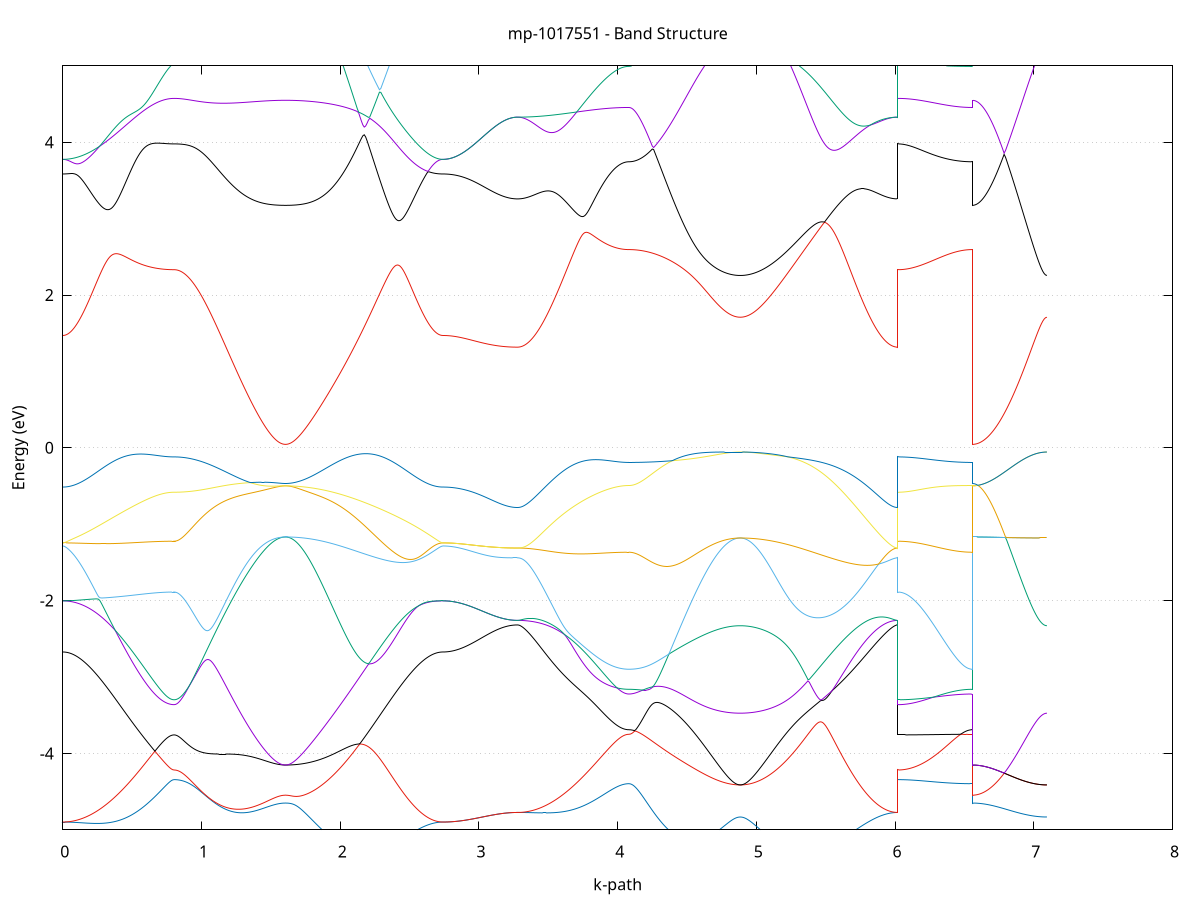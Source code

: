 set title 'mp-1017551 - Band Structure'
set xlabel 'k-path'
set ylabel 'Energy (eV)'
set grid y
set yrange [-5:5]
set terminal png size 800,600
set output 'mp-1017551_bands_gnuplot.png'
plot '-' using 1:2 with lines notitle, '-' using 1:2 with lines notitle, '-' using 1:2 with lines notitle, '-' using 1:2 with lines notitle, '-' using 1:2 with lines notitle, '-' using 1:2 with lines notitle, '-' using 1:2 with lines notitle, '-' using 1:2 with lines notitle, '-' using 1:2 with lines notitle, '-' using 1:2 with lines notitle, '-' using 1:2 with lines notitle, '-' using 1:2 with lines notitle, '-' using 1:2 with lines notitle, '-' using 1:2 with lines notitle, '-' using 1:2 with lines notitle, '-' using 1:2 with lines notitle, '-' using 1:2 with lines notitle, '-' using 1:2 with lines notitle, '-' using 1:2 with lines notitle, '-' using 1:2 with lines notitle, '-' using 1:2 with lines notitle, '-' using 1:2 with lines notitle, '-' using 1:2 with lines notitle, '-' using 1:2 with lines notitle, '-' using 1:2 with lines notitle, '-' using 1:2 with lines notitle, '-' using 1:2 with lines notitle, '-' using 1:2 with lines notitle, '-' using 1:2 with lines notitle, '-' using 1:2 with lines notitle, '-' using 1:2 with lines notitle, '-' using 1:2 with lines notitle, '-' using 1:2 with lines notitle, '-' using 1:2 with lines notitle, '-' using 1:2 with lines notitle, '-' using 1:2 with lines notitle, '-' using 1:2 with lines notitle, '-' using 1:2 with lines notitle, '-' using 1:2 with lines notitle, '-' using 1:2 with lines notitle, '-' using 1:2 with lines notitle, '-' using 1:2 with lines notitle, '-' using 1:2 with lines notitle, '-' using 1:2 with lines notitle, '-' using 1:2 with lines notitle, '-' using 1:2 with lines notitle, '-' using 1:2 with lines notitle, '-' using 1:2 with lines notitle, '-' using 1:2 with lines notitle, '-' using 1:2 with lines notitle, '-' using 1:2 with lines notitle, '-' using 1:2 with lines notitle, '-' using 1:2 with lines notitle, '-' using 1:2 with lines notitle, '-' using 1:2 with lines notitle, '-' using 1:2 with lines notitle, '-' using 1:2 with lines notitle, '-' using 1:2 with lines notitle, '-' using 1:2 with lines notitle, '-' using 1:2 with lines notitle, '-' using 1:2 with lines notitle, '-' using 1:2 with lines notitle, '-' using 1:2 with lines notitle, '-' using 1:2 with lines notitle
0.000000 -18.872949
0.009911 -18.872749
0.019821 -18.872149
0.029732 -18.871149
0.039643 -18.869749
0.049554 -18.867949
0.059464 -18.865649
0.069375 -18.863049
0.079286 -18.860049
0.089196 -18.856649
0.099107 -18.852849
0.109018 -18.848649
0.118929 -18.844049
0.128839 -18.839049
0.138750 -18.833649
0.148661 -18.827949
0.158572 -18.821749
0.168482 -18.815249
0.178393 -18.808349
0.188304 -18.801049
0.198214 -18.793449
0.208125 -18.785349
0.218036 -18.777049
0.227947 -18.768249
0.237857 -18.759149
0.247768 -18.749649
0.257679 -18.739849
0.267589 -18.729649
0.277500 -18.719149
0.287411 -18.708249
0.297322 -18.697149
0.307232 -18.685649
0.317143 -18.673849
0.327054 -18.661649
0.336964 -18.649249
0.346875 -18.636449
0.356786 -18.623449
0.366697 -18.610149
0.376607 -18.596549
0.386518 -18.582649
0.396429 -18.568549
0.406339 -18.554149
0.416250 -18.539549
0.426161 -18.524649
0.436072 -18.509549
0.445982 -18.494349
0.455893 -18.478849
0.465804 -18.463149
0.475715 -18.447249
0.485625 -18.431249
0.495536 -18.415149
0.505447 -18.398949
0.515357 -18.382549
0.525268 -18.366049
0.535179 -18.349549
0.545090 -18.332949
0.555000 -18.316349
0.564911 -18.299749
0.574822 -18.283149
0.584732 -18.266649
0.594643 -18.250249
0.604554 -18.233949
0.614465 -18.217749
0.624375 -18.201849
0.634286 -18.186149
0.644197 -18.170749
0.654107 -18.155749
0.664018 -18.141149
0.673929 -18.126949
0.683840 -18.113349
0.693750 -18.100349
0.703661 -18.088049
0.713572 -18.076649
0.723483 -18.066049
0.733393 -18.056349
0.743304 -18.047749
0.753215 -18.040249
0.763125 -18.033949
0.773036 -18.029049
0.782947 -18.025449
0.792858 -18.023249
0.802768 -18.022549
0.802768 -18.022549
0.812679 -18.022449
0.822590 -18.022249
0.832500 -18.021749
0.842411 -18.021149
0.852322 -18.020349
0.862233 -18.019349
0.872143 -18.018249
0.882054 -18.016849
0.891965 -18.015349
0.901875 -18.013649
0.911786 -18.011749
0.921697 -18.009749
0.931608 -18.007549
0.941518 -18.005249
0.951429 -18.002649
0.961340 -17.999949
0.971250 -17.997149
0.981161 -17.994249
0.991072 -17.991049
1.000983 -17.987849
1.010893 -17.984449
1.020804 -17.980849
1.030715 -17.977249
1.040626 -17.973449
1.050536 -17.969549
1.060447 -17.965549
1.070358 -17.961449
1.080268 -17.957149
1.090179 -17.952849
1.100090 -17.948449
1.110001 -17.943949
1.119911 -17.939349
1.129822 -17.934749
1.139733 -17.929949
1.149643 -17.925249
1.159554 -17.920349
1.169465 -17.915449
1.179376 -17.910549
1.189286 -17.905549
1.199197 -17.900549
1.209108 -17.895549
1.219018 -17.890549
1.228929 -17.885549
1.238840 -17.880549
1.248751 -17.875549
1.258661 -17.870549
1.268572 -17.865649
1.278483 -17.860749
1.288394 -17.855849
1.298304 -17.851049
1.308215 -17.846349
1.318126 -17.841649
1.328036 -17.837049
1.337947 -17.832449
1.347858 -17.828049
1.357769 -17.823649
1.367679 -17.819449
1.377590 -17.815249
1.387501 -17.811249
1.397411 -17.807349
1.407322 -17.803649
1.417233 -17.799949
1.427144 -17.796549
1.437054 -17.793149
1.446965 -17.790049
1.456876 -17.787049
1.466786 -17.784149
1.476697 -17.781549
1.486608 -17.779049
1.496519 -17.776749
1.506429 -17.774649
1.516340 -17.772749
1.526251 -17.770949
1.536161 -17.769449
1.546072 -17.768049
1.555983 -17.766949
1.565894 -17.766049
1.575804 -17.765349
1.585715 -17.764849
1.595626 -17.764449
1.605537 -17.764349
1.605537 -17.764349
1.615495 -17.764449
1.625454 -17.764849
1.635412 -17.765349
1.645371 -17.766049
1.655330 -17.767049
1.665288 -17.768249
1.675247 -17.769649
1.685206 -17.771349
1.695164 -17.773249
1.705123 -17.775449
1.715082 -17.777949
1.725040 -17.780749
1.734999 -17.783849
1.744958 -17.787249
1.754916 -17.791049
1.764875 -17.795149
1.774834 -17.799549
1.784792 -17.804449
1.794751 -17.809749
1.804709 -17.815349
1.814668 -17.821449
1.824627 -17.827949
1.834585 -17.834949
1.844544 -17.842449
1.854503 -17.850349
1.864461 -17.858749
1.874420 -17.867549
1.884379 -17.876849
1.894337 -17.886649
1.904296 -17.896949
1.914255 -17.907649
1.924213 -17.918849
1.934172 -17.930449
1.944131 -17.942449
1.954089 -17.954949
1.964048 -17.967849
1.974006 -17.981149
1.983965 -17.994849
1.993924 -18.008849
2.003882 -18.023249
2.013841 -18.037849
2.023800 -18.052849
2.033758 -18.068049
2.043717 -18.083549
2.053676 -18.099249
2.063634 -18.115149
2.073593 -18.131249
2.083552 -18.147449
2.093510 -18.163849
2.103469 -18.180349
2.113428 -18.196949
2.123386 -18.213649
2.133345 -18.230449
2.143303 -18.247249
2.153262 -18.264049
2.163221 -18.280849
2.173179 -18.297649
2.183138 -18.314449
2.193097 -18.331249
2.203055 -18.347849
2.213014 -18.364449
2.222973 -18.380949
2.232931 -18.397349
2.242890 -18.413649
2.252849 -18.429749
2.262807 -18.445749
2.272766 -18.461649
2.282725 -18.477249
2.292683 -18.492749
2.302642 -18.508049
2.312600 -18.523049
2.322559 -18.537949
2.332518 -18.552549
2.342476 -18.566949
2.352435 -18.581149
2.362394 -18.595049
2.372352 -18.608649
2.382311 -18.621949
2.392270 -18.635049
2.402228 -18.647749
2.412187 -18.660249
2.422146 -18.672449
2.432104 -18.684349
2.442063 -18.695849
2.452022 -18.707049
2.461980 -18.717949
2.471939 -18.728549
2.481897 -18.738749
2.491856 -18.748649
2.501815 -18.758249
2.511773 -18.767349
2.521732 -18.776249
2.531691 -18.784649
2.541649 -18.792749
2.551608 -18.800449
2.561567 -18.807749
2.571525 -18.814749
2.581484 -18.821349
2.591443 -18.827549
2.601401 -18.833349
2.611360 -18.838849
2.621319 -18.843849
2.631277 -18.848449
2.641236 -18.852749
2.651194 -18.856549
2.661153 -18.859949
2.671112 -18.862949
2.681070 -18.865649
2.691029 -18.867849
2.700988 -18.869649
2.710946 -18.871149
2.720905 -18.872149
2.730864 -18.872749
2.740822 -18.872949
2.740822 -18.872949
2.750780 -18.872849
2.760737 -18.872749
2.770695 -18.872549
2.780652 -18.872249
2.790609 -18.871949
2.800567 -18.871549
2.810524 -18.870949
2.820482 -18.870449
2.830439 -18.869749
2.840396 -18.868949
2.850354 -18.868149
2.860311 -18.867349
2.870269 -18.866349
2.880226 -18.865449
2.890184 -18.864349
2.900141 -18.863249
2.910098 -18.862049
2.920056 -18.860849
2.930013 -18.859649
2.939971 -18.858449
2.949928 -18.857049
2.959885 -18.855749
2.969843 -18.854349
2.979800 -18.853049
2.989758 -18.851649
2.999715 -18.850249
3.009673 -18.848749
3.019630 -18.847349
3.029587 -18.845949
3.039545 -18.844549
3.049502 -18.843149
3.059460 -18.841749
3.069417 -18.840349
3.079374 -18.839049
3.089332 -18.837649
3.099289 -18.836349
3.109247 -18.835149
3.119204 -18.833949
3.129162 -18.832849
3.139119 -18.831749
3.149076 -18.830649
3.159034 -18.829649
3.168991 -18.828749
3.178949 -18.827849
3.188906 -18.827149
3.198863 -18.826449
3.208821 -18.825849
3.218778 -18.825349
3.228736 -18.824849
3.238693 -18.824449
3.248651 -18.824149
3.258608 -18.823949
3.268565 -18.823749
3.278523 -18.823749
3.278523 -18.823749
3.288434 -18.823549
3.298344 -18.822949
3.308255 -18.821949
3.318166 -18.820549
3.328076 -18.818849
3.337987 -18.816649
3.347898 -18.814149
3.357809 -18.811149
3.367719 -18.807849
3.377630 -18.804149
3.387541 -18.799949
3.397451 -18.795449
3.407362 -18.790549
3.417273 -18.785249
3.427184 -18.779649
3.437094 -18.773649
3.447005 -18.767249
3.456916 -18.760449
3.466826 -18.753349
3.476737 -18.745849
3.486648 -18.737949
3.496559 -18.729749
3.506469 -18.721149
3.516380 -18.712249
3.526291 -18.703049
3.536202 -18.693449
3.546112 -18.683549
3.556023 -18.673349
3.565934 -18.662749
3.575844 -18.651849
3.585755 -18.640649
3.595666 -18.629149
3.605577 -18.617349
3.615487 -18.605249
3.625398 -18.592849
3.635309 -18.580149
3.645219 -18.567249
3.655130 -18.554049
3.665041 -18.540649
3.674952 -18.526949
3.684862 -18.513049
3.694773 -18.498849
3.704684 -18.484549
3.714594 -18.470049
3.724505 -18.455249
3.734416 -18.440349
3.744327 -18.425349
3.754237 -18.410049
3.764148 -18.394749
3.774059 -18.379349
3.783969 -18.363749
3.793880 -18.348149
3.803791 -18.332449
3.813702 -18.316749
3.823612 -18.301049
3.833523 -18.285349
3.843434 -18.269649
3.853345 -18.254049
3.863255 -18.238549
3.873166 -18.223149
3.883077 -18.207949
3.892987 -18.192949
3.902898 -18.178149
3.912809 -18.163649
3.922720 -18.149549
3.932630 -18.135749
3.942541 -18.122449
3.952452 -18.109649
3.962362 -18.097349
3.972273 -18.085749
3.982184 -18.074749
3.992095 -18.064549
4.002005 -18.055249
4.011916 -18.046749
4.021827 -18.039249
4.031737 -18.032749
4.041648 -18.027349
4.051559 -18.023149
4.061470 -18.020049
4.071380 -18.018249
4.081291 -18.017549
4.081291 -18.017549
4.091202 -18.017449
4.101113 -18.017249
4.111023 -18.016749
4.120934 -18.016149
4.130845 -18.015349
4.140755 -18.014349
4.150666 -18.013149
4.160577 -18.011849
4.170488 -18.010349
4.180398 -18.008649
4.190309 -18.006849
4.200220 -18.004849
4.210130 -18.002649
4.220041 -18.000349
4.229952 -17.997849
4.239863 -17.995149
4.249773 -17.992349
4.259684 -17.989349
4.269595 -17.986249
4.279505 -17.983049
4.289416 -17.979649
4.299327 -17.976149
4.309238 -17.972549
4.319148 -17.968749
4.329059 -17.964949
4.338970 -17.960949
4.348880 -17.956849
4.358791 -17.952649
4.368702 -17.948349
4.378613 -17.943949
4.388523 -17.939549
4.398434 -17.934949
4.408345 -17.930349
4.418256 -17.925649
4.428166 -17.920849
4.438077 -17.916149
4.447988 -17.911249
4.457898 -17.906349
4.467809 -17.901449
4.477720 -17.896549
4.487631 -17.891549
4.497541 -17.886649
4.507452 -17.881649
4.517363 -17.876649
4.527273 -17.871749
4.537184 -17.866749
4.547095 -17.861849
4.557006 -17.857049
4.566916 -17.852249
4.576827 -17.847449
4.586738 -17.842749
4.596648 -17.838149
4.606559 -17.833549
4.616470 -17.829049
4.626381 -17.824649
4.636291 -17.820349
4.646202 -17.816149
4.656113 -17.812049
4.666023 -17.808149
4.675934 -17.804349
4.685845 -17.800549
4.695756 -17.797049
4.705666 -17.793549
4.715577 -17.790249
4.725488 -17.787149
4.735399 -17.784249
4.745309 -17.781349
4.755220 -17.778749
4.765131 -17.776249
4.775041 -17.773949
4.784952 -17.771949
4.794863 -17.769949
4.804774 -17.768249
4.814684 -17.766749
4.824595 -17.765349
4.834506 -17.764249
4.844416 -17.763349
4.854327 -17.762649
4.864238 -17.762049
4.874149 -17.761749
4.884059 -17.761649
4.884059 -17.761649
4.894018 -17.761749
4.903977 -17.762049
4.913935 -17.762649
4.923894 -17.763349
4.933853 -17.764349
4.943811 -17.765549
4.953770 -17.766949
4.963729 -17.768549
4.973687 -17.770449
4.983646 -17.772649
4.993604 -17.775049
5.003563 -17.777749
5.013522 -17.780749
5.023480 -17.784049
5.033439 -17.787649
5.043398 -17.791549
5.053356 -17.795749
5.063315 -17.800349
5.073274 -17.805349
5.083232 -17.810649
5.093191 -17.816349
5.103150 -17.822449
5.113108 -17.829049
5.123067 -17.835949
5.133025 -17.843349
5.142984 -17.851149
5.152943 -17.859349
5.162901 -17.868049
5.172860 -17.877149
5.182819 -17.886649
5.192777 -17.896649
5.202736 -17.907049
5.212695 -17.917849
5.222653 -17.929049
5.232612 -17.940749
5.242571 -17.952749
5.252529 -17.965149
5.262488 -17.977849
5.272447 -17.990949
5.282405 -18.004449
5.292364 -18.018149
5.302323 -18.032149
5.312281 -18.046449
5.322240 -18.061049
5.332198 -18.075849
5.342157 -18.090849
5.352116 -18.106049
5.362074 -18.121449
5.372033 -18.137049
5.381992 -18.152749
5.391950 -18.168549
5.401909 -18.184449
5.411868 -18.200449
5.421826 -18.216449
5.431785 -18.232549
5.441744 -18.248649
5.451702 -18.264749
5.461661 -18.280949
5.471619 -18.296949
5.481578 -18.313049
5.491537 -18.328949
5.501495 -18.344849
5.511454 -18.360749
5.521413 -18.376349
5.531371 -18.391949
5.541330 -18.407449
5.551289 -18.422749
5.561247 -18.437949
5.571206 -18.452949
5.581165 -18.467749
5.591123 -18.482349
5.601082 -18.496749
5.611041 -18.510949
5.620999 -18.524949
5.630958 -18.538749
5.640916 -18.552249
5.650875 -18.565449
5.660834 -18.578449
5.670792 -18.591149
5.680751 -18.603649
5.690710 -18.615749
5.700668 -18.627649
5.710627 -18.639249
5.720586 -18.650549
5.730544 -18.661449
5.740503 -18.672149
5.750462 -18.682449
5.760420 -18.692449
5.770379 -18.702149
5.780338 -18.711449
5.790296 -18.720449
5.800255 -18.729049
5.810214 -18.737349
5.820172 -18.745249
5.830131 -18.752749
5.840089 -18.759949
5.850048 -18.766749
5.860007 -18.773149
5.869965 -18.779249
5.879924 -18.784949
5.889883 -18.790249
5.899841 -18.795149
5.909800 -18.799749
5.919759 -18.803849
5.929717 -18.807649
5.939676 -18.811049
5.949635 -18.813949
5.959593 -18.816549
5.969552 -18.818749
5.979510 -18.820549
5.989469 -18.821949
5.999428 -18.822949
6.009386 -18.823549
6.019345 -18.823749
6.019345 -18.022549
6.029303 -18.022549
6.039260 -18.022549
6.049217 -18.022549
6.059175 -18.022549
6.069132 -18.022449
6.079090 -18.022449
6.089047 -18.022349
6.099004 -18.022349
6.108962 -18.022249
6.118919 -18.022149
6.128877 -18.022049
6.138834 -18.021949
6.148792 -18.021849
6.158749 -18.021749
6.168706 -18.021749
6.178664 -18.021649
6.188621 -18.021549
6.198579 -18.021349
6.208536 -18.021249
6.218493 -18.021149
6.228451 -18.020949
6.238408 -18.020849
6.248366 -18.020649
6.258323 -18.020549
6.268281 -18.020449
6.278238 -18.020249
6.288195 -18.020149
6.298153 -18.019949
6.308110 -18.019849
6.318068 -18.019649
6.328025 -18.019549
6.337982 -18.019349
6.347940 -18.019249
6.357897 -18.019149
6.367855 -18.018949
6.377812 -18.018849
6.387770 -18.018749
6.397727 -18.018649
6.407684 -18.018549
6.417642 -18.018449
6.427599 -18.018349
6.437557 -18.018249
6.447514 -18.018149
6.457471 -18.017949
6.467429 -18.017949
6.477386 -18.017849
6.487344 -18.017749
6.497301 -18.017749
6.507259 -18.017649
6.517216 -18.017649
6.527173 -18.017549
6.537131 -18.017549
6.547088 -18.017549
6.557046 -18.017549
6.557046 -17.764349
6.567003 -17.764349
6.576960 -17.764349
6.586918 -17.764349
6.596875 -17.764349
6.606833 -17.764349
6.616790 -17.764349
6.626748 -17.764249
6.636705 -17.764249
6.646662 -17.764149
6.656620 -17.764149
6.666577 -17.764149
6.676535 -17.764049
6.686492 -17.764049
6.696449 -17.763949
6.706407 -17.763849
6.716364 -17.763749
6.726322 -17.763749
6.736279 -17.763649
6.746237 -17.763649
6.756194 -17.763549
6.766151 -17.763449
6.776109 -17.763449
6.786066 -17.763349
6.796024 -17.763249
6.805981 -17.763149
6.815938 -17.763149
6.825896 -17.763049
6.835853 -17.762949
6.845811 -17.762849
6.855768 -17.762849
6.865726 -17.762749
6.875683 -17.762649
6.885640 -17.762549
6.895598 -17.762549
6.905555 -17.762449
6.915513 -17.762449
6.925470 -17.762249
6.935427 -17.762249
6.945385 -17.762149
6.955342 -17.762049
6.965300 -17.762049
6.975257 -17.761949
6.985215 -17.761949
6.995172 -17.761949
7.005129 -17.761849
7.015087 -17.761849
7.025044 -17.761749
7.035002 -17.761749
7.044959 -17.761749
7.054916 -17.761749
7.064874 -17.761749
7.074831 -17.761649
7.084789 -17.761649
7.094746 -17.761649
e
0.000000 -16.588549
0.009911 -16.588749
0.019821 -16.589149
0.029732 -16.589949
0.039643 -16.591049
0.049554 -16.592349
0.059464 -16.594049
0.069375 -16.595949
0.079286 -16.598249
0.089196 -16.600849
0.099107 -16.603649
0.109018 -16.606749
0.118929 -16.610249
0.128839 -16.613949
0.138750 -16.618049
0.148661 -16.622449
0.158572 -16.627149
0.168482 -16.632149
0.178393 -16.637549
0.188304 -16.643149
0.198214 -16.649049
0.208125 -16.655249
0.218036 -16.661949
0.227947 -16.668749
0.237857 -16.675949
0.247768 -16.683449
0.257679 -16.691249
0.267589 -16.699449
0.277500 -16.707849
0.287411 -16.716649
0.297322 -16.725649
0.307232 -16.735049
0.317143 -16.744749
0.327054 -16.754749
0.336964 -16.765049
0.346875 -16.775649
0.356786 -16.786549
0.366697 -16.797749
0.376607 -16.809249
0.386518 -16.821049
0.396429 -16.833049
0.406339 -16.845349
0.416250 -16.857949
0.426161 -16.870849
0.436072 -16.883949
0.445982 -16.897249
0.455893 -16.910849
0.465804 -16.924749
0.475715 -16.938749
0.485625 -16.952949
0.495536 -16.967449
0.505447 -16.982049
0.515357 -16.996749
0.525268 -17.011649
0.535179 -17.026649
0.545090 -17.041749
0.555000 -17.056949
0.564911 -17.072149
0.574822 -17.087449
0.584732 -17.102749
0.594643 -17.117949
0.604554 -17.133149
0.614465 -17.148149
0.624375 -17.163149
0.634286 -17.177849
0.644197 -17.192349
0.654107 -17.206449
0.664018 -17.220349
0.673929 -17.233749
0.683840 -17.246649
0.693750 -17.258949
0.703661 -17.270649
0.713572 -17.281649
0.723483 -17.291849
0.733393 -17.301049
0.743304 -17.309249
0.753215 -17.316449
0.763125 -17.322449
0.773036 -17.327149
0.782947 -17.330549
0.792858 -17.332649
0.802768 -17.333349
0.802768 -17.333349
0.812679 -17.333249
0.822590 -17.332949
0.832500 -17.332449
0.842411 -17.331649
0.852322 -17.330749
0.862233 -17.329549
0.872143 -17.328249
0.882054 -17.326649
0.891965 -17.324849
0.901875 -17.322849
0.911786 -17.320649
0.921697 -17.318249
0.931608 -17.315749
0.941518 -17.312949
0.951429 -17.309949
0.961340 -17.306849
0.971250 -17.303549
0.981161 -17.300049
0.991072 -17.296349
1.000983 -17.292549
1.010893 -17.288549
1.020804 -17.284349
1.030715 -17.280049
1.040626 -17.275549
1.050536 -17.270949
1.060447 -17.266149
1.070358 -17.261349
1.080268 -17.256349
1.090179 -17.251149
1.100090 -17.245949
1.110001 -17.240549
1.119911 -17.235149
1.129822 -17.229649
1.139733 -17.224049
1.149643 -17.218349
1.159554 -17.212549
1.169465 -17.206749
1.179376 -17.200849
1.189286 -17.194949
1.199197 -17.188949
1.209108 -17.183049
1.219018 -17.177049
1.228929 -17.171049
1.238840 -17.165049
1.248751 -17.159049
1.258661 -17.153049
1.268572 -17.147149
1.278483 -17.141249
1.288394 -17.135349
1.298304 -17.129549
1.308215 -17.123849
1.318126 -17.118149
1.328036 -17.112649
1.337947 -17.107149
1.347858 -17.101749
1.357769 -17.096449
1.367679 -17.091349
1.377590 -17.086349
1.387501 -17.081449
1.397411 -17.076749
1.407322 -17.072149
1.417233 -17.067749
1.427144 -17.063449
1.437054 -17.059449
1.446965 -17.055549
1.456876 -17.051949
1.466786 -17.048449
1.476697 -17.045249
1.486608 -17.042149
1.496519 -17.039349
1.506429 -17.036749
1.516340 -17.034449
1.526251 -17.032349
1.536161 -17.030449
1.546072 -17.028749
1.555983 -17.027449
1.565894 -17.026249
1.575804 -17.025349
1.585715 -17.024749
1.595626 -17.024349
1.605537 -17.024249
1.605537 -17.024249
1.615495 -17.024349
1.625454 -17.024749
1.635412 -17.025349
1.645371 -17.026249
1.655330 -17.027349
1.665288 -17.028749
1.675247 -17.030249
1.685206 -17.032049
1.695164 -17.033949
1.705123 -17.036049
1.715082 -17.038249
1.725040 -17.040649
1.734999 -17.043049
1.744958 -17.045549
1.754916 -17.048049
1.764875 -17.050649
1.774834 -17.053149
1.784792 -17.055549
1.794751 -17.057949
1.804709 -17.060149
1.814668 -17.062249
1.824627 -17.064149
1.834585 -17.065849
1.844544 -17.067449
1.854503 -17.068649
1.864461 -17.069649
1.874420 -17.070349
1.884379 -17.070749
1.894337 -17.070849
1.904296 -17.070549
1.914255 -17.069949
1.924213 -17.068949
1.934172 -17.067649
1.944131 -17.065949
1.954089 -17.063949
1.964048 -17.061549
1.974006 -17.058849
1.983965 -17.055749
1.993924 -17.052249
2.003882 -17.048449
2.013841 -17.044349
2.023800 -17.039849
2.033758 -17.035149
2.043717 -17.030049
2.053676 -17.024649
2.063634 -17.018949
2.073593 -17.013049
2.083552 -17.006849
2.093510 -17.000349
2.103469 -16.993749
2.113428 -16.986749
2.123386 -16.979649
2.133345 -16.972349
2.143303 -16.964849
2.153262 -16.957149
2.163221 -16.949349
2.173179 -16.941449
2.183138 -16.933249
2.193097 -16.925049
2.203055 -16.916649
2.213014 -16.908149
2.222973 -16.899649
2.232931 -16.891049
2.242890 -16.882349
2.252849 -16.873649
2.262807 -16.864949
2.272766 -16.856149
2.282725 -16.847349
2.292683 -16.838549
2.302642 -16.829749
2.312600 -16.820849
2.322559 -16.812149
2.332518 -16.803349
2.342476 -16.794749
2.352435 -16.786149
2.362394 -16.777549
2.372352 -16.769149
2.382311 -16.760749
2.392270 -16.752449
2.402228 -16.744349
2.412187 -16.736249
2.422146 -16.728349
2.432104 -16.720649
2.442063 -16.713049
2.452022 -16.705549
2.461980 -16.698349
2.471939 -16.691149
2.481897 -16.684249
2.491856 -16.677449
2.501815 -16.670949
2.511773 -16.664549
2.521732 -16.658449
2.531691 -16.652449
2.541649 -16.646849
2.551608 -16.641349
2.561567 -16.636149
2.571525 -16.631149
2.581484 -16.626449
2.591443 -16.621949
2.601401 -16.617749
2.611360 -16.613849
2.621319 -16.610149
2.631277 -16.606649
2.641236 -16.603549
2.651194 -16.600849
2.661153 -16.598349
2.671112 -16.596049
2.681070 -16.594049
2.691029 -16.592449
2.700988 -16.591049
2.710946 -16.589949
2.720905 -16.589249
2.730864 -16.588749
2.740822 -16.588549
2.740822 -16.588549
2.750780 -16.588549
2.760737 -16.588449
2.770695 -16.588349
2.780652 -16.588149
2.790609 -16.588049
2.800567 -16.587849
2.810524 -16.587549
2.820482 -16.587149
2.830439 -16.586749
2.840396 -16.586349
2.850354 -16.585849
2.860311 -16.585449
2.870269 -16.584849
2.880226 -16.584249
2.890184 -16.583549
2.900141 -16.582849
2.910098 -16.582049
2.920056 -16.581149
2.930013 -16.580349
2.939971 -16.579449
2.949928 -16.578449
2.959885 -16.577549
2.969843 -16.576349
2.979800 -16.575349
2.989758 -16.574249
2.999715 -16.573149
3.009673 -16.572049
3.019630 -16.570849
3.029587 -16.569649
3.039545 -16.568449
3.049502 -16.567149
3.059460 -16.565949
3.069417 -16.564649
3.079374 -16.563349
3.089332 -16.562049
3.099289 -16.560849
3.109247 -16.559549
3.119204 -16.558249
3.129162 -16.557049
3.139119 -16.555949
3.149076 -16.554749
3.159034 -16.553649
3.168991 -16.552649
3.178949 -16.551649
3.188906 -16.550749
3.198863 -16.549949
3.208821 -16.549149
3.218778 -16.548449
3.228736 -16.547849
3.238693 -16.547349
3.248651 -16.547049
3.258608 -16.546749
3.268565 -16.546549
3.278523 -16.546549
3.278523 -16.546549
3.288434 -16.546649
3.298344 -16.547149
3.308255 -16.547849
3.318166 -16.548849
3.328076 -16.550149
3.337987 -16.551749
3.347898 -16.553649
3.357809 -16.555749
3.367719 -16.558249
3.377630 -16.560949
3.387541 -16.563949
3.397451 -16.567349
3.407362 -16.570949
3.417273 -16.574849
3.427184 -16.579049
3.437094 -16.583649
3.447005 -16.588449
3.456916 -16.593449
3.466826 -16.598949
3.476737 -16.604549
3.486648 -16.610549
3.496559 -16.616849
3.506469 -16.623549
3.516380 -16.630349
3.526291 -16.637549
3.536202 -16.645049
3.546112 -16.652849
3.556023 -16.660949
3.565934 -16.669349
3.575844 -16.677949
3.585755 -16.686949
3.595666 -16.696149
3.605577 -16.705649
3.615487 -16.715549
3.625398 -16.725649
3.635309 -16.736049
3.645219 -16.746649
3.655130 -16.757649
3.665041 -16.768749
3.674952 -16.780249
3.684862 -16.791949
3.694773 -16.803849
3.704684 -16.816049
3.714594 -16.828449
3.724505 -16.841049
3.734416 -16.853849
3.744327 -16.866949
3.754237 -16.880149
3.764148 -16.893549
3.774059 -16.907049
3.783969 -16.920749
3.793880 -16.934549
3.803791 -16.948449
3.813702 -16.962449
3.823612 -16.976449
3.833523 -16.990549
3.843434 -17.004649
3.853345 -17.018849
3.863255 -17.032949
3.873166 -17.046949
3.883077 -17.060849
3.892987 -17.074649
3.902898 -17.088149
3.912809 -17.101549
3.922720 -17.114649
3.932630 -17.127349
3.942541 -17.139749
3.952452 -17.151649
3.962362 -17.163149
3.972273 -17.174049
3.982184 -17.184349
3.992095 -17.193849
4.002005 -17.202749
4.011916 -17.210749
4.021827 -17.217849
4.031737 -17.223949
4.041648 -17.229049
4.051559 -17.233049
4.061470 -17.235949
4.071380 -17.237749
4.081291 -17.238349
4.081291 -17.238349
4.091202 -17.238249
4.101113 -17.237949
4.111023 -17.237449
4.120934 -17.236649
4.130845 -17.235749
4.140755 -17.234549
4.150666 -17.233149
4.160577 -17.231549
4.170488 -17.229849
4.180398 -17.227849
4.190309 -17.225649
4.200220 -17.223349
4.210130 -17.220749
4.220041 -17.218049
4.229952 -17.215049
4.239863 -17.211949
4.249773 -17.208649
4.259684 -17.205149
4.269595 -17.201449
4.279505 -17.197649
4.289416 -17.193649
4.299327 -17.189549
4.309238 -17.185249
4.319148 -17.180749
4.329059 -17.176149
4.338970 -17.171449
4.348880 -17.166549
4.358791 -17.161649
4.368702 -17.156549
4.378613 -17.151349
4.388523 -17.146049
4.398434 -17.140649
4.408345 -17.135149
4.418256 -17.129549
4.428166 -17.123949
4.438077 -17.118249
4.447988 -17.112449
4.457898 -17.106649
4.467809 -17.100749
4.477720 -17.094949
4.487631 -17.089049
4.497541 -17.083049
4.507452 -17.077149
4.517363 -17.071249
4.527273 -17.065249
4.537184 -17.059349
4.547095 -17.053549
4.557006 -17.047749
4.566916 -17.041949
4.576827 -17.036249
4.586738 -17.030549
4.596648 -17.025049
4.606559 -17.019549
4.616470 -17.014149
4.626381 -17.008849
4.636291 -17.003649
4.646202 -16.998649
4.656113 -16.993749
4.666023 -16.988949
4.675934 -16.984349
4.685845 -16.979849
4.695756 -16.975549
4.705666 -16.971349
4.715577 -16.967449
4.725488 -16.963649
4.735399 -16.960049
4.745309 -16.956649
4.755220 -16.953449
4.765131 -16.950449
4.775041 -16.947749
4.784952 -16.945149
4.794863 -16.942849
4.804774 -16.940749
4.814684 -16.938949
4.824595 -16.937249
4.834506 -16.935949
4.844416 -16.934849
4.854327 -16.933949
4.864238 -16.933349
4.874149 -16.932949
4.884059 -16.932749
4.884059 -16.932749
4.894018 -16.932949
4.903977 -16.933349
4.913935 -16.933949
4.923894 -16.934849
4.933853 -16.935949
4.943811 -16.937249
4.953770 -16.938749
4.963729 -16.940549
4.973687 -16.942449
4.983646 -16.944549
4.993604 -16.946749
5.003563 -16.949149
5.013522 -16.951649
5.023480 -16.954149
5.033439 -16.956749
5.043398 -16.959349
5.053356 -16.961949
5.063315 -16.964549
5.073274 -16.967049
5.083232 -16.969549
5.093191 -16.971949
5.103150 -16.974049
5.113108 -16.976149
5.123067 -16.978049
5.133025 -16.979749
5.142984 -16.981149
5.152943 -16.982349
5.162901 -16.983349
5.172860 -16.984049
5.182819 -16.984449
5.192777 -16.984549
5.202736 -16.984249
5.212695 -16.983749
5.222653 -16.982849
5.232612 -16.981549
5.242571 -16.980049
5.252529 -16.978149
5.262488 -16.975849
5.272447 -16.973349
5.282405 -16.970349
5.292364 -16.967149
5.302323 -16.963549
5.312281 -16.959649
5.322240 -16.955449
5.332198 -16.950949
5.342157 -16.946149
5.352116 -16.941049
5.362074 -16.935749
5.372033 -16.930149
5.381992 -16.924349
5.391950 -16.918349
5.401909 -16.912049
5.411868 -16.905549
5.421826 -16.898949
5.431785 -16.892049
5.441744 -16.885049
5.451702 -16.877849
5.461661 -16.870449
5.471619 -16.863049
5.481578 -16.855349
5.491537 -16.847649
5.501495 -16.839849
5.511454 -16.831949
5.521413 -16.823949
5.531371 -16.815849
5.541330 -16.807749
5.551289 -16.799649
5.561247 -16.791449
5.571206 -16.783249
5.581165 -16.775049
5.591123 -16.766849
5.601082 -16.758649
5.611041 -16.750449
5.620999 -16.742349
5.630958 -16.734249
5.640916 -16.726249
5.650875 -16.718349
5.660834 -16.710349
5.670792 -16.702649
5.680751 -16.694949
5.690710 -16.687349
5.700668 -16.679849
5.710627 -16.672449
5.720586 -16.665349
5.730544 -16.658249
5.740503 -16.651249
5.750462 -16.644549
5.760420 -16.637949
5.770379 -16.631449
5.780338 -16.625149
5.790296 -16.619149
5.800255 -16.613249
5.810214 -16.607649
5.820172 -16.602149
5.830131 -16.596949
5.840089 -16.592049
5.850048 -16.587249
5.860007 -16.582749
5.869965 -16.578449
5.879924 -16.574449
5.889883 -16.570649
5.899841 -16.567149
5.909800 -16.563849
5.919759 -16.560849
5.929717 -16.558249
5.939676 -16.555749
5.949635 -16.553649
5.959593 -16.551749
5.969552 -16.550149
5.979510 -16.548849
5.989469 -16.547849
5.999428 -16.547049
6.009386 -16.546649
6.019345 -16.546549
6.019345 -17.333349
6.029303 -17.333249
6.039260 -17.333049
6.049217 -17.332649
6.059175 -17.332149
6.069132 -17.331549
6.079090 -17.330749
6.089047 -17.329849
6.099004 -17.328749
6.108962 -17.327549
6.118919 -17.326249
6.128877 -17.324749
6.138834 -17.323149
6.148792 -17.321449
6.158749 -17.319649
6.168706 -17.317749
6.178664 -17.315749
6.188621 -17.313649
6.198579 -17.311349
6.208536 -17.309049
6.218493 -17.306649
6.228451 -17.304249
6.238408 -17.301649
6.248366 -17.299049
6.258323 -17.296449
6.268281 -17.293749
6.278238 -17.291049
6.288195 -17.288249
6.298153 -17.285549
6.308110 -17.282749
6.318068 -17.280049
6.328025 -17.277249
6.337982 -17.274549
6.347940 -17.271849
6.357897 -17.269149
6.367855 -17.266549
6.377812 -17.264049
6.387770 -17.261549
6.397727 -17.259149
6.407684 -17.256849
6.417642 -17.254649
6.427599 -17.252549
6.437557 -17.250549
6.447514 -17.248749
6.457471 -17.246949
6.467429 -17.245349
6.477386 -17.243849
6.487344 -17.242649
6.497301 -17.241549
6.507259 -17.240549
6.517216 -17.239749
6.527173 -17.239149
6.537131 -17.238749
6.547088 -17.238449
6.557046 -17.238349
6.557046 -17.024249
6.567003 -17.024149
6.576960 -17.023949
6.586918 -17.023649
6.596875 -17.023149
6.606833 -17.022549
6.616790 -17.021749
6.626748 -17.020849
6.636705 -17.019849
6.646662 -17.018649
6.656620 -17.017349
6.666577 -17.015949
6.676535 -17.014449
6.686492 -17.012849
6.696449 -17.011049
6.706407 -17.009249
6.716364 -17.007249
6.726322 -17.005149
6.736279 -17.003049
6.746237 -17.000749
6.756194 -16.998449
6.766151 -16.996149
6.776109 -16.993649
6.786066 -16.991249
6.796024 -16.988649
6.805981 -16.986049
6.815938 -16.983449
6.825896 -16.980849
6.835853 -16.978149
6.845811 -16.975449
6.855768 -16.972849
6.865726 -16.970149
6.875683 -16.967549
6.885640 -16.964949
6.895598 -16.962449
6.905555 -16.959949
6.915513 -16.957549
6.925470 -16.955049
6.935427 -16.952749
6.945385 -16.950549
6.955342 -16.948449
6.965300 -16.946449
6.975257 -16.944549
6.985215 -16.942749
6.995172 -16.941049
7.005129 -16.939549
7.015087 -16.938149
7.025044 -16.936949
7.035002 -16.935849
7.044959 -16.934949
7.054916 -16.934149
7.064874 -16.933549
7.074831 -16.933149
7.084789 -16.932949
7.094746 -16.932749
e
0.000000 -15.972049
0.009911 -15.971949
0.019821 -15.971749
0.029732 -15.971449
0.039643 -15.971049
0.049554 -15.970549
0.059464 -15.969949
0.069375 -15.969149
0.079286 -15.968249
0.089196 -15.967249
0.099107 -15.966149
0.109018 -15.964949
0.118929 -15.963549
0.128839 -15.962149
0.138750 -15.960649
0.148661 -15.958949
0.158572 -15.957149
0.168482 -15.955349
0.178393 -15.953449
0.188304 -15.951349
0.198214 -15.949249
0.208125 -15.947049
0.218036 -15.944749
0.227947 -15.942349
0.237857 -15.939849
0.247768 -15.937349
0.257679 -15.934749
0.267589 -15.932049
0.277500 -15.929249
0.287411 -15.926449
0.297322 -15.923549
0.307232 -15.920649
0.317143 -15.917649
0.327054 -15.914649
0.336964 -15.911549
0.346875 -15.908449
0.356786 -15.905349
0.366697 -15.902249
0.376607 -15.899049
0.386518 -15.895849
0.396429 -15.892649
0.406339 -15.889449
0.416250 -15.886249
0.426161 -15.883049
0.436072 -15.879849
0.445982 -15.876649
0.455893 -15.873449
0.465804 -15.870249
0.475715 -15.867149
0.485625 -15.864049
0.495536 -15.861049
0.505447 -15.858049
0.515357 -15.855049
0.525268 -15.852049
0.535179 -15.849249
0.545090 -15.846449
0.555000 -15.843649
0.564911 -15.840949
0.574822 -15.838349
0.584732 -15.835849
0.594643 -15.833349
0.604554 -15.831049
0.614465 -15.828749
0.624375 -15.826549
0.634286 -15.824449
0.644197 -15.822449
0.654107 -15.820649
0.664018 -15.818849
0.673929 -15.817149
0.683840 -15.815649
0.693750 -15.814149
0.703661 -15.812849
0.713572 -15.811649
0.723483 -15.810549
0.733393 -15.809649
0.743304 -15.808749
0.753215 -15.808049
0.763125 -15.807449
0.773036 -15.806949
0.782947 -15.806649
0.792858 -15.806449
0.802768 -15.806349
0.802768 -15.806349
0.812679 -15.806349
0.822590 -15.806149
0.832500 -15.805849
0.842411 -15.805549
0.852322 -15.805049
0.862233 -15.804449
0.872143 -15.803649
0.882054 -15.802849
0.891965 -15.801849
0.901875 -15.800749
0.911786 -15.799649
0.921697 -15.798349
0.931608 -15.796949
0.941518 -15.795449
0.951429 -15.793849
0.961340 -15.792149
0.971250 -15.790449
0.981161 -15.788549
0.991072 -15.786549
1.000983 -15.784549
1.010893 -15.782449
1.020804 -15.780249
1.030715 -15.777949
1.040626 -15.775549
1.050536 -15.773149
1.060447 -15.770649
1.070358 -15.768149
1.080268 -15.765549
1.090179 -15.762849
1.100090 -15.760149
1.110001 -15.757349
1.119911 -15.754549
1.129822 -15.751649
1.139733 -15.748749
1.149643 -15.745849
1.159554 -15.742849
1.169465 -15.739849
1.179376 -15.736849
1.189286 -15.733749
1.199197 -15.730749
1.209108 -15.727749
1.219018 -15.724649
1.228929 -15.721649
1.238840 -15.718549
1.248751 -15.715549
1.258661 -15.712549
1.268572 -15.709549
1.278483 -15.706549
1.288394 -15.703649
1.298304 -15.700749
1.308215 -15.697949
1.318126 -15.695149
1.328036 -15.692349
1.337947 -15.689649
1.347858 -15.686949
1.357769 -15.684349
1.367679 -15.681849
1.377590 -15.679349
1.387501 -15.676949
1.397411 -15.674649
1.407322 -15.672449
1.417233 -15.670349
1.427144 -15.668249
1.437054 -15.666249
1.446965 -15.664449
1.456876 -15.662649
1.466786 -15.660949
1.476697 -15.659449
1.486608 -15.657949
1.496519 -15.656649
1.506429 -15.655349
1.516340 -15.654249
1.526251 -15.653249
1.536161 -15.652349
1.546072 -15.651549
1.555983 -15.650949
1.565894 -15.650349
1.575804 -15.649949
1.585715 -15.649649
1.595626 -15.649449
1.605537 -15.649349
1.605537 -15.649349
1.615495 -15.649449
1.625454 -15.649649
1.635412 -15.649949
1.645371 -15.650349
1.655330 -15.650949
1.665288 -15.651549
1.675247 -15.652349
1.685206 -15.653249
1.695164 -15.654249
1.705123 -15.655449
1.715082 -15.656749
1.725040 -15.658049
1.734999 -15.659649
1.744958 -15.661249
1.754916 -15.663049
1.764875 -15.664849
1.774834 -15.666849
1.784792 -15.668849
1.794751 -15.671149
1.804709 -15.673349
1.814668 -15.675749
1.824627 -15.678249
1.834585 -15.680849
1.844544 -15.683649
1.854503 -15.686449
1.864461 -15.689349
1.874420 -15.692349
1.884379 -15.695349
1.894337 -15.698549
1.904296 -15.701749
1.914255 -15.705149
1.924213 -15.708549
1.934172 -15.712049
1.944131 -15.715549
1.954089 -15.719249
1.964048 -15.722949
1.974006 -15.726749
1.983965 -15.730549
1.993924 -15.734449
2.003882 -15.738449
2.013841 -15.742449
2.023800 -15.746549
2.033758 -15.750649
2.043717 -15.754849
2.053676 -15.759049
2.063634 -15.763249
2.073593 -15.767549
2.083552 -15.771849
2.093510 -15.776249
2.103469 -15.780549
2.113428 -15.784949
2.123386 -15.789349
2.133345 -15.793849
2.143303 -15.798249
2.153262 -15.802649
2.163221 -15.807149
2.173179 -15.811649
2.183138 -15.816049
2.193097 -15.820549
2.203055 -15.824949
2.213014 -15.829349
2.222973 -15.833749
2.232931 -15.838149
2.242890 -15.842549
2.252849 -15.846949
2.262807 -15.851249
2.272766 -15.855549
2.282725 -15.859849
2.292683 -15.864149
2.302642 -15.868249
2.312600 -15.872349
2.322559 -15.876449
2.332518 -15.880449
2.342476 -15.884449
2.352435 -15.888449
2.362394 -15.892249
2.372352 -15.896049
2.382311 -15.899849
2.392270 -15.903449
2.402228 -15.907049
2.412187 -15.910649
2.422146 -15.914049
2.432104 -15.917449
2.442063 -15.920749
2.452022 -15.923949
2.461980 -15.927049
2.471939 -15.930049
2.481897 -15.933049
2.491856 -15.935849
2.501815 -15.938649
2.511773 -15.941349
2.521732 -15.943849
2.531691 -15.946249
2.541649 -15.948649
2.551608 -15.950849
2.561567 -15.953049
2.571525 -15.955049
2.581484 -15.956949
2.591443 -15.958749
2.601401 -15.960449
2.611360 -15.962049
2.621319 -15.963449
2.631277 -15.964849
2.641236 -15.966049
2.651194 -15.967249
2.661153 -15.968249
2.671112 -15.969149
2.681070 -15.969849
2.691029 -15.970549
2.700988 -15.971049
2.710946 -15.971449
2.720905 -15.971749
2.730864 -15.971949
2.740822 -15.972049
2.740822 -15.972049
2.750780 -15.972149
2.760737 -15.972649
2.770695 -15.973549
2.780652 -15.974749
2.790609 -15.976249
2.800567 -15.978049
2.810524 -15.980249
2.820482 -15.982649
2.830439 -15.985449
2.840396 -15.988449
2.850354 -15.991749
2.860311 -15.995449
2.870269 -15.999249
2.880226 -16.003449
2.890184 -16.007749
2.900141 -16.012349
2.910098 -16.017149
2.920056 -16.022049
2.930013 -16.027249
2.939971 -16.032649
2.949928 -16.038149
2.959885 -16.043749
2.969843 -16.049449
2.979800 -16.055249
2.989758 -16.061149
2.999715 -16.067149
3.009673 -16.073149
3.019630 -16.079249
3.029587 -16.085249
3.039545 -16.091249
3.049502 -16.097249
3.059460 -16.103149
3.069417 -16.108949
3.079374 -16.114649
3.089332 -16.120249
3.099289 -16.125749
3.109247 -16.131049
3.119204 -16.136249
3.129162 -16.141149
3.139119 -16.145949
3.149076 -16.150449
3.159034 -16.154649
3.168991 -16.158649
3.178949 -16.162449
3.188906 -16.165849
3.198863 -16.168949
3.208821 -16.171749
3.218778 -16.174149
3.228736 -16.176149
3.238693 -16.177849
3.248651 -16.179249
3.258608 -16.180249
3.268565 -16.180749
3.278523 -16.180949
3.278523 -16.180949
3.288434 -16.180949
3.298344 -16.180749
3.308255 -16.180349
3.318166 -16.179849
3.328076 -16.179149
3.337987 -16.178349
3.347898 -16.177349
3.357809 -16.176249
3.367719 -16.175049
3.377630 -16.173649
3.387541 -16.172049
3.397451 -16.170349
3.407362 -16.168549
3.417273 -16.166649
3.427184 -16.164549
3.437094 -16.162349
3.447005 -16.160049
3.456916 -16.157549
3.466826 -16.154949
3.476737 -16.152249
3.486648 -16.149449
3.496559 -16.146449
3.506469 -16.143449
3.516380 -16.140249
3.526291 -16.137049
3.536202 -16.133749
3.546112 -16.130249
3.556023 -16.126749
3.565934 -16.123149
3.575844 -16.119449
3.585755 -16.115749
3.595666 -16.111849
3.605577 -16.107949
3.615487 -16.104049
3.625398 -16.100049
3.635309 -16.096049
3.645219 -16.091949
3.655130 -16.087849
3.665041 -16.083749
3.674952 -16.079549
3.684862 -16.075349
3.694773 -16.071249
3.704684 -16.067049
3.714594 -16.062849
3.724505 -16.058649
3.734416 -16.054549
3.744327 -16.050449
3.754237 -16.046349
3.764148 -16.042249
3.774059 -16.038249
3.783969 -16.034349
3.793880 -16.030449
3.803791 -16.026549
3.813702 -16.022749
3.823612 -16.019049
3.833523 -16.015449
3.843434 -16.011949
3.853345 -16.008549
3.863255 -16.005149
3.873166 -16.001949
3.883077 -15.998849
3.892987 -15.995849
3.902898 -15.992949
3.912809 -15.990249
3.922720 -15.987549
3.932630 -15.985049
3.942541 -15.982749
3.952452 -15.980549
3.962362 -15.978449
3.972273 -15.976549
3.982184 -15.974749
3.992095 -15.973149
4.002005 -15.971749
4.011916 -15.970549
4.021827 -15.969449
4.031737 -15.968449
4.041648 -15.967749
4.051559 -15.967049
4.061470 -15.966649
4.071380 -15.966449
4.081291 -15.966349
4.081291 -15.966349
4.091202 -15.966249
4.101113 -15.966049
4.111023 -15.965749
4.120934 -15.965249
4.130845 -15.964749
4.140755 -15.964049
4.150666 -15.963249
4.160577 -15.962249
4.170488 -15.961149
4.180398 -15.959949
4.190309 -15.958649
4.200220 -15.957249
4.210130 -15.955749
4.220041 -15.954149
4.229952 -15.952349
4.239863 -15.950449
4.249773 -15.948449
4.259684 -15.946349
4.269595 -15.944149
4.279505 -15.941849
4.289416 -15.939449
4.299327 -15.937049
4.309238 -15.934449
4.319148 -15.931749
4.329059 -15.929049
4.338970 -15.926249
4.348880 -15.923349
4.358791 -15.920349
4.368702 -15.917349
4.378613 -15.914249
4.388523 -15.911149
4.398434 -15.907849
4.408345 -15.904649
4.418256 -15.901349
4.428166 -15.897949
4.438077 -15.894549
4.447988 -15.891149
4.457898 -15.887749
4.467809 -15.884249
4.477720 -15.880749
4.487631 -15.877249
4.497541 -15.873749
4.507452 -15.870249
4.517363 -15.866749
4.527273 -15.863249
4.537184 -15.859749
4.547095 -15.856249
4.557006 -15.852849
4.566916 -15.849449
4.576827 -15.846049
4.586738 -15.842749
4.596648 -15.839449
4.606559 -15.836249
4.616470 -15.833049
4.626381 -15.829949
4.636291 -15.826949
4.646202 -15.823949
4.656113 -15.821049
4.666023 -15.818249
4.675934 -15.815549
4.685845 -15.812849
4.695756 -15.810349
4.705666 -15.807949
4.715577 -15.805549
4.725488 -15.803349
4.735399 -15.801249
4.745309 -15.799249
4.755220 -15.797349
4.765131 -15.795649
4.775041 -15.794049
4.784952 -15.792549
4.794863 -15.791149
4.804774 -15.789949
4.814684 -15.788849
4.824595 -15.787849
4.834506 -15.787049
4.844416 -15.786449
4.854327 -15.785849
4.864238 -15.785549
4.874149 -15.785249
4.884059 -15.785249
4.884059 -15.785249
4.894018 -15.785249
4.903977 -15.785549
4.913935 -15.785849
4.923894 -15.786449
4.933853 -15.787049
4.943811 -15.787949
4.953770 -15.788849
4.963729 -15.789949
4.973687 -15.791249
4.983646 -15.792649
4.993604 -15.794149
5.003563 -15.795849
5.013522 -15.797649
5.023480 -15.799649
5.033439 -15.801749
5.043398 -15.804049
5.053356 -15.806349
5.063315 -15.808849
5.073274 -15.811549
5.083232 -15.814249
5.093191 -15.817149
5.103150 -15.820149
5.113108 -15.823349
5.123067 -15.826549
5.133025 -15.829949
5.142984 -15.833449
5.152943 -15.837049
5.162901 -15.840749
5.172860 -15.844549
5.182819 -15.848549
5.192777 -15.852649
5.202736 -15.856749
5.212695 -15.860949
5.222653 -15.865349
5.232612 -15.869749
5.242571 -15.874249
5.252529 -15.878849
5.262488 -15.883549
5.272447 -15.888349
5.282405 -15.893149
5.292364 -15.897949
5.302323 -15.902949
5.312281 -15.907949
5.322240 -15.913049
5.332198 -15.918149
5.342157 -15.923349
5.352116 -15.928549
5.362074 -15.933849
5.372033 -15.939149
5.381992 -15.944449
5.391950 -15.949849
5.401909 -15.955249
5.411868 -15.960649
5.421826 -15.966149
5.431785 -15.971549
5.441744 -15.977049
5.451702 -15.982449
5.461661 -15.987949
5.471619 -15.993449
5.481578 -15.998849
5.491537 -16.004249
5.501495 -16.009749
5.511454 -16.015149
5.521413 -16.020549
5.531371 -16.025849
5.541330 -16.031149
5.551289 -16.036449
5.561247 -16.041749
5.571206 -16.046949
5.581165 -16.052049
5.591123 -16.057149
5.601082 -16.062249
5.611041 -16.067249
5.620999 -16.072149
5.630958 -16.076949
5.640916 -16.081749
5.650875 -16.086449
5.660834 -16.091049
5.670792 -16.095649
5.680751 -16.100149
5.690710 -16.104449
5.700668 -16.108749
5.710627 -16.112949
5.720586 -16.117049
5.730544 -16.120949
5.740503 -16.124849
5.750462 -16.128649
5.760420 -16.132349
5.770379 -16.135849
5.780338 -16.139249
5.790296 -16.142549
5.800255 -16.145749
5.810214 -16.148749
5.820172 -16.151649
5.830131 -16.154449
5.840089 -16.157149
5.850048 -16.159649
5.860007 -16.162049
5.869965 -16.164349
5.879924 -16.166449
5.889883 -16.168449
5.899841 -16.170249
5.909800 -16.171949
5.919759 -16.173549
5.929717 -16.174949
5.939676 -16.176249
5.949635 -16.177349
5.959593 -16.178349
5.969552 -16.179149
5.979510 -16.179849
5.989469 -16.180249
5.999428 -16.180649
6.009386 -16.180949
6.019345 -16.180949
6.019345 -15.806349
6.029303 -15.806549
6.039260 -15.806949
6.049217 -15.807549
6.059175 -15.808449
6.069132 -15.809549
6.079090 -15.811049
6.089047 -15.812649
6.099004 -15.814549
6.108962 -15.816649
6.118919 -15.818949
6.128877 -15.821549
6.138834 -15.824349
6.148792 -15.827349
6.158749 -15.830449
6.168706 -15.833849
6.178664 -15.837449
6.188621 -15.841149
6.198579 -15.844949
6.208536 -15.848949
6.218493 -15.853049
6.228451 -15.857249
6.238408 -15.861649
6.248366 -15.866049
6.258323 -15.870549
6.268281 -15.875049
6.278238 -15.879649
6.288195 -15.884349
6.298153 -15.888949
6.308110 -15.893549
6.318068 -15.898249
6.328025 -15.902849
6.337982 -15.907349
6.347940 -15.911849
6.357897 -15.916249
6.367855 -15.920549
6.377812 -15.924749
6.387770 -15.928749
6.397727 -15.932749
6.407684 -15.936449
6.417642 -15.940049
6.427599 -15.943549
6.437557 -15.946749
6.447514 -15.949749
6.457471 -15.952449
6.467429 -15.955049
6.477386 -15.957349
6.487344 -15.959349
6.497301 -15.961249
6.507259 -15.962749
6.517216 -15.964049
6.527173 -15.965049
6.537131 -15.965749
6.547088 -15.966149
6.557046 -15.966349
6.557046 -15.649349
6.567003 -15.649549
6.576960 -15.649849
6.586918 -15.650349
6.596875 -15.651149
6.606833 -15.652049
6.616790 -15.653249
6.626748 -15.654649
6.636705 -15.656149
6.646662 -15.657949
6.656620 -15.659949
6.666577 -15.662049
6.676535 -15.664449
6.686492 -15.666949
6.696449 -15.669549
6.706407 -15.672449
6.716364 -15.675349
6.726322 -15.678449
6.736279 -15.681749
6.746237 -15.685149
6.756194 -15.688649
6.766151 -15.692249
6.776109 -15.695949
6.786066 -15.699649
6.796024 -15.703449
6.805981 -15.707349
6.815938 -15.711249
6.825896 -15.715249
6.835853 -15.719149
6.845811 -15.723049
6.855768 -15.727049
6.865726 -15.730949
6.875683 -15.734749
6.885640 -15.738649
6.895598 -15.742349
6.905555 -15.746049
6.915513 -15.749649
6.925470 -15.753049
6.935427 -15.756449
6.945385 -15.759649
6.955342 -15.762649
6.965300 -15.765649
6.975257 -15.768349
6.985215 -15.770949
6.995172 -15.773349
7.005129 -15.775549
7.015087 -15.777549
7.025044 -15.779349
7.035002 -15.780849
7.044959 -15.782149
7.054916 -15.783249
7.064874 -15.784149
7.074831 -15.784749
7.084789 -15.785149
7.094746 -15.785249
e
0.000000 -10.416649
0.009911 -10.416649
0.019821 -10.416449
0.029732 -10.416249
0.039643 -10.415949
0.049554 -10.415449
0.059464 -10.414949
0.069375 -10.414349
0.079286 -10.413649
0.089196 -10.412749
0.099107 -10.411849
0.109018 -10.410749
0.118929 -10.409649
0.128839 -10.408349
0.138750 -10.406849
0.148661 -10.405349
0.158572 -10.403549
0.168482 -10.401749
0.178393 -10.399749
0.188304 -10.397549
0.198214 -10.395249
0.208125 -10.392749
0.218036 -10.390049
0.227947 -10.387149
0.237857 -10.384049
0.247768 -10.380749
0.257679 -10.377149
0.267589 -10.373449
0.277500 -10.369449
0.287411 -10.365249
0.297322 -10.360749
0.307232 -10.355949
0.317143 -10.350949
0.327054 -10.345649
0.336964 -10.339949
0.346875 -10.334049
0.356786 -10.327849
0.366697 -10.321349
0.376607 -10.314449
0.386518 -10.307249
0.396429 -10.299649
0.406339 -10.291749
0.416250 -10.283449
0.426161 -10.274849
0.436072 -10.265849
0.445982 -10.256449
0.455893 -10.246649
0.465804 -10.236449
0.475715 -10.225849
0.485625 -10.214849
0.495536 -10.203549
0.505447 -10.191749
0.515357 -10.179549
0.525268 -10.166849
0.535179 -10.153849
0.545090 -10.140449
0.555000 -10.126649
0.564911 -10.112349
0.574822 -10.097749
0.584732 -10.082749
0.594643 -10.067349
0.604554 -10.051649
0.614465 -10.035549
0.624375 -10.019149
0.634286 -10.002449
0.644197 -9.985549
0.654107 -9.968349
0.664018 -9.951049
0.673929 -9.933549
0.683840 -9.916049
0.693750 -9.898649
0.703661 -9.881349
0.713572 -9.864249
0.723483 -9.847749
0.733393 -9.831849
0.743304 -9.816849
0.753215 -9.803149
0.763125 -9.791049
0.773036 -9.780949
0.782947 -9.773449
0.792858 -9.768649
0.802768 -9.767049
0.802768 -9.767049
0.812679 -9.767249
0.822590 -9.767849
0.832500 -9.768949
0.842411 -9.770349
0.852322 -9.772249
0.862233 -9.774549
0.872143 -9.777249
0.882054 -9.780349
0.891965 -9.783849
0.901875 -9.787849
0.911786 -9.792149
0.921697 -9.796849
0.931608 -9.801949
0.941518 -9.807449
0.951429 -9.813349
0.961340 -9.819649
0.971250 -9.826349
0.981161 -9.833349
0.991072 -9.840749
1.000983 -9.848449
1.010893 -9.856549
1.020804 -9.864949
1.030715 -9.873749
1.040626 -9.882849
1.050536 -9.892249
1.060447 -9.901949
1.070358 -9.911849
1.080268 -9.922149
1.090179 -9.932649
1.100090 -9.943449
1.110001 -9.954449
1.119911 -9.965649
1.129822 -9.977049
1.139733 -9.988649
1.149643 -10.000449
1.159554 -10.012449
1.169465 -10.024549
1.179376 -10.036749
1.189286 -10.049049
1.199197 -10.061449
1.209108 -10.073949
1.219018 -10.086449
1.228929 -10.098949
1.238840 -10.111449
1.248751 -10.124049
1.258661 -10.136549
1.268572 -10.148949
1.278483 -10.161349
1.288394 -10.173649
1.298304 -10.185749
1.308215 -10.197749
1.318126 -10.209649
1.328036 -10.221349
1.337947 -10.232749
1.347858 -10.244049
1.357769 -10.255049
1.367679 -10.265849
1.377590 -10.276349
1.387501 -10.286449
1.397411 -10.296349
1.407322 -10.305949
1.417233 -10.315149
1.427144 -10.323949
1.437054 -10.332349
1.446965 -10.340449
1.456876 -10.348049
1.466786 -10.355249
1.476697 -10.362049
1.486608 -10.368349
1.496519 -10.374249
1.506429 -10.379649
1.516340 -10.384549
1.526251 -10.388949
1.536161 -10.392849
1.546072 -10.396249
1.555983 -10.399149
1.565894 -10.401549
1.575804 -10.403349
1.585715 -10.404749
1.595626 -10.405449
1.605537 -10.405749
1.605537 -10.405749
1.615495 -10.405749
1.625454 -10.405549
1.635412 -10.405349
1.645371 -10.405049
1.655330 -10.404649
1.665288 -10.404249
1.675247 -10.403649
1.685206 -10.403049
1.695164 -10.402249
1.705123 -10.401449
1.715082 -10.400649
1.725040 -10.399649
1.734999 -10.398649
1.744958 -10.397549
1.754916 -10.396449
1.764875 -10.395249
1.774834 -10.393949
1.784792 -10.392649
1.794751 -10.391349
1.804709 -10.389949
1.814668 -10.388449
1.824627 -10.387049
1.834585 -10.385449
1.844544 -10.383949
1.854503 -10.382449
1.864461 -10.380849
1.874420 -10.379249
1.884379 -10.377649
1.894337 -10.376049
1.904296 -10.374449
1.914255 -10.372849
1.924213 -10.371349
1.934172 -10.369749
1.944131 -10.368249
1.954089 -10.366749
1.964048 -10.365349
1.974006 -10.363849
1.983965 -10.362549
1.993924 -10.361149
2.003882 -10.359949
2.013841 -10.358649
2.023800 -10.357549
2.033758 -10.356449
2.043717 -10.355449
2.053676 -10.354449
2.063634 -10.353649
2.073593 -10.352849
2.083552 -10.352149
2.093510 -10.351449
2.103469 -10.350949
2.113428 -10.350549
2.123386 -10.350149
2.133345 -10.349949
2.143303 -10.349749
2.153262 -10.349649
2.163221 -10.349749
2.173179 -10.349849
2.183138 -10.350049
2.193097 -10.350349
2.203055 -10.350749
2.213014 -10.351249
2.222973 -10.351849
2.232931 -10.352549
2.242890 -10.353349
2.252849 -10.354249
2.262807 -10.355149
2.272766 -10.356149
2.282725 -10.357249
2.292683 -10.358449
2.302642 -10.359749
2.312600 -10.361049
2.322559 -10.362449
2.332518 -10.363849
2.342476 -10.365349
2.352435 -10.366949
2.362394 -10.368549
2.372352 -10.370149
2.382311 -10.371849
2.392270 -10.373549
2.402228 -10.375349
2.412187 -10.377049
2.422146 -10.378849
2.432104 -10.380649
2.442063 -10.382449
2.452022 -10.384249
2.461980 -10.385949
2.471939 -10.387749
2.481897 -10.389549
2.491856 -10.391249
2.501815 -10.393049
2.511773 -10.394749
2.521732 -10.396349
2.531691 -10.397949
2.541649 -10.399549
2.551608 -10.401049
2.561567 -10.402549
2.571525 -10.403949
2.581484 -10.405349
2.591443 -10.406649
2.601401 -10.407849
2.611360 -10.409049
2.621319 -10.410149
2.631277 -10.411149
2.641236 -10.412049
2.651194 -10.412949
2.661153 -10.413749
2.671112 -10.414349
2.681070 -10.414949
2.691029 -10.415449
2.700988 -10.415949
2.710946 -10.416249
2.720905 -10.416449
2.730864 -10.416649
2.740822 -10.416649
2.740822 -10.416649
2.750780 -10.416249
2.760737 -10.415049
2.770695 -10.413049
2.780652 -10.410249
2.790609 -10.406549
2.800567 -10.402249
2.810524 -10.397049
2.820482 -10.391149
2.830439 -10.384449
2.840396 -10.376949
2.850354 -10.368849
2.860311 -10.360049
2.870269 -10.350449
2.880226 -10.340349
2.890184 -10.329449
2.900141 -10.318049
2.910098 -10.306049
2.920056 -10.293549
2.930013 -10.280449
2.939971 -10.266849
2.949928 -10.252849
2.959885 -10.238349
2.969843 -10.223549
2.979800 -10.208349
2.989758 -10.192849
2.999715 -10.177149
3.009673 -10.161149
3.019630 -10.144949
3.029587 -10.128749
3.039545 -10.112349
3.049502 -10.096049
3.059460 -10.079749
3.069417 -10.063449
3.079374 -10.047349
3.089332 -10.031549
3.099289 -10.015849
3.109247 -10.000549
3.119204 -9.985749
3.129162 -9.971249
3.139119 -9.957349
3.149076 -9.944049
3.159034 -9.931349
3.168991 -9.919449
3.178949 -9.908249
3.188906 -9.897949
3.198863 -9.888449
3.208821 -9.880049
3.218778 -9.872649
3.228736 -9.866149
3.238693 -9.860949
3.248651 -9.856749
3.258608 -9.853749
3.268565 -9.851949
3.278523 -9.851349
3.278523 -9.851349
3.288434 -9.851449
3.298344 -9.851749
3.308255 -9.852149
3.318166 -9.852749
3.328076 -9.853549
3.337987 -9.854549
3.347898 -9.855649
3.357809 -9.856949
3.367719 -9.858449
3.377630 -9.860049
3.387541 -9.861749
3.397451 -9.863649
3.407362 -9.865649
3.417273 -9.867749
3.427184 -9.870049
3.437094 -9.872349
3.447005 -9.874849
3.456916 -9.877349
3.466826 -9.879949
3.476737 -9.882549
3.486648 -9.885249
3.496559 -9.888049
3.506469 -9.890849
3.516380 -9.893549
3.526291 -9.896349
3.536202 -9.899149
3.546112 -9.901849
3.556023 -9.904549
3.565934 -9.907249
3.575844 -9.909849
3.585755 -9.912249
3.595666 -9.914649
3.605577 -9.916949
3.615487 -9.919149
3.625398 -9.921149
3.635309 -9.923049
3.645219 -9.924749
3.655130 -9.926349
3.665041 -9.927749
3.674952 -9.928849
3.684862 -9.929849
3.694773 -9.930549
3.704684 -9.931049
3.714594 -9.931349
3.724505 -9.931349
3.734416 -9.931149
3.744327 -9.930649
3.754237 -9.929949
3.764148 -9.928949
3.774059 -9.927649
3.783969 -9.926049
3.793880 -9.924149
3.803791 -9.922049
3.813702 -9.919649
3.823612 -9.917049
3.833523 -9.914149
3.843434 -9.910949
3.853345 -9.907549
3.863255 -9.903849
3.873166 -9.899949
3.883077 -9.895849
3.892987 -9.891649
3.902898 -9.887249
3.912809 -9.882649
3.922720 -9.877949
3.932630 -9.873249
3.942541 -9.868449
3.952452 -9.863749
3.962362 -9.859049
3.972273 -9.854349
3.982184 -9.849949
3.992095 -9.845649
4.002005 -9.841649
4.011916 -9.837849
4.021827 -9.834549
4.031737 -9.831549
4.041648 -9.829049
4.051559 -9.827149
4.061470 -9.825649
4.071380 -9.824749
4.081291 -9.824549
4.081291 -9.824549
4.091202 -9.824649
4.101113 -9.825149
4.111023 -9.825949
4.120934 -9.827149
4.130845 -9.828649
4.140755 -9.830449
4.150666 -9.832649
4.160577 -9.835149
4.170488 -9.837949
4.180398 -9.841049
4.190309 -9.844549
4.200220 -9.848349
4.210130 -9.852449
4.220041 -9.856949
4.229952 -9.861649
4.239863 -9.866749
4.249773 -9.872149
4.259684 -9.877949
4.269595 -9.883949
4.279505 -9.890349
4.289416 -9.896949
4.299327 -9.903849
4.309238 -9.911149
4.319148 -9.918649
4.329059 -9.926449
4.338970 -9.934549
4.348880 -9.942949
4.358791 -9.951549
4.368702 -9.960349
4.378613 -9.969449
4.388523 -9.978849
4.398434 -9.988349
4.408345 -9.998149
4.418256 -10.008049
4.428166 -10.018249
4.438077 -10.028549
4.447988 -10.038949
4.457898 -10.049549
4.467809 -10.060249
4.477720 -10.071049
4.487631 -10.081949
4.497541 -10.092949
4.507452 -10.103949
4.517363 -10.115049
4.527273 -10.126149
4.537184 -10.137249
4.547095 -10.148249
4.557006 -10.159349
4.566916 -10.170249
4.576827 -10.181149
4.586738 -10.191949
4.596648 -10.202649
4.606559 -10.213149
4.616470 -10.223549
4.626381 -10.233749
4.636291 -10.243749
4.646202 -10.253449
4.656113 -10.263049
4.666023 -10.272349
4.675934 -10.281349
4.685845 -10.290049
4.695756 -10.298449
4.705666 -10.306549
4.715577 -10.314349
4.725488 -10.321749
4.735399 -10.328749
4.745309 -10.335349
4.755220 -10.341649
4.765131 -10.347449
4.775041 -10.352849
4.784952 -10.357849
4.794863 -10.362349
4.804774 -10.366449
4.814684 -10.370049
4.824595 -10.373249
4.834506 -10.375949
4.844416 -10.378149
4.854327 -10.379849
4.864238 -10.381049
4.874149 -10.381749
4.884059 -10.382049
4.884059 -10.382049
4.894018 -10.381949
4.903977 -10.381649
4.913935 -10.381049
4.923894 -10.380349
4.933853 -10.379349
4.943811 -10.378149
4.953770 -10.376749
4.963729 -10.375149
4.973687 -10.373249
4.983646 -10.371249
4.993604 -10.369049
5.003563 -10.366549
5.013522 -10.363849
5.023480 -10.361049
5.033439 -10.357949
5.043398 -10.354749
5.053356 -10.351249
5.063315 -10.347649
5.073274 -10.343849
5.083232 -10.339849
5.093191 -10.335649
5.103150 -10.331249
5.113108 -10.326749
5.123067 -10.322049
5.133025 -10.317149
5.142984 -10.312149
5.152943 -10.306949
5.162901 -10.301549
5.172860 -10.296049
5.182819 -10.290449
5.192777 -10.284649
5.202736 -10.278749
5.212695 -10.272749
5.222653 -10.266649
5.232612 -10.260349
5.242571 -10.253949
5.252529 -10.247449
5.262488 -10.240849
5.272447 -10.234249
5.282405 -10.227449
5.292364 -10.220549
5.302323 -10.213649
5.312281 -10.206649
5.322240 -10.199549
5.332198 -10.192449
5.342157 -10.185249
5.352116 -10.178049
5.362074 -10.170749
5.372033 -10.163449
5.381992 -10.156149
5.391950 -10.148849
5.401909 -10.141449
5.411868 -10.134049
5.421826 -10.126649
5.431785 -10.119249
5.441744 -10.111849
5.451702 -10.104549
5.461661 -10.097149
5.471619 -10.089849
5.481578 -10.082549
5.491537 -10.075349
5.501495 -10.068049
5.511454 -10.060949
5.521413 -10.053749
5.531371 -10.046749
5.541330 -10.039749
5.551289 -10.032849
5.561247 -10.025949
5.571206 -10.019149
5.581165 -10.012449
5.591123 -10.005849
5.601082 -9.999349
5.611041 -9.992949
5.620999 -9.986649
5.630958 -9.980349
5.640916 -9.974249
5.650875 -9.968249
5.660834 -9.962449
5.670792 -9.956649
5.680751 -9.951049
5.690710 -9.945549
5.700668 -9.940149
5.710627 -9.934849
5.720586 -9.929749
5.730544 -9.924849
5.740503 -9.920049
5.750462 -9.915349
5.760420 -9.910849
5.770379 -9.906449
5.780338 -9.902249
5.790296 -9.898149
5.800255 -9.894249
5.810214 -9.890549
5.820172 -9.886949
5.830131 -9.883549
5.840089 -9.880249
5.850048 -9.877149
5.860007 -9.874249
5.869965 -9.871549
5.879924 -9.868949
5.889883 -9.866549
5.899841 -9.864249
5.909800 -9.862249
5.919759 -9.860349
5.929717 -9.858649
5.939676 -9.857149
5.949635 -9.855749
5.959593 -9.854649
5.969552 -9.853649
5.979510 -9.852849
5.989469 -9.852149
5.999428 -9.851749
6.009386 -9.851449
6.019345 -9.851349
6.019345 -9.767049
6.029303 -9.767149
6.039260 -9.767249
6.049217 -9.767449
6.059175 -9.767849
6.069132 -9.768249
6.079090 -9.768849
6.089047 -9.769449
6.099004 -9.770149
6.108962 -9.770949
6.118919 -9.771849
6.128877 -9.772849
6.138834 -9.773849
6.148792 -9.774949
6.158749 -9.776149
6.168706 -9.777449
6.178664 -9.778749
6.188621 -9.780149
6.198579 -9.781549
6.208536 -9.783049
6.218493 -9.784549
6.228451 -9.786149
6.238408 -9.787749
6.248366 -9.789349
6.258323 -9.790949
6.268281 -9.792649
6.278238 -9.794249
6.288195 -9.795949
6.298153 -9.797649
6.308110 -9.799249
6.318068 -9.800949
6.328025 -9.802549
6.337982 -9.804149
6.347940 -9.805749
6.357897 -9.807349
6.367855 -9.808849
6.377812 -9.810249
6.387770 -9.811649
6.397727 -9.813049
6.407684 -9.814349
6.417642 -9.815549
6.427599 -9.816749
6.437557 -9.817849
6.447514 -9.818849
6.457471 -9.819849
6.467429 -9.820649
6.477386 -9.821449
6.487344 -9.822149
6.497301 -9.822749
6.507259 -9.823349
6.517216 -9.823749
6.527173 -9.824049
6.537131 -9.824349
6.547088 -9.824449
6.557046 -9.824549
6.557046 -10.405749
6.567003 -10.405749
6.576960 -10.405649
6.586918 -10.405549
6.596875 -10.405449
6.606833 -10.405249
6.616790 -10.405049
6.626748 -10.404849
6.636705 -10.404549
6.646662 -10.404149
6.656620 -10.403849
6.666577 -10.403449
6.676535 -10.403049
6.686492 -10.402549
6.696449 -10.402049
6.706407 -10.401549
6.716364 -10.401049
6.726322 -10.400449
6.736279 -10.399849
6.746237 -10.399249
6.756194 -10.398649
6.766151 -10.398049
6.776109 -10.397349
6.786066 -10.396749
6.796024 -10.396049
6.805981 -10.395349
6.815938 -10.394649
6.825896 -10.393949
6.835853 -10.393249
6.845811 -10.392549
6.855768 -10.391949
6.865726 -10.391249
6.875683 -10.390549
6.885640 -10.389949
6.895598 -10.389249
6.905555 -10.388649
6.915513 -10.388049
6.925470 -10.387449
6.935427 -10.386849
6.945385 -10.386349
6.955342 -10.385849
6.965300 -10.385349
6.975257 -10.384849
6.985215 -10.384449
6.995172 -10.384049
7.005129 -10.383649
7.015087 -10.383349
7.025044 -10.383049
7.035002 -10.382749
7.044959 -10.382549
7.054916 -10.382349
7.064874 -10.382249
7.074831 -10.382149
7.084789 -10.382049
7.094746 -10.382049
e
0.000000 -7.656249
0.009911 -7.656749
0.019821 -7.658149
0.029732 -7.660549
0.039643 -7.663849
0.049554 -7.668149
0.059464 -7.673349
0.069375 -7.679449
0.079286 -7.686449
0.089196 -7.694449
0.099107 -7.703349
0.109018 -7.713049
0.118929 -7.723749
0.128839 -7.735249
0.138750 -7.747549
0.148661 -7.760849
0.158572 -7.774849
0.168482 -7.789749
0.178393 -7.805449
0.188304 -7.821849
0.198214 -7.839049
0.208125 -7.857049
0.218036 -7.875749
0.227947 -7.895149
0.237857 -7.915249
0.247768 -7.936049
0.257679 -7.957449
0.267589 -7.979449
0.277500 -8.002149
0.287411 -8.025449
0.297322 -8.049249
0.307232 -8.073649
0.317143 -8.098549
0.327054 -8.124049
0.336964 -8.149949
0.346875 -8.176249
0.356786 -8.203049
0.366697 -8.230349
0.376607 -8.257949
0.386518 -8.285949
0.396429 -8.314249
0.406339 -8.342949
0.416250 -8.371949
0.426161 -8.401149
0.436072 -8.430649
0.445982 -8.460449
0.455893 -8.490349
0.465804 -8.520449
0.475715 -8.550749
0.485625 -8.581249
0.495536 -8.611749
0.505447 -8.642349
0.515357 -8.673049
0.525268 -8.703849
0.535179 -8.734549
0.545090 -8.765349
0.555000 -8.795949
0.564911 -8.826649
0.574822 -8.857149
0.584732 -8.887549
0.594643 -8.917749
0.604554 -8.947749
0.614465 -8.977549
0.624375 -9.007049
0.634286 -9.036249
0.644197 -9.065149
0.654107 -9.093549
0.664018 -9.121449
0.673929 -9.148849
0.683840 -9.175549
0.693750 -9.201649
0.703661 -9.226749
0.713572 -9.250849
0.723483 -9.273849
0.733393 -9.295449
0.743304 -9.315349
0.753215 -9.333149
0.763125 -9.348749
0.773036 -9.361449
0.782947 -9.370949
0.792858 -9.376849
0.802768 -9.378849
0.802768 -9.378849
0.812679 -9.379149
0.822590 -9.380349
0.832500 -9.382249
0.842411 -9.384949
0.852322 -9.388449
0.862233 -9.392649
0.872143 -9.397649
0.882054 -9.403349
0.891965 -9.409849
0.901875 -9.417049
0.911786 -9.424949
0.921697 -9.433549
0.931608 -9.442849
0.941518 -9.452849
0.951429 -9.463449
0.961340 -9.474749
0.971250 -9.486649
0.981161 -9.499249
0.991072 -9.512349
1.000983 -9.526049
1.010893 -9.540349
1.020804 -9.555149
1.030715 -9.570449
1.040626 -9.586249
1.050536 -9.602549
1.060447 -9.619249
1.070358 -9.636349
1.080268 -9.653849
1.090179 -9.671749
1.100090 -9.689949
1.110001 -9.708449
1.119911 -9.727249
1.129822 -9.746249
1.139733 -9.765449
1.149643 -9.784949
1.159554 -9.804549
1.169465 -9.824249
1.179376 -9.844049
1.189286 -9.863949
1.199197 -9.883849
1.209108 -9.903849
1.219018 -9.923749
1.228929 -9.943649
1.238840 -9.963449
1.248751 -9.983049
1.258661 -10.002649
1.268572 -10.021949
1.278483 -10.041149
1.288394 -10.060049
1.298304 -10.078749
1.308215 -10.097149
1.318126 -10.115249
1.328036 -10.133049
1.337947 -10.150349
1.347858 -10.167349
1.357769 -10.183949
1.367679 -10.200149
1.377590 -10.215749
1.387501 -10.230949
1.397411 -10.245649
1.407322 -10.259749
1.417233 -10.273349
1.427144 -10.286449
1.437054 -10.298849
1.446965 -10.310649
1.456876 -10.321849
1.466786 -10.332449
1.476697 -10.342349
1.486608 -10.351549
1.496519 -10.360049
1.506429 -10.367849
1.516340 -10.375049
1.526251 -10.381449
1.536161 -10.387049
1.546072 -10.392049
1.555983 -10.396249
1.565894 -10.399649
1.575804 -10.402349
1.585715 -10.404249
1.595626 -10.405349
1.605537 -10.405749
1.605537 -10.405749
1.615495 -10.405149
1.625454 -10.403349
1.635412 -10.400249
1.645371 -10.395949
1.655330 -10.390549
1.665288 -10.383849
1.675247 -10.375949
1.685206 -10.366949
1.695164 -10.356649
1.705123 -10.345249
1.715082 -10.332749
1.725040 -10.319049
1.734999 -10.304349
1.744958 -10.288449
1.754916 -10.271449
1.764875 -10.253449
1.774834 -10.234449
1.784792 -10.214449
1.794751 -10.193349
1.804709 -10.171349
1.814668 -10.148449
1.824627 -10.124649
1.834585 -10.099949
1.844544 -10.074349
1.854503 -10.047949
1.864461 -10.020749
1.874420 -9.992749
1.884379 -9.963949
1.894337 -9.934549
1.904296 -9.904449
1.914255 -9.873649
1.924213 -9.842249
1.934172 -9.810249
1.944131 -9.777649
1.954089 -9.744649
1.964048 -9.711049
1.974006 -9.676949
1.983965 -9.642449
1.993924 -9.607549
2.003882 -9.572249
2.013841 -9.536649
2.023800 -9.500649
2.033758 -9.464449
2.043717 -9.427949
2.053676 -9.391149
2.063634 -9.354249
2.073593 -9.317149
2.083552 -9.279949
2.093510 -9.242549
2.103469 -9.205149
2.113428 -9.167649
2.123386 -9.130149
2.133345 -9.092649
2.143303 -9.055149
2.153262 -9.017749
2.163221 -8.980349
2.173179 -8.943149
2.183138 -8.906049
2.193097 -8.869049
2.203055 -8.832349
2.213014 -8.795749
2.222973 -8.759449
2.232931 -8.723449
2.242890 -8.687649
2.252849 -8.652149
2.262807 -8.616949
2.272766 -8.582149
2.282725 -8.547749
2.292683 -8.513749
2.302642 -8.480049
2.312600 -8.446849
2.322559 -8.414049
2.332518 -8.381849
2.342476 -8.350049
2.352435 -8.318749
2.362394 -8.287949
2.372352 -8.257749
2.382311 -8.228049
2.392270 -8.198949
2.402228 -8.170449
2.412187 -8.142549
2.422146 -8.115349
2.432104 -8.088749
2.442063 -8.062749
2.452022 -8.037449
2.461980 -8.012949
2.471939 -7.989049
2.481897 -7.965849
2.491856 -7.943449
2.501815 -7.921749
2.511773 -7.900849
2.521732 -7.880649
2.531691 -7.861349
2.541649 -7.842749
2.551608 -7.825049
2.561567 -7.808149
2.571525 -7.792049
2.581484 -7.776849
2.591443 -7.762449
2.601401 -7.748949
2.611360 -7.736349
2.621319 -7.724649
2.631277 -7.713849
2.641236 -7.703949
2.651194 -7.694949
2.661153 -7.686849
2.671112 -7.679749
2.681070 -7.673549
2.691029 -7.668249
2.700988 -7.663949
2.710946 -7.660649
2.720905 -7.658249
2.730864 -7.656749
2.740822 -7.656249
2.740822 -7.656249
2.750780 -7.656649
2.760737 -7.657649
2.770695 -7.659449
2.780652 -7.661849
2.790609 -7.664949
2.800567 -7.668749
2.810524 -7.673249
2.820482 -7.678449
2.830439 -7.684149
2.840396 -7.690649
2.850354 -7.697649
2.860311 -7.705349
2.870269 -7.713649
2.880226 -7.722549
2.890184 -7.731949
2.900141 -7.741849
2.910098 -7.752349
2.920056 -7.763349
2.930013 -7.774749
2.939971 -7.786649
2.949928 -7.798949
2.959885 -7.811649
2.969843 -7.824649
2.979800 -7.838049
2.989758 -7.851749
2.999715 -7.865649
3.009673 -7.879749
3.019630 -7.894049
3.029587 -7.908449
3.039545 -7.922949
3.049502 -7.937549
3.059460 -7.952049
3.069417 -7.966549
3.079374 -7.980949
3.089332 -7.995149
3.099289 -8.009149
3.109247 -8.022849
3.119204 -8.036249
3.129162 -8.049249
3.139119 -8.061849
3.149076 -8.073849
3.159034 -8.085349
3.168991 -8.096149
3.178949 -8.106249
3.188906 -8.115649
3.198863 -8.124149
3.208821 -8.131849
3.218778 -8.138649
3.228736 -8.144449
3.238693 -8.149249
3.248651 -8.153049
3.258608 -8.155749
3.268565 -8.157449
3.278523 -8.157949
3.278523 -8.157949
3.288434 -8.158249
3.298344 -8.159149
3.308255 -8.160549
3.318166 -8.162449
3.328076 -8.165049
3.337987 -8.168149
3.347898 -8.171749
3.357809 -8.176049
3.367719 -8.180749
3.377630 -8.186149
3.387541 -8.191949
3.397451 -8.198449
3.407362 -8.205449
3.417273 -8.212949
3.427184 -8.221049
3.437094 -8.229649
3.447005 -8.238749
3.456916 -8.248449
3.466826 -8.258549
3.476737 -8.269349
3.486648 -8.280549
3.496559 -8.292249
3.506469 -8.304449
3.516380 -8.317149
3.526291 -8.330349
3.536202 -8.344049
3.546112 -8.358149
3.556023 -8.372749
3.565934 -8.387749
3.575844 -8.403149
3.585755 -8.419049
3.595666 -8.435349
3.605577 -8.451949
3.615487 -8.469049
3.625398 -8.486449
3.635309 -8.504149
3.645219 -8.522249
3.655130 -8.540649
3.665041 -8.559249
3.674952 -8.578249
3.684862 -8.597449
3.694773 -8.616849
3.704684 -8.636549
3.714594 -8.656349
3.724505 -8.676349
3.734416 -8.696449
3.744327 -8.716749
3.754237 -8.737049
3.764148 -8.757549
3.774059 -8.777949
3.783969 -8.798449
3.793880 -8.818849
3.803791 -8.839249
3.813702 -8.859549
3.823612 -8.879749
3.833523 -8.899749
3.843434 -8.919649
3.853345 -8.939249
3.863255 -8.958649
3.873166 -8.977749
3.883077 -8.996449
3.892987 -9.014849
3.902898 -9.032849
3.912809 -9.050249
3.922720 -9.067249
3.932630 -9.083549
3.942541 -9.099349
3.952452 -9.114449
3.962362 -9.128749
3.972273 -9.142249
3.982184 -9.154849
3.992095 -9.166549
4.002005 -9.177249
4.011916 -9.186949
4.021827 -9.195449
4.031737 -9.202749
4.041648 -9.208749
4.051559 -9.213549
4.061470 -9.217049
4.071380 -9.219049
4.081291 -9.219749
4.081291 -9.219749
4.091202 -9.220249
4.101113 -9.221649
4.111023 -9.223949
4.120934 -9.227249
4.130845 -9.231449
4.140755 -9.236549
4.150666 -9.242549
4.160577 -9.249449
4.170488 -9.257249
4.180398 -9.265849
4.190309 -9.275349
4.200220 -9.285649
4.210130 -9.296849
4.220041 -9.308749
4.229952 -9.321449
4.239863 -9.334849
4.249773 -9.349049
4.259684 -9.363949
4.269595 -9.379449
4.279505 -9.395649
4.289416 -9.412449
4.299327 -9.429849
4.309238 -9.447749
4.319148 -9.466249
4.329059 -9.485149
4.338970 -9.504649
4.348880 -9.524449
4.358791 -9.544749
4.368702 -9.565349
4.378613 -9.586349
4.388523 -9.607549
4.398434 -9.629149
4.408345 -9.650849
4.418256 -9.672849
4.428166 -9.694949
4.438077 -9.717149
4.447988 -9.739549
4.457898 -9.761949
4.467809 -9.784449
4.477720 -9.806849
4.487631 -9.829249
4.497541 -9.851649
4.507452 -9.873849
4.517363 -9.895949
4.527273 -9.917949
4.537184 -9.939649
4.547095 -9.961149
4.557006 -9.982449
4.566916 -10.003449
4.576827 -10.024149
4.586738 -10.044449
4.596648 -10.064449
4.606559 -10.084049
4.616470 -10.103149
4.626381 -10.121849
4.636291 -10.140049
4.646202 -10.157749
4.656113 -10.174949
4.666023 -10.191549
4.675934 -10.207649
4.685845 -10.223149
4.695756 -10.237949
4.705666 -10.252149
4.715577 -10.265749
4.725488 -10.278649
4.735399 -10.290849
4.745309 -10.302349
4.755220 -10.313049
4.765131 -10.323149
4.775041 -10.332449
4.784952 -10.340949
4.794863 -10.348649
4.804774 -10.355649
4.814684 -10.361749
4.824595 -10.367149
4.834506 -10.371649
4.844416 -10.375449
4.854327 -10.378349
4.864238 -10.380349
4.874149 -10.381649
4.884059 -10.382049
4.884059 -10.382049
4.894018 -10.381449
4.903977 -10.379849
4.913935 -10.377049
4.923894 -10.373149
4.933853 -10.368049
4.943811 -10.361949
4.953770 -10.354749
4.963729 -10.346449
4.973687 -10.337149
4.983646 -10.326749
4.993604 -10.315249
5.003563 -10.302749
5.013522 -10.289349
5.023480 -10.274849
5.033439 -10.259449
5.043398 -10.243049
5.053356 -10.225649
5.063315 -10.207449
5.073274 -10.188349
5.083232 -10.168349
5.093191 -10.147549
5.103150 -10.125949
5.113108 -10.103549
5.123067 -10.080449
5.133025 -10.056549
5.142984 -10.032049
5.152943 -10.006849
5.162901 -9.980949
5.172860 -9.954549
5.182819 -9.927549
5.192777 -9.899949
5.202736 -9.871849
5.212695 -9.843349
5.222653 -9.814349
5.232612 -9.784949
5.242571 -9.755149
5.252529 -9.724949
5.262488 -9.694449
5.272447 -9.663749
5.282405 -9.632749
5.292364 -9.601449
5.302323 -9.570049
5.312281 -9.538449
5.322240 -9.506649
5.332198 -9.474849
5.342157 -9.442849
5.352116 -9.410949
5.362074 -9.378949
5.372033 -9.347049
5.381992 -9.315049
5.391950 -9.283249
5.401909 -9.251549
5.411868 -9.219849
5.421826 -9.188449
5.431785 -9.157149
5.441744 -9.126149
5.451702 -9.095249
5.461661 -9.064649
5.471619 -9.034349
5.481578 -9.004349
5.491537 -8.974749
5.501495 -8.945349
5.511454 -8.916449
5.521413 -8.887849
5.531371 -8.859749
5.541330 -8.831949
5.551289 -8.804649
5.561247 -8.777849
5.571206 -8.751449
5.581165 -8.725549
5.591123 -8.700149
5.601082 -8.675249
5.611041 -8.650949
5.620999 -8.627149
5.630958 -8.603849
5.640916 -8.581149
5.650875 -8.559049
5.660834 -8.537449
5.670792 -8.516449
5.680751 -8.496049
5.690710 -8.476249
5.700668 -8.456949
5.710627 -8.438349
5.720586 -8.420349
5.730544 -8.402849
5.740503 -8.386049
5.750462 -8.369849
5.760420 -8.354249
5.770379 -8.339249
5.780338 -8.324849
5.790296 -8.311149
5.800255 -8.297949
5.810214 -8.285349
5.820172 -8.273349
5.830131 -8.262049
5.840089 -8.251249
5.850048 -8.241149
5.860007 -8.231549
5.869965 -8.222549
5.879924 -8.214149
5.889883 -8.206449
5.899841 -8.199249
5.909800 -8.192549
5.919759 -8.186549
5.929717 -8.181149
5.939676 -8.176249
5.949635 -8.171949
5.959593 -8.168249
5.969552 -8.165149
5.979510 -8.162549
5.989469 -8.160549
5.999428 -8.159149
6.009386 -8.158249
6.019345 -8.157949
6.019345 -9.378849
6.029303 -9.378649
6.039260 -9.378249
6.049217 -9.377649
6.059175 -9.376649
6.069132 -9.375449
6.079090 -9.374049
6.089047 -9.372349
6.099004 -9.370349
6.108962 -9.368149
6.118919 -9.365749
6.128877 -9.363049
6.138834 -9.360249
6.148792 -9.357149
6.158749 -9.353849
6.168706 -9.350449
6.178664 -9.346749
6.188621 -9.343049
6.198579 -9.339049
6.208536 -9.334949
6.218493 -9.330849
6.228451 -9.326549
6.238408 -9.322149
6.248366 -9.317649
6.258323 -9.313149
6.268281 -9.308549
6.278238 -9.303949
6.288195 -9.299349
6.298153 -9.294649
6.308110 -9.290049
6.318068 -9.285549
6.328025 -9.280949
6.337982 -9.276549
6.347940 -9.272149
6.357897 -9.267849
6.367855 -9.263649
6.377812 -9.259549
6.387770 -9.255649
6.397727 -9.251849
6.407684 -9.248249
6.417642 -9.244749
6.427599 -9.241449
6.437557 -9.238349
6.447514 -9.235549
6.457471 -9.232849
6.467429 -9.230449
6.477386 -9.228249
6.487344 -9.226249
6.497301 -9.224549
6.507259 -9.223149
6.517216 -9.221949
6.527173 -9.220949
6.537131 -9.220349
6.547088 -9.219949
6.557046 -9.219749
6.557046 -10.405749
6.567003 -10.405749
6.576960 -10.405649
6.586918 -10.405549
6.596875 -10.405449
6.606833 -10.405249
6.616790 -10.405049
6.626748 -10.404849
6.636705 -10.404549
6.646662 -10.404149
6.656620 -10.403849
6.666577 -10.403449
6.676535 -10.403049
6.686492 -10.402549
6.696449 -10.402049
6.706407 -10.401549
6.716364 -10.401049
6.726322 -10.400449
6.736279 -10.399849
6.746237 -10.399249
6.756194 -10.398649
6.766151 -10.398049
6.776109 -10.397349
6.786066 -10.396749
6.796024 -10.396049
6.805981 -10.395349
6.815938 -10.394649
6.825896 -10.393949
6.835853 -10.393249
6.845811 -10.392549
6.855768 -10.391949
6.865726 -10.391249
6.875683 -10.390549
6.885640 -10.389949
6.895598 -10.389249
6.905555 -10.388649
6.915513 -10.388049
6.925470 -10.387449
6.935427 -10.386849
6.945385 -10.386349
6.955342 -10.385849
6.965300 -10.385349
6.975257 -10.384849
6.985215 -10.384449
6.995172 -10.384049
7.005129 -10.383649
7.015087 -10.383349
7.025044 -10.383049
7.035002 -10.382749
7.044959 -10.382549
7.054916 -10.382349
7.064874 -10.382249
7.074831 -10.382149
7.084789 -10.382049
7.094746 -10.382049
e
0.000000 -4.898749
0.009911 -4.898749
0.019821 -4.898949
0.029732 -4.899249
0.039643 -4.899749
0.049554 -4.900249
0.059464 -4.900949
0.069375 -4.901649
0.079286 -4.902549
0.089196 -4.903449
0.099107 -4.904449
0.109018 -4.905549
0.118929 -4.906649
0.128839 -4.907749
0.138750 -4.908849
0.148661 -4.910049
0.158572 -4.911149
0.168482 -4.912249
0.178393 -4.913249
0.188304 -4.914149
0.198214 -4.915049
0.208125 -4.915749
0.218036 -4.916349
0.227947 -4.916849
0.237857 -4.917049
0.247768 -4.917149
0.257679 -4.917049
0.267589 -4.916649
0.277500 -4.916049
0.287411 -4.915149
0.297322 -4.913949
0.307232 -4.912449
0.317143 -4.910549
0.327054 -4.908449
0.336964 -4.905849
0.346875 -4.902949
0.356786 -4.899649
0.366697 -4.895949
0.376607 -4.891849
0.386518 -4.887349
0.396429 -4.882349
0.406339 -4.876849
0.416250 -4.870949
0.426161 -4.864549
0.436072 -4.857749
0.445982 -4.850349
0.455893 -4.842549
0.465804 -4.834249
0.475715 -4.825349
0.485625 -4.816049
0.495536 -4.806249
0.505447 -4.795849
0.515357 -4.785049
0.525268 -4.773649
0.535179 -4.761849
0.545090 -4.749549
0.555000 -4.736749
0.564911 -4.723449
0.574822 -4.709649
0.584732 -4.695449
0.594643 -4.680749
0.604554 -4.665549
0.614465 -4.650049
0.624375 -4.634049
0.634286 -4.617749
0.644197 -4.601049
0.654107 -4.583949
0.664018 -4.566549
0.673929 -4.548849
0.683840 -4.530849
0.693750 -4.512649
0.703661 -4.494249
0.713572 -4.475749
0.723483 -4.457149
0.733393 -4.438649
0.743304 -4.420349
0.753215 -4.402449
0.763125 -4.385349
0.773036 -4.369649
0.782947 -4.356349
0.792858 -4.347049
0.802768 -4.343549
0.802768 -4.343549
0.812679 -4.343949
0.822590 -4.345149
0.832500 -4.347149
0.842411 -4.350049
0.852322 -4.353649
0.862233 -4.358149
0.872143 -4.363549
0.882054 -4.369949
0.891965 -4.377149
0.901875 -4.385349
0.911786 -4.394449
0.921697 -4.404449
0.931608 -4.415349
0.941518 -4.427049
0.951429 -4.439449
0.961340 -4.452649
0.971250 -4.466349
0.981161 -4.480549
0.991072 -4.495149
1.000983 -4.509949
1.010893 -4.524949
1.020804 -4.540049
1.030715 -4.555149
1.040626 -4.570149
1.050536 -4.584949
1.060447 -4.599449
1.070358 -4.613649
1.080268 -4.627449
1.090179 -4.640849
1.100090 -4.653749
1.110001 -4.666049
1.119911 -4.677949
1.129822 -4.689149
1.139733 -4.699749
1.149643 -4.709649
1.159554 -4.718949
1.169465 -4.727649
1.179376 -4.735549
1.189286 -4.742849
1.199197 -4.749449
1.209108 -4.755249
1.219018 -4.760449
1.228929 -4.764949
1.238840 -4.768749
1.248751 -4.771849
1.258661 -4.774249
1.268572 -4.776049
1.278483 -4.777149
1.288394 -4.777649
1.298304 -4.777549
1.308215 -4.776749
1.318126 -4.775449
1.328036 -4.773549
1.337947 -4.771149
1.347858 -4.768249
1.357769 -4.764849
1.367679 -4.761049
1.377590 -4.756749
1.387501 -4.752149
1.397411 -4.747149
1.407322 -4.741849
1.417233 -4.736249
1.427144 -4.730449
1.437054 -4.724449
1.446965 -4.718349
1.456876 -4.712149
1.466786 -4.705949
1.476697 -4.699849
1.486608 -4.693749
1.496519 -4.687749
1.506429 -4.682049
1.516340 -4.676649
1.526251 -4.671549
1.536161 -4.666849
1.546072 -4.662649
1.555983 -4.659049
1.565894 -4.655949
1.575804 -4.653449
1.585715 -4.651649
1.595626 -4.650649
1.605537 -4.650249
1.605537 -4.650249
1.615495 -4.650649
1.625454 -4.651749
1.635412 -4.653849
1.645371 -4.657149
1.655330 -4.661949
1.665288 -4.668349
1.675247 -4.676649
1.685206 -4.686849
1.695164 -4.698749
1.705123 -4.712149
1.715082 -4.726749
1.725040 -4.742449
1.734999 -4.758849
1.744958 -4.775849
1.754916 -4.793249
1.764875 -4.811049
1.774834 -4.829149
1.784792 -4.847249
1.794751 -4.865449
1.804709 -4.883649
1.814668 -4.901849
1.824627 -4.919949
1.834585 -4.937849
1.844544 -4.955549
1.854503 -4.973149
1.864461 -4.990349
1.874420 -5.007349
1.884379 -5.024049
1.894337 -5.040349
1.904296 -5.056349
1.914255 -5.071849
1.924213 -5.087049
1.934172 -5.101849
1.944131 -5.116149
1.954089 -5.129949
1.964048 -5.143349
1.974006 -5.156149
1.983965 -5.168549
1.993924 -5.180349
2.003882 -5.191549
2.013841 -5.202249
2.023800 -5.212449
2.033758 -5.221949
2.043717 -5.230949
2.053676 -5.239349
2.063634 -5.247149
2.073593 -5.254249
2.083552 -5.260849
2.093510 -5.266749
2.103469 -5.272049
2.113428 -5.276749
2.123386 -5.280749
2.133345 -5.284149
2.143303 -5.286949
2.153262 -5.289149
2.163221 -5.290649
2.173179 -5.291549
2.183138 -5.291749
2.193097 -5.291449
2.203055 -5.290449
2.213014 -5.288949
2.222973 -5.286749
2.232931 -5.284049
2.242890 -5.280749
2.252849 -5.276949
2.262807 -5.272549
2.272766 -5.267549
2.282725 -5.262149
2.292683 -5.256149
2.302642 -5.249749
2.312600 -5.242849
2.322559 -5.235549
2.332518 -5.227749
2.342476 -5.219649
2.352435 -5.211149
2.362394 -5.202249
2.372352 -5.193049
2.382311 -5.183449
2.392270 -5.173649
2.402228 -5.163649
2.412187 -5.153449
2.422146 -5.142949
2.432104 -5.132349
2.442063 -5.121649
2.452022 -5.110749
2.461980 -5.099849
2.471939 -5.088949
2.481897 -5.078049
2.491856 -5.067149
2.501815 -5.056249
2.511773 -5.045549
2.521732 -5.034949
2.531691 -5.024549
2.541649 -5.014349
2.551608 -5.004349
2.561567 -4.994649
2.571525 -4.985249
2.581484 -4.976149
2.591443 -4.967449
2.601401 -4.959149
2.611360 -4.951249
2.621319 -4.943849
2.631277 -4.936949
2.641236 -4.930549
2.651194 -4.924649
2.661153 -4.919349
2.671112 -4.914549
2.681070 -4.910449
2.691029 -4.906849
2.700988 -4.903949
2.710946 -4.901649
2.720905 -4.900049
2.730864 -4.899049
2.740822 -4.898749
2.740822 -4.898749
2.750780 -4.898649
2.760737 -4.898349
2.770695 -4.897849
2.780652 -4.897149
2.790609 -4.896249
2.800567 -4.895249
2.810524 -4.893949
2.820482 -4.892549
2.830439 -4.890949
2.840396 -4.889149
2.850354 -4.887149
2.860311 -4.885049
2.870269 -4.882749
2.880226 -4.880349
2.890184 -4.877749
2.900141 -4.875049
2.910098 -4.872249
2.920056 -4.869249
2.930013 -4.866149
2.939971 -4.862949
2.949928 -4.859649
2.959885 -4.856349
2.969843 -4.852849
2.979800 -4.849349
2.989758 -4.845849
2.999715 -4.842249
3.009673 -4.838549
3.019630 -4.834949
3.029587 -4.831249
3.039545 -4.827649
3.049502 -4.824049
3.059460 -4.820449
3.069417 -4.816849
3.079374 -4.813349
3.089332 -4.809949
3.099289 -4.806649
3.109247 -4.803449
3.119204 -4.800249
3.129162 -4.797249
3.139119 -4.794349
3.149076 -4.791649
3.159034 -4.789049
3.168991 -4.786649
3.178949 -4.784449
3.188906 -4.782349
3.198863 -4.780549
3.208821 -4.778849
3.218778 -4.777349
3.228736 -4.776149
3.238693 -4.775149
3.248651 -4.774349
3.258608 -4.773749
3.268565 -4.773449
3.278523 -4.773249
3.278523 -4.773249
3.288434 -4.773349
3.298344 -4.773449
3.308255 -4.773549
3.318166 -4.773749
3.328076 -4.774049
3.337987 -4.774349
3.347898 -4.774649
3.357809 -4.775049
3.367719 -4.775449
3.377630 -4.775949
3.387541 -4.776349
3.397451 -4.776849
3.407362 -4.777249
3.417273 -4.777649
3.427184 -4.778049
3.437094 -4.778349
3.447005 -4.778649
3.456916 -4.778949
3.466826 -4.779049
3.476737 -4.779049
3.486648 -4.778949
3.496559 -4.778749
3.506469 -4.778449
3.516380 -4.777949
3.526291 -4.777249
3.536202 -4.776449
3.546112 -4.775349
3.556023 -4.774049
3.565934 -4.772549
3.575844 -4.770849
3.585755 -4.768849
3.595666 -4.766549
3.605577 -4.763949
3.615487 -4.761149
3.625398 -4.757949
3.635309 -4.754449
3.645219 -4.750649
3.655130 -4.746549
3.665041 -4.742049
3.674952 -4.737149
3.684862 -4.731949
3.694773 -4.726449
3.704684 -4.720549
3.714594 -4.714249
3.724505 -4.707649
3.734416 -4.700649
3.744327 -4.693249
3.754237 -4.685549
3.764148 -4.677549
3.774059 -4.669049
3.783969 -4.660349
3.793880 -4.651249
3.803791 -4.641849
3.813702 -4.632249
3.823612 -4.622249
3.833523 -4.612049
3.843434 -4.601549
3.853345 -4.590849
3.863255 -4.579949
3.873166 -4.568949
3.883077 -4.557849
3.892987 -4.546549
3.902898 -4.535249
3.912809 -4.523949
3.922720 -4.512749
3.932630 -4.501549
3.942541 -4.490549
3.952452 -4.479849
3.962362 -4.469349
3.972273 -4.459249
3.982184 -4.449649
3.992095 -4.440549
4.002005 -4.432049
4.011916 -4.424249
4.021827 -4.417349
4.031737 -4.411249
4.041648 -4.406149
4.051559 -4.402049
4.061470 -4.399149
4.071380 -4.397349
4.081291 -4.396749
4.081291 -4.396749
4.091202 -4.399049
4.101113 -4.405649
4.111023 -4.416349
4.120934 -4.430549
4.130845 -4.447849
4.140755 -4.467649
4.150666 -4.489549
4.160577 -4.512849
4.170488 -4.537349
4.180398 -4.562749
4.190309 -4.588649
4.200220 -4.614949
4.210130 -4.641349
4.220041 -4.667649
4.229952 -4.693949
4.239863 -4.719849
4.249773 -4.745449
4.259684 -4.770649
4.269595 -4.795349
4.279505 -4.819449
4.289416 -4.842849
4.299327 -4.865649
4.309238 -4.887749
4.319148 -4.909049
4.329059 -4.929649
4.338970 -4.949349
4.348880 -4.968249
4.358791 -4.986349
4.368702 -5.003449
4.378613 -5.019749
4.388523 -5.035049
4.398434 -5.049449
4.408345 -5.062949
4.418256 -5.075449
4.428166 -5.086949
4.438077 -5.097549
4.447988 -5.107149
4.457898 -5.115749
4.467809 -5.123449
4.477720 -5.130149
4.487631 -5.135849
4.497541 -5.140549
4.507452 -5.144349
4.517363 -5.147149
4.527273 -5.149049
4.537184 -5.149949
4.547095 -5.149949
4.557006 -5.149049
4.566916 -5.147149
4.576827 -5.144449
4.586738 -5.140849
4.596648 -5.136349
4.606559 -5.131049
4.616470 -5.124949
4.626381 -5.117949
4.636291 -5.110249
4.646202 -5.101749
4.656113 -5.092549
4.666023 -5.082749
4.675934 -5.072149
4.685845 -5.060949
4.695756 -5.049149
4.705666 -5.036849
4.715577 -5.024049
4.725488 -5.010749
4.735399 -4.997149
4.745309 -4.983149
4.755220 -4.968949
4.765131 -4.954549
4.775041 -4.940149
4.784952 -4.925749
4.794863 -4.911649
4.804774 -4.897949
4.814684 -4.884849
4.824595 -4.872649
4.834506 -4.861449
4.844416 -4.851749
4.854327 -4.843749
4.864238 -4.837749
4.874149 -4.834049
4.884059 -4.832749
4.884059 -4.832749
4.894018 -4.834049
4.903977 -4.837749
4.913935 -4.843849
4.923894 -4.851949
4.933853 -4.861949
4.943811 -4.873349
4.953770 -4.885949
4.963729 -4.899449
4.973687 -4.913749
4.983646 -4.928549
4.993604 -4.943749
5.003563 -4.959149
5.013522 -4.974649
5.023480 -4.990249
5.033439 -5.005649
5.043398 -5.021049
5.053356 -5.036149
5.063315 -5.051149
5.073274 -5.065749
5.083232 -5.080049
5.093191 -5.094049
5.103150 -5.107649
5.113108 -5.120849
5.123067 -5.133549
5.133025 -5.145949
5.142984 -5.157749
5.152943 -5.169149
5.162901 -5.180049
5.172860 -5.190449
5.182819 -5.200249
5.192777 -5.209649
5.202736 -5.218449
5.212695 -5.226649
5.222653 -5.234349
5.232612 -5.241549
5.242571 -5.248149
5.252529 -5.254149
5.262488 -5.259649
5.272447 -5.264549
5.282405 -5.268849
5.292364 -5.272649
5.302323 -5.275849
5.312281 -5.278449
5.322240 -5.280549
5.332198 -5.282049
5.342157 -5.282949
5.352116 -5.283349
5.362074 -5.283149
5.372033 -5.282449
5.381992 -5.281149
5.391950 -5.279349
5.401909 -5.277049
5.411868 -5.274149
5.421826 -5.270749
5.431785 -5.266849
5.441744 -5.262449
5.451702 -5.257549
5.461661 -5.252149
5.471619 -5.246349
5.481578 -5.240049
5.491537 -5.233349
5.501495 -5.226149
5.511454 -5.218649
5.521413 -5.210649
5.531371 -5.202349
5.541330 -5.193549
5.551289 -5.184549
5.561247 -5.175149
5.571206 -5.165349
5.581165 -5.155349
5.591123 -5.145049
5.601082 -5.134549
5.611041 -5.123749
5.620999 -5.112749
5.630958 -5.101549
5.640916 -5.090149
5.650875 -5.078649
5.660834 -5.066949
5.670792 -5.055249
5.680751 -5.043349
5.690710 -5.031549
5.700668 -5.019649
5.710627 -5.007649
5.720586 -4.995849
5.730544 -4.983949
5.740503 -4.972249
5.750462 -4.960549
5.760420 -4.949049
5.770379 -4.937649
5.780338 -4.926449
5.790296 -4.915449
5.800255 -4.904749
5.810214 -4.894249
5.820172 -4.884049
5.830131 -4.874149
5.840089 -4.864549
5.850048 -4.855349
5.860007 -4.846549
5.869965 -4.838149
5.879924 -4.830149
5.889883 -4.822649
5.899841 -4.815649
5.909800 -4.809049
5.919759 -4.802949
5.929717 -4.797449
5.939676 -4.792449
5.949635 -4.788049
5.959593 -4.784149
5.969552 -4.780849
5.979510 -4.778149
5.989469 -4.776049
5.999428 -4.774549
6.009386 -4.773649
6.019345 -4.773249
6.019345 -4.343549
6.029303 -4.343649
6.039260 -4.343849
6.049217 -4.344149
6.059175 -4.344549
6.069132 -4.345049
6.079090 -4.345649
6.089047 -4.346349
6.099004 -4.347149
6.108962 -4.348049
6.118919 -4.349049
6.128877 -4.350149
6.138834 -4.351349
6.148792 -4.352549
6.158749 -4.353849
6.168706 -4.355249
6.178664 -4.356649
6.188621 -4.358049
6.198579 -4.359549
6.208536 -4.361049
6.218493 -4.362649
6.228451 -4.364149
6.238408 -4.365749
6.248366 -4.367349
6.258323 -4.368849
6.268281 -4.370449
6.278238 -4.372049
6.288195 -4.373549
6.298153 -4.375049
6.308110 -4.376549
6.318068 -4.377949
6.328025 -4.379449
6.337982 -4.380749
6.347940 -4.382149
6.357897 -4.383449
6.367855 -4.384649
6.377812 -4.385849
6.387770 -4.386949
6.397727 -4.388049
6.407684 -4.389149
6.417642 -4.390049
6.427599 -4.390949
6.437557 -4.391849
6.447514 -4.392649
6.457471 -4.393349
6.467429 -4.393949
6.477386 -4.394549
6.487344 -4.395049
6.497301 -4.395549
6.507259 -4.395949
6.517216 -4.396249
6.527173 -4.396449
6.537131 -4.396649
6.547088 -4.396749
6.557046 -4.396749
6.557046 -4.650249
6.567003 -4.650449
6.576960 -4.650949
6.586918 -4.651749
6.596875 -4.652949
6.606833 -4.654449
6.616790 -4.656249
6.626748 -4.658349
6.636705 -4.660749
6.646662 -4.663449
6.656620 -4.666449
6.666577 -4.669649
6.676535 -4.673249
6.686492 -4.676949
6.696449 -4.680949
6.706407 -4.685049
6.716364 -4.689449
6.726322 -4.694049
6.736279 -4.698749
6.746237 -4.703549
6.756194 -4.708549
6.766151 -4.713649
6.776109 -4.718749
6.786066 -4.723949
6.796024 -4.729249
6.805981 -4.734549
6.815938 -4.739849
6.825896 -4.745149
6.835853 -4.750449
6.845811 -4.755649
6.855768 -4.760849
6.865726 -4.765949
6.875683 -4.770949
6.885640 -4.775849
6.895598 -4.780649
6.905555 -4.785349
6.915513 -4.789849
6.925470 -4.794149
6.935427 -4.798249
6.945385 -4.802249
6.955342 -4.805949
6.965300 -4.809549
6.975257 -4.812849
6.985215 -4.815949
6.995172 -4.818849
7.005129 -4.821449
7.015087 -4.823749
7.025044 -4.825849
7.035002 -4.827649
7.044959 -4.829249
7.054916 -4.830549
7.064874 -4.831449
7.074831 -4.832249
7.084789 -4.832649
7.094746 -4.832749
e
0.000000 -4.898749
0.009911 -4.898449
0.019821 -4.897749
0.029732 -4.896549
0.039643 -4.894949
0.049554 -4.892849
0.059464 -4.890249
0.069375 -4.887149
0.079286 -4.883649
0.089196 -4.879649
0.099107 -4.875149
0.109018 -4.870249
0.118929 -4.864849
0.128839 -4.859049
0.138750 -4.852649
0.148661 -4.845949
0.158572 -4.838649
0.168482 -4.831049
0.178393 -4.822849
0.188304 -4.814249
0.198214 -4.805249
0.208125 -4.795749
0.218036 -4.785849
0.227947 -4.775449
0.237857 -4.764649
0.247768 -4.753449
0.257679 -4.741749
0.267589 -4.729749
0.277500 -4.717249
0.287411 -4.704249
0.297322 -4.690949
0.307232 -4.677149
0.317143 -4.663049
0.327054 -4.648449
0.336964 -4.633549
0.346875 -4.618149
0.356786 -4.602449
0.366697 -4.586349
0.376607 -4.569849
0.386518 -4.553049
0.396429 -4.535849
0.406339 -4.518249
0.416250 -4.500349
0.426161 -4.482049
0.436072 -4.463549
0.445982 -4.444549
0.455893 -4.425349
0.465804 -4.405849
0.475715 -4.385949
0.485625 -4.365849
0.495536 -4.345449
0.505447 -4.324749
0.515357 -4.303849
0.525268 -4.282649
0.535179 -4.261149
0.545090 -4.239549
0.555000 -4.217749
0.564911 -4.195749
0.574822 -4.173549
0.584732 -4.151149
0.594643 -4.128749
0.604554 -4.106249
0.614465 -4.083549
0.624375 -4.060949
0.634286 -4.038349
0.644197 -4.015749
0.654107 -3.993249
0.664018 -3.970949
0.673929 -3.992049
0.683840 -4.013449
0.693750 -4.034649
0.703661 -4.055649
0.713572 -4.076449
0.723483 -4.097049
0.733393 -4.117149
0.743304 -4.136949
0.753215 -4.155949
0.763125 -4.173949
0.773036 -4.190449
0.782947 -4.204249
0.792858 -4.213849
0.802768 -4.217349
0.802768 -4.217349
0.812679 -4.218649
0.822590 -4.222249
0.832500 -4.228249
0.842411 -4.236449
0.852322 -4.246549
0.862233 -4.258449
0.872143 -4.271949
0.882054 -4.286649
0.891965 -4.302449
0.901875 -4.319149
0.911786 -4.336449
0.921697 -4.354249
0.931608 -4.372449
0.941518 -4.390749
0.951429 -4.409049
0.961340 -4.427349
0.971250 -4.445549
0.981161 -4.463449
0.991072 -4.481049
1.000983 -4.498249
1.010893 -4.515049
1.020804 -4.531349
1.030715 -4.547149
1.040626 -4.562349
1.050536 -4.577049
1.060447 -4.591049
1.070358 -4.604449
1.080268 -4.617249
1.090179 -4.629349
1.100090 -4.640749
1.110001 -4.651549
1.119911 -4.661549
1.129822 -4.670949
1.139733 -4.679649
1.149643 -4.687649
1.159554 -4.694949
1.169465 -4.701549
1.179376 -4.707549
1.189286 -4.712749
1.199197 -4.717349
1.209108 -4.721349
1.219018 -4.724549
1.228929 -4.727149
1.238840 -4.729149
1.248751 -4.730549
1.258661 -4.731249
1.268572 -4.731449
1.278483 -4.730949
1.288394 -4.729949
1.298304 -4.728349
1.308215 -4.726249
1.318126 -4.723549
1.328036 -4.720349
1.337947 -4.716549
1.347858 -4.712349
1.357769 -4.707749
1.367679 -4.702549
1.377590 -4.697049
1.387501 -4.691049
1.397411 -4.684649
1.407322 -4.677949
1.417233 -4.670849
1.427144 -4.663449
1.437054 -4.655849
1.446965 -4.647949
1.456876 -4.639849
1.466786 -4.631549
1.476697 -4.623149
1.486608 -4.614749
1.496519 -4.606449
1.506429 -4.598149
1.516340 -4.590149
1.526251 -4.582449
1.536161 -4.575049
1.546072 -4.568349
1.555983 -4.562249
1.565894 -4.557049
1.575804 -4.552849
1.585715 -4.549749
1.595626 -4.547849
1.605537 -4.547149
1.605537 -4.547149
1.615495 -4.547849
1.625454 -4.549649
1.635412 -4.552349
1.645371 -4.555649
1.655330 -4.558749
1.665288 -4.561349
1.675247 -4.562949
1.685206 -4.563349
1.695164 -4.562449
1.705123 -4.560349
1.715082 -4.557049
1.725040 -4.552849
1.734999 -4.547649
1.744958 -4.541549
1.754916 -4.534749
1.764875 -4.527249
1.774834 -4.519049
1.784792 -4.510249
1.794751 -4.500749
1.804709 -4.490749
1.814668 -4.480149
1.824627 -4.468949
1.834585 -4.457249
1.844544 -4.444949
1.854503 -4.432149
1.864461 -4.418849
1.874420 -4.405049
1.884379 -4.390749
1.894337 -4.375849
1.904296 -4.360549
1.914255 -4.344849
1.924213 -4.328549
1.934172 -4.311849
1.944131 -4.294749
1.954089 -4.277049
1.964048 -4.259049
1.974006 -4.240549
1.983965 -4.221649
1.993924 -4.202349
2.003882 -4.182649
2.013841 -4.162549
2.023800 -4.142049
2.033758 -4.121149
2.043717 -4.099949
2.053676 -4.078349
2.063634 -4.056349
2.073593 -4.034049
2.083552 -4.011449
2.093510 -3.988549
2.103469 -3.965249
2.113428 -3.941749
2.123386 -3.917949
2.133345 -3.893849
2.143303 -3.877249
2.153262 -3.878649
2.163221 -3.881749
2.173179 -3.886749
2.183138 -3.893649
2.193097 -3.902549
2.203055 -3.913349
2.213014 -3.926149
2.222973 -3.940849
2.232931 -3.957249
2.242890 -3.975349
2.252849 -3.995049
2.262807 -4.016149
2.272766 -4.038449
2.282725 -4.061849
2.292683 -4.086149
2.302642 -4.111349
2.312600 -4.137049
2.322559 -4.163349
2.332518 -4.190049
2.342476 -4.217049
2.352435 -4.244249
2.362394 -4.271449
2.372352 -4.298749
2.382311 -4.325849
2.392270 -4.352949
2.402228 -4.379749
2.412187 -4.406249
2.422146 -4.432449
2.432104 -4.458249
2.442063 -4.483549
2.452022 -4.508449
2.461980 -4.532849
2.471939 -4.556649
2.481897 -4.579849
2.491856 -4.602449
2.501815 -4.624349
2.511773 -4.645649
2.521732 -4.666149
2.531691 -4.685949
2.541649 -4.704949
2.551608 -4.723249
2.561567 -4.740649
2.571525 -4.757249
2.581484 -4.773049
2.591443 -4.787949
2.601401 -4.801949
2.611360 -4.815049
2.621319 -4.827249
2.631277 -4.838549
2.641236 -4.848949
2.651194 -4.858349
2.661153 -4.866749
2.671112 -4.874249
2.681070 -4.880649
2.691029 -4.886149
2.700988 -4.890649
2.710946 -4.894149
2.720905 -4.896749
2.730864 -4.898249
2.740822 -4.898749
2.740822 -4.898749
2.750780 -4.898649
2.760737 -4.898349
2.770695 -4.897849
2.780652 -4.897149
2.790609 -4.896249
2.800567 -4.895249
2.810524 -4.893949
2.820482 -4.892549
2.830439 -4.890949
2.840396 -4.889149
2.850354 -4.887149
2.860311 -4.885049
2.870269 -4.882749
2.880226 -4.880349
2.890184 -4.877749
2.900141 -4.875049
2.910098 -4.872249
2.920056 -4.869249
2.930013 -4.866149
2.939971 -4.862949
2.949928 -4.859649
2.959885 -4.856349
2.969843 -4.852849
2.979800 -4.849349
2.989758 -4.845849
2.999715 -4.842249
3.009673 -4.838549
3.019630 -4.834949
3.029587 -4.831249
3.039545 -4.827649
3.049502 -4.824049
3.059460 -4.820449
3.069417 -4.816849
3.079374 -4.813349
3.089332 -4.809949
3.099289 -4.806649
3.109247 -4.803449
3.119204 -4.800249
3.129162 -4.797249
3.139119 -4.794349
3.149076 -4.791649
3.159034 -4.789049
3.168991 -4.786649
3.178949 -4.784449
3.188906 -4.782349
3.198863 -4.780549
3.208821 -4.778849
3.218778 -4.777349
3.228736 -4.776149
3.238693 -4.775149
3.248651 -4.774349
3.258608 -4.773749
3.268565 -4.773449
3.278523 -4.773249
3.278523 -4.773249
3.288434 -4.773049
3.298344 -4.772449
3.308255 -4.771349
3.318166 -4.769749
3.328076 -4.767749
3.337987 -4.765349
3.347898 -4.762449
3.357809 -4.759149
3.367719 -4.755449
3.377630 -4.751249
3.387541 -4.746649
3.397451 -4.741649
3.407362 -4.736149
3.417273 -4.730249
3.427184 -4.723949
3.437094 -4.717149
3.447005 -4.709949
3.456916 -4.702349
3.466826 -4.694349
3.476737 -4.685949
3.486648 -4.677049
3.496559 -4.667749
3.506469 -4.658149
3.516380 -4.648049
3.526291 -4.637549
3.536202 -4.626649
3.546112 -4.615449
3.556023 -4.603749
3.565934 -4.591749
3.575844 -4.579249
3.585755 -4.566549
3.595666 -4.553349
3.605577 -4.539749
3.615487 -4.525849
3.625398 -4.511649
3.635309 -4.497049
3.645219 -4.482049
3.655130 -4.466849
3.665041 -4.451149
3.674952 -4.435249
3.684862 -4.418949
3.694773 -4.402449
3.704684 -4.385549
3.714594 -4.368349
3.724505 -4.350949
3.734416 -4.333149
3.744327 -4.315149
3.754237 -4.296949
3.764148 -4.278449
3.774059 -4.259749
3.783969 -4.240749
3.793880 -4.221649
3.803791 -4.202249
3.813702 -4.182749
3.823612 -4.163049
3.833523 -4.143249
3.843434 -4.123349
3.853345 -4.103249
3.863255 -4.083149
3.873166 -4.062949
3.883077 -4.042849
3.892987 -4.022649
3.902898 -4.002549
3.912809 -3.982549
3.922720 -3.962649
3.932630 -3.943049
3.942541 -3.923649
3.952452 -3.904649
3.962362 -3.886049
3.972273 -3.867949
3.982184 -3.850549
3.992095 -3.833949
4.002005 -3.818249
4.011916 -3.803749
4.021827 -3.790449
4.031737 -3.778749
4.041648 -3.768749
4.051559 -3.760649
4.061470 -3.754749
4.071380 -3.751149
4.081291 -3.749949
4.081291 -3.749949
4.091202 -3.747349
4.101113 -3.739549
4.111023 -3.726949
4.120934 -3.710049
4.130845 -3.708649
4.140755 -3.716149
4.150666 -3.724649
4.160577 -3.734049
4.170488 -3.744249
4.180398 -3.754949
4.190309 -3.766349
4.200220 -3.778049
4.210130 -3.790149
4.220041 -3.802449
4.229952 -3.814949
4.239863 -3.827649
4.249773 -3.840449
4.259684 -3.853249
4.269595 -3.866049
4.279505 -3.878849
4.289416 -3.891649
4.299327 -3.904349
4.309238 -3.916949
4.319148 -3.929549
4.329059 -3.941949
4.338970 -3.954349
4.348880 -3.966649
4.358791 -3.978749
4.368702 -3.990749
4.378613 -4.002749
4.388523 -4.014549
4.398434 -4.026249
4.408345 -4.037849
4.418256 -4.049449
4.428166 -4.060849
4.438077 -4.072249
4.447988 -4.083449
4.457898 -4.094649
4.467809 -4.105749
4.477720 -4.116849
4.487631 -4.127749
4.497541 -4.138649
4.507452 -4.149549
4.517363 -4.160249
4.527273 -4.170949
4.537184 -4.181549
4.547095 -4.192049
4.557006 -4.202449
4.566916 -4.212849
4.576827 -4.223049
4.586738 -4.233149
4.596648 -4.243149
4.606559 -4.252949
4.616470 -4.262649
4.626381 -4.272249
4.636291 -4.281549
4.646202 -4.290749
4.656113 -4.299649
4.666023 -4.308449
4.675934 -4.316849
4.685845 -4.325149
4.695756 -4.333049
4.705666 -4.340749
4.715577 -4.348049
4.725488 -4.355049
4.735399 -4.361749
4.745309 -4.368149
4.755220 -4.374049
4.765131 -4.379649
4.775041 -4.384849
4.784952 -4.389549
4.794863 -4.393949
4.804774 -4.397849
4.814684 -4.401349
4.824595 -4.404349
4.834506 -4.406949
4.844416 -4.409049
4.854327 -4.410749
4.864238 -4.411949
4.874149 -4.412649
4.884059 -4.412849
4.884059 -4.412849
4.894018 -4.412549
4.903977 -4.411749
4.913935 -4.410249
4.923894 -4.408149
4.933853 -4.405549
4.943811 -4.402249
4.953770 -4.398449
4.963729 -4.394049
4.973687 -4.389049
4.983646 -4.383449
4.993604 -4.377349
5.003563 -4.370549
5.013522 -4.363249
5.023480 -4.355349
5.033439 -4.346849
5.043398 -4.337849
5.053356 -4.328149
5.063315 -4.317949
5.073274 -4.307249
5.083232 -4.295949
5.093191 -4.284049
5.103150 -4.271549
5.113108 -4.258549
5.123067 -4.245049
5.133025 -4.230849
5.142984 -4.216249
5.152943 -4.201049
5.162901 -4.185349
5.172860 -4.169149
5.182819 -4.152349
5.192777 -4.135049
5.202736 -4.117249
5.212695 -4.098949
5.222653 -4.080149
5.232612 -4.060949
5.242571 -4.041149
5.252529 -4.020949
5.262488 -4.000349
5.272447 -3.979249
5.282405 -3.957749
5.292364 -3.935849
5.302323 -3.913549
5.312281 -3.890849
5.322240 -3.867949
5.332198 -3.844649
5.342157 -3.821249
5.352116 -3.797549
5.362074 -3.773749
5.372033 -3.749949
5.381992 -3.726249
5.391950 -3.702749
5.401909 -3.679849
5.411868 -3.657649
5.421826 -3.636849
5.431785 -3.618149
5.441744 -3.602549
5.451702 -3.591549
5.461661 -3.586849
5.471619 -3.590049
5.481578 -3.601349
5.491537 -3.619949
5.501495 -3.644149
5.511454 -3.672149
5.521413 -3.702749
5.531371 -3.735049
5.541330 -3.768449
5.551289 -3.802449
5.561247 -3.836849
5.571206 -3.871349
5.581165 -3.905849
5.591123 -3.940149
5.601082 -3.974249
5.611041 -4.008049
5.620999 -4.041449
5.630958 -4.074449
5.640916 -4.106949
5.650875 -4.138949
5.660834 -4.170349
5.670792 -4.201249
5.680751 -4.231449
5.690710 -4.261049
5.700668 -4.290049
5.710627 -4.318249
5.720586 -4.345849
5.730544 -4.372649
5.740503 -4.398749
5.750462 -4.424049
5.760420 -4.448549
5.770379 -4.472349
5.780338 -4.495249
5.790296 -4.517349
5.800255 -4.538549
5.810214 -4.558949
5.820172 -4.578549
5.830131 -4.597149
5.840089 -4.614949
5.850048 -4.631849
5.860007 -4.647749
5.869965 -4.662849
5.879924 -4.676949
5.889883 -4.690049
5.899841 -4.702349
5.909800 -4.713549
5.919759 -4.723849
5.929717 -4.733249
5.939676 -4.741649
5.949635 -4.749049
5.959593 -4.755449
5.969552 -4.760949
5.979510 -4.765349
5.989469 -4.768849
5.999428 -4.771349
6.009386 -4.772749
6.019345 -4.773249
6.019345 -4.217349
6.029303 -4.217149
6.039260 -4.216349
6.049217 -4.214949
6.059175 -4.213049
6.069132 -4.210649
6.079090 -4.207649
6.089047 -4.204149
6.099004 -4.200149
6.108962 -4.195549
6.118919 -4.190449
6.128877 -4.184849
6.138834 -4.178649
6.148792 -4.171949
6.158749 -4.164749
6.168706 -4.157049
6.178664 -4.148849
6.188621 -4.140149
6.198579 -4.130949
6.208536 -4.121149
6.218493 -4.110949
6.228451 -4.100249
6.238408 -4.089149
6.248366 -4.077549
6.258323 -4.065449
6.268281 -4.052949
6.278238 -4.040049
6.288195 -4.026749
6.298153 -4.013049
6.308110 -3.999049
6.318068 -3.984649
6.328025 -3.969949
6.337982 -3.954949
6.347940 -3.939649
6.357897 -3.924249
6.367855 -3.908549
6.377812 -3.892849
6.387770 -3.877049
6.397727 -3.861149
6.407684 -3.845449
6.417642 -3.829749
6.427599 -3.814349
6.437557 -3.799249
6.447514 -3.784549
6.457471 -3.770449
6.467429 -3.756949
6.477386 -3.750349
6.487344 -3.750249
6.497301 -3.750149
6.507259 -3.750149
6.517216 -3.750049
6.527173 -3.749949
6.537131 -3.749949
6.547088 -3.749949
6.557046 -3.749949
6.557046 -4.547149
6.567003 -4.546549
6.576960 -4.544949
6.586918 -4.542149
6.596875 -4.538149
6.606833 -4.533149
6.616790 -4.527049
6.626748 -4.519749
6.636705 -4.511449
6.646662 -4.501949
6.656620 -4.491449
6.666577 -4.479849
6.676535 -4.467149
6.686492 -4.453449
6.696449 -4.438649
6.706407 -4.422849
6.716364 -4.406049
6.726322 -4.388249
6.736279 -4.369349
6.746237 -4.349649
6.756194 -4.328849
6.766151 -4.307249
6.776109 -4.284649
6.786066 -4.261149
6.796024 -4.265549
6.805981 -4.273149
6.815938 -4.280749
6.825896 -4.288249
6.835853 -4.295749
6.845811 -4.303249
6.855768 -4.310649
6.865726 -4.317849
6.875683 -4.325049
6.885640 -4.332049
6.895598 -4.338849
6.905555 -4.345449
6.915513 -4.351849
6.925470 -4.357949
6.935427 -4.363849
6.945385 -4.369449
6.955342 -4.374849
6.965300 -4.379849
6.975257 -4.384549
6.985215 -4.388949
6.995172 -4.393049
7.005129 -4.396749
7.015087 -4.400049
7.025044 -4.403049
7.035002 -4.405649
7.044959 -4.407849
7.054916 -4.409649
7.064874 -4.411049
7.074831 -4.412049
7.084789 -4.412649
7.094746 -4.412849
e
0.000000 -2.672549
0.009911 -2.673049
0.019821 -2.674849
0.029732 -2.677649
0.039643 -2.681649
0.049554 -2.686749
0.059464 -2.692949
0.069375 -2.700249
0.079286 -2.708549
0.089196 -2.717849
0.099107 -2.728049
0.109018 -2.739349
0.118929 -2.751449
0.128839 -2.764449
0.138750 -2.778249
0.148661 -2.792949
0.158572 -2.808349
0.168482 -2.824449
0.178393 -2.841349
0.188304 -2.858849
0.198214 -2.876949
0.208125 -2.895749
0.218036 -2.915049
0.227947 -2.934949
0.237857 -2.955349
0.247768 -2.976249
0.257679 -2.997549
0.267589 -3.019349
0.277500 -3.041549
0.287411 -3.064149
0.297322 -3.087049
0.307232 -3.110349
0.317143 -3.133849
0.327054 -3.157649
0.336964 -3.181749
0.346875 -3.206049
0.356786 -3.230549
0.366697 -3.255149
0.376607 -3.279949
0.386518 -3.304849
0.396429 -3.329749
0.406339 -3.354849
0.416250 -3.379849
0.426161 -3.404949
0.436072 -3.430049
0.445982 -3.455049
0.455893 -3.480049
0.465804 -3.504949
0.475715 -3.529749
0.485625 -3.554449
0.495536 -3.579049
0.505447 -3.603449
0.515357 -3.627749
0.525268 -3.651849
0.535179 -3.675749
0.545090 -3.699549
0.555000 -3.723049
0.564911 -3.746449
0.574822 -3.769649
0.584732 -3.792649
0.594643 -3.815549
0.604554 -3.838149
0.614465 -3.860649
0.624375 -3.882949
0.634286 -3.905049
0.644197 -3.927049
0.654107 -3.948849
0.664018 -3.970549
0.673929 -3.948949
0.683840 -3.927149
0.693750 -3.905849
0.703661 -3.885149
0.713572 -3.865049
0.723483 -3.845849
0.733393 -3.827849
0.743304 -3.811149
0.753215 -3.796149
0.763125 -3.783149
0.773036 -3.772449
0.782947 -3.764549
0.792858 -3.759649
0.802768 -3.757949
0.802768 -3.757949
0.812679 -3.760149
0.822590 -3.766249
0.832500 -3.775949
0.842411 -3.788249
0.852322 -3.802549
0.862233 -3.818149
0.872143 -3.834249
0.882054 -3.850549
0.891965 -3.866549
0.901875 -3.882149
0.911786 -3.896949
0.921697 -3.910749
0.931608 -3.923649
0.941518 -3.935449
0.951429 -3.946149
0.961340 -3.955749
0.971250 -3.964249
0.981161 -3.971749
0.991072 -3.978349
1.000983 -3.984049
1.010893 -3.988849
1.020804 -3.992949
1.030715 -3.996449
1.040626 -3.999249
1.050536 -4.001649
1.060447 -4.003449
1.070358 -4.004949
1.080268 -4.006049
1.090179 -4.006949
1.100090 -4.007549
1.110001 -4.007949
1.119911 -4.008149
1.129822 -4.008349
1.139733 -4.008349
1.149643 -4.008449
1.159554 -4.008449
1.169465 -4.008449
1.179376 -4.008549
1.189286 -4.008749
1.199197 -4.009049
1.209108 -4.009449
1.219018 -4.010049
1.228929 -4.010749
1.238840 -4.011749
1.248751 -4.012849
1.258661 -4.014249
1.268572 -4.015849
1.278483 -4.017749
1.288394 -4.019849
1.298304 -4.022249
1.308215 -4.024949
1.318126 -4.027849
1.328036 -4.031149
1.337947 -4.034649
1.347858 -4.038449
1.357769 -4.042449
1.367679 -4.046849
1.377590 -4.051449
1.387501 -4.056249
1.397411 -4.061249
1.407322 -4.066549
1.417233 -4.071949
1.427144 -4.077549
1.437054 -4.083149
1.446965 -4.088949
1.456876 -4.094749
1.466786 -4.100549
1.476697 -4.106349
1.486608 -4.112049
1.496519 -4.117549
1.506429 -4.122849
1.516340 -4.127949
1.526251 -4.132649
1.536161 -4.136949
1.546072 -4.140849
1.555983 -4.144349
1.565894 -4.147149
1.575804 -4.149449
1.585715 -4.151149
1.595626 -4.152149
1.605537 -4.152449
1.605537 -4.152449
1.615495 -4.152349
1.625454 -4.152049
1.635412 -4.151549
1.645371 -4.150749
1.655330 -4.149749
1.665288 -4.148549
1.675247 -4.147149
1.685206 -4.145549
1.695164 -4.143649
1.705123 -4.141549
1.715082 -4.139249
1.725040 -4.136649
1.734999 -4.133849
1.744958 -4.130749
1.754916 -4.127449
1.764875 -4.123949
1.774834 -4.120049
1.784792 -4.116049
1.794751 -4.111649
1.804709 -4.107049
1.814668 -4.102249
1.824627 -4.097049
1.834585 -4.091649
1.844544 -4.085949
1.854503 -4.080049
1.864461 -4.073749
1.874420 -4.067249
1.884379 -4.060549
1.894337 -4.053449
1.904296 -4.046149
1.914255 -4.038649
1.924213 -4.030849
1.934172 -4.022849
1.944131 -4.014649
1.954089 -4.006249
1.964048 -3.997649
1.974006 -3.988949
1.983965 -3.980049
1.993924 -3.971149
2.003882 -3.962249
2.013841 -3.953349
2.023800 -3.944449
2.033758 -3.935749
2.043717 -3.927249
2.053676 -3.919049
2.063634 -3.911249
2.073593 -3.903949
2.083552 -3.897249
2.093510 -3.891249
2.103469 -3.886049
2.113428 -3.881949
2.123386 -3.879049
2.133345 -3.877349
2.143303 -3.869549
2.153262 -3.844949
2.163221 -3.820149
2.173179 -3.795149
2.183138 -3.769949
2.193097 -3.744549
2.203055 -3.718949
2.213014 -3.693249
2.222973 -3.667349
2.232931 -3.641349
2.242890 -3.615249
2.252849 -3.589049
2.262807 -3.562849
2.272766 -3.536549
2.282725 -3.510149
2.292683 -3.483749
2.302642 -3.457349
2.312600 -3.431049
2.322559 -3.404649
2.332518 -3.378449
2.342476 -3.352249
2.352435 -3.326149
2.362394 -3.300249
2.372352 -3.274349
2.382311 -3.248749
2.392270 -3.223249
2.402228 -3.198049
2.412187 -3.173049
2.422146 -3.148349
2.432104 -3.123849
2.442063 -3.099749
2.452022 -3.075949
2.461980 -3.052549
2.471939 -3.029549
2.481897 -3.006949
2.491856 -2.984849
2.501815 -2.963149
2.511773 -2.942049
2.521732 -2.921449
2.531691 -2.901449
2.541649 -2.882049
2.551608 -2.863349
2.561567 -2.845249
2.571525 -2.827849
2.581484 -2.811249
2.591443 -2.795349
2.601401 -2.780349
2.611360 -2.766149
2.621319 -2.752849
2.631277 -2.740449
2.641236 -2.728949
2.651194 -2.718449
2.661153 -2.708949
2.671112 -2.700549
2.681070 -2.693149
2.691029 -2.686949
2.700988 -2.681749
2.710946 -2.677749
2.720905 -2.674849
2.730864 -2.673049
2.740822 -2.672549
2.740822 -2.672549
2.750780 -2.672249
2.760737 -2.671349
2.770695 -2.669949
2.780652 -2.667949
2.790609 -2.665349
2.800567 -2.662249
2.810524 -2.658649
2.820482 -2.654449
2.830439 -2.649749
2.840396 -2.644549
2.850354 -2.638849
2.860311 -2.632649
2.870269 -2.625949
2.880226 -2.618949
2.890184 -2.611449
2.900141 -2.603549
2.910098 -2.595249
2.920056 -2.586649
2.930013 -2.577749
2.939971 -2.568549
2.949928 -2.559049
2.959885 -2.549349
2.969843 -2.539449
2.979800 -2.529449
2.989758 -2.519249
2.999715 -2.508949
3.009673 -2.498549
3.019630 -2.488149
3.029587 -2.477749
3.039545 -2.467449
3.049502 -2.457249
3.059460 -2.447149
3.069417 -2.437149
3.079374 -2.427349
3.089332 -2.417849
3.099289 -2.408549
3.109247 -2.399649
3.119204 -2.391049
3.129162 -2.382749
3.139119 -2.374849
3.149076 -2.367449
3.159034 -2.360449
3.168991 -2.353949
3.178949 -2.347949
3.188906 -2.342449
3.198863 -2.337449
3.208821 -2.333049
3.218778 -2.329249
3.228736 -2.325949
3.238693 -2.323249
3.248651 -2.321149
3.258608 -2.319649
3.268565 -2.318749
3.278523 -2.318449
3.278523 -2.318449
3.288434 -2.321049
3.298344 -2.328349
3.308255 -2.339049
3.318166 -2.352149
3.328076 -2.367049
3.337987 -2.383449
3.347898 -2.401149
3.357809 -2.419949
3.367719 -2.439649
3.377630 -2.460049
3.387541 -2.481249
3.397451 -2.502949
3.407362 -2.525049
3.417273 -2.547549
3.427184 -2.570349
3.437094 -2.593249
3.447005 -2.616349
3.456916 -2.639449
3.466826 -2.662549
3.476737 -2.685549
3.486648 -2.708449
3.496559 -2.731149
3.506469 -2.753649
3.516380 -2.775849
3.526291 -2.797849
3.536202 -2.819449
3.546112 -2.840749
3.556023 -2.861649
3.565934 -2.882249
3.575844 -2.902449
3.585755 -2.922249
3.595666 -2.941649
3.605577 -2.960749
3.615487 -2.979349
3.625398 -2.997649
3.635309 -3.015649
3.645219 -3.033249
3.655130 -3.050549
3.665041 -3.067549
3.674952 -3.084349
3.684862 -3.100849
3.694773 -3.117249
3.704684 -3.133549
3.714594 -3.149649
3.724505 -3.165749
3.734416 -3.181849
3.744327 -3.198049
3.754237 -3.214249
3.764148 -3.230749
3.774059 -3.247349
3.783969 -3.264149
3.793880 -3.281349
3.803791 -3.298749
3.813702 -3.316349
3.823612 -3.334349
3.833523 -3.352549
3.843434 -3.370949
3.853345 -3.389549
3.863255 -3.408249
3.873166 -3.427049
3.883077 -3.445849
3.892987 -3.464449
3.902898 -3.483049
3.912809 -3.501249
3.922720 -3.519249
3.932630 -3.536749
3.942541 -3.553849
3.952452 -3.570349
3.962362 -3.586149
3.972273 -3.601249
3.982184 -3.615449
3.992095 -3.628749
4.002005 -3.640949
4.011916 -3.652049
4.021827 -3.661849
4.031737 -3.670349
4.041648 -3.677449
4.051559 -3.683049
4.061470 -3.687149
4.071380 -3.689549
4.081291 -3.690349
4.081291 -3.690349
4.091202 -3.691149
4.101113 -3.693449
4.111023 -3.697149
4.120934 -3.702249
4.130845 -3.689449
4.140755 -3.665649
4.150666 -3.639249
4.160577 -3.610749
4.170488 -3.580649
4.180398 -3.549449
4.190309 -3.517649
4.200220 -3.485849
4.210130 -3.454649
4.220041 -3.424949
4.229952 -3.397849
4.239863 -3.374549
4.249773 -3.356149
4.259684 -3.343349
4.269595 -3.335749
4.279505 -3.332749
4.289416 -3.333349
4.299327 -3.336649
4.309238 -3.342049
4.319148 -3.349049
4.329059 -3.357449
4.338970 -3.366949
4.348880 -3.377449
4.358791 -3.388849
4.368702 -3.400949
4.378613 -3.413849
4.388523 -3.427449
4.398434 -3.441649
4.408345 -3.456449
4.418256 -3.471949
4.428166 -3.487949
4.438077 -3.504549
4.447988 -3.521649
4.457898 -3.539249
4.467809 -3.557449
4.477720 -3.576049
4.487631 -3.595149
4.497541 -3.614749
4.507452 -3.634849
4.517363 -3.655349
4.527273 -3.676249
4.537184 -3.697549
4.547095 -3.719249
4.557006 -3.741349
4.566916 -3.763849
4.576827 -3.786549
4.586738 -3.809649
4.596648 -3.832949
4.606559 -3.856549
4.616470 -3.880449
4.626381 -3.904449
4.636291 -3.928749
4.646202 -3.953149
4.656113 -3.977649
4.666023 -4.002249
4.675934 -4.026849
4.685845 -4.051549
4.695756 -4.076149
4.705666 -4.100649
4.715577 -4.125049
4.725488 -4.149249
4.735399 -4.173249
4.745309 -4.196849
4.755220 -4.220049
4.765131 -4.242749
4.775041 -4.264849
4.784952 -4.286249
4.794863 -4.306749
4.804774 -4.326149
4.814684 -4.344249
4.824595 -4.360949
4.834506 -4.375749
4.844416 -4.388549
4.854327 -4.398949
4.864238 -4.406549
4.874149 -4.411249
4.884059 -4.412849
4.884059 -4.412849
4.894018 -4.411349
4.903977 -4.406749
4.913935 -4.399249
4.923894 -4.389149
4.933853 -4.376649
4.943811 -4.362049
4.953770 -4.345749
4.963729 -4.327949
4.973687 -4.308949
4.983646 -4.288749
4.993604 -4.267749
5.003563 -4.245849
5.013522 -4.223449
5.023480 -4.200449
5.033439 -4.177049
5.043398 -4.153249
5.053356 -4.129149
5.063315 -4.104849
5.073274 -4.080349
5.083232 -4.055749
5.093191 -4.031049
5.103150 -4.006349
5.113108 -3.981649
5.123067 -3.957049
5.133025 -3.932449
5.142984 -3.908149
5.152943 -3.883849
5.162901 -3.859849
5.172860 -3.836149
5.182819 -3.812649
5.192777 -3.789549
5.202736 -3.766749
5.212695 -3.744349
5.222653 -3.722449
5.232612 -3.700949
5.242571 -3.679849
5.252529 -3.659249
5.262488 -3.639149
5.272447 -3.619549
5.282405 -3.600449
5.292364 -3.581849
5.302323 -3.563749
5.312281 -3.546049
5.322240 -3.528749
5.332198 -3.511849
5.342157 -3.495349
5.352116 -3.479149
5.362074 -3.463249
5.372033 -3.447549
5.381992 -3.432149
5.391950 -3.416849
5.401909 -3.401649
5.411868 -3.386649
5.421826 -3.371649
5.431785 -3.356649
5.441744 -3.341749
5.451702 -3.326749
5.461661 -3.311649
5.471619 -3.306749
5.481578 -3.305449
5.491537 -3.296649
5.501495 -3.281849
5.511454 -3.262849
5.521413 -3.240749
5.531371 -3.216649
5.541330 -3.190949
5.551289 -3.170549
5.561247 -3.153949
5.571206 -3.137049
5.581165 -3.120049
5.591123 -3.102749
5.601082 -3.085149
5.611041 -3.067449
5.620999 -3.049349
5.630958 -3.031149
5.640916 -3.012549
5.650875 -2.993849
5.660834 -2.974849
5.670792 -2.955549
5.680751 -2.936149
5.690710 -2.916449
5.700668 -2.896549
5.710627 -2.876449
5.720586 -2.856149
5.730544 -2.835749
5.740503 -2.815149
5.750462 -2.794349
5.760420 -2.773549
5.770379 -2.752549
5.780338 -2.731549
5.790296 -2.710449
5.800255 -2.689349
5.810214 -2.668249
5.820172 -2.647249
5.830131 -2.626249
5.840089 -2.605349
5.850048 -2.584649
5.860007 -2.564049
5.869965 -2.543749
5.879924 -2.523749
5.889883 -2.503949
5.899841 -2.484649
5.909800 -2.465649
5.919759 -2.447249
5.929717 -2.429249
5.939676 -2.411949
5.949635 -2.395349
5.959593 -2.379549
5.969552 -2.364649
5.979510 -2.350849
5.989469 -2.338549
5.999428 -2.328249
6.009386 -2.321049
6.019345 -2.318449
6.019345 -3.757949
6.029303 -3.757949
6.039260 -3.757949
6.049217 -3.757949
6.059175 -3.757849
6.069132 -3.757849
6.079090 -3.757749
6.089047 -3.757649
6.099004 -3.757549
6.108962 -3.757449
6.118919 -3.757349
6.128877 -3.757249
6.138834 -3.757049
6.148792 -3.756949
6.158749 -3.756749
6.168706 -3.756549
6.178664 -3.756349
6.188621 -3.756149
6.198579 -3.755949
6.208536 -3.755749
6.218493 -3.755549
6.228451 -3.755349
6.238408 -3.755149
6.248366 -3.754949
6.258323 -3.754649
6.268281 -3.754449
6.278238 -3.754249
6.288195 -3.753949
6.298153 -3.753749
6.308110 -3.753549
6.318068 -3.753249
6.328025 -3.753049
6.337982 -3.752849
6.347940 -3.752549
6.357897 -3.752349
6.367855 -3.752149
6.377812 -3.751949
6.387770 -3.751749
6.397727 -3.751549
6.407684 -3.751349
6.417642 -3.751249
6.427599 -3.751049
6.437557 -3.750849
6.447514 -3.750749
6.457471 -3.750549
6.467429 -3.750449
6.477386 -3.744349
6.487344 -3.732649
6.497301 -3.722049
6.507259 -3.712849
6.517216 -3.704949
6.527173 -3.698649
6.537131 -3.694149
6.547088 -3.691349
6.557046 -3.690349
6.557046 -4.152449
6.567003 -4.152749
6.576960 -4.153449
6.586918 -4.154649
6.596875 -4.156349
6.606833 -4.158449
6.616790 -4.161049
6.626748 -4.164049
6.636705 -4.167549
6.646662 -4.171449
6.656620 -4.175749
6.666577 -4.180349
6.676535 -4.185449
6.686492 -4.190749
6.696449 -4.196449
6.706407 -4.202449
6.716364 -4.208749
6.726322 -4.215249
6.736279 -4.221949
6.746237 -4.228849
6.756194 -4.235949
6.766151 -4.243249
6.776109 -4.250549
6.786066 -4.258049
6.796024 -4.265549
6.805981 -4.273149
6.815938 -4.280749
6.825896 -4.288249
6.835853 -4.295749
6.845811 -4.303249
6.855768 -4.310649
6.865726 -4.317849
6.875683 -4.325049
6.885640 -4.332049
6.895598 -4.338849
6.905555 -4.345449
6.915513 -4.351849
6.925470 -4.357949
6.935427 -4.363849
6.945385 -4.369449
6.955342 -4.374849
6.965300 -4.379849
6.975257 -4.384549
6.985215 -4.388949
6.995172 -4.393049
7.005129 -4.396749
7.015087 -4.400049
7.025044 -4.403049
7.035002 -4.405649
7.044959 -4.407849
7.054916 -4.409649
7.064874 -4.411049
7.074831 -4.412049
7.084789 -4.412649
7.094746 -4.412849
e
0.000000 -2.003149
0.009911 -2.003349
0.019821 -2.004149
0.029732 -2.005449
0.039643 -2.007349
0.049554 -2.009649
0.059464 -2.012549
0.069375 -2.015949
0.079286 -2.019949
0.089196 -2.024349
0.099107 -2.029449
0.109018 -2.034949
0.118929 -2.041049
0.128839 -2.047649
0.138750 -2.054849
0.148661 -2.062549
0.158572 -2.070849
0.168482 -2.079649
0.178393 -2.088949
0.188304 -2.098849
0.198214 -2.109349
0.208125 -2.120349
0.218036 -2.131849
0.227947 -2.143949
0.237857 -2.156549
0.247768 -2.169749
0.257679 -2.183449
0.267589 -2.197649
0.277500 -2.212349
0.287411 -2.227649
0.297322 -2.243449
0.307232 -2.259749
0.317143 -2.276449
0.327054 -2.293749
0.336964 -2.311449
0.346875 -2.329649
0.356786 -2.348349
0.366697 -2.367449
0.376607 -2.386949
0.386518 -2.420149
0.396429 -2.454749
0.406339 -2.488949
0.416250 -2.523049
0.426161 -2.556749
0.436072 -2.590249
0.445982 -2.623449
0.455893 -2.656249
0.465804 -2.688749
0.475715 -2.720849
0.485625 -2.752549
0.495536 -2.783949
0.505447 -2.814849
0.515357 -2.845249
0.525268 -2.875249
0.535179 -2.904649
0.545090 -2.933549
0.555000 -2.961949
0.564911 -2.989649
0.574822 -3.016749
0.584732 -3.043149
0.594643 -3.068749
0.604554 -3.093649
0.614465 -3.117749
0.624375 -3.140949
0.634286 -3.163249
0.644197 -3.184649
0.654107 -3.204949
0.664018 -3.224249
0.673929 -3.242549
0.683840 -3.259549
0.693750 -3.275449
0.703661 -3.290149
0.713572 -3.303549
0.723483 -3.315649
0.733393 -3.326349
0.743304 -3.335749
0.753215 -3.343749
0.763125 -3.350349
0.773036 -3.355449
0.782947 -3.359149
0.792858 -3.361349
0.802768 -3.362049
0.802768 -3.362049
0.812679 -3.359149
0.822590 -3.350349
0.832500 -3.336449
0.842411 -3.317949
0.852322 -3.295849
0.862233 -3.270749
0.872143 -3.243149
0.882054 -3.213649
0.891965 -3.182549
0.901875 -3.150149
0.911786 -3.116749
0.921697 -3.085449
0.931608 -3.055049
0.941518 -3.023949
0.951429 -2.992349
0.961340 -2.960549
0.971250 -2.928949
0.981161 -2.897949
0.991072 -2.868149
1.000983 -2.840249
1.010893 -2.815249
1.020804 -2.794549
1.030715 -2.779649
1.040626 -2.771749
1.050536 -2.771949
1.060447 -2.780049
1.070358 -2.794949
1.080268 -2.815249
1.090179 -2.839749
1.100090 -2.867049
1.110001 -2.896549
1.119911 -2.927549
1.129822 -2.959649
1.139733 -2.992549
1.149643 -3.025849
1.159554 -3.059649
1.169465 -3.093549
1.179376 -3.127549
1.189286 -3.161649
1.199197 -3.195649
1.209108 -3.229549
1.219018 -3.263349
1.228929 -3.296849
1.238840 -3.330249
1.248751 -3.363249
1.258661 -3.396049
1.268572 -3.428449
1.278483 -3.460549
1.288394 -3.492249
1.298304 -3.523549
1.308215 -3.554549
1.318126 -3.584949
1.328036 -3.615049
1.337947 -3.644649
1.347858 -3.673749
1.357769 -3.702349
1.367679 -3.730449
1.377590 -3.757949
1.387501 -3.784949
1.397411 -3.811349
1.407322 -3.837249
1.417233 -3.862449
1.427144 -3.886949
1.437054 -3.910849
1.446965 -3.934049
1.456876 -3.956549
1.466786 -3.978149
1.476697 -3.998949
1.486608 -4.018849
1.496519 -4.037749
1.506429 -4.055649
1.516340 -4.072449
1.526251 -4.087949
1.536161 -4.102149
1.546072 -4.114849
1.555983 -4.125949
1.565894 -4.135249
1.575804 -4.142649
1.585715 -4.148049
1.595626 -4.151349
1.605537 -4.152449
1.605537 -4.152449
1.615495 -4.151149
1.625454 -4.147149
1.635412 -4.140649
1.645371 -4.131849
1.655330 -4.120949
1.665288 -4.108249
1.675247 -4.094049
1.685206 -4.078449
1.695164 -4.061749
1.705123 -4.044049
1.715082 -4.025549
1.725040 -4.006349
1.734999 -3.986549
1.744958 -3.966249
1.754916 -3.945449
1.764875 -3.924249
1.774834 -3.902749
1.784792 -3.880949
1.794751 -3.858949
1.804709 -3.836549
1.814668 -3.814049
1.824627 -3.791249
1.834585 -3.768349
1.844544 -3.745249
1.854503 -3.721949
1.864461 -3.698449
1.874420 -3.674849
1.884379 -3.651149
1.894337 -3.627249
1.904296 -3.603249
1.914255 -3.579049
1.924213 -3.554749
1.934172 -3.530349
1.944131 -3.505849
1.954089 -3.481149
1.964048 -3.456449
1.974006 -3.431549
1.983965 -3.406449
1.993924 -3.381349
2.003882 -3.356149
2.013841 -3.330749
2.023800 -3.305349
2.033758 -3.279749
2.043717 -3.254049
2.053676 -3.228349
2.063634 -3.202449
2.073593 -3.176549
2.083552 -3.150449
2.093510 -3.124349
2.103469 -3.098249
2.113428 -3.071949
2.123386 -3.045649
2.133345 -3.019349
2.143303 -2.992949
2.153262 -2.966549
2.163221 -2.940049
2.173179 -2.913549
2.183138 -2.887149
2.193097 -2.860649
2.203055 -2.834149
2.213014 -2.827949
2.222973 -2.826549
2.232931 -2.822349
2.242890 -2.815549
2.252849 -2.806249
2.262807 -2.794449
2.272766 -2.780549
2.282725 -2.764549
2.292683 -2.746649
2.302642 -2.727049
2.312600 -2.705849
2.322559 -2.683249
2.332518 -2.659249
2.342476 -2.634149
2.352435 -2.608149
2.362394 -2.581149
2.372352 -2.553449
2.382311 -2.525049
2.392270 -2.496249
2.402228 -2.467049
2.412187 -2.437649
2.422146 -2.408149
2.432104 -2.378649
2.442063 -2.349449
2.452022 -2.320549
2.461980 -2.292249
2.471939 -2.264549
2.481897 -2.237749
2.491856 -2.212049
2.501815 -2.187449
2.511773 -2.164349
2.521732 -2.142749
2.531691 -2.122749
2.541649 -2.104549
2.551608 -2.088249
2.561567 -2.073649
2.571525 -2.062449
2.581484 -2.053949
2.591443 -2.046349
2.601401 -2.039549
2.611360 -2.033549
2.621319 -2.028149
2.631277 -2.023549
2.641236 -2.019449
2.651194 -2.015949
2.661153 -2.012949
2.671112 -2.010449
2.681070 -2.008349
2.691029 -2.006749
2.700988 -2.005349
2.710946 -2.004349
2.720905 -2.003649
2.730864 -2.003249
2.740822 -2.003149
2.740822 -2.003149
2.750780 -2.003349
2.760737 -2.003949
2.770695 -2.004849
2.780652 -2.006249
2.790609 -2.008049
2.800567 -2.010149
2.810524 -2.012649
2.820482 -2.015549
2.830439 -2.018849
2.840396 -2.022449
2.850354 -2.026449
2.860311 -2.030749
2.870269 -2.035349
2.880226 -2.040349
2.890184 -2.045549
2.900141 -2.051149
2.910098 -2.056949
2.920056 -2.063049
2.930013 -2.069349
2.939971 -2.075849
2.949928 -2.082549
2.959885 -2.089449
2.969843 -2.096549
2.979800 -2.103749
2.989758 -2.111049
2.999715 -2.118349
3.009673 -2.125849
3.019630 -2.133349
3.029587 -2.140849
3.039545 -2.148249
3.049502 -2.155649
3.059460 -2.163049
3.069417 -2.170349
3.079374 -2.177449
3.089332 -2.184449
3.099289 -2.191249
3.109247 -2.197849
3.119204 -2.204249
3.129162 -2.210349
3.139119 -2.216149
3.149076 -2.221749
3.159034 -2.226949
3.168991 -2.231849
3.178949 -2.236349
3.188906 -2.240549
3.198863 -2.244349
3.208821 -2.247649
3.218778 -2.250649
3.228736 -2.253149
3.238693 -2.255149
3.248651 -2.256849
3.258608 -2.257949
3.268565 -2.258649
3.278523 -2.258849
3.278523 -2.258849
3.288434 -2.259049
3.298344 -2.259349
3.308255 -2.260049
3.318166 -2.260949
3.328076 -2.262049
3.337987 -2.263449
3.347898 -2.265049
3.357809 -2.267049
3.367719 -2.269249
3.377630 -2.271749
3.387541 -2.274549
3.397451 -2.277549
3.407362 -2.280949
3.417273 -2.284749
3.427184 -2.288749
3.437094 -2.293149
3.447005 -2.297849
3.456916 -2.302949
3.466826 -2.308449
3.476737 -2.314249
3.486648 -2.320549
3.496559 -2.327149
3.506469 -2.334249
3.516380 -2.341749
3.526291 -2.349649
3.536202 -2.358049
3.546112 -2.366849
3.556023 -2.376049
3.565934 -2.385849
3.575844 -2.396049
3.585755 -2.406749
3.595666 -2.417949
3.605577 -2.429549
3.615487 -2.441649
3.625398 -2.463249
3.635309 -2.487849
3.645219 -2.514549
3.655130 -2.542849
3.665041 -2.572049
3.674952 -2.601549
3.684862 -2.631249
3.694773 -2.660649
3.704684 -2.689749
3.714594 -2.718249
3.724505 -2.746149
3.734416 -2.773349
3.744327 -2.799649
3.754237 -2.825049
3.764148 -2.849549
3.774059 -2.872949
3.783969 -2.895349
3.793880 -2.916649
3.803791 -2.936749
3.813702 -2.955749
3.823612 -2.973649
3.833523 -2.990349
3.843434 -3.006049
3.853345 -3.020649
3.863255 -3.034249
3.873166 -3.046949
3.883077 -3.058649
3.892987 -3.069549
3.902898 -3.079649
3.912809 -3.089049
3.922720 -3.097649
3.932630 -3.105649
3.942541 -3.113049
3.952452 -3.119849
3.962362 -3.126049
3.972273 -3.131649
3.982184 -3.136849
3.992095 -3.141449
4.002005 -3.152449
4.011916 -3.167449
4.021827 -3.181149
4.031737 -3.193149
4.041648 -3.203449
4.051559 -3.211749
4.061470 -3.217849
4.071380 -3.221549
4.081291 -3.222749
4.081291 -3.222749
4.091202 -3.222149
4.101113 -3.220149
4.111023 -3.216949
4.120934 -3.212649
4.130845 -3.207349
4.140755 -3.201249
4.150666 -3.194449
4.160577 -3.187249
4.170488 -3.179849
4.180398 -3.172249
4.190309 -3.171749
4.200220 -3.171749
4.210130 -3.170449
4.220041 -3.167249
4.229952 -3.161049
4.239863 -3.150949
4.249773 -3.135749
4.259684 -3.126449
4.269595 -3.123949
4.279505 -3.122449
4.289416 -3.121749
4.299327 -3.122049
4.309238 -3.123149
4.319148 -3.125149
4.329059 -3.127949
4.338970 -3.131449
4.348880 -3.135849
4.358791 -3.140949
4.368702 -3.146649
4.378613 -3.153049
4.388523 -3.160049
4.398434 -3.167549
4.408345 -3.175549
4.418256 -3.184049
4.428166 -3.192849
4.438077 -3.202049
4.447988 -3.211549
4.457898 -3.221249
4.467809 -3.231249
4.477720 -3.241249
4.487631 -3.251349
4.497541 -3.261549
4.507452 -3.271749
4.517363 -3.281849
4.527273 -3.291949
4.537184 -3.301849
4.547095 -3.311649
4.557006 -3.321249
4.566916 -3.330549
4.576827 -3.339749
4.586738 -3.348649
4.596648 -3.357249
4.606559 -3.365549
4.616470 -3.373649
4.626381 -3.381349
4.636291 -3.388749
4.646202 -3.395849
4.656113 -3.402549
4.666023 -3.408949
4.675934 -3.415049
4.685845 -3.420849
4.695756 -3.426249
4.705666 -3.431349
4.715577 -3.436149
4.725488 -3.440649
4.735399 -3.444749
4.745309 -3.448649
4.755220 -3.452249
4.765131 -3.455449
4.775041 -3.458449
4.784952 -3.461149
4.794863 -3.463549
4.804774 -3.465749
4.814684 -3.467649
4.824595 -3.469249
4.834506 -3.470649
4.844416 -3.471749
4.854327 -3.472549
4.864238 -3.473149
4.874149 -3.473549
4.884059 -3.473649
4.884059 -3.473649
4.894018 -3.473549
4.903977 -3.473149
4.913935 -3.472549
4.923894 -3.471649
4.933853 -3.470549
4.943811 -3.469249
4.953770 -3.467549
4.963729 -3.465649
4.973687 -3.463549
4.983646 -3.461149
4.993604 -3.458449
5.003563 -3.455449
5.013522 -3.452249
5.023480 -3.448749
5.033439 -3.444949
5.043398 -3.440849
5.053356 -3.436449
5.063315 -3.431649
5.073274 -3.426649
5.083232 -3.421249
5.093191 -3.415449
5.103150 -3.409349
5.113108 -3.402849
5.123067 -3.395949
5.133025 -3.388649
5.142984 -3.380949
5.152943 -3.372749
5.162901 -3.364049
5.172860 -3.354949
5.182819 -3.345249
5.192777 -3.335049
5.202736 -3.324249
5.212695 -3.312949
5.222653 -3.301049
5.232612 -3.288449
5.242571 -3.275349
5.252529 -3.261549
5.262488 -3.247049
5.272447 -3.231949
5.282405 -3.216349
5.292364 -3.199949
5.302323 -3.183049
5.312281 -3.165649
5.322240 -3.147649
5.332198 -3.129049
5.342157 -3.110049
5.352116 -3.090649
5.362074 -3.070849
5.372033 -3.050649
5.381992 -3.069149
5.391950 -3.104249
5.401909 -3.138949
5.411868 -3.172749
5.421826 -3.205049
5.431785 -3.235249
5.441744 -3.262049
5.451702 -3.284149
5.461661 -3.299449
5.471619 -3.296549
5.481578 -3.281349
5.491537 -3.266049
5.501495 -3.250549
5.511454 -3.234849
5.521413 -3.219049
5.531371 -3.203149
5.541330 -3.186949
5.551289 -3.164249
5.561247 -3.136849
5.571206 -3.108849
5.581165 -3.080349
5.591123 -3.051649
5.601082 -3.022849
5.611041 -2.993849
5.620999 -2.964949
5.630958 -2.936049
5.640916 -2.907349
5.650875 -2.878749
5.660834 -2.850349
5.670792 -2.822249
5.680751 -2.794449
5.690710 -2.767049
5.700668 -2.740049
5.710627 -2.713549
5.720586 -2.687449
5.730544 -2.661949
5.740503 -2.636949
5.750462 -2.612449
5.760420 -2.588649
5.770379 -2.565549
5.780338 -2.543049
5.790296 -2.521249
5.800255 -2.500149
5.810214 -2.479849
5.820172 -2.460249
5.830131 -2.441449
5.840089 -2.423449
5.850048 -2.406349
5.860007 -2.390049
5.869965 -2.374649
5.879924 -2.360049
5.889883 -2.346449
5.899841 -2.333749
5.909800 -2.321949
5.919759 -2.311249
5.929717 -2.301349
5.939676 -2.292549
5.949635 -2.284749
5.959593 -2.277949
5.969552 -2.272149
5.979510 -2.267349
5.989469 -2.263649
5.999428 -2.261049
6.009386 -2.259449
6.019345 -2.258849
6.019345 -3.362049
6.029303 -3.361949
6.039260 -3.361349
6.049217 -3.360449
6.059175 -3.359149
6.069132 -3.357449
6.079090 -3.355449
6.089047 -3.353149
6.099004 -3.350449
6.108962 -3.347449
6.118919 -3.344149
6.128877 -3.340549
6.138834 -3.336649
6.148792 -3.332549
6.158749 -3.328149
6.168706 -3.323449
6.178664 -3.318649
6.188621 -3.313649
6.198579 -3.308449
6.208536 -3.303049
6.218493 -3.297549
6.228451 -3.291949
6.238408 -3.286349
6.248366 -3.280549
6.258323 -3.274749
6.268281 -3.268949
6.278238 -3.263749
6.288195 -3.261549
6.298153 -3.259349
6.308110 -3.257249
6.318068 -3.255049
6.328025 -3.252849
6.337982 -3.250749
6.347940 -3.248549
6.357897 -3.246549
6.367855 -3.244449
6.377812 -3.242449
6.387770 -3.240549
6.397727 -3.238749
6.407684 -3.236949
6.417642 -3.235249
6.427599 -3.233649
6.437557 -3.232049
6.447514 -3.230649
6.457471 -3.229349
6.467429 -3.228149
6.477386 -3.227049
6.487344 -3.226049
6.497301 -3.225149
6.507259 -3.224449
6.517216 -3.223849
6.527173 -3.223349
6.537131 -3.223049
6.547088 -3.222849
6.557046 -3.222749
6.557046 -4.152449
6.567003 -4.152749
6.576960 -4.153449
6.586918 -4.154649
6.596875 -4.156349
6.606833 -4.158449
6.616790 -4.161049
6.626748 -4.164049
6.636705 -4.167549
6.646662 -4.171449
6.656620 -4.175749
6.666577 -4.180349
6.676535 -4.185449
6.686492 -4.190749
6.696449 -4.196449
6.706407 -4.202449
6.716364 -4.208749
6.726322 -4.215249
6.736279 -4.221949
6.746237 -4.228849
6.756194 -4.235949
6.766151 -4.243249
6.776109 -4.250549
6.786066 -4.258049
6.796024 -4.236849
6.805981 -4.211649
6.815938 -4.185749
6.825896 -4.158949
6.835853 -4.131549
6.845811 -4.103349
6.855768 -4.074549
6.865726 -4.045149
6.875683 -4.015149
6.885640 -3.984749
6.895598 -3.953849
6.905555 -3.922549
6.915513 -3.891049
6.925470 -3.859349
6.935427 -3.827549
6.945385 -3.795849
6.955342 -3.764349
6.965300 -3.733049
6.975257 -3.702349
6.985215 -3.672349
6.995172 -3.643349
7.005129 -3.615449
7.015087 -3.589049
7.025044 -3.564549
7.035002 -3.542149
7.044959 -3.522349
7.054916 -3.505449
7.064874 -3.491849
7.074831 -3.481849
7.084789 -3.475749
7.094746 -3.473649
e
0.000000 -2.003149
0.009911 -2.003049
0.019821 -2.002749
0.029732 -2.002449
0.039643 -2.001849
0.049554 -2.001149
0.059464 -2.000349
0.069375 -1.999449
0.079286 -1.998349
0.089196 -1.997249
0.099107 -1.996049
0.109018 -1.994749
0.118929 -1.993349
0.128839 -1.992049
0.138750 -1.990549
0.148661 -1.989149
0.158572 -1.987749
0.168482 -1.986249
0.178393 -1.984849
0.188304 -1.983449
0.198214 -1.982049
0.208125 -1.980749
0.218036 -1.979549
0.227947 -1.978449
0.237857 -1.977749
0.247768 -1.977949
0.257679 -1.981949
0.267589 -2.000849
0.277500 -2.032549
0.287411 -2.067049
0.297322 -2.102349
0.307232 -2.137849
0.317143 -2.173449
0.327054 -2.209049
0.336964 -2.244649
0.346875 -2.280049
0.356786 -2.315349
0.366697 -2.350449
0.376607 -2.385449
0.386518 -2.406849
0.396429 -2.427249
0.406339 -2.448049
0.416250 -2.469149
0.426161 -2.490649
0.436072 -2.512549
0.445982 -2.534749
0.455893 -2.557349
0.465804 -2.580149
0.475715 -2.603349
0.485625 -2.626749
0.495536 -2.650449
0.505447 -2.674349
0.515357 -2.698449
0.525268 -2.722849
0.535179 -2.747349
0.545090 -2.772049
0.555000 -2.796949
0.564911 -2.821849
0.574822 -2.846949
0.584732 -2.872049
0.594643 -2.897249
0.604554 -2.922349
0.614465 -2.947449
0.624375 -2.972549
0.634286 -2.997549
0.644197 -3.022349
0.654107 -3.046849
0.664018 -3.071149
0.673929 -3.095149
0.683840 -3.118549
0.693750 -3.141549
0.703661 -3.163749
0.713572 -3.185149
0.723483 -3.205549
0.733393 -3.224649
0.743304 -3.242349
0.753215 -3.258149
0.763125 -3.271749
0.773036 -3.282949
0.782947 -3.291249
0.792858 -3.296349
0.802768 -3.298049
0.802768 -3.298049
0.812679 -3.296349
0.822590 -3.290949
0.832500 -3.282249
0.842411 -3.270249
0.852322 -3.255249
0.862233 -3.237349
0.872143 -3.216849
0.882054 -3.194149
0.891965 -3.169349
0.901875 -3.142849
0.911786 -3.114749
0.921697 -3.082349
0.931608 -3.047249
0.941518 -3.011649
0.951429 -2.975449
0.961340 -2.938849
0.971250 -2.901949
0.981161 -2.864849
0.991072 -2.827449
1.000983 -2.789949
1.010893 -2.752349
1.020804 -2.714649
1.030715 -2.676949
1.040626 -2.639249
1.050536 -2.601649
1.060447 -2.564049
1.070358 -2.526549
1.080268 -2.489249
1.090179 -2.452149
1.100090 -2.415149
1.110001 -2.378349
1.119911 -2.341849
1.129822 -2.305549
1.139733 -2.269449
1.149643 -2.233749
1.159554 -2.198249
1.169465 -2.163149
1.179376 -2.128249
1.189286 -2.093749
1.199197 -2.059649
1.209108 -2.025849
1.219018 -1.992449
1.228929 -1.959449
1.238840 -1.926749
1.248751 -1.894549
1.258661 -1.862649
1.268572 -1.831249
1.278483 -1.800249
1.288394 -1.769749
1.298304 -1.739649
1.308215 -1.709949
1.318126 -1.680749
1.328036 -1.652049
1.337947 -1.623849
1.347858 -1.596149
1.357769 -1.568949
1.367679 -1.542349
1.377590 -1.516249
1.387501 -1.490849
1.397411 -1.465949
1.407322 -1.441749
1.417233 -1.418149
1.427144 -1.395349
1.437054 -1.373349
1.446965 -1.352049
1.456876 -1.331649
1.466786 -1.312149
1.476697 -1.293549
1.486608 -1.276049
1.496519 -1.259549
1.506429 -1.244249
1.516340 -1.230149
1.526251 -1.217349
1.536161 -1.205849
1.546072 -1.195749
1.555983 -1.187049
1.565894 -1.179949
1.575804 -1.174249
1.585715 -1.170249
1.595626 -1.167849
1.605537 -1.167049
1.605537 -1.167049
1.615495 -1.168149
1.625454 -1.171449
1.635412 -1.176949
1.645371 -1.184549
1.655330 -1.194349
1.665288 -1.206249
1.675247 -1.220149
1.685206 -1.236049
1.695164 -1.253849
1.705123 -1.273449
1.715082 -1.294849
1.725040 -1.317949
1.734999 -1.342549
1.744958 -1.368649
1.754916 -1.396149
1.764875 -1.424949
1.774834 -1.454949
1.784792 -1.486149
1.794751 -1.518349
1.804709 -1.551549
1.814668 -1.585649
1.824627 -1.620649
1.834585 -1.656349
1.844544 -1.692749
1.854503 -1.729849
1.864461 -1.767349
1.874420 -1.805449
1.884379 -1.844049
1.894337 -1.882949
1.904296 -1.922149
1.914255 -1.961549
1.924213 -2.001249
1.934172 -2.041049
1.944131 -2.080849
1.954089 -2.120749
1.964048 -2.160549
1.974006 -2.200149
1.983965 -2.239549
1.993924 -2.278749
2.003882 -2.317449
2.013841 -2.355749
2.023800 -2.393549
2.033758 -2.430649
2.043717 -2.466949
2.053676 -2.502349
2.063634 -2.536849
2.073593 -2.570049
2.083552 -2.602049
2.093510 -2.632649
2.103469 -2.661549
2.113428 -2.688749
2.123386 -2.713949
2.133345 -2.737049
2.143303 -2.757849
2.153262 -2.776149
2.163221 -2.791849
2.173179 -2.804749
2.183138 -2.814949
2.193097 -2.822149
2.203055 -2.826549
2.213014 -2.807749
2.222973 -2.781349
2.232931 -2.755049
2.242890 -2.728849
2.252849 -2.702649
2.262807 -2.676549
2.272766 -2.650649
2.282725 -2.624849
2.292683 -2.599249
2.302642 -2.573749
2.312600 -2.548549
2.322559 -2.523449
2.332518 -2.498749
2.342476 -2.474249
2.352435 -2.450049
2.362394 -2.426149
2.372352 -2.402649
2.382311 -2.379549
2.392270 -2.356849
2.402228 -2.334649
2.412187 -2.312949
2.422146 -2.291749
2.432104 -2.271149
2.442063 -2.251149
2.452022 -2.231849
2.461980 -2.213149
2.471939 -2.195249
2.481897 -2.178149
2.491856 -2.161749
2.501815 -2.146249
2.511773 -2.131549
2.521732 -2.117849
2.531691 -2.104949
2.541649 -2.092949
2.551608 -2.081849
2.561567 -2.071649
2.571525 -2.060849
2.581484 -2.049849
2.591443 -2.040449
2.601401 -2.032549
2.611360 -2.026049
2.621319 -2.020649
2.631277 -2.016349
2.641236 -2.012949
2.651194 -2.010249
2.661153 -2.008149
2.671112 -2.006649
2.681070 -2.005449
2.691029 -2.004549
2.700988 -2.003949
2.710946 -2.003549
2.720905 -2.003349
2.730864 -2.003149
2.740822 -2.003149
2.740822 -2.003149
2.750780 -2.003349
2.760737 -2.003949
2.770695 -2.004849
2.780652 -2.006249
2.790609 -2.008049
2.800567 -2.010149
2.810524 -2.012649
2.820482 -2.015549
2.830439 -2.018849
2.840396 -2.022449
2.850354 -2.026449
2.860311 -2.030749
2.870269 -2.035349
2.880226 -2.040349
2.890184 -2.045549
2.900141 -2.051149
2.910098 -2.056949
2.920056 -2.063049
2.930013 -2.069349
2.939971 -2.075849
2.949928 -2.082549
2.959885 -2.089449
2.969843 -2.096549
2.979800 -2.103749
2.989758 -2.111049
2.999715 -2.118349
3.009673 -2.125849
3.019630 -2.133349
3.029587 -2.140849
3.039545 -2.148249
3.049502 -2.155649
3.059460 -2.163049
3.069417 -2.170349
3.079374 -2.177449
3.089332 -2.184449
3.099289 -2.191249
3.109247 -2.197849
3.119204 -2.204249
3.129162 -2.210349
3.139119 -2.216149
3.149076 -2.221749
3.159034 -2.226949
3.168991 -2.231849
3.178949 -2.236349
3.188906 -2.240549
3.198863 -2.244349
3.208821 -2.247649
3.218778 -2.250649
3.228736 -2.253149
3.238693 -2.255149
3.248651 -2.256849
3.258608 -2.257949
3.268565 -2.258649
3.278523 -2.258849
3.278523 -2.258849
3.288434 -2.257549
3.298344 -2.254049
3.308255 -2.249649
3.318166 -2.245149
3.328076 -2.241149
3.337987 -2.237849
3.347898 -2.235349
3.357809 -2.233649
3.367719 -2.232849
3.377630 -2.232849
3.387541 -2.233649
3.397451 -2.235149
3.407362 -2.237449
3.417273 -2.240549
3.427184 -2.244249
3.437094 -2.248649
3.447005 -2.253649
3.456916 -2.259249
3.466826 -2.265549
3.476737 -2.272349
3.486648 -2.279749
3.496559 -2.287849
3.506469 -2.296349
3.516380 -2.305549
3.526291 -2.315249
3.536202 -2.325649
3.546112 -2.336649
3.556023 -2.348249
3.565934 -2.360649
3.575844 -2.374049
3.585755 -2.388349
3.595666 -2.404049
3.605577 -2.421549
3.615487 -2.441149
3.625398 -2.454249
3.635309 -2.467349
3.645219 -2.480949
3.655130 -2.494949
3.665041 -2.509449
3.674952 -2.524449
3.684862 -2.539849
3.694773 -2.555649
3.704684 -2.571949
3.714594 -2.588649
3.724505 -2.605749
3.734416 -2.623249
3.744327 -2.641149
3.754237 -2.659349
3.764148 -2.677949
3.774059 -2.696849
3.783969 -2.716149
3.793880 -2.735649
3.803791 -2.755349
3.813702 -2.775349
3.823612 -2.795649
3.833523 -2.816049
3.843434 -2.836649
3.853345 -2.857349
3.863255 -2.878149
3.873166 -2.899049
3.883077 -2.919949
3.892987 -2.940949
3.902898 -2.961749
3.912809 -2.982549
3.922720 -3.003149
3.932630 -3.023449
3.942541 -3.043549
3.952452 -3.063249
3.962362 -3.082549
3.972273 -3.101249
3.982184 -3.119149
3.992095 -3.136349
4.002005 -3.145549
4.011916 -3.149149
4.021827 -3.152349
4.031737 -3.154949
4.041648 -3.157149
4.051559 -3.158849
4.061470 -3.160049
4.071380 -3.160749
4.081291 -3.161049
4.081291 -3.161049
4.091202 -3.161149
4.101113 -3.161549
4.111023 -3.162249
4.120934 -3.163149
4.130845 -3.164249
4.140755 -3.165549
4.150666 -3.166949
4.160577 -3.168449
4.170488 -3.169849
4.180398 -3.171049
4.190309 -3.164849
4.200220 -3.157549
4.210130 -3.150749
4.220041 -3.144449
4.229952 -3.138849
4.239863 -3.133849
4.249773 -3.129749
4.259684 -3.114949
4.269595 -3.088949
4.279505 -3.058549
4.289416 -3.024749
4.299327 -2.988449
4.309238 -2.950349
4.319148 -2.910849
4.329059 -2.870449
4.338970 -2.829349
4.348880 -2.787649
4.358791 -2.745649
4.368702 -2.703249
4.378613 -2.689749
4.388523 -2.678749
4.398434 -2.667749
4.408345 -2.656949
4.418256 -2.646149
4.428166 -2.635449
4.438077 -2.624949
4.447988 -2.614449
4.457898 -2.604149
4.467809 -2.593849
4.477720 -2.583749
4.487631 -2.573749
4.497541 -2.563749
4.507452 -2.553949
4.517363 -2.544249
4.527273 -2.534549
4.537184 -2.525149
4.547095 -2.515749
4.557006 -2.506449
4.566916 -2.497349
4.576827 -2.488349
4.586738 -2.479549
4.596648 -2.470849
4.606559 -2.462249
4.616470 -2.453949
4.626381 -2.445749
4.636291 -2.437749
4.646202 -2.429949
4.656113 -2.422349
4.666023 -2.415049
4.675934 -2.407949
4.685845 -2.401049
4.695756 -2.394449
4.705666 -2.388049
4.715577 -2.381949
4.725488 -2.376149
4.735399 -2.370649
4.745309 -2.365449
4.755220 -2.360549
4.765131 -2.356049
4.775041 -2.351749
4.784952 -2.347949
4.794863 -2.344349
4.804774 -2.341149
4.814684 -2.338349
4.824595 -2.335849
4.834506 -2.333749
4.844416 -2.332049
4.854327 -2.330749
4.864238 -2.329749
4.874149 -2.329249
4.884059 -2.329049
4.884059 -2.329049
4.894018 -2.329249
4.903977 -2.329749
4.913935 -2.330749
4.923894 -2.332149
4.933853 -2.333849
4.943811 -2.336049
4.953770 -2.338549
4.963729 -2.341449
4.973687 -2.344749
4.983646 -2.348449
4.993604 -2.352649
5.003563 -2.357149
5.013522 -2.362049
5.023480 -2.367449
5.033439 -2.373149
5.043398 -2.379449
5.053356 -2.386049
5.063315 -2.393149
5.073274 -2.400749
5.083232 -2.408849
5.093191 -2.417449
5.103150 -2.426649
5.113108 -2.436349
5.123067 -2.446649
5.133025 -2.457649
5.142984 -2.469349
5.152943 -2.481849
5.162901 -2.495049
5.172860 -2.509149
5.182819 -2.524249
5.192777 -2.540349
5.202736 -2.557449
5.212695 -2.575849
5.222653 -2.595349
5.232612 -2.616149
5.242571 -2.638249
5.252529 -2.661749
5.262488 -2.686549
5.272447 -2.712849
5.282405 -2.740349
5.292364 -2.769149
5.302323 -2.799149
5.312281 -2.830349
5.322240 -2.862449
5.332198 -2.895549
5.342157 -2.929349
5.352116 -2.963849
5.362074 -2.998749
5.372033 -3.033949
5.381992 -3.030249
5.391950 -3.009449
5.401909 -2.988549
5.411868 -2.967349
5.421826 -2.946049
5.431785 -2.924549
5.441744 -2.903049
5.451702 -2.881449
5.461661 -2.859849
5.471619 -2.838249
5.481578 -2.816649
5.491537 -2.795049
5.501495 -2.773549
5.511454 -2.752249
5.521413 -2.730949
5.531371 -2.709849
5.541330 -2.688849
5.551289 -2.668049
5.561247 -2.647449
5.571206 -2.627049
5.581165 -2.606849
5.591123 -2.586949
5.601082 -2.567349
5.611041 -2.548049
5.620999 -2.528949
5.630958 -2.510249
5.640916 -2.491849
5.650875 -2.473849
5.660834 -2.456249
5.670792 -2.439049
5.680751 -2.422249
5.690710 -2.405949
5.700668 -2.390049
5.710627 -2.374749
5.720586 -2.359849
5.730544 -2.345649
5.740503 -2.331949
5.750462 -2.318849
5.760420 -2.306349
5.770379 -2.294549
5.780338 -2.283449
5.790296 -2.273049
5.800255 -2.263349
5.810214 -2.254549
5.820172 -2.246449
5.830131 -2.239249
5.840089 -2.232849
5.850048 -2.227449
5.860007 -2.222849
5.869965 -2.219149
5.879924 -2.216449
5.889883 -2.214749
5.899841 -2.213949
5.909800 -2.214149
5.919759 -2.215249
5.929717 -2.217349
5.939676 -2.220349
5.949635 -2.224249
5.959593 -2.228949
5.969552 -2.234449
5.979510 -2.240449
5.989469 -2.246649
5.999428 -2.252549
6.009386 -2.257149
6.019345 -2.258849
6.019345 -3.298049
6.029303 -3.298049
6.039260 -3.297849
6.049217 -3.297549
6.059175 -3.297149
6.069132 -3.296549
6.079090 -3.295949
6.089047 -3.295149
6.099004 -3.294349
6.108962 -3.293349
6.118919 -3.292249
6.128877 -3.291049
6.138834 -3.289749
6.148792 -3.288349
6.158749 -3.286849
6.168706 -3.285249
6.178664 -3.283649
6.188621 -3.281949
6.198579 -3.280149
6.208536 -3.278249
6.218493 -3.276249
6.228451 -3.274349
6.238408 -3.272249
6.248366 -3.270149
6.258323 -3.268049
6.268281 -3.265949
6.278238 -3.263049
6.288195 -3.257249
6.298153 -3.251449
6.308110 -3.245649
6.318068 -3.239949
6.328025 -3.234349
6.337982 -3.228849
6.347940 -3.223449
6.357897 -3.218149
6.367855 -3.213049
6.377812 -3.208149
6.387770 -3.203449
6.397727 -3.198849
6.407684 -3.194549
6.417642 -3.190349
6.427599 -3.186549
6.437557 -3.182849
6.447514 -3.179449
6.457471 -3.176349
6.467429 -3.173449
6.477386 -3.170949
6.487344 -3.168649
6.497301 -3.166649
6.507259 -3.164949
6.517216 -3.163549
6.527173 -3.162449
6.537131 -3.161649
6.547088 -3.161149
6.557046 -3.161049
6.557046 -1.167049
6.567003 -1.167049
6.576960 -1.167149
6.586918 -1.167149
6.596875 -1.167349
6.606833 -1.167549
6.616790 -1.167749
6.626748 -1.167949
6.636705 -1.168249
6.646662 -1.168449
6.656620 -1.168849
6.666577 -1.169149
6.676535 -1.169549
6.686492 -1.169849
6.696449 -1.170249
6.706407 -1.170649
6.716364 -1.171049
6.726322 -1.171449
6.736279 -1.171849
6.746237 -1.172249
6.756194 -1.172749
6.766151 -1.173149
6.776109 -1.173549
6.786066 -1.173949
6.796024 -1.174349
6.805981 -1.214549
6.815938 -1.263049
6.825896 -1.311949
6.835853 -1.361249
6.845811 -1.410749
6.855768 -1.460449
6.865726 -1.510249
6.875683 -1.559949
6.885640 -1.609449
6.895598 -1.658849
6.905555 -1.707749
6.915513 -1.756249
6.925470 -1.804149
6.935427 -1.851349
6.945385 -1.897749
6.955342 -1.943049
6.965300 -1.987149
6.975257 -2.029849
6.985215 -2.070949
6.995172 -2.110249
7.005129 -2.147349
7.015087 -2.182049
7.025044 -2.213949
7.035002 -2.242749
7.044959 -2.267949
7.054916 -2.289349
7.064874 -2.306449
7.074831 -2.318849
7.084789 -2.326449
7.094746 -2.329049
e
0.000000 -1.284949
0.009911 -1.288749
0.019821 -1.298149
0.029732 -1.310749
0.039643 -1.325549
0.049554 -1.342049
0.059464 -1.360149
0.069375 -1.379749
0.079286 -1.400849
0.089196 -1.423449
0.099107 -1.447349
0.109018 -1.472649
0.118929 -1.499149
0.128839 -1.526849
0.138750 -1.555649
0.148661 -1.585349
0.158572 -1.616049
0.168482 -1.647549
0.178393 -1.679849
0.188304 -1.712749
0.198214 -1.746149
0.208125 -1.780049
0.218036 -1.814349
0.227947 -1.848749
0.237857 -1.883249
0.247768 -1.916949
0.257679 -1.947149
0.267589 -1.962449
0.277500 -1.965249
0.287411 -1.965149
0.297322 -1.964349
0.307232 -1.963249
0.317143 -1.962049
0.327054 -1.960649
0.336964 -1.959249
0.346875 -1.957849
0.356786 -1.956349
0.366697 -1.954749
0.376607 -1.953149
0.386518 -1.951549
0.396429 -1.949949
0.406339 -1.948249
0.416250 -1.946449
0.426161 -1.944749
0.436072 -1.942949
0.445982 -1.941049
0.455893 -1.939249
0.465804 -1.937349
0.475715 -1.935349
0.485625 -1.933449
0.495536 -1.931449
0.505447 -1.929449
0.515357 -1.927449
0.525268 -1.925449
0.535179 -1.923449
0.545090 -1.921349
0.555000 -1.919349
0.564911 -1.917349
0.574822 -1.915349
0.584732 -1.913449
0.594643 -1.911449
0.604554 -1.909549
0.614465 -1.907749
0.624375 -1.905849
0.634286 -1.904149
0.644197 -1.902449
0.654107 -1.900849
0.664018 -1.899249
0.673929 -1.897749
0.683840 -1.896349
0.693750 -1.895049
0.703661 -1.893849
0.713572 -1.892749
0.723483 -1.891749
0.733393 -1.890849
0.743304 -1.890049
0.753215 -1.889349
0.763125 -1.888849
0.773036 -1.888349
0.782947 -1.888049
0.792858 -1.887849
0.802768 -1.887849
0.802768 -1.887849
0.812679 -1.889849
0.822590 -1.895649
0.832500 -1.905249
0.842411 -1.918349
0.852322 -1.934449
0.862233 -1.953449
0.872143 -1.974749
0.882054 -1.998249
0.891965 -2.023449
0.901875 -2.050149
0.911786 -2.078049
0.921697 -2.106849
0.931608 -2.136349
0.941518 -2.166349
0.951429 -2.196549
0.961340 -2.226649
0.971250 -2.256249
0.981161 -2.285049
0.991072 -2.312449
1.000983 -2.337749
1.010893 -2.359949
1.020804 -2.377749
1.030715 -2.389649
1.040626 -2.394349
1.050536 -2.390949
1.060447 -2.379649
1.070358 -2.361349
1.080268 -2.337649
1.090179 -2.309949
1.100090 -2.279249
1.110001 -2.246449
1.119911 -2.212249
1.129822 -2.176949
1.139733 -2.141049
1.149643 -2.104749
1.159554 -2.068349
1.169465 -2.031749
1.179376 -1.995349
1.189286 -1.959049
1.199197 -1.923049
1.209108 -1.887449
1.219018 -1.852249
1.228929 -1.817649
1.238840 -1.783449
1.248751 -1.749949
1.258661 -1.717149
1.268572 -1.685049
1.278483 -1.653749
1.288394 -1.623149
1.298304 -1.593449
1.308215 -1.564649
1.318126 -1.536749
1.328036 -1.509749
1.337947 -1.483849
1.347858 -1.458849
1.357769 -1.434949
1.367679 -1.412049
1.377590 -1.390249
1.387501 -1.369549
1.397411 -1.349949
1.407322 -1.331349
1.417233 -1.313949
1.427144 -1.297649
1.437054 -1.282349
1.446965 -1.268149
1.456876 -1.255049
1.466786 -1.242949
1.476697 -1.231849
1.486608 -1.221749
1.496519 -1.212549
1.506429 -1.204349
1.516340 -1.196949
1.526251 -1.190549
1.536161 -1.184849
1.546072 -1.180049
1.555983 -1.176049
1.565894 -1.172749
1.575804 -1.170249
1.585715 -1.168449
1.595626 -1.167349
1.605537 -1.167049
1.605537 -1.167049
1.615495 -1.167049
1.625454 -1.167349
1.635412 -1.167649
1.645371 -1.168249
1.655330 -1.168849
1.665288 -1.169749
1.675247 -1.170649
1.685206 -1.171749
1.695164 -1.173049
1.705123 -1.174549
1.715082 -1.176049
1.725040 -1.177849
1.734999 -1.179749
1.744958 -1.181849
1.754916 -1.184049
1.764875 -1.186449
1.774834 -1.188949
1.784792 -1.191649
1.794751 -1.194449
1.804709 -1.197449
1.814668 -1.200649
1.824627 -1.203949
1.834585 -1.207449
1.844544 -1.211049
1.854503 -1.214849
1.864461 -1.218749
1.874420 -1.222749
1.884379 -1.226949
1.894337 -1.231249
1.904296 -1.235749
1.914255 -1.240249
1.924213 -1.244949
1.934172 -1.249849
1.944131 -1.254749
1.954089 -1.259749
1.964048 -1.264949
1.974006 -1.270149
1.983965 -1.275449
1.993924 -1.280949
2.003882 -1.286449
2.013841 -1.291949
2.023800 -1.297649
2.033758 -1.303349
2.043717 -1.309149
2.053676 -1.314949
2.063634 -1.320849
2.073593 -1.326749
2.083552 -1.332749
2.093510 -1.338749
2.103469 -1.344749
2.113428 -1.350849
2.123386 -1.356849
2.133345 -1.362949
2.143303 -1.368949
2.153262 -1.375049
2.163221 -1.381049
2.173179 -1.387049
2.183138 -1.393049
2.193097 -1.398949
2.203055 -1.404849
2.213014 -1.410649
2.222973 -1.416449
2.232931 -1.422149
2.242890 -1.427749
2.252849 -1.433349
2.262807 -1.438749
2.272766 -1.444049
2.282725 -1.449249
2.292683 -1.454249
2.302642 -1.459149
2.312600 -1.463949
2.322559 -1.468449
2.332518 -1.472849
2.342476 -1.476949
2.352435 -1.480849
2.362394 -1.484449
2.372352 -1.487849
2.382311 -1.490949
2.392270 -1.493649
2.402228 -1.496149
2.412187 -1.498149
2.422146 -1.499749
2.432104 -1.500949
2.442063 -1.501649
2.452022 -1.501949
2.461980 -1.501649
2.471939 -1.500849
2.481897 -1.499449
2.491856 -1.497349
2.501815 -1.494749
2.511773 -1.491449
2.521732 -1.487449
2.531691 -1.482749
2.541649 -1.477449
2.551608 -1.471349
2.561567 -1.464649
2.571525 -1.457349
2.581484 -1.449349
2.591443 -1.440749
2.601401 -1.431549
2.611360 -1.421849
2.621319 -1.411649
2.631277 -1.401149
2.641236 -1.390149
2.651194 -1.378849
2.661153 -1.367249
2.671112 -1.355449
2.681070 -1.343549
2.691029 -1.331649
2.700988 -1.319749
2.710946 -1.308149
2.720905 -1.297449
2.730864 -1.288749
2.740822 -1.284949
2.740822 -1.284949
2.750780 -1.285149
2.760737 -1.285749
2.770695 -1.286749
2.780652 -1.288049
2.790609 -1.289849
2.800567 -1.291849
2.810524 -1.294349
2.820482 -1.297149
2.830439 -1.300249
2.840396 -1.303649
2.850354 -1.307349
2.860311 -1.311349
2.870269 -1.315549
2.880226 -1.319949
2.890184 -1.324649
2.900141 -1.329449
2.910098 -1.334449
2.920056 -1.339649
2.930013 -1.344849
2.939971 -1.350149
2.949928 -1.355449
2.959885 -1.360849
2.969843 -1.366149
2.979800 -1.371449
2.989758 -1.376749
2.999715 -1.381849
3.009673 -1.386849
3.019630 -1.391749
3.029587 -1.396449
3.039545 -1.400949
3.049502 -1.405249
3.059460 -1.409349
3.069417 -1.413149
3.079374 -1.416749
3.089332 -1.420049
3.099289 -1.423049
3.109247 -1.425749
3.119204 -1.428249
3.129162 -1.430449
3.139119 -1.432349
3.149076 -1.433949
3.159034 -1.435349
3.168991 -1.436449
3.178949 -1.437449
3.188906 -1.438149
3.198863 -1.438749
3.208821 -1.439249
3.218778 -1.439549
3.228736 -1.439749
3.238693 -1.439949
3.248651 -1.440049
3.258608 -1.440049
3.268565 -1.440049
3.278523 -1.440149
3.278523 -1.440149
3.288434 -1.441349
3.298344 -1.445349
3.308255 -1.451949
3.318166 -1.461449
3.328076 -1.473849
3.337987 -1.488949
3.347898 -1.506749
3.357809 -1.526849
3.367719 -1.549049
3.377630 -1.573149
3.387541 -1.598949
3.397451 -1.626149
3.407362 -1.654749
3.417273 -1.684449
3.427184 -1.715149
3.437094 -1.746649
3.447005 -1.779049
3.456916 -1.811949
3.466826 -1.845549
3.476737 -1.879549
3.486648 -1.913849
3.496559 -1.948549
3.506469 -1.983449
3.516380 -2.018549
3.526291 -2.053549
3.536202 -2.088649
3.546112 -2.123549
3.556023 -2.158249
3.565934 -2.192549
3.575844 -2.226249
3.585755 -2.259149
3.595666 -2.290849
3.605577 -2.320949
3.615487 -2.348949
3.625398 -2.374349
3.635309 -2.397249
3.645219 -2.417849
3.655130 -2.436749
3.665041 -2.454449
3.674952 -2.471349
3.684862 -2.487749
3.694773 -2.503849
3.704684 -2.519749
3.714594 -2.535549
3.724505 -2.551149
3.734416 -2.566749
3.744327 -2.582149
3.754237 -2.597549
3.764148 -2.612749
3.774059 -2.627849
3.783969 -2.642849
3.793880 -2.657549
3.803791 -2.672149
3.813702 -2.686449
3.823612 -2.700549
3.833523 -2.714249
3.843434 -2.727749
3.853345 -2.740849
3.863255 -2.753549
3.873166 -2.765849
3.883077 -2.777749
3.892987 -2.789149
3.902898 -2.800049
3.912809 -2.810549
3.922720 -2.820449
3.932630 -2.829749
3.942541 -2.838549
3.952452 -2.846749
3.962362 -2.854349
3.972273 -2.861449
3.982184 -2.867849
3.992095 -2.873649
4.002005 -2.878849
4.011916 -2.883449
4.021827 -2.887449
4.031737 -2.890749
4.041648 -2.893549
4.051559 -2.895649
4.061470 -2.897149
4.071380 -2.898149
4.081291 -2.898449
4.081291 -2.898449
4.091202 -2.898249
4.101113 -2.897549
4.111023 -2.896549
4.120934 -2.895049
4.130845 -2.893149
4.140755 -2.890749
4.150666 -2.887849
4.160577 -2.884449
4.170488 -2.880549
4.180398 -2.876049
4.190309 -2.870949
4.200220 -2.865349
4.210130 -2.859049
4.220041 -2.852249
4.229952 -2.844749
4.239863 -2.836649
4.249773 -2.828049
4.259684 -2.818949
4.269595 -2.809449
4.279505 -2.799449
4.289416 -2.789149
4.299327 -2.778549
4.309238 -2.767749
4.319148 -2.756749
4.329059 -2.745649
4.338970 -2.734449
4.348880 -2.723249
4.358791 -2.712049
4.368702 -2.700849
4.378613 -2.660749
4.388523 -2.618049
4.398434 -2.575349
4.408345 -2.532649
4.418256 -2.489949
4.428166 -2.447349
4.438077 -2.404849
4.447988 -2.362449
4.457898 -2.320349
4.467809 -2.278449
4.477720 -2.236749
4.487631 -2.195349
4.497541 -2.154349
4.507452 -2.113549
4.517363 -2.073249
4.527273 -2.033349
4.537184 -1.993849
4.547095 -1.954849
4.557006 -1.916449
4.566916 -1.878449
4.576827 -1.841149
4.586738 -1.804349
4.596648 -1.768249
4.606559 -1.732849
4.616470 -1.698149
4.626381 -1.664249
4.636291 -1.631149
4.646202 -1.598849
4.656113 -1.567449
4.666023 -1.537049
4.675934 -1.507549
4.685845 -1.479049
4.695756 -1.451649
4.705666 -1.425249
4.715577 -1.400049
4.725488 -1.376049
4.735399 -1.353249
4.745309 -1.331649
4.755220 -1.311449
4.765131 -1.292549
4.775041 -1.274949
4.784952 -1.258849
4.794863 -1.244149
4.804774 -1.230849
4.814684 -1.219149
4.824595 -1.208949
4.834506 -1.200249
4.844416 -1.193149
4.854327 -1.187549
4.864238 -1.183549
4.874149 -1.181149
4.884059 -1.180349
4.884059 -1.180349
4.894018 -1.181349
4.903977 -1.184149
4.913935 -1.188849
4.923894 -1.195449
4.933853 -1.203849
4.943811 -1.214149
4.953770 -1.226149
4.963729 -1.239849
4.973687 -1.255249
4.983646 -1.272249
4.993604 -1.290749
5.003563 -1.310749
5.013522 -1.332249
5.023480 -1.354949
5.033439 -1.379049
5.043398 -1.404249
5.053356 -1.430449
5.063315 -1.457749
5.073274 -1.485949
5.083232 -1.514849
5.093191 -1.544549
5.103150 -1.574849
5.113108 -1.605549
5.123067 -1.636749
5.133025 -1.668149
5.142984 -1.699649
5.152943 -1.731149
5.162901 -1.762649
5.172860 -1.793749
5.182819 -1.824549
5.192777 -1.854849
5.202736 -1.884349
5.212695 -1.913149
5.222653 -1.940949
5.232612 -1.967749
5.242571 -1.993349
5.252529 -2.017649
5.262488 -2.040549
5.272447 -2.062049
5.282405 -2.082149
5.292364 -2.100749
5.302323 -2.117849
5.312281 -2.133549
5.322240 -2.147849
5.332198 -2.160749
5.342157 -2.172249
5.352116 -2.182549
5.362074 -2.191549
5.372033 -2.199449
5.381992 -2.206149
5.391950 -2.211849
5.401909 -2.216449
5.411868 -2.220049
5.421826 -2.222649
5.431785 -2.224249
5.441744 -2.224949
5.451702 -2.224849
5.461661 -2.223749
5.471619 -2.221749
5.481578 -2.218949
5.491537 -2.215349
5.501495 -2.210849
5.511454 -2.205549
5.521413 -2.199349
5.531371 -2.192349
5.541330 -2.184549
5.551289 -2.175949
5.561247 -2.166549
5.571206 -2.156349
5.581165 -2.145349
5.591123 -2.133549
5.601082 -2.120849
5.611041 -2.107549
5.620999 -2.093349
5.630958 -2.078349
5.640916 -2.062649
5.650875 -2.046249
5.660834 -2.029049
5.670792 -2.011149
5.680751 -1.992549
5.690710 -1.973249
5.700668 -1.953249
5.710627 -1.932649
5.720586 -1.911449
5.730544 -1.889649
5.740503 -1.867349
5.750462 -1.844449
5.760420 -1.821149
5.770379 -1.797449
5.780338 -1.773349
5.790296 -1.748949
5.800255 -1.724349
5.810214 -1.699449
5.820172 -1.674449
5.830131 -1.649449
5.840089 -1.624349
5.850048 -1.599349
5.860007 -1.574549
5.869965 -1.550049
5.879924 -1.525849
5.889883 -1.517249
5.899841 -1.512149
5.909800 -1.506549
5.919759 -1.500349
5.929717 -1.493749
5.939676 -1.486749
5.949635 -1.479349
5.959593 -1.471849
5.969552 -1.464249
5.979510 -1.457049
5.989469 -1.450449
5.999428 -1.445049
6.009386 -1.441349
6.019345 -1.440149
6.019345 -1.887849
6.029303 -1.888649
6.039260 -1.890949
6.049217 -1.894849
6.059175 -1.900249
6.069132 -1.907249
6.079090 -1.915649
6.089047 -1.925449
6.099004 -1.936749
6.108962 -1.949349
6.118919 -1.963249
6.128877 -1.978449
6.138834 -1.994749
6.148792 -2.012249
6.158749 -2.030849
6.168706 -2.050449
6.178664 -2.071049
6.188621 -2.092549
6.198579 -2.114849
6.208536 -2.137849
6.218493 -2.161649
6.228451 -2.186149
6.238408 -2.211149
6.248366 -2.236749
6.258323 -2.262849
6.268281 -2.289349
6.278238 -2.316149
6.288195 -2.343249
6.298153 -2.370649
6.308110 -2.398249
6.318068 -2.425849
6.328025 -2.453549
6.337982 -2.481249
6.347940 -2.508949
6.357897 -2.536349
6.367855 -2.563649
6.377812 -2.590549
6.387770 -2.617149
6.397727 -2.643249
6.407684 -2.668849
6.417642 -2.693749
6.427599 -2.717849
6.437557 -2.741149
6.447514 -2.763349
6.457471 -2.784449
6.467429 -2.804249
6.477386 -2.822649
6.487344 -2.839349
6.497301 -2.854349
6.507259 -2.867349
6.517216 -2.878349
6.527173 -2.887049
6.537131 -2.893349
6.547088 -2.897149
6.557046 -2.898449
6.557046 -1.167049
6.567003 -1.167049
6.576960 -1.167149
6.586918 -1.167149
6.596875 -1.167349
6.606833 -1.167549
6.616790 -1.167749
6.626748 -1.167949
6.636705 -1.168249
6.646662 -1.168449
6.656620 -1.168849
6.666577 -1.169149
6.676535 -1.169549
6.686492 -1.169849
6.696449 -1.170249
6.706407 -1.170649
6.716364 -1.171049
6.726322 -1.171449
6.736279 -1.171849
6.746237 -1.172249
6.756194 -1.172749
6.766151 -1.173149
6.776109 -1.173549
6.786066 -1.173949
6.796024 -1.174349
6.805981 -1.174649
6.815938 -1.175049
6.825896 -1.175449
6.835853 -1.175749
6.845811 -1.176149
6.855768 -1.176449
6.865726 -1.176749
6.875683 -1.177049
6.885640 -1.177349
6.895598 -1.177649
6.905555 -1.177949
6.915513 -1.178149
6.925470 -1.178449
6.935427 -1.178649
6.945385 -1.178849
6.955342 -1.179049
6.965300 -1.179249
6.975257 -1.179449
6.985215 -1.179549
6.995172 -1.179649
7.005129 -1.179849
7.015087 -1.179949
7.025044 -1.180049
7.035002 -1.180149
7.044959 -1.180249
7.054916 -1.180249
7.064874 -1.180349
7.074831 -1.180349
7.084789 -1.180349
7.094746 -1.180349
e
0.000000 -1.244549
0.009911 -1.244649
0.019821 -1.244649
0.029732 -1.244849
0.039643 -1.245049
0.049554 -1.245249
0.059464 -1.245549
0.069375 -1.245949
0.079286 -1.246349
0.089196 -1.246749
0.099107 -1.247149
0.109018 -1.247649
0.118929 -1.248149
0.128839 -1.248749
0.138750 -1.249249
0.148661 -1.249749
0.158572 -1.250349
0.168482 -1.250849
0.178393 -1.251349
0.188304 -1.251849
0.198214 -1.252349
0.208125 -1.252749
0.218036 -1.253149
0.227947 -1.253549
0.237857 -1.253849
0.247768 -1.254149
0.257679 -1.254349
0.267589 -1.254549
0.277500 -1.254649
0.287411 -1.254649
0.297322 -1.254649
0.307232 -1.254649
0.317143 -1.254449
0.327054 -1.254349
0.336964 -1.254049
0.346875 -1.253749
0.356786 -1.253349
0.366697 -1.252949
0.376607 -1.252449
0.386518 -1.251949
0.396429 -1.251349
0.406339 -1.250749
0.416250 -1.250049
0.426161 -1.249349
0.436072 -1.248549
0.445982 -1.247749
0.455893 -1.246949
0.465804 -1.246049
0.475715 -1.245149
0.485625 -1.244249
0.495536 -1.243349
0.505447 -1.242349
0.515357 -1.241349
0.525268 -1.240449
0.535179 -1.239449
0.545090 -1.238449
0.555000 -1.237449
0.564911 -1.236549
0.574822 -1.235549
0.584732 -1.234649
0.594643 -1.233649
0.604554 -1.232749
0.614465 -1.231849
0.624375 -1.231049
0.634286 -1.230149
0.644197 -1.229349
0.654107 -1.228649
0.664018 -1.227849
0.673929 -1.227149
0.683840 -1.226549
0.693750 -1.225949
0.703661 -1.225349
0.713572 -1.224849
0.723483 -1.224449
0.733393 -1.223949
0.743304 -1.223649
0.753215 -1.223349
0.763125 -1.223049
0.773036 -1.222849
0.782947 -1.222749
0.792858 -1.222649
0.802768 -1.222649
0.802768 -1.222649
0.812679 -1.221049
0.822590 -1.216549
0.832500 -1.209249
0.842411 -1.199349
0.852322 -1.187249
0.862233 -1.173149
0.872143 -1.157549
0.882054 -1.140649
0.891965 -1.122749
0.901875 -1.104149
0.911786 -1.085049
0.921697 -1.065549
0.931608 -1.046049
0.941518 -1.026449
0.951429 -1.006849
0.961340 -0.987549
0.971250 -0.968549
0.981161 -0.949849
0.991072 -0.931549
1.000983 -0.913749
1.010893 -0.896449
1.020804 -0.879649
1.030715 -0.863349
1.040626 -0.847649
1.050536 -0.832549
1.060447 -0.818049
1.070358 -0.804049
1.080268 -0.790649
1.090179 -0.777949
1.100090 -0.765749
1.110001 -0.754049
1.119911 -0.743049
1.129822 -0.732449
1.139733 -0.722449
1.149643 -0.712949
1.159554 -0.703849
1.169465 -0.695349
1.179376 -0.687149
1.189286 -0.679449
1.199197 -0.672149
1.209108 -0.665249
1.219018 -0.658649
1.228929 -0.652449
1.238840 -0.646449
1.248751 -0.640849
1.258661 -0.635449
1.268572 -0.630349
1.278483 -0.625449
1.288394 -0.620749
1.298304 -0.616249
1.308215 -0.611849
1.318126 -0.607649
1.328036 -0.603549
1.337947 -0.599449
1.347858 -0.595449
1.357769 -0.591549
1.367679 -0.587549
1.377590 -0.583649
1.387501 -0.579649
1.397411 -0.575549
1.407322 -0.571549
1.417233 -0.567349
1.427144 -0.563249
1.437054 -0.558949
1.446965 -0.554649
1.456876 -0.550249
1.466786 -0.545849
1.476697 -0.541349
1.486608 -0.536849
1.496519 -0.532449
1.506429 -0.527949
1.516340 -0.523649
1.526251 -0.519349
1.536161 -0.515249
1.546072 -0.511349
1.555983 -0.507749
1.565894 -0.504449
1.575804 -0.501549
1.585715 -0.499349
1.595626 -0.497949
1.605537 -0.497449
1.605537 -0.497449
1.615495 -0.497949
1.625454 -0.499449
1.635412 -0.501949
1.645371 -0.505349
1.655330 -0.509449
1.665288 -0.514149
1.675247 -0.519449
1.685206 -0.525049
1.695164 -0.530949
1.705123 -0.537049
1.715082 -0.543249
1.725040 -0.549549
1.734999 -0.555949
1.744958 -0.562249
1.754916 -0.568549
1.764875 -0.574949
1.774834 -0.581249
1.784792 -0.587549
1.794751 -0.593949
1.804709 -0.600349
1.814668 -0.606849
1.824627 -0.613349
1.834585 -0.620049
1.844544 -0.626849
1.854503 -0.633849
1.864461 -0.640949
1.874420 -0.648349
1.884379 -0.655949
1.894337 -0.663749
1.904296 -0.671849
1.914255 -0.680149
1.924213 -0.688849
1.934172 -0.697749
1.944131 -0.707049
1.954089 -0.716649
1.964048 -0.726649
1.974006 -0.736949
1.983965 -0.747649
1.993924 -0.758649
2.003882 -0.770049
2.013841 -0.781849
2.023800 -0.793949
2.033758 -0.806449
2.043717 -0.819349
2.053676 -0.832549
2.063634 -0.846049
2.073593 -0.859949
2.083552 -0.874249
2.093510 -0.888749
2.103469 -0.903649
2.113428 -0.918749
2.123386 -0.934249
2.133345 -0.949949
2.143303 -0.965849
2.153262 -0.982049
2.163221 -0.998449
2.173179 -1.015049
2.183138 -1.031749
2.193097 -1.048649
2.203055 -1.065649
2.213014 -1.082849
2.222973 -1.100049
2.232931 -1.117249
2.242890 -1.134549
2.252849 -1.151749
2.262807 -1.169049
2.272766 -1.186149
2.282725 -1.203249
2.292683 -1.220149
2.302642 -1.236949
2.312600 -1.253549
2.322559 -1.269849
2.332518 -1.285949
2.342476 -1.301749
2.352435 -1.317149
2.362394 -1.332049
2.372352 -1.346549
2.382311 -1.360549
2.392270 -1.374049
2.402228 -1.386849
2.412187 -1.398849
2.422146 -1.410149
2.432104 -1.420649
2.442063 -1.430149
2.452022 -1.438549
2.461980 -1.445849
2.471939 -1.451849
2.481897 -1.456549
2.491856 -1.459749
2.501815 -1.461449
2.511773 -1.461349
2.521732 -1.459649
2.531691 -1.456149
2.541649 -1.450849
2.551608 -1.443749
2.561567 -1.435049
2.571525 -1.424749
2.581484 -1.413149
2.591443 -1.400349
2.601401 -1.386749
2.611360 -1.372449
2.621319 -1.357749
2.631277 -1.343049
2.641236 -1.328549
2.651194 -1.314449
2.661153 -1.301149
2.671112 -1.288849
2.681070 -1.277749
2.691029 -1.267949
2.700988 -1.259749
2.710946 -1.253149
2.720905 -1.248449
2.730864 -1.245549
2.740822 -1.244549
2.740822 -1.244549
2.750780 -1.244649
2.760737 -1.244849
2.770695 -1.245249
2.780652 -1.245849
2.790609 -1.246549
2.800567 -1.247349
2.810524 -1.248349
2.820482 -1.249549
2.830439 -1.250749
2.840396 -1.252149
2.850354 -1.253649
2.860311 -1.255149
2.870269 -1.256849
2.880226 -1.258549
2.890184 -1.260449
2.900141 -1.262249
2.910098 -1.264249
2.920056 -1.266149
2.930013 -1.268149
2.939971 -1.270149
2.949928 -1.272249
2.959885 -1.274249
2.969843 -1.276249
2.979800 -1.278249
2.989758 -1.280249
2.999715 -1.282249
3.009673 -1.284149
3.019630 -1.286049
3.029587 -1.287849
3.039545 -1.289649
3.049502 -1.291449
3.059460 -1.293049
3.069417 -1.294649
3.079374 -1.296249
3.089332 -1.297749
3.099289 -1.299149
3.109247 -1.300449
3.119204 -1.301749
3.129162 -1.302949
3.139119 -1.304049
3.149076 -1.305149
3.159034 -1.306149
3.168991 -1.307049
3.178949 -1.307849
3.188906 -1.308549
3.198863 -1.309249
3.208821 -1.309849
3.218778 -1.310349
3.228736 -1.310749
3.238693 -1.311049
3.248651 -1.311349
3.258608 -1.311549
3.268565 -1.311649
3.278523 -1.311749
3.278523 -1.311749
3.288434 -1.311849
3.298344 -1.312149
3.308255 -1.312649
3.318166 -1.313349
3.328076 -1.314249
3.337987 -1.315249
3.347898 -1.316549
3.357809 -1.317949
3.367719 -1.319549
3.377630 -1.321349
3.387541 -1.323249
3.397451 -1.325249
3.407362 -1.327449
3.417273 -1.329749
3.427184 -1.332149
3.437094 -1.334549
3.447005 -1.337149
3.456916 -1.339749
3.466826 -1.342449
3.476737 -1.345149
3.486648 -1.347849
3.496559 -1.350549
3.506469 -1.353249
3.516380 -1.355849
3.526291 -1.358549
3.536202 -1.361149
3.546112 -1.363649
3.556023 -1.366049
3.565934 -1.368449
3.575844 -1.370649
3.585755 -1.372849
3.595666 -1.374849
3.605577 -1.376749
3.615487 -1.378549
3.625398 -1.380149
3.635309 -1.381649
3.645219 -1.382949
3.655130 -1.384149
3.665041 -1.385249
3.674952 -1.386149
3.684862 -1.386949
3.694773 -1.387549
3.704684 -1.388049
3.714594 -1.388349
3.724505 -1.388549
3.734416 -1.388649
3.744327 -1.388549
3.754237 -1.388449
3.764148 -1.388149
3.774059 -1.387749
3.783969 -1.387349
3.793880 -1.386749
3.803791 -1.386149
3.813702 -1.385449
3.823612 -1.384649
3.833523 -1.383849
3.843434 -1.382949
3.853345 -1.382049
3.863255 -1.381149
3.873166 -1.380149
3.883077 -1.379249
3.892987 -1.378249
3.902898 -1.377249
3.912809 -1.376249
3.922720 -1.375349
3.932630 -1.374449
3.942541 -1.373549
3.952452 -1.372649
3.962362 -1.371849
3.972273 -1.371049
3.982184 -1.370349
3.992095 -1.369649
4.002005 -1.369049
4.011916 -1.368449
4.021827 -1.367949
4.031737 -1.367549
4.041648 -1.367249
4.051559 -1.366949
4.061470 -1.366749
4.071380 -1.366649
4.081291 -1.366649
4.081291 -1.366649
4.091202 -1.367349
4.101113 -1.369449
4.111023 -1.372849
4.120934 -1.377649
4.130845 -1.383549
4.140755 -1.390549
4.150666 -1.398549
4.160577 -1.407249
4.170488 -1.416749
4.180398 -1.426749
4.190309 -1.437049
4.200220 -1.447549
4.210130 -1.458249
4.220041 -1.468849
4.229952 -1.479149
4.239863 -1.489249
4.249773 -1.498849
4.259684 -1.507949
4.269595 -1.516449
4.279505 -1.524149
4.289416 -1.531049
4.299327 -1.537149
4.309238 -1.542249
4.319148 -1.546349
4.329059 -1.549549
4.338970 -1.551649
4.348880 -1.552749
4.358791 -1.552749
4.368702 -1.551849
4.378613 -1.549849
4.388523 -1.546849
4.398434 -1.542949
4.408345 -1.538149
4.418256 -1.532549
4.428166 -1.526149
4.438077 -1.518949
4.447988 -1.511149
4.457898 -1.502649
4.467809 -1.493649
4.477720 -1.484149
4.487631 -1.474249
4.497541 -1.464049
4.507452 -1.453449
4.517363 -1.442649
4.527273 -1.431649
4.537184 -1.420549
4.547095 -1.409349
4.557006 -1.398049
4.566916 -1.386849
4.576827 -1.375649
4.586738 -1.364549
4.596648 -1.353649
4.606559 -1.342849
4.616470 -1.332249
4.626381 -1.321949
4.636291 -1.311849
4.646202 -1.301949
4.656113 -1.292449
4.666023 -1.283249
4.675934 -1.274349
4.685845 -1.265849
4.695756 -1.257649
4.705666 -1.249849
4.715577 -1.242449
4.725488 -1.235449
4.735399 -1.228849
4.745309 -1.222649
4.755220 -1.216849
4.765131 -1.211449
4.775041 -1.206449
4.784952 -1.201949
4.794863 -1.197849
4.804774 -1.194149
4.814684 -1.190949
4.824595 -1.188149
4.834506 -1.185749
4.844416 -1.183849
4.854327 -1.182349
4.864238 -1.181249
4.874149 -1.180549
4.884059 -1.180349
4.884059 -1.180349
4.894018 -1.180449
4.903977 -1.180649
4.913935 -1.181049
4.923894 -1.181549
4.933853 -1.182249
4.943811 -1.183049
4.953770 -1.184049
4.963729 -1.185149
4.973687 -1.186449
4.983646 -1.187849
4.993604 -1.189449
5.003563 -1.191149
5.013522 -1.193049
5.023480 -1.195049
5.033439 -1.197249
5.043398 -1.199549
5.053356 -1.202049
5.063315 -1.204649
5.073274 -1.207349
5.083232 -1.210249
5.093191 -1.213249
5.103150 -1.216449
5.113108 -1.219749
5.123067 -1.223149
5.133025 -1.226749
5.142984 -1.230449
5.152943 -1.234249
5.162901 -1.238149
5.172860 -1.242249
5.182819 -1.246449
5.192777 -1.250749
5.202736 -1.255249
5.212695 -1.259749
5.222653 -1.264449
5.232612 -1.269149
5.242571 -1.274049
5.252529 -1.278949
5.262488 -1.284049
5.272447 -1.289149
5.282405 -1.294349
5.292364 -1.299749
5.302323 -1.305049
5.312281 -1.310549
5.322240 -1.316049
5.332198 -1.321649
5.342157 -1.327349
5.352116 -1.333049
5.362074 -1.338749
5.372033 -1.344549
5.381992 -1.350349
5.391950 -1.356249
5.401909 -1.362149
5.411868 -1.368049
5.421826 -1.374049
5.431785 -1.379949
5.441744 -1.385949
5.451702 -1.391849
5.461661 -1.397849
5.471619 -1.403749
5.481578 -1.409649
5.491537 -1.415549
5.501495 -1.421449
5.511454 -1.427249
5.521413 -1.433049
5.531371 -1.438749
5.541330 -1.444449
5.551289 -1.450049
5.561247 -1.455549
5.571206 -1.461049
5.581165 -1.466349
5.591123 -1.471649
5.601082 -1.476849
5.611041 -1.481849
5.620999 -1.486749
5.630958 -1.491549
5.640916 -1.496249
5.650875 -1.500649
5.660834 -1.505049
5.670792 -1.509149
5.680751 -1.513049
5.690710 -1.516749
5.700668 -1.520249
5.710627 -1.523449
5.720586 -1.526449
5.730544 -1.529149
5.740503 -1.531549
5.750462 -1.533649
5.760420 -1.535349
5.770379 -1.536749
5.780338 -1.537749
5.790296 -1.538249
5.800255 -1.538449
5.810214 -1.538149
5.820172 -1.537349
5.830131 -1.536149
5.840089 -1.534349
5.850048 -1.532049
5.860007 -1.529149
5.869965 -1.525749
5.879924 -1.521749
5.889883 -1.502149
5.899841 -1.479049
5.909800 -1.456649
5.919759 -1.435049
5.929717 -1.414549
5.939676 -1.395249
5.949635 -1.377349
5.959593 -1.361149
5.969552 -1.346849
5.979510 -1.334649
5.989469 -1.324749
5.999428 -1.317549
6.009386 -1.313149
6.019345 -1.311749
6.019345 -1.222649
6.029303 -1.222749
6.039260 -1.223049
6.049217 -1.223649
6.059175 -1.224549
6.069132 -1.225549
6.079090 -1.226849
6.089047 -1.228349
6.099004 -1.230149
6.108962 -1.232049
6.118919 -1.234249
6.128877 -1.236549
6.138834 -1.239149
6.148792 -1.241849
6.158749 -1.244849
6.168706 -1.247849
6.178664 -1.251149
6.188621 -1.254549
6.198579 -1.258049
6.208536 -1.261649
6.218493 -1.265449
6.228451 -1.269249
6.238408 -1.273249
6.248366 -1.277249
6.258323 -1.281349
6.268281 -1.285449
6.278238 -1.289649
6.288195 -1.293749
6.298153 -1.297949
6.308110 -1.302149
6.318068 -1.306349
6.328025 -1.310449
6.337982 -1.314449
6.347940 -1.318449
6.357897 -1.322449
6.367855 -1.326249
6.377812 -1.329949
6.387770 -1.333549
6.397727 -1.337049
6.407684 -1.340349
6.417642 -1.343549
6.427599 -1.346549
6.437557 -1.349449
6.447514 -1.352049
6.457471 -1.354449
6.467429 -1.356749
6.477386 -1.358749
6.487344 -1.360549
6.497301 -1.362149
6.507259 -1.363549
6.517216 -1.364649
6.527173 -1.365449
6.537131 -1.366149
6.547088 -1.366449
6.557046 -1.366649
6.557046 -0.497449
6.567003 -0.497049
6.576960 -0.495849
6.586918 -0.493849
6.596875 -0.491049
6.606833 -0.504449
6.616790 -0.520649
6.626748 -0.539549
6.636705 -0.561149
6.646662 -0.585249
6.656620 -0.611749
6.666577 -0.640549
6.676535 -0.671549
6.686492 -0.704549
6.696449 -0.739449
6.706407 -0.776149
6.716364 -0.814549
6.726322 -0.854449
6.736279 -0.895749
6.746237 -0.938349
6.756194 -0.982049
6.766151 -1.026849
6.776109 -1.072649
6.786066 -1.119249
6.796024 -1.166549
6.805981 -1.174649
6.815938 -1.175049
6.825896 -1.175449
6.835853 -1.175749
6.845811 -1.176149
6.855768 -1.176449
6.865726 -1.176749
6.875683 -1.177049
6.885640 -1.177349
6.895598 -1.177649
6.905555 -1.177949
6.915513 -1.178149
6.925470 -1.178449
6.935427 -1.178649
6.945385 -1.178849
6.955342 -1.179049
6.965300 -1.179249
6.975257 -1.179449
6.985215 -1.179549
6.995172 -1.179649
7.005129 -1.179849
7.015087 -1.179949
7.025044 -1.180049
7.035002 -1.180149
7.044959 -1.180249
7.054916 -1.180249
7.064874 -1.180349
7.074831 -1.180349
7.084789 -1.180349
7.094746 -1.180349
e
0.000000 -1.244549
0.009911 -1.241749
0.019821 -1.235149
0.029732 -1.227149
0.039643 -1.218949
0.049554 -1.210649
0.059464 -1.202449
0.069375 -1.194249
0.079286 -1.186149
0.089196 -1.178049
0.099107 -1.169949
0.109018 -1.161649
0.118929 -1.153349
0.128839 -1.144849
0.138750 -1.136249
0.148661 -1.127449
0.158572 -1.118449
0.168482 -1.109349
0.178393 -1.100049
0.188304 -1.090649
0.198214 -1.081149
0.208125 -1.071449
0.218036 -1.061649
0.227947 -1.051749
0.237857 -1.041649
0.247768 -1.031549
0.257679 -1.021449
0.267589 -1.011149
0.277500 -1.000849
0.287411 -0.990549
0.297322 -0.980249
0.307232 -0.969849
0.317143 -0.959449
0.327054 -0.949049
0.336964 -0.938649
0.346875 -0.928249
0.356786 -0.917849
0.366697 -0.907449
0.376607 -0.897149
0.386518 -0.886849
0.396429 -0.876549
0.406339 -0.866349
0.416250 -0.856149
0.426161 -0.845949
0.436072 -0.835849
0.445982 -0.825849
0.455893 -0.815849
0.465804 -0.805949
0.475715 -0.796049
0.485625 -0.786349
0.495536 -0.776649
0.505447 -0.766949
0.515357 -0.757449
0.525268 -0.748049
0.535179 -0.738749
0.545090 -0.729549
0.555000 -0.720449
0.564911 -0.711549
0.574822 -0.702749
0.584732 -0.694049
0.594643 -0.685649
0.604554 -0.677349
0.614465 -0.669249
0.624375 -0.661349
0.634286 -0.653749
0.644197 -0.646349
0.654107 -0.639249
0.664018 -0.632449
0.673929 -0.625949
0.683840 -0.619849
0.693750 -0.614049
0.703661 -0.608649
0.713572 -0.603649
0.723483 -0.599149
0.733393 -0.595049
0.743304 -0.591549
0.753215 -0.588449
0.763125 -0.585949
0.773036 -0.583949
0.782947 -0.582449
0.792858 -0.581649
0.802768 -0.581349
0.802768 -0.581349
0.812679 -0.581249
0.822590 -0.580949
0.832500 -0.580549
0.842411 -0.580049
0.852322 -0.579249
0.862233 -0.578349
0.872143 -0.577349
0.882054 -0.576049
0.891965 -0.574649
0.901875 -0.573149
0.911786 -0.571449
0.921697 -0.569649
0.931608 -0.567649
0.941518 -0.565449
0.951429 -0.563249
0.961340 -0.560849
0.971250 -0.558249
0.981161 -0.555549
0.991072 -0.552749
1.000983 -0.549849
1.010893 -0.546849
1.020804 -0.543749
1.030715 -0.540549
1.040626 -0.537349
1.050536 -0.533949
1.060447 -0.530649
1.070358 -0.527149
1.080268 -0.523749
1.090179 -0.520249
1.100090 -0.516749
1.110001 -0.513349
1.119911 -0.509949
1.129822 -0.506549
1.139733 -0.503149
1.149643 -0.499849
1.159554 -0.496649
1.169465 -0.493549
1.179376 -0.490549
1.189286 -0.487649
1.199197 -0.484849
1.209108 -0.482049
1.219018 -0.479449
1.228929 -0.477049
1.238840 -0.474649
1.248751 -0.472349
1.258661 -0.470249
1.268572 -0.468249
1.278483 -0.466249
1.288394 -0.464449
1.298304 -0.462749
1.308215 -0.461149
1.318126 -0.459649
1.328036 -0.458249
1.337947 -0.456949
1.347858 -0.455749
1.357769 -0.458449
1.367679 -0.464049
1.377590 -0.469349
1.387501 -0.474249
1.397411 -0.478749
1.407322 -0.482949
1.417233 -0.486649
1.427144 -0.489949
1.437054 -0.492849
1.446965 -0.495349
1.456876 -0.497449
1.466786 -0.499149
1.476697 -0.500449
1.486608 -0.501349
1.496519 -0.501849
1.506429 -0.502049
1.516340 -0.501949
1.526251 -0.501549
1.536161 -0.501049
1.546072 -0.500449
1.555983 -0.499649
1.565894 -0.498949
1.575804 -0.498349
1.585715 -0.497849
1.595626 -0.497549
1.605537 -0.497449
1.605537 -0.497449
1.615495 -0.497549
1.625454 -0.497849
1.635412 -0.498349
1.645371 -0.498949
1.655330 -0.499749
1.665288 -0.500749
1.675247 -0.501849
1.685206 -0.503049
1.695164 -0.504349
1.705123 -0.505849
1.715082 -0.507449
1.725040 -0.509149
1.734999 -0.510949
1.744958 -0.512949
1.754916 -0.515049
1.764875 -0.517249
1.774834 -0.519549
1.784792 -0.522049
1.794751 -0.524649
1.804709 -0.527349
1.814668 -0.530249
1.824627 -0.533249
1.834585 -0.536349
1.844544 -0.539549
1.854503 -0.542949
1.864461 -0.546449
1.874420 -0.550149
1.884379 -0.553949
1.894337 -0.557749
1.904296 -0.561849
1.914255 -0.565949
1.924213 -0.570249
1.934172 -0.574649
1.944131 -0.579149
1.954089 -0.583849
1.964048 -0.588549
1.974006 -0.593449
1.983965 -0.598449
1.993924 -0.603649
2.003882 -0.608849
2.013841 -0.614149
2.023800 -0.619649
2.033758 -0.625249
2.043717 -0.630949
2.053676 -0.636649
2.063634 -0.642549
2.073593 -0.648549
2.083552 -0.654649
2.093510 -0.660849
2.103469 -0.667149
2.113428 -0.673549
2.123386 -0.679949
2.133345 -0.686549
2.143303 -0.693149
2.153262 -0.699949
2.163221 -0.706749
2.173179 -0.713649
2.183138 -0.720649
2.193097 -0.727749
2.203055 -0.734849
2.213014 -0.742149
2.222973 -0.749449
2.232931 -0.756849
2.242890 -0.764249
2.252849 -0.771849
2.262807 -0.779449
2.272766 -0.787149
2.282725 -0.794849
2.292683 -0.802749
2.302642 -0.810649
2.312600 -0.818649
2.322559 -0.826649
2.332518 -0.834749
2.342476 -0.843049
2.352435 -0.851249
2.362394 -0.859649
2.372352 -0.868149
2.382311 -0.876649
2.392270 -0.885249
2.402228 -0.893949
2.412187 -0.902749
2.422146 -0.911649
2.432104 -0.920649
2.442063 -0.929749
2.452022 -0.939049
2.461980 -0.948349
2.471939 -0.957749
2.481897 -0.967349
2.491856 -0.976949
2.501815 -0.986749
2.511773 -0.996649
2.521732 -1.006749
2.531691 -1.016949
2.541649 -1.027249
2.551608 -1.037749
2.561567 -1.048349
2.571525 -1.059049
2.581484 -1.069949
2.591443 -1.081049
2.601401 -1.092249
2.611360 -1.103549
2.621319 -1.115049
2.631277 -1.126549
2.641236 -1.138349
2.651194 -1.150149
2.661153 -1.162049
2.671112 -1.174049
2.681070 -1.186049
2.691029 -1.198049
2.700988 -1.209949
2.710946 -1.221449
2.720905 -1.232149
2.730864 -1.240849
2.740822 -1.244549
2.740822 -1.244549
2.750780 -1.244649
2.760737 -1.244849
2.770695 -1.245249
2.780652 -1.245849
2.790609 -1.246549
2.800567 -1.247349
2.810524 -1.248349
2.820482 -1.249549
2.830439 -1.250749
2.840396 -1.252149
2.850354 -1.253649
2.860311 -1.255149
2.870269 -1.256849
2.880226 -1.258549
2.890184 -1.260449
2.900141 -1.262249
2.910098 -1.264249
2.920056 -1.266149
2.930013 -1.268149
2.939971 -1.270149
2.949928 -1.272249
2.959885 -1.274249
2.969843 -1.276249
2.979800 -1.278249
2.989758 -1.280249
2.999715 -1.282249
3.009673 -1.284149
3.019630 -1.286049
3.029587 -1.287849
3.039545 -1.289649
3.049502 -1.291449
3.059460 -1.293049
3.069417 -1.294649
3.079374 -1.296249
3.089332 -1.297749
3.099289 -1.299149
3.109247 -1.300449
3.119204 -1.301749
3.129162 -1.302949
3.139119 -1.304049
3.149076 -1.305149
3.159034 -1.306149
3.168991 -1.307049
3.178949 -1.307849
3.188906 -1.308549
3.198863 -1.309249
3.208821 -1.309849
3.218778 -1.310349
3.228736 -1.310749
3.238693 -1.311049
3.248651 -1.311349
3.258608 -1.311549
3.268565 -1.311649
3.278523 -1.311749
3.278523 -1.311749
3.288434 -1.311149
3.298344 -1.309549
3.308255 -1.306549
3.318166 -1.302049
3.328076 -1.295849
3.337987 -1.288049
3.347898 -1.278649
3.357809 -1.267849
3.367719 -1.255649
3.377630 -1.242349
3.387541 -1.228049
3.397451 -1.212949
3.407362 -1.197149
3.417273 -1.180949
3.427184 -1.164249
3.437094 -1.147249
3.447005 -1.130149
3.456916 -1.112849
3.466826 -1.095549
3.476737 -1.078249
3.486648 -1.061049
3.496559 -1.043949
3.506469 -1.027049
3.516380 -1.010249
3.526291 -0.993749
3.536202 -0.977449
3.546112 -0.961449
3.556023 -0.945649
3.565934 -0.930149
3.575844 -0.914949
3.585755 -0.900049
3.595666 -0.885349
3.605577 -0.871049
3.615487 -0.856949
3.625398 -0.843149
3.635309 -0.829649
3.645219 -0.816449
3.655130 -0.803449
3.665041 -0.790749
3.674952 -0.778349
3.684862 -0.766249
3.694773 -0.754349
3.704684 -0.742749
3.714594 -0.731349
3.724505 -0.720249
3.734416 -0.709349
3.744327 -0.698649
3.754237 -0.688249
3.764148 -0.678149
3.774059 -0.668149
3.783969 -0.658449
3.793880 -0.649049
3.803791 -0.639749
3.813702 -0.630749
3.823612 -0.622049
3.833523 -0.613449
3.843434 -0.605149
3.853345 -0.597049
3.863255 -0.589249
3.873166 -0.581649
3.883077 -0.574249
3.892987 -0.567149
3.902898 -0.560349
3.912809 -0.553749
3.922720 -0.547449
3.932630 -0.541349
3.942541 -0.535649
3.952452 -0.530149
3.962362 -0.525049
3.972273 -0.520249
3.982184 -0.515849
3.992095 -0.511749
4.002005 -0.508049
4.011916 -0.504649
4.021827 -0.501749
4.031737 -0.499249
4.041648 -0.497149
4.051559 -0.495549
4.061470 -0.494349
4.071380 -0.493649
4.081291 -0.493449
4.081291 -0.493449
4.091202 -0.492749
4.101113 -0.490449
4.111023 -0.486849
4.120934 -0.481849
4.130845 -0.475549
4.140755 -0.468049
4.150666 -0.459449
4.160577 -0.449849
4.170488 -0.439449
4.180398 -0.428249
4.190309 -0.416449
4.200220 -0.404149
4.210130 -0.391449
4.220041 -0.378349
4.229952 -0.365149
4.239863 -0.351749
4.249773 -0.338349
4.259684 -0.324949
4.269595 -0.311649
4.279505 -0.298449
4.289416 -0.285449
4.299327 -0.272649
4.309238 -0.260249
4.319148 -0.248049
4.329059 -0.236249
4.338970 -0.224749
4.348880 -0.213649
4.358791 -0.203049
4.368702 -0.192749
4.378613 -0.182949
4.388523 -0.173549
4.398434 -0.167949
4.408345 -0.166449
4.418256 -0.164949
4.428166 -0.163349
4.438077 -0.161649
4.447988 -0.159949
4.457898 -0.158149
4.467809 -0.156349
4.477720 -0.154449
4.487631 -0.152449
4.497541 -0.150449
4.507452 -0.148349
4.517363 -0.146249
4.527273 -0.143949
4.537184 -0.141649
4.547095 -0.139349
4.557006 -0.136849
4.566916 -0.134349
4.576827 -0.131749
4.586738 -0.129149
4.596648 -0.126349
4.606559 -0.123549
4.616470 -0.120749
4.626381 -0.117849
4.636291 -0.114849
4.646202 -0.111849
4.656113 -0.108749
4.666023 -0.105549
4.675934 -0.102449
4.685845 -0.099249
4.695756 -0.096049
4.705666 -0.092849
4.715577 -0.089649
4.725488 -0.086449
4.735399 -0.083349
4.745309 -0.080349
4.755220 -0.077349
4.765131 -0.074449
4.775041 -0.071649
4.784952 -0.069049
4.794863 -0.066549
4.804774 -0.064249
4.814684 -0.062249
4.824595 -0.060349
4.834506 -0.058749
4.844416 -0.057449
4.854327 -0.056449
4.864238 -0.055649
4.874149 -0.055149
4.884059 -0.055049
4.884059 -0.055049
4.894018 -0.055149
4.903977 -0.055449
4.913935 -0.055949
4.923894 -0.056649
4.933853 -0.057549
4.943811 -0.058649
4.953770 -0.059949
4.963729 -0.061349
4.973687 -0.062849
4.983646 -0.064549
4.993604 -0.066349
5.003563 -0.068249
5.013522 -0.070249
5.023480 -0.072249
5.033439 -0.074349
5.043398 -0.076549
5.053356 -0.078749
5.063315 -0.080949
5.073274 -0.083249
5.083232 -0.085549
5.093191 -0.087849
5.103150 -0.090049
5.113108 -0.092349
5.123067 -0.094649
5.133025 -0.096949
5.142984 -0.099149
5.152943 -0.101449
5.162901 -0.103649
5.172860 -0.105849
5.182819 -0.108149
5.192777 -0.110349
5.202736 -0.112549
5.212695 -0.114749
5.222653 -0.116949
5.232612 -0.120549
5.242571 -0.125149
5.252529 -0.130049
5.262488 -0.135149
5.272447 -0.140549
5.282405 -0.146349
5.292364 -0.152349
5.302323 -0.158749
5.312281 -0.165449
5.322240 -0.172449
5.332198 -0.179849
5.342157 -0.187649
5.352116 -0.195749
5.362074 -0.204349
5.372033 -0.213249
5.381992 -0.222549
5.391950 -0.232349
5.401909 -0.242549
5.411868 -0.253149
5.421826 -0.264149
5.431785 -0.275649
5.441744 -0.287549
5.451702 -0.299949
5.461661 -0.312749
5.471619 -0.325949
5.481578 -0.339649
5.491537 -0.353749
5.501495 -0.368249
5.511454 -0.383249
5.521413 -0.398549
5.531371 -0.414349
5.541330 -0.430549
5.551289 -0.447149
5.561247 -0.464149
5.571206 -0.481449
5.581165 -0.499149
5.591123 -0.517249
5.601082 -0.535649
5.611041 -0.554349
5.620999 -0.573349
5.630958 -0.592649
5.640916 -0.612249
5.650875 -0.632049
5.660834 -0.652149
5.670792 -0.672449
5.680751 -0.692949
5.690710 -0.713649
5.700668 -0.734549
5.710627 -0.755549
5.720586 -0.776749
5.730544 -0.798049
5.740503 -0.819349
5.750462 -0.840849
5.760420 -0.862249
5.770379 -0.883749
5.780338 -0.905349
5.790296 -0.926749
5.800255 -0.948249
5.810214 -0.969649
5.820172 -0.990849
5.830131 -1.012049
5.840089 -1.033049
5.850048 -1.053849
5.860007 -1.074449
5.869965 -1.094849
5.879924 -1.114849
5.889883 -1.134549
5.899841 -1.153949
5.909800 -1.172849
5.919759 -1.191249
5.929717 -1.209049
5.939676 -1.226149
5.949635 -1.242549
5.959593 -1.257949
5.969552 -1.272149
5.979510 -1.284949
5.989469 -1.295849
5.999428 -1.304349
6.009386 -1.309849
6.019345 -1.311749
6.019345 -0.581349
6.029303 -0.581149
6.039260 -0.580649
6.049217 -0.579749
6.059175 -0.578549
6.069132 -0.577049
6.079090 -0.575249
6.089047 -0.573149
6.099004 -0.570749
6.108962 -0.568249
6.118919 -0.565449
6.128877 -0.562549
6.138834 -0.559549
6.148792 -0.556349
6.158749 -0.553149
6.168706 -0.549849
6.178664 -0.546549
6.188621 -0.543349
6.198579 -0.540049
6.208536 -0.536849
6.218493 -0.533749
6.228451 -0.530649
6.238408 -0.527749
6.248366 -0.524849
6.258323 -0.522149
6.268281 -0.519549
6.278238 -0.517149
6.288195 -0.514849
6.298153 -0.512649
6.308110 -0.510649
6.318068 -0.508749
6.328025 -0.506949
6.337982 -0.505349
6.347940 -0.503949
6.357897 -0.502549
6.367855 -0.501349
6.377812 -0.500249
6.387770 -0.499249
6.397727 -0.498449
6.407684 -0.497649
6.417642 -0.496949
6.427599 -0.496349
6.437557 -0.495849
6.447514 -0.495349
6.457471 -0.494949
6.467429 -0.494649
6.477386 -0.494349
6.487344 -0.494149
6.497301 -0.493949
6.507259 -0.493749
6.517216 -0.493649
6.527173 -0.493549
6.537131 -0.493449
6.547088 -0.493449
6.557046 -0.493449
6.557046 -0.497449
6.567003 -0.497049
6.576960 -0.495849
6.586918 -0.493849
6.596875 -0.491049
6.606833 -0.487549
6.616790 -0.483249
6.626748 -0.478149
6.636705 -0.472449
6.646662 -0.465949
6.656620 -0.458849
6.666577 -0.451149
6.676535 -0.442749
6.686492 -0.433849
6.696449 -0.424349
6.706407 -0.414349
6.716364 -0.403949
6.726322 -0.393049
6.736279 -0.381849
6.746237 -0.370249
6.756194 -0.358349
6.766151 -0.346149
6.776109 -0.333749
6.786066 -0.321249
6.796024 -0.308549
6.805981 -0.295749
6.815938 -0.282949
6.825896 -0.270149
6.835853 -0.257349
6.845811 -0.244649
6.855768 -0.232049
6.865726 -0.219649
6.875683 -0.207449
6.885640 -0.195449
6.895598 -0.183749
6.905555 -0.172349
6.915513 -0.161349
6.925470 -0.150749
6.935427 -0.140549
6.945385 -0.130749
6.955342 -0.121549
6.965300 -0.112749
6.975257 -0.104549
6.985215 -0.096849
6.995172 -0.089749
7.005129 -0.083349
7.015087 -0.077449
7.025044 -0.072249
7.035002 -0.067749
7.044959 -0.063849
7.054916 -0.060749
7.064874 -0.058249
7.074831 -0.056449
7.084789 -0.055349
7.094746 -0.055049
e
0.000000 -0.513549
0.009911 -0.513149
0.019821 -0.511949
0.029732 -0.510049
0.039643 -0.507349
0.049554 -0.503849
0.059464 -0.499649
0.069375 -0.494749
0.079286 -0.489149
0.089196 -0.482849
0.099107 -0.475849
0.109018 -0.468249
0.118929 -0.460049
0.128839 -0.451249
0.138750 -0.441949
0.148661 -0.432049
0.158572 -0.421749
0.168482 -0.411049
0.178393 -0.399949
0.188304 -0.388549
0.198214 -0.376749
0.208125 -0.364749
0.218036 -0.352549
0.227947 -0.340249
0.237857 -0.327749
0.247768 -0.315249
0.257679 -0.302649
0.267589 -0.290149
0.277500 -0.277649
0.287411 -0.265349
0.297322 -0.253149
0.307232 -0.241149
0.317143 -0.229449
0.327054 -0.217949
0.336964 -0.206849
0.346875 -0.196049
0.356786 -0.185649
0.366697 -0.175649
0.376607 -0.166049
0.386518 -0.156949
0.396429 -0.148349
0.406339 -0.140249
0.416250 -0.132649
0.426161 -0.125649
0.436072 -0.119049
0.445982 -0.113049
0.455893 -0.107649
0.465804 -0.102749
0.475715 -0.098349
0.485625 -0.094549
0.495536 -0.091149
0.505447 -0.088349
0.515357 -0.086049
0.525268 -0.084249
0.535179 -0.082949
0.545090 -0.082049
0.555000 -0.081549
0.564911 -0.081449
0.574822 -0.081749
0.584732 -0.082349
0.594643 -0.083349
0.604554 -0.084549
0.614465 -0.086049
0.624375 -0.087849
0.634286 -0.089749
0.644197 -0.091849
0.654107 -0.094049
0.664018 -0.096349
0.673929 -0.098749
0.683840 -0.101149
0.693750 -0.103449
0.703661 -0.105749
0.713572 -0.107949
0.723483 -0.110049
0.733393 -0.112049
0.743304 -0.113749
0.753215 -0.115249
0.763125 -0.116549
0.773036 -0.117549
0.782947 -0.118349
0.792858 -0.118749
0.802768 -0.118949
0.802768 -0.118949
0.812679 -0.119049
0.822590 -0.119549
0.832500 -0.120349
0.842411 -0.121449
0.852322 -0.122849
0.862233 -0.124649
0.872143 -0.126649
0.882054 -0.128949
0.891965 -0.131649
0.901875 -0.134649
0.911786 -0.137849
0.921697 -0.141449
0.931608 -0.145349
0.941518 -0.149449
0.951429 -0.153949
0.961340 -0.158649
0.971250 -0.163649
0.981161 -0.168949
0.991072 -0.174449
1.000983 -0.180249
1.010893 -0.186349
1.020804 -0.192649
1.030715 -0.199249
1.040626 -0.205949
1.050536 -0.212949
1.060447 -0.220249
1.070358 -0.227649
1.080268 -0.235249
1.090179 -0.242949
1.100090 -0.250949
1.110001 -0.259049
1.119911 -0.267249
1.129822 -0.275549
1.139733 -0.284049
1.149643 -0.292549
1.159554 -0.301149
1.169465 -0.309849
1.179376 -0.318549
1.189286 -0.327249
1.199197 -0.335949
1.209108 -0.344649
1.219018 -0.353249
1.228929 -0.361849
1.238840 -0.370349
1.248751 -0.378749
1.258661 -0.387049
1.268572 -0.395149
1.278483 -0.403049
1.288394 -0.410849
1.298304 -0.418449
1.308215 -0.425749
1.318126 -0.432849
1.328036 -0.439749
1.337947 -0.446249
1.347858 -0.452549
1.357769 -0.454649
1.367679 -0.453649
1.377590 -0.452849
1.387501 -0.452049
1.397411 -0.451449
1.407322 -0.450949
1.417233 -0.450549
1.427144 -0.450349
1.437054 -0.450249
1.446965 -0.450249
1.456876 -0.450549
1.466786 -0.450849
1.476697 -0.451449
1.486608 -0.452149
1.496519 -0.453049
1.506429 -0.454049
1.516340 -0.455249
1.526251 -0.456649
1.536161 -0.458149
1.546072 -0.459649
1.555983 -0.461349
1.565894 -0.462949
1.575804 -0.464449
1.585715 -0.465749
1.595626 -0.466649
1.605537 -0.466949
1.605537 -0.466949
1.615495 -0.466649
1.625454 -0.465649
1.635412 -0.464149
1.645371 -0.461949
1.655330 -0.459249
1.665288 -0.455949
1.675247 -0.452149
1.685206 -0.447849
1.695164 -0.442949
1.705123 -0.437649
1.715082 -0.431949
1.725040 -0.425649
1.734999 -0.418949
1.744958 -0.411849
1.754916 -0.404349
1.764875 -0.396449
1.774834 -0.388249
1.784792 -0.379649
1.794751 -0.370749
1.804709 -0.361549
1.814668 -0.352149
1.824627 -0.342449
1.834585 -0.332549
1.844544 -0.322549
1.854503 -0.312349
1.864461 -0.302049
1.874420 -0.291649
1.884379 -0.281249
1.894337 -0.270749
1.904296 -0.260249
1.914255 -0.249849
1.924213 -0.239449
1.934172 -0.229149
1.944131 -0.219049
1.954089 -0.209049
1.964048 -0.199249
1.974006 -0.189649
1.983965 -0.180249
1.993924 -0.171149
2.003882 -0.162349
2.013841 -0.153849
2.023800 -0.145749
2.033758 -0.137949
2.043717 -0.130449
2.053676 -0.123449
2.063634 -0.116849
2.073593 -0.110749
2.083552 -0.105049
2.093510 -0.099849
2.103469 -0.095149
2.113428 -0.090949
2.123386 -0.087249
2.133345 -0.084049
2.143303 -0.081449
2.153262 -0.079349
2.163221 -0.077849
2.173179 -0.076949
2.183138 -0.076549
2.193097 -0.076749
2.203055 -0.077549
2.213014 -0.078949
2.222973 -0.080949
2.232931 -0.083449
2.242890 -0.086649
2.252849 -0.090349
2.262807 -0.094649
2.272766 -0.099449
2.282725 -0.104949
2.292683 -0.110849
2.302642 -0.117349
2.312600 -0.124449
2.322559 -0.131949
2.332518 -0.139949
2.342476 -0.148549
2.352435 -0.157449
2.362394 -0.166849
2.372352 -0.176749
2.382311 -0.186949
2.392270 -0.197449
2.402228 -0.208349
2.412187 -0.219649
2.422146 -0.231049
2.432104 -0.242849
2.442063 -0.254749
2.452022 -0.266849
2.461980 -0.279149
2.471939 -0.291449
2.481897 -0.303849
2.491856 -0.316249
2.501815 -0.328649
2.511773 -0.340949
2.521732 -0.353149
2.531691 -0.365249
2.541649 -0.377049
2.551608 -0.388649
2.561567 -0.400049
2.571525 -0.411049
2.581484 -0.421649
2.591443 -0.431949
2.601401 -0.441749
2.611360 -0.451049
2.621319 -0.459749
2.631277 -0.468049
2.641236 -0.475649
2.651194 -0.482649
2.661153 -0.488949
2.671112 -0.494649
2.681070 -0.499549
2.691029 -0.503849
2.700988 -0.507249
2.710946 -0.510049
2.720905 -0.511949
2.730864 -0.513149
2.740822 -0.513549
2.740822 -0.513549
2.750780 -0.513649
2.760737 -0.514149
2.770695 -0.514849
2.780652 -0.515749
2.790609 -0.517049
2.800567 -0.518649
2.810524 -0.520449
2.820482 -0.522549
2.830439 -0.524949
2.840396 -0.527649
2.850354 -0.530649
2.860311 -0.533949
2.870269 -0.537449
2.880226 -0.541349
2.890184 -0.545449
2.900141 -0.549949
2.910098 -0.554649
2.920056 -0.559649
2.930013 -0.564949
2.939971 -0.570549
2.949928 -0.576349
2.959885 -0.582449
2.969843 -0.588849
2.979800 -0.595449
2.989758 -0.602349
2.999715 -0.609449
3.009673 -0.616749
3.019630 -0.624249
3.029587 -0.631949
3.039545 -0.639749
3.049502 -0.647749
3.059460 -0.655749
3.069417 -0.663949
3.079374 -0.672049
3.089332 -0.680249
3.099289 -0.688449
3.109247 -0.696549
3.119204 -0.704549
3.129162 -0.712349
3.139119 -0.720049
3.149076 -0.727449
3.159034 -0.734549
3.168991 -0.741349
3.178949 -0.747749
3.188906 -0.753749
3.198863 -0.759249
3.208821 -0.764249
3.218778 -0.768649
3.228736 -0.772449
3.238693 -0.775649
3.248651 -0.778149
3.258608 -0.779949
3.268565 -0.781049
3.278523 -0.781349
3.278523 -0.781349
3.288434 -0.780249
3.298344 -0.776849
3.308255 -0.771349
3.318166 -0.763849
3.328076 -0.754449
3.337987 -0.743549
3.347898 -0.731249
3.357809 -0.717749
3.367719 -0.703249
3.377630 -0.687949
3.387541 -0.672049
3.397451 -0.655449
3.407362 -0.638549
3.417273 -0.621249
3.427184 -0.603749
3.437094 -0.585949
3.447005 -0.568149
3.456916 -0.550349
3.466826 -0.532449
3.476737 -0.514649
3.486648 -0.496949
3.496559 -0.479349
3.506469 -0.462049
3.516380 -0.444949
3.526291 -0.428049
3.536202 -0.411449
3.546112 -0.395249
3.556023 -0.379449
3.565934 -0.363949
3.575844 -0.348949
3.585755 -0.334349
3.595666 -0.320349
3.605577 -0.306749
3.615487 -0.293749
3.625398 -0.281249
3.635309 -0.269249
3.645219 -0.257949
3.655130 -0.247149
3.665041 -0.237049
3.674952 -0.227449
3.684862 -0.218549
3.694773 -0.210249
3.704684 -0.202549
3.714594 -0.195449
3.724505 -0.188949
3.734416 -0.183149
3.744327 -0.177849
3.754237 -0.173149
3.764148 -0.169049
3.774059 -0.165549
3.783969 -0.162549
3.793880 -0.160049
3.803791 -0.158149
3.813702 -0.156649
3.823612 -0.155649
3.833523 -0.155049
3.843434 -0.154949
3.853345 -0.155149
3.863255 -0.155749
3.873166 -0.156649
3.883077 -0.157749
3.892987 -0.159249
3.902898 -0.160949
3.912809 -0.162849
3.922720 -0.164849
3.932630 -0.167049
3.942541 -0.169249
3.952452 -0.171549
3.962362 -0.173849
3.972273 -0.176149
3.982184 -0.178449
3.992095 -0.180549
4.002005 -0.182649
4.011916 -0.184549
4.021827 -0.186249
4.031737 -0.187749
4.041648 -0.188949
4.051559 -0.189949
4.061470 -0.190749
4.071380 -0.191149
4.081291 -0.191249
4.081291 -0.191249
4.091202 -0.191249
4.101113 -0.191249
4.111023 -0.191049
4.120934 -0.190949
4.130845 -0.190749
4.140755 -0.190449
4.150666 -0.190149
4.160577 -0.189849
4.170488 -0.189449
4.180398 -0.188949
4.190309 -0.188449
4.200220 -0.187949
4.210130 -0.187349
4.220041 -0.186749
4.229952 -0.186049
4.239863 -0.185349
4.249773 -0.184649
4.259684 -0.183849
4.269595 -0.183049
4.279505 -0.182149
4.289416 -0.181149
4.299327 -0.180249
4.309238 -0.179249
4.319148 -0.178149
4.329059 -0.177049
4.338970 -0.175849
4.348880 -0.174649
4.358791 -0.173449
4.368702 -0.172149
4.378613 -0.170849
4.388523 -0.169449
4.398434 -0.164549
4.408345 -0.156049
4.418256 -0.147949
4.428166 -0.140249
4.438077 -0.133049
4.447988 -0.126249
4.457898 -0.119849
4.467809 -0.113849
4.477720 -0.108249
4.487631 -0.103049
4.497541 -0.098149
4.507452 -0.093649
4.517363 -0.089549
4.527273 -0.085749
4.537184 -0.082249
4.547095 -0.079049
4.557006 -0.076149
4.566916 -0.073449
4.576827 -0.071049
4.586738 -0.068949
4.596648 -0.066949
4.606559 -0.065249
4.616470 -0.063749
4.626381 -0.062349
4.636291 -0.061149
4.646202 -0.060149
4.656113 -0.059149
4.666023 -0.058449
4.675934 -0.057749
4.685845 -0.057149
4.695756 -0.056649
4.705666 -0.056249
4.715577 -0.055949
4.725488 -0.055749
4.735399 -0.055449
4.745309 -0.055349
4.755220 -0.055249
4.765131 -0.055149
4.775041 -0.055049
4.784952 -0.055049
4.794863 -0.054949
4.804774 -0.054949
4.814684 -0.054949
4.824595 -0.054949
4.834506 -0.054949
4.844416 -0.055049
4.854327 -0.055049
4.864238 -0.055049
4.874149 -0.055049
4.884059 -0.055049
4.884059 -0.055049
4.894018 -0.055049
4.903977 -0.055249
4.913935 -0.055449
4.923894 -0.055849
4.933853 -0.056249
4.943811 -0.056749
4.953770 -0.057449
4.963729 -0.058149
4.973687 -0.058949
4.983646 -0.059849
4.993604 -0.060949
5.003563 -0.062049
5.013522 -0.063249
5.023480 -0.064549
5.033439 -0.065949
5.043398 -0.067449
5.053356 -0.069049
5.063315 -0.070749
5.073274 -0.072549
5.083232 -0.074449
5.093191 -0.076549
5.103150 -0.078649
5.113108 -0.080949
5.123067 -0.083349
5.133025 -0.085849
5.142984 -0.088549
5.152943 -0.091349
5.162901 -0.094349
5.172860 -0.097549
5.182819 -0.100849
5.192777 -0.104349
5.202736 -0.108049
5.212695 -0.111949
5.222653 -0.116149
5.232612 -0.119149
5.242571 -0.121349
5.252529 -0.123549
5.262488 -0.125849
5.272447 -0.128149
5.282405 -0.130449
5.292364 -0.132749
5.302323 -0.135149
5.312281 -0.137549
5.322240 -0.140149
5.332198 -0.142649
5.342157 -0.145349
5.352116 -0.148049
5.362074 -0.150849
5.372033 -0.153849
5.381992 -0.156849
5.391950 -0.159949
5.401909 -0.163249
5.411868 -0.166749
5.421826 -0.170349
5.431785 -0.174049
5.441744 -0.177949
5.451702 -0.182049
5.461661 -0.186349
5.471619 -0.190849
5.481578 -0.195549
5.491537 -0.200449
5.501495 -0.205549
5.511454 -0.210949
5.521413 -0.216549
5.531371 -0.222449
5.541330 -0.228649
5.551289 -0.235049
5.561247 -0.241749
5.571206 -0.248749
5.581165 -0.256049
5.591123 -0.263749
5.601082 -0.271649
5.611041 -0.279949
5.620999 -0.288449
5.630958 -0.297449
5.640916 -0.306649
5.650875 -0.316349
5.660834 -0.326249
5.670792 -0.336549
5.680751 -0.347249
5.690710 -0.358249
5.700668 -0.369649
5.710627 -0.381349
5.720586 -0.393449
5.730544 -0.405949
5.740503 -0.418749
5.750462 -0.431849
5.760420 -0.445349
5.770379 -0.459149
5.780338 -0.473349
5.790296 -0.487749
5.800255 -0.502449
5.810214 -0.517449
5.820172 -0.532749
5.830131 -0.548149
5.840089 -0.563849
5.850048 -0.579649
5.860007 -0.595649
5.869965 -0.611549
5.879924 -0.627549
5.889883 -0.643549
5.899841 -0.659249
5.909800 -0.674749
5.919759 -0.689949
5.929717 -0.704549
5.939676 -0.718549
5.949635 -0.731649
5.959593 -0.743649
5.969552 -0.754449
5.979510 -0.763749
5.989469 -0.771249
5.999428 -0.776849
6.009386 -0.780249
6.019345 -0.781349
6.019345 -0.118949
6.029303 -0.119049
6.039260 -0.119249
6.049217 -0.119649
6.059175 -0.120149
6.069132 -0.120849
6.079090 -0.121649
6.089047 -0.122649
6.099004 -0.123749
6.108962 -0.124949
6.118919 -0.126249
6.128877 -0.127749
6.138834 -0.129349
6.148792 -0.130949
6.158749 -0.132749
6.168706 -0.134549
6.178664 -0.136449
6.188621 -0.138449
6.198579 -0.140449
6.208536 -0.142549
6.218493 -0.144649
6.228451 -0.146749
6.238408 -0.148949
6.248366 -0.151049
6.258323 -0.153249
6.268281 -0.155449
6.278238 -0.157549
6.288195 -0.159649
6.298153 -0.161749
6.308110 -0.163749
6.318068 -0.165749
6.328025 -0.167749
6.337982 -0.169649
6.347940 -0.171449
6.357897 -0.173249
6.367855 -0.174949
6.377812 -0.176549
6.387770 -0.178149
6.397727 -0.179649
6.407684 -0.181049
6.417642 -0.182349
6.427599 -0.183549
6.437557 -0.184649
6.447514 -0.185749
6.457471 -0.186749
6.467429 -0.187549
6.477386 -0.188349
6.487344 -0.189049
6.497301 -0.189649
6.507259 -0.190149
6.517216 -0.190549
6.527173 -0.190849
6.537131 -0.191149
6.547088 -0.191249
6.557046 -0.191249
6.557046 -0.466949
6.567003 -0.468449
6.576960 -0.472949
6.586918 -0.480549
6.596875 -0.491049
6.606833 -0.487549
6.616790 -0.483249
6.626748 -0.478149
6.636705 -0.472449
6.646662 -0.465949
6.656620 -0.458849
6.666577 -0.451149
6.676535 -0.442749
6.686492 -0.433849
6.696449 -0.424349
6.706407 -0.414349
6.716364 -0.403949
6.726322 -0.393049
6.736279 -0.381849
6.746237 -0.370249
6.756194 -0.358349
6.766151 -0.346149
6.776109 -0.333749
6.786066 -0.321249
6.796024 -0.308549
6.805981 -0.295749
6.815938 -0.282949
6.825896 -0.270149
6.835853 -0.257349
6.845811 -0.244649
6.855768 -0.232049
6.865726 -0.219649
6.875683 -0.207449
6.885640 -0.195449
6.895598 -0.183749
6.905555 -0.172349
6.915513 -0.161349
6.925470 -0.150749
6.935427 -0.140549
6.945385 -0.130749
6.955342 -0.121549
6.965300 -0.112749
6.975257 -0.104549
6.985215 -0.096849
6.995172 -0.089749
7.005129 -0.083349
7.015087 -0.077449
7.025044 -0.072249
7.035002 -0.067749
7.044959 -0.063849
7.054916 -0.060749
7.064874 -0.058249
7.074831 -0.056449
7.084789 -0.055349
7.094746 -0.055049
e
0.000000 1.470551
0.009911 1.472051
0.019821 1.476651
0.029732 1.484151
0.039643 1.494651
0.049554 1.507951
0.059464 1.524051
0.069375 1.542951
0.079286 1.564351
0.089196 1.588151
0.099107 1.614351
0.109018 1.642651
0.118929 1.673051
0.128839 1.705351
0.138750 1.739351
0.148661 1.775051
0.158572 1.812151
0.168482 1.850451
0.178393 1.889951
0.188304 1.930451
0.198214 1.971751
0.208125 2.013651
0.218036 2.056051
0.227947 2.098651
0.237857 2.141351
0.247768 2.183851
0.257679 2.225851
0.267589 2.267051
0.277500 2.307051
0.287411 2.345551
0.297322 2.381851
0.307232 2.415651
0.317143 2.446151
0.327054 2.472951
0.336964 2.495451
0.346875 2.513351
0.356786 2.526651
0.366697 2.535551
0.376607 2.540251
0.386518 2.541551
0.396429 2.539851
0.406339 2.535851
0.416250 2.530051
0.426161 2.522951
0.436072 2.514851
0.445982 2.506151
0.455893 2.497051
0.465804 2.487751
0.475715 2.478451
0.485625 2.469151
0.495536 2.460051
0.505447 2.451151
0.515357 2.442551
0.525268 2.434251
0.535179 2.426251
0.545090 2.418551
0.555000 2.411351
0.564911 2.404451
0.574822 2.397851
0.584732 2.391651
0.594643 2.385851
0.604554 2.380451
0.614465 2.375251
0.624375 2.370551
0.634286 2.366051
0.644197 2.361951
0.654107 2.358051
0.664018 2.354551
0.673929 2.351251
0.683840 2.348351
0.693750 2.345651
0.703661 2.343151
0.713572 2.340951
0.723483 2.339051
0.733393 2.337351
0.743304 2.335851
0.753215 2.334651
0.763125 2.333651
0.773036 2.332851
0.782947 2.332351
0.792858 2.332051
0.802768 2.331951
0.802768 2.331951
0.812679 2.330951
0.822590 2.328151
0.832500 2.323451
0.842411 2.316851
0.852322 2.308451
0.862233 2.298251
0.872143 2.286151
0.882054 2.272351
0.891965 2.256851
0.901875 2.239651
0.911786 2.220851
0.921697 2.200351
0.931608 2.178351
0.941518 2.154951
0.951429 2.130051
0.961340 2.103751
0.971250 2.076151
0.981161 2.047251
0.991072 2.017251
1.000983 1.986151
1.010893 1.953951
1.020804 1.920751
1.030715 1.886651
1.040626 1.851651
1.050536 1.815951
1.060447 1.779451
1.070358 1.742351
1.080268 1.704551
1.090179 1.666251
1.100090 1.627551
1.110001 1.588351
1.119911 1.548851
1.129822 1.508951
1.139733 1.468851
1.149643 1.428551
1.159554 1.388051
1.169465 1.347551
1.179376 1.306851
1.189286 1.266151
1.199197 1.225551
1.209108 1.184951
1.219018 1.144351
1.228929 1.104051
1.238840 1.063851
1.248751 1.023751
1.258661 0.983951
1.268572 0.944451
1.278483 0.905251
1.288394 0.866351
1.298304 0.827751
1.308215 0.789551
1.318126 0.751851
1.328036 0.714451
1.337947 0.677651
1.347858 0.641251
1.357769 0.605351
1.367679 0.570151
1.377590 0.535451
1.387501 0.501351
1.397411 0.468051
1.407322 0.435351
1.417233 0.403451
1.427144 0.372351
1.437054 0.342151
1.446965 0.312851
1.456876 0.284551
1.466786 0.257351
1.476697 0.231251
1.486608 0.206351
1.496519 0.182851
1.506429 0.160751
1.516340 0.140251
1.526251 0.121351
1.536161 0.104351
1.546072 0.089151
1.555983 0.076051
1.565894 0.065151
1.575804 0.056551
1.585715 0.050351
1.595626 0.046551
1.605537 0.045351
1.605537 0.045351
1.615495 0.046551
1.625454 0.050351
1.635412 0.056651
1.645371 0.065151
1.655330 0.075951
1.665288 0.088751
1.675247 0.103351
1.685206 0.119651
1.695164 0.137451
1.705123 0.156651
1.715082 0.176951
1.725040 0.198351
1.734999 0.220751
1.744958 0.243951
1.754916 0.267951
1.764875 0.292551
1.774834 0.317851
1.784792 0.343651
1.794751 0.369851
1.804709 0.396651
1.814668 0.423751
1.824627 0.451251
1.834585 0.479051
1.844544 0.507251
1.854503 0.535751
1.864461 0.564451
1.874420 0.593451
1.884379 0.622751
1.894337 0.652251
1.904296 0.682051
1.914255 0.711951
1.924213 0.742251
1.934172 0.772651
1.944131 0.803351
1.954089 0.834251
1.964048 0.865351
1.974006 0.896751
1.983965 0.928351
1.993924 0.960251
2.003882 0.992351
2.013841 1.024751
2.023800 1.057451
2.033758 1.090351
2.043717 1.123651
2.053676 1.157151
2.063634 1.190951
2.073593 1.225051
2.083552 1.259451
2.093510 1.294151
2.103469 1.329251
2.113428 1.364651
2.123386 1.400351
2.133345 1.436451
2.143303 1.472751
2.153262 1.509451
2.163221 1.546551
2.173179 1.583851
2.183138 1.621551
2.193097 1.659451
2.203055 1.697751
2.213014 1.736251
2.222973 1.775051
2.232931 1.813951
2.242890 1.853151
2.252849 1.892451
2.262807 1.931851
2.272766 1.971251
2.282725 2.010651
2.292683 2.049851
2.302642 2.088751
2.312600 2.127251
2.322559 2.165151
2.332518 2.202151
2.342476 2.237851
2.352435 2.271851
2.362394 2.303651
2.372352 2.332251
2.382311 2.356851
2.392270 2.376051
2.402228 2.388651
2.412187 2.393451
2.422146 2.389751
2.432104 2.377451
2.442063 2.357351
2.452022 2.330751
2.461980 2.299051
2.471939 2.263651
2.481897 2.225351
2.491856 2.185251
2.501815 2.143951
2.511773 2.101951
2.521732 2.059651
2.531691 2.017351
2.541649 1.975351
2.551608 1.933951
2.561567 1.893251
2.571525 1.853451
2.581484 1.814851
2.591443 1.777551
2.601401 1.741651
2.611360 1.707351
2.621319 1.674851
2.631277 1.644151
2.641236 1.615551
2.651194 1.589251
2.661153 1.565151
2.671112 1.543551
2.681070 1.524551
2.691029 1.508351
2.700988 1.494851
2.710946 1.484251
2.720905 1.476651
2.730864 1.472051
2.740822 1.470551
2.740822 1.470551
2.750780 1.470351
2.760737 1.469851
2.770695 1.469051
2.780652 1.467851
2.790609 1.466251
2.800567 1.464451
2.810524 1.462251
2.820482 1.459751
2.830439 1.457051
2.840396 1.454051
2.850354 1.450751
2.860311 1.447251
2.870269 1.443551
2.880226 1.439651
2.890184 1.435551
2.900141 1.431351
2.910098 1.426951
2.920056 1.422551
2.930013 1.417951
2.939971 1.413351
2.949928 1.408651
2.959885 1.403951
2.969843 1.399351
2.979800 1.394651
2.989758 1.390051
2.999715 1.385451
3.009673 1.380951
3.019630 1.376551
3.029587 1.372251
3.039545 1.368051
3.049502 1.364051
3.059460 1.360051
3.069417 1.356351
3.079374 1.352751
3.089332 1.349251
3.099289 1.346051
3.109247 1.342951
3.119204 1.339951
3.129162 1.337251
3.139119 1.334751
3.149076 1.332351
3.159034 1.330151
3.168991 1.328151
3.178949 1.326351
3.188906 1.324751
3.198863 1.323251
3.208821 1.321951
3.218778 1.320851
3.228736 1.319951
3.238693 1.319151
3.248651 1.318651
3.258608 1.318151
3.268565 1.317951
3.278523 1.317851
3.278523 1.317851
3.288434 1.318851
3.298344 1.321951
3.308255 1.327151
3.318166 1.334251
3.328076 1.343451
3.337987 1.354551
3.347898 1.367651
3.357809 1.382651
3.367719 1.399551
3.377630 1.418251
3.387541 1.438651
3.397451 1.460751
3.407362 1.484551
3.417273 1.509851
3.427184 1.536751
3.437094 1.565151
3.447005 1.594851
3.456916 1.625951
3.466826 1.658351
3.476737 1.691951
3.486648 1.726651
3.496559 1.762551
3.506469 1.799351
3.516380 1.837151
3.526291 1.875951
3.536202 1.915451
3.546112 1.955851
3.556023 1.996851
3.565934 2.038551
3.575844 2.080851
3.585755 2.123651
3.595666 2.166851
3.605577 2.210551
3.615487 2.254451
3.625398 2.298551
3.635309 2.342851
3.645219 2.387151
3.655130 2.431451
3.665041 2.475451
3.674952 2.519151
3.684862 2.562351
3.694773 2.604751
3.704684 2.646051
3.714594 2.685751
3.724505 2.722951
3.734416 2.756551
3.744327 2.784851
3.754237 2.805751
3.764148 2.817951
3.774059 2.821651
3.783969 2.818751
3.793880 2.811651
3.803791 2.801851
3.813702 2.790551
3.823612 2.778451
3.833523 2.765951
3.843434 2.753451
3.853345 2.741151
3.863255 2.729051
3.873166 2.717451
3.883077 2.706151
3.892987 2.695351
3.902898 2.685051
3.912809 2.675351
3.922720 2.666051
3.932630 2.657451
3.942541 2.649351
3.952452 2.641851
3.962362 2.634851
3.972273 2.628451
3.982184 2.622651
3.992095 2.617451
4.002005 2.612751
4.011916 2.608551
4.021827 2.605051
4.031737 2.601951
4.041648 2.599551
4.051559 2.597551
4.061470 2.596251
4.071380 2.595451
4.081291 2.595151
4.081291 2.595151
4.091202 2.594951
4.101113 2.594551
4.111023 2.593751
4.120934 2.592651
4.130845 2.591151
4.140755 2.589451
4.150666 2.587351
4.160577 2.585051
4.170488 2.582351
4.180398 2.579351
4.190309 2.576051
4.200220 2.572351
4.210130 2.568451
4.220041 2.564151
4.229952 2.559551
4.239863 2.554651
4.249773 2.549451
4.259684 2.543951
4.269595 2.538151
4.279505 2.531951
4.289416 2.525451
4.299327 2.518651
4.309238 2.511551
4.319148 2.504151
4.329059 2.496351
4.338970 2.488251
4.348880 2.479851
4.358791 2.471151
4.368702 2.462051
4.378613 2.452651
4.388523 2.442851
4.398434 2.432751
4.408345 2.422351
4.418256 2.411451
4.428166 2.400251
4.438077 2.388651
4.447988 2.376651
4.457898 2.364151
4.467809 2.351351
4.477720 2.337951
4.487631 2.324151
4.497541 2.309851
4.507452 2.295051
4.517363 2.279651
4.527273 2.263751
4.537184 2.247351
4.547095 2.230251
4.557006 2.212651
4.566916 2.194451
4.576827 2.175751
4.586738 2.156451
4.596648 2.136751
4.606559 2.116651
4.616470 2.096151
4.626381 2.075351
4.636291 2.054351
4.646202 2.033251
4.656113 2.012251
4.666023 1.991151
4.675934 1.970351
4.685845 1.949751
4.695756 1.929551
4.705666 1.909751
4.715577 1.890451
4.725488 1.871851
4.735399 1.853851
4.745309 1.836751
4.755220 1.820351
4.765131 1.804851
4.775041 1.790451
4.784952 1.776951
4.794863 1.764551
4.804774 1.753351
4.814684 1.743351
4.824595 1.734551
4.834506 1.727051
4.844416 1.720851
4.854327 1.716051
4.864238 1.712551
4.874149 1.710451
4.884059 1.709751
4.884059 1.709751
4.894018 1.710451
4.903977 1.712551
4.913935 1.716051
4.923894 1.720951
4.933853 1.727251
4.943811 1.734751
4.953770 1.743651
4.963729 1.753651
4.973687 1.764951
4.983646 1.777351
4.993604 1.790851
5.003563 1.805351
5.013522 1.820851
5.023480 1.837251
5.033439 1.854451
5.043398 1.872551
5.053356 1.891351
5.063315 1.910751
5.073274 1.930851
5.083232 1.951551
5.093191 1.972751
5.103150 1.994451
5.113108 2.016551
5.123067 2.039151
5.133025 2.062051
5.142984 2.085251
5.152943 2.108751
5.162901 2.132551
5.172860 2.156551
5.182819 2.180751
5.192777 2.205051
5.202736 2.229651
5.212695 2.254351
5.222653 2.279151
5.232612 2.304051
5.242571 2.329051
5.252529 2.354051
5.262488 2.379251
5.272447 2.404451
5.282405 2.429651
5.292364 2.454951
5.302323 2.480251
5.312281 2.505551
5.322240 2.530851
5.332198 2.556151
5.342157 2.581451
5.352116 2.606751
5.362074 2.632051
5.372033 2.657351
5.381992 2.682551
5.391950 2.707751
5.401909 2.732951
5.411868 2.758051
5.421826 2.783051
5.431785 2.808051
5.441744 2.832951
5.451702 2.857751
5.461661 2.882451
5.471619 2.906951
5.481578 2.931451
5.491537 2.953051
5.501495 2.945151
5.511454 2.933451
5.521413 2.917851
5.531371 2.898351
5.541330 2.875051
5.551289 2.848151
5.561247 2.817951
5.571206 2.784651
5.581165 2.748751
5.591123 2.710451
5.601082 2.670151
5.611041 2.628251
5.620999 2.584851
5.630958 2.540351
5.640916 2.495051
5.650875 2.449051
5.660834 2.402551
5.670792 2.355851
5.680751 2.308951
5.690710 2.262151
5.700668 2.215551
5.710627 2.169151
5.720586 2.123151
5.730544 2.077751
5.740503 2.032851
5.750462 1.988751
5.760420 1.945451
5.770379 1.902951
5.780338 1.861451
5.790296 1.820951
5.800255 1.781551
5.810214 1.743451
5.820172 1.706551
5.830131 1.670951
5.840089 1.636651
5.850048 1.603951
5.860007 1.572651
5.869965 1.543051
5.879924 1.514951
5.889883 1.488651
5.899841 1.463951
5.909800 1.441151
5.919759 1.420151
5.929717 1.400951
5.939676 1.383751
5.949635 1.368451
5.959593 1.355051
5.969552 1.343751
5.979510 1.334451
5.989469 1.327251
5.999428 1.322051
6.009386 1.318851
6.019345 1.317851
6.019345 2.331951
6.029303 2.332151
6.039260 2.332851
6.049217 2.333951
6.059175 2.335451
6.069132 2.337451
6.079090 2.339951
6.089047 2.342751
6.099004 2.346051
6.108962 2.349751
6.118919 2.353751
6.128877 2.358251
6.138834 2.363051
6.148792 2.368151
6.158749 2.373551
6.168706 2.379351
6.178664 2.385351
6.188621 2.391651
6.198579 2.398251
6.208536 2.404951
6.218493 2.411951
6.228451 2.419051
6.238408 2.426351
6.248366 2.433751
6.258323 2.441251
6.268281 2.448751
6.278238 2.456451
6.288195 2.464051
6.298153 2.471651
6.308110 2.479251
6.318068 2.486851
6.328025 2.494351
6.337982 2.501651
6.347940 2.508951
6.357897 2.516051
6.367855 2.522951
6.377812 2.529651
6.387770 2.536151
6.397727 2.542351
6.407684 2.548351
6.417642 2.554051
6.427599 2.559451
6.437557 2.564451
6.447514 2.569251
6.457471 2.573551
6.467429 2.577551
6.477386 2.581251
6.487344 2.584451
6.497301 2.587251
6.507259 2.589651
6.517216 2.591651
6.527173 2.593151
6.537131 2.594251
6.547088 2.594951
6.557046 2.595151
6.557046 0.045351
6.567003 0.046151
6.576960 0.048451
6.586918 0.052451
6.596875 0.058051
6.606833 0.065151
6.616790 0.073851
6.626748 0.084151
6.636705 0.095951
6.646662 0.109351
6.656620 0.124151
6.666577 0.140551
6.676535 0.158451
6.686492 0.177751
6.696449 0.198551
6.706407 0.220751
6.716364 0.244351
6.726322 0.269351
6.736279 0.295751
6.746237 0.323451
6.756194 0.352451
6.766151 0.382751
6.776109 0.414251
6.786066 0.447051
6.796024 0.481051
6.805981 0.516151
6.815938 0.552351
6.825896 0.589751
6.835853 0.628151
6.845811 0.667651
6.855768 0.708151
6.865726 0.749551
6.875683 0.791951
6.885640 0.835151
6.895598 0.879251
6.905555 0.924151
6.915513 0.969751
6.925470 1.016051
6.935427 1.063051
6.945385 1.110551
6.955342 1.158551
6.965300 1.206951
6.975257 1.255651
6.985215 1.304451
6.995172 1.353151
7.005129 1.401651
7.015087 1.449551
7.025044 1.496451
7.035002 1.541751
7.044959 1.584751
7.054916 1.624251
7.064874 1.658651
7.074831 1.685851
7.084789 1.703551
7.094746 1.709751
e
0.000000 3.584851
0.009911 3.585151
0.019821 3.585851
0.029732 3.586851
0.039643 3.588151
0.049554 3.589451
0.059464 3.590251
0.069375 3.590251
0.079286 3.588451
0.089196 3.584051
0.099107 3.576151
0.109018 3.564451
0.118929 3.549051
0.128839 3.530351
0.138750 3.509151
0.148661 3.485951
0.158572 3.461251
0.168482 3.435551
0.178393 3.409151
0.188304 3.382251
0.198214 3.355251
0.208125 3.328351
0.218036 3.301751
0.227947 3.275651
0.237857 3.250551
0.247768 3.226451
0.257679 3.203751
0.267589 3.182751
0.277500 3.163851
0.287411 3.147451
0.297322 3.134151
0.307232 3.124251
0.317143 3.118551
0.327054 3.117451
0.336964 3.121451
0.346875 3.130851
0.356786 3.145651
0.366697 3.165751
0.376607 3.190551
0.386518 3.219451
0.396429 3.251851
0.406339 3.287151
0.416250 3.324551
0.426161 3.363651
0.436072 3.403851
0.445982 3.444851
0.455893 3.486251
0.465804 3.527651
0.475715 3.568751
0.485625 3.609351
0.495536 3.649051
0.505447 3.687651
0.515357 3.724751
0.525268 3.760151
0.535179 3.793551
0.545090 3.824551
0.555000 3.853051
0.564911 3.878651
0.574822 3.901351
0.584732 3.920951
0.594643 3.937551
0.604554 3.951351
0.614465 3.962451
0.624375 3.971051
0.634286 3.977551
0.644197 3.982351
0.654107 3.985551
0.664018 3.987451
0.673929 3.988451
0.683840 3.988651
0.693750 3.988251
0.703661 3.987451
0.713572 3.986451
0.723483 3.985251
0.733393 3.983951
0.743304 3.982651
0.753215 3.981551
0.763125 3.980551
0.773036 3.979651
0.782947 3.979051
0.792858 3.978651
0.802768 3.978551
0.802768 3.978551
0.812679 3.978451
0.822590 3.978051
0.832500 3.977451
0.842411 3.976551
0.852322 3.975251
0.862233 3.973651
0.872143 3.971551
0.882054 3.968951
0.891965 3.965751
0.901875 3.961851
0.911786 3.957151
0.921697 3.951651
0.931608 3.945151
0.941518 3.937651
0.951429 3.929151
0.961340 3.919551
0.971250 3.908751
0.981161 3.896851
0.991072 3.883851
1.000983 3.869751
1.010893 3.854551
1.020804 3.838351
1.030715 3.821351
1.040626 3.803451
1.050536 3.784751
1.060447 3.765551
1.070358 3.745751
1.080268 3.725451
1.090179 3.704951
1.100090 3.684151
1.110001 3.663151
1.119911 3.642151
1.129822 3.621151
1.139733 3.600351
1.149643 3.579551
1.159554 3.559151
1.169465 3.538951
1.179376 3.519151
1.189286 3.499751
1.199197 3.480751
1.209108 3.462251
1.219018 3.444251
1.228929 3.426851
1.238840 3.410051
1.248751 3.393851
1.258661 3.378251
1.268572 3.363251
1.278483 3.348951
1.288394 3.335251
1.298304 3.322251
1.308215 3.309951
1.318126 3.298251
1.328036 3.287151
1.337947 3.276851
1.347858 3.267051
1.357769 3.257951
1.367679 3.249451
1.377590 3.241551
1.387501 3.234151
1.397411 3.227451
1.407322 3.221151
1.417233 3.215451
1.427144 3.210251
1.437054 3.205451
1.446965 3.201151
1.456876 3.197251
1.466786 3.193751
1.476697 3.190651
1.486608 3.187951
1.496519 3.185451
1.506429 3.183251
1.516340 3.181351
1.526251 3.179751
1.536161 3.178451
1.546072 3.177251
1.555983 3.176251
1.565894 3.175551
1.575804 3.174951
1.585715 3.174551
1.595626 3.174351
1.605537 3.174251
1.605537 3.174251
1.615495 3.174351
1.625454 3.174551
1.635412 3.174951
1.645371 3.175551
1.655330 3.176351
1.665288 3.177351
1.675247 3.178551
1.685206 3.179951
1.695164 3.181751
1.705123 3.183751
1.715082 3.186051
1.725040 3.188751
1.734999 3.191851
1.744958 3.195251
1.754916 3.199251
1.764875 3.203651
1.774834 3.208651
1.784792 3.214251
1.794751 3.220351
1.804709 3.227151
1.814668 3.234651
1.824627 3.242851
1.834585 3.251851
1.844544 3.261551
1.854503 3.272151
1.864461 3.283651
1.874420 3.295951
1.884379 3.309251
1.894337 3.323551
1.904296 3.338751
1.914255 3.355051
1.924213 3.372251
1.934172 3.390551
1.944131 3.409951
1.954089 3.430451
1.964048 3.451951
1.974006 3.474551
1.983965 3.498251
1.993924 3.523051
2.003882 3.548951
2.013841 3.575951
2.023800 3.604051
2.033758 3.633151
2.043717 3.663351
2.053676 3.694551
2.063634 3.726851
2.073593 3.760051
2.083552 3.794251
2.093510 3.829351
2.103469 3.865351
2.113428 3.902051
2.123386 3.939451
2.133345 3.977351
2.143303 4.015351
2.153262 4.052451
2.163221 4.085051
2.173179 4.098051
2.183138 4.070251
2.193097 4.022151
2.203055 3.968851
2.213014 3.913751
2.222973 3.858051
2.232931 3.802051
2.242890 3.746051
2.252849 3.690151
2.262807 3.634451
2.272766 3.579151
2.282725 3.524151
2.292683 3.469751
2.302642 3.416051
2.312600 3.363251
2.322559 3.311451
2.332518 3.261051
2.342476 3.212351
2.352435 3.165751
2.362394 3.121951
2.372352 3.081651
2.382311 3.045851
2.392270 3.015951
2.402228 2.993051
2.412187 2.978451
2.422146 2.972851
2.432104 2.976251
2.442063 2.987951
2.452022 3.006451
2.461980 3.030551
2.471939 3.058851
2.481897 3.090351
2.491856 3.124151
2.501815 3.159551
2.511773 3.196051
2.521732 3.233151
2.531691 3.270651
2.541649 3.308151
2.551608 3.345451
2.561567 3.382351
2.571525 3.418551
2.581484 3.453951
2.591443 3.488351
2.601401 3.521551
2.611360 3.553451
2.621319 3.583751
2.631277 3.612451
2.641236 3.612351
2.651194 3.606751
2.661153 3.601851
2.671112 3.597651
2.681070 3.594051
2.691029 3.591151
2.700988 3.588851
2.710946 3.587051
2.720905 3.585851
2.730864 3.585151
2.740822 3.584851
2.740822 3.584851
2.750780 3.584751
2.760737 3.584151
2.770695 3.583251
2.780652 3.581951
2.790609 3.580251
2.800567 3.578151
2.810524 3.575751
2.820482 3.572951
2.830439 3.569651
2.840396 3.566051
2.850354 3.561951
2.860311 3.557451
2.870269 3.552551
2.880226 3.547151
2.890184 3.541451
2.900141 3.535251
2.910098 3.528651
2.920056 3.521651
2.930013 3.514351
2.939971 3.506551
2.949928 3.498451
2.959885 3.490051
2.969843 3.481251
2.979800 3.472251
2.989758 3.462951
2.999715 3.453451
3.009673 3.443751
3.019630 3.433951
3.029587 3.423951
3.039545 3.413951
3.049502 3.403951
3.059460 3.393951
3.069417 3.384051
3.079374 3.374151
3.089332 3.364551
3.099289 3.355051
3.109247 3.345751
3.119204 3.336851
3.129162 3.328151
3.139119 3.319851
3.149076 3.312051
3.159034 3.304551
3.168991 3.297551
3.178949 3.291051
3.188906 3.285051
3.198863 3.279651
3.208821 3.274851
3.218778 3.270551
3.228736 3.266951
3.238693 3.263951
3.248651 3.261651
3.258608 3.259951
3.268565 3.258951
3.278523 3.258651
3.278523 3.258651
3.288434 3.259051
3.298344 3.260251
3.308255 3.262251
3.318166 3.265051
3.328076 3.268651
3.337987 3.272951
3.347898 3.277851
3.357809 3.283451
3.367719 3.289451
3.377630 3.296051
3.387541 3.302951
3.397451 3.310151
3.407362 3.317451
3.417273 3.324851
3.427184 3.332051
3.437094 3.338851
3.447005 3.345351
3.456916 3.351051
3.466826 3.355951
3.476737 3.359751
3.486648 3.362251
3.496559 3.363351
3.506469 3.362751
3.516380 3.360451
3.526291 3.356251
3.536202 3.350251
3.546112 3.342251
3.556023 3.332551
3.565934 3.320951
3.575844 3.307751
3.585755 3.293151
3.595666 3.277251
3.605577 3.260151
3.615487 3.242151
3.625398 3.223451
3.635309 3.204151
3.645219 3.184451
3.655130 3.164551
3.665041 3.144651
3.674952 3.125051
3.684862 3.105851
3.694773 3.087351
3.704684 3.069951
3.714594 3.054151
3.724505 3.040851
3.734416 3.031051
3.744327 3.026651
3.754237 3.029451
3.764148 3.041051
3.774059 3.060951
3.783969 3.087351
3.793880 3.117851
3.803791 3.150851
3.813702 3.185151
3.823612 3.219851
3.833523 3.254651
3.843434 3.289151
3.853345 3.322951
3.863255 3.356151
3.873166 3.388351
3.883077 3.419551
3.892987 3.449651
3.902898 3.478651
3.912809 3.506251
3.922720 3.532651
3.932630 3.557651
3.942541 3.581151
3.952452 3.603351
3.962362 3.623851
3.972273 3.642951
3.982184 3.660451
3.992095 3.676351
4.002005 3.690551
4.011916 3.703251
4.021827 3.714151
4.031737 3.723451
4.041648 3.731151
4.051559 3.737051
4.061470 3.741351
4.071380 3.743851
4.081291 3.744751
4.081291 3.744751
4.091202 3.745351
4.101113 3.747151
4.111023 3.750051
4.120934 3.754251
4.130845 3.759551
4.140755 3.766051
4.150666 3.773751
4.160577 3.782551
4.170488 3.792451
4.180398 3.803551
4.190309 3.815751
4.200220 3.829051
4.210130 3.843451
4.220041 3.858951
4.229952 3.875451
4.239863 3.892951
4.249773 3.911451
4.259684 3.904251
4.269595 3.858351
4.279505 3.812051
4.289416 3.765351
4.299327 3.718451
4.309238 3.671451
4.319148 3.624351
4.329059 3.577251
4.338970 3.530251
4.348880 3.483451
4.358791 3.436951
4.368702 3.390751
4.378613 3.344851
4.388523 3.299451
4.398434 3.254551
4.408345 3.210251
4.418256 3.166551
4.428166 3.123551
4.438077 3.081251
4.447988 3.039751
4.457898 2.999051
4.467809 2.959351
4.477720 2.920551
4.487631 2.882651
4.497541 2.845951
4.507452 2.810251
4.517363 2.775751
4.527273 2.742451
4.537184 2.710351
4.547095 2.679651
4.557006 2.650151
4.566916 2.622051
4.576827 2.595251
4.586738 2.569751
4.596648 2.545651
4.606559 2.522951
4.616470 2.501351
4.626381 2.481151
4.636291 2.462051
4.646202 2.444151
4.656113 2.427251
4.666023 2.411451
4.675934 2.396651
4.685845 2.382751
4.695756 2.369651
4.705666 2.357551
4.715577 2.346151
4.725488 2.335551
4.735399 2.325651
4.745309 2.316451
4.755220 2.308051
4.765131 2.300251
4.775041 2.293151
4.784952 2.286651
4.794863 2.280851
4.804774 2.275651
4.814684 2.271051
4.824595 2.267151
4.834506 2.263851
4.844416 2.261051
4.854327 2.258951
4.864238 2.257451
4.874149 2.256551
4.884059 2.256251
4.884059 2.256251
4.894018 2.256551
4.903977 2.257451
4.913935 2.258951
4.923894 2.261151
4.933853 2.263851
4.943811 2.267151
4.953770 2.271151
4.963729 2.275651
4.973687 2.280751
4.983646 2.286451
4.993604 2.292751
5.003563 2.299651
5.013522 2.307051
5.023480 2.315051
5.033439 2.323551
5.043398 2.332651
5.053356 2.342251
5.063315 2.352451
5.073274 2.363051
5.083232 2.374251
5.093191 2.385951
5.103150 2.398151
5.113108 2.410751
5.123067 2.423851
5.133025 2.437451
5.142984 2.451451
5.152943 2.465851
5.162901 2.480751
5.172860 2.495951
5.182819 2.511651
5.192777 2.527651
5.202736 2.544051
5.212695 2.560751
5.222653 2.577751
5.232612 2.595151
5.242571 2.612751
5.252529 2.630551
5.262488 2.648651
5.272447 2.666951
5.282405 2.685351
5.292364 2.703851
5.302323 2.722451
5.312281 2.741151
5.322240 2.759651
5.332198 2.778151
5.342157 2.796451
5.352116 2.814551
5.362074 2.832251
5.372033 2.849451
5.381992 2.866151
5.391950 2.882051
5.401909 2.897051
5.411868 2.911051
5.421826 2.923751
5.431785 2.934851
5.441744 2.944151
5.451702 2.951351
5.461661 2.956251
5.471619 2.958351
5.481578 2.957351
5.491537 2.955651
5.501495 2.979751
5.511454 3.003651
5.521413 3.027251
5.531371 3.050651
5.541330 3.073751
5.551289 3.096551
5.561247 3.118951
5.571206 3.140951
5.581165 3.162551
5.591123 3.183551
5.601082 3.203951
5.611041 3.223751
5.620999 3.242951
5.630958 3.261251
5.640916 3.278751
5.650875 3.295251
5.660834 3.310751
5.670792 3.325151
5.680751 3.338251
5.690710 3.350151
5.700668 3.360651
5.710627 3.369751
5.720586 3.377251
5.730544 3.383251
5.740503 3.387751
5.750462 3.390651
5.760420 3.391951
5.770379 3.391951
5.780338 3.390451
5.790296 3.387751
5.800255 3.383851
5.810214 3.378851
5.820172 3.373051
5.830131 3.366551
5.840089 3.359351
5.850048 3.351751
5.860007 3.343851
5.869965 3.335851
5.879924 3.327651
5.889883 3.319651
5.899841 3.311751
5.909800 3.304151
5.919759 3.296851
5.929717 3.290051
5.939676 3.283851
5.949635 3.278151
5.959593 3.273151
5.969552 3.268751
5.979510 3.265151
5.989469 3.262351
5.999428 3.260251
6.009386 3.259051
6.019345 3.258651
6.019345 3.978551
6.029303 3.978151
6.039260 3.977151
6.049217 3.975351
6.059175 3.972851
6.069132 3.969751
6.079090 3.966051
6.089047 3.961751
6.099004 3.956951
6.108962 3.951651
6.118919 3.945951
6.128877 3.939851
6.138834 3.933451
6.148792 3.926751
6.158749 3.919851
6.168706 3.912851
6.178664 3.905651
6.188621 3.898451
6.198579 3.891151
6.208536 3.883851
6.218493 3.876551
6.228451 3.869451
6.238408 3.862351
6.248366 3.855351
6.258323 3.848451
6.268281 3.841751
6.278238 3.835251
6.288195 3.828951
6.298153 3.822851
6.308110 3.816851
6.318068 3.811151
6.328025 3.805651
6.337982 3.800451
6.347940 3.795451
6.357897 3.790651
6.367855 3.786051
6.377812 3.781751
6.387770 3.777751
6.397727 3.773851
6.407684 3.770351
6.417642 3.766951
6.427599 3.763851
6.437557 3.761051
6.447514 3.758351
6.457471 3.756051
6.467429 3.753851
6.477386 3.751951
6.487344 3.750251
6.497301 3.748751
6.507259 3.747551
6.517216 3.746551
6.527173 3.745751
6.537131 3.745151
6.547088 3.744851
6.557046 3.744751
6.557046 3.174251
6.567003 3.175751
6.576960 3.180351
6.586918 3.187951
6.596875 3.198551
6.606833 3.212151
6.616790 3.228551
6.626748 3.247751
6.636705 3.269651
6.646662 3.294051
6.656620 3.321051
6.666577 3.350251
6.676535 3.381751
6.686492 3.415351
6.696449 3.450951
6.706407 3.488451
6.716364 3.527651
6.726322 3.568451
6.736279 3.610751
6.746237 3.654551
6.756194 3.699651
6.766151 3.745851
6.776109 3.793151
6.786066 3.841551
6.796024 3.805251
6.805981 3.751951
6.815938 3.697551
6.825896 3.642351
6.835853 3.586451
6.845811 3.529851
6.855768 3.472651
6.865726 3.414851
6.875683 3.356651
6.885640 3.298051
6.895598 3.239251
6.905555 3.180051
6.915513 3.120851
6.925470 3.061451
6.935427 3.002151
6.945385 2.942951
6.955342 2.883851
6.965300 2.825151
6.975257 2.766851
6.985215 2.709151
6.995172 2.652251
7.005129 2.596351
7.015087 2.541751
7.025044 2.488951
7.035002 2.438451
7.044959 2.391151
7.054916 2.348151
7.064874 2.310951
7.074831 2.281751
7.084789 2.262851
7.094746 2.256251
e
0.000000 3.776351
0.009911 3.775351
0.019821 3.772351
0.029732 3.767551
0.039643 3.761151
0.049554 3.753451
0.059464 3.744751
0.069375 3.735951
0.079286 3.727851
0.089196 3.721551
0.099107 3.717851
0.109018 3.717451
0.118929 3.720351
0.128839 3.726151
0.138750 3.734451
0.148661 3.744751
0.158572 3.756651
0.168482 3.769951
0.178393 3.784551
0.188304 3.800151
0.198214 3.816651
0.208125 3.834051
0.218036 3.852251
0.227947 3.871051
0.237857 3.890551
0.247768 3.910651
0.257679 3.931151
0.267589 3.950351
0.277500 3.962651
0.287411 3.975351
0.297322 3.988251
0.307232 4.001551
0.317143 4.015051
0.327054 4.028851
0.336964 4.042951
0.346875 4.057251
0.356786 4.071751
0.366697 4.086451
0.376607 4.101351
0.386518 4.116351
0.396429 4.131551
0.406339 4.146851
0.416250 4.162251
0.426161 4.177751
0.436072 4.193251
0.445982 4.208751
0.455893 4.224351
0.465804 4.239851
0.475715 4.255351
0.485625 4.270751
0.495536 4.286151
0.505447 4.301351
0.515357 4.316351
0.525268 4.331251
0.535179 4.345951
0.545090 4.360351
0.555000 4.374551
0.564911 4.388451
0.574822 4.402051
0.584732 4.415351
0.594643 4.428251
0.604554 4.440751
0.614465 4.452851
0.624375 4.464451
0.634286 4.475651
0.644197 4.486351
0.654107 4.496451
0.664018 4.506051
0.673929 4.515151
0.683840 4.523651
0.693750 4.531551
0.703661 4.538751
0.713572 4.545451
0.723483 4.551351
0.733393 4.556651
0.743304 4.561251
0.753215 4.565251
0.763125 4.568451
0.773036 4.570951
0.782947 4.572751
0.792858 4.573851
0.802768 4.574251
0.802768 4.574251
0.812679 4.574051
0.822590 4.573451
0.832500 4.572551
0.842411 4.571251
0.852322 4.569651
0.862233 4.567751
0.872143 4.565651
0.882054 4.563251
0.891965 4.560751
0.901875 4.558051
0.911786 4.555251
0.921697 4.552351
0.931608 4.549451
0.941518 4.546451
0.951429 4.543551
0.961340 4.540651
0.971250 4.537851
0.981161 4.535151
0.991072 4.532551
1.000983 4.530051
1.010893 4.527651
1.020804 4.525451
1.030715 4.523351
1.040626 4.521451
1.050536 4.519651
1.060447 4.518051
1.070358 4.516651
1.080268 4.515351
1.090179 4.514251
1.100090 4.513351
1.110001 4.512551
1.119911 4.511951
1.129822 4.511451
1.139733 4.511151
1.149643 4.510951
1.159554 4.510851
1.169465 4.510951
1.179376 4.511151
1.189286 4.511451
1.199197 4.511851
1.209108 4.512351
1.219018 4.512951
1.228929 4.513651
1.238840 4.514451
1.248751 4.515351
1.258661 4.516251
1.268572 4.517351
1.278483 4.518351
1.288394 4.519451
1.298304 4.520651
1.308215 4.521851
1.318126 4.523051
1.328036 4.524351
1.337947 4.525651
1.347858 4.526951
1.357769 4.528251
1.367679 4.529551
1.377590 4.530851
1.387501 4.532251
1.397411 4.533451
1.407322 4.534751
1.417233 4.536051
1.427144 4.537251
1.437054 4.538451
1.446965 4.539551
1.456876 4.540651
1.466786 4.541751
1.476697 4.542751
1.486608 4.543651
1.496519 4.544551
1.506429 4.545351
1.516340 4.546151
1.526251 4.546751
1.536161 4.547351
1.546072 4.547951
1.555983 4.548351
1.565894 4.548751
1.575804 4.549051
1.585715 4.549251
1.595626 4.549351
1.605537 4.549451
1.605537 4.549451
1.615495 4.549351
1.625454 4.549251
1.635412 4.549051
1.645371 4.548751
1.655330 4.548351
1.665288 4.547851
1.675247 4.547351
1.685206 4.546651
1.695164 4.545951
1.705123 4.545151
1.715082 4.544251
1.725040 4.543251
1.734999 4.542251
1.744958 4.541051
1.754916 4.539751
1.764875 4.538451
1.774834 4.537051
1.784792 4.535451
1.794751 4.533851
1.804709 4.532151
1.814668 4.530351
1.824627 4.528451
1.834585 4.526451
1.844544 4.524351
1.854503 4.522151
1.864461 4.519751
1.874420 4.517351
1.884379 4.514851
1.894337 4.512151
1.904296 4.509351
1.914255 4.506451
1.924213 4.503351
1.934172 4.500251
1.944131 4.496851
1.954089 4.493451
1.964048 4.489751
1.974006 4.485951
1.983965 4.481951
1.993924 4.477851
2.003882 4.473551
2.013841 4.468951
2.023800 4.464251
2.033758 4.459251
2.043717 4.454051
2.053676 4.448651
2.063634 4.442951
2.073593 4.436951
2.083552 4.430651
2.093510 4.424151
2.103469 4.417251
2.113428 4.410051
2.123386 4.402451
2.133345 4.382751
2.143303 4.327951
2.153262 4.274651
2.163221 4.226651
2.173179 4.198851
2.183138 4.212451
2.193097 4.247151
2.203055 4.287851
2.213014 4.314451
2.222973 4.302051
2.232931 4.289051
2.242890 4.275451
2.252849 4.261251
2.262807 4.246351
2.272766 4.230751
2.282725 4.214451
2.292683 4.197551
2.302642 4.180051
2.312600 4.161851
2.322559 4.143051
2.332518 4.123651
2.342476 4.103751
2.352435 4.083351
2.362394 4.062651
2.372352 4.041651
2.382311 4.020351
2.392270 3.998951
2.402228 3.977451
2.412187 3.955951
2.422146 3.934651
2.432104 3.913451
2.442063 3.892651
2.452022 3.872151
2.461980 3.852051
2.471939 3.832551
2.481897 3.813451
2.491856 3.795051
2.501815 3.777351
2.511773 3.760351
2.521732 3.744051
2.531691 3.728451
2.541649 3.713751
2.551608 3.699851
2.561567 3.686751
2.571525 3.674451
2.581484 3.663051
2.591443 3.652551
2.601401 3.642851
2.611360 3.634051
2.621319 3.626051
2.631277 3.618851
2.641236 3.639251
2.651194 3.664051
2.661153 3.686751
2.671112 3.707151
2.681070 3.725051
2.691029 3.740551
2.700988 3.753251
2.710946 3.763351
2.720905 3.770551
2.730864 3.774851
2.740822 3.776351
2.740822 3.776351
2.750780 3.776751
2.760737 3.778051
2.770695 3.780251
2.780652 3.783351
2.790609 3.787251
2.800567 3.791951
2.810524 3.797551
2.820482 3.803951
2.830439 3.811051
2.840396 3.819051
2.850354 3.827751
2.860311 3.837151
2.870269 3.847251
2.880226 3.858051
2.890184 3.869451
2.900141 3.881451
2.910098 3.894051
2.920056 3.907151
2.930013 3.920751
2.939971 3.934751
2.949928 3.949151
2.959885 3.963951
2.969843 3.979051
2.979800 3.994451
2.989758 4.010051
2.999715 4.025751
3.009673 4.041651
3.019630 4.057551
3.029587 4.073551
3.039545 4.089451
3.049502 4.105351
3.059460 4.121051
3.069417 4.136551
3.079374 4.151851
3.089332 4.166851
3.099289 4.181451
3.109247 4.195651
3.119204 4.209451
3.129162 4.222651
3.139119 4.235351
3.149076 4.247351
3.159034 4.258751
3.168991 4.269451
3.178949 4.279351
3.188906 4.288451
3.198863 4.296751
3.208821 4.304151
3.218778 4.310551
3.228736 4.316151
3.238693 4.320651
3.248651 4.324251
3.258608 4.326851
3.268565 4.328351
3.278523 4.328851
3.278523 4.328851
3.288434 4.328151
3.298344 4.326151
3.308255 4.322851
3.318166 4.318151
3.328076 4.312351
3.337987 4.305251
3.347898 4.297051
3.357809 4.287851
3.367719 4.277751
3.377630 4.266851
3.387541 4.255151
3.397451 4.243051
3.407362 4.230551
3.417273 4.217851
3.427184 4.205051
3.437094 4.192551
3.447005 4.180451
3.456916 4.169051
3.466826 4.158451
3.476737 4.149051
3.486648 4.140951
3.496559 4.134551
3.506469 4.129851
3.516380 4.127151
3.526291 4.126451
3.536202 4.127951
3.546112 4.131551
3.556023 4.137351
3.565934 4.145251
3.575844 4.155151
3.585755 4.166851
3.595666 4.180151
3.605577 4.195051
3.615487 4.211351
3.625398 4.228751
3.635309 4.247251
3.645219 4.266651
3.655130 4.286851
3.665041 4.307651
3.674952 4.328951
3.684862 4.350651
3.694773 4.372751
3.704684 4.394951
3.714594 4.398651
3.724505 4.401051
3.734416 4.403551
3.744327 4.405951
3.754237 4.408351
3.764148 4.410751
3.774059 4.413051
3.783969 4.415451
3.793880 4.417751
3.803791 4.419951
3.813702 4.422251
3.823612 4.424351
3.833523 4.426551
3.843434 4.428651
3.853345 4.430651
3.863255 4.432551
3.873166 4.434451
3.883077 4.436351
3.892987 4.438051
3.902898 4.439751
3.912809 4.441451
3.922720 4.442951
3.932630 4.444451
3.942541 4.445851
3.952452 4.447151
3.962362 4.448351
3.972273 4.449451
3.982184 4.450451
3.992095 4.451451
4.002005 4.452251
4.011916 4.453051
4.021827 4.453651
4.031737 4.454251
4.041648 4.454651
4.051559 4.455051
4.061470 4.455251
4.071380 4.455451
4.081291 4.455451
4.081291 4.455451
4.091202 4.452851
4.101113 4.445051
4.111023 4.432251
4.120934 4.414951
4.130845 4.393551
4.140755 4.368551
4.150666 4.340251
4.160577 4.309251
4.170488 4.275751
4.180398 4.240151
4.190309 4.202651
4.200220 4.163551
4.210130 4.122951
4.220041 4.081051
4.229952 4.038151
4.239863 3.994251
4.249773 3.949651
4.259684 3.931051
4.269595 3.951451
4.279505 3.972851
4.289416 3.995151
4.299327 4.018251
4.309238 4.042251
4.319148 4.066951
4.329059 4.092551
4.338970 4.118751
4.348880 4.145751
4.358791 4.173351
4.368702 4.201551
4.378613 4.230351
4.388523 4.259651
4.398434 4.289451
4.408345 4.319751
4.418256 4.350451
4.428166 4.381451
4.438077 4.412751
4.447988 4.444351
4.457898 4.476151
4.467809 4.508151
4.477720 4.540251
4.487631 4.572451
4.497541 4.604651
4.507452 4.636851
4.517363 4.668951
4.527273 4.700951
4.537184 4.732651
4.547095 4.764151
4.557006 4.795351
4.566916 4.826151
4.576827 4.856451
4.586738 4.886251
4.596648 4.915451
4.606559 4.943951
4.616470 4.971751
4.626381 4.998651
4.636291 5.024651
4.646202 5.049651
4.656113 5.073451
4.666023 5.096151
4.675934 5.117551
4.685845 5.137651
4.695756 5.156251
4.705666 5.173451
4.715577 5.189251
4.725488 5.203551
4.735399 5.216451
4.745309 5.228051
4.755220 5.238251
4.765131 5.247251
4.775041 5.255051
4.784952 5.261851
4.794863 5.267651
4.804774 5.272551
4.814684 5.276751
4.824595 5.280251
4.834506 5.283051
4.844416 5.285251
4.854327 5.286951
4.864238 5.288051
4.874149 5.288751
4.884059 5.288951
4.884059 5.288951
4.894018 5.288751
4.903977 5.288051
4.913935 5.286951
4.923894 5.285351
4.933853 5.283351
4.943811 5.280951
4.953770 5.278051
4.963729 5.274851
4.973687 5.271351
4.983646 5.267451
4.993604 5.263151
5.003563 5.258651
5.013522 5.253951
5.023480 5.248951
5.033439 5.243651
5.043398 5.238151
5.053356 5.232451
5.063315 5.226651
5.073274 5.220551
5.083232 5.214351
5.093191 5.207851
5.103150 5.201251
5.113108 5.194451
5.123067 5.187451
5.133025 5.180251
5.142984 5.172851
5.152943 5.165151
5.162901 5.157251
5.172860 5.149051
5.182819 5.140551
5.192777 5.131851
5.202736 5.122751
5.212695 5.113351
5.222653 5.102151
5.232612 5.062551
5.242571 5.022251
5.252529 4.981151
5.262488 4.939351
5.272447 4.896851
5.282405 4.853651
5.292364 4.809951
5.302323 4.765651
5.312281 4.720851
5.322240 4.675651
5.332198 4.630151
5.342157 4.584451
5.352116 4.538551
5.362074 4.492651
5.372033 4.446851
5.381992 4.401251
5.391950 4.356151
5.401909 4.311551
5.411868 4.267851
5.421826 4.225151
5.431785 4.183751
5.441744 4.143951
5.451702 4.106051
5.461661 4.070351
5.471619 4.037251
5.481578 4.007151
5.491537 3.980151
5.501495 3.956751
5.511454 3.937051
5.521413 3.921151
5.531371 3.909051
5.541330 3.900751
5.551289 3.895951
5.561247 3.894451
5.571206 3.896051
5.581165 3.900251
5.591123 3.906851
5.601082 3.915451
5.611041 3.925751
5.620999 3.937451
5.630958 3.950451
5.640916 3.964251
5.650875 3.978851
5.660834 3.994051
5.670792 4.009551
5.680751 4.025351
5.690710 4.041251
5.700668 4.057151
5.710627 4.073051
5.720586 4.088651
5.730544 4.104151
5.740503 4.119251
5.750462 4.134051
5.760420 4.148351
5.770379 4.162251
5.780338 4.175651
5.790296 4.188551
5.800255 4.200851
5.810214 4.212651
5.820172 4.223851
5.830131 4.229851
5.840089 4.236051
5.850048 4.242751
5.860007 4.249751
5.869965 4.257051
5.879924 4.264451
5.889883 4.271851
5.899841 4.279051
5.909800 4.286151
5.919759 4.292851
5.929717 4.299251
5.939676 4.305151
5.949635 4.310451
5.959593 4.315151
5.969552 4.319251
5.979510 4.322651
5.989469 4.325351
5.999428 4.327351
6.009386 4.328451
6.019345 4.328851
6.019345 4.574251
6.029303 4.574151
6.039260 4.573851
6.049217 4.573251
6.059175 4.572551
6.069132 4.571651
6.079090 4.570551
6.089047 4.569151
6.099004 4.567651
6.108962 4.565951
6.118919 4.564151
6.128877 4.562051
6.138834 4.559851
6.148792 4.557551
6.158749 4.555051
6.168706 4.552351
6.178664 4.549651
6.188621 4.546751
6.198579 4.543751
6.208536 4.540651
6.218493 4.537451
6.228451 4.534251
6.238408 4.530951
6.248366 4.527551
6.258323 4.524151
6.268281 4.520751
6.278238 4.517251
6.288195 4.513851
6.298153 4.510351
6.308110 4.506951
6.318068 4.503551
6.328025 4.500151
6.337982 4.496851
6.347940 4.493651
6.357897 4.490451
6.367855 4.487351
6.377812 4.484351
6.387770 4.481551
6.397727 4.478751
6.407684 4.476051
6.417642 4.473551
6.427599 4.471151
6.437557 4.468951
6.447514 4.466851
6.457471 4.464951
6.467429 4.463151
6.477386 4.461651
6.487344 4.460151
6.497301 4.458951
6.507259 4.457951
6.517216 4.457051
6.527173 4.456351
6.537131 4.455851
6.547088 4.455551
6.557046 4.455451
6.557046 4.549451
6.567003 4.547851
6.576960 4.543251
6.586918 4.535551
6.596875 4.524951
6.606833 4.511251
6.616790 4.494651
6.626748 4.475251
6.636705 4.453051
6.646662 4.428251
6.656620 4.400751
6.666577 4.370851
6.676535 4.338551
6.686492 4.303951
6.696449 4.267251
6.706407 4.228451
6.716364 4.187751
6.726322 4.145251
6.736279 4.100951
6.746237 4.055151
6.756194 4.007751
6.766151 3.958951
6.776109 3.908951
6.786066 3.857651
6.796024 3.890751
6.805981 3.940851
6.815938 3.991651
6.825896 4.043151
6.835853 4.095251
6.845811 4.147851
6.855768 4.200851
6.865726 4.254251
6.875683 4.308051
6.885640 4.362051
6.895598 4.416151
6.905555 4.470451
6.915513 4.524751
6.925470 4.579051
6.935427 4.633151
6.945385 4.687051
6.955342 4.740751
6.965300 4.793951
6.975257 4.846551
6.985215 4.898551
6.995172 4.949551
7.005129 4.999351
7.015087 5.047651
7.025044 5.093951
7.035002 5.137851
7.044959 5.178351
7.054916 5.214651
7.064874 5.245251
7.074831 5.268851
7.084789 5.283851
7.094746 5.288951
e
0.000000 3.776351
0.009911 3.776551
0.019821 3.777351
0.029732 3.778551
0.039643 3.780351
0.049554 3.782651
0.059464 3.785351
0.069375 3.788651
0.079286 3.792351
0.089196 3.796651
0.099107 3.801351
0.109018 3.806551
0.118929 3.812251
0.128839 3.818351
0.138750 3.825051
0.148661 3.832151
0.158572 3.839651
0.168482 3.847651
0.178393 3.856051
0.188304 3.864951
0.198214 3.874251
0.208125 3.883951
0.218036 3.894051
0.227947 3.904551
0.237857 3.915451
0.247768 3.926751
0.257679 3.938351
0.267589 3.952151
0.277500 3.973551
0.287411 3.995151
0.297322 4.017051
0.307232 4.039051
0.317143 4.061051
0.327054 4.083151
0.336964 4.105051
0.346875 4.126751
0.356786 4.148251
0.366697 4.169251
0.376607 4.189851
0.386518 4.209751
0.396429 4.228951
0.406339 4.247451
0.416250 4.265051
0.426161 4.281651
0.436072 4.297251
0.445982 4.311851
0.455893 4.325451
0.465804 4.338051
0.475715 4.349751
0.485625 4.360651
0.495536 4.371051
0.505447 4.381051
0.515357 4.390951
0.525268 4.401151
0.535179 4.411851
0.545090 4.423551
0.555000 4.436551
0.564911 4.451151
0.574822 4.467551
0.584732 4.485851
0.594643 4.506251
0.604554 4.528551
0.614465 4.552751
0.624375 4.578451
0.634286 4.605551
0.644197 4.633651
0.654107 4.662451
0.664018 4.691851
0.673929 4.721551
0.683840 4.751251
0.693750 4.780751
0.703661 4.809951
0.713572 4.838551
0.723483 4.866451
0.733393 4.893551
0.743304 4.919551
0.753215 4.944351
0.763125 4.967551
0.773036 4.988551
0.782947 5.006651
0.792858 5.019651
0.802768 5.024651
0.802768 5.024651
0.812679 5.025251
0.822590 5.026851
0.832500 5.029451
0.842411 5.033251
0.852322 5.037951
0.862233 5.043751
0.872143 5.050451
0.882054 5.058151
0.891965 5.053551
0.901875 5.044351
0.911786 5.035551
0.921697 5.027451
0.931608 5.020351
0.941518 5.014551
0.951429 5.010051
0.961340 5.007251
0.971250 5.006051
0.981161 5.006751
0.991072 5.009351
1.000983 5.013851
1.010893 5.020351
1.020804 5.028751
1.030715 5.039051
1.040626 5.051151
1.050536 5.065151
1.060447 5.080751
1.070358 5.098051
1.080268 5.116951
1.090179 5.137251
1.100090 5.158851
1.110001 5.181851
1.119911 5.205851
1.129822 5.231051
1.139733 5.257151
1.149643 5.284151
1.159554 5.311951
1.169465 5.340451
1.179376 5.369551
1.189286 5.399051
1.199197 5.429151
1.209108 5.459451
1.219018 5.490151
1.228929 5.520951
1.238840 5.551851
1.248751 5.582751
1.258661 5.613551
1.268572 5.644251
1.278483 5.674651
1.288394 5.704851
1.298304 5.734551
1.308215 5.763751
1.318126 5.792451
1.328036 5.820551
1.337947 5.847851
1.347858 5.874451
1.357769 5.900151
1.367679 5.924951
1.377590 5.948751
1.387501 5.971551
1.397411 5.993151
1.407322 6.013651
1.417233 6.033051
1.427144 6.051251
1.437054 6.068151
1.446965 6.083851
1.456876 6.098351
1.466786 6.111651
1.476697 6.123651
1.486608 6.134551
1.496519 6.144251
1.506429 6.152951
1.516340 6.160551
1.526251 6.167151
1.536161 6.172851
1.546072 6.177651
1.555983 6.181551
1.565894 6.184751
1.575804 6.187151
1.585715 6.188851
1.595626 6.189851
1.605537 6.190251
1.605537 6.190251
1.615495 6.189951
1.625454 6.188951
1.635412 6.187251
1.645371 6.184751
1.655330 6.181551
1.665288 6.177351
1.675247 6.172051
1.685206 6.165651
1.695164 6.157951
1.705123 6.148751
1.715082 6.137951
1.725040 6.125551
1.734999 6.111251
1.744958 6.095151
1.754916 6.077051
1.764875 6.056951
1.774834 6.034751
1.784792 6.010651
1.794751 5.984451
1.804709 5.956251
1.814668 5.926151
1.824627 5.894251
1.834585 5.860551
1.844544 5.825151
1.854503 5.788051
1.864461 5.749551
1.874420 5.709551
1.884379 5.668251
1.894337 5.625651
1.904296 5.581851
1.914255 5.536951
1.924213 5.491051
1.934172 5.444151
1.944131 5.396351
1.954089 5.347651
1.964048 5.298251
1.974006 5.248051
1.983965 5.197151
1.993924 5.145651
2.003882 5.093651
2.013841 5.041051
2.023800 4.987851
2.033758 4.934351
2.043717 4.880351
2.053676 4.825951
2.063634 4.771251
2.073593 4.716151
2.083552 4.660851
2.093510 4.605351
2.103469 4.549751
2.113428 4.493951
2.123386 4.438251
2.133345 4.394451
2.143303 4.386051
2.153262 4.377351
2.163221 4.368051
2.173179 4.358351
2.183138 4.348151
2.193097 4.337451
2.203055 4.326251
2.213014 4.330851
2.222973 4.375251
2.232931 4.420551
2.242890 4.466551
2.252849 4.513151
2.262807 4.560251
2.272766 4.607851
2.282725 4.655851
2.292683 4.653351
2.302642 4.619751
2.312600 4.586851
2.322559 4.554751
2.332518 4.523451
2.342476 4.492851
2.352435 4.463151
2.362394 4.434051
2.372352 4.405751
2.382311 4.378151
2.392270 4.351151
2.402228 4.324751
2.412187 4.298951
2.422146 4.273651
2.432104 4.248851
2.442063 4.224551
2.452022 4.200751
2.461980 4.177351
2.471939 4.154351
2.481897 4.131751
2.491856 4.109551
2.501815 4.087851
2.511773 4.066551
2.521732 4.045651
2.531691 4.025351
2.541649 4.005451
2.551608 3.986151
2.561567 3.967351
2.571525 3.949151
2.581484 3.931551
2.591443 3.914651
2.601401 3.898451
2.611360 3.883051
2.621319 3.868451
2.631277 3.854751
2.641236 3.841851
2.651194 3.830051
2.661153 3.819251
2.671112 3.809451
2.681070 3.800951
2.691029 3.793551
2.700988 3.787451
2.710946 3.782551
2.720905 3.779151
2.730864 3.777051
2.740822 3.776351
2.740822 3.776351
2.750780 3.776751
2.760737 3.778051
2.770695 3.780251
2.780652 3.783351
2.790609 3.787251
2.800567 3.791951
2.810524 3.797551
2.820482 3.803951
2.830439 3.811051
2.840396 3.819051
2.850354 3.827751
2.860311 3.837151
2.870269 3.847251
2.880226 3.858051
2.890184 3.869451
2.900141 3.881451
2.910098 3.894051
2.920056 3.907151
2.930013 3.920751
2.939971 3.934751
2.949928 3.949151
2.959885 3.963951
2.969843 3.979051
2.979800 3.994451
2.989758 4.010051
2.999715 4.025751
3.009673 4.041651
3.019630 4.057551
3.029587 4.073551
3.039545 4.089451
3.049502 4.105351
3.059460 4.121051
3.069417 4.136551
3.079374 4.151851
3.089332 4.166851
3.099289 4.181451
3.109247 4.195651
3.119204 4.209451
3.129162 4.222651
3.139119 4.235351
3.149076 4.247351
3.159034 4.258751
3.168991 4.269451
3.178949 4.279351
3.188906 4.288451
3.198863 4.296751
3.208821 4.304151
3.218778 4.310551
3.228736 4.316151
3.238693 4.320651
3.248651 4.324251
3.258608 4.326851
3.268565 4.328351
3.278523 4.328851
3.278523 4.328851
3.288434 4.328951
3.298344 4.329051
3.308255 4.329251
3.318166 4.329551
3.328076 4.329951
3.337987 4.330451
3.347898 4.331051
3.357809 4.331651
3.367719 4.332451
3.377630 4.333251
3.387541 4.334151
3.397451 4.335151
3.407362 4.336251
3.417273 4.337351
3.427184 4.338651
3.437094 4.339951
3.447005 4.341251
3.456916 4.342751
3.466826 4.344251
3.476737 4.345851
3.486648 4.347551
3.496559 4.349251
3.506469 4.351051
3.516380 4.352951
3.526291 4.354851
3.536202 4.356851
3.546112 4.358851
3.556023 4.360951
3.565934 4.363051
3.575844 4.365251
3.585755 4.367451
3.595666 4.369651
3.605577 4.371951
3.615487 4.374351
3.625398 4.376651
3.635309 4.379051
3.645219 4.381451
3.655130 4.383851
3.665041 4.386351
3.674952 4.388751
3.684862 4.391251
3.694773 4.393651
3.704684 4.396151
3.714594 4.417451
3.724505 4.439951
3.734416 4.462551
3.744327 4.485051
3.754237 4.507551
3.764148 4.529851
3.774059 4.552051
3.783969 4.574151
3.793880 4.595851
3.803791 4.617451
3.813702 4.638651
3.823612 4.659651
3.833523 4.680251
3.843434 4.700551
3.853345 4.720451
3.863255 4.740051
3.873166 4.759151
3.883077 4.777751
3.892987 4.795951
3.902898 4.813651
3.912809 4.830751
3.922720 4.847351
3.932630 4.863251
3.942541 4.878551
3.952452 4.893151
3.962362 4.906951
3.972273 4.919851
3.982184 4.931951
3.992095 4.943151
4.002005 4.953251
4.011916 4.962451
4.021827 4.970451
4.031737 4.977351
4.041648 4.983051
4.051559 4.987551
4.061470 4.990751
4.071380 4.992751
4.081291 4.993351
4.081291 4.993351
4.091202 4.994951
4.101113 4.999651
4.111023 5.007151
4.120934 5.017151
4.130845 5.029351
4.140755 5.043251
4.150666 5.058551
4.160577 5.074951
4.170488 5.092151
4.180398 5.110151
4.190309 5.128651
4.200220 5.147551
4.210130 5.166851
4.220041 5.186451
4.229952 5.206351
4.239863 5.226451
4.249773 5.246851
4.259684 5.267551
4.269595 5.288451
4.279505 5.309551
4.289416 5.330951
4.299327 5.352551
4.309238 5.374451
4.319148 5.396651
4.329059 5.418951
4.338970 5.441651
4.348880 5.464451
4.358791 5.487651
4.368702 5.510951
4.378613 5.534551
4.388523 5.558251
4.398434 5.582251
4.408345 5.606351
4.418256 5.630651
4.428166 5.655151
4.438077 5.679651
4.447988 5.704351
4.457898 5.729051
4.467809 5.753851
4.477720 5.778651
4.487631 5.803351
4.497541 5.799351
4.507452 5.789051
4.517363 5.779151
4.527273 5.769651
4.537184 5.760651
4.547095 5.752151
4.557006 5.744351
4.566916 5.737051
4.576827 5.730451
4.586738 5.724651
4.596648 5.719551
4.606559 5.715251
4.616470 5.711851
4.626381 5.709351
4.636291 5.707951
4.646202 5.707551
4.656113 5.708251
4.666023 5.710051
4.675934 5.713151
4.685845 5.717451
4.695756 5.723051
4.705666 5.729851
4.715577 5.737851
4.725488 5.747051
4.735399 5.757251
4.745309 5.768351
4.755220 5.780251
4.765131 5.792751
4.775041 5.805551
4.784952 5.818551
4.794863 5.831551
4.804774 5.844151
4.814684 5.856251
4.824595 5.867451
4.834506 5.877451
4.844416 5.886151
4.854327 5.893151
4.864238 5.898351
4.874149 5.901551
4.884059 5.902551
4.884059 5.902551
4.894018 5.901551
4.903977 5.898251
4.913935 5.892951
4.923894 5.885551
4.933853 5.876151
4.943811 5.865051
4.953770 5.852151
4.963729 5.837651
4.973687 5.821651
4.983646 5.804251
4.993604 5.785551
5.003563 5.765651
5.013522 5.744651
5.023480 5.722651
5.033439 5.699551
5.043398 5.675651
5.053356 5.650751
5.063315 5.624951
5.073274 5.598451
5.083232 5.570951
5.093191 5.542751
5.103150 5.513751
5.113108 5.483851
5.123067 5.453251
5.133025 5.421851
5.142984 5.389551
5.152943 5.356451
5.162901 5.322651
5.172860 5.287951
5.182819 5.252351
5.192777 5.216051
5.202736 5.178851
5.212695 5.140851
5.222653 5.103551
5.232612 5.093351
5.242571 5.082751
5.252529 5.071751
5.262488 5.060351
5.272447 5.048351
5.282405 5.036051
5.292364 5.023151
5.302323 5.009751
5.312281 4.995851
5.322240 4.981451
5.332198 4.966451
5.342157 4.951051
5.352116 4.935051
5.362074 4.918451
5.372033 4.901451
5.381992 4.883851
5.391950 4.865851
5.401909 4.847351
5.411868 4.828351
5.421826 4.808851
5.431785 4.788951
5.441744 4.768751
5.451702 4.748051
5.461661 4.727051
5.471619 4.705751
5.481578 4.684251
5.491537 4.662451
5.501495 4.640451
5.511454 4.618251
5.521413 4.596051
5.531371 4.573751
5.541330 4.551451
5.551289 4.529151
5.561247 4.507051
5.571206 4.485051
5.581165 4.463351
5.591123 4.441951
5.601082 4.420951
5.611041 4.400451
5.620999 4.380451
5.630958 4.361151
5.640916 4.342551
5.650875 4.324851
5.660834 4.308151
5.670792 4.292451
5.680751 4.277851
5.690710 4.264651
5.700668 4.252651
5.710627 4.242151
5.720586 4.233151
5.730544 4.225751
5.740503 4.219851
5.750462 4.215551
5.760420 4.212751
5.770379 4.211451
5.780338 4.211651
5.790296 4.213151
5.800255 4.215851
5.810214 4.219651
5.820172 4.224351
5.830131 4.234451
5.840089 4.244551
5.850048 4.253951
5.860007 4.262851
5.869965 4.271051
5.879924 4.278751
5.889883 4.285851
5.899841 4.292351
5.909800 4.298351
5.919759 4.303751
5.929717 4.308551
5.939676 4.312851
5.949635 4.316651
5.959593 4.319951
5.969552 4.322651
5.979510 4.324951
5.989469 4.326651
5.999428 4.327851
6.009386 4.328651
6.019345 4.328851
6.019345 5.024651
6.029303 5.024651
6.039260 5.024551
6.049217 5.024351
6.059175 5.024151
6.069132 5.023851
6.079090 5.023451
6.089047 5.023051
6.099004 5.022551
6.108962 5.022051
6.118919 5.021451
6.128877 5.020851
6.138834 5.020151
6.148792 5.019451
6.158749 5.018651
6.168706 5.017851
6.178664 5.017051
6.188621 5.016151
6.198579 5.015251
6.208536 5.014351
6.218493 5.013451
6.228451 5.012551
6.238408 5.011551
6.248366 5.010651
6.258323 5.009651
6.268281 5.008751
6.278238 5.007751
6.288195 5.006851
6.298153 5.005951
6.308110 5.005051
6.318068 5.004151
6.328025 5.003251
6.337982 5.002451
6.347940 5.001651
6.357897 5.000851
6.367855 5.000151
6.377812 4.999451
6.387770 4.998751
6.397727 4.998151
6.407684 4.997551
6.417642 4.997051
6.427599 4.996451
6.437557 4.996051
6.447514 4.995551
6.457471 4.995251
6.467429 4.994851
6.477386 4.994551
6.487344 4.994251
6.497301 4.994051
6.507259 4.993851
6.517216 4.993651
6.527173 4.993551
6.537131 4.993451
6.547088 4.993351
6.557046 4.993351
6.557046 6.190251
6.567003 6.190351
6.576960 6.190851
6.586918 6.191551
6.596875 6.192551
6.606833 6.193851
6.616790 6.195451
6.626748 6.197251
6.636705 6.199351
6.646662 6.201851
6.656620 6.204451
6.666577 6.207451
6.676535 6.210651
6.686492 6.214051
6.696449 6.217751
6.706407 6.221751
6.716364 6.225951
6.726322 6.230351
6.736279 6.234951
6.746237 6.239751
6.756194 6.244751
6.766151 6.249951
6.776109 6.255351
6.786066 6.260851
6.796024 6.266551
6.805981 6.272351
6.815938 6.278251
6.825896 6.284251
6.835853 6.290351
6.845811 6.296451
6.855768 6.302651
6.865726 6.308851
6.875683 6.315051
6.885640 6.321151
6.895598 6.327251
6.905555 6.333251
6.915513 6.339251
6.925470 6.345051
6.935427 6.350651
6.945385 6.356151
6.955342 6.361451
6.965300 6.351751
6.975257 6.305851
6.985215 6.260051
6.995172 6.214751
7.005129 6.170151
7.015087 6.126451
7.025044 6.084251
7.035002 6.043951
7.044959 6.006351
7.054916 5.972651
7.064874 5.943851
7.074831 5.921651
7.084789 5.907451
7.094746 5.902551
e
0.000000 6.302151
0.009911 6.300551
0.019821 6.295951
0.029732 6.288351
0.039643 6.277851
0.049554 6.264751
0.059464 6.249151
0.069375 6.231151
0.079286 6.211151
0.089196 6.189251
0.099107 6.165651
0.109018 6.140551
0.118929 6.114051
0.128839 6.086451
0.138750 6.057651
0.148661 6.028051
0.158572 5.997551
0.168482 5.966451
0.178393 5.934751
0.188304 5.902551
0.198214 5.870051
0.208125 5.837251
0.218036 5.804151
0.227947 5.771051
0.237857 5.737951
0.247768 5.704951
0.257679 5.672051
0.267589 5.639351
0.277500 5.607051
0.287411 5.575151
0.297322 5.543851
0.307232 5.513051
0.317143 5.482951
0.327054 5.453651
0.336964 5.425151
0.346875 5.397751
0.356786 5.371351
0.366697 5.346151
0.376607 5.322251
0.386518 5.299651
0.396429 5.278651
0.406339 5.259251
0.416250 5.241451
0.426161 5.225451
0.436072 5.211351
0.445982 5.199051
0.455893 5.188751
0.465804 5.180351
0.475715 5.173851
0.485625 5.169151
0.495536 5.166151
0.505447 5.164851
0.515357 5.164951
0.525268 5.166351
0.535179 5.168851
0.545090 5.172251
0.555000 5.176351
0.564911 5.180851
0.574822 5.185751
0.584732 5.190651
0.594643 5.195451
0.604554 5.199951
0.614465 5.204051
0.624375 5.207551
0.634286 5.210351
0.644197 5.212251
0.654107 5.213251
0.664018 5.213251
0.673929 5.212051
0.683840 5.209751
0.693750 5.206251
0.703661 5.201451
0.713572 5.195351
0.723483 5.188051
0.733393 5.179451
0.743304 5.169651
0.753215 5.158751
0.763125 5.147051
0.773036 5.134951
0.782947 5.123451
0.792858 5.114251
0.802768 5.110551
0.802768 5.110551
0.812679 5.109651
0.822590 5.106951
0.832500 5.102551
0.842411 5.096651
0.852322 5.089551
0.862233 5.081351
0.872143 5.072451
0.882054 5.063051
0.891965 5.066751
0.901875 5.076151
0.911786 5.086551
0.921697 5.097751
0.931608 5.109751
0.941518 5.122451
0.951429 5.135951
0.961340 5.150251
0.971250 5.165251
0.981161 5.180851
0.991072 5.197251
1.000983 5.214151
1.010893 5.231851
1.020804 5.250051
1.030715 5.268951
1.040626 5.288351
1.050536 5.308451
1.060447 5.328951
1.070358 5.350051
1.080268 5.371751
1.090179 5.393851
1.100090 5.416451
1.110001 5.439551
1.119911 5.463051
1.129822 5.486951
1.139733 5.511251
1.149643 5.535951
1.159554 5.560851
1.169465 5.586151
1.179376 5.611651
1.189286 5.637251
1.199197 5.663151
1.209108 5.689051
1.219018 5.715051
1.228929 5.741051
1.238840 5.766951
1.248751 5.792751
1.258661 5.818351
1.268572 5.843651
1.278483 5.868551
1.288394 5.893151
1.298304 5.917151
1.308215 5.940551
1.318126 5.963251
1.328036 5.985051
1.337947 6.006151
1.347858 6.026151
1.357769 6.045051
1.367679 6.062951
1.377590 6.079551
1.387501 6.094951
1.397411 6.108951
1.407322 6.121651
1.417233 6.133151
1.427144 6.143251
1.437054 6.152151
1.446965 6.159751
1.456876 6.166251
1.466786 6.171751
1.476697 6.176151
1.486608 6.179851
1.496519 6.182751
1.506429 6.184951
1.516340 6.186651
1.526251 6.187951
1.536161 6.188751
1.546072 6.189351
1.555983 6.189751
1.565894 6.190051
1.575804 6.190151
1.585715 6.190151
1.595626 6.190251
1.605537 6.190251
1.605537 6.190251
1.615495 6.190251
1.625454 6.190151
1.635412 6.190051
1.645371 6.189851
1.655330 6.189551
1.665288 6.189151
1.675247 6.188651
1.685206 6.187951
1.695164 6.187051
1.705123 6.185851
1.715082 6.184351
1.725040 6.182551
1.734999 6.180251
1.744958 6.177451
1.754916 6.174151
1.764875 6.170151
1.774834 6.165451
1.784792 6.159951
1.794751 6.153651
1.804709 6.146351
1.814668 6.138051
1.824627 6.128651
1.834585 6.118151
1.844544 6.106451
1.854503 6.093451
1.864461 6.079251
1.874420 6.063651
1.884379 6.046651
1.894337 6.028351
1.904296 6.008751
1.914255 5.987651
1.924213 5.965251
1.934172 5.941551
1.944131 5.916551
1.954089 5.890351
1.964048 5.862851
1.974006 5.834151
1.983965 5.804351
1.993924 5.773451
2.003882 5.741551
2.013841 5.708751
2.023800 5.674951
2.033758 5.640351
2.043717 5.605051
2.053676 5.568951
2.063634 5.532151
2.073593 5.494851
2.083552 5.456951
2.093510 5.418651
2.103469 5.379951
2.113428 5.340851
2.123386 5.301551
2.133345 5.262051
2.143303 5.222451
2.153262 5.182651
2.163221 5.142951
2.173179 5.103251
2.183138 5.063651
2.193097 5.024251
2.203055 4.985051
2.213014 4.946251
2.222973 4.907751
2.232931 4.869751
2.242890 4.832151
2.252849 4.795151
2.262807 4.758651
2.272766 4.722851
2.282725 4.687751
2.292683 4.704151
2.302642 4.752751
2.312600 4.801551
2.322559 4.850551
2.332518 4.899751
2.342476 4.948951
2.352435 4.998251
2.362394 5.047451
2.372352 5.096651
2.382311 5.145751
2.392270 5.194651
2.402228 5.243351
2.412187 5.291751
2.422146 5.339751
2.432104 5.387451
2.442063 5.434751
2.452022 5.481451
2.461980 5.527651
2.471939 5.573151
2.481897 5.618051
2.491856 5.662151
2.501815 5.705451
2.511773 5.747851
2.521732 5.789251
2.531691 5.829651
2.541649 5.868851
2.551608 5.906951
2.561567 5.943751
2.571525 5.979251
2.581484 6.013351
2.591443 6.045851
2.601401 6.076851
2.611360 6.106151
2.621319 6.133751
2.631277 6.159551
2.641236 6.183351
2.651194 6.205251
2.661153 6.225051
2.671112 6.242751
2.681070 6.258251
2.691029 6.271551
2.700988 6.282451
2.710946 6.291051
2.720905 6.297151
2.730864 6.300851
2.740822 6.302151
2.740822 6.302151
2.750780 6.301951
2.760737 6.301451
2.770695 6.300651
2.780652 6.299551
2.790609 6.298051
2.800567 6.296351
2.810524 6.294251
2.820482 6.291851
2.830439 6.289251
2.840396 6.286251
2.850354 6.282951
2.860311 6.279451
2.870269 6.275551
2.880226 6.271451
2.890184 6.267151
2.900141 6.262451
2.910098 6.257651
2.920056 6.252551
2.930013 6.247251
2.939971 6.241651
2.949928 6.235951
2.959885 6.230051
2.969843 6.223951
2.979800 6.217751
2.989758 6.211351
2.999715 6.204851
3.009673 6.198251
3.019630 6.191551
3.029587 6.184851
3.039545 6.178051
3.049502 6.171251
3.059460 6.164451
3.069417 6.157651
3.079374 6.150951
3.089332 6.144251
3.099289 6.137751
3.109247 6.131351
3.119204 6.125151
3.129162 6.119051
3.139119 6.113251
3.149076 6.107651
3.159034 6.102351
3.168991 6.097351
3.178949 6.092651
3.188906 6.088351
3.198863 6.084351
3.208821 6.080851
3.218778 6.077751
3.228736 6.075051
3.238693 6.072851
3.248651 6.071151
3.258608 6.069851
3.268565 6.069151
3.278523 6.068851
3.278523 6.068851
3.288434 6.068051
3.298344 6.065851
3.308255 6.062151
3.318166 6.057051
3.328076 6.050651
3.337987 6.043151
3.347898 6.034551
3.357809 6.025051
3.367719 6.014751
3.377630 6.003751
3.387541 5.992351
3.397451 5.980551
3.407362 5.968551
3.417273 5.956351
3.427184 5.944151
3.437094 5.932051
3.447005 5.920151
3.456916 5.908451
3.466826 5.897051
3.476737 5.886051
3.486648 5.875551
3.496559 5.865551
3.506469 5.856051
3.516380 5.847151
3.526291 5.838851
3.536202 5.831151
3.546112 5.824151
3.556023 5.817851
3.565934 5.812251
3.575844 5.807351
3.585755 5.803251
3.595666 5.799751
3.605577 5.797051
3.615487 5.794951
3.625398 5.793651
3.635309 5.792951
3.645219 5.792951
3.655130 5.793651
3.665041 5.794951
3.674952 5.796851
3.684862 5.799351
3.694773 5.802351
3.704684 5.805851
3.714594 5.809751
3.724505 5.814151
3.734416 5.818951
3.744327 5.824051
3.754237 5.829351
3.764148 5.834951
3.774059 5.840651
3.783969 5.846451
3.793880 5.852351
3.803791 5.858351
3.813702 5.864151
3.823612 5.869951
3.833523 5.875651
3.843434 5.881051
3.853345 5.886351
3.863255 5.891251
3.873166 5.895951
3.883077 5.900351
3.892987 5.904351
3.902898 5.908051
3.912809 5.911251
3.922720 5.914251
3.932630 5.916751
3.942541 5.918951
3.952452 5.920751
3.962362 5.922251
3.972273 5.923551
3.982184 5.924451
3.992095 5.925151
4.002005 5.925651
4.011916 5.925951
4.021827 5.926151
4.031737 5.926151
4.041648 5.926251
4.051559 5.926251
4.061470 5.926151
4.071380 5.926151
4.081291 5.926151
4.081291 5.926151
4.091202 5.926251
4.101113 5.926651
4.111023 5.927351
4.120934 5.928351
4.130845 5.929551
4.140755 5.931051
4.150666 5.932851
4.160577 5.934851
4.170488 5.937151
4.180398 5.939651
4.190309 5.942351
4.200220 5.945251
4.210130 5.948351
4.220041 5.951651
4.229952 5.955051
4.239863 5.958451
4.249773 5.961951
4.259684 5.965451
4.269595 5.968651
4.279505 5.971551
4.289416 5.973951
4.299327 5.975551
4.309238 5.976151
4.319148 5.975451
4.329059 5.973051
4.338970 5.968851
4.348880 5.962851
4.358791 5.955351
4.368702 5.946551
4.378613 5.936651
4.388523 5.926051
4.398434 5.914851
4.408345 5.903251
4.418256 5.891551
4.428166 5.879551
4.438077 5.867651
4.447988 5.855751
4.457898 5.844051
4.467809 5.832451
4.477720 5.821151
4.487631 5.810051
4.497541 5.828051
4.507452 5.852751
4.517363 5.877251
4.527273 5.901651
4.537184 5.925851
4.547095 5.949851
4.557006 5.973551
4.566916 5.996951
4.576827 6.020051
4.586738 6.042651
4.596648 6.064951
4.606559 6.086851
4.616470 6.108151
4.626381 6.128951
4.636291 6.149151
4.646202 6.168751
4.656113 6.187651
4.666023 6.205951
4.675934 6.223551
4.685845 6.240351
4.695756 6.256351
4.705666 6.271551
4.715577 6.285951
4.725488 6.299551
4.735399 6.312251
4.745309 6.324051
4.755220 6.335051
4.765131 6.345151
4.775041 6.354351
4.784952 6.362751
4.794863 6.370251
4.804774 6.376851
4.814684 6.382651
4.824595 6.387751
4.834506 6.391851
4.844416 6.395351
4.854327 6.397951
4.864238 6.399851
4.874149 6.400951
4.884059 6.401351
4.884059 6.401351
4.894018 6.401351
4.903977 6.401451
4.913935 6.401451
4.923894 6.401351
4.933853 6.401151
4.943811 6.400551
4.953770 6.399551
4.963729 6.398051
4.973687 6.395851
4.983646 6.392951
4.993604 6.389151
5.003563 6.384551
5.013522 6.378951
5.023480 6.372351
5.033439 6.364851
5.043398 6.356351
5.053356 6.346951
5.063315 6.336651
5.073274 6.325451
5.083232 6.313351
5.093191 6.300651
5.103150 6.287151
5.113108 6.273051
5.123067 6.258451
5.133025 6.243351
5.142984 6.227851
5.152943 6.212051
5.162901 6.195851
5.172860 6.179551
5.182819 6.163151
5.192777 6.146651
5.202736 6.130151
5.212695 6.113751
5.222653 6.097451
5.232612 6.081351
5.242571 6.065451
5.252529 6.049851
5.262488 6.034551
5.272447 6.019551
5.282405 6.004951
5.292364 5.990751
5.302323 5.976951
5.312281 5.963651
5.322240 5.950751
5.332198 5.938351
5.342157 5.926451
5.352116 5.915151
5.362074 5.904251
5.372033 5.893951
5.381992 5.884051
5.391950 5.874851
5.401909 5.866051
5.411868 5.857851
5.421826 5.850151
5.431785 5.843051
5.441744 5.836351
5.451702 5.830251
5.461661 5.824751
5.471619 5.819651
5.481578 5.815151
5.491537 5.811151
5.501495 5.807651
5.511454 5.804651
5.521413 5.802151
5.531371 5.800151
5.541330 5.798751
5.551289 5.797751
5.561247 5.797351
5.571206 5.797451
5.581165 5.797951
5.591123 5.799051
5.601082 5.800551
5.611041 5.802651
5.620999 5.805251
5.630958 5.808251
5.640916 5.811851
5.650875 5.815851
5.660834 5.820351
5.670792 5.825351
5.680751 5.830751
5.690710 5.836651
5.700668 5.843051
5.710627 5.849751
5.720586 5.856951
5.730544 5.864551
5.740503 5.872451
5.750462 5.880651
5.760420 5.889151
5.770379 5.898051
5.780338 5.907051
5.790296 5.916251
5.800255 5.925651
5.810214 5.935151
5.820172 5.944751
5.830131 5.954251
5.840089 5.963751
5.850048 5.973251
5.860007 5.982451
5.869965 5.991551
5.879924 6.000351
5.889883 6.008851
5.899841 6.016951
5.909800 6.024651
5.919759 6.031851
5.929717 6.038551
5.939676 6.044651
5.949635 6.050151
5.959593 6.054951
5.969552 6.059151
5.979510 6.062651
5.989469 6.065351
5.999428 6.067251
6.009386 6.068451
6.019345 6.068851
6.019345 5.110551
6.029303 5.111351
6.039260 5.113851
6.049217 5.117951
6.059175 5.123651
6.069132 5.130851
6.079090 5.139651
6.089047 5.149851
6.099004 5.161451
6.108962 5.174351
6.118919 5.188451
6.128877 5.203851
6.138834 5.220251
6.148792 5.237651
6.158749 5.255951
6.168706 5.275151
6.178664 5.295051
6.188621 5.315751
6.198579 5.336951
6.208536 5.358651
6.218493 5.380851
6.228451 5.403351
6.238408 5.426251
6.248366 5.449251
6.258323 5.472451
6.268281 5.495751
6.278238 5.518951
6.288195 5.542151
6.298153 5.565251
6.308110 5.588051
6.318068 5.610651
6.328025 5.632851
6.337982 5.654751
6.347940 5.676051
6.357897 5.696951
6.367855 5.717151
6.377812 5.736851
6.387770 5.755751
6.397727 5.773851
6.407684 5.791251
6.417642 5.807751
6.427599 5.823351
6.437557 5.837951
6.447514 5.851551
6.457471 5.864251
6.467429 5.875751
6.477386 5.886151
6.487344 5.895351
6.497301 5.903451
6.507259 5.910351
6.517216 5.916051
6.527173 5.920451
6.537131 5.923651
6.547088 5.925551
6.557046 5.926151
6.557046 6.190251
6.567003 6.190351
6.576960 6.190851
6.586918 6.191551
6.596875 6.192551
6.606833 6.193851
6.616790 6.195451
6.626748 6.197251
6.636705 6.199351
6.646662 6.201851
6.656620 6.204451
6.666577 6.207451
6.676535 6.210651
6.686492 6.214051
6.696449 6.217751
6.706407 6.221751
6.716364 6.225951
6.726322 6.230351
6.736279 6.234951
6.746237 6.239751
6.756194 6.244751
6.766151 6.249951
6.776109 6.255351
6.786066 6.260851
6.796024 6.266551
6.805981 6.272351
6.815938 6.278251
6.825896 6.284251
6.835853 6.290351
6.845811 6.296451
6.855768 6.302651
6.865726 6.308851
6.875683 6.315051
6.885640 6.321151
6.895598 6.327251
6.905555 6.333251
6.915513 6.339251
6.925470 6.345051
6.935427 6.350651
6.945385 6.356151
6.955342 6.361451
6.965300 6.366451
6.975257 6.371251
6.985215 6.375751
6.995172 6.380051
7.005129 6.383851
7.015087 6.387451
7.025044 6.390651
7.035002 6.393351
7.044959 6.395751
7.054916 6.397751
7.064874 6.399351
7.074831 6.400451
7.084789 6.401151
7.094746 6.401351
e
0.000000 6.302151
0.009911 6.302051
0.019821 6.301751
0.029732 6.301251
0.039643 6.300651
0.049554 6.299851
0.059464 6.298851
0.069375 6.297751
0.079286 6.296351
0.089196 6.294851
0.099107 6.293251
0.109018 6.291351
0.118929 6.289351
0.128839 6.287251
0.138750 6.284851
0.148661 6.282451
0.158572 6.279751
0.168482 6.276951
0.178393 6.273951
0.188304 6.270951
0.198214 6.267651
0.208125 6.264351
0.218036 6.260851
0.227947 6.257251
0.237857 6.253551
0.247768 6.249651
0.257679 6.245751
0.267589 6.241651
0.277500 6.237451
0.287411 6.233251
0.297322 6.228951
0.307232 6.224551
0.317143 6.220051
0.327054 6.215551
0.336964 6.210951
0.346875 6.206251
0.356786 6.201551
0.366697 6.196851
0.376607 6.192151
0.386518 6.187351
0.396429 6.182551
0.406339 6.177751
0.416250 6.173051
0.426161 6.168251
0.436072 6.163551
0.445982 6.158851
0.455893 6.154151
0.465804 6.149551
0.475715 6.144951
0.485625 6.140451
0.495536 6.136051
0.505447 6.131751
0.515357 6.127451
0.525268 6.123251
0.535179 6.119151
0.545090 6.115251
0.555000 6.111351
0.564911 6.107551
0.574822 6.103951
0.584732 6.100451
0.594643 6.097151
0.604554 6.093851
0.614465 6.090851
0.624375 6.087851
0.634286 6.085051
0.644197 6.082451
0.654107 6.079951
0.664018 6.077651
0.673929 6.075451
0.683840 6.073451
0.693750 6.071551
0.703661 6.069851
0.713572 6.068351
0.723483 6.066951
0.733393 6.065751
0.743304 6.064651
0.753215 6.063851
0.763125 6.063051
0.773036 6.062551
0.782947 6.062151
0.792858 6.061851
0.802768 6.061751
0.802768 6.061751
0.812679 6.063351
0.822590 6.068051
0.832500 6.075851
0.842411 6.086451
0.852322 6.099851
0.862233 6.115751
0.872143 6.133951
0.882054 6.154151
0.891965 6.176151
0.901875 6.199751
0.911786 6.224651
0.921697 6.250851
0.931608 6.277951
0.941518 6.305951
0.951429 6.334651
0.961340 6.363851
0.971250 6.393451
0.981161 6.423451
0.991072 6.453651
1.000983 6.483951
1.010893 6.514451
1.020804 6.544851
1.030715 6.575151
1.040626 6.605351
1.050536 6.635451
1.060447 6.665251
1.070358 6.694751
1.080268 6.724051
1.090179 6.752951
1.100090 6.781551
1.110001 6.809751
1.119911 6.837451
1.129822 6.864751
1.139733 6.891651
1.149643 6.917951
1.159554 6.943851
1.169465 6.969151
1.179376 6.994051
1.189286 7.018251
1.199197 7.042051
1.209108 7.065151
1.219018 7.087751
1.228929 7.109651
1.238840 7.131051
1.248751 7.151851
1.258661 7.172051
1.268572 7.191551
1.278483 7.210451
1.288394 7.228651
1.298304 7.246151
1.308215 7.263051
1.318126 7.279151
1.328036 7.294551
1.337947 7.296651
1.347858 7.277951
1.357769 7.261451
1.367679 7.246951
1.377590 7.234651
1.387501 7.224451
1.397411 7.216351
1.407322 7.210351
1.417233 7.206251
1.427144 7.203951
1.437054 7.203451
1.446965 7.204551
1.456876 7.207051
1.466786 7.210751
1.476697 7.215451
1.486608 7.221051
1.496519 7.227151
1.506429 7.233651
1.516340 7.240351
1.526251 7.246951
1.536161 7.253351
1.546072 7.259351
1.555983 7.264651
1.565894 7.269251
1.575804 7.272951
1.585715 7.275651
1.595626 7.277251
1.605537 7.277851
1.605537 7.277851
1.615495 7.277651
1.625454 7.276951
1.635412 7.275851
1.645371 7.274351
1.655330 7.272451
1.665288 7.270151
1.675247 7.267451
1.685206 7.264451
1.695164 7.261151
1.705123 7.257551
1.715082 7.253751
1.725040 7.249651
1.734999 7.245451
1.744958 7.241051
1.754916 7.236551
1.764875 7.231951
1.774834 7.227351
1.784792 7.222651
1.794751 7.217751
1.804709 7.212851
1.814668 7.207751
1.824627 7.202351
1.834585 7.196651
1.844544 7.190551
1.854503 7.183951
1.864461 7.176751
1.874420 7.168651
1.884379 7.159851
1.894337 7.150051
1.904296 7.139351
1.914255 7.127651
1.924213 7.115051
1.934172 7.101451
1.944131 7.086951
1.954089 7.071651
1.964048 7.055551
1.974006 7.038651
1.983965 7.021151
1.993924 7.003051
2.003882 6.984251
2.013841 6.965051
2.023800 6.945351
2.033758 6.925151
2.043717 6.904551
2.053676 6.883651
2.063634 6.862451
2.073593 6.841051
2.083552 6.819351
2.093510 6.797451
2.103469 6.775451
2.113428 6.753351
2.123386 6.731151
2.133345 6.708951
2.143303 6.686751
2.153262 6.664651
2.163221 6.642651
2.173179 6.620751
2.183138 6.599051
2.193097 6.577651
2.203055 6.556451
2.213014 6.535551
2.222973 6.515051
2.232931 6.494951
2.242890 6.475151
2.252849 6.455951
2.262807 6.437251
2.272766 6.419051
2.282725 6.401451
2.292683 6.384551
2.302642 6.368251
2.312600 6.352651
2.322559 6.337751
2.332518 6.323551
2.342476 6.310151
2.352435 6.297651
2.362394 6.285851
2.372352 6.274851
2.382311 6.264751
2.392270 6.255551
2.402228 6.247151
2.412187 6.239651
2.422146 6.233051
2.432104 6.227251
2.442063 6.222351
2.452022 6.218351
2.461980 6.215051
2.471939 6.212751
2.481897 6.211151
2.491856 6.210451
2.501815 6.210451
2.511773 6.211151
2.521732 6.212651
2.531691 6.214751
2.541649 6.217551
2.551608 6.220851
2.561567 6.224751
2.571525 6.229051
2.581484 6.233851
2.591443 6.238951
2.601401 6.244351
2.611360 6.250051
2.621319 6.255751
2.631277 6.261551
2.641236 6.267351
2.651194 6.272951
2.661153 6.278351
2.671112 6.283351
2.681070 6.287951
2.691029 6.292051
2.700988 6.295551
2.710946 6.298351
2.720905 6.300451
2.730864 6.301651
2.740822 6.302151
2.740822 6.302151
2.750780 6.301951
2.760737 6.301451
2.770695 6.300651
2.780652 6.299551
2.790609 6.298051
2.800567 6.296351
2.810524 6.294251
2.820482 6.291851
2.830439 6.289251
2.840396 6.286251
2.850354 6.282951
2.860311 6.279451
2.870269 6.275551
2.880226 6.271451
2.890184 6.267151
2.900141 6.262451
2.910098 6.257651
2.920056 6.252551
2.930013 6.247251
2.939971 6.241651
2.949928 6.235951
2.959885 6.230051
2.969843 6.223951
2.979800 6.217751
2.989758 6.211351
2.999715 6.204851
3.009673 6.198251
3.019630 6.191551
3.029587 6.184851
3.039545 6.178051
3.049502 6.171251
3.059460 6.164451
3.069417 6.157651
3.079374 6.150951
3.089332 6.144251
3.099289 6.137751
3.109247 6.131351
3.119204 6.125151
3.129162 6.119051
3.139119 6.113251
3.149076 6.107651
3.159034 6.102351
3.168991 6.097351
3.178949 6.092651
3.188906 6.088351
3.198863 6.084351
3.208821 6.080851
3.218778 6.077751
3.228736 6.075051
3.238693 6.072851
3.248651 6.071151
3.258608 6.069851
3.268565 6.069151
3.278523 6.068851
3.278523 6.068851
3.288434 6.068951
3.298344 6.069151
3.308255 6.069551
3.318166 6.070051
3.328076 6.070651
3.337987 6.071451
3.347898 6.072351
3.357809 6.073451
3.367719 6.074651
3.377630 6.075951
3.387541 6.077451
3.397451 6.079051
3.407362 6.080751
3.417273 6.082651
3.427184 6.084651
3.437094 6.086751
3.447005 6.088951
3.456916 6.091251
3.466826 6.093751
3.476737 6.096251
3.486648 6.098951
3.496559 6.101651
3.506469 6.104551
3.516380 6.107451
3.526291 6.110451
3.536202 6.113551
3.546112 6.116751
3.556023 6.120051
3.565934 6.123351
3.575844 6.126751
3.585755 6.130151
3.595666 6.133651
3.605577 6.137151
3.615487 6.140751
3.625398 6.144351
3.635309 6.147951
3.645219 6.151651
3.655130 6.155351
3.665041 6.159051
3.674952 6.162751
3.684862 6.166451
3.694773 6.170051
3.704684 6.173751
3.714594 6.177451
3.724505 6.181051
3.734416 6.184651
3.744327 6.188251
3.754237 6.191751
3.764148 6.195251
3.774059 6.198751
3.783969 6.202151
3.793880 6.205451
3.803791 6.208751
3.813702 6.211951
3.823612 6.215051
3.833523 6.218051
3.843434 6.221051
3.853345 6.223851
3.863255 6.226651
3.873166 6.229351
3.883077 6.231951
3.892987 6.234451
3.902898 6.236751
3.912809 6.239051
3.922720 6.241151
3.932630 6.243251
3.942541 6.245151
3.952452 6.246951
3.962362 6.248651
3.972273 6.250151
3.982184 6.251551
3.992095 6.252851
4.002005 6.254051
4.011916 6.255051
4.021827 6.255951
4.031737 6.256651
4.041648 6.257251
4.051559 6.257751
4.061470 6.258151
4.071380 6.258351
4.081291 6.258351
4.081291 6.258351
4.091202 6.258051
4.101113 6.256851
4.111023 6.254951
4.120934 6.252251
4.130845 6.248751
4.140755 6.244551
4.150666 6.239651
4.160577 6.234151
4.170488 6.227951
4.180398 6.221051
4.190309 6.213651
4.200220 6.205751
4.210130 6.197251
4.220041 6.188451
4.229952 6.179251
4.239863 6.169851
4.249773 6.160151
4.259684 6.150451
4.269595 6.140851
4.279505 6.131551
4.289416 6.122751
4.299327 6.114651
4.309238 6.107651
4.319148 6.102251
4.329059 6.098451
4.338970 6.096751
4.348880 6.096851
4.358791 6.098851
4.368702 6.102351
4.378613 6.107251
4.388523 6.113151
4.398434 6.120051
4.408345 6.127551
4.418256 6.135751
4.428166 6.144451
4.438077 6.153651
4.447988 6.163151
4.457898 6.173051
4.467809 6.183251
4.477720 6.193651
4.487631 6.204251
4.497541 6.215051
4.507452 6.226051
4.517363 6.237151
4.527273 6.248251
4.537184 6.259451
4.547095 6.270651
4.557006 6.281751
4.566916 6.292851
4.576827 6.303851
4.586738 6.314751
4.596648 6.325351
4.606559 6.335751
4.616470 6.345851
4.626381 6.355651
4.636291 6.365051
4.646202 6.373951
4.656113 6.382451
4.666023 6.390251
4.675934 6.397551
4.685845 6.404151
4.695756 6.410051
4.705666 6.415151
4.715577 6.419551
4.725488 6.422951
4.735399 6.425551
4.745309 6.427251
4.755220 6.428151
4.765131 6.428151
4.775041 6.427251
4.784952 6.425651
4.794863 6.423351
4.804774 6.420651
4.814684 6.417451
4.824595 6.414151
4.834506 6.410851
4.844416 6.407751
4.854327 6.405151
4.864238 6.403051
4.874149 6.401751
4.884059 6.401351
4.884059 6.401351
4.894018 6.401351
4.903977 6.401551
4.913935 6.401751
4.923894 6.401951
4.933853 6.402151
4.943811 6.402351
4.953770 6.402451
4.963729 6.402451
4.973687 6.402151
4.983646 6.401551
4.993604 6.400751
5.003563 6.399451
5.013522 6.397751
5.023480 6.395651
5.033439 6.392951
5.043398 6.389851
5.053356 6.386151
5.063315 6.381951
5.073274 6.377151
5.083232 6.371851
5.093191 6.366051
5.103150 6.359751
5.113108 6.352951
5.123067 6.345751
5.133025 6.338051
5.142984 6.330051
5.152943 6.321651
5.162901 6.312951
5.172860 6.303951
5.182819 6.294651
5.192777 6.285251
5.202736 6.275651
5.212695 6.265951
5.222653 6.256051
5.232612 6.246251
5.242571 6.236351
5.252529 6.226451
5.262488 6.216651
5.272447 6.206851
5.282405 6.197151
5.292364 6.187651
5.302323 6.178251
5.312281 6.169051
5.322240 6.160051
5.332198 6.151251
5.342157 6.142651
5.352116 6.134251
5.362074 6.126151
5.372033 6.118251
5.381992 6.110651
5.391950 6.103351
5.401909 6.096251
5.411868 6.089451
5.421826 6.082851
5.431785 6.076551
5.441744 6.070551
5.451702 6.064751
5.461661 6.059151
5.471619 6.053851
5.481578 6.048751
5.491537 6.043951
5.501495 6.039351
5.511454 6.034951
5.521413 6.030751
5.531371 6.026751
5.541330 6.022951
5.551289 6.019351
5.561247 6.015951
5.571206 6.012851
5.581165 6.009851
5.591123 6.007051
5.601082 6.004351
5.611041 6.001951
5.620999 5.999751
5.630958 5.997751
5.640916 5.995951
5.650875 5.994351
5.660834 5.992951
5.670792 5.991751
5.680751 5.990851
5.690710 5.990151
5.700668 5.989651
5.710627 5.989451
5.720586 5.989451
5.730544 5.989751
5.740503 5.990351
5.750462 5.991151
5.760420 5.992351
5.770379 5.993751
5.780338 5.995451
5.790296 5.997451
5.800255 5.999751
5.810214 6.002351
5.820172 6.005151
5.830131 6.008251
5.840089 6.011651
5.850048 6.015251
5.860007 6.019051
5.869965 6.022951
5.879924 6.027051
5.889883 6.031351
5.899841 6.035551
5.909800 6.039751
5.919759 6.043951
5.929717 6.048051
5.939676 6.051851
5.949635 6.055551
5.959593 6.058851
5.969552 6.061751
5.979510 6.064251
5.989469 6.066251
5.999428 6.067651
6.009386 6.068551
6.019345 6.068851
6.019345 6.061751
6.029303 6.061951
6.039260 6.062451
6.049217 6.063251
6.059175 6.064451
6.069132 6.065851
6.079090 6.067651
6.089047 6.069751
6.099004 6.072151
6.108962 6.074851
6.118919 6.077751
6.128877 6.081051
6.138834 6.084551
6.148792 6.088351
6.158749 6.092351
6.168706 6.096651
6.178664 6.101051
6.188621 6.105751
6.198579 6.110551
6.208536 6.115551
6.218493 6.120751
6.228451 6.126051
6.238408 6.131451
6.248366 6.136951
6.258323 6.142551
6.268281 6.148151
6.278238 6.153851
6.288195 6.159551
6.298153 6.165251
6.308110 6.170951
6.318068 6.176651
6.328025 6.182251
6.337982 6.187751
6.347940 6.193251
6.357897 6.198551
6.367855 6.203751
6.377812 6.208851
6.387770 6.213751
6.397727 6.218451
6.407684 6.222951
6.417642 6.227251
6.427599 6.231351
6.437557 6.235151
6.447514 6.238751
6.457471 6.242051
6.467429 6.245051
6.477386 6.247851
6.487344 6.250251
6.497301 6.252451
6.507259 6.254251
6.517216 6.255751
6.527173 6.256851
6.537131 6.257751
6.547088 6.258251
6.557046 6.258351
6.557046 7.277851
6.567003 7.277851
6.576960 7.277751
6.586918 7.277651
6.596875 7.277551
6.606833 7.277351
6.616790 7.277151
6.626748 7.276851
6.636705 7.276551
6.646662 7.276251
6.656620 7.275851
6.666577 7.275451
6.676535 7.275051
6.686492 7.274551
6.696449 7.273951
6.706407 7.273451
6.716364 7.272851
6.726322 7.272151
6.736279 7.260451
6.746237 7.231251
6.756194 7.200951
6.766151 7.169351
6.776109 7.136551
6.786066 7.102651
6.796024 7.067751
6.805981 7.031751
6.815938 6.994651
6.825896 6.956551
6.835853 6.917751
6.845811 6.877951
6.855768 6.837351
6.865726 6.796051
6.875683 6.753951
6.885640 6.711151
6.895598 6.667751
6.905555 6.623751
6.915513 6.579251
6.925470 6.534351
6.935427 6.489051
6.945385 6.443451
6.955342 6.397651
6.965300 6.366451
6.975257 6.371251
6.985215 6.375751
6.995172 6.380051
7.005129 6.383851
7.015087 6.387451
7.025044 6.390651
7.035002 6.393351
7.044959 6.395751
7.054916 6.397751
7.064874 6.399351
7.074831 6.400451
7.084789 6.401151
7.094746 6.401351
e
0.000000 7.192251
0.009911 7.193351
0.019821 7.196651
0.029732 7.201851
0.039643 7.209051
0.049554 7.217951
0.059464 7.228351
0.069375 7.240051
0.079286 7.252851
0.089196 7.266751
0.099107 7.281351
0.109018 7.296651
0.118929 7.312651
0.128839 7.329151
0.138750 7.346151
0.148661 7.363651
0.158572 7.381551
0.168482 7.399851
0.178393 7.418651
0.188304 7.437751
0.198214 7.457351
0.208125 7.477451
0.218036 7.497851
0.227947 7.518751
0.237857 7.540051
0.247768 7.561751
0.257679 7.583951
0.267589 7.606651
0.277500 7.629751
0.287411 7.653251
0.297322 7.677351
0.307232 7.701751
0.317143 7.726751
0.327054 7.752151
0.336964 7.778151
0.346875 7.804451
0.356786 7.831351
0.366697 7.858651
0.376607 7.886451
0.386518 7.914751
0.396429 7.943551
0.406339 7.972851
0.416250 8.002551
0.426161 8.032751
0.436072 8.063451
0.445982 8.094651
0.455893 8.126351
0.465804 8.158451
0.475715 8.191051
0.485625 8.224151
0.495536 8.257751
0.505447 8.291851
0.515357 8.326351
0.525268 8.361351
0.535179 8.396851
0.545090 8.432851
0.555000 8.469351
0.564911 8.506251
0.574822 8.543651
0.584732 8.581451
0.594643 8.619651
0.604554 8.658351
0.614465 8.697351
0.624375 8.736751
0.634286 8.776451
0.644197 8.816451
0.654107 8.856751
0.664018 8.897051
0.673929 8.937551
0.683840 8.977851
0.693750 9.018051
0.703661 9.057851
0.713572 9.097051
0.723483 9.135351
0.733393 9.172451
0.743304 9.207651
0.753215 9.240451
0.763125 9.269851
0.773036 9.294751
0.782947 9.314051
0.792858 9.326251
0.802768 9.330451
0.802768 9.330451
0.812679 9.329251
0.822590 9.325751
0.832500 9.319851
0.842411 9.311551
0.852322 9.301151
0.862233 9.288451
0.872143 9.273551
0.882054 9.256551
0.891965 9.237651
0.901875 9.216751
0.911786 9.194051
0.921697 9.169551
0.931608 9.143451
0.941518 9.115751
0.951429 9.086551
0.961340 9.056051
0.971250 9.024251
0.981161 8.978651
0.991072 8.914951
1.000983 8.851651
1.010893 8.788751
1.020804 8.726251
1.030715 8.664451
1.040626 8.603351
1.050536 8.542851
1.060447 8.483151
1.070358 8.424251
1.080268 8.366251
1.090179 8.309151
1.100090 8.253051
1.110001 8.197851
1.119911 8.143751
1.129822 8.090751
1.139733 8.038851
1.149643 7.988051
1.159554 7.938451
1.169465 7.890051
1.179376 7.842951
1.189286 7.797151
1.199197 7.752751
1.209108 7.709651
1.219018 7.667951
1.228929 7.627751
1.238840 7.589151
1.248751 7.552051
1.258661 7.516451
1.268572 7.482651
1.278483 7.450551
1.288394 7.420151
1.298304 7.391551
1.308215 7.364951
1.318126 7.340151
1.328036 7.317351
1.337947 7.309151
1.347858 7.322951
1.357769 7.335651
1.367679 7.347351
1.377590 7.357751
1.387501 7.366551
1.397411 7.373051
1.407322 7.376851
1.417233 7.377151
1.427144 7.373851
1.437054 7.367451
1.446965 7.359151
1.456876 7.349851
1.466786 7.340551
1.476697 7.331451
1.486608 7.322951
1.496519 7.315151
1.506429 7.308151
1.516340 7.301951
1.526251 7.296551
1.536161 7.291951
1.546072 7.288051
1.555983 7.284851
1.565894 7.282251
1.575804 7.280251
1.585715 7.278951
1.595626 7.278051
1.605537 7.277851
1.605537 7.277851
1.615495 7.277751
1.625454 7.277551
1.635412 7.277351
1.645371 7.277051
1.655330 7.276951
1.665288 7.277151
1.675247 7.277851
1.685206 7.279151
1.695164 7.281351
1.705123 7.284551
1.715082 7.289151
1.725040 7.295151
1.734999 7.302751
1.744958 7.312251
1.754916 7.323651
1.764875 7.337151
1.774834 7.352751
1.784792 7.370451
1.794751 7.390451
1.804709 7.412651
1.814668 7.437051
1.824627 7.441651
1.834585 7.437651
1.844544 7.434551
1.854503 7.432451
1.864461 7.431451
1.874420 7.431951
1.884379 7.433851
1.894337 7.437351
1.904296 7.442451
1.914255 7.449151
1.924213 7.457551
1.934172 7.467551
1.944131 7.479151
1.954089 7.492151
1.964048 7.506551
1.974006 7.522251
1.983965 7.539151
1.993924 7.557151
2.003882 7.576151
2.013841 7.596051
2.023800 7.616651
2.033758 7.637951
2.043717 7.659751
2.053676 7.682051
2.063634 7.704651
2.073593 7.727451
2.083552 7.750351
2.093510 7.773251
2.103469 7.795951
2.113428 7.818351
2.123386 7.840351
2.133345 7.861751
2.143303 7.882551
2.153262 7.902451
2.163221 7.921551
2.173179 7.939551
2.183138 7.956351
2.193097 7.971851
2.203055 7.986051
2.213014 7.998651
2.222973 8.009651
2.232931 8.018951
2.242890 8.026551
2.252849 8.032251
2.262807 8.036051
2.272766 8.038051
2.282725 8.037951
2.292683 8.036051
2.302642 8.032051
2.312600 8.026251
2.322559 8.018451
2.332518 8.008851
2.342476 7.997451
2.352435 7.984351
2.362394 7.969551
2.372352 7.953251
2.382311 7.935451
2.392270 7.916251
2.402228 7.895751
2.412187 7.874051
2.422146 7.851351
2.432104 7.827651
2.442063 7.803051
2.452022 7.777751
2.461980 7.751851
2.471939 7.725351
2.481897 7.698451
2.491856 7.671151
2.501815 7.643751
2.511773 7.616151
2.521732 7.588551
2.531691 7.561051
2.541649 7.533751
2.551608 7.506751
2.561567 7.480151
2.571525 7.453951
2.581484 7.428451
2.591443 7.403651
2.601401 7.379651
2.611360 7.356551
2.621319 7.334551
2.631277 7.313651
2.641236 7.294051
2.651194 7.275851
2.661153 7.259151
2.671112 7.244051
2.681070 7.230651
2.691029 7.219151
2.700988 7.209651
2.710946 7.202151
2.720905 7.196651
2.730864 7.193351
2.740822 7.192251
2.740822 7.192251
2.750780 7.189351
2.760737 7.180851
2.770695 7.167851
2.780652 7.151251
2.790609 7.132451
2.800567 7.112451
2.810524 7.091851
2.820482 7.071451
2.830439 7.051651
2.840396 7.032751
2.850354 7.015151
2.860311 6.998951
2.870269 6.984351
2.880226 6.971351
2.890184 6.960251
2.900141 6.950951
2.910098 6.943551
2.920056 6.938051
2.930013 6.934551
2.939971 6.932951
2.949928 6.933251
2.959885 6.935451
2.969843 6.939651
2.979800 6.945651
2.989758 6.953351
2.999715 6.962951
3.009673 6.974151
3.019630 6.986951
3.029587 7.001351
3.039545 7.017151
3.049502 7.034451
3.059460 7.052851
3.069417 7.072551
3.079374 7.093251
3.089332 7.114851
3.099289 7.137251
3.109247 7.160351
3.119204 7.183851
3.129162 7.207751
3.139119 7.231751
3.149076 7.255751
3.159034 7.279451
3.168991 7.302651
3.178949 7.325151
3.188906 7.346651
3.198863 7.366951
3.208821 7.385651
3.218778 7.402651
3.228736 7.417551
3.238693 7.430151
3.248651 7.440251
3.258608 7.447651
3.268565 7.452051
3.278523 7.453551
3.278523 7.453551
3.288434 7.455151
3.298344 7.459851
3.308255 7.467651
3.318166 7.478451
3.328076 7.492151
3.337987 7.508651
3.347898 7.527751
3.357809 7.549251
3.367719 7.573051
3.377630 7.599051
3.387541 7.626951
3.397451 7.656551
3.407362 7.687851
3.417273 7.720551
3.427184 7.754551
3.437094 7.789651
3.447005 7.825751
3.456916 7.862751
3.466826 7.900351
3.476737 7.938551
3.486648 7.977251
3.496559 8.016151
3.506469 8.055251
3.516380 8.094451
3.526291 8.133551
3.536202 8.172351
3.546112 8.210851
3.556023 8.248851
3.565934 8.286151
3.575844 8.322651
3.585755 8.358251
3.595666 8.392651
3.605577 8.425851
3.615487 8.457651
3.625398 8.487951
3.635309 8.516551
3.645219 8.543451
3.655130 8.568451
3.665041 8.591651
3.674952 8.612851
3.684862 8.632151
3.694773 8.649651
3.704684 8.665251
3.714594 8.679151
3.724505 8.691451
3.734416 8.702051
3.744327 8.711351
3.754237 8.719151
3.764148 8.725851
3.774059 8.731451
3.783969 8.735951
3.793880 8.739651
3.803791 8.742551
3.813702 8.744751
3.823612 8.746351
3.833523 8.747451
3.843434 8.748151
3.853345 8.748451
3.863255 8.748551
3.873166 8.748351
3.883077 8.748051
3.892987 8.747551
3.902898 8.746951
3.912809 8.746351
3.922720 8.745751
3.932630 8.745151
3.942541 8.744551
3.952452 8.744051
3.962362 8.743551
3.972273 8.743051
3.982184 8.742651
3.992095 8.742351
4.002005 8.742051
4.011916 8.741851
4.021827 8.741651
4.031737 8.741551
4.041648 8.741451
4.051559 8.741351
4.061470 8.741251
4.071380 8.741251
4.081291 8.741251
4.081291 8.741251
4.091202 8.742751
4.101113 8.747351
4.111023 8.754951
4.120934 8.765451
4.130845 8.778651
4.140755 8.794351
4.150666 8.812451
4.160577 8.832551
4.170488 8.854451
4.180398 8.877551
4.190309 8.901551
4.200220 8.925851
4.210130 8.949851
4.220041 8.972951
4.229952 8.994351
4.239863 9.013251
4.249773 9.028751
4.259684 9.039951
4.269595 9.046151
4.279505 9.046551
4.289416 9.040851
4.299327 9.028851
4.309238 9.010651
4.319148 8.986751
4.329059 8.957851
4.338970 8.924351
4.348880 8.887151
4.358791 8.846751
4.368702 8.803951
4.378613 8.759151
4.388523 8.712851
4.398434 8.665351
4.408345 8.617051
4.418256 8.568251
4.428166 8.519151
4.438077 8.469951
4.447988 8.420851
4.457898 8.371951
4.467809 8.323351
4.477720 8.275251
4.487631 8.227651
4.497541 8.180651
4.507452 8.134451
4.517363 8.088951
4.527273 8.044351
4.537184 8.000651
4.547095 7.957851
4.557006 7.916051
4.566916 7.875251
4.576827 7.835651
4.586738 7.797051
4.596648 7.759651
4.606559 7.723451
4.616470 7.688451
4.626381 7.654751
4.636291 7.622251
4.646202 7.591051
4.656113 7.561151
4.666023 7.532651
4.675934 7.505451
4.685845 7.479651
4.695756 7.455151
4.705666 7.432051
4.715577 7.410351
4.725488 7.390051
4.735399 7.371151
4.745309 7.353551
4.755220 7.337351
4.765131 7.322451
4.775041 7.308951
4.784952 7.296651
4.794863 7.285751
4.804774 7.275951
4.814684 7.267551
4.824595 7.260251
4.834506 7.254051
4.844416 7.249051
4.854327 7.245251
4.864238 7.242551
4.874149 7.240851
4.884059 7.240351
4.884059 7.240351
4.894018 7.241051
4.903977 7.243251
4.913935 7.246951
4.923894 7.252051
4.933853 7.258651
4.943811 7.266851
4.953770 7.276451
4.963729 7.287651
4.973687 7.300351
4.983646 7.314551
4.993604 7.330251
5.003563 7.347451
5.013522 7.366151
5.023480 7.386351
5.033439 7.407851
5.043398 7.430751
5.053356 7.455051
5.063315 7.480551
5.073274 7.507251
5.083232 7.535151
5.093191 7.564151
5.103150 7.594251
5.113108 7.625251
5.123067 7.657351
5.133025 7.690251
5.142984 7.724051
5.152943 7.758651
5.162901 7.794051
5.172860 7.830051
5.182819 7.866851
5.192777 7.904151
5.202736 7.942151
5.212695 7.980551
5.222653 8.019551
5.232612 8.058951
5.242571 8.098651
5.252529 8.138851
5.262488 8.179251
5.272447 8.219951
5.282405 8.260851
5.292364 8.301851
5.302323 8.342951
5.312281 8.384151
5.322240 8.425251
5.332198 8.466251
5.342157 8.507151
5.352116 8.547751
5.362074 8.588051
5.372033 8.627951
5.381992 8.667351
5.391950 8.706251
5.401909 8.744451
5.411868 8.781851
5.421826 8.818451
5.431785 8.853951
5.441744 8.888451
5.451702 8.921851
5.461661 8.953851
5.471619 8.984551
5.481578 9.013751
5.491537 9.041351
5.501495 9.067351
5.511454 9.091651
5.521413 9.114151
5.531371 9.134851
5.541330 9.153851
5.551289 9.170951
5.561247 9.186251
5.571206 9.199751
5.581165 9.211551
5.591123 9.221751
5.601082 9.194651
5.611041 9.146551
5.620999 9.096251
5.630958 9.044151
5.640916 8.990651
5.650875 8.935851
5.660834 8.880151
5.670792 8.823751
5.680751 8.766751
5.690710 8.709551
5.700668 8.652151
5.710627 8.594751
5.720586 8.537551
5.730544 8.480651
5.740503 8.424151
5.750462 8.368251
5.760420 8.313051
5.770379 8.258651
5.780338 8.205051
5.790296 8.152551
5.800255 8.101151
5.810214 8.050851
5.820172 8.001951
5.830131 7.954351
5.840089 7.908251
5.850048 7.863751
5.860007 7.821051
5.869965 7.780051
5.879924 7.740951
5.889883 7.703851
5.899841 7.668851
5.909800 7.636151
5.919759 7.605751
5.929717 7.577851
5.939676 7.552551
5.949635 7.529851
5.959593 7.509951
5.969552 7.492951
5.979510 7.478851
5.989469 7.467851
5.999428 7.459951
6.009386 7.455151
6.019345 7.453551
6.019345 9.330451
6.029303 9.331251
6.039260 9.333551
6.049217 9.337351
6.059175 9.342751
6.069132 9.349751
6.079090 9.358151
6.089047 9.368151
6.099004 9.379751
6.108962 9.392751
6.118919 9.407351
6.128877 9.423351
6.138834 9.440951
6.148792 9.459951
6.158749 9.480451
6.168706 9.502451
6.178664 9.525851
6.188621 9.550751
6.198579 9.577051
6.208536 9.604751
6.218493 9.633851
6.228451 9.611751
6.238408 9.574151
6.248366 9.535451
6.258323 9.496051
6.268281 9.456151
6.278238 9.416051
6.288195 9.376051
6.298153 9.336251
6.308110 9.296951
6.318068 9.258251
6.328025 9.220251
6.337982 9.183051
6.347940 9.146951
6.357897 9.111851
6.367855 9.078051
6.377812 9.045451
6.387770 9.014151
6.397727 8.984351
6.407684 8.956051
6.417642 8.929251
6.427599 8.904051
6.437557 8.880551
6.447514 8.858751
6.457471 8.838651
6.467429 8.820351
6.477386 8.803951
6.487344 8.789351
6.497301 8.776651
6.507259 8.765851
6.517216 8.757051
6.527173 8.750151
6.537131 8.745251
6.547088 8.742251
6.557046 8.741251
6.557046 7.277851
6.567003 7.277851
6.576960 7.277751
6.586918 7.277651
6.596875 7.277551
6.606833 7.277351
6.616790 7.277151
6.626748 7.276851
6.636705 7.276551
6.646662 7.276251
6.656620 7.275851
6.666577 7.275451
6.676535 7.275051
6.686492 7.274551
6.696449 7.273951
6.706407 7.273451
6.716364 7.272851
6.726322 7.272151
6.736279 7.271451
6.746237 7.270651
6.756194 7.269951
6.766151 7.269051
6.776109 7.268251
6.786066 7.267351
6.796024 7.266451
6.805981 7.265451
6.815938 7.264451
6.825896 7.263451
6.835853 7.262451
6.845811 7.261351
6.855768 7.260251
6.865726 7.259151
6.875683 7.257951
6.885640 7.256851
6.895598 7.255651
6.905555 7.254551
6.915513 7.253351
6.925470 7.252251
6.935427 7.251151
6.945385 7.250051
6.955342 7.248951
6.965300 7.247851
6.975257 7.246851
6.985215 7.245951
6.995172 7.245051
7.005129 7.244151
7.015087 7.243451
7.025044 7.242751
7.035002 7.242151
7.044959 7.241551
7.054916 7.241151
7.064874 7.240751
7.074831 7.240551
7.084789 7.240351
7.094746 7.240351
e
0.000000 7.685651
0.009911 7.687751
0.019821 7.694051
0.029732 7.704651
0.039643 7.719351
0.049554 7.738151
0.059464 7.761051
0.069375 7.787851
0.079286 7.818651
0.089196 7.853051
0.099107 7.891051
0.109018 7.932451
0.118929 7.976951
0.128839 8.024451
0.138750 8.074651
0.148661 8.127451
0.158572 8.182551
0.168482 8.239751
0.178393 8.298751
0.188304 8.359451
0.198214 8.421651
0.208125 8.485051
0.218036 8.549551
0.227947 8.614951
0.237857 8.681051
0.247768 8.747651
0.257679 8.814551
0.267589 8.881551
0.277500 8.948651
0.287411 9.015551
0.297322 9.082051
0.307232 9.148051
0.317143 9.213551
0.327054 9.278151
0.336964 9.341851
0.346875 9.404451
0.356786 9.465851
0.366697 9.526051
0.376607 9.584751
0.386518 9.641951
0.396429 9.697651
0.406339 9.751551
0.416250 9.803751
0.426161 9.854151
0.436072 9.902651
0.445982 9.949251
0.455893 9.993951
0.465804 10.036751
0.475715 10.077651
0.485625 10.116451
0.495536 10.153451
0.505447 10.188451
0.515357 10.221551
0.525268 10.252851
0.535179 10.282151
0.545090 10.309651
0.555000 10.335251
0.564911 10.358951
0.574822 10.380651
0.584732 10.400151
0.594643 10.416951
0.604554 10.430151
0.614465 10.437651
0.624375 10.435451
0.634286 10.419551
0.644197 10.391351
0.654107 10.356151
0.664018 10.317451
0.673929 10.277151
0.683840 10.236151
0.693750 10.195051
0.703661 10.154151
0.713572 10.113851
0.723483 10.074451
0.733393 10.036451
0.743304 10.000351
0.753215 9.966851
0.763125 9.936851
0.773036 9.911451
0.782947 9.891851
0.792858 9.879451
0.802768 9.875251
0.802768 9.875251
0.812679 9.869751
0.822590 9.853651
0.832500 9.827951
0.842411 9.793951
0.852322 9.752951
0.862233 9.706351
0.872143 9.655251
0.882054 9.600751
0.891965 9.543451
0.901875 9.484151
0.911786 9.423251
0.921697 9.361151
0.931608 9.298151
0.941518 9.234651
0.951429 9.170751
0.961340 9.106651
0.971250 9.042651
0.981161 8.991351
0.991072 8.957251
1.000983 8.922251
1.010893 8.886351
1.020804 8.849551
1.030715 8.812051
1.040626 8.773851
1.050536 8.735051
1.060447 8.695851
1.070358 8.656051
1.080268 8.615951
1.090179 8.575651
1.100090 8.534951
1.110001 8.494151
1.119911 8.453251
1.129822 8.412251
1.139733 8.371251
1.149643 8.330351
1.159554 8.289551
1.169465 8.248951
1.179376 8.208551
1.189286 8.168451
1.199197 8.128751
1.209108 8.089451
1.219018 8.050551
1.228929 8.012151
1.238840 7.974351
1.248751 7.937151
1.258661 7.900651
1.268572 7.864951
1.278483 7.830051
1.288394 7.795951
1.298304 7.762851
1.308215 7.730751
1.318126 7.699651
1.328036 7.669851
1.337947 7.641251
1.347858 7.613951
1.357769 7.588251
1.367679 7.564251
1.377590 7.542251
1.387501 7.522451
1.397411 7.505651
1.407322 7.492351
1.417233 7.483251
1.427144 7.478551
1.437054 7.477651
1.446965 7.479551
1.456876 7.483051
1.466786 7.487351
1.476697 7.492151
1.486608 7.496951
1.496519 7.501751
1.506429 7.506151
1.516340 7.510351
1.526251 7.514151
1.536161 7.517551
1.546072 7.520551
1.555983 7.523051
1.565894 7.525151
1.575804 7.526751
1.585715 7.527951
1.595626 7.528651
1.605537 7.528851
1.605537 7.528851
1.615495 7.528651
1.625454 7.527951
1.635412 7.526751
1.645371 7.525151
1.655330 7.523051
1.665288 7.520451
1.675247 7.517451
1.685206 7.514051
1.695164 7.510251
1.705123 7.506051
1.715082 7.501551
1.725040 7.496651
1.734999 7.491351
1.744958 7.485951
1.754916 7.480251
1.764875 7.474451
1.774834 7.468551
1.784792 7.462751
1.794751 7.456951
1.804709 7.451451
1.814668 7.446251
1.824627 7.463551
1.834585 7.492251
1.844544 7.522951
1.854503 7.555651
1.864461 7.590251
1.874420 7.626751
1.884379 7.664951
1.894337 7.704851
1.904296 7.746451
1.914255 7.789551
1.924213 7.834151
1.934172 7.880151
1.944131 7.927451
1.954089 7.976151
1.964048 8.025951
1.974006 8.076951
1.983965 8.129051
1.993924 8.182251
2.003882 8.236351
2.013841 8.291451
2.023800 8.347451
2.033758 8.404251
2.043717 8.461851
2.053676 8.520051
2.063634 8.579051
2.073593 8.638551
2.083552 8.698651
2.093510 8.759151
2.103469 8.820051
2.113428 8.881251
2.123386 8.942751
2.133345 9.004251
2.143303 9.065751
2.153262 9.127051
2.163221 9.188051
2.173179 9.248451
2.183138 9.308051
2.193097 9.366451
2.203055 9.423451
2.213014 9.478251
2.222973 9.530451
2.232931 9.579151
2.242890 9.623451
2.252849 9.662251
2.262807 9.694351
2.272766 9.718351
2.282725 9.733451
2.292683 9.738751
2.302642 9.734251
2.312600 9.720251
2.322559 9.697451
2.332518 9.666951
2.342476 9.629751
2.352435 9.586851
2.362394 9.539151
2.372352 9.487351
2.382311 9.432251
2.392270 9.374251
2.402228 9.314051
2.412187 9.251851
2.422146 9.188251
2.432104 9.123451
2.442063 9.057751
2.452022 8.991451
2.461980 8.924751
2.471939 8.857951
2.481897 8.791251
2.491856 8.724751
2.501815 8.658851
2.511773 8.593551
2.521732 8.529251
2.531691 8.465851
2.541649 8.403751
2.551608 8.342951
2.561567 8.283851
2.571525 8.226451
2.581484 8.170951
2.591443 8.117551
2.601401 8.066451
2.611360 8.017751
2.621319 7.971751
2.631277 7.928551
2.641236 7.888351
2.651194 7.851351
2.661153 7.817651
2.671112 7.787451
2.681070 7.760951
2.691029 7.738251
2.700988 7.719451
2.710946 7.704751
2.720905 7.694151
2.730864 7.687751
2.740822 7.685651
2.740822 7.685651
2.750780 7.690351
2.760737 7.704151
2.770695 7.726051
2.780652 7.754951
2.790609 7.789551
2.800567 7.829051
2.810524 7.872451
2.820482 7.919051
2.830439 7.968651
2.840396 8.020551
2.850354 8.074651
2.860311 8.130551
2.870269 8.188151
2.880226 8.247151
2.890184 8.307551
2.900141 8.369151
2.910098 8.431751
2.920056 8.495251
2.930013 8.559551
2.939971 8.624551
2.949928 8.690051
2.959885 8.755851
2.969843 8.821951
2.979800 8.888051
2.989758 8.954051
2.999715 9.019651
3.009673 9.084551
3.019630 9.148551
3.029587 9.211051
3.039545 9.271551
3.049502 9.329251
3.059460 9.382851
3.069417 9.430751
3.079374 9.470551
3.089332 9.499551
3.099289 9.514851
3.109247 9.515751
3.119204 9.503551
3.129162 9.481651
3.139119 9.453251
3.149076 9.421151
3.159034 9.387251
3.168991 9.352851
3.178949 9.318951
3.188906 9.286451
3.198863 9.255751
3.208821 9.227351
3.218778 9.201951
3.228736 9.179651
3.238693 9.160951
3.248651 9.146151
3.258608 9.135351
3.268565 9.128751
3.278523 9.126551
3.278523 9.126551
3.288434 9.126751
3.298344 9.127351
3.308255 9.128351
3.318166 9.129651
3.328076 9.131451
3.337987 9.133551
3.347898 9.136051
3.357809 9.138951
3.367719 9.142151
3.377630 9.145751
3.387541 9.149751
3.397451 9.154051
3.407362 9.158751
3.417273 9.163751
3.427184 9.169151
3.437094 9.174851
3.447005 9.180951
3.456916 9.187451
3.466826 9.194351
3.476737 9.201751
3.486648 9.209551
3.496559 9.217751
3.506469 9.226651
3.516380 9.236051
3.526291 9.246051
3.536202 9.256751
3.546112 9.268251
3.556023 9.280651
3.565934 9.293951
3.575844 9.308351
3.585755 9.323851
3.595666 9.340651
3.605577 9.358851
3.615487 9.378451
3.625398 9.399651
3.635309 9.422451
3.645219 9.447051
3.655130 9.473351
3.665041 9.501551
3.674952 9.531451
3.684862 9.563151
3.694773 9.596651
3.704684 9.631751
3.714594 9.668451
3.724505 9.706651
3.734416 9.746251
3.744327 9.787051
3.754237 9.828951
3.764148 9.871951
3.774059 9.915751
3.783969 9.960351
3.793880 10.005651
3.803791 10.051451
3.813702 10.097651
3.823612 10.144251
3.833523 10.191151
3.843434 10.238051
3.853345 10.285051
3.863255 10.332051
3.873166 10.378951
3.883077 10.425551
3.892987 10.471951
3.902898 10.518051
3.912809 10.563751
3.922720 10.608951
3.932630 10.653651
3.942541 10.697751
3.952452 10.741351
3.962362 10.784351
3.972273 10.826651
3.982184 10.868351
3.992095 10.909251
4.002005 10.949551
4.011916 10.988951
4.021827 11.027451
4.031737 11.064351
4.041648 11.059951
4.051559 11.056651
4.061470 11.054151
4.071380 11.052751
4.081291 11.052251
4.081291 11.052251
4.091202 11.036251
4.101113 10.998451
4.111023 10.950651
4.120934 10.897851
4.130845 10.842351
4.140755 10.785251
4.150666 10.727551
4.160577 10.669651
4.170488 10.612351
4.180398 10.555851
4.190309 10.500951
4.200220 10.447951
4.210130 10.397451
4.220041 10.350051
4.229952 10.306351
4.239863 10.267151
4.249773 10.233051
4.259684 10.204951
4.269595 10.183351
4.279505 10.162051
4.289416 10.086151
4.299327 10.010651
4.309238 9.935551
4.319148 9.860951
4.329059 9.786851
4.338970 9.713251
4.348880 9.640151
4.358791 9.567651
4.368702 9.495751
4.378613 9.424551
4.388523 9.353951
4.398434 9.284051
4.408345 9.214751
4.418256 9.146251
4.428166 9.078451
4.438077 9.011451
4.447988 8.945251
4.457898 8.879751
4.467809 8.815151
4.477720 8.751351
4.487631 8.688351
4.497541 8.626251
4.507452 8.565151
4.517363 8.504851
4.527273 8.445551
4.537184 8.387151
4.547095 8.329751
4.557006 8.273351
4.566916 8.218051
4.576827 8.163751
4.586738 8.110551
4.596648 8.058451
4.606559 8.007551
4.616470 7.957851
4.626381 7.909351
4.636291 7.862151
4.646202 7.816251
4.656113 7.771651
4.666023 7.728551
4.675934 7.686951
4.685845 7.646751
4.695756 7.608251
4.705666 7.571351
4.715577 7.536151
4.725488 7.502651
4.735399 7.471051
4.745309 7.441351
4.755220 7.413551
4.765131 7.387851
4.775041 7.364051
4.784952 7.342451
4.794863 7.322851
4.804774 7.305351
4.814684 7.289951
4.824595 7.276751
4.834506 7.265551
4.844416 7.256451
4.854327 7.249351
4.864238 7.244351
4.874149 7.241351
4.884059 7.240351
4.884059 7.240351
4.894018 7.241151
4.903977 7.243651
4.913935 7.247851
4.923894 7.253651
4.933853 7.261251
4.943811 7.270551
4.953770 7.281651
4.963729 7.294551
4.973687 7.309251
4.983646 7.325751
4.993604 7.344151
5.003563 7.364451
5.013522 7.386551
5.023480 7.410551
5.033439 7.436551
5.043398 7.464351
5.053356 7.493951
5.063315 7.525451
5.073274 7.558751
5.083232 7.593751
5.093191 7.630451
5.103150 7.668851
5.113108 7.708851
5.123067 7.750451
5.133025 7.793451
5.142984 7.837951
5.152943 7.883851
5.162901 7.931051
5.172860 7.979451
5.182819 8.029051
5.192777 8.079851
5.202736 8.131551
5.212695 8.184351
5.222653 8.237951
5.232612 8.292351
5.242571 8.347551
5.252529 8.403251
5.262488 8.459651
5.272447 8.516351
5.282405 8.573351
5.292364 8.630651
5.302323 8.687951
5.312281 8.745151
5.322240 8.802051
5.332198 8.858651
5.342157 8.914551
5.352116 8.969651
5.362074 9.023651
5.372033 9.076351
5.381992 9.127351
5.391950 9.176451
5.401909 9.223151
5.411868 9.267151
5.421826 9.308051
5.431785 9.345351
5.441744 9.378551
5.451702 9.407351
5.461661 9.431151
5.471619 9.449751
5.481578 9.462651
5.491537 9.469651
5.501495 9.470751
5.511454 9.465851
5.521413 9.454951
5.531371 9.438451
5.541330 9.416651
5.551289 9.389651
5.561247 9.358151
5.571206 9.322451
5.581165 9.283051
5.591123 9.240251
5.601082 9.230351
5.611041 9.237351
5.620999 9.243051
5.630958 9.247351
5.640916 9.250451
5.650875 9.252451
5.660834 9.253351
5.670792 9.253351
5.680751 9.252551
5.690710 9.250951
5.700668 9.248651
5.710627 9.245751
5.720586 9.242351
5.730544 9.238451
5.740503 9.234251
5.750462 9.229651
5.760420 9.224851
5.770379 9.219751
5.780338 9.214551
5.790296 9.209251
5.800255 9.203851
5.810214 9.198351
5.820172 9.192951
5.830131 9.187551
5.840089 9.182251
5.850048 9.176951
5.860007 9.171851
5.869965 9.166951
5.879924 9.162251
5.889883 9.157651
5.899841 9.153351
5.909800 9.149351
5.919759 9.145551
5.929717 9.142051
5.939676 9.138851
5.949635 9.136051
5.959593 9.133551
5.969552 9.131451
5.979510 9.129751
5.989469 9.128351
5.999428 9.127351
6.009386 9.126751
6.019345 9.126551
6.019345 9.875251
6.029303 9.875151
6.039260 9.875151
6.049217 9.874951
6.059175 9.874551
6.069132 9.873851
6.079090 9.872651
6.089047 9.870751
6.099004 9.867951
6.108962 9.863951
6.118919 9.858251
6.128877 9.850651
6.138834 9.840451
6.148792 9.827551
6.158749 9.811551
6.168706 9.792051
6.178664 9.769251
6.188621 9.743151
6.198579 9.713951
6.208536 9.682051
6.218493 9.647851
6.228451 9.664351
6.238408 9.696351
6.248366 9.729551
6.258323 9.764251
6.268281 9.800151
6.278238 9.837451
6.288195 9.876051
6.298153 9.915951
6.308110 9.957151
6.318068 9.999651
6.328025 10.043351
6.337982 10.088351
6.347940 10.134551
6.357897 10.181951
6.367855 10.230551
6.377812 10.280251
6.387770 10.331251
6.397727 10.383351
6.407684 10.436551
6.417642 10.490851
6.427599 10.546251
6.437557 10.602751
6.447514 10.660351
6.457471 10.718951
6.467429 10.778551
6.477386 10.839051
6.487344 10.900451
6.497301 10.962651
6.507259 11.025451
6.517216 11.046251
6.527173 11.048851
6.537131 11.050751
6.547088 11.051851
6.557046 11.052251
6.557046 7.528851
6.567003 7.528051
6.576960 7.525451
6.586918 7.521051
6.596875 7.514951
6.606833 7.507251
6.616790 7.497751
6.626748 7.486551
6.636705 7.473751
6.646662 7.459351
6.656620 7.443251
6.666577 7.425651
6.676535 7.406351
6.686492 7.385651
6.696449 7.363451
6.706407 7.339751
6.716364 7.314651
6.726322 7.288251
6.736279 7.271451
6.746237 7.270651
6.756194 7.269951
6.766151 7.269051
6.776109 7.268251
6.786066 7.267351
6.796024 7.266451
6.805981 7.265451
6.815938 7.264451
6.825896 7.263451
6.835853 7.262451
6.845811 7.261351
6.855768 7.260251
6.865726 7.259151
6.875683 7.257951
6.885640 7.256851
6.895598 7.255651
6.905555 7.254551
6.915513 7.253351
6.925470 7.252251
6.935427 7.251151
6.945385 7.250051
6.955342 7.248951
6.965300 7.247851
6.975257 7.246851
6.985215 7.245951
6.995172 7.245051
7.005129 7.244151
7.015087 7.243451
7.025044 7.242751
7.035002 7.242151
7.044959 7.241551
7.054916 7.241151
7.064874 7.240751
7.074831 7.240551
7.084789 7.240351
7.094746 7.240351
e
0.000000 10.995351
0.009911 10.996351
0.019821 10.999551
0.029732 11.004851
0.039643 11.012151
0.049554 11.021551
0.059464 11.033051
0.069375 11.046351
0.079286 11.061751
0.089196 11.078951
0.099107 11.097951
0.109018 11.118751
0.118929 11.141151
0.128839 11.165251
0.138750 11.190851
0.148661 11.217951
0.158572 11.246451
0.168482 11.276251
0.178393 11.307351
0.188304 11.339551
0.198214 11.372851
0.208125 11.407151
0.218036 11.442451
0.227947 11.478451
0.237857 11.515251
0.247768 11.552651
0.257679 11.590551
0.267589 11.628751
0.277500 11.666851
0.287411 11.704451
0.297322 11.740351
0.307232 11.771251
0.317143 11.788351
0.327054 11.781151
0.336964 11.756251
0.346875 11.723751
0.356786 11.687651
0.366697 11.649651
0.376607 11.610151
0.386518 11.569751
0.396429 11.528551
0.406339 11.486651
0.416250 11.444251
0.426161 11.401451
0.436072 11.358351
0.445982 11.314951
0.455893 11.271251
0.465804 11.227451
0.475715 11.183551
0.485625 11.139551
0.495536 11.095451
0.505447 11.051351
0.515357 11.007351
0.525268 10.963351
0.535179 10.919451
0.545090 10.875651
0.555000 10.832051
0.564911 10.788851
0.574822 10.746051
0.584732 10.704051
0.594643 10.663251
0.604554 10.624651
0.614465 10.590551
0.624375 10.564851
0.634286 10.551751
0.644197 10.549851
0.654107 10.554051
0.664018 10.560851
0.673929 10.568551
0.683840 10.576251
0.693750 10.583651
0.703661 10.590551
0.713572 10.596951
0.723483 10.602551
0.733393 10.607651
0.743304 10.611951
0.753215 10.615651
0.763125 10.618651
0.773036 10.621051
0.782947 10.622651
0.792858 10.621251
0.802768 10.620451
0.802768 10.620451
0.812679 10.604751
0.822590 10.592651
0.832500 10.585451
0.842411 10.582651
0.852322 10.583751
0.862233 10.587951
0.872143 10.594751
0.882054 10.603551
0.891965 10.613751
0.901875 10.624851
0.911786 10.636251
0.921697 10.647651
0.931608 10.658351
0.941518 10.668051
0.951429 10.676351
0.961340 10.682851
0.971250 10.687351
0.981161 10.689751
0.991072 10.689851
1.000983 10.687651
1.010893 10.683151
1.020804 10.676451
1.030715 10.667551
1.040626 10.656551
1.050536 10.643551
1.060447 10.628651
1.070358 10.611951
1.080268 10.593651
1.090179 10.573851
1.100090 10.552451
1.110001 10.529751
1.119911 10.505851
1.129822 10.480651
1.139733 10.454351
1.149643 10.427051
1.159554 10.398751
1.169465 10.369551
1.179376 10.339551
1.189286 10.308751
1.199197 10.277251
1.209108 10.245051
1.219018 10.212351
1.228929 10.179051
1.238840 10.145351
1.248751 10.111151
1.258661 10.076551
1.268572 10.041651
1.278483 10.006551
1.288394 9.971151
1.298304 9.935651
1.308215 9.899951
1.318126 9.864251
1.328036 9.828651
1.337947 9.793051
1.347858 9.757551
1.357769 9.722251
1.367679 9.687251
1.377590 9.652551
1.387501 9.618251
1.397411 9.584451
1.407322 9.551251
1.417233 9.518551
1.427144 9.486751
1.437054 9.455651
1.446965 9.425451
1.456876 9.396351
1.466786 9.368351
1.476697 9.341551
1.486608 9.316151
1.496519 9.292151
1.506429 9.269751
1.516340 9.248951
1.526251 9.230051
1.536161 9.213051
1.546072 9.198051
1.555983 9.185151
1.565894 9.174551
1.575804 9.166151
1.585715 9.160151
1.595626 9.156451
1.605537 9.155251
1.605537 9.155251
1.615495 9.156551
1.625454 9.160151
1.635412 9.166251
1.645371 9.174751
1.655330 9.185551
1.665288 9.198651
1.675247 9.213851
1.685206 9.231151
1.695164 9.250551
1.705123 9.271751
1.715082 9.294751
1.725040 9.319451
1.734999 9.345751
1.744958 9.373551
1.754916 9.402651
1.764875 9.433051
1.774834 9.464651
1.784792 9.497251
1.794751 9.530851
1.804709 9.565251
1.814668 9.600551
1.824627 9.636451
1.834585 9.672951
1.844544 9.710051
1.854503 9.747551
1.864461 9.785351
1.874420 9.823451
1.884379 9.861751
1.894337 9.900151
1.904296 9.938551
1.914255 9.976851
1.924213 10.015051
1.934172 10.052951
1.944131 10.090551
1.954089 10.127651
1.964048 10.164251
1.974006 10.200251
1.983965 10.235451
1.993924 10.269851
2.003882 10.303251
2.013841 10.335651
2.023800 10.366851
2.033758 10.396651
2.043717 10.425151
2.053676 10.452051
2.063634 10.477251
2.073593 10.500751
2.083552 10.522251
2.093510 10.541651
2.103469 10.559051
2.113428 10.574151
2.123386 10.586851
2.133345 10.597251
2.143303 10.605151
2.153262 10.610751
2.163221 10.613851
2.173179 10.614651
2.183138 10.613251
2.193097 10.610051
2.203055 10.605251
2.213014 10.599251
2.222973 10.592751
2.232931 10.586551
2.242890 10.581551
2.252849 10.578951
2.262807 10.579951
2.272766 10.585951
2.282725 10.598051
2.292683 10.617051
2.302642 10.643251
2.312600 10.676251
2.322559 10.715551
2.332518 10.760251
2.342476 10.809351
2.352435 10.861951
2.362394 10.917351
2.372352 10.974851
2.382311 11.033651
2.392270 11.093351
2.402228 11.153351
2.412187 11.212951
2.422146 11.271651
2.432104 11.328351
2.442063 11.381951
2.452022 11.430351
2.461980 11.470151
2.471939 11.496851
2.481897 11.506651
2.491856 11.500251
2.501815 11.482151
2.511773 11.457351
2.521732 11.428751
2.531691 11.398451
2.541649 11.367351
2.551608 11.336251
2.561567 11.305551
2.571525 11.275451
2.581484 11.246351
2.591443 11.218251
2.601401 11.191451
2.611360 11.165951
2.621319 11.141951
2.631277 11.119451
2.641236 11.098651
2.651194 11.079551
2.661153 11.062251
2.671112 11.046851
2.681070 11.033351
2.691029 11.021851
2.700988 11.012351
2.710946 11.004951
2.720905 10.999651
2.730864 10.996451
2.740822 10.995351
2.740822 10.995351
2.750780 10.994851
2.760737 10.993351
2.770695 10.990851
2.780652 10.987151
2.790609 10.982251
2.800567 10.975851
2.810524 10.967751
2.820482 10.957851
2.830439 10.945951
2.840396 10.931651
2.850354 10.914851
2.860311 10.895351
2.870269 10.872851
2.880226 10.847451
2.890184 10.819051
2.900141 10.787651
2.910098 10.753351
2.920056 10.716251
2.930013 10.676551
2.939971 10.634551
2.949928 10.590451
2.959885 10.544651
2.969843 10.497351
2.979800 10.448751
2.989758 10.399451
2.999715 10.349551
3.009673 10.299551
3.019630 10.249851
3.029587 10.200951
3.039545 10.153551
3.049502 10.108451
3.059460 10.066851
3.069417 10.030551
3.079374 10.001751
3.089332 9.983351
3.099289 9.977951
3.109247 9.986651
3.119204 10.007651
3.129162 10.037951
3.139119 10.073951
3.149076 10.113151
3.159034 10.153451
3.168991 10.193451
3.178949 10.232251
3.188906 10.269151
3.198863 10.303451
3.208821 10.334651
3.218778 10.362551
3.228736 10.386651
3.238693 10.406751
3.248651 10.422551
3.258608 10.434051
3.268565 10.440951
3.278523 10.443351
3.278523 10.443351
3.288434 10.443951
3.298344 10.445751
3.308255 10.448851
3.318166 10.453051
3.328076 10.458551
3.337987 10.465151
3.347898 10.472851
3.357809 10.481651
3.367719 10.491451
3.377630 10.502151
3.387541 10.513851
3.397451 10.526351
3.407362 10.539551
3.417273 10.553351
3.427184 10.567851
3.437094 10.582751
3.447005 10.597951
3.456916 10.613551
3.466826 10.629251
3.476737 10.644951
3.486648 10.660551
3.496559 10.675951
3.506469 10.691051
3.516380 10.705751
3.526291 10.719951
3.536202 10.733451
3.546112 10.746151
3.556023 10.758151
3.565934 10.769251
3.575844 10.779351
3.585755 10.788551
3.595666 10.796751
3.605577 10.803951
3.615487 10.810051
3.625398 10.815351
3.635309 10.819751
3.645219 10.823351
3.655130 10.826251
3.665041 10.828551
3.674952 10.830251
3.684862 10.831751
3.694773 10.832851
3.704684 10.833951
3.714594 10.835051
3.724505 10.836251
3.734416 10.837751
3.744327 10.839651
3.754237 10.842051
3.764148 10.845051
3.774059 10.848751
3.783969 10.853251
3.793880 10.858551
3.803791 10.864851
3.813702 10.872151
3.823612 10.880451
3.833523 10.889851
3.843434 10.900351
3.853345 10.912051
3.863255 10.924851
3.873166 10.938851
3.883077 10.954051
3.892987 10.970351
3.902898 10.987851
3.912809 11.006351
3.922720 11.026051
3.932630 11.046551
3.942541 11.068051
3.952452 11.090251
3.962362 11.113051
3.972273 11.110651
3.982184 11.100551
3.992095 11.091351
4.002005 11.083151
4.011916 11.075951
4.021827 11.069651
4.031737 11.064651
4.041648 11.100251
4.051559 11.133251
4.061470 11.162051
4.071380 11.183051
4.081291 11.191251
4.081291 11.191251
4.091202 11.202951
4.101113 11.228151
4.111023 11.255451
4.120934 11.280851
4.130845 11.265151
4.140755 11.204251
4.150666 11.138351
4.160577 11.069251
4.170488 10.997651
4.180398 10.924351
4.190309 10.849751
4.200220 10.774251
4.210130 10.698151
4.220041 10.621651
4.229952 10.544951
4.239863 10.468151
4.249773 10.391351
4.259684 10.314651
4.269595 10.238251
4.279505 10.168751
4.289416 10.161451
4.299327 10.161451
4.309238 10.168351
4.319148 10.181651
4.329059 10.200551
4.338970 10.224251
4.348880 10.251851
4.358791 10.282651
4.368702 10.315951
4.378613 10.350951
4.388523 10.387251
4.398434 10.424251
4.408345 10.461751
4.418256 10.499251
4.428166 10.536551
4.438077 10.573351
4.447988 10.609551
4.457898 10.645051
4.467809 10.679651
4.477720 10.713351
4.487631 10.746051
4.497541 10.777651
4.507452 10.808151
4.517363 10.837551
4.527273 10.865751
4.537184 10.892851
4.547095 10.918851
4.557006 10.943551
4.566916 10.967051
4.576827 10.989351
4.586738 11.010351
4.596648 11.030051
4.606559 11.048551
4.616470 11.065751
4.626381 11.081651
4.636291 11.096151
4.646202 11.109351
4.656113 11.121351
4.666023 11.131951
4.675934 11.141351
4.685845 11.149551
4.695756 11.156651
4.705666 11.162751
4.715577 11.167751
4.725488 11.171951
4.735399 11.175351
4.745309 11.178051
4.755220 11.180051
4.765131 11.181651
4.775041 11.182751
4.784952 11.183451
4.794863 11.183851
4.804774 11.184051
4.814684 11.184151
4.824595 11.184051
4.834506 11.183951
4.844416 11.183751
4.854327 11.183651
4.864238 11.183551
4.874149 11.183451
4.884059 11.183451
4.884059 11.183451
4.894018 11.183451
4.903977 11.183551
4.913935 11.183651
4.923894 11.183851
4.933853 11.184051
4.943811 11.184351
4.953770 11.184651
4.963729 11.185051
4.973687 11.185351
4.983646 11.185651
4.993604 11.185951
5.003563 11.186251
5.013522 11.186451
5.023480 11.186551
5.033439 11.186551
5.043398 11.186351
5.053356 11.186051
5.063315 11.185551
5.073274 11.184851
5.083232 11.183951
5.093191 11.182651
5.103150 11.181051
5.113108 11.179051
5.123067 11.176751
5.133025 11.173951
5.142984 11.170651
5.152943 11.166751
5.162901 11.162451
5.172860 11.157451
5.182819 11.151851
5.192777 11.145551
5.202736 11.138651
5.212695 11.131051
5.222653 11.122751
5.232612 11.113851
5.242571 11.104251
5.252529 11.094051
5.262488 11.083351
5.272447 11.072151
5.282405 11.060451
5.292364 11.048551
5.302323 11.036351
5.312281 11.023951
5.322240 11.011651
5.332198 10.999351
5.342157 10.987251
5.352116 10.975551
5.362074 10.964251
5.372033 10.953551
5.381992 10.943551
5.391950 10.934451
5.401909 10.926251
5.411868 10.919251
5.421826 10.913451
5.431785 10.908951
5.441744 10.906051
5.451702 10.904651
5.461661 10.904851
5.471619 10.906851
5.481578 10.910551
5.491537 10.916051
5.501495 10.923351
5.511454 10.932351
5.521413 10.942851
5.531371 10.954751
5.541330 10.967551
5.551289 10.980851
5.561247 10.994051
5.571206 11.006451
5.581165 11.017151
5.591123 11.025151
5.601082 11.029951
5.611041 11.030951
5.620999 11.028251
5.630958 11.021951
5.640916 11.012451
5.650875 11.000451
5.660834 10.986251
5.670792 10.970351
5.680751 10.953051
5.690710 10.934551
5.700668 10.915251
5.710627 10.895251
5.720586 10.874751
5.730544 10.853851
5.740503 10.832651
5.750462 10.811351
5.760420 10.789951
5.770379 10.768651
5.780338 10.747451
5.790296 10.726451
5.800255 10.705751
5.810214 10.685451
5.820172 10.665551
5.830131 10.646151
5.840089 10.627251
5.850048 10.609051
5.860007 10.591551
5.869965 10.574751
5.879924 10.558751
5.889883 10.543651
5.899841 10.529351
5.909800 10.516151
5.919759 10.503851
5.929717 10.492551
5.939676 10.482451
5.949635 10.473351
5.959593 10.465451
5.969552 10.458751
5.979510 10.453251
5.989469 10.448851
5.999428 10.445751
6.009386 10.443951
6.019345 10.443351
6.019345 10.620451
6.029303 10.620851
6.039260 10.615751
6.049217 10.605751
6.059175 10.592251
6.069132 10.575551
6.079090 10.556251
6.089047 10.534851
6.099004 10.512051
6.108962 10.488651
6.118919 10.465251
6.128877 10.442651
6.138834 10.421551
6.148792 10.402751
6.158749 10.386751
6.168706 10.374051
6.178664 10.364951
6.188621 10.359551
6.198579 10.357851
6.208536 10.359551
6.218493 10.364451
6.228451 10.372351
6.238408 10.382851
6.248366 10.395851
6.258323 10.410951
6.268281 10.427951
6.278238 10.446751
6.288195 10.467251
6.298153 10.489151
6.308110 10.512351
6.318068 10.536951
6.328025 10.562551
6.337982 10.589351
6.347940 10.617151
6.357897 10.645851
6.367855 10.675351
6.377812 10.705751
6.387770 10.736751
6.397727 10.768451
6.407684 10.800651
6.417642 10.833251
6.427599 10.866251
6.437557 10.899351
6.447514 10.932551
6.457471 10.965651
6.467429 10.998251
6.477386 11.028551
6.487344 11.034051
6.497301 11.038851
6.507259 11.042851
6.517216 11.088751
6.527173 11.151851
6.537131 11.177951
6.547088 11.187851
6.557046 11.191251
6.557046 9.155251
6.567003 9.156751
6.576960 9.161251
6.586918 9.168651
6.596875 9.179051
6.606833 9.192251
6.616790 9.208251
6.626748 9.227051
6.636705 9.248451
6.646662 9.272551
6.656620 9.299051
6.666577 9.327951
6.676535 9.359051
6.686492 9.392451
6.696449 9.427851
6.706407 9.465151
6.716364 9.504351
6.726322 9.545251
6.736279 9.587751
6.746237 9.631751
6.756194 9.677151
6.766151 9.723751
6.776109 9.771651
6.786066 9.820551
6.796024 9.870551
6.805981 9.921351
6.815938 9.972951
6.825896 10.025151
6.835853 10.078051
6.845811 10.131451
6.855768 10.185251
6.865726 10.239351
6.875683 10.293651
6.885640 10.348051
6.895598 10.402451
6.905555 10.456751
6.915513 10.510851
6.925470 10.564651
6.935427 10.617951
6.945385 10.670551
6.955342 10.722351
6.965300 10.773151
6.975257 10.822651
6.985215 10.870651
6.995172 10.916851
7.005129 10.960951
7.015087 11.002451
7.025044 11.041051
7.035002 11.076051
7.044959 11.107151
7.054916 11.133651
7.064874 11.154951
7.074831 11.170551
7.084789 11.180151
7.094746 11.183451
e
0.000000 12.203051
0.009911 12.203151
0.019821 12.203351
0.029732 12.203751
0.039643 12.204151
0.049554 12.204651
0.059464 12.205151
0.069375 12.205651
0.079286 12.205951
0.089196 12.206051
0.099107 12.205751
0.109018 12.204951
0.118929 12.203651
0.128839 12.201451
0.138750 12.198451
0.148661 12.194351
0.158572 12.188951
0.168482 12.182251
0.178393 12.173851
0.188304 12.163851
0.198214 12.151951
0.208125 12.138151
0.218036 12.122351
0.227947 12.104451
0.237857 12.084651
0.247768 12.062951
0.257679 12.039351
0.267589 12.014051
0.277500 11.987451
0.287411 11.960151
0.297322 11.933251
0.307232 11.910051
0.317143 11.899351
0.327054 11.911651
0.336964 11.929851
0.346875 11.891051
0.356786 11.851951
0.366697 11.812451
0.376607 11.772751
0.386518 11.732851
0.396429 11.692851
0.406339 11.652751
0.416250 11.612751
0.426161 11.572651
0.436072 11.532751
0.445982 11.493051
0.455893 11.453551
0.465804 11.414351
0.475715 11.375451
0.485625 11.336951
0.495536 11.298951
0.505447 11.261451
0.515357 11.224551
0.525268 11.188251
0.535179 11.152651
0.545090 11.117751
0.555000 11.083651
0.564911 11.050451
0.574822 11.018051
0.584732 10.986651
0.594643 10.956251
0.604554 10.926951
0.614465 10.898651
0.624375 10.871551
0.634286 10.845651
0.644197 10.820851
0.654107 10.797451
0.664018 10.775351
0.673929 10.754551
0.683840 10.735151
0.693750 10.717151
0.703661 10.700651
0.713572 10.685651
0.723483 10.672051
0.733393 10.660051
0.743304 10.649651
0.753215 10.640751
0.763125 10.633451
0.773036 10.627751
0.782947 10.623751
0.792858 10.623651
0.802768 10.623951
0.802768 10.623951
0.812679 10.644851
0.822590 10.672151
0.832500 10.703451
0.842411 10.738051
0.852322 10.774851
0.862233 10.813251
0.872143 10.852651
0.882054 10.892551
0.891965 10.932651
0.901875 10.972851
0.911786 11.013251
0.921697 11.054051
0.931608 11.095351
0.941518 11.137451
0.951429 11.180751
0.961340 11.225551
0.971250 11.271851
0.981161 11.320051
0.991072 11.370251
1.000983 11.422551
1.010893 11.476751
1.020804 11.533151
1.030715 11.591451
1.040626 11.651651
1.050536 11.713651
1.060447 11.777351
1.070358 11.842551
1.080268 11.909251
1.090179 11.977151
1.100090 12.046351
1.110001 12.116451
1.119911 12.187551
1.129822 12.259351
1.139733 12.331751
1.149643 12.404751
1.159554 12.478051
1.169465 12.551551
1.179376 12.625251
1.189286 12.698851
1.199197 12.772451
1.209108 12.845651
1.219018 12.918551
1.228929 12.991051
1.238840 13.062851
1.248751 13.134051
1.258661 13.204451
1.268572 13.273951
1.278483 13.342551
1.288394 13.410051
1.298304 13.476351
1.308215 13.541451
1.318126 13.605251
1.328036 13.625951
1.337947 13.630551
1.347858 13.631851
1.357769 13.629951
1.367679 13.625451
1.377590 13.618551
1.387501 13.609651
1.397411 13.599351
1.407322 13.587851
1.417233 13.575551
1.427144 13.562651
1.437054 13.549451
1.446965 13.536251
1.456876 13.523151
1.466786 13.510251
1.476697 13.497851
1.486608 13.485951
1.496519 13.474651
1.506429 13.464151
1.516340 13.454351
1.526251 13.445451
1.536161 13.437551
1.546072 13.430551
1.555983 13.424551
1.565894 13.419651
1.575804 13.415751
1.585715 13.412951
1.595626 13.411251
1.605537 13.410751
1.605537 13.410751
1.615495 13.411251
1.625454 13.412951
1.635412 13.415751
1.645371 13.419651
1.655330 13.424651
1.665288 13.430651
1.675247 13.437651
1.685206 13.445651
1.695164 13.454551
1.705123 13.464251
1.715082 13.474651
1.725040 13.485751
1.734999 13.497251
1.744958 13.509251
1.754916 13.521351
1.764875 13.533451
1.774834 13.545351
1.784792 13.556651
1.794751 13.567151
1.804709 13.576351
1.814668 13.583951
1.824627 13.589451
1.834585 13.592551
1.844544 13.592651
1.854503 13.589651
1.864461 13.583351
1.874420 13.573751
1.884379 13.560951
1.894337 13.545151
1.904296 13.526751
1.914255 13.506051
1.924213 13.483551
1.934172 13.428951
1.944131 13.362351
1.954089 13.296751
1.964048 13.232051
1.974006 13.168351
1.983965 13.105751
1.993924 13.044251
2.003882 12.983951
2.013841 12.924851
2.023800 12.867151
2.033758 12.810851
2.043717 12.756051
2.053676 12.702751
2.063634 12.651151
2.073593 12.601251
2.083552 12.553251
2.093510 12.507051
2.103469 12.462851
2.113428 12.420751
2.123386 12.380951
2.133345 12.343351
2.143303 12.308151
2.153262 12.275451
2.163221 12.245351
2.173179 12.217951
2.183138 12.193351
2.193097 12.171651
2.203055 12.152851
2.213014 12.137151
2.222973 12.124451
2.232931 12.114951
2.242890 12.108651
2.252849 12.105651
2.262807 12.105751
2.272766 12.109151
2.282725 12.115751
2.292683 12.125551
2.302642 12.138451
2.312600 12.154451
2.322559 12.173451
2.332518 12.195251
2.342476 12.219751
2.352435 12.221951
2.362394 12.177551
2.372352 12.133351
2.382311 12.089451
2.392270 12.046151
2.402228 12.003651
2.412187 11.962251
2.422146 11.922451
2.432104 11.884851
2.442063 11.850451
2.452022 11.821251
2.461980 11.800251
2.471939 11.791851
2.481897 11.799551
2.491856 11.822451
2.501815 11.855651
2.511773 11.894251
2.521732 11.934551
2.531691 11.974551
2.541649 12.012751
2.551608 12.048251
2.561567 12.080351
2.571525 12.108451
2.581484 12.132451
2.591443 12.152251
2.601401 12.167951
2.611360 12.180051
2.621319 12.188951
2.631277 12.195251
2.641236 12.199551
2.651194 12.202151
2.661153 12.203751
2.671112 12.204451
2.681070 12.204551
2.691029 12.204351
2.700988 12.204051
2.710946 12.203651
2.720905 12.203351
2.730864 12.203151
2.740822 12.203051
2.740822 12.203051
2.750780 12.201151
2.760737 12.195651
2.770695 12.186651
2.780652 12.174651
2.790609 12.160251
2.800567 12.143851
2.810524 12.126351
2.820482 12.108151
2.830439 12.090151
2.840396 12.072851
2.850354 12.056951
2.860311 12.042851
2.870269 12.031151
2.880226 12.022151
2.890184 12.016151
2.900141 12.013351
2.910098 12.013851
2.920056 12.017751
2.930013 12.024951
2.939971 12.035451
2.949928 12.049151
2.959885 12.065951
2.969843 12.085651
2.979800 12.108151
2.989758 12.133251
2.999715 12.160951
3.009673 12.190951
3.019630 12.223351
3.029587 12.257951
3.039545 12.294651
3.049502 12.333351
3.059460 12.374051
3.069417 12.416651
3.079374 12.461051
3.089332 12.507151
3.099289 12.555051
3.109247 12.604551
3.119204 12.655551
3.129162 12.708051
3.139119 12.761751
3.149076 12.796251
3.159034 12.799751
3.168991 12.803151
3.178949 12.806251
3.188906 12.809151
3.198863 12.811751
3.208821 12.814051
3.218778 12.816151
3.228736 12.817951
3.238693 12.819451
3.248651 12.820551
3.258608 12.821351
3.268565 12.821851
3.278523 12.822051
3.278523 12.822051
3.288434 12.821751
3.298344 12.820851
3.308255 12.819451
3.318166 12.817351
3.328076 12.814651
3.337987 12.811351
3.347898 12.807251
3.357809 12.802351
3.367719 12.796551
3.377630 12.789851
3.387541 12.782051
3.397451 12.772951
3.407362 12.762551
3.417273 12.750351
3.427184 12.736451
3.437094 12.720351
3.447005 12.701951
3.456916 12.680851
3.466826 12.657051
3.476737 12.630351
3.486648 12.600851
3.496559 12.568751
3.506469 12.534351
3.516380 12.497851
3.526291 12.459751
3.536202 12.420351
3.546112 12.379951
3.556023 12.338951
3.565934 12.297451
3.575844 12.255651
3.585755 12.213851
3.595666 12.172151
3.605577 12.130651
3.615487 12.089351
3.625398 12.048551
3.635309 12.008151
3.645219 11.968351
3.655130 11.929051
3.665041 11.890351
3.674952 11.852351
3.684862 11.815051
3.694773 11.778451
3.704684 11.742651
3.714594 11.707551
3.724505 11.673351
3.734416 11.639951
3.744327 11.607351
3.754237 11.575551
3.764148 11.544751
3.774059 11.514751
3.783969 11.485651
3.793880 11.457451
3.803791 11.430151
3.813702 11.403751
3.823612 11.378351
3.833523 11.353851
3.843434 11.330251
3.853345 11.307651
3.863255 11.285951
3.873166 11.265151
3.883077 11.245451
3.892987 11.226551
3.902898 11.208751
3.912809 11.191851
3.922720 11.175851
3.932630 11.160951
3.942541 11.146951
3.952452 11.133851
3.962362 11.121851
3.972273 11.136251
3.982184 11.159751
3.992095 11.183051
4.002005 11.205851
4.011916 11.227851
4.021827 11.248251
4.031737 11.266451
4.041648 11.281451
4.051559 11.291951
4.061470 11.296951
4.071380 11.297151
4.081291 11.296251
4.081291 11.296251
4.091202 11.296451
4.101113 11.297151
4.111023 11.298251
4.120934 11.299051
4.130845 11.303251
4.140755 11.306051
4.150666 11.309251
4.160577 11.312951
4.170488 11.317251
4.180398 11.322051
4.190309 11.327351
4.200220 11.333051
4.210130 11.339351
4.220041 11.346051
4.229952 11.353251
4.239863 11.360851
4.249773 11.368951
4.259684 11.377451
4.269595 11.386451
4.279505 11.395951
4.289416 11.405751
4.299327 11.416051
4.309238 11.426751
4.319148 11.437851
4.329059 11.449351
4.338970 11.461251
4.348880 11.473651
4.358791 11.486351
4.368702 11.499351
4.378613 11.512851
4.388523 11.526651
4.398434 11.540851
4.408345 11.555351
4.418256 11.570251
4.428166 11.585551
4.438077 11.601051
4.447988 11.616851
4.457898 11.633051
4.467809 11.649451
4.477720 11.666151
4.487631 11.683151
4.497541 11.700351
4.507452 11.717851
4.517363 11.735451
4.527273 11.753351
4.537184 11.771351
4.547095 11.789551
4.557006 11.806551
4.566916 11.808951
4.576827 11.811451
4.586738 11.814151
4.596648 11.817351
4.606559 11.820951
4.616470 11.825351
4.626381 11.830451
4.636291 11.836451
4.646202 11.843551
4.656113 11.851651
4.666023 11.860951
4.675934 11.871351
4.685845 11.883051
4.695756 11.895851
4.705666 11.909951
4.715577 11.925151
4.725488 11.941451
4.735399 11.958851
4.745309 11.977151
4.755220 11.996451
4.765131 12.016551
4.775041 12.037451
4.784952 12.058851
4.794863 12.080851
4.804774 12.103051
4.814684 12.125451
4.824595 12.147751
4.834506 12.169451
4.844416 12.189951
4.854327 12.208551
4.864238 12.223851
4.874149 12.234251
4.884059 12.237851
4.884059 12.237851
4.894018 12.234251
4.903977 12.223851
4.913935 12.208451
4.923894 12.189751
4.933853 12.169051
4.943811 12.147051
4.953770 12.124351
4.963729 12.101251
4.973687 12.078151
4.983646 12.055051
4.993604 12.032051
5.003563 12.009351
5.013522 11.986851
5.023480 11.964751
5.033439 11.942951
5.043398 11.921551
5.053356 11.900551
5.063315 11.879951
5.073274 11.859751
5.083232 11.839851
5.093191 11.820451
5.103150 11.801451
5.113108 11.782851
5.123067 11.764651
5.133025 11.746751
5.142984 11.729251
5.152943 11.712151
5.162901 11.695451
5.172860 11.678951
5.182819 11.662851
5.192777 11.646951
5.202736 11.631451
5.212695 11.616151
5.222653 11.601051
5.232612 11.586151
5.242571 11.571551
5.252529 11.557051
5.262488 11.542651
5.272447 11.528451
5.282405 11.514251
5.292364 11.500151
5.302323 11.486151
5.312281 11.472151
5.322240 11.458251
5.332198 11.444451
5.342157 11.430751
5.352116 11.417151
5.362074 11.403751
5.372033 11.390651
5.381992 11.378051
5.391950 11.366051
5.401909 11.354851
5.411868 11.344751
5.421826 11.336151
5.431785 11.329151
5.441744 11.324451
5.451702 11.322251
5.461661 11.322951
5.471619 11.327051
5.481578 11.334851
5.491537 11.346651
5.501495 11.362551
5.511454 11.382651
5.521413 11.406951
5.531371 11.409651
5.541330 11.401251
5.551289 11.394551
5.561247 11.390051
5.571206 11.388551
5.581165 11.390851
5.591123 11.397851
5.601082 11.410151
5.611041 11.428251
5.620999 11.452051
5.630958 11.481251
5.640916 11.515251
5.650875 11.553751
5.660834 11.595951
5.670792 11.641551
5.680751 11.690051
5.690710 11.741151
5.700668 11.794451
5.710627 11.849951
5.720586 11.907251
5.730544 11.966251
5.740503 12.026751
5.750462 12.088551
5.760420 12.151651
5.770379 12.215851
5.780338 12.281051
5.790296 12.347151
5.800255 12.413951
5.810214 12.481451
5.820172 12.549451
5.830131 12.618051
5.840089 12.676551
5.850048 12.695951
5.860007 12.713651
5.869965 12.729751
5.879924 12.744151
5.889883 12.757051
5.899841 12.768451
5.909800 12.778451
5.919759 12.787151
5.929717 12.794651
5.939676 12.801051
5.949635 12.806351
5.959593 12.810851
5.969552 12.814451
5.979510 12.817251
5.989469 12.819351
5.999428 12.820851
6.009386 12.821751
6.019345 12.822051
6.019345 10.623951
6.029303 10.621951
6.039260 10.621851
6.049217 10.623651
6.059175 10.626151
6.069132 10.629251
6.079090 10.633051
6.089047 10.637551
6.099004 10.642751
6.108962 10.648551
6.118919 10.654951
6.128877 10.661951
6.138834 10.669551
6.148792 10.677651
6.158749 10.686351
6.168706 10.695451
6.178664 10.705151
6.188621 10.715251
6.198579 10.725751
6.208536 10.736551
6.218493 10.747751
6.228451 10.759351
6.238408 10.771151
6.248366 10.783151
6.258323 10.795351
6.268281 10.807651
6.278238 10.820151
6.288195 10.832651
6.298153 10.845251
6.308110 10.857751
6.318068 10.870251
6.328025 10.882651
6.337982 10.894851
6.347940 10.906951
6.357897 10.918751
6.367855 10.930251
6.377812 10.941551
6.387770 10.952351
6.397727 10.962851
6.407684 10.972951
6.417642 10.982551
6.427599 10.991651
6.437557 11.000151
6.447514 11.008251
6.457471 11.015651
6.467429 11.022451
6.477386 11.030251
6.487344 11.061151
6.497301 11.090451
6.507259 11.117651
6.517216 11.141951
6.527173 11.162351
6.537131 11.213451
6.547088 11.268451
6.557046 11.296251
6.557046 13.410751
6.567003 13.411451
6.576960 13.413751
6.586918 13.417451
6.596875 13.422751
6.606833 13.429451
6.616790 13.437551
6.626748 13.447151
6.636705 13.458151
6.646662 13.470451
6.656620 13.484151
6.666577 13.499051
6.676535 13.515351
6.686492 13.532751
6.696449 13.551351
6.706407 13.571051
6.716364 13.591851
6.726322 13.613651
6.736279 13.636351
6.746237 13.659951
6.756194 13.612951
6.766151 13.542951
6.776109 13.473951
6.786066 13.405951
6.796024 13.339151
6.805981 13.273651
6.815938 13.209551
6.825896 13.146851
6.835853 13.085651
6.845811 13.026151
6.855768 12.968351
6.865726 12.912251
6.875683 12.857951
6.885640 12.805651
6.895598 12.755251
6.905555 12.706851
6.915513 12.660551
6.925470 12.616451
6.935427 12.574451
6.945385 12.534751
6.955342 12.497351
6.965300 12.462351
6.975257 12.429751
6.985215 12.399551
6.995172 12.371751
7.005129 12.346551
7.015087 12.323951
7.025044 12.303951
7.035002 12.286451
7.044959 12.271651
7.054916 12.259551
7.064874 12.250051
7.074831 12.243351
7.084789 12.239251
7.094746 12.237851
e
0.000000 12.664051
0.009911 12.663351
0.019821 12.661451
0.029732 12.658251
0.039643 12.653751
0.049554 12.648051
0.059464 12.640951
0.069375 12.632551
0.079286 12.622851
0.089196 12.611751
0.099107 12.599251
0.109018 12.585451
0.118929 12.570351
0.128839 12.553751
0.138750 12.535851
0.148661 12.516451
0.158572 12.495751
0.168482 12.473751
0.178393 12.450351
0.188304 12.425651
0.198214 12.399751
0.208125 12.372551
0.218036 12.344051
0.227947 12.314551
0.237857 12.283851
0.247768 12.252151
0.257679 12.219551
0.267589 12.185851
0.277500 12.151451
0.287411 12.116151
0.297322 12.080151
0.307232 12.043451
0.317143 12.006051
0.327054 11.968251
0.336964 11.940551
0.346875 11.975551
0.356786 12.012751
0.366697 12.050351
0.376607 12.087651
0.386518 12.124051
0.396429 12.159251
0.406339 12.192751
0.416250 12.224251
0.426161 12.253451
0.436072 12.280151
0.445982 12.303951
0.455893 12.324751
0.465804 12.342551
0.475715 12.357351
0.485625 12.369051
0.495536 12.378051
0.505447 12.384451
0.515357 12.388451
0.525268 12.390251
0.535179 12.390251
0.545090 12.388451
0.555000 12.385251
0.564911 12.380751
0.574822 12.375251
0.584732 12.368951
0.594643 12.361851
0.604554 12.354151
0.614465 12.346051
0.624375 12.337751
0.634286 12.329151
0.644197 12.320551
0.654107 12.311951
0.664018 12.303551
0.673929 12.295251
0.683840 12.287351
0.693750 12.279751
0.703661 12.272551
0.713572 12.265851
0.723483 12.259751
0.733393 12.254251
0.743304 12.249351
0.753215 12.245251
0.763125 12.241751
0.773036 12.239051
0.782947 12.237051
0.792858 12.235851
0.802768 12.235551
0.802768 12.235551
0.812679 12.237551
0.822590 12.243851
0.832500 12.254451
0.842411 12.269251
0.852322 12.288351
0.862233 12.311751
0.872143 12.339551
0.882054 12.371851
0.891965 12.408351
0.901875 12.449251
0.911786 12.481651
0.921697 12.500451
0.931608 12.520451
0.941518 12.541551
0.951429 12.563851
0.961340 12.587051
0.971250 12.611251
0.981161 12.636251
0.991072 12.662151
1.000983 12.688851
1.010893 12.716151
1.020804 12.744251
1.030715 12.772851
1.040626 12.802151
1.050536 12.831951
1.060447 12.862151
1.070358 12.892951
1.080268 12.924151
1.090179 12.955751
1.100090 12.987651
1.110001 13.019951
1.119911 13.052651
1.129822 13.085451
1.139733 13.118551
1.149643 13.151851
1.159554 13.185151
1.169465 13.218651
1.179376 13.251951
1.189286 13.285251
1.199197 13.318251
1.209108 13.350851
1.219018 13.382851
1.228929 13.414251
1.238840 13.444651
1.248751 13.473951
1.258661 13.501651
1.268572 13.527651
1.278483 13.551451
1.288394 13.572651
1.298304 13.591051
1.308215 13.606151
1.318126 13.617851
1.328036 13.667551
1.337947 13.728351
1.347858 13.787551
1.357769 13.844851
1.367679 13.900351
1.377590 13.953851
1.387501 14.005051
1.397411 14.053851
1.407322 14.100051
1.417233 14.143551
1.427144 14.183951
1.437054 14.221351
1.446965 14.255351
1.456876 14.286051
1.466786 14.313451
1.476697 14.337651
1.486608 14.358651
1.496519 14.376751
1.506429 14.392251
1.516340 14.405251
1.526251 14.416151
1.536161 14.425051
1.546072 14.432451
1.555983 14.438251
1.565894 14.442851
1.575804 14.446251
1.585715 14.448651
1.595626 14.449951
1.605537 14.450451
1.605537 14.450451
1.615495 14.449951
1.625454 14.448651
1.635412 14.446251
1.645371 14.442951
1.655330 14.438551
1.665288 14.433151
1.675247 14.426451
1.685206 14.418651
1.695164 14.409451
1.705123 14.398951
1.715082 14.387051
1.725040 14.373751
1.734999 14.359251
1.744958 14.343451
1.754916 14.326851
1.764875 14.309451
1.774834 14.291751
1.784792 14.274151
1.794751 14.257051
1.804709 14.241051
1.814668 14.226551
1.824627 14.201551
1.834585 14.129451
1.844544 14.057451
1.854503 13.985651
1.864461 13.914251
1.874420 13.843251
1.884379 13.772651
1.894337 13.702651
1.904296 13.633151
1.914255 13.564351
1.924213 13.496251
1.934172 13.459451
1.944131 13.434151
1.954089 13.407751
1.964048 13.380751
1.974006 13.353251
1.983965 13.325351
1.993924 13.297251
2.003882 13.269151
2.013841 13.241051
2.023800 13.213251
2.033758 13.185551
2.043717 13.158251
2.053676 13.131351
2.063634 13.104851
2.073593 13.078851
2.083552 13.053351
2.093510 13.028351
2.103469 13.003951
2.113428 12.979951
2.123386 12.956351
2.133345 12.933151
2.143303 12.910251
2.153262 12.887551
2.163221 12.864851
2.173179 12.841951
2.183138 12.818751
2.193097 12.794951
2.203055 12.770351
2.213014 12.744651
2.222973 12.717651
2.232931 12.689051
2.242890 12.658651
2.252849 12.626551
2.262807 12.592451
2.272766 12.556551
2.282725 12.518751
2.292683 12.479451
2.302642 12.438651
2.312600 12.396751
2.322559 12.353851
2.332518 12.310251
2.342476 12.266251
2.352435 12.246951
2.362394 12.276551
2.372352 12.308551
2.382311 12.342551
2.392270 12.378551
2.402228 12.416251
2.412187 12.455551
2.422146 12.496151
2.432104 12.537751
2.442063 12.580151
2.452022 12.623251
2.461980 12.666551
2.471939 12.667851
2.481897 12.647851
2.491856 12.629451
2.501815 12.612551
2.511773 12.597451
2.521732 12.584251
2.531691 12.573151
2.541649 12.564351
2.551608 12.557951
2.561567 12.554151
2.571525 12.553151
2.581484 12.554851
2.591443 12.559051
2.601401 12.565551
2.611360 12.573851
2.621319 12.583351
2.631277 12.593651
2.641236 12.604151
2.651194 12.614451
2.661153 12.624251
2.671112 12.633251
2.681070 12.641251
2.691029 12.648051
2.700988 12.653751
2.710946 12.658251
2.720905 12.661451
2.730864 12.663351
2.740822 12.664051
2.740822 12.664051
2.750780 12.664151
2.760737 12.664451
2.770695 12.665051
2.780652 12.665751
2.790609 12.666751
2.800567 12.667951
2.810524 12.669351
2.820482 12.671051
2.830439 12.672851
2.840396 12.674851
2.850354 12.677151
2.860311 12.679551
2.870269 12.682151
2.880226 12.684951
2.890184 12.687951
2.900141 12.691151
2.910098 12.694451
2.920056 12.697951
2.930013 12.701551
2.939971 12.705351
2.949928 12.709251
2.959885 12.713351
2.969843 12.717451
2.979800 12.721751
2.989758 12.726151
2.999715 12.730551
3.009673 12.735051
3.019630 12.739551
3.029587 12.744151
3.039545 12.748751
3.049502 12.753351
3.059460 12.757951
3.069417 12.762551
3.079374 12.767151
3.089332 12.771551
3.099289 12.776051
3.109247 12.780351
3.119204 12.784551
3.129162 12.788551
3.139119 12.792451
3.149076 12.816651
3.159034 12.872451
3.168991 12.928751
3.178949 12.985151
3.188906 13.040751
3.198863 13.094651
3.208821 13.145151
3.218778 13.190451
3.228736 13.228451
3.238693 13.257851
3.248651 13.278651
3.258608 13.291851
3.268565 13.299051
3.278523 13.301351
3.278523 13.301351
3.288434 13.301551
3.298344 13.302251
3.308255 13.303451
3.318166 13.304951
3.328076 13.306651
3.337987 13.308051
3.347898 13.307951
3.357809 13.301651
3.367719 13.276551
3.377630 13.232251
3.387541 13.181351
3.397451 13.128951
3.407362 13.076251
3.417273 13.023851
3.427184 12.972051
3.437094 12.920951
3.447005 12.870951
3.456916 12.821851
3.466826 12.773951
3.476737 12.727251
3.486648 12.681851
3.496559 12.637951
3.506469 12.595451
3.516380 12.554551
3.526291 12.515251
3.536202 12.477551
3.546112 12.441651
3.556023 12.407451
3.565934 12.374951
3.575844 12.344351
3.585755 12.315451
3.595666 12.288351
3.605577 12.263051
3.615487 12.239351
3.625398 12.217351
3.635309 12.196851
3.645219 12.177851
3.655130 12.160151
3.665041 12.143851
3.674952 12.128651
3.684862 12.114451
3.694773 12.101251
3.704684 12.088751
3.714594 12.077051
3.724505 12.065851
3.734416 12.055151
3.744327 12.044851
3.754237 12.034751
3.764148 12.024851
3.774059 12.015051
3.783969 12.005151
3.793880 11.995251
3.803791 11.985151
3.813702 11.974851
3.823612 11.964151
3.833523 11.953151
3.843434 11.941651
3.853345 11.929651
3.863255 11.917051
3.873166 11.903751
3.883077 11.889651
3.892987 11.874751
3.902898 11.858951
3.912809 11.841951
3.922720 11.823951
3.932630 11.804551
3.942541 11.783751
3.952452 11.761351
3.962362 11.737351
3.972273 11.711751
3.982184 11.684351
3.992095 11.655451
4.002005 11.625251
4.011916 11.594151
4.021827 11.562651
4.031737 11.531651
4.041648 11.502251
4.051559 11.476051
4.061470 11.455251
4.071380 11.441951
4.081291 11.437451
4.081291 11.437451
4.091202 11.429451
4.101113 11.405951
4.111023 11.369451
4.120934 11.323151
4.130845 11.303851
4.140755 11.322651
4.150666 11.339651
4.160577 11.354751
4.170488 11.368451
4.180398 11.381251
4.190309 11.393551
4.200220 11.405551
4.210130 11.417451
4.220041 11.429451
4.229952 11.441651
4.239863 11.454151
4.249773 11.466951
4.259684 11.480151
4.269595 11.493751
4.279505 11.507751
4.289416 11.522151
4.299327 11.536851
4.309238 11.551851
4.319148 11.567151
4.329059 11.582651
4.338970 11.598251
4.348880 11.613951
4.358791 11.629551
4.368702 11.645051
4.378613 11.660151
4.388523 11.674951
4.398434 11.689151
4.408345 11.702851
4.418256 11.715751
4.428166 11.727851
4.438077 11.739151
4.447988 11.749351
4.457898 11.758751
4.467809 11.767051
4.477720 11.774351
4.487631 11.780751
4.497541 11.786351
4.507452 11.791051
4.517363 11.795151
4.527273 11.798551
4.537184 11.801551
4.547095 11.804151
4.557006 11.807751
4.566916 11.826151
4.576827 11.844651
4.586738 11.863151
4.596648 11.881651
4.606559 11.900151
4.616470 11.918551
4.626381 11.936851
4.636291 11.955151
4.646202 11.973151
4.656113 11.991051
4.666023 12.008651
4.675934 12.025951
4.685845 12.042951
4.695756 12.059451
4.705666 12.075651
4.715577 12.091351
4.725488 12.106451
4.735399 12.121051
4.745309 12.134951
4.755220 12.148251
4.765131 12.160751
4.775041 12.172451
4.784952 12.183351
4.794863 12.193351
4.804774 12.202451
4.814684 12.210651
4.824595 12.217751
4.834506 12.223851
4.844416 12.228851
4.854327 12.232851
4.864238 12.235651
4.874149 12.237351
4.884059 12.237851
4.884059 12.237851
4.894018 12.237351
4.903977 12.235551
4.913935 12.232551
4.923894 12.228351
4.933853 12.223051
4.943811 12.216551
4.953770 12.208951
4.963729 12.200251
4.973687 12.190551
4.983646 12.179751
4.993604 12.167951
5.003563 12.155251
5.013522 12.141751
5.023480 12.127251
5.033439 12.112151
5.043398 12.096151
5.053356 12.079651
5.063315 12.062451
5.073274 12.044851
5.083232 12.026651
5.093191 12.008151
5.103150 11.989351
5.113108 11.970351
5.123067 11.951151
5.133025 11.931951
5.142984 11.912651
5.152943 11.893551
5.162901 11.874651
5.172860 11.855951
5.182819 11.837551
5.192777 11.819551
5.202736 11.801951
5.212695 11.784951
5.222653 11.768451
5.232612 11.752451
5.242571 11.737051
5.252529 11.722351
5.262488 11.708151
5.272447 11.694551
5.282405 11.681551
5.292364 11.668951
5.302323 11.656851
5.312281 11.645251
5.322240 11.633951
5.332198 11.623051
5.342157 11.612251
5.352116 11.601751
5.362074 11.591351
5.372033 11.581051
5.381992 11.570751
5.391950 11.560451
5.401909 11.550151
5.411868 11.539651
5.421826 11.529051
5.431785 11.518351
5.441744 11.507451
5.451702 11.496451
5.461661 11.485251
5.471619 11.474051
5.481578 11.462751
5.491537 11.451451
5.501495 11.440351
5.511454 11.429551
5.521413 11.419151
5.531371 11.435351
5.541330 11.467651
5.551289 11.503351
5.561247 11.542351
5.571206 11.584151
5.581165 11.628351
5.591123 11.674651
5.601082 11.722451
5.611041 11.771651
5.620999 11.821651
5.630958 11.872151
5.640916 11.922851
5.650875 11.973551
5.660834 12.023751
5.670792 12.073351
5.680751 12.121951
5.690710 12.169451
5.700668 12.215551
5.710627 12.260251
5.720586 12.303251
5.730544 12.344451
5.740503 12.383951
5.750462 12.421451
5.760420 12.457151
5.770379 12.490951
5.780338 12.522951
5.790296 12.552951
5.800255 12.581251
5.810214 12.607751
5.820172 12.632451
5.830131 12.655351
5.840089 12.686851
5.850048 12.755951
5.860007 12.825151
5.869965 12.894251
5.879924 12.963351
5.889883 13.032051
5.899841 13.100251
5.909800 13.167851
5.919759 13.234551
5.929717 13.300151
5.939676 13.314551
5.949635 13.312251
5.959593 13.309651
5.969552 13.307251
5.979510 13.305151
5.989469 13.303551
5.999428 13.302351
6.009386 13.301551
6.019345 13.301351
6.019345 12.235551
6.029303 12.237351
6.039260 12.242751
6.049217 12.251651
6.059175 12.263651
6.069132 12.278451
6.079090 12.295751
6.089047 12.314951
6.099004 12.335751
6.108962 12.357551
6.118919 12.375451
6.128877 12.375351
6.138834 12.375151
6.148792 12.374951
6.158749 12.374751
6.168706 12.374551
6.178664 12.374351
6.188621 12.374051
6.198579 12.373851
6.208536 12.373651
6.218493 12.373351
6.228451 12.373051
6.238408 12.372851
6.248366 12.372551
6.258323 12.372251
6.268281 12.371951
6.278238 12.371651
6.288195 12.371351
6.298153 12.371051
6.308110 12.370751
6.318068 12.370451
6.328025 12.370151
6.337982 12.369851
6.347940 12.369551
6.357897 12.349751
6.367855 12.318351
6.377812 12.285451
6.387770 12.251251
6.397727 12.216051
6.407684 12.179951
6.417642 12.143251
6.427599 12.106051
6.437557 12.068651
6.447514 12.031251
6.457471 11.994151
6.467429 11.957551
6.477386 11.921951
6.487344 11.874851
6.497301 11.801751
6.507259 11.729551
6.517216 11.658651
6.527173 11.589551
6.537131 11.523751
6.547088 11.466051
6.557046 11.437451
6.557046 14.450451
6.567003 14.448451
6.576960 14.442551
6.586918 14.432951
6.596875 14.419551
6.606833 14.402851
6.616790 14.382851
6.626748 14.360051
6.636705 14.334451
6.646662 14.306351
6.656620 14.276151
6.666577 14.243851
6.676535 14.190051
6.686492 14.118151
6.696449 14.045651
6.706407 13.972851
6.716364 13.900151
6.726322 13.827651
6.736279 13.755451
6.746237 13.683851
6.756194 13.612951
6.766151 13.542951
6.776109 13.473951
6.786066 13.405951
6.796024 13.339151
6.805981 13.273651
6.815938 13.209551
6.825896 13.146851
6.835853 13.085651
6.845811 13.026151
6.855768 12.968351
6.865726 12.912251
6.875683 12.857951
6.885640 12.805651
6.895598 12.755251
6.905555 12.706851
6.915513 12.660551
6.925470 12.616451
6.935427 12.574451
6.945385 12.534751
6.955342 12.497351
6.965300 12.462351
6.975257 12.429751
6.985215 12.399551
6.995172 12.371751
7.005129 12.346551
7.015087 12.323951
7.025044 12.303951
7.035002 12.286451
7.044959 12.271651
7.054916 12.259551
7.064874 12.250051
7.074831 12.243351
7.084789 12.239251
7.094746 12.237851
e
0.000000 13.315651
0.009911 13.315051
0.019821 13.313251
0.029732 13.310251
0.039643 13.306151
0.049554 13.300951
0.059464 13.294751
0.069375 13.287651
0.079286 13.279751
0.089196 13.271251
0.099107 13.262151
0.109018 13.252751
0.118929 13.243151
0.128839 13.233451
0.138750 13.223951
0.148661 13.214851
0.158572 13.206251
0.168482 13.198251
0.178393 13.191151
0.188304 13.184951
0.198214 13.179851
0.208125 13.175751
0.218036 13.172751
0.227947 13.170851
0.237857 13.169751
0.247768 13.169451
0.257679 13.169751
0.267589 13.170451
0.277500 13.171351
0.287411 13.172251
0.297322 13.173051
0.307232 13.173751
0.317143 13.174151
0.327054 13.174551
0.336964 13.174851
0.346875 13.175451
0.356786 13.176351
0.366697 13.159351
0.376607 13.127251
0.386518 13.095451
0.396429 13.063751
0.406339 13.032451
0.416250 13.001651
0.426161 12.971151
0.436072 12.941251
0.445982 12.911851
0.455893 12.883151
0.465804 12.855051
0.475715 12.827551
0.485625 12.800751
0.495536 12.774751
0.505447 12.749551
0.515357 12.725051
0.525268 12.701351
0.535179 12.678451
0.545090 12.656351
0.555000 12.635051
0.564911 12.614651
0.574822 12.595051
0.584732 12.576251
0.594643 12.558351
0.604554 12.541351
0.614465 12.525151
0.624375 12.509751
0.634286 12.495251
0.644197 12.481551
0.654107 12.468751
0.664018 12.456751
0.673929 12.445651
0.683840 12.435351
0.693750 12.425851
0.703661 12.417251
0.713572 12.409351
0.723483 12.402451
0.733393 12.396251
0.743304 12.390951
0.753215 12.386451
0.763125 12.382751
0.773036 12.379951
0.782947 12.377851
0.792858 12.376651
0.802768 12.376251
0.802768 12.376251
0.812679 12.377151
0.822590 12.379951
0.832500 12.384451
0.842411 12.390851
0.852322 12.399051
0.862233 12.408851
0.872143 12.420351
0.882054 12.433451
0.891965 12.448151
0.901875 12.464151
0.911786 12.494251
0.921697 12.543351
0.931608 12.596251
0.941518 12.652851
0.951429 12.712751
0.961340 12.775851
0.971250 12.841851
0.981161 12.910351
0.991072 12.981151
1.000983 13.053951
1.010893 13.128551
1.020804 13.204651
1.030715 13.281851
1.040626 13.360151
1.050536 13.439051
1.060447 13.518451
1.070358 13.597951
1.080268 13.677351
1.090179 13.756351
1.100090 13.834551
1.110001 13.911551
1.119911 13.987051
1.129822 14.060651
1.139733 14.131751
1.149643 14.199751
1.159554 14.264051
1.169465 14.324051
1.179376 14.379051
1.189286 14.428451
1.199197 14.471751
1.209108 14.509251
1.219018 14.503651
1.228929 14.478151
1.238840 14.454151
1.248751 14.432151
1.258661 14.412351
1.268572 14.395151
1.278483 14.380851
1.288394 14.369951
1.298304 14.362651
1.308215 14.359251
1.318126 14.360051
1.328036 14.365051
1.337947 14.374251
1.347858 14.387251
1.357769 14.403751
1.367679 14.423251
1.377590 14.445151
1.387501 14.469051
1.397411 14.494151
1.407322 14.519951
1.417233 14.545851
1.427144 14.571351
1.437054 14.595951
1.446965 14.619251
1.456876 14.640951
1.466786 14.660951
1.476697 14.678951
1.486608 14.694951
1.496519 14.709151
1.506429 14.721551
1.516340 14.732251
1.526251 14.741351
1.536161 14.749151
1.546072 14.755551
1.555983 14.760851
1.565894 14.765051
1.575804 14.768251
1.585715 14.770551
1.595626 14.771851
1.605537 14.772351
1.605537 14.772351
1.615495 14.771751
1.625454 14.770051
1.635412 14.767151
1.645371 14.763151
1.655330 14.758051
1.665288 14.751951
1.675247 14.744851
1.685206 14.736851
1.695164 14.728251
1.705123 14.719051
1.715082 14.709751
1.725040 14.700251
1.734999 14.690951
1.744958 14.682051
1.754916 14.673451
1.764875 14.628451
1.774834 14.559351
1.784792 14.488851
1.794751 14.417551
1.804709 14.345751
1.814668 14.273651
1.824627 14.214151
1.834585 14.204451
1.844544 14.197851
1.854503 14.194651
1.864461 14.195051
1.874420 14.199151
1.884379 14.206851
1.894337 14.217651
1.904296 14.231151
1.914255 14.246951
1.924213 14.264251
1.934172 14.282251
1.944131 14.300051
1.954089 14.316251
1.964048 14.329251
1.974006 14.337551
1.983965 14.339751
1.993924 14.335651
2.003882 14.325651
2.013841 14.310851
2.023800 14.291951
2.033758 14.269851
2.043717 14.244851
2.053676 14.217451
2.063634 14.187851
2.073593 14.156251
2.083552 14.122851
2.093510 14.087751
2.103469 14.051051
2.113428 14.012951
2.123386 13.973351
2.133345 13.932351
2.143303 13.890151
2.153262 13.846651
2.163221 13.802051
2.173179 13.756251
2.183138 13.709651
2.193097 13.662351
2.203055 13.614551
2.213014 13.566651
2.222973 13.518951
2.232931 13.471951
2.242890 13.425751
2.252849 13.380851
2.262807 13.337251
2.272766 13.295051
2.282725 13.254251
2.292683 13.214751
2.302642 13.176351
2.312600 13.139151
2.322559 13.102851
2.332518 13.067451
2.342476 13.032951
2.352435 12.999151
2.362394 12.966251
2.372352 12.934151
2.382311 12.902951
2.392270 12.872651
2.402228 12.843251
2.412187 12.814751
2.422146 12.787351
2.432104 12.761051
2.442063 12.735951
2.452022 12.711951
2.461980 12.689251
2.471939 12.710051
2.481897 12.753251
2.491856 12.796051
2.501815 12.838151
2.511773 12.879251
2.521732 12.919151
2.531691 12.957651
2.541649 12.994451
2.551608 13.029351
2.561567 13.062351
2.571525 13.093251
2.581484 13.121951
2.591443 13.148451
2.601401 13.172651
2.611360 13.194651
2.621319 13.214451
2.631277 13.232251
2.641236 13.247951
2.651194 13.261751
2.661153 13.273751
2.671112 13.284051
2.681070 13.292751
2.691029 13.299951
2.700988 13.305651
2.710946 13.310051
2.720905 13.313151
2.730864 13.315051
2.740822 13.315651
2.740822 13.315651
2.750780 13.317551
2.760737 13.323151
2.770695 13.332351
2.780652 13.344751
2.790609 13.359951
2.800567 13.377451
2.810524 13.397051
2.820482 13.418051
2.830439 13.440051
2.840396 13.462751
2.850354 13.485651
2.860311 13.508451
2.870269 13.530951
2.880226 13.552751
2.890184 13.573751
2.900141 13.593651
2.910098 13.612351
2.920056 13.629651
2.930013 13.645451
2.939971 13.659651
2.949928 13.672151
2.959885 13.682951
2.969843 13.691851
2.979800 13.699051
2.989758 13.704351
2.999715 13.707751
3.009673 13.709451
3.019630 13.709351
3.029587 13.707651
3.039545 13.704251
3.049502 13.699351
3.059460 13.692951
3.069417 13.685351
3.079374 13.676551
3.089332 13.666751
3.099289 13.656051
3.109247 13.644751
3.119204 13.632951
3.129162 13.621051
3.139119 13.609251
3.149076 13.597951
3.159034 13.587451
3.168991 13.578451
3.178949 13.571451
3.188906 13.567451
3.198863 13.567751
3.208821 13.573751
3.218778 13.587751
3.228736 13.611451
3.238693 13.646351
3.248651 13.691951
3.258608 13.742051
3.268565 13.741151
3.278523 13.740851
3.278523 13.740851
3.288434 13.722151
3.298344 13.681351
3.308255 13.632551
3.318166 13.580551
3.328076 13.527351
3.337987 13.474151
3.347898 13.422551
3.357809 13.377651
3.367719 13.352151
3.377630 13.346751
3.387541 13.348851
3.397451 13.342951
3.407362 13.298451
3.417273 13.254951
3.427184 13.212751
3.437094 13.172251
3.447005 13.133751
3.456916 13.097651
3.466826 13.064151
3.476737 13.033451
3.486648 13.005551
3.496559 12.980351
3.506469 12.957451
3.516380 12.936851
3.526291 12.917951
3.536202 12.900651
3.546112 12.884551
3.556023 12.869351
3.565934 12.855051
3.575844 12.841251
3.585755 12.827951
3.595666 12.814951
3.605577 12.802251
3.615487 12.789651
3.625398 12.777151
3.635309 12.764751
3.645219 12.752451
3.655130 12.740151
3.665041 12.727851
3.674952 12.715451
3.684862 12.703151
3.694773 12.690851
3.704684 12.678451
3.714594 12.666051
3.724505 12.653751
3.734416 12.641451
3.744327 12.629151
3.754237 12.616851
3.764148 12.604651
3.774059 12.592551
3.783969 12.580551
3.793880 12.568651
3.803791 12.556951
3.813702 12.545351
3.823612 12.533951
3.833523 12.522751
3.843434 12.511851
3.853345 12.501051
3.863255 12.463051
3.873166 12.414351
3.883077 12.366151
3.892987 12.318351
3.902898 12.271451
3.912809 12.225251
3.922720 12.180151
3.932630 12.136251
3.942541 12.093651
3.952452 12.052751
3.962362 12.013551
3.972273 11.976451
3.982184 11.941551
3.992095 11.908851
4.002005 11.878551
4.011916 11.850751
4.021827 11.825551
4.031737 11.803051
4.041648 11.783651
4.051559 11.767751
4.061470 11.755851
4.071380 11.748351
4.081291 11.745851
4.081291 11.745851
4.091202 11.750751
4.101113 11.765251
4.111023 11.788751
4.120934 11.820551
4.130845 11.859451
4.140755 11.904251
4.150666 11.953651
4.160577 12.006551
4.170488 12.062051
4.180398 12.119351
4.190309 12.177751
4.200220 12.236951
4.210130 12.296351
4.220041 12.355651
4.229952 12.414451
4.239863 12.472751
4.249773 12.530151
4.259684 12.586451
4.269595 12.641651
4.279505 12.695451
4.289416 12.747951
4.299327 12.798851
4.309238 12.848351
4.319148 12.896351
4.329059 12.942851
4.338970 12.987951
4.348880 13.031751
4.358791 13.074351
4.368702 13.115851
4.378613 13.156251
4.388523 13.195651
4.398434 13.234051
4.408345 13.271351
4.418256 13.307351
4.428166 13.341751
4.438077 13.373951
4.447988 13.403351
4.457898 13.429151
4.467809 13.450551
4.477720 13.466851
4.487631 13.477351
4.497541 13.482051
4.507452 13.480751
4.517363 13.474051
4.527273 13.462551
4.537184 13.446751
4.547095 13.427451
4.557006 13.405251
4.566916 13.380751
4.576827 13.354251
4.586738 13.326151
4.596648 13.296951
4.606559 13.266651
4.616470 13.235551
4.626381 13.203951
4.636291 13.171751
4.646202 13.139151
4.656113 13.106351
4.666023 13.073351
4.675934 13.040151
4.685845 13.006951
4.695756 12.973651
4.705666 12.940451
4.715577 12.907351
4.725488 12.874351
4.735399 12.841551
4.745309 12.808951
4.755220 12.776651
4.765131 12.744651
4.775041 12.712951
4.784952 12.681751
4.794863 12.651151
4.804774 12.621251
4.814684 12.592151
4.824595 12.564151
4.834506 12.537551
4.844416 12.513051
4.854327 12.491451
4.864238 12.474051
4.874149 12.462351
4.884059 12.458251
4.884059 12.458251
4.894018 12.462451
4.903977 12.474151
4.913935 12.491851
4.923894 12.513751
4.933853 12.538651
4.943811 12.565651
4.953770 12.594251
4.963729 12.624151
4.973687 12.654951
4.983646 12.686651
4.993604 12.718951
5.003563 12.751851
5.013522 12.785351
5.023480 12.819251
5.033439 12.853551
5.043398 12.888251
5.053356 12.923351
5.063315 12.958651
5.073274 12.994151
5.083232 13.029851
5.093191 13.065651
5.103150 13.101551
5.113108 13.137451
5.123067 13.173351
5.133025 13.209051
5.142984 13.244551
5.152943 13.279851
5.162901 13.314651
5.172860 13.348851
5.182819 13.382351
5.192777 13.415051
5.202736 13.446551
5.212695 13.476551
5.222653 13.504751
5.232612 13.530651
5.242571 13.553551
5.252529 13.572551
5.262488 13.586551
5.272447 13.594051
5.282405 13.593251
5.292364 13.582651
5.302323 13.561051
5.312281 13.528551
5.322240 13.486551
5.332198 13.437051
5.342157 13.382451
5.352116 13.324751
5.362074 13.265651
5.372033 13.206351
5.381992 13.147751
5.391950 13.090751
5.401909 13.035751
5.411868 12.983251
5.421826 12.933451
5.431785 12.886651
5.441744 12.842951
5.451702 12.802651
5.461661 12.765651
5.471619 12.732051
5.481578 12.701751
5.491537 12.674851
5.501495 12.651151
5.511454 12.630651
5.521413 12.613151
5.531371 12.598651
5.541330 12.586951
5.551289 12.578051
5.561247 12.571751
5.571206 12.567851
5.581165 12.566351
5.591123 12.567151
5.601082 12.570151
5.611041 12.575251
5.620999 12.582251
5.630958 12.591351
5.640916 12.602151
5.650875 12.614851
5.660834 12.629351
5.670792 12.645451
5.680751 12.663151
5.690710 12.682551
5.700668 12.703351
5.710627 12.725651
5.720586 12.749351
5.730544 12.774251
5.740503 12.800351
5.750462 12.827451
5.760420 12.855451
5.770379 12.884351
5.780338 12.913851
5.790296 12.943951
5.800255 12.974651
5.810214 13.005751
5.820172 13.037351
5.830131 13.069251
5.840089 13.101551
5.850048 13.134151
5.860007 13.166851
5.869965 13.199551
5.879924 13.231651
5.889883 13.261951
5.899841 13.288151
5.909800 13.306051
5.919759 13.314151
5.929717 13.315751
5.939676 13.364351
5.949635 13.426751
5.959593 13.487051
5.969552 13.544651
5.979510 13.598751
5.989469 13.648551
5.999428 13.692351
6.009386 13.726351
6.019345 13.740851
6.019345 12.376251
6.029303 12.376251
6.039260 12.376251
6.049217 12.376151
6.059175 12.376151
6.069132 12.376051
6.079090 12.375951
6.089047 12.375851
6.099004 12.375751
6.108962 12.375651
6.118919 12.379851
6.128877 12.402351
6.138834 12.424451
6.148792 12.445751
6.158749 12.466051
6.168706 12.484851
6.178664 12.501751
6.188621 12.516651
6.198579 12.529151
6.208536 12.539151
6.218493 12.546451
6.228451 12.550851
6.238408 12.552251
6.248366 12.550651
6.258323 12.546051
6.268281 12.538351
6.278238 12.527751
6.288195 12.514251
6.298153 12.497951
6.308110 12.478951
6.318068 12.457451
6.328025 12.433651
6.337982 12.407651
6.347940 12.379651
6.357897 12.369251
6.367855 12.369051
6.377812 12.368751
6.387770 12.368451
6.397727 12.368251
6.407684 12.367951
6.417642 12.367751
6.427599 12.327751
6.437557 12.251051
6.447514 12.174751
6.457471 12.098851
6.467429 12.023551
6.477386 11.948851
6.487344 11.887751
6.497301 11.855351
6.507259 11.825551
6.517216 11.799151
6.527173 11.776951
6.537131 11.760051
6.547088 11.749451
6.557046 11.745851
6.557046 14.772351
6.567003 14.766351
6.576960 14.748651
6.586918 14.720251
6.596875 14.682251
6.606833 14.636351
6.616790 14.583851
6.626748 14.525951
6.636705 14.463851
6.646662 14.398551
6.656620 14.330751
6.666577 14.261051
6.676535 14.190051
6.686492 14.118151
6.696449 14.045651
6.706407 13.972851
6.716364 13.900151
6.726322 13.827651
6.736279 13.755451
6.746237 13.683851
6.756194 13.684451
6.766151 13.709651
6.776109 13.735451
6.786066 13.747651
6.796024 13.700051
6.805981 13.651851
6.815938 13.603151
6.825896 13.553851
6.835853 13.504151
6.845811 13.454051
6.855768 13.403651
6.865726 13.352951
6.875683 13.302051
6.885640 13.251051
6.895598 13.199951
6.905555 13.149051
6.915513 13.098151
6.925470 13.047651
6.935427 12.997451
6.945385 12.947751
6.955342 12.898851
6.965300 12.850751
6.975257 12.803751
6.985215 12.758051
6.995172 12.714051
7.005129 12.671951
7.015087 12.632251
7.025044 12.595251
7.035002 12.561651
7.044959 12.531751
7.054916 12.506251
7.064874 12.485751
7.074831 12.470651
7.084789 12.461351
7.094746 12.458251
e
0.000000 14.051351
0.009911 14.049951
0.019821 14.045751
0.029732 14.038851
0.039643 14.029451
0.049554 14.017551
0.059464 14.003451
0.069375 13.987351
0.079286 13.969451
0.089196 13.950051
0.099107 13.929151
0.109018 13.907151
0.118929 13.884151
0.128839 13.860251
0.138750 13.835751
0.148661 13.810551
0.158572 13.784851
0.168482 13.758651
0.178393 13.732151
0.188304 13.705251
0.198214 13.677951
0.208125 13.650251
0.218036 13.622251
0.227947 13.593851
0.237857 13.565051
0.247768 13.535851
0.257679 13.506151
0.267589 13.476151
0.277500 13.445751
0.287411 13.414851
0.297322 13.383651
0.307232 13.352151
0.317143 13.320351
0.327054 13.288351
0.336964 13.256151
0.346875 13.223851
0.356786 13.191651
0.366697 13.178151
0.376607 13.180951
0.386518 13.185051
0.396429 13.191051
0.406339 13.199051
0.416250 13.209351
0.426161 13.222451
0.436072 13.238451
0.445982 13.257451
0.455893 13.279751
0.465804 13.305051
0.475715 13.333451
0.485625 13.364751
0.495536 13.398551
0.505447 13.434651
0.515357 13.472651
0.525268 13.512251
0.535179 13.552951
0.545090 13.594551
0.555000 13.636551
0.564911 13.678751
0.574822 13.720751
0.584732 13.762451
0.594643 13.803451
0.604554 13.843651
0.614465 13.882851
0.624375 13.920751
0.634286 13.957451
0.644197 13.992551
0.654107 14.026151
0.664018 14.058151
0.673929 14.088251
0.683840 14.116551
0.693750 14.142851
0.703661 14.167251
0.713572 14.189451
0.723483 14.209551
0.733393 14.227551
0.743304 14.243151
0.753215 14.256551
0.763125 14.267551
0.773036 14.276151
0.782947 14.282351
0.792858 14.286051
0.802768 14.287251
0.802768 14.287251
0.812679 14.288351
0.822590 14.291651
0.832500 14.297151
0.842411 14.304851
0.852322 14.314651
0.862233 14.326551
0.872143 14.340651
0.882054 14.350551
0.891965 14.352351
0.901875 14.354451
0.911786 14.356951
0.921697 14.359751
0.931608 14.362951
0.941518 14.366551
0.951429 14.370651
0.961340 14.375151
0.971250 14.380151
0.981161 14.385651
0.991072 14.391751
1.000983 14.398351
1.010893 14.405551
1.020804 14.413351
1.030715 14.421751
1.040626 14.430851
1.050536 14.440451
1.060447 14.450751
1.070358 14.461751
1.080268 14.473351
1.090179 14.485551
1.100090 14.498451
1.110001 14.512151
1.119911 14.526451
1.129822 14.541551
1.139733 14.557451
1.149643 14.574251
1.159554 14.592151
1.169465 14.611251
1.179376 14.617751
1.189286 14.587951
1.199197 14.558851
1.209108 14.530651
1.219018 14.541151
1.228929 14.568451
1.238840 14.591751
1.248751 14.612151
1.258661 14.630051
1.268572 14.645951
1.278483 14.660351
1.288394 14.673351
1.298304 14.685151
1.308215 14.695951
1.318126 14.705751
1.328036 14.714651
1.337947 14.722751
1.347858 14.730151
1.357769 14.736751
1.367679 14.742651
1.377590 14.747951
1.387501 14.752551
1.397411 14.756551
1.407322 14.759951
1.417233 14.762851
1.427144 14.765251
1.437054 14.767251
1.446965 14.768751
1.456876 14.770051
1.466786 14.770951
1.476697 14.771651
1.486608 14.772051
1.496519 14.772451
1.506429 14.772651
1.516340 14.772751
1.526251 14.772751
1.536161 14.772651
1.546072 14.772651
1.555983 14.772551
1.565894 14.772451
1.575804 14.772451
1.585715 14.772351
1.595626 14.772351
1.605537 14.772351
1.605537 14.772351
1.615495 14.772451
1.625454 14.772851
1.635412 14.773551
1.645371 14.774451
1.655330 14.775651
1.665288 14.777151
1.675247 14.778751
1.685206 14.780451
1.695164 14.782251
1.705123 14.783951
1.715082 14.785051
1.725040 14.784651
1.734999 14.778351
1.744958 14.750251
1.754916 14.694351
1.764875 14.665351
1.774834 14.657751
1.784792 14.650651
1.794751 14.644051
1.804709 14.637751
1.814668 14.631751
1.824627 14.626051
1.834585 14.620351
1.844544 14.614751
1.854503 14.609151
1.864461 14.603251
1.874420 14.597251
1.884379 14.591051
1.894337 14.584551
1.904296 14.577951
1.914255 14.571151
1.924213 14.564451
1.934172 14.558251
1.944131 14.553051
1.954089 14.549951
1.964048 14.549951
1.974006 14.554551
1.983965 14.564651
1.993924 14.580151
2.003882 14.600351
2.013841 14.623851
2.023800 14.649351
2.033758 14.675451
2.043717 14.700551
2.053676 14.722851
2.063634 14.739251
2.073593 14.740651
2.083552 14.725551
2.093510 14.703751
2.103469 14.653551
2.113428 14.589851
2.123386 14.518551
2.133345 14.443751
2.143303 14.368051
2.153262 14.293151
2.163221 14.220151
2.173179 14.149951
2.183138 14.083051
2.193097 14.019751
2.203055 13.960551
2.213014 13.905351
2.222973 13.854351
2.232931 13.807451
2.242890 13.764651
2.252849 13.725751
2.262807 13.690651
2.272766 13.659251
2.282725 13.631551
2.292683 13.607351
2.302642 13.586551
2.312600 13.568851
2.322559 13.554151
2.332518 13.542251
2.342476 13.532751
2.352435 13.525551
2.362394 13.520351
2.372352 13.516951
2.382311 13.515251
2.392270 13.515051
2.402228 13.516051
2.412187 13.518251
2.422146 13.521651
2.432104 13.525951
2.442063 13.531351
2.452022 13.537751
2.461980 13.545151
2.471939 13.553551
2.481897 13.562951
2.491856 13.573551
2.501815 13.585251
2.511773 13.598251
2.521732 13.612551
2.531691 13.628251
2.541649 13.645251
2.551608 13.663851
2.561567 13.683851
2.571525 13.705351
2.581484 13.728151
2.591443 13.752351
2.601401 13.777551
2.611360 13.803651
2.621319 13.830451
2.631277 13.857451
2.641236 13.884451
2.651194 13.910851
2.661153 13.936351
2.671112 13.960451
2.681070 13.982651
2.691029 14.002451
2.700988 14.019451
2.710946 14.033051
2.720905 14.043051
2.730864 14.049251
2.740822 14.051351
2.740822 14.051351
2.750780 14.051151
2.760737 14.050451
2.770695 14.049351
2.780652 14.047851
2.790609 14.045951
2.800567 14.043551
2.810524 14.040751
2.820482 14.037551
2.830439 14.033951
2.840396 14.029951
2.850354 14.025451
2.860311 14.020651
2.870269 14.015351
2.880226 14.009751
2.890184 14.003751
2.900141 13.997451
2.910098 13.990751
2.920056 13.983751
2.930013 13.976351
2.939971 13.968751
2.949928 13.960851
2.959885 13.952651
2.969843 13.944251
2.979800 13.935651
2.989758 13.926851
2.999715 13.917851
3.009673 13.908851
3.019630 13.899651
3.029587 13.890451
3.039545 13.881251
3.049502 13.872051
3.059460 13.862851
3.069417 13.853851
3.079374 13.844851
3.089332 13.836151
3.099289 13.827551
3.109247 13.819151
3.119204 13.811051
3.129162 13.803251
3.139119 13.795751
3.149076 13.788751
3.159034 13.781951
3.168991 13.775751
3.178949 13.769851
3.188906 13.764551
3.198863 13.759651
3.208821 13.755351
3.218778 13.751551
3.228736 13.748251
3.238693 13.745651
3.248651 13.743551
3.258608 13.742051
3.268565 13.741151
3.278523 13.740851
3.278523 13.740851
3.288434 13.736251
3.298344 13.722851
3.308255 13.701651
3.318166 13.673851
3.328076 13.640751
3.337987 13.603651
3.347898 13.563551
3.357809 13.521251
3.367719 13.477451
3.377630 13.432851
3.387541 13.387851
3.397451 13.353551
3.407362 13.359651
3.417273 13.366651
3.427184 13.374351
3.437094 13.382651
3.447005 13.391551
3.456916 13.400751
3.466826 13.410351
3.476737 13.420251
3.486648 13.430351
3.496559 13.440451
3.506469 13.450451
3.516380 13.460151
3.526291 13.469351
3.536202 13.477751
3.546112 13.484951
3.556023 13.490751
3.565934 13.494551
3.575844 13.495951
3.585755 13.494651
3.595666 13.490151
3.605577 13.482151
3.615487 13.470451
3.625398 13.454951
3.635309 13.435851
3.645219 13.413051
3.655130 13.386951
3.665041 13.357751
3.674952 13.325751
3.684862 13.291151
3.694773 13.254251
3.704684 13.215351
3.714594 13.174751
3.724505 13.132551
3.734416 13.088951
3.744327 13.044151
3.754237 12.998351
3.764148 12.951651
3.774059 12.904251
3.783969 12.856151
3.793880 12.807651
3.803791 12.758751
3.813702 12.709551
3.823612 12.660251
3.833523 12.610751
3.843434 12.561351
3.853345 12.512151
3.863255 12.490651
3.873166 12.480451
3.883077 12.470651
3.892987 12.461151
3.902898 12.451951
3.912809 12.443151
3.922720 12.434751
3.932630 12.426851
3.942541 12.419251
3.952452 12.412151
3.962362 12.405551
3.972273 12.399351
3.982184 12.393651
3.992095 12.388451
4.002005 12.383751
4.011916 12.379651
4.021827 12.376051
4.031737 12.372951
4.041648 12.370451
4.051559 12.368451
4.061470 12.367051
4.071380 12.366251
4.081291 12.365951
4.081291 12.365951
4.091202 12.374351
4.101113 12.398651
4.111023 12.436751
4.120934 12.486051
4.130845 12.543951
4.140755 12.608451
4.150666 12.677951
4.160577 12.751251
4.170488 12.827451
4.180398 12.905851
4.190309 12.985851
4.200220 13.067351
4.210130 13.149751
4.220041 13.232951
4.229952 13.316751
4.239863 13.400851
4.249773 13.485251
4.259684 13.569551
4.269595 13.653851
4.279505 13.737751
4.289416 13.821251
4.299327 13.903851
4.309238 13.985551
4.319148 14.065751
4.329059 14.144351
4.338970 14.220651
4.348880 14.294351
4.358791 14.365151
4.368702 14.432751
4.378613 14.439151
4.388523 14.413451
4.398434 14.388651
4.408345 14.365551
4.418256 14.344751
4.428166 14.326951
4.438077 14.312851
4.447988 14.303651
4.457898 14.300151
4.467809 14.303451
4.477720 14.314451
4.487631 14.333651
4.497541 14.361351
4.507452 14.397551
4.517363 14.441751
4.527273 14.493351
4.537184 14.551351
4.547095 14.615151
4.557006 14.683851
4.566916 14.756651
4.576827 14.833051
4.586738 14.853551
4.596648 14.829251
4.606559 14.805251
4.616470 14.781551
4.626381 14.758251
4.636291 14.735351
4.646202 14.712951
4.656113 14.691151
4.666023 14.669851
4.675934 14.649051
4.685845 14.629051
4.695756 14.609651
4.705666 14.590951
4.715577 14.573051
4.725488 14.555951
4.735399 14.539651
4.745309 14.524151
4.755220 14.509651
4.765131 14.495951
4.775041 14.483251
4.784952 14.471551
4.794863 14.460851
4.804774 14.451151
4.814684 14.442551
4.824595 14.435051
4.834506 14.428651
4.844416 14.423351
4.854327 14.419251
4.864238 14.416251
4.874149 14.414551
4.884059 14.413951
4.884059 14.413951
4.894018 14.414551
4.903977 14.416351
4.913935 14.419251
4.923894 14.423451
4.933853 14.428751
4.943811 14.435251
4.953770 14.442951
4.963729 14.451651
4.973687 14.461551
4.983646 14.472551
4.993604 14.484551
5.003563 14.497651
5.013522 14.511651
5.023480 14.526751
5.033439 14.542651
5.043398 14.559551
5.053356 14.577351
5.063315 14.595851
5.073274 14.615151
5.083232 14.635151
5.093191 14.655851
5.103150 14.677151
5.113108 14.699051
5.123067 14.721351
5.133025 14.744051
5.142984 14.767151
5.152943 14.790451
5.162901 14.813651
5.172860 14.836751
5.182819 14.858751
5.192777 14.877051
5.202736 14.874051
5.212695 14.810151
5.222653 14.723351
5.232612 14.635151
5.242571 14.549451
5.252529 14.467851
5.262488 14.391651
5.272447 14.322651
5.282405 14.262651
5.292364 14.213251
5.302323 14.175551
5.312281 14.149651
5.322240 14.134151
5.332198 14.127051
5.342157 14.126051
5.352116 14.129151
5.362074 14.134751
5.372033 14.141551
5.381992 14.148751
5.391950 14.155751
5.401909 14.161851
5.411868 14.166951
5.421826 14.170551
5.431785 14.172551
5.441744 14.172751
5.451702 14.171251
5.461661 14.167851
5.471619 14.162451
5.481578 14.155351
5.491537 14.146251
5.501495 14.135551
5.511454 14.123051
5.521413 14.108951
5.531371 14.093451
5.541330 14.076451
5.551289 14.058251
5.561247 14.038851
5.571206 14.018451
5.581165 13.997151
5.591123 13.975051
5.601082 13.952151
5.611041 13.928751
5.620999 13.904851
5.630958 13.880651
5.640916 13.856151
5.650875 13.831451
5.660834 13.806751
5.670792 13.781951
5.680751 13.757351
5.690710 13.732851
5.700668 13.708651
5.710627 13.684751
5.720586 13.661251
5.730544 13.638251
5.740503 13.615751
5.750462 13.593851
5.760420 13.572651
5.770379 13.552151
5.780338 13.532351
5.790296 13.513451
5.800255 13.495351
5.810214 13.478251
5.820172 13.462051
5.830131 13.446851
5.840089 13.432851
5.850048 13.420051
5.860007 13.408551
5.869965 13.398751
5.879924 13.391051
5.889883 13.386651
5.899841 13.388151
5.909800 13.399351
5.919759 13.421851
5.929717 13.452251
5.939676 13.486751
5.949635 13.523551
5.959593 13.561451
5.969552 13.599751
5.979510 13.637651
5.989469 13.673951
5.999428 13.706651
6.009386 13.731151
6.019345 13.740851
6.019345 14.287251
6.029303 14.286251
6.039260 14.283051
6.049217 14.277751
6.059175 14.270251
6.069132 14.260751
6.079090 14.248951
6.089047 14.234851
6.099004 14.218551
6.108962 14.199951
6.118919 14.178851
6.128877 14.155351
6.138834 14.129251
6.148792 14.100451
6.158749 14.068851
6.168706 14.034451
6.178664 13.997051
6.188621 13.956651
6.198579 13.913051
6.208536 13.866251
6.218493 13.816251
6.228451 13.763051
6.238408 13.706951
6.248366 13.647851
6.258323 13.586051
6.268281 13.521751
6.278238 13.455151
6.288195 13.386551
6.298153 13.316151
6.308110 13.244151
6.318068 13.170851
6.328025 13.096551
6.337982 13.021251
6.347940 12.945251
6.357897 12.868651
6.367855 12.791651
6.377812 12.714351
6.387770 12.636951
6.397727 12.559451
6.407684 12.482051
6.417642 12.404751
6.427599 12.367451
6.437557 12.367251
6.447514 12.367051
6.457471 12.366851
6.467429 12.366751
6.477386 12.366551
6.487344 12.366451
6.497301 12.366251
6.507259 12.366151
6.517216 12.366051
6.527173 12.366051
6.537131 12.365951
6.547088 12.365951
6.557046 12.365951
6.557046 14.772351
6.567003 14.766351
6.576960 14.748651
6.586918 14.720251
6.596875 14.682251
6.606833 14.636351
6.616790 14.583851
6.626748 14.525951
6.636705 14.463851
6.646662 14.398551
6.656620 14.330751
6.666577 14.261051
6.676535 14.209651
6.686492 14.173851
6.696449 14.136451
6.706407 14.097651
6.716364 14.057451
6.726322 14.016151
6.736279 13.973751
6.746237 13.930251
6.756194 13.885851
6.766151 13.840551
6.776109 13.794451
6.786066 13.761951
6.796024 13.789051
6.805981 13.816551
6.815938 13.844451
6.825896 13.872751
6.835853 13.901251
6.845811 13.929851
6.855768 13.958651
6.865726 13.987351
6.875683 14.015951
6.885640 14.044351
6.895598 14.072451
6.905555 14.100151
6.915513 14.127451
6.925470 14.154051
6.935427 14.179951
6.945385 14.205151
6.955342 14.229351
6.965300 14.252551
6.975257 14.274551
6.985215 14.295351
6.995172 14.314851
7.005129 14.332751
7.015087 14.349151
7.025044 14.363951
7.035002 14.376951
7.044959 14.388051
7.054916 14.397251
7.064874 14.404551
7.074831 14.409751
7.084789 14.412851
7.094746 14.413951
e
0.000000 14.051351
0.009911 14.050551
0.019821 14.048051
0.029732 14.044051
0.039643 14.038551
0.049554 14.031451
0.059464 14.022951
0.069375 14.013151
0.079286 14.002051
0.089196 13.989751
0.099107 13.976351
0.109018 13.962151
0.118929 13.947051
0.128839 13.931351
0.138750 13.915251
0.148661 13.898751
0.158572 13.882151
0.168482 13.865551
0.178393 13.849251
0.188304 13.833451
0.198214 13.818351
0.208125 13.804151
0.218036 13.791251
0.227947 13.779751
0.237857 13.770051
0.247768 13.762451
0.257679 13.757151
0.267589 13.754451
0.277500 13.754651
0.287411 13.757951
0.297322 13.764451
0.307232 13.774351
0.317143 13.787651
0.327054 13.804351
0.336964 13.824251
0.346875 13.847351
0.356786 13.873451
0.366697 13.902251
0.376607 13.933551
0.386518 13.967251
0.396429 14.003151
0.406339 14.040951
0.416250 14.080451
0.426161 14.121651
0.436072 14.164151
0.445982 14.207951
0.455893 14.252851
0.465804 14.298751
0.475715 14.326351
0.485625 14.324151
0.495536 14.322451
0.505447 14.321251
0.515357 14.320451
0.525268 14.320051
0.535179 14.319951
0.545090 14.320051
0.555000 14.320551
0.564911 14.321251
0.574822 14.322051
0.584732 14.323051
0.594643 14.324151
0.604554 14.325351
0.614465 14.326651
0.624375 14.328051
0.634286 14.329451
0.644197 14.330851
0.654107 14.332251
0.664018 14.333551
0.673929 14.334951
0.683840 14.336151
0.693750 14.337451
0.703661 14.338551
0.713572 14.339651
0.723483 14.340651
0.733393 14.341551
0.743304 14.342351
0.753215 14.343051
0.763125 14.343551
0.773036 14.344051
0.782947 14.344351
0.792858 14.344551
0.802768 14.344551
0.802768 14.344551
0.812679 14.344651
0.822590 14.344851
0.832500 14.345351
0.842411 14.345851
0.852322 14.346751
0.862233 14.347751
0.872143 14.349051
0.882054 14.356651
0.891965 14.374751
0.901875 14.394651
0.911786 14.416451
0.921697 14.439951
0.931608 14.465051
0.941518 14.491551
0.951429 14.519451
0.961340 14.548451
0.971250 14.578451
0.981161 14.609051
0.991072 14.640151
1.000983 14.671451
1.010893 14.702451
1.020804 14.732851
1.030715 14.762151
1.040626 14.789951
1.050536 14.815551
1.060447 14.837951
1.070358 14.855451
1.080268 14.865251
1.090179 14.863651
1.100090 14.849751
1.110001 14.827351
1.119911 14.800451
1.129822 14.771251
1.139733 14.740851
1.149643 14.709951
1.159554 14.679051
1.169465 14.648251
1.179376 14.631651
1.189286 14.653451
1.199197 14.676651
1.209108 14.700651
1.219018 14.725051
1.228929 14.748751
1.238840 14.770951
1.248751 14.791251
1.258661 14.809051
1.268572 14.824551
1.278483 14.837651
1.288394 14.848651
1.298304 14.857751
1.308215 14.865351
1.318126 14.871851
1.328036 14.877351
1.337947 14.882351
1.347858 14.887051
1.357769 14.891751
1.367679 14.896951
1.377590 14.902751
1.387501 14.909551
1.397411 14.917651
1.407322 14.927251
1.417233 14.938751
1.427144 14.952451
1.437054 14.968351
1.446965 14.986751
1.456876 15.007551
1.466786 15.030851
1.476697 15.056551
1.486608 15.084251
1.496519 15.113651
1.506429 15.144351
1.516340 15.175851
1.526251 15.207451
1.536161 15.238751
1.546072 15.268651
1.555983 15.296551
1.565894 15.321451
1.575804 15.342351
1.585715 15.358151
1.595626 15.368051
1.605537 15.371451
1.605537 15.371451
1.615495 15.367951
1.625454 15.357651
1.635412 15.340251
1.645371 15.315851
1.655330 15.284551
1.665288 15.246451
1.675247 15.202351
1.685206 15.152851
1.695164 15.098851
1.705123 15.041251
1.715082 14.981251
1.725040 14.920351
1.734999 14.863451
1.744958 14.826951
1.754916 14.816951
1.764875 14.816151
1.774834 14.817751
1.784792 14.820351
1.794751 14.823351
1.804709 14.826551
1.814668 14.829851
1.824627 14.833151
1.834585 14.836251
1.844544 14.839351
1.854503 14.842151
1.864461 14.844651
1.874420 14.846851
1.884379 14.848651
1.894337 14.849951
1.904296 14.850851
1.914255 14.851151
1.924213 14.850751
1.934172 14.849751
1.944131 14.848051
1.954089 14.845451
1.964048 14.842051
1.974006 14.837751
1.983965 14.832551
1.993924 14.826451
2.003882 14.819251
2.013841 14.811051
2.023800 14.801851
2.033758 14.791651
2.043717 14.780351
2.053676 14.768051
2.063634 14.754851
2.073593 14.745151
2.083552 14.734751
2.093510 14.709651
2.103469 14.692851
2.113428 14.675351
2.123386 14.657251
2.133345 14.638551
2.143303 14.619251
2.153262 14.599551
2.163221 14.579451
2.173179 14.559051
2.183138 14.538451
2.193097 14.517551
2.203055 14.496651
2.213014 14.475651
2.222973 14.454651
2.232931 14.433751
2.242890 14.412951
2.252849 14.392351
2.262807 14.371951
2.272766 14.351751
2.282725 14.331951
2.292683 14.312451
2.302642 14.293351
2.312600 14.274751
2.322559 14.256551
2.332518 14.238751
2.342476 14.221551
2.352435 14.204951
2.362394 14.188851
2.372352 14.173351
2.382311 14.158551
2.392270 14.144451
2.402228 14.130951
2.412187 14.118251
2.422146 14.106151
2.432104 14.094951
2.442063 14.084451
2.452022 14.074851
2.461980 14.066051
2.471939 14.058051
2.481897 14.050951
2.491856 14.044651
2.501815 14.039351
2.511773 14.034851
2.521732 14.031151
2.531691 14.028351
2.541649 14.026451
2.551608 14.025151
2.561567 14.024651
2.571525 14.024851
2.581484 14.025451
2.591443 14.026751
2.601401 14.028351
2.611360 14.030251
2.621319 14.032351
2.631277 14.034751
2.641236 14.037051
2.651194 14.039351
2.661153 14.041651
2.671112 14.043751
2.681070 14.045651
2.691029 14.047251
2.700988 14.048651
2.710946 14.049851
2.720905 14.050651
2.730864 14.051151
2.740822 14.051351
2.740822 14.051351
2.750780 14.051151
2.760737 14.050451
2.770695 14.049351
2.780652 14.047851
2.790609 14.045951
2.800567 14.043551
2.810524 14.040751
2.820482 14.037551
2.830439 14.033951
2.840396 14.029951
2.850354 14.025451
2.860311 14.020651
2.870269 14.015351
2.880226 14.009751
2.890184 14.003751
2.900141 13.997451
2.910098 13.990751
2.920056 13.983751
2.930013 13.976351
2.939971 13.968751
2.949928 13.960851
2.959885 13.952651
2.969843 13.944251
2.979800 13.935651
2.989758 13.926851
2.999715 13.917851
3.009673 13.908851
3.019630 13.899651
3.029587 13.890451
3.039545 13.881251
3.049502 13.872051
3.059460 13.862851
3.069417 13.853851
3.079374 13.844851
3.089332 13.836151
3.099289 13.827551
3.109247 13.819151
3.119204 13.811051
3.129162 13.803251
3.139119 13.795751
3.149076 13.788751
3.159034 13.781951
3.168991 13.775751
3.178949 13.769851
3.188906 13.764551
3.198863 13.759651
3.208821 13.755351
3.218778 13.751551
3.228736 13.748251
3.238693 13.745651
3.248651 13.743551
3.258608 13.746151
3.268565 13.803751
3.278523 13.839651
3.278523 13.839651
3.288434 13.848051
3.298344 13.860151
3.308255 13.868951
3.318166 13.875651
3.328076 13.881951
3.337987 13.888451
3.347898 13.895451
3.357809 13.903151
3.367719 13.911451
3.377630 13.920351
3.387541 13.929951
3.397451 13.939951
3.407362 13.950351
3.417273 13.961151
3.427184 13.972051
3.437094 13.982951
3.447005 13.993851
3.456916 14.004351
3.466826 14.014551
3.476737 14.024151
3.486648 14.033051
3.496559 14.041251
3.506469 14.048551
3.516380 14.054951
3.526291 14.060651
3.536202 14.065751
3.546112 14.070451
3.556023 14.075051
3.565934 14.080051
3.575844 14.085851
3.585755 14.092951
3.595666 14.101751
3.605577 14.112751
3.615487 14.126151
3.625398 14.142051
3.635309 14.160651
3.645219 14.181651
3.655130 14.205051
3.665041 14.230451
3.674952 14.257451
3.684862 14.285551
3.694773 14.314451
3.704684 14.343251
3.714594 14.371051
3.724505 14.396851
3.734416 14.418751
3.744327 14.434651
3.754237 14.442051
3.764148 14.439451
3.774059 14.427051
3.783969 14.406851
3.793880 14.381351
3.803791 14.352251
3.813702 14.321151
3.823612 14.288951
3.833523 14.256051
3.843434 14.223051
3.853345 14.190151
3.863255 14.157651
3.873166 14.125551
3.883077 14.094151
3.892987 14.063551
3.902898 14.033751
3.912809 14.004951
3.922720 13.977151
3.932630 13.950551
3.942541 13.925151
3.952452 13.901051
3.962362 13.878351
3.972273 13.857051
3.982184 13.837451
3.992095 13.819351
4.002005 13.802951
4.011916 13.788351
4.021827 13.775551
4.031737 13.764551
4.041648 13.755551
4.051559 13.748551
4.061470 13.743451
4.071380 13.740451
4.081291 13.739451
4.081291 13.739451
4.091202 13.740551
4.101113 13.743951
4.111023 13.749551
4.120934 13.757451
4.130845 13.767551
4.140755 13.779851
4.150666 13.794351
4.160577 13.811051
4.170488 13.829951
4.180398 13.850951
4.190309 13.873951
4.200220 13.899151
4.210130 13.926251
4.220041 13.955451
4.229952 13.986551
4.239863 14.019751
4.249773 14.054751
4.259684 14.091751
4.269595 14.130651
4.279505 14.171451
4.289416 14.214251
4.299327 14.259051
4.309238 14.306051
4.319148 14.355451
4.329059 14.407251
4.338970 14.461851
4.348880 14.517251
4.358791 14.491651
4.368702 14.465451
4.378613 14.497351
4.388523 14.559251
4.398434 14.618851
4.408345 14.676351
4.418256 14.732351
4.428166 14.786551
4.438077 14.839151
4.447988 14.889551
4.457898 14.936851
4.467809 14.979051
4.477720 15.012451
4.487631 15.032151
4.497541 15.036351
4.507452 15.028751
4.517363 15.013751
4.527273 14.994651
4.537184 14.973151
4.547095 14.950251
4.557006 14.926451
4.566916 14.902251
4.576827 14.877851
4.586738 14.912351
4.596648 14.993951
4.606559 15.077251
4.616470 15.161651
4.626381 15.246651
4.636291 15.331651
4.646202 15.415851
4.656113 15.498551
4.666023 15.578951
4.675934 15.656351
4.685845 15.729951
4.695756 15.798851
4.705666 15.862651
4.715577 15.919751
4.725488 15.926951
4.735399 15.932051
4.745309 15.935351
4.755220 15.937151
4.765131 15.937751
4.775041 15.937251
4.784952 15.936051
4.794863 15.934351
4.804774 15.932251
4.814684 15.930151
4.824595 15.927951
4.834506 15.925851
4.844416 15.924051
4.854327 15.922551
4.864238 15.921451
4.874149 15.920851
4.884059 15.920551
4.884059 15.920551
4.894018 15.920851
4.903977 15.921451
4.913935 15.922551
4.923894 15.923951
4.933853 15.925651
4.943811 15.927351
4.953770 15.928951
4.963729 15.930151
4.973687 15.930651
4.983646 15.929951
4.993604 15.927551
5.003563 15.922951
5.013522 15.915551
5.023480 15.905051
5.033439 15.891051
5.043398 15.873751
5.053356 15.853351
5.063315 15.830351
5.073274 15.805151
5.083232 15.778151
5.093191 15.749851
5.103150 15.720551
5.113108 15.690351
5.123067 15.659751
5.133025 15.628751
5.142984 15.534551
5.152943 15.430451
5.162901 15.327551
5.172860 15.226151
5.182819 15.127151
5.192777 15.033351
5.202736 14.962651
5.212695 14.954951
5.222653 14.972451
5.232612 14.994051
5.242571 15.016851
5.252529 15.039751
5.262488 15.062651
5.272447 15.085151
5.282405 15.107351
5.292364 15.129051
5.302323 15.147051
5.312281 15.124851
5.322240 15.103451
5.332198 15.083151
5.342157 15.063651
5.352116 15.045251
5.362074 15.027851
5.372033 15.011351
5.381992 14.995951
5.391950 14.981651
5.401909 14.968251
5.411868 14.955751
5.421826 14.944251
5.431785 14.933451
5.441744 14.923251
5.451702 14.913651
5.461661 14.904151
5.471619 14.894351
5.481578 14.883851
5.491537 14.872051
5.501495 14.858151
5.511454 14.841751
5.521413 14.822751
5.531371 14.801351
5.541330 14.777951
5.551289 14.753051
5.561247 14.727151
5.571206 14.700651
5.581165 14.673651
5.591123 14.646551
5.601082 14.619351
5.611041 14.592151
5.620999 14.565251
5.630958 14.538551
5.640916 14.512051
5.650875 14.485951
5.660834 14.460251
5.670792 14.434951
5.680751 14.410051
5.690710 14.385751
5.700668 14.361851
5.710627 14.338551
5.720586 14.315751
5.730544 14.293451
5.740503 14.271851
5.750462 14.250751
5.760420 14.230351
5.770379 14.210551
5.780338 14.191351
5.790296 14.172751
5.800255 14.154851
5.810214 14.137651
5.820172 14.120951
5.830131 14.105051
5.840089 14.089651
5.850048 14.074951
5.860007 14.060751
5.869965 14.047251
5.879924 14.034151
5.889883 14.021651
5.899841 14.009451
5.909800 13.997651
5.919759 13.985951
5.929717 13.974351
5.939676 13.962451
5.949635 13.950151
5.959593 13.937051
5.969552 13.922551
5.979510 13.906351
5.989469 13.888151
5.999428 13.868251
6.009386 13.849051
6.019345 13.839651
6.019345 14.344551
6.029303 14.344751
6.039260 14.345451
6.049217 14.346551
6.059175 14.348151
6.069132 14.350151
6.079090 14.352551
6.089047 14.355451
6.099004 14.358751
6.108962 14.362551
6.118919 14.366751
6.128877 14.371551
6.138834 14.376651
6.148792 14.382251
6.158749 14.388351
6.168706 14.394751
6.178664 14.401751
6.188621 14.409151
6.198579 14.417051
6.208536 14.425351
6.218493 14.434051
6.228451 14.443251
6.238408 14.449751
6.248366 14.404751
6.258323 14.361551
6.268281 14.320151
6.278238 14.280451
6.288195 14.242451
6.298153 14.206051
6.308110 14.171251
6.318068 14.137951
6.328025 14.106051
6.337982 14.075551
6.347940 14.046351
6.357897 14.018551
6.367855 13.991951
6.377812 13.966751
6.387770 13.942751
6.397727 13.920051
6.407684 13.898551
6.417642 13.878451
6.427599 13.859651
6.437557 13.842051
6.447514 13.825851
6.457471 13.811051
6.467429 13.797551
6.477386 13.785451
6.487344 13.774751
6.497301 13.765451
6.507259 13.757551
6.517216 13.751051
6.527173 13.745951
6.537131 13.742251
6.547088 13.740151
6.557046 13.739451
6.557046 15.371451
6.567003 15.372951
6.576960 15.377351
6.586918 15.384551
6.596875 15.394351
6.606833 15.406651
6.616790 15.421251
6.626748 15.435851
6.636705 15.441951
6.646662 15.448851
6.656620 15.456451
6.666577 15.464851
6.676535 15.473851
6.686492 15.483551
6.696449 15.493951
6.706407 15.504951
6.716364 15.516551
6.726322 15.528651
6.736279 15.541351
6.746237 15.554551
6.756194 15.568151
6.766151 15.582151
6.776109 15.596451
6.786066 15.611051
6.796024 15.625951
6.805981 15.641051
6.815938 15.656251
6.825896 15.671551
6.835853 15.686851
6.845811 15.702151
6.855768 15.717351
6.865726 15.732351
6.875683 15.747051
6.885640 15.761551
6.895598 15.775651
6.905555 15.789351
6.915513 15.802551
6.925470 15.815151
6.935427 15.827251
6.945385 15.838651
6.955342 15.849351
6.965300 15.859451
6.975257 15.868651
6.985215 15.877251
6.995172 15.884951
7.005129 15.891851
7.015087 15.898051
7.025044 15.903451
7.035002 15.908051
7.044959 15.911951
7.054916 15.915051
7.064874 15.917451
7.074831 15.919151
7.084789 15.920251
7.094746 15.920551
e
0.000000 15.557851
0.009911 15.559151
0.019821 15.562851
0.029732 15.568751
0.039643 15.575751
0.049554 15.582451
0.059464 15.585551
0.069375 15.579351
0.079286 15.556951
0.089196 15.517951
0.099107 15.468251
0.109018 15.413351
0.118929 15.356251
0.128839 15.298451
0.138750 15.241051
0.148661 15.184251
0.158572 15.128651
0.168482 15.074351
0.178393 15.021551
0.188304 14.970451
0.198214 14.921151
0.208125 14.873851
0.218036 14.828451
0.227947 14.785151
0.237857 14.744051
0.247768 14.705151
0.257679 14.668551
0.267589 14.634151
0.277500 14.601951
0.287411 14.572051
0.297322 14.544351
0.307232 14.518751
0.317143 14.495251
0.327054 14.473651
0.336964 14.454051
0.346875 14.436351
0.356786 14.420251
0.366697 14.405851
0.376607 14.392951
0.386518 14.381451
0.396429 14.371251
0.406339 14.362351
0.416250 14.354451
0.426161 14.347651
0.436072 14.341851
0.445982 14.336851
0.455893 14.332651
0.465804 14.329251
0.475715 14.345451
0.485625 14.392851
0.495536 14.440751
0.505447 14.489151
0.515357 14.537851
0.525268 14.586651
0.535179 14.635451
0.545090 14.684051
0.555000 14.732451
0.564911 14.780251
0.574822 14.827451
0.584732 14.873751
0.594643 14.918951
0.604554 14.962751
0.614465 15.005151
0.624375 15.045751
0.634286 15.084351
0.644197 15.120951
0.654107 15.155051
0.664018 15.186851
0.673929 15.216051
0.683840 15.242651
0.693750 15.266651
0.703661 15.288051
0.713572 15.306951
0.723483 15.323551
0.733393 15.337851
0.743304 15.350051
0.753215 15.360351
0.763125 15.368751
0.773036 15.375351
0.782947 15.380151
0.792858 15.383151
0.802768 15.384151
0.802768 15.384151
0.812679 15.383851
0.822590 15.383051
0.832500 15.381551
0.842411 15.379551
0.852322 15.376851
0.862233 15.373351
0.872143 15.369051
0.882054 15.363951
0.891965 15.357751
0.901875 15.350451
0.911786 15.341851
0.921697 15.331851
0.931608 15.320351
0.941518 15.307151
0.951429 15.292251
0.961340 15.275651
0.971250 15.257251
0.981161 15.237051
0.991072 15.215351
1.000983 15.192051
1.010893 15.167451
1.020804 15.141751
1.030715 15.115151
1.040626 15.088051
1.050536 15.060951
1.060447 15.034651
1.070358 15.010651
1.080268 14.991751
1.090179 14.981651
1.100090 14.981251
1.110001 14.986951
1.119911 14.994951
1.129822 15.003151
1.139733 15.010751
1.149643 15.017251
1.159554 15.022751
1.169465 15.027051
1.179376 15.030351
1.189286 15.032751
1.199197 15.034351
1.209108 15.035351
1.219018 15.035751
1.228929 15.035651
1.238840 15.035351
1.248751 15.034751
1.258661 15.034051
1.268572 15.033351
1.278483 15.032751
1.288394 15.032251
1.298304 15.032051
1.308215 15.032151
1.318126 15.032851
1.328036 15.033951
1.337947 15.035851
1.347858 15.038451
1.357769 15.042051
1.367679 15.046751
1.377590 15.052651
1.387501 15.059951
1.397411 15.068751
1.407322 15.079451
1.417233 15.091951
1.427144 15.106651
1.437054 15.123451
1.446965 15.142551
1.456876 15.163651
1.466786 15.186751
1.476697 15.211351
1.486608 15.236851
1.496519 15.262851
1.506429 15.288451
1.516340 15.312851
1.526251 15.335451
1.536161 15.355451
1.546072 15.372551
1.555983 15.386551
1.565894 15.397551
1.575804 15.405751
1.585715 15.411351
1.595626 15.414651
1.605537 15.415651
1.605537 15.415651
1.615495 15.414651
1.625454 15.411551
1.635412 15.406851
1.645371 15.400951
1.655330 15.394451
1.665288 15.388051
1.675247 15.382151
1.685206 15.377351
1.695164 15.373851
1.705123 15.372051
1.715082 15.372051
1.725040 15.373951
1.734999 15.377751
1.744958 15.383351
1.754916 15.390751
1.764875 15.399851
1.774834 15.410551
1.784792 15.422651
1.794751 15.435951
1.804709 15.450551
1.814668 15.466051
1.824627 15.482551
1.834585 15.499851
1.844544 15.517751
1.854503 15.536151
1.864461 15.555051
1.874420 15.574251
1.884379 15.593551
1.894337 15.612751
1.904296 15.631851
1.914255 15.650551
1.924213 15.668551
1.934172 15.685551
1.944131 15.699551
1.954089 15.690451
1.964048 15.680751
1.974006 15.670351
1.983965 15.659351
1.993924 15.647851
2.003882 15.635651
2.013841 15.623051
2.023800 15.568651
2.033758 15.495351
2.043717 15.417251
2.053676 15.339151
2.063634 15.265851
2.073593 15.203151
2.083552 15.157651
2.093510 15.134051
2.103469 15.131551
2.113428 15.144751
2.123386 15.168151
2.133345 15.197951
2.143303 15.231751
2.153262 15.268251
2.163221 15.306651
2.173179 15.346251
2.183138 15.348851
2.193097 15.330651
2.203055 15.312551
2.213014 15.294551
2.222973 15.276651
2.232931 15.258851
2.242890 15.241351
2.252849 15.224151
2.262807 15.207251
2.272766 15.190851
2.282725 15.174851
2.292683 15.159351
2.302642 15.144451
2.312600 15.130251
2.322559 15.116751
2.332518 15.103951
2.342476 15.091951
2.352435 15.080951
2.362394 15.070751
2.372352 15.061651
2.382311 15.053651
2.392270 15.046851
2.402228 15.041251
2.412187 15.036951
2.422146 15.034151
2.432104 15.032751
2.442063 15.033051
2.452022 15.035151
2.461980 15.039051
2.471939 15.045051
2.481897 15.053051
2.491856 15.063351
2.501815 15.076051
2.511773 15.091351
2.521732 15.109351
2.531691 15.130051
2.541649 15.153751
2.551608 15.180551
2.561567 15.210351
2.571525 15.243451
2.581484 15.279751
2.591443 15.319151
2.601401 15.361851
2.611360 15.407551
2.621319 15.456251
2.631277 15.507751
2.641236 15.561951
2.651194 15.618451
2.661153 15.631551
2.671112 15.615951
2.681070 15.601651
2.691029 15.588951
2.700988 15.578151
2.710946 15.569451
2.720905 15.563051
2.730864 15.559151
2.740822 15.557851
2.740822 15.557851
2.750780 15.555451
2.760737 15.548251
2.770695 15.536451
2.780652 15.520751
2.790609 15.501351
2.800567 15.479051
2.810524 15.454151
2.820482 15.427251
2.830439 15.398751
2.840396 15.368951
2.850354 15.338251
2.860311 15.306851
2.870269 15.274951
2.880226 15.242751
2.890184 15.210451
2.900141 15.178151
2.910098 15.145851
2.920056 15.113851
2.930013 15.082051
2.939971 15.050551
2.949928 15.019551
2.959885 14.988951
2.969843 14.958851
2.979800 14.929351
2.989758 14.900351
2.999715 14.872051
3.009673 14.844351
3.019630 14.817451
3.029587 14.791151
3.039545 14.765651
3.049502 14.740951
3.059460 14.717051
3.069417 14.693951
3.079374 14.671751
3.089332 14.650351
3.099289 14.629951
3.109247 14.610451
3.119204 14.591851
3.129162 14.574351
3.139119 14.557751
3.149076 14.542251
3.159034 14.527751
3.168991 14.514351
3.178949 14.502051
3.188906 14.490851
3.198863 14.480751
3.208821 14.471851
3.218778 14.404151
3.228736 14.312951
3.238693 14.224251
3.248651 14.138651
3.258608 14.057451
3.268565 13.984251
3.278523 13.943251
3.278523 13.943251
3.288434 13.953651
3.298344 13.982551
3.308255 14.023051
3.318166 14.068951
3.328076 14.116951
3.337987 14.165451
3.347898 14.213551
3.357809 14.260851
3.367719 14.306951
3.377630 14.351651
3.387541 14.394651
3.397451 14.435851
3.407362 14.475051
3.417273 14.512251
3.427184 14.547251
3.437094 14.580151
3.447005 14.610851
3.456916 14.639551
3.466826 14.666251
3.476737 14.691251
3.486648 14.714651
3.496559 14.736751
3.506469 14.757751
3.516380 14.778151
3.526291 14.797951
3.536202 14.817551
3.546112 14.837151
3.556023 14.856951
3.565934 14.877051
3.575844 14.897451
3.585755 14.918151
3.595666 14.939151
3.605577 14.960251
3.615487 14.980751
3.625398 15.000051
3.635309 15.016151
3.645219 15.025651
3.655130 15.022551
3.665041 15.004251
3.674952 14.974951
3.684862 14.940451
3.694773 14.904151
3.704684 14.867951
3.714594 14.833351
3.724505 14.801551
3.734416 14.774151
3.744327 14.753351
3.754237 14.741351
3.764148 14.739551
3.774059 14.747451
3.783969 14.763151
3.793880 14.783951
3.803791 14.807851
3.813702 14.833351
3.823612 14.859551
3.833523 14.885851
3.843434 14.911851
3.853345 14.934651
3.863255 14.923451
3.873166 14.912451
3.883077 14.901851
3.892987 14.891551
3.902898 14.881651
3.912809 14.872151
3.922720 14.863051
3.932630 14.854451
3.942541 14.846351
3.952452 14.838651
3.962362 14.831551
3.972273 14.824851
3.982184 14.818751
3.992095 14.813151
4.002005 14.808151
4.011916 14.803751
4.021827 14.799851
4.031737 14.796551
4.041648 14.793851
4.051559 14.791751
4.061470 14.790251
4.071380 14.789351
4.081291 14.789051
4.081291 14.789051
4.091202 14.788351
4.101113 14.786251
4.111023 14.782651
4.120934 14.777851
4.130845 14.771951
4.140755 14.764851
4.150666 14.756851
4.160577 14.748251
4.170488 14.738951
4.180398 14.729351
4.190309 14.719551
4.200220 14.709651
4.210130 14.699951
4.220041 14.690551
4.229952 14.681451
4.239863 14.672851
4.249773 14.664451
4.259684 14.656251
4.269595 14.647951
4.279505 14.638951
4.289416 14.628751
4.299327 14.616551
4.309238 14.601851
4.319148 14.584351
4.329059 14.564151
4.338970 14.541651
4.348880 14.519351
4.358791 14.579951
4.368702 14.643351
4.378613 14.709151
4.388523 14.776551
4.398434 14.844451
4.408345 14.911351
4.418256 14.975651
4.428166 15.034751
4.438077 15.085851
4.447988 15.125451
4.457898 15.152351
4.467809 15.169151
4.477720 15.182851
4.487631 15.201851
4.497541 15.230651
4.507452 15.267551
4.517363 15.308951
4.527273 15.352351
4.537184 15.396351
4.547095 15.440051
4.557006 15.483151
4.566916 15.525251
4.576827 15.566051
4.586738 15.605451
4.596648 15.643051
4.606559 15.678951
4.616470 15.712751
4.626381 15.744551
4.636291 15.774051
4.646202 15.801151
4.656113 15.825851
4.666023 15.847951
4.675934 15.867451
4.685845 15.884351
4.695756 15.898651
4.705666 15.910451
4.715577 15.920751
4.725488 15.973151
4.735399 16.019851
4.745309 16.061251
4.755220 16.097551
4.765131 16.129351
4.775041 16.157151
4.784952 16.181151
4.794863 16.201951
4.804774 16.219751
4.814684 16.234851
4.824595 16.247551
4.834506 16.257951
4.844416 16.266351
4.854327 16.272751
4.864238 16.277251
4.874149 16.279851
4.884059 16.280751
4.884059 16.280751
4.894018 16.279851
4.903977 16.277151
4.913935 16.272651
4.923894 16.266451
4.933853 16.258351
4.943811 16.248651
4.953770 16.237451
4.963729 16.224951
4.973687 16.211651
4.983646 16.197851
4.993604 16.184351
5.003563 16.171551
5.013522 16.160051
5.023480 16.150351
5.033439 16.142651
5.043398 16.136851
5.053356 16.132651
5.063315 16.129451
5.073274 16.126751
5.083232 16.124051
5.093191 16.063551
5.103150 15.957051
5.113108 15.850851
5.123067 15.744851
5.133025 15.639351
5.142984 15.597551
5.152943 15.566351
5.162901 15.535251
5.172860 15.504251
5.182819 15.473551
5.192777 15.443051
5.202736 15.413051
5.212695 15.383551
5.222653 15.354551
5.232612 15.326151
5.242571 15.298351
5.252529 15.271151
5.262488 15.244751
5.272447 15.219151
5.282405 15.194251
5.292364 15.170251
5.302323 15.150251
5.312281 15.170751
5.322240 15.190551
5.332198 15.209651
5.342157 15.227851
5.352116 15.245151
5.362074 15.261451
5.372033 15.276751
5.381992 15.290951
5.391950 15.303851
5.401909 15.314551
5.411868 15.281351
5.421826 15.248651
5.431785 15.216751
5.441744 15.185651
5.451702 15.155651
5.461661 15.126951
5.471619 15.100151
5.481578 15.075551
5.491537 15.053951
5.501495 15.035951
5.511454 15.021851
5.521413 15.011951
5.531371 15.005951
5.541330 15.003351
5.551289 15.003551
5.561247 15.006251
5.571206 15.010851
5.581165 15.017051
5.591123 15.024651
5.601082 15.033351
5.611041 15.043051
5.620999 15.053351
5.630958 15.064151
5.640916 15.075351
5.650875 15.086651
5.660834 15.097751
5.670792 15.107051
5.680751 15.090451
5.690710 15.073351
5.700668 15.055851
5.710627 15.037651
5.720586 15.018551
5.730544 14.998551
5.740503 14.977251
5.750462 14.954651
5.760420 14.930451
5.770379 14.904651
5.780338 14.877051
5.790296 14.847551
5.800255 14.816151
5.810214 14.782851
5.820172 14.747851
5.830131 14.710951
5.840089 14.672551
5.850048 14.632651
5.860007 14.591351
5.869965 14.548851
5.879924 14.505451
5.889883 14.461151
5.899841 14.416151
5.909800 14.370651
5.919759 14.324751
5.929717 14.278751
5.939676 14.232751
5.949635 14.187051
5.959593 14.141851
5.969552 14.097551
5.979510 14.054851
5.989469 14.014751
5.999428 13.979551
6.009386 13.953351
6.019345 13.943251
6.019345 15.384151
6.029303 15.379851
6.039260 15.367251
6.049217 15.347051
6.059175 15.320351
6.069132 15.287951
6.079090 15.250951
6.089047 15.210151
6.099004 15.165951
6.108962 15.119151
6.118919 15.070151
6.128877 15.019251
6.138834 14.967051
6.148792 14.913851
6.158749 14.860051
6.168706 14.806051
6.178664 14.752151
6.188621 14.698851
6.198579 14.646351
6.208536 14.594951
6.218493 14.544951
6.228451 14.496551
6.238408 14.452951
6.248366 14.462951
6.258323 14.473451
6.268281 14.484351
6.278238 14.495651
6.288195 14.507351
6.298153 14.519351
6.308110 14.531651
6.318068 14.544351
6.328025 14.557251
6.337982 14.570451
6.347940 14.583851
6.357897 14.597351
6.367855 14.610951
6.377812 14.624651
6.387770 14.638351
6.397727 14.651951
6.407684 14.665451
6.417642 14.678651
6.427599 14.691651
6.437557 14.704151
6.447514 14.716151
6.457471 14.727651
6.467429 14.738351
6.477386 14.748351
6.487344 14.757451
6.497301 14.765451
6.507259 14.772551
6.517216 14.778351
6.527173 14.782951
6.537131 14.786351
6.547088 14.788351
6.557046 14.789051
6.557046 15.415651
6.567003 15.416151
6.576960 15.417351
6.586918 15.419451
6.596875 15.422351
6.606833 15.426051
6.616790 15.430551
6.626748 15.437651
6.636705 15.455851
6.646662 15.475451
6.656620 15.496351
6.666577 15.518351
6.676535 15.541151
6.686492 15.564651
6.696449 15.588851
6.706407 15.613351
6.716364 15.638251
6.726322 15.663451
6.736279 15.688751
6.746237 15.714051
6.756194 15.739451
6.766151 15.764751
6.776109 15.789951
6.786066 15.814951
6.796024 15.839751
6.805981 15.864251
6.815938 15.888451
6.825896 15.912251
6.835853 15.935651
6.845811 15.958551
6.855768 15.981051
6.865726 16.002951
6.875683 16.024351
6.885640 16.045151
6.895598 16.065251
6.905555 16.084651
6.915513 16.103351
6.925470 16.121351
6.935427 16.138551
6.945385 16.154851
6.955342 16.170351
6.965300 16.184951
6.975257 16.198651
6.985215 16.211451
6.995172 16.223151
7.005129 16.233851
7.015087 16.243551
7.025044 16.252151
7.035002 16.259651
7.044959 16.266051
7.054916 16.271351
7.064874 16.275451
7.074831 16.278351
7.084789 16.280151
7.094746 16.280751
e
0.000000 16.084151
0.009911 16.069951
0.019821 16.033251
0.029732 15.983951
0.039643 15.929451
0.049554 15.874851
0.059464 15.824851
0.069375 15.786251
0.079286 15.765951
0.089196 15.764751
0.099107 15.776651
0.109018 15.796151
0.118929 15.820051
0.128839 15.846751
0.138750 15.875351
0.148661 15.905051
0.158572 15.935451
0.168482 15.966351
0.178393 15.997351
0.188304 16.028251
0.198214 16.031651
0.208125 16.032151
0.218036 16.032951
0.227947 16.034151
0.237857 16.035651
0.247768 16.037351
0.257679 16.039151
0.267589 16.041051
0.277500 16.042951
0.287411 16.044651
0.297322 16.046151
0.307232 16.047251
0.317143 16.047851
0.327054 16.047751
0.336964 16.046851
0.346875 16.044951
0.356786 16.041651
0.366697 16.036751
0.376607 16.030051
0.386518 16.021251
0.396429 16.010051
0.406339 15.996451
0.416250 15.980351
0.426161 15.962051
0.436072 15.941751
0.445982 15.919751
0.455893 15.896751
0.465804 15.873051
0.475715 15.848951
0.485625 15.824751
0.495536 15.800751
0.505447 15.777051
0.515357 15.754051
0.525268 15.731651
0.535179 15.709951
0.545090 15.689051
0.555000 15.669051
0.564911 15.649951
0.574822 15.631751
0.584732 15.614451
0.594643 15.598051
0.604554 15.582651
0.614465 15.568151
0.624375 15.554451
0.634286 15.541651
0.644197 15.529651
0.654107 15.518551
0.664018 15.508151
0.673929 15.498451
0.683840 15.489551
0.693750 15.481351
0.703661 15.473751
0.713572 15.466951
0.723483 15.460651
0.733393 15.454951
0.743304 15.449951
0.753215 15.445451
0.763125 15.441551
0.773036 15.438351
0.782947 15.435851
0.792858 15.434251
0.802768 15.433751
0.802768 15.433751
0.812679 15.433851
0.822590 15.434051
0.832500 15.434451
0.842411 15.435051
0.852322 15.435751
0.862233 15.436551
0.872143 15.437551
0.882054 15.438551
0.891965 15.439751
0.901875 15.441051
0.911786 15.442351
0.921697 15.443851
0.931608 15.445251
0.941518 15.446751
0.951429 15.448351
0.961340 15.449851
0.971250 15.451451
0.981161 15.453051
0.991072 15.454751
1.000983 15.456451
1.010893 15.458151
1.020804 15.459951
1.030715 15.461951
1.040626 15.464051
1.050536 15.466451
1.060447 15.469051
1.070358 15.472051
1.080268 15.475551
1.090179 15.479651
1.100090 15.484551
1.110001 15.490351
1.119911 15.497251
1.129822 15.505651
1.139733 15.515751
1.149643 15.527751
1.159554 15.542151
1.169465 15.559351
1.179376 15.579751
1.189286 15.603551
1.199197 15.631351
1.209108 15.663051
1.219018 15.699151
1.228929 15.739351
1.238840 15.783651
1.248751 15.831751
1.258661 15.883151
1.268572 15.937551
1.278483 15.994351
1.288394 16.044251
1.298304 16.028051
1.308215 16.011651
1.318126 15.995151
1.328036 15.978751
1.337947 15.962351
1.347858 15.946151
1.357769 15.930151
1.367679 15.914551
1.377590 15.899251
1.387501 15.884551
1.397411 15.870351
1.407322 15.856951
1.417233 15.844351
1.427144 15.832851
1.437054 15.822451
1.446965 15.813451
1.456876 15.806151
1.466786 15.800851
1.476697 15.797851
1.486608 15.797551
1.496519 15.800651
1.506429 15.807451
1.516340 15.818751
1.526251 15.834951
1.536161 15.856351
1.546072 15.883251
1.555983 15.915451
1.565894 15.952651
1.575804 15.994451
1.585715 16.040251
1.595626 16.089451
1.605537 16.135651
1.605537 16.135651
1.615495 16.089351
1.625454 16.040751
1.635412 15.996151
1.645371 15.956351
1.655330 15.921551
1.665288 15.892051
1.675247 15.867351
1.685206 15.847151
1.695164 15.830751
1.705123 15.817551
1.715082 15.806951
1.725040 15.798451
1.734999 15.791651
1.744958 15.786051
1.754916 15.781551
1.764875 15.777851
1.774834 15.774651
1.784792 15.771751
1.794751 15.769251
1.804709 15.766751
1.814668 15.764351
1.824627 15.761851
1.834585 15.759051
1.844544 15.756151
1.854503 15.752751
1.864461 15.749051
1.874420 15.744951
1.884379 15.740251
1.894337 15.735051
1.904296 15.729151
1.914255 15.722751
1.924213 15.715651
1.934172 15.707951
1.944131 15.701051
1.954089 15.714251
1.964048 15.724051
1.974006 15.728851
1.983965 15.725651
1.993924 15.710851
2.003882 15.680251
2.013841 15.632051
2.023800 15.609851
2.033758 15.596151
2.043717 15.582051
2.053676 15.567551
2.063634 15.552551
2.073593 15.537251
2.083552 15.521551
2.093510 15.505451
2.103469 15.489051
2.113428 15.472351
2.123386 15.455351
2.133345 15.438051
2.143303 15.420551
2.153262 15.402751
2.163221 15.384951
2.173179 15.366851
2.183138 15.386751
2.193097 15.427851
2.203055 15.469351
2.213014 15.511151
2.222973 15.552951
2.232931 15.594651
2.242890 15.635951
2.252849 15.676951
2.262807 15.717251
2.272766 15.756651
2.282725 15.794951
2.292683 15.831851
2.302642 15.866951
2.312600 15.899751
2.322559 15.929951
2.332518 15.956851
2.342476 15.980051
2.352435 15.999151
2.362394 16.014051
2.372352 16.024751
2.382311 16.031551
2.392270 16.034751
2.402228 16.034751
2.412187 16.032051
2.422146 16.026951
2.432104 16.019751
2.442063 16.010851
2.452022 16.000251
2.461980 15.988351
2.471939 15.975151
2.481897 15.960851
2.491856 15.945651
2.501815 15.929451
2.511773 15.912651
2.521732 15.895151
2.531691 15.877151
2.541649 15.858651
2.551608 15.839751
2.561567 15.820551
2.571525 15.801151
2.581484 15.781551
2.591443 15.761851
2.601401 15.742251
2.611360 15.722651
2.621319 15.703351
2.631277 15.684451
2.641236 15.666051
2.651194 15.648351
2.661153 15.677051
2.671112 15.737251
2.681070 15.798651
2.691029 15.860451
2.700988 15.921351
2.710946 15.979551
2.720905 16.031251
2.730864 16.069451
2.740822 16.084151
2.740822 16.084151
2.750780 16.084351
2.760737 16.085251
2.770695 16.086551
2.780652 16.088451
2.790609 16.090851
2.800567 16.093851
2.810524 16.097351
2.820482 16.101451
2.830439 16.106151
2.840396 16.111351
2.850354 16.117151
2.860311 16.123551
2.870269 16.130451
2.880226 16.138051
2.890184 16.146251
2.900141 16.154951
2.910098 16.164351
2.920056 16.174351
2.930013 16.184951
2.939971 16.196151
2.949928 16.207951
2.959885 16.220351
2.969843 16.233451
2.979800 16.247051
2.989758 16.261251
2.999715 16.276051
3.009673 16.291451
3.019630 16.307351
3.029587 16.282251
3.039545 16.200151
3.049502 16.110751
3.059460 16.016251
3.069417 15.918151
3.079374 15.817551
3.089332 15.715251
3.099289 15.611851
3.109247 15.507851
3.119204 15.403651
3.129162 15.299551
3.139119 15.195751
3.149076 15.092651
3.159034 14.990351
3.168991 14.889051
3.178949 14.788951
3.188906 14.690251
3.198863 14.593051
3.208821 14.497651
3.218778 14.464051
3.228736 14.457451
3.238693 14.452051
3.248651 14.447851
3.258608 14.444751
3.268565 14.442951
3.278523 14.442351
3.278523 14.442351
3.288434 14.446651
3.298344 14.459151
3.308255 14.478851
3.318166 14.504651
3.328076 14.535051
3.337987 14.568851
3.347898 14.605051
3.357809 14.642851
3.367719 14.681451
3.377630 14.720351
3.387541 14.759051
3.397451 14.797151
3.407362 14.834351
3.417273 14.870451
3.427184 14.905051
3.437094 14.937951
3.447005 14.969151
3.456916 14.998451
3.466826 15.025551
3.476737 15.050651
3.486648 15.073451
3.496559 15.094051
3.506469 15.112451
3.516380 15.128551
3.526291 15.142451
3.536202 15.154251
3.546112 15.163851
3.556023 15.171551
3.565934 15.177351
3.575844 15.181251
3.585755 15.183451
3.595666 15.184051
3.605577 15.183151
3.615487 15.180851
3.625398 15.177251
3.635309 15.172451
3.645219 15.166551
3.655130 15.159651
3.665041 15.151951
3.674952 15.143451
3.684862 15.134151
3.694773 15.124351
3.704684 15.113851
3.714594 15.102951
3.724505 15.091751
3.734416 15.080051
3.744327 15.068151
3.754237 15.056051
3.764148 15.043851
3.774059 15.031451
3.783969 15.019051
3.793880 15.006651
3.803791 14.994351
3.813702 14.982051
3.823612 14.969951
3.833523 14.957951
3.843434 14.946151
3.853345 14.937251
3.863255 14.961951
3.873166 14.985951
3.883077 15.009051
3.892987 15.031451
3.902898 15.052951
3.912809 15.073551
3.922720 15.093451
3.932630 15.112551
3.942541 15.130751
3.952452 15.148251
3.962362 15.164851
3.972273 15.180551
3.982184 15.195251
3.992095 15.209051
4.002005 15.221651
4.011916 15.233151
4.021827 15.243451
4.031737 15.252251
4.041648 15.259651
4.051559 15.265551
4.061470 15.269851
4.071380 15.272351
4.081291 15.273251
4.081291 15.273251
4.091202 15.271951
4.101113 15.268251
4.111023 15.262151
4.120934 15.253651
4.130845 15.242851
4.140755 15.229851
4.150666 15.214751
4.160577 15.197751
4.170488 15.178951
4.180398 15.158551
4.190309 15.136751
4.200220 15.113651
4.210130 15.089651
4.220041 15.064851
4.229952 15.039651
4.239863 15.014451
4.249773 14.989651
4.259684 14.965751
4.269595 14.943451
4.279505 14.923551
4.289416 14.907151
4.299327 14.894951
4.309238 14.887951
4.319148 14.886651
4.329059 14.891251
4.338970 14.901351
4.348880 14.916751
4.358791 14.936951
4.368702 14.961451
4.378613 14.989751
4.388523 15.021551
4.398434 15.056451
4.408345 15.094051
4.418256 15.134151
4.428166 15.176451
4.438077 15.220451
4.447988 15.266151
4.457898 15.313151
4.467809 15.361251
4.477720 15.410251
4.487631 15.459851
4.497541 15.510051
4.507452 15.560451
4.517363 15.611151
4.527273 15.661751
4.537184 15.712351
4.547095 15.762751
4.557006 15.812851
4.566916 15.862651
4.576827 15.912151
4.586738 15.961351
4.596648 16.010351
4.606559 16.059151
4.616470 16.108051
4.626381 16.157151
4.636291 16.206751
4.646202 16.257351
4.656113 16.309351
4.666023 16.363151
4.675934 16.419551
4.685845 16.442951
4.695756 16.436251
4.705666 16.430951
4.715577 16.427051
4.725488 16.424351
4.735399 16.422951
4.745309 16.422451
4.755220 16.422951
4.765131 16.424051
4.775041 16.425751
4.784952 16.427751
4.794863 16.429951
4.804774 16.432251
4.814684 16.434451
4.824595 16.436551
4.834506 16.438451
4.844416 16.440051
4.854327 16.441351
4.864238 16.442251
4.874149 16.442851
4.884059 16.443051
4.884059 16.443051
4.894018 16.442851
4.903977 16.442351
4.913935 16.441451
4.923894 16.440551
4.933853 16.439551
4.943811 16.438751
4.953770 16.438251
4.963729 16.438051
4.973687 16.438351
4.983646 16.439251
4.993604 16.440651
5.003563 16.442651
5.013522 16.445251
5.023480 16.448551
5.033439 16.452451
5.043398 16.457251
5.053356 16.462851
5.063315 16.382451
5.073274 16.276351
5.083232 16.169951
5.093191 16.120651
5.103150 16.116251
5.113108 16.110451
5.123067 16.103051
5.133025 16.093551
5.142984 16.082151
5.152943 16.068551
5.162901 16.052751
5.172860 16.034751
5.182819 16.014651
5.192777 15.992551
5.202736 15.968651
5.212695 15.942951
5.222653 15.915651
5.232612 15.886951
5.242571 15.857051
5.252529 15.826051
5.262488 15.794051
5.272447 15.761351
5.282405 15.727951
5.292364 15.694151
5.302323 15.659851
5.312281 15.625251
5.322240 15.590551
5.332198 15.555651
5.342157 15.520751
5.352116 15.485851
5.362074 15.451151
5.372033 15.416551
5.381992 15.382151
5.391950 15.348151
5.401909 15.315451
5.411868 15.325551
5.421826 15.334151
5.431785 15.341151
5.441744 15.346451
5.451702 15.349851
5.461661 15.351551
5.471619 15.351251
5.481578 15.349151
5.491537 15.345251
5.501495 15.339651
5.511454 15.332351
5.521413 15.323651
5.531371 15.313551
5.541330 15.302251
5.551289 15.290051
5.561247 15.276851
5.571206 15.263051
5.581165 15.248651
5.591123 15.233751
5.601082 15.218551
5.611041 15.203051
5.620999 15.187451
5.630958 15.171651
5.640916 15.155651
5.650875 15.139651
5.660834 15.123451
5.670792 15.108551
5.680751 15.118751
5.690710 15.128051
5.700668 15.136351
5.710627 15.143151
5.720586 15.148251
5.730544 15.151451
5.740503 15.152451
5.750462 15.151051
5.760420 15.146951
5.770379 15.140051
5.780338 15.130351
5.790296 15.117651
5.800255 15.102051
5.810214 15.083551
5.820172 15.062351
5.830131 15.038351
5.840089 15.011851
5.850048 14.982851
5.860007 14.951751
5.869965 14.918551
5.879924 14.883451
5.889883 14.846751
5.899841 14.808751
5.909800 14.769551
5.919759 14.729651
5.929717 14.689451
5.939676 14.649451
5.949635 14.610151
5.959593 14.572551
5.969552 14.537451
5.979510 14.505951
5.989469 14.479551
5.999428 14.459351
6.009386 14.446651
6.019345 14.442351
6.019345 15.433751
6.029303 15.432751
6.039260 15.429651
6.049217 15.424651
6.059175 15.417851
6.069132 15.409151
6.079090 15.398951
6.089047 15.387251
6.099004 15.374251
6.108962 15.360251
6.118919 15.345451
6.128877 15.330151
6.138834 15.314451
6.148792 15.298751
6.158749 15.283151
6.168706 15.267951
6.178664 15.253451
6.188621 15.239851
6.198579 15.227151
6.208536 15.215651
6.218493 15.205451
6.228451 15.196651
6.238408 15.189251
6.248366 15.183351
6.258323 15.178851
6.268281 15.175751
6.278238 15.173951
6.288195 15.173551
6.298153 15.174151
6.308110 15.175951
6.318068 15.178651
6.328025 15.182051
6.337982 15.186251
6.347940 15.190951
6.357897 15.196151
6.367855 15.201551
6.377812 15.207251
6.387770 15.213051
6.397727 15.218751
6.407684 15.224551
6.417642 15.230151
6.427599 15.235551
6.437557 15.240751
6.447514 15.245651
6.457471 15.250251
6.467429 15.254451
6.477386 15.258351
6.487344 15.261751
6.497301 15.264751
6.507259 15.267351
6.517216 15.269451
6.527173 15.271151
6.537131 15.272251
6.547088 15.272951
6.557046 15.273251
6.557046 16.135651
6.567003 16.135851
6.576960 16.136651
6.586918 16.137851
6.596875 16.139451
6.606833 16.141651
6.616790 16.144251
6.626748 16.147351
6.636705 16.150851
6.646662 16.154851
6.656620 16.159251
6.666577 16.164051
6.676535 16.169251
6.686492 16.174851
6.696449 16.180851
6.706407 16.187251
6.716364 16.193951
6.726322 16.200951
6.736279 16.208251
6.746237 16.215851
6.756194 16.223651
6.766151 16.231651
6.776109 16.239951
6.786066 16.248451
6.796024 16.257051
6.805981 16.265751
6.815938 16.274551
6.825896 16.283351
6.835853 16.292351
6.845811 16.301251
6.855768 16.310151
6.865726 16.318951
6.875683 16.327651
6.885640 16.336251
6.895598 16.344751
6.905555 16.353051
6.915513 16.361151
6.925470 16.369051
6.935427 16.376651
6.945385 16.383951
6.955342 16.390951
6.965300 16.397551
6.975257 16.403851
6.985215 16.409751
6.995172 16.415251
7.005129 16.420351
7.015087 16.424951
7.025044 16.429051
7.035002 16.432751
7.044959 16.435851
7.054916 16.438451
7.064874 16.440451
7.074831 16.441851
7.084789 16.442751
7.094746 16.443051
e
0.000000 16.084151
0.009911 16.083651
0.019821 16.082351
0.029732 16.080151
0.039643 16.077351
0.049554 16.073851
0.059464 16.069951
0.069375 16.065751
0.079286 16.061351
0.089196 16.056951
0.099107 16.052651
0.109018 16.048651
0.118929 16.044951
0.128839 16.041551
0.138750 16.038651
0.148661 16.036251
0.158572 16.034351
0.168482 16.032951
0.178393 16.032051
0.188304 16.031651
0.198214 16.058951
0.208125 16.089251
0.218036 16.118951
0.227947 16.148151
0.237857 16.176551
0.247768 16.204251
0.257679 16.231251
0.267589 16.257251
0.277500 16.282551
0.287411 16.306851
0.297322 16.330451
0.307232 16.353051
0.317143 16.374951
0.327054 16.395951
0.336964 16.395751
0.346875 16.368351
0.356786 16.340551
0.366697 16.312851
0.376607 16.285751
0.386518 16.259751
0.396429 16.235151
0.406339 16.212151
0.416250 16.190751
0.426161 16.170951
0.436072 16.152351
0.445982 16.134751
0.455893 16.117751
0.465804 16.101151
0.475715 16.084751
0.485625 16.068451
0.495536 16.052051
0.505447 16.035751
0.515357 16.019551
0.525268 16.003551
0.535179 15.987651
0.545090 15.972251
0.555000 15.957151
0.564911 15.942751
0.574822 15.928851
0.584732 15.915851
0.594643 15.903551
0.604554 15.892251
0.614465 15.881851
0.624375 15.872551
0.634286 15.864251
0.644197 15.856951
0.654107 15.850751
0.664018 15.845451
0.673929 15.841251
0.683840 15.837751
0.693750 15.835151
0.703661 15.833151
0.713572 15.831651
0.723483 15.830651
0.733393 15.829951
0.743304 15.829551
0.753215 15.829251
0.763125 15.829051
0.773036 15.828951
0.782947 15.828851
0.792858 15.828851
0.802768 15.828751
0.802768 15.828751
0.812679 15.827951
0.822590 15.825451
0.832500 15.821451
0.842411 15.815851
0.852322 15.808951
0.862233 15.800851
0.872143 15.791751
0.882054 15.781851
0.891965 15.771451
0.901875 15.760851
0.911786 15.750351
0.921697 15.740151
0.931608 15.730851
0.941518 15.722451
0.951429 15.715551
0.961340 15.710251
0.971250 15.706851
0.981161 15.705651
0.991072 15.706751
1.000983 15.710551
1.010893 15.716951
1.020804 15.726351
1.030715 15.738851
1.040626 15.754551
1.050536 15.773651
1.060447 15.796151
1.070358 15.822151
1.080268 15.851351
1.090179 15.883751
1.100090 15.918751
1.110001 15.955751
1.119911 15.993851
1.129822 16.031751
1.139733 16.067551
1.149643 16.099351
1.159554 16.125151
1.169465 16.143451
1.179376 16.154051
1.189286 16.157951
1.199197 16.156451
1.209108 16.150851
1.219018 16.142251
1.228929 16.131451
1.238840 16.119151
1.248751 16.105551
1.258661 16.091051
1.268572 16.075951
1.278483 16.060251
1.288394 16.052851
1.298304 16.112651
1.308215 16.173051
1.318126 16.233451
1.328036 16.292951
1.337947 16.350851
1.347858 16.406151
1.357769 16.457851
1.367679 16.504551
1.377590 16.545051
1.387501 16.578151
1.397411 16.602651
1.407322 16.618051
1.417233 16.624051
1.427144 16.621351
1.437054 16.610551
1.446965 16.593051
1.456876 16.569751
1.466786 16.541951
1.476697 16.510751
1.486608 16.476851
1.496519 16.441251
1.506429 16.404551
1.516340 16.367551
1.526251 16.330951
1.536161 16.295351
1.546072 16.261651
1.555983 16.230651
1.565894 16.203251
1.575804 16.180451
1.585715 16.163251
1.595626 16.152551
1.605537 16.148851
1.605537 16.148851
1.615495 16.152251
1.625454 16.162351
1.635412 16.178751
1.645371 16.201051
1.655330 16.228751
1.665288 16.261051
1.675247 16.297551
1.685206 16.337751
1.695164 16.381051
1.705123 16.427151
1.715082 16.475751
1.725040 16.526551
1.734999 16.579151
1.744958 16.633551
1.754916 16.689551
1.764875 16.746951
1.774834 16.805551
1.784792 16.865351
1.794751 16.926151
1.804709 16.987851
1.814668 17.050351
1.824627 17.113451
1.834585 17.176951
1.844544 17.239651
1.854503 17.282251
1.864461 17.226851
1.874420 17.155851
1.884379 17.081251
1.894337 17.003651
1.904296 16.923051
1.914255 16.839451
1.924213 16.753151
1.934172 16.664651
1.944131 16.574751
1.954089 16.484451
1.964048 16.395351
1.974006 16.309751
1.983965 16.230751
1.993924 16.162951
2.003882 16.110651
2.013841 16.076351
2.023800 16.058151
2.033758 16.051951
2.043717 16.053551
2.053676 16.059951
2.063634 16.069451
2.073593 16.080651
2.083552 16.092951
2.093510 16.105951
2.103469 16.119051
2.113428 16.132251
2.123386 16.145251
2.133345 16.157851
2.143303 16.170151
2.153262 16.181851
2.163221 16.192951
2.173179 16.203451
2.183138 16.213351
2.193097 16.222451
2.203055 16.230951
2.213014 16.238651
2.222973 16.245651
2.232931 16.251951
2.242890 16.257651
2.252849 16.262851
2.262807 16.267551
2.272766 16.271851
2.282725 16.276051
2.292683 16.280151
2.302642 16.284451
2.312600 16.289051
2.322559 16.294051
2.332518 16.299351
2.342476 16.304751
2.352435 16.309351
2.362394 16.312051
2.372352 16.311351
2.382311 16.306851
2.392270 16.298651
2.402228 16.287751
2.412187 16.275051
2.422146 16.261351
2.432104 16.247251
2.442063 16.233251
2.452022 16.219551
2.461980 16.206251
2.471939 16.193551
2.481897 16.181551
2.491856 16.170351
2.501815 16.159851
2.511773 16.150051
2.521732 16.141051
2.531691 16.132851
2.541649 16.125251
2.551608 16.118451
2.561567 16.112351
2.571525 16.106951
2.581484 16.102151
2.591443 16.098051
2.601401 16.094451
2.611360 16.091551
2.621319 16.089151
2.631277 16.087251
2.641236 16.085751
2.651194 16.084751
2.661153 16.084051
2.671112 16.083651
2.681070 16.083551
2.691029 16.083551
2.700988 16.083651
2.710946 16.083851
2.720905 16.083951
2.730864 16.084051
2.740822 16.084151
2.740822 16.084151
2.750780 16.084351
2.760737 16.085251
2.770695 16.086551
2.780652 16.088451
2.790609 16.090851
2.800567 16.093851
2.810524 16.097351
2.820482 16.101451
2.830439 16.106151
2.840396 16.111351
2.850354 16.117151
2.860311 16.123551
2.870269 16.130451
2.880226 16.138051
2.890184 16.146251
2.900141 16.154951
2.910098 16.164351
2.920056 16.174351
2.930013 16.184951
2.939971 16.196151
2.949928 16.207951
2.959885 16.220351
2.969843 16.233451
2.979800 16.247051
2.989758 16.261251
2.999715 16.276051
3.009673 16.291451
3.019630 16.307351
3.029587 16.323851
3.039545 16.340851
3.049502 16.358451
3.059460 16.376451
3.069417 16.394951
3.079374 16.413951
3.089332 16.433351
3.099289 16.453151
3.109247 16.473251
3.119204 16.493851
3.129162 16.514651
3.139119 16.535751
3.149076 16.557151
3.159034 16.578751
3.168991 16.600551
3.178949 16.622351
3.188906 16.644351
3.198863 16.666351
3.208821 16.688251
3.218778 16.709951
3.228736 16.731551
3.238693 16.752651
3.248651 16.772851
3.258608 16.791451
3.268565 16.806151
3.278523 16.812351
3.278523 16.812351
3.288434 16.805651
3.298344 16.786551
3.308255 16.757951
3.318166 16.723051
3.328076 16.684351
3.337987 16.643351
3.347898 16.600951
3.357809 16.557651
3.367719 16.513751
3.377630 16.469351
3.387541 16.424451
3.397451 16.379151
3.407362 16.333251
3.417273 16.286751
3.427184 16.239651
3.437094 16.191951
3.447005 16.143751
3.456916 16.094851
3.466826 16.045551
3.476737 15.995751
3.486648 15.945651
3.496559 15.895251
3.506469 15.844751
3.516380 15.794051
3.526291 15.743351
3.536202 15.692851
3.546112 15.642451
3.556023 15.592351
3.565934 15.542651
3.575844 15.493351
3.585755 15.444751
3.595666 15.397051
3.605577 15.350551
3.615487 15.305551
3.625398 15.263151
3.635309 15.225051
3.645219 15.194951
3.655130 15.178851
3.665041 15.179451
3.674952 15.192651
3.684862 15.212751
3.694773 15.236851
3.704684 15.263351
3.714594 15.291551
3.724505 15.321151
3.734416 15.352051
3.744327 15.384151
3.754237 15.417451
3.764148 15.452051
3.774059 15.487851
3.783969 15.524951
3.793880 15.563351
3.803791 15.603051
3.813702 15.644051
3.823612 15.686151
3.833523 15.729351
3.843434 15.773551
3.853345 15.818551
3.863255 15.864151
3.873166 15.910151
3.883077 15.956351
3.892987 16.002551
3.902898 16.048351
3.912809 16.093551
3.922720 16.137851
3.932630 16.180751
3.942541 16.222051
3.952452 16.261351
3.962362 16.298051
3.972273 16.331751
3.982184 16.362151
3.992095 16.388751
4.002005 16.411351
4.011916 16.429751
4.021827 16.444151
4.031737 16.454851
4.041648 16.462351
4.051559 16.467451
4.061470 16.470551
4.071380 16.472151
4.081291 16.472651
4.081291 16.472651
4.091202 16.470351
4.101113 16.463451
4.111023 16.452251
4.120934 16.436951
4.130845 16.417951
4.140755 16.395751
4.150666 16.370851
4.160577 16.343651
4.170488 16.314451
4.180398 16.283851
4.190309 16.251851
4.200220 16.218951
4.210130 16.185251
4.220041 16.150951
4.229952 16.116151
4.239863 16.081051
4.249773 16.045651
4.259684 16.010251
4.269595 15.974751
4.279505 15.939251
4.289416 15.903851
4.299327 15.868651
4.309238 15.833751
4.319148 15.799151
4.329059 15.764851
4.338970 15.731251
4.348880 15.698151
4.358791 15.665851
4.368702 15.634551
4.378613 15.604551
4.388523 15.576151
4.398434 15.549951
4.408345 15.526851
4.418256 15.508251
4.428166 15.496351
4.438077 15.494051
4.447988 15.504951
4.457898 15.531251
4.467809 15.572051
4.477720 15.624051
4.487631 15.683451
4.497541 15.747351
4.507452 15.813851
4.517363 15.881751
4.527273 15.950251
4.537184 16.018651
4.547095 16.086751
4.557006 16.153951
4.566916 16.220051
4.576827 16.284551
4.586738 16.346351
4.596648 16.403651
4.606559 16.451851
4.616470 16.482151
4.626381 16.491251
4.636291 16.487851
4.646202 16.479551
4.656113 16.469751
4.666023 16.460051
4.675934 16.450951
4.685845 16.479051
4.695756 16.542251
4.705666 16.609551
4.715577 16.681151
4.725488 16.757151
4.735399 16.837251
4.745309 16.921051
4.755220 17.007851
4.765131 17.097251
4.775041 17.188451
4.784952 17.280851
4.794863 17.373851
4.804774 17.466751
4.814684 17.558851
4.824595 17.589651
4.834506 17.613951
4.844416 17.634351
4.854327 17.650651
4.864238 17.662451
4.874149 17.669651
4.884059 17.672051
4.884059 17.672051
4.894018 17.669651
4.903977 17.661851
4.913935 17.647551
4.923894 17.624151
4.933853 17.587151
4.943811 17.533151
4.953770 17.463051
4.963729 17.381651
4.973687 17.293051
4.983646 17.199751
4.993604 17.103251
5.003563 17.004351
5.013522 16.903451
5.023480 16.801151
5.033439 16.697751
5.043398 16.593351
5.053356 16.488151
5.063315 16.469351
5.073274 16.476851
5.083232 16.485451
5.093191 16.495151
5.103150 16.506051
5.113108 16.518051
5.123067 16.531251
5.133025 16.545551
5.142984 16.560951
5.152943 16.577251
5.162901 16.594251
5.172860 16.611951
5.182819 16.630051
5.192777 16.648251
5.202736 16.666551
5.212695 16.684651
5.222653 16.702151
5.232612 16.718751
5.242571 16.734351
5.252529 16.748451
5.262488 16.727751
5.272447 16.693751
5.282405 16.660351
5.292364 16.627451
5.302323 16.595151
5.312281 16.563551
5.322240 16.532951
5.332198 16.503151
5.342157 16.474451
5.352116 16.446951
5.362074 16.420851
5.372033 16.396151
5.381992 16.373051
5.391950 16.351751
5.401909 16.332351
5.411868 16.315151
5.421826 16.300051
5.431785 16.287351
5.441744 16.277151
5.451702 16.269551
5.461661 16.264451
5.471619 16.262051
5.481578 16.262151
5.491537 16.264651
5.501495 16.269451
5.511454 16.276351
5.521413 16.285151
5.531371 16.295351
5.541330 16.306751
5.551289 16.319151
5.561247 16.331851
5.571206 16.344751
5.581165 16.357351
5.591123 16.350251
5.601082 16.328951
5.611041 16.307951
5.620999 16.287451
5.630958 16.267651
5.640916 16.248451
5.650875 16.230151
5.660834 16.212851
5.670792 16.196651
5.680751 16.181751
5.690710 16.168351
5.700668 16.156651
5.710627 16.146751
5.720586 16.139051
5.730544 16.133651
5.740503 16.130651
5.750462 16.130351
5.760420 16.132751
5.770379 16.138051
5.780338 16.146151
5.790296 16.157151
5.800255 16.170951
5.810214 16.187451
5.820172 16.206551
5.830131 16.228051
5.840089 16.251851
5.850048 16.277751
5.860007 16.305651
5.869965 16.335351
5.879924 16.366751
5.889883 16.399551
5.899841 16.433751
5.909800 16.469251
5.919759 16.505751
5.929717 16.543051
5.939676 16.581151
5.949635 16.619551
5.959593 16.657851
5.969552 16.695451
5.979510 16.731251
5.989469 16.763551
5.999428 16.789651
6.009386 16.806551
6.019345 16.812351
6.019345 15.828751
6.029303 15.830951
6.039260 15.837151
6.049217 15.846651
6.059175 15.858651
6.069132 15.872051
6.079090 15.886151
6.089047 15.900351
6.099004 15.914251
6.108962 15.927451
6.118919 15.939951
6.128877 15.951651
6.138834 15.962551
6.148792 15.972651
6.158749 15.982151
6.168706 15.991151
6.178664 15.999851
6.188621 16.008351
6.198579 16.016751
6.208536 16.025351
6.218493 16.034051
6.228451 16.043151
6.238408 16.052651
6.248366 16.062651
6.258323 16.073151
6.268281 16.084251
6.278238 16.095951
6.288195 16.108251
6.298153 16.121251
6.308110 16.134751
6.318068 16.148851
6.328025 16.163551
6.337982 16.178751
6.347940 16.194351
6.357897 16.210451
6.367855 16.226951
6.377812 16.243851
6.387770 16.260851
6.397727 16.278051
6.407684 16.295351
6.417642 16.312651
6.427599 16.329851
6.437557 16.346751
6.447514 16.363351
6.457471 16.379451
6.467429 16.394851
6.477386 16.409451
6.487344 16.422951
6.497301 16.435251
6.507259 16.446151
6.517216 16.455351
6.527173 16.462851
6.537131 16.468251
6.547088 16.471551
6.557046 16.472651
6.557046 16.148851
6.567003 16.155051
6.576960 16.173151
6.586918 16.202351
6.596875 16.241251
6.606833 16.288551
6.616790 16.342651
6.626748 16.402351
6.636705 16.466451
6.646662 16.534051
6.656620 16.604351
6.666577 16.676551
6.676535 16.750251
6.686492 16.824951
6.696449 16.900251
6.706407 16.975851
6.716364 17.051251
6.726322 17.126451
6.736279 17.200951
6.746237 17.274651
6.756194 17.347351
6.766151 17.418651
6.776109 17.488451
6.786066 17.556551
6.796024 17.622551
6.805981 17.686351
6.815938 17.747551
6.825896 17.806051
6.835853 17.861351
6.845811 17.890351
6.855768 17.893251
6.865726 17.896951
6.875683 17.901551
6.885640 17.906951
6.895598 17.913051
6.905555 17.919751
6.915513 17.927051
6.925470 17.909151
6.935427 17.883451
6.945385 17.858951
6.955342 17.835751
6.965300 17.813851
6.975257 17.793351
6.985215 17.774451
6.995172 17.756951
7.005129 17.741051
7.015087 17.726651
7.025044 17.713951
7.035002 17.702951
7.044959 17.693551
7.054916 17.685851
7.064874 17.679851
7.074831 17.675551
7.084789 17.672951
7.094746 17.672051
e
0.000000 16.447551
0.009911 16.462951
0.019821 16.503451
0.029732 16.550351
0.039643 16.550251
0.049554 16.550051
0.059464 16.549851
0.069375 16.549451
0.079286 16.548951
0.089196 16.548251
0.099107 16.547551
0.109018 16.546751
0.118929 16.545851
0.128839 16.544751
0.138750 16.543551
0.148661 16.542251
0.158572 16.540751
0.168482 16.539151
0.178393 16.537351
0.188304 16.535451
0.198214 16.533351
0.208125 16.531151
0.218036 16.528551
0.227947 16.525851
0.237857 16.522651
0.247768 16.519051
0.257679 16.514751
0.267589 16.509351
0.277500 16.502551
0.287411 16.493551
0.297322 16.481351
0.307232 16.465351
0.317143 16.445251
0.327054 16.421651
0.336964 16.416151
0.346875 16.435551
0.356786 16.454251
0.366697 16.472151
0.376607 16.489451
0.386518 16.506051
0.396429 16.515851
0.406339 16.510051
0.416250 16.504051
0.426161 16.497951
0.436072 16.491851
0.445982 16.485951
0.455893 16.480251
0.465804 16.475151
0.475715 16.470551
0.485625 16.466651
0.495536 16.463451
0.505447 16.461151
0.515357 16.459551
0.525268 16.458851
0.535179 16.458851
0.545090 16.459551
0.555000 16.461051
0.564911 16.463251
0.574822 16.465951
0.584732 16.469151
0.594643 16.472851
0.604554 16.476851
0.614465 16.481051
0.624375 16.485351
0.634286 16.489751
0.644197 16.494051
0.654107 16.498051
0.664018 16.501851
0.673929 16.505251
0.683840 16.508351
0.693750 16.511051
0.703661 16.513351
0.713572 16.515251
0.723483 16.516851
0.733393 16.518251
0.743304 16.519451
0.753215 16.520451
0.763125 16.521251
0.773036 16.521851
0.782947 16.522351
0.792858 16.522651
0.802768 16.522751
0.802768 16.522751
0.812679 16.522551
0.822590 16.522151
0.832500 16.521351
0.842411 16.520351
0.852322 16.519051
0.862233 16.517451
0.872143 16.515651
0.882054 16.513551
0.891965 16.511251
0.901875 16.508751
0.911786 16.506051
0.921697 16.503151
0.931608 16.500151
0.941518 16.497051
0.951429 16.493951
0.961340 16.490851
0.971250 16.487751
0.981161 16.484851
0.991072 16.482151
1.000983 16.479651
1.010893 16.477551
1.020804 16.475951
1.030715 16.474851
1.040626 16.474351
1.050536 16.474651
1.060447 16.475751
1.070358 16.477951
1.080268 16.481151
1.090179 16.485651
1.100090 16.491551
1.110001 16.495651
1.119911 16.489951
1.129822 16.488051
1.139733 16.491651
1.149643 16.502451
1.159554 16.522351
1.169465 16.552451
1.179376 16.592551
1.189286 16.628051
1.199197 16.654751
1.209108 16.684051
1.219018 16.716051
1.228929 16.750651
1.238840 16.787951
1.248751 16.827751
1.258661 16.869951
1.268572 16.914451
1.278483 16.961151
1.288394 17.009651
1.298304 17.059751
1.308215 17.111251
1.318126 17.163651
1.328036 17.216651
1.337947 17.269751
1.347858 17.322351
1.357769 17.373751
1.367679 17.422951
1.377590 17.468151
1.387501 17.507651
1.397411 17.459951
1.407322 17.401451
1.417233 17.340951
1.427144 17.278851
1.437054 17.215651
1.446965 17.151451
1.456876 17.086451
1.466786 17.021051
1.476697 16.955351
1.486608 16.889351
1.496519 16.823451
1.506429 16.757651
1.516340 16.692051
1.526251 16.626951
1.536161 16.562451
1.546072 16.498551
1.555983 16.435651
1.565894 16.373851
1.575804 16.313451
1.585715 16.254551
1.595626 16.197651
1.605537 16.148851
1.605537 16.148851
1.615495 16.198051
1.625454 16.255351
1.635412 16.314551
1.645371 16.374851
1.655330 16.435851
1.665288 16.497251
1.675247 16.558651
1.685206 16.619851
1.695164 16.680651
1.705123 16.740751
1.715082 16.799951
1.725040 16.858151
1.734999 16.914951
1.744958 16.970251
1.754916 17.023751
1.764875 17.075051
1.774834 17.123751
1.784792 17.169351
1.794751 17.211051
1.804709 17.247951
1.814668 17.278951
1.824627 17.302751
1.834585 17.318551
1.844544 17.325751
1.854503 17.324851
1.864461 17.316851
1.874420 17.303451
1.884379 17.285851
1.894337 17.265251
1.904296 17.242451
1.914255 17.218151
1.924213 17.192651
1.934172 17.166251
1.944131 17.138951
1.954089 17.110951
1.964048 17.082251
1.974006 17.052951
1.983965 17.023151
1.993924 16.992951
2.003882 16.962651
2.013841 16.932351
2.023800 16.902151
2.033758 16.872551
2.043717 16.843451
2.053676 16.815251
2.063634 16.787951
2.073593 16.761651
2.083552 16.736551
2.093510 16.712751
2.103469 16.690251
2.113428 16.669151
2.123386 16.649451
2.133345 16.631151
2.143303 16.614251
2.153262 16.598651
2.163221 16.584551
2.173179 16.571651
2.183138 16.560051
2.193097 16.549651
2.203055 16.540351
2.213014 16.532251
2.222973 16.525151
2.232931 16.518951
2.242890 16.513751
2.252849 16.509251
2.262807 16.505551
2.272766 16.502551
2.282725 16.500151
2.292683 16.498351
2.302642 16.497151
2.312600 16.496351
2.322559 16.496051
2.332518 16.496051
2.342476 16.496351
2.352435 16.497051
2.362394 16.497951
2.372352 16.499051
2.382311 16.500351
2.392270 16.501851
2.402228 16.503551
2.412187 16.505351
2.422146 16.507151
2.432104 16.509051
2.442063 16.511051
2.452022 16.513051
2.461980 16.515051
2.471939 16.517151
2.481897 16.519151
2.491856 16.521151
2.501815 16.523251
2.511773 16.525151
2.521732 16.527151
2.531691 16.528951
2.541649 16.530851
2.551608 16.532551
2.561567 16.534251
2.571525 16.535951
2.581484 16.537451
2.591443 16.539051
2.601401 16.540451
2.611360 16.541751
2.621319 16.542951
2.631277 16.544051
2.641236 16.545151
2.651194 16.546151
2.661153 16.546951
2.671112 16.547751
2.681070 16.548351
2.691029 16.548851
2.700988 16.549151
2.710946 16.547851
2.720905 16.503551
2.730864 16.463051
2.740822 16.447551
2.740822 16.447551
2.750780 16.450651
2.760737 16.459851
2.770695 16.474751
2.780652 16.495151
2.790609 16.520351
2.800567 16.546751
2.810524 16.545551
2.820482 16.544351
2.830439 16.543151
2.840396 16.541951
2.850354 16.540751
2.860311 16.539651
2.870269 16.538751
2.880226 16.537851
2.890184 16.537251
2.900141 16.536751
2.910098 16.536351
2.920056 16.535951
2.930013 16.535251
2.939971 16.534151
2.949928 16.531951
2.959885 16.528051
2.969843 16.521151
2.979800 16.509051
2.989758 16.489451
2.999715 16.458451
3.009673 16.413651
3.019630 16.354351
3.029587 16.323851
3.039545 16.340851
3.049502 16.358451
3.059460 16.376451
3.069417 16.394951
3.079374 16.413951
3.089332 16.433351
3.099289 16.453151
3.109247 16.473251
3.119204 16.493851
3.129162 16.514651
3.139119 16.535751
3.149076 16.557151
3.159034 16.578751
3.168991 16.600551
3.178949 16.622351
3.188906 16.644351
3.198863 16.666351
3.208821 16.688251
3.218778 16.709951
3.228736 16.731551
3.238693 16.752651
3.248651 16.772851
3.258608 16.791451
3.268565 16.806151
3.278523 16.812351
3.278523 16.812351
3.288434 16.812651
3.298344 16.813251
3.308255 16.814451
3.318166 16.815851
3.328076 16.817351
3.337987 16.818351
3.347898 16.799551
3.357809 16.779751
3.367719 16.759251
3.377630 16.738851
3.387541 16.719151
3.397451 16.700651
3.407362 16.683951
3.417273 16.669551
3.427184 16.657751
3.437094 16.649151
3.447005 16.643951
3.456916 16.642251
3.466826 16.644351
3.476737 16.650251
3.486648 16.659951
3.496559 16.673451
3.506469 16.690551
3.516380 16.711051
3.526291 16.713851
3.536202 16.706851
3.546112 16.700051
3.556023 16.693551
3.565934 16.687451
3.575844 16.681651
3.585755 16.676251
3.595666 16.671251
3.605577 16.666651
3.615487 16.662451
3.625398 16.658751
3.635309 16.655451
3.645219 16.652651
3.655130 16.650251
3.665041 16.648351
3.674952 16.646951
3.684862 16.645951
3.694773 16.645451
3.704684 16.645451
3.714594 16.645951
3.724505 16.646851
3.734416 16.648251
3.744327 16.650051
3.754237 16.652351
3.764148 16.655051
3.774059 16.658251
3.783969 16.661851
3.793880 16.665751
3.803791 16.670151
3.813702 16.674951
3.823612 16.680051
3.833523 16.685551
3.843434 16.691451
3.853345 16.697551
3.863255 16.704051
3.873166 16.710851
3.883077 16.717851
3.892987 16.725151
3.902898 16.732751
3.912809 16.740451
3.922720 16.748451
3.932630 16.756551
3.942541 16.764751
3.952452 16.773051
3.962362 16.781451
3.972273 16.789851
3.982184 16.798151
3.992095 16.806451
4.002005 16.814451
4.011916 16.822151
4.021827 16.829551
4.031737 16.836251
4.041648 16.842151
4.051559 16.847151
4.061470 16.850951
4.071380 16.853351
4.081291 16.854151
4.081291 16.854151
4.091202 16.852651
4.101113 16.848551
4.111023 16.843151
4.120934 16.837551
4.130845 16.832351
4.140755 16.828151
4.150666 16.825151
4.160577 16.823351
4.170488 16.822551
4.180398 16.822851
4.190309 16.824051
4.200220 16.825951
4.210130 16.828651
4.220041 16.831851
4.229952 16.835651
4.239863 16.839851
4.249773 16.844351
4.259684 16.849151
4.269595 16.854151
4.279505 16.859251
4.289416 16.864251
4.299327 16.869251
4.309238 16.874051
4.319148 16.878551
4.329059 16.882651
4.338970 16.886251
4.348880 16.889151
4.358791 16.891251
4.368702 16.892451
4.378613 16.892451
4.388523 16.891351
4.398434 16.888951
4.408345 16.884951
4.418256 16.879551
4.428166 16.872651
4.438077 16.864051
4.447988 16.853951
4.457898 16.842351
4.467809 16.829351
4.477720 16.814951
4.487631 16.799451
4.497541 16.782951
4.507452 16.765551
4.517363 16.747551
4.527273 16.728951
4.537184 16.710151
4.547095 16.691151
4.557006 16.672451
4.566916 16.654351
4.576827 16.637251
4.586738 16.622251
4.596648 16.611351
4.606559 16.609251
4.616470 16.624751
4.626381 16.661251
4.636291 16.710251
4.646202 16.764251
4.656113 16.819751
4.666023 16.875651
4.675934 16.931051
4.685845 16.985751
4.695756 17.039451
4.705666 17.092151
4.715577 17.143651
4.725488 17.193751
4.735399 17.242551
4.745309 17.289651
4.755220 17.335151
4.765131 17.378651
4.775041 17.420251
4.784952 17.459551
4.794863 17.496351
4.804774 17.530551
4.814684 17.561751
4.824595 17.649451
4.834506 17.737551
4.844416 17.821851
4.854327 17.900451
4.864238 17.969451
4.874149 18.021251
4.884059 18.041851
4.884059 18.041851
4.894018 18.021351
4.903977 17.971951
4.913935 17.910351
4.923894 17.846751
4.933853 17.788751
4.943811 17.741851
4.953770 17.705851
4.963729 17.676551
4.973687 17.650551
4.983646 17.625651
4.993604 17.600851
5.003563 17.575551
5.013522 17.549651
5.023480 17.522851
5.033439 17.495251
5.043398 17.466851
5.053356 17.437651
5.063315 17.407751
5.073274 17.377051
5.083232 17.345751
5.093191 17.313751
5.103150 17.281251
5.113108 17.248351
5.123067 17.214851
5.133025 17.181051
5.142984 17.146851
5.152943 17.112351
5.162901 17.077551
5.172860 17.042651
5.182819 17.007551
5.192777 16.972351
5.202736 16.937051
5.212695 16.901851
5.222653 16.866651
5.232612 16.831551
5.242571 16.796651
5.252529 16.762051
5.262488 16.760851
5.272447 16.771251
5.282405 16.779551
5.292364 16.785651
5.302323 16.789551
5.312281 16.791151
5.322240 16.790751
5.332198 16.788351
5.342157 16.784051
5.352116 16.778151
5.362074 16.770651
5.372033 16.761651
5.381992 16.751251
5.391950 16.739551
5.401909 16.726651
5.411868 16.712651
5.421826 16.697451
5.431785 16.681351
5.441744 16.664251
5.451702 16.646351
5.461661 16.627651
5.471619 16.608251
5.481578 16.588251
5.491537 16.567751
5.501495 16.546851
5.511454 16.525451
5.521413 16.503851
5.531371 16.482051
5.541330 16.460051
5.551289 16.437951
5.561247 16.415851
5.571206 16.393751
5.581165 16.371951
5.591123 16.369051
5.601082 16.379651
5.611041 16.388551
5.620999 16.395451
5.630958 16.399851
5.640916 16.401651
5.650875 16.400751
5.660834 16.397051
5.670792 16.390751
5.680751 16.382351
5.690710 16.372251
5.700668 16.361151
5.710627 16.349451
5.720586 16.338051
5.730544 16.327551
5.740503 16.318451
5.750462 16.311251
5.760420 16.306651
5.770379 16.304951
5.780338 16.306351
5.790296 16.311151
5.800255 16.319551
5.810214 16.331451
5.820172 16.346851
5.830131 16.365651
5.840089 16.387651
5.850048 16.412451
5.860007 16.439951
5.869965 16.469651
5.879924 16.501151
5.889883 16.533951
5.899841 16.567751
5.909800 16.601751
5.919759 16.635551
5.929717 16.668451
5.939676 16.699851
5.949635 16.728751
5.959593 16.754251
5.969552 16.775551
5.979510 16.791651
5.989469 16.802351
5.999428 16.808451
6.009386 16.811451
6.019345 16.812351
6.019345 16.522751
6.029303 16.522751
6.039260 16.522851
6.049217 16.523051
6.059175 16.523451
6.069132 16.524251
6.079090 16.525451
6.089047 16.527151
6.099004 16.529751
6.108962 16.533051
6.118919 16.537451
6.128877 16.542951
6.138834 16.549751
6.148792 16.557751
6.158749 16.567151
6.168706 16.577951
6.178664 16.590251
6.188621 16.604151
6.198579 16.619551
6.208536 16.636651
6.218493 16.655251
6.228451 16.675451
6.238408 16.697351
6.248366 16.720751
6.258323 16.745751
6.268281 16.772351
6.278238 16.800351
6.288195 16.821851
6.298153 16.823251
6.308110 16.824651
6.318068 16.826051
6.328025 16.827551
6.337982 16.829051
6.347940 16.830551
6.357897 16.832151
6.367855 16.833651
6.377812 16.835251
6.387770 16.836851
6.397727 16.838451
6.407684 16.839951
6.417642 16.841551
6.427599 16.843051
6.437557 16.844451
6.447514 16.845851
6.457471 16.847151
6.467429 16.848351
6.477386 16.849551
6.487344 16.850551
6.497301 16.851451
6.507259 16.852251
6.517216 16.852951
6.527173 16.853451
6.537131 16.853851
6.547088 16.854051
6.557046 16.854151
6.557046 16.148851
6.567003 16.155051
6.576960 16.173151
6.586918 16.202351
6.596875 16.241251
6.606833 16.288551
6.616790 16.342651
6.626748 16.402351
6.636705 16.466451
6.646662 16.534051
6.656620 16.604351
6.666577 16.676551
6.676535 16.750251
6.686492 16.824951
6.696449 16.900251
6.706407 16.975851
6.716364 17.051251
6.726322 17.126451
6.736279 17.200951
6.746237 17.274651
6.756194 17.347351
6.766151 17.418651
6.776109 17.488451
6.786066 17.556551
6.796024 17.622551
6.805981 17.686351
6.815938 17.747551
6.825896 17.806051
6.835853 17.861351
6.845811 17.913351
6.855768 17.961751
6.865726 18.006251
6.875683 18.046851
6.885640 18.022851
6.895598 17.992951
6.905555 17.963951
6.915513 17.936051
6.925470 17.934851
6.935427 17.942951
6.945385 17.951451
6.955342 17.960051
6.965300 17.968751
6.975257 17.977451
6.985215 17.986051
6.995172 17.994451
7.005129 18.002351
7.015087 18.009951
7.025044 18.016851
7.035002 18.023151
7.044959 18.028651
7.054916 18.033251
7.064874 18.036951
7.074831 18.039651
7.084789 18.041251
7.094746 18.041851
e
0.000000 16.550451
0.009911 16.550451
0.019821 16.550451
0.029732 16.559351
0.039643 16.624051
0.049554 16.693751
0.059464 16.766751
0.069375 16.841951
0.079286 16.918551
0.089196 16.996251
0.099107 17.018751
0.109018 17.013151
0.118929 17.005251
0.128839 16.995051
0.138750 16.982451
0.148661 16.967751
0.158572 16.950951
0.168482 16.932151
0.178393 16.911551
0.188304 16.889451
0.198214 16.865951
0.208125 16.841051
0.218036 16.815151
0.227947 16.788351
0.237857 16.760851
0.247768 16.732851
0.257679 16.704851
0.267589 16.677051
0.277500 16.650251
0.287411 16.625251
0.297322 16.602951
0.307232 16.584351
0.317143 16.569851
0.327054 16.558751
0.336964 16.550251
0.346875 16.543351
0.356786 16.537351
0.366697 16.531951
0.376607 16.526651
0.386518 16.521351
0.396429 16.522051
0.406339 16.537451
0.416250 16.552151
0.426161 16.566351
0.436072 16.580051
0.445982 16.593151
0.455893 16.605751
0.465804 16.617851
0.475715 16.629551
0.485625 16.640651
0.495536 16.651451
0.505447 16.661751
0.515357 16.671651
0.525268 16.681151
0.535179 16.690251
0.545090 16.698951
0.555000 16.707251
0.564911 16.715151
0.574822 16.722751
0.584732 16.729951
0.594643 16.736751
0.604554 16.743251
0.614465 16.749451
0.624375 16.755251
0.634286 16.760751
0.644197 16.765951
0.654107 16.770651
0.664018 16.775151
0.673929 16.779351
0.683840 16.783151
0.693750 16.786751
0.703661 16.789951
0.713572 16.792951
0.723483 16.795451
0.733393 16.797751
0.743304 16.799751
0.753215 16.801451
0.763125 16.802751
0.773036 16.803851
0.782947 16.804551
0.792858 16.805051
0.802768 16.805251
0.802768 16.805251
0.812679 16.804751
0.822590 16.803551
0.832500 16.801351
0.842411 16.798251
0.852322 16.794351
0.862233 16.789551
0.872143 16.783951
0.882054 16.777351
0.891965 16.769951
0.901875 16.761651
0.911786 16.752551
0.921697 16.742651
0.931608 16.732051
0.941518 16.720651
0.951429 16.708751
0.961340 16.696051
0.971250 16.682851
0.981161 16.669251
0.991072 16.655251
1.000983 16.640951
1.010893 16.626351
1.020804 16.611651
1.030715 16.596951
1.040626 16.582251
1.050536 16.567751
1.060447 16.553551
1.070358 16.539751
1.080268 16.526751
1.090179 16.514751
1.100090 16.504251
1.110001 16.498851
1.119911 16.507951
1.129822 16.518651
1.139733 16.531351
1.149643 16.546151
1.159554 16.563051
1.169465 16.582351
1.179376 16.603951
1.189286 16.641651
1.199197 16.698151
1.209108 16.760351
1.219018 16.826951
1.228929 16.897051
1.238840 16.969551
1.248751 17.044051
1.258661 17.119651
1.268572 17.196051
1.278483 17.272451
1.288394 17.348451
1.298304 17.423151
1.308215 17.495451
1.318126 17.563351
1.328036 17.622751
1.337947 17.643751
1.347858 17.626351
1.357769 17.613651
1.367679 17.607551
1.377590 17.568451
1.387501 17.515951
1.397411 17.541551
1.407322 17.573351
1.417233 17.607051
1.427144 17.644751
1.437054 17.686351
1.446965 17.730651
1.456876 17.775751
1.466786 17.819651
1.476697 17.860451
1.486608 17.897251
1.496519 17.929751
1.506429 17.958151
1.516340 17.982851
1.526251 18.004151
1.536161 18.022451
1.546072 18.037951
1.555983 18.050751
1.565894 18.061051
1.575804 18.069051
1.585715 18.074651
1.595626 18.078051
1.605537 18.079151
1.605537 18.079151
1.615495 18.078051
1.625454 18.074651
1.635412 18.069051
1.645371 18.061251
1.655330 18.051351
1.665288 18.039251
1.675247 18.025251
1.685206 18.009251
1.695164 17.991551
1.705123 17.972051
1.715082 17.951151
1.725040 17.928851
1.734999 17.905451
1.744958 17.881251
1.754916 17.856551
1.764875 17.831551
1.774834 17.806851
1.784792 17.757351
1.794751 17.694951
1.804709 17.631951
1.814668 17.568051
1.824627 17.503551
1.834585 17.438251
1.844544 17.372851
1.854503 17.326351
1.864461 17.375951
1.874420 17.438251
1.884379 17.498751
1.894337 17.551451
1.904296 17.544551
1.914255 17.511651
1.924213 17.478651
1.934172 17.440351
1.944131 17.384551
1.954089 17.332551
1.964048 17.284651
1.974006 17.240951
1.983965 17.201251
1.993924 17.165251
2.003882 17.132651
2.013841 17.103351
2.023800 17.076851
2.033758 17.052851
2.043717 17.031351
2.053676 17.011751
2.063634 16.994051
2.073593 16.977751
2.083552 16.962751
2.093510 16.948651
2.103469 16.935351
2.113428 16.922451
2.123386 16.909651
2.133345 16.896951
2.143303 16.883951
2.153262 16.870451
2.163221 16.856351
2.173179 16.841551
2.183138 16.825951
2.193097 16.809451
2.203055 16.792051
2.213014 16.773751
2.222973 16.754651
2.232931 16.734751
2.242890 16.714151
2.252849 16.693151
2.262807 16.671651
2.272766 16.650051
2.282725 16.628451
2.292683 16.606951
2.302642 16.585951
2.312600 16.565851
2.322559 16.546851
2.332518 16.529851
2.342476 16.515451
2.352435 16.504951
2.362394 16.499851
2.372352 16.501251
2.382311 16.509551
2.392270 16.524351
2.402228 16.544051
2.412187 16.567351
2.422146 16.593151
2.432104 16.620351
2.442063 16.648451
2.452022 16.676851
2.461980 16.705151
2.471939 16.733051
2.481897 16.760251
2.491856 16.786751
2.501815 16.812151
2.511773 16.836551
2.521732 16.859751
2.531691 16.881651
2.541649 16.902151
2.551608 16.921351
2.561567 16.939051
2.571525 16.955151
2.581484 16.969751
2.591443 16.982751
2.601401 16.993951
2.611360 17.003451
2.621319 17.011151
2.631277 17.017151
2.641236 17.021151
2.651194 16.984751
2.661153 16.910951
2.671112 16.837351
2.681070 16.764551
2.691029 16.693151
2.700988 16.624551
2.710946 16.561951
2.720905 16.550551
2.730864 16.550451
2.740822 16.550451
2.740822 16.550451
2.750780 16.550451
2.760737 16.550151
2.770695 16.549651
2.780652 16.548851
2.790609 16.547951
2.800567 16.549951
2.810524 16.583251
2.820482 16.620051
2.830439 16.659651
2.840396 16.701851
2.850354 16.746351
2.860311 16.792851
2.870269 16.841251
2.880226 16.891151
2.890184 16.942551
2.900141 16.995251
2.910098 17.049251
2.920056 17.104351
2.930013 17.121151
2.939971 17.098851
2.949928 17.068751
2.959885 17.031351
2.969843 16.988051
2.979800 16.941651
2.989758 16.896051
2.999715 16.855651
3.009673 16.824551
3.019630 16.804251
3.029587 16.794251
3.039545 16.792351
3.049502 16.796451
3.059460 16.805251
3.069417 16.817351
3.079374 16.832151
3.089332 16.849051
3.099289 16.867651
3.109247 16.887551
3.119204 16.908551
3.129162 16.930251
3.139119 16.952551
3.149076 16.975051
3.159034 16.997651
3.168991 17.020051
3.178949 17.041851
3.188906 17.034051
3.198863 17.015651
3.208821 16.996951
3.218778 16.977951
3.228736 16.958851
3.238693 16.939851
3.248651 16.921151
3.258608 16.903751
3.268565 16.889651
3.278523 16.883751
3.278523 16.883751
3.288434 16.880951
3.298344 16.873851
3.308255 16.863551
3.318166 16.850651
3.328076 16.835551
3.337987 16.818751
3.347898 16.819451
3.357809 16.819351
3.367719 16.818151
3.377630 16.815651
3.387541 16.811951
3.397451 16.807351
3.407362 16.801851
3.417273 16.795651
3.427184 16.789051
3.437094 16.781951
3.447005 16.774651
3.456916 16.767051
3.466826 16.759351
3.476737 16.751551
3.486648 16.743851
3.496559 16.736151
3.506469 16.728551
3.516380 16.721051
3.526291 16.734951
3.536202 16.761851
3.546112 16.791651
3.556023 16.824051
3.565934 16.858751
3.575844 16.895451
3.585755 16.933951
3.595666 16.973851
3.605577 17.014951
3.615487 17.056751
3.625398 17.098951
3.635309 17.141251
3.645219 17.183051
3.655130 17.224151
3.665041 17.264051
3.674952 17.302651
3.684862 17.339551
3.694773 17.358651
3.704684 17.351551
3.714594 17.344051
3.724505 17.336151
3.734416 17.328051
3.744327 17.319351
3.754237 17.310551
3.764148 17.301551
3.774059 17.292351
3.783969 17.282851
3.793880 17.273251
3.803791 17.263551
3.813702 17.253551
3.823612 17.243451
3.833523 17.233351
3.843434 17.222951
3.853345 17.212551
3.863255 17.202051
3.873166 17.191451
3.883077 17.180751
3.892987 17.170051
3.902898 17.159351
3.912809 17.148651
3.922720 17.137951
3.932630 17.127251
3.942541 17.116551
3.952452 17.106051
3.962362 17.095651
3.972273 17.085351
3.982184 17.075351
3.992095 17.065651
4.002005 17.053751
4.011916 17.043151
4.021827 17.036951
4.031737 17.031451
4.041648 17.024751
4.051559 17.019251
4.061470 17.015151
4.071380 17.012451
4.081291 17.011651
4.081291 17.011651
4.091202 17.013051
4.101113 17.017251
4.111023 17.024251
4.120934 17.034051
4.130845 17.046351
4.140755 17.061351
4.150666 17.078651
4.160577 17.098351
4.170488 17.120151
4.180398 17.143851
4.190309 17.169551
4.200220 17.196751
4.210130 17.225451
4.220041 17.255551
4.229952 17.286751
4.239863 17.318851
4.249773 17.351751
4.259684 17.385351
4.269595 17.419351
4.279505 17.453551
4.289416 17.487851
4.299327 17.522151
4.309238 17.556151
4.319148 17.589751
4.329059 17.622851
4.338970 17.655251
4.348880 17.686951
4.358791 17.717651
4.368702 17.747351
4.378613 17.749551
4.388523 17.738951
4.398434 17.729851
4.408345 17.722551
4.418256 17.717151
4.428166 17.713951
4.438077 17.712751
4.447988 17.713851
4.457898 17.717151
4.467809 17.722551
4.477720 17.729951
4.487631 17.739351
4.497541 17.750551
4.507452 17.763451
4.517363 17.777951
4.527273 17.793751
4.537184 17.810951
4.547095 17.829151
4.557006 17.848351
4.566916 17.868351
4.576827 17.888951
4.586738 17.910251
4.596648 17.931851
4.606559 17.953751
4.616470 17.975851
4.626381 17.997951
4.636291 18.020051
4.646202 18.041951
4.656113 18.063551
4.666023 18.084851
4.675934 18.105551
4.685845 18.125751
4.695756 18.145351
4.705666 18.164051
4.715577 18.181951
4.725488 18.198851
4.735399 18.214751
4.745309 18.229551
4.755220 18.243051
4.765131 18.255251
4.775041 18.266151
4.784952 18.275651
4.794863 18.283851
4.804774 18.290651
4.814684 18.296151
4.824595 18.300551
4.834506 18.303751
4.844416 18.306151
4.854327 18.307751
4.864238 18.308751
4.874149 18.309351
4.884059 18.309451
4.884059 18.309451
4.894018 18.304451
4.903977 18.289851
4.913935 18.266551
4.923894 18.235951
4.933853 18.199651
4.943811 18.158751
4.953770 18.114451
4.963729 18.067551
4.973687 18.018851
4.983646 17.968951
4.993604 17.918251
5.003563 17.867151
5.013522 17.816151
5.023480 17.765351
5.033439 17.715151
5.043398 17.665751
5.053356 17.617451
5.063315 17.570251
5.073274 17.524551
5.083232 17.480451
5.093191 17.438151
5.103150 17.397851
5.113108 17.359551
5.123067 17.323551
5.133025 17.289951
5.142984 17.258651
5.152943 17.229951
5.162901 17.203851
5.172860 17.180351
5.182819 17.159351
5.192777 17.140951
5.202736 17.125151
5.212695 17.111851
5.222653 17.100951
5.232612 17.092651
5.242571 17.086651
5.252529 17.083151
5.262488 17.081951
5.272447 17.082951
5.282405 17.086151
5.292364 17.091251
5.302323 17.097851
5.312281 17.105751
5.322240 17.114351
5.332198 17.123451
5.342157 17.132551
5.352116 17.141351
5.362074 17.149651
5.372033 17.157051
5.381992 17.163551
5.391950 17.168951
5.401909 17.173251
5.411868 17.176351
5.421826 17.178351
5.431785 17.179251
5.441744 17.179151
5.451702 17.178151
5.461661 17.176251
5.471619 17.173651
5.481578 17.170251
5.491537 17.166351
5.501495 17.161851
5.511454 17.156851
5.521413 17.151451
5.531371 17.145651
5.541330 17.139551
5.551289 17.133051
5.561247 17.126351
5.571206 17.119351
5.581165 17.112251
5.591123 17.104851
5.601082 17.097351
5.611041 17.089651
5.620999 17.081951
5.630958 17.074051
5.640916 17.066151
5.650875 17.058251
5.660834 17.050251
5.670792 17.042251
5.680751 17.034251
5.690710 17.026351
5.700668 17.018451
5.710627 17.010651
5.720586 17.002851
5.730544 16.995251
5.740503 16.987651
5.750462 16.980251
5.760420 16.973051
5.770379 16.965951
5.780338 16.959051
5.790296 16.952351
5.800255 16.945851
5.810214 16.939551
5.820172 16.933451
5.830131 16.927651
5.840089 16.922051
5.850048 16.916751
5.860007 16.911651
5.869965 16.906851
5.879924 16.902351
5.889883 16.898151
5.899841 16.894351
5.909800 16.890751
5.919759 16.887451
5.929717 16.883551
5.939676 16.877451
5.949635 16.872751
5.959593 16.869851
5.969552 16.869051
5.979510 16.870651
5.989469 16.874351
5.999428 16.878851
6.009386 16.882251
6.019345 16.883751
6.019345 16.805251
6.029303 16.805251
6.039260 16.805251
6.049217 16.805351
6.059175 16.805551
6.069132 16.805751
6.079090 16.805951
6.089047 16.806251
6.099004 16.806551
6.108962 16.806851
6.118919 16.807351
6.128877 16.807751
6.138834 16.808251
6.148792 16.808751
6.158749 16.809351
6.168706 16.809851
6.178664 16.810551
6.188621 16.811251
6.198579 16.812151
6.208536 16.812951
6.218493 16.813951
6.228451 16.814851
6.238408 16.815951
6.248366 16.816951
6.258323 16.818151
6.268281 16.819251
6.278238 16.820551
6.288195 16.829851
6.298153 16.860651
6.308110 16.892751
6.318068 16.926151
6.328025 16.960451
6.337982 16.995851
6.347940 17.031951
6.357897 17.068751
6.367855 17.106051
6.377812 17.143651
6.387770 17.180551
6.397727 17.172051
6.407684 17.162851
6.417642 17.152951
6.427599 17.142751
6.437557 17.132151
6.447514 17.121351
6.457471 17.110551
6.467429 17.099851
6.477386 17.089551
6.487344 17.079651
6.497301 17.070451
6.507259 17.058251
6.517216 17.041551
6.527173 17.028551
6.537131 17.019151
6.547088 17.013451
6.557046 17.011651
6.557046 18.079151
6.567003 18.078251
6.576960 18.075651
6.586918 18.071351
6.596875 18.065551
6.606833 18.058351
6.616790 18.049951
6.626748 18.040451
6.636705 18.030251
6.646662 18.019351
6.656620 18.008051
6.666577 17.996551
6.676535 17.985051
6.686492 17.973651
6.696449 17.962551
6.706407 17.951951
6.716364 17.941851
6.726322 17.932351
6.736279 17.923651
6.746237 17.915751
6.756194 17.908851
6.766151 17.902751
6.776109 17.897651
6.786066 17.893551
6.796024 17.890451
6.805981 17.888451
6.815938 17.887451
6.825896 17.887351
6.835853 17.888351
6.845811 17.913351
6.855768 17.961751
6.865726 18.006251
6.875683 18.046851
6.885640 18.083451
6.895598 18.116051
6.905555 18.144851
6.915513 18.170051
6.925470 18.192051
6.935427 18.210951
6.945385 18.227251
6.955342 18.241251
6.965300 18.253351
6.975257 18.263551
6.985215 18.272351
6.995172 18.279851
7.005129 18.286251
7.015087 18.291651
7.025044 18.296151
7.035002 18.299851
7.044959 18.302951
7.054916 18.305351
7.064874 18.307151
7.074831 18.308451
7.084789 18.309251
7.094746 18.309451
e
0.000000 17.009251
0.009911 17.009751
0.019821 17.011251
0.029732 17.013551
0.039643 17.016251
0.049554 17.019151
0.059464 17.021551
0.069375 17.023251
0.079286 17.023551
0.089196 17.022151
0.099107 17.074651
0.109018 17.153551
0.118929 17.232451
0.128839 17.311151
0.138750 17.389151
0.148661 17.465651
0.158572 17.523551
0.168482 17.514451
0.178393 17.501151
0.188304 17.484051
0.198214 17.463551
0.208125 17.440151
0.218036 17.414551
0.227947 17.387051
0.237857 17.358151
0.247768 17.328251
0.257679 17.297651
0.267589 17.266751
0.277500 17.235851
0.287411 17.205051
0.297322 17.174851
0.307232 17.145351
0.317143 17.116951
0.327054 17.089851
0.336964 17.064251
0.346875 17.040651
0.356786 17.019151
0.366697 17.000151
0.376607 16.983951
0.386518 16.970851
0.396429 16.961051
0.406339 16.954751
0.416250 16.952151
0.426161 16.953151
0.436072 16.957851
0.445982 16.966151
0.455893 16.978051
0.465804 16.993451
0.475715 17.012151
0.485625 17.034151
0.495536 17.059151
0.505447 17.087251
0.515357 17.118351
0.525268 17.152251
0.535179 17.188951
0.545090 17.228251
0.555000 17.270151
0.564911 17.314451
0.574822 17.361051
0.584732 17.409451
0.594643 17.446851
0.604554 17.422351
0.614465 17.397851
0.624375 17.376451
0.634286 17.358751
0.644197 17.344951
0.654107 17.335151
0.664018 17.329651
0.673929 17.328251
0.683840 17.331151
0.693750 17.338051
0.703661 17.348751
0.713572 17.362751
0.723483 17.379651
0.733393 17.398451
0.743304 17.418551
0.753215 17.438651
0.763125 17.457551
0.773036 17.474051
0.782947 17.486851
0.792858 17.494951
0.802768 17.497751
0.802768 17.497751
0.812679 17.498251
0.822590 17.499851
0.832500 17.502551
0.842411 17.506251
0.852322 17.511051
0.862233 17.516851
0.872143 17.523651
0.882054 17.531351
0.891965 17.539951
0.901875 17.549551
0.911786 17.559851
0.921697 17.570951
0.931608 17.582851
0.941518 17.595351
0.951429 17.608551
0.961340 17.622251
0.971250 17.636451
0.981161 17.651151
0.991072 17.666251
1.000983 17.681751
1.010893 17.697551
1.020804 17.713651
1.030715 17.730051
1.040626 17.746551
1.050536 17.763251
1.060447 17.779951
1.070358 17.796751
1.080268 17.813551
1.090179 17.830351
1.100090 17.847051
1.110001 17.863551
1.119911 17.879851
1.129822 17.895851
1.139733 17.911551
1.149643 17.926751
1.159554 17.941351
1.169465 17.955251
1.179376 17.968351
1.189286 17.980451
1.199197 17.965051
1.209108 17.946351
1.219018 17.926551
1.228929 17.905651
1.238840 17.883851
1.248751 17.860951
1.258661 17.837251
1.268572 17.812751
1.278483 17.787751
1.288394 17.762251
1.298304 17.736851
1.308215 17.711651
1.318126 17.687351
1.328036 17.664451
1.337947 17.664351
1.347858 17.674651
1.357769 17.653951
1.367679 17.615651
1.377590 17.610451
1.387501 17.625251
1.397411 17.652351
1.407322 17.688751
1.417233 17.729951
1.427144 17.773451
1.437054 17.817951
1.446965 17.863351
1.456876 17.910051
1.466786 17.958851
1.476697 18.010351
1.486608 18.064251
1.496519 18.119951
1.506429 18.176251
1.516340 18.231751
1.526251 18.285451
1.536161 18.336051
1.546072 18.382451
1.555983 18.423751
1.565894 18.459051
1.575804 18.487451
1.585715 18.508251
1.595626 18.520951
1.605537 18.525251
1.605537 18.525251
1.615495 18.521551
1.625454 18.510451
1.635412 18.492351
1.645371 18.467851
1.655330 18.437451
1.665288 18.401751
1.675247 18.361651
1.685206 18.317551
1.695164 18.270151
1.705123 18.219951
1.715082 18.167351
1.725040 18.112751
1.734999 18.056351
1.744958 17.998651
1.754916 17.939751
1.764875 17.879851
1.774834 17.818951
1.784792 17.782851
1.794751 17.760051
1.804709 17.739251
1.814668 17.721051
1.824627 17.705851
1.834585 17.693251
1.844544 17.682051
1.854503 17.669651
1.864461 17.653551
1.874420 17.632251
1.884379 17.606151
1.894337 17.576451
1.904296 17.576851
1.914255 17.551151
1.924213 17.498051
1.934172 17.446351
1.944131 17.415251
1.954089 17.385851
1.964048 17.358451
1.974006 17.333451
1.983965 17.310851
1.993924 17.290651
2.003882 17.273051
2.013841 17.257751
2.023800 17.244651
2.033758 17.233651
2.043717 17.224651
2.053676 17.217451
2.063634 17.211951
2.073593 17.207851
2.083552 17.205151
2.093510 17.203751
2.103469 17.203351
2.113428 17.204051
2.123386 17.205751
2.133345 17.208151
2.143303 17.211351
2.153262 17.215151
2.163221 17.219551
2.173179 17.224451
2.183138 17.229751
2.193097 17.235451
2.203055 17.241451
2.213014 17.247851
2.222973 17.254351
2.232931 17.260951
2.242890 17.267751
2.252849 17.274651
2.262807 17.281551
2.272766 17.288551
2.282725 17.295551
2.292683 17.302451
2.302642 17.309351
2.312600 17.316151
2.322559 17.322851
2.332518 17.329451
2.342476 17.335951
2.352435 17.342251
2.362394 17.348451
2.372352 17.354551
2.382311 17.360351
2.392270 17.366051
2.402228 17.371651
2.412187 17.376951
2.422146 17.382051
2.432104 17.387051
2.442063 17.391751
2.452022 17.396251
2.461980 17.400651
2.471939 17.404751
2.481897 17.408651
2.491856 17.412351
2.501815 17.415851
2.511773 17.419151
2.521732 17.422151
2.531691 17.424851
2.541649 17.427351
2.551608 17.429351
2.561567 17.430651
2.571525 17.430451
2.581484 17.425251
2.591443 17.399151
2.601401 17.342051
2.611360 17.274451
2.621319 17.203751
2.631277 17.131551
2.641236 17.058451
2.651194 17.023451
2.661153 17.024251
2.671112 17.023551
2.681070 17.021751
2.691029 17.019251
2.700988 17.016351
2.710946 17.013551
2.720905 17.011251
2.730864 17.009751
2.740822 17.009251
2.740822 17.009251
2.750780 17.010151
2.760737 17.012951
2.770695 17.017551
2.780652 17.023851
2.790609 17.031851
2.800567 17.041251
2.810524 17.051951
2.820482 17.063651
2.830439 17.076251
2.840396 17.089151
2.850354 17.102151
2.860311 17.114651
2.870269 17.125951
2.880226 17.135451
2.890184 17.142151
2.900141 17.145251
2.910098 17.143451
2.920056 17.135751
2.930013 17.160551
2.939971 17.217751
2.949928 17.275851
2.959885 17.334951
2.969843 17.337951
2.979800 17.327851
2.989758 17.317551
2.999715 17.306851
3.009673 17.295851
3.019630 17.284451
3.029587 17.272751
3.039545 17.260751
3.049502 17.248351
3.059460 17.235651
3.069417 17.222551
3.079374 17.209151
3.089332 17.195351
3.099289 17.181051
3.109247 17.166451
3.119204 17.151351
3.129162 17.135851
3.139119 17.119951
3.149076 17.103651
3.159034 17.086851
3.168991 17.069651
3.178949 17.052051
3.188906 17.034051
3.198863 17.015651
3.208821 16.996951
3.218778 16.977951
3.228736 16.958851
3.238693 16.939851
3.248651 16.921151
3.258608 16.903751
3.268565 16.889651
3.278523 16.883751
3.278523 16.883751
3.288434 16.883551
3.298344 16.883251
3.308255 16.882751
3.318166 16.882251
3.328076 16.882151
3.337987 16.882551
3.347898 16.883951
3.357809 16.886951
3.367719 16.891751
3.377630 16.898551
3.387541 16.907351
3.397451 16.918151
3.407362 16.930951
3.417273 16.945451
3.427184 16.961751
3.437094 16.979851
3.447005 16.999551
3.456916 17.020951
3.466826 17.043851
3.476737 17.068251
3.486648 17.093951
3.496559 17.120751
3.506469 17.148651
3.516380 17.177151
3.526291 17.205951
3.536202 17.234751
3.546112 17.262851
3.556023 17.289751
3.565934 17.314451
3.575844 17.336151
3.585755 17.354051
3.595666 17.367651
3.605577 17.377151
3.615487 17.382851
3.625398 17.385451
3.635309 17.385651
3.645219 17.383951
3.655130 17.380751
3.665041 17.376451
3.674952 17.371251
3.684862 17.365251
3.694773 17.374651
3.704684 17.408251
3.714594 17.440151
3.724505 17.470751
3.734416 17.500051
3.744327 17.528351
3.754237 17.555651
3.764148 17.581951
3.774059 17.607351
3.783969 17.631651
3.793880 17.654351
3.803791 17.675051
3.813702 17.692251
3.823612 17.703651
3.833523 17.704651
3.843434 17.688851
3.853345 17.654951
3.863255 17.609251
3.873166 17.558051
3.883077 17.505051
3.892987 17.452251
3.902898 17.400651
3.912809 17.350851
3.922720 17.303351
3.932630 17.258651
3.942541 17.217051
3.952452 17.178951
3.962362 17.144751
3.972273 17.114851
3.982184 17.089551
3.992095 17.069151
4.002005 17.056251
4.011916 17.047351
4.021827 17.039051
4.031737 17.034551
4.041648 17.034751
4.051559 17.036651
4.061470 17.038951
4.071380 17.040751
4.081291 17.041451
4.081291 17.041451
4.091202 17.045351
4.101113 17.056651
4.111023 17.074051
4.120934 17.095951
4.130845 17.121351
4.140755 17.149151
4.150666 17.178751
4.160577 17.209851
4.170488 17.241851
4.180398 17.274651
4.190309 17.307851
4.200220 17.341551
4.210130 17.375451
4.220041 17.409551
4.229952 17.443751
4.239863 17.477851
4.249773 17.511851
4.259684 17.545751
4.269595 17.579551
4.279505 17.612951
4.289416 17.646051
4.299327 17.678651
4.309238 17.710451
4.319148 17.740951
4.329059 17.767751
4.338970 17.784151
4.348880 17.783251
4.358791 17.773251
4.368702 17.761251
4.378613 17.776051
4.388523 17.803551
4.398434 17.830051
4.408345 17.855251
4.418256 17.879451
4.428166 17.902551
4.438077 17.924651
4.447988 17.945751
4.457898 17.965951
4.467809 17.985451
4.477720 18.004251
4.487631 18.022451
4.497541 18.040251
4.507452 18.057551
4.517363 18.074651
4.527273 18.091451
4.537184 18.108151
4.547095 18.124751
4.557006 18.141351
4.566916 18.158051
4.576827 18.174751
4.586738 18.191651
4.596648 18.208751
4.606559 18.226051
4.616470 18.243451
4.626381 18.261151
4.636291 18.278951
4.646202 18.296851
4.656113 18.314851
4.666023 18.332751
4.675934 18.350651
4.685845 18.368351
4.695756 18.385651
4.705666 18.402551
4.715577 18.418851
4.725488 18.434251
4.735399 18.448651
4.745309 18.461751
4.755220 18.473351
4.765131 18.482951
4.775041 18.490351
4.784952 18.494951
4.794863 18.496251
4.804774 18.493451
4.814684 18.485651
4.824595 18.472151
4.834506 18.452051
4.844416 18.425051
4.854327 18.391951
4.864238 18.355651
4.874149 18.323451
4.884059 18.309451
4.884059 18.309451
4.894018 18.328251
4.903977 18.372851
4.913935 18.428151
4.923894 18.486451
4.933853 18.544851
4.943811 18.601951
4.953770 18.657151
4.963729 18.710151
4.973687 18.761051
4.983646 18.809851
4.993604 18.856751
5.003563 18.901851
5.013522 18.945251
5.023480 18.978951
5.033439 18.958151
5.043398 18.934051
5.053356 18.907051
5.063315 18.877651
5.073274 18.846251
5.083232 18.813251
5.093191 18.778951
5.103150 18.743651
5.113108 18.707651
5.123067 18.671051
5.133025 18.634151
5.142984 18.597151
5.152943 18.560051
5.162901 18.523151
5.172860 18.486551
5.182819 18.450351
5.192777 18.414751
5.202736 18.379751
5.212695 18.345651
5.222653 18.312451
5.232612 18.280351
5.242571 18.249451
5.252529 18.219951
5.262488 18.191951
5.272447 18.165651
5.282405 18.141051
5.292364 18.118551
5.302323 18.098051
5.312281 18.079851
5.322240 18.063251
5.332198 18.044451
5.342157 18.026751
5.352116 18.009851
5.362074 17.993551
5.372033 17.977451
5.381992 17.960951
5.391950 17.943051
5.401909 17.922451
5.411868 17.897651
5.421826 17.867751
5.431785 17.833051
5.441744 17.794951
5.451702 17.754851
5.461661 17.713651
5.471619 17.672151
5.481578 17.630751
5.491537 17.589751
5.501495 17.549251
5.511454 17.509451
5.521413 17.470551
5.531371 17.432551
5.541330 17.395651
5.551289 17.360051
5.561247 17.325851
5.571206 17.293251
5.581165 17.262551
5.591123 17.234051
5.601082 17.207951
5.611041 17.184651
5.620999 17.164451
5.630958 17.147651
5.640916 17.134451
5.650875 17.125051
5.660834 17.119351
5.670792 17.117251
5.680751 17.118351
5.690710 17.122251
5.700668 17.128351
5.710627 17.135551
5.720586 17.142551
5.730544 17.147551
5.740503 17.148051
5.750462 17.141951
5.760420 17.129751
5.770379 17.113551
5.780338 17.095351
5.790296 17.076351
5.800255 17.057451
5.810214 17.038851
5.820172 17.020951
5.830131 17.003751
5.840089 16.987451
5.850048 16.972051
5.860007 16.957551
5.869965 16.943951
5.879924 16.931351
5.889883 16.919651
5.899841 16.909051
5.909800 16.899451
5.919759 16.890951
5.929717 16.884551
5.939676 16.882051
5.949635 16.879951
5.959593 16.878351
5.969552 16.877351
5.979510 16.877051
5.989469 16.877751
5.999428 16.879651
6.009386 16.882351
6.019345 16.883751
6.019345 17.497751
6.029303 17.490351
6.039260 17.470351
6.049217 17.442751
6.059175 17.411751
6.069132 17.380151
6.079090 17.349651
6.089047 17.321351
6.099004 17.295851
6.108962 17.273351
6.118919 17.254051
6.128877 17.238051
6.138834 17.225051
6.148792 17.214951
6.158749 17.207551
6.168706 17.202451
6.178664 17.199451
6.188621 17.198151
6.198579 17.198351
6.208536 17.199551
6.218493 17.201551
6.228451 17.204151
6.238408 17.206951
6.248366 17.209751
6.258323 17.212451
6.268281 17.214751
6.278238 17.216551
6.288195 17.217751
6.298153 17.218151
6.308110 17.217651
6.318068 17.216251
6.328025 17.214051
6.337982 17.210751
6.347940 17.206551
6.357897 17.201451
6.367855 17.195351
6.377812 17.188351
6.387770 17.181251
6.397727 17.218751
6.407684 17.255951
6.417642 17.292551
6.427599 17.309351
6.437557 17.267651
6.447514 17.228651
6.457471 17.192451
6.467429 17.159151
6.477386 17.129051
6.487344 17.102051
6.497301 17.078451
6.507259 17.062151
6.517216 17.055051
6.527173 17.049251
6.537131 17.044951
6.547088 17.042351
6.557046 17.041451
6.557046 18.525251
6.567003 18.525351
6.576960 18.525451
6.586918 18.525751
6.596875 18.526151
6.606833 18.526751
6.616790 18.527451
6.626748 18.528251
6.636705 18.529251
6.646662 18.530351
6.656620 18.531651
6.666577 18.533251
6.676535 18.534951
6.686492 18.536951
6.696449 18.539251
6.706407 18.541851
6.716364 18.544851
6.726322 18.545551
6.736279 18.514551
6.746237 18.482851
6.756194 18.450551
6.766151 18.417651
6.776109 18.384351
6.786066 18.350751
6.796024 18.317051
6.805981 18.283251
6.815938 18.249551
6.825896 18.215851
6.835853 18.182551
6.845811 18.149451
6.855768 18.116951
6.865726 18.084851
6.875683 18.053451
6.885640 18.083451
6.895598 18.116051
6.905555 18.144851
6.915513 18.170051
6.925470 18.192051
6.935427 18.210951
6.945385 18.227251
6.955342 18.241251
6.965300 18.253351
6.975257 18.263551
6.985215 18.272351
6.995172 18.279851
7.005129 18.286251
7.015087 18.291651
7.025044 18.296151
7.035002 18.299851
7.044959 18.302951
7.054916 18.305351
7.064874 18.307151
7.074831 18.308451
7.084789 18.309251
7.094746 18.309451
e
0.000000 17.458451
0.009911 17.458851
0.019821 17.459951
0.029732 17.461951
0.039643 17.464951
0.049554 17.469051
0.059464 17.474151
0.069375 17.480451
0.079286 17.487851
0.089196 17.496051
0.099107 17.504651
0.109018 17.513251
0.118929 17.520651
0.128839 17.526251
0.138750 17.529151
0.148661 17.528351
0.158572 17.539451
0.168482 17.609151
0.178393 17.672751
0.188304 17.729851
0.198214 17.781551
0.208125 17.830151
0.218036 17.877351
0.227947 17.924351
0.237857 17.971351
0.247768 18.018251
0.257679 18.064551
0.267589 18.109151
0.277500 18.150751
0.287411 18.188051
0.297322 18.220551
0.307232 18.248651
0.317143 18.273451
0.327054 18.295851
0.336964 18.316751
0.346875 18.336651
0.356786 18.355951
0.366697 18.375051
0.376607 18.393251
0.386518 18.357151
0.396429 18.318051
0.406339 18.276251
0.416250 18.232451
0.426161 18.187051
0.436072 18.140451
0.445982 18.092951
0.455893 18.044951
0.465804 17.996851
0.475715 17.948651
0.485625 17.900651
0.495536 17.853251
0.505447 17.806551
0.515357 17.760651
0.525268 17.715951
0.535179 17.672451
0.545090 17.630551
0.555000 17.590351
0.564911 17.552151
0.574822 17.516251
0.584732 17.482951
0.594643 17.465251
0.604554 17.513851
0.614465 17.566851
0.624375 17.620351
0.634286 17.673451
0.644197 17.724551
0.654107 17.771951
0.664018 17.813151
0.673929 17.845751
0.683840 17.867851
0.693750 17.879651
0.703661 17.882851
0.713572 17.880151
0.723483 17.874251
0.733393 17.867351
0.743304 17.861051
0.753215 17.856451
0.763125 17.854251
0.773036 17.854651
0.782947 17.856851
0.792858 17.859451
0.802768 17.860551
0.802768 17.860551
0.812679 17.861151
0.822590 17.863151
0.832500 17.866251
0.842411 17.870751
0.852322 17.876351
0.862233 17.883251
0.872143 17.891351
0.882054 17.900651
0.891965 17.911051
0.901875 17.922451
0.911786 17.935051
0.921697 17.948551
0.931608 17.962951
0.941518 17.978251
0.951429 17.994351
0.961340 18.011251
0.971250 18.028751
0.981161 18.046851
0.991072 18.065451
1.000983 18.084551
1.010893 18.103951
1.020804 18.123551
1.030715 18.131751
1.040626 18.128451
1.050536 18.124551
1.060447 18.119951
1.070358 18.114651
1.080268 18.108551
1.090179 18.101751
1.100090 18.094051
1.110001 18.085551
1.119911 18.076151
1.129822 18.065751
1.139733 18.054451
1.149643 18.042151
1.159554 18.028851
1.169465 18.014551
1.179376 17.999151
1.189286 17.982651
1.199197 17.991251
1.209108 18.000551
1.219018 18.008051
1.228929 18.013351
1.238840 18.016151
1.248751 18.015751
1.258661 18.011951
1.268572 18.004251
1.278483 17.992251
1.288394 17.976051
1.298304 17.955651
1.308215 17.931951
1.318126 17.906551
1.328036 17.883451
1.337947 17.871751
1.347858 17.885051
1.357769 17.922851
1.367679 17.971851
1.377590 18.023451
1.387501 18.074051
1.397411 18.121951
1.407322 18.166651
1.417233 18.207851
1.427144 18.245551
1.437054 18.279851
1.446965 18.311051
1.456876 18.339351
1.466786 18.364951
1.476697 18.388151
1.486608 18.409251
1.496519 18.428251
1.506429 18.445351
1.516340 18.460651
1.526251 18.474251
1.536161 18.486251
1.546072 18.496551
1.555983 18.505351
1.565894 18.512451
1.575804 18.518051
1.585715 18.522051
1.595626 18.524451
1.605537 18.525251
1.605537 18.525251
1.615495 18.523851
1.625454 18.519651
1.635412 18.512751
1.645371 18.503151
1.655330 18.490851
1.665288 18.475951
1.675247 18.458651
1.685206 18.438951
1.695164 18.417051
1.705123 18.393051
1.715082 18.366951
1.725040 18.339051
1.734999 18.309451
1.744958 18.278351
1.754916 18.245751
1.764875 18.212151
1.774834 18.177651
1.784792 18.142551
1.794751 18.107451
1.804709 18.072651
1.814668 18.039051
1.824627 18.007651
1.834585 17.980151
1.844544 17.958551
1.854503 17.945251
1.864461 17.941951
1.874420 17.948851
1.884379 17.865851
1.894337 17.793751
1.904296 17.754551
1.914255 17.772151
1.924213 17.823051
1.934172 17.884051
1.944131 17.947951
1.954089 18.011951
1.964048 18.073551
1.974006 18.129051
1.983965 18.171051
1.993924 18.189251
2.003882 18.180551
2.013841 18.153651
2.023800 18.117951
2.033758 18.078351
2.043717 18.037251
2.053676 17.995751
2.063634 17.954551
2.073593 17.914151
2.083552 17.874651
2.093510 17.836451
2.103469 17.799651
2.113428 17.764351
2.123386 17.730751
2.133345 17.698851
2.143303 17.668951
2.153262 17.640951
2.163221 17.614951
2.173179 17.591051
2.183138 17.569251
2.193097 17.549451
2.203055 17.531651
2.213014 17.515851
2.222973 17.501851
2.232931 17.489651
2.242890 17.479051
2.252849 17.470051
2.262807 17.462351
2.272766 17.456051
2.282725 17.450951
2.292683 17.447051
2.302642 17.444251
2.312600 17.442451
2.322559 17.441751
2.332518 17.442051
2.342476 17.443251
2.352435 17.445551
2.362394 17.448851
2.372352 17.453151
2.382311 17.458651
2.392270 17.465151
2.402228 17.472951
2.412187 17.481851
2.422146 17.491951
2.432104 17.503151
2.442063 17.515651
2.452022 17.529251
2.461980 17.544051
2.471939 17.559751
2.481897 17.576351
2.491856 17.593751
2.501815 17.611551
2.511773 17.629651
2.521732 17.647551
2.531691 17.664951
2.541649 17.681051
2.551608 17.693451
2.561567 17.630251
2.571525 17.566751
2.581484 17.506351
2.591443 17.465451
2.601401 17.454151
2.611360 17.452051
2.621319 17.451951
2.631277 17.452651
2.641236 17.453351
2.651194 17.454251
2.661153 17.455051
2.671112 17.455751
2.681070 17.456451
2.691029 17.457051
2.700988 17.457551
2.710946 17.457951
2.720905 17.458151
2.730864 17.458451
2.740822 17.458451
2.740822 17.458451
2.750780 17.458251
2.760737 17.457451
2.770695 17.456251
2.780652 17.454451
2.790609 17.452351
2.800567 17.449551
2.810524 17.446451
2.820482 17.442851
2.830439 17.438751
2.840396 17.434251
2.850354 17.429251
2.860311 17.423851
2.870269 17.417951
2.880226 17.411751
2.890184 17.405051
2.900141 17.397951
2.910098 17.390551
2.920056 17.382751
2.930013 17.374451
2.939971 17.365851
2.949928 17.356951
2.959885 17.347651
2.969843 17.337951
2.979800 17.327851
2.989758 17.317551
2.999715 17.306851
3.009673 17.295851
3.019630 17.284451
3.029587 17.272751
3.039545 17.260751
3.049502 17.248351
3.059460 17.235651
3.069417 17.222551
3.079374 17.209151
3.089332 17.195351
3.099289 17.181051
3.109247 17.166451
3.119204 17.151351
3.129162 17.135851
3.139119 17.119951
3.149076 17.103651
3.159034 17.086851
3.168991 17.069651
3.178949 17.052051
3.188906 17.062951
3.198863 17.082851
3.208821 17.101451
3.218778 17.118451
3.228736 17.133351
3.238693 17.146051
3.248651 17.156251
3.258608 17.163651
3.268565 17.168151
3.278523 17.169651
3.278523 17.169651
3.288434 17.178151
3.298344 17.201651
3.308255 17.236151
3.318166 17.278051
3.328076 17.324551
3.337987 17.374051
3.347898 17.424751
3.357809 17.474251
3.367719 17.516751
3.377630 17.542051
3.387541 17.550451
3.397451 17.551151
3.407362 17.548851
3.417273 17.545551
3.427184 17.541751
3.437094 17.537851
3.447005 17.534251
3.456916 17.530851
3.466826 17.527751
3.476737 17.525251
3.486648 17.523251
3.496559 17.521851
3.506469 17.521251
3.516380 17.521451
3.526291 17.522651
3.536202 17.524751
3.546112 17.528051
3.556023 17.532551
3.565934 17.538451
3.575844 17.545851
3.585755 17.554951
3.595666 17.565951
3.605577 17.579051
3.615487 17.594351
3.625398 17.612351
3.635309 17.633251
3.645219 17.657251
3.655130 17.684851
3.665041 17.716051
3.674952 17.751251
3.684862 17.790451
3.694773 17.833551
3.704684 17.880451
3.714594 17.911151
3.724505 17.933051
3.734416 17.953751
3.744327 17.973051
3.754237 17.991151
3.764148 18.007951
3.774059 18.023651
3.783969 18.038051
3.793880 18.051451
3.803791 18.063751
3.813702 18.009151
3.823612 17.953751
3.833523 17.908351
3.843434 17.879251
3.853345 17.867651
3.863255 17.867351
3.873166 17.871551
3.883077 17.876251
3.892987 17.879451
3.902898 17.879951
3.912809 17.877251
3.922720 17.871051
3.932630 17.861151
3.942541 17.847851
3.952452 17.831451
3.962362 17.812451
3.972273 17.791351
3.982184 17.768751
3.992095 17.745051
4.002005 17.721051
4.011916 17.697351
4.021827 17.674551
4.031737 17.653451
4.041648 17.634651
4.051559 17.619051
4.061470 17.607151
4.071380 17.599851
4.081291 17.597351
4.081291 17.597351
4.091202 17.598551
4.101113 17.602151
4.111023 17.608151
4.120934 17.616451
4.130845 17.626951
4.140755 17.639451
4.150666 17.653951
4.160577 17.670351
4.170488 17.688251
4.180398 17.707751
4.190309 17.728451
4.200220 17.750351
4.210130 17.773251
4.220041 17.796951
4.229952 17.821351
4.239863 17.846351
4.249773 17.871751
4.259684 17.897551
4.269595 17.923651
4.279505 17.932951
4.289416 17.913751
4.299327 17.894851
4.309238 17.876751
4.319148 17.860251
4.329059 17.847751
4.338970 17.846151
4.348880 17.862651
4.358791 17.889051
4.368702 17.918551
4.378613 17.949251
4.388523 17.980251
4.398434 18.011551
4.408345 18.042851
4.418256 18.074451
4.428166 18.106051
4.438077 18.137851
4.447988 18.169751
4.457898 18.201951
4.467809 18.234451
4.477720 18.267351
4.487631 18.300551
4.497541 18.334251
4.507452 18.368451
4.517363 18.403351
4.527273 18.438751
4.537184 18.474851
4.547095 18.511751
4.557006 18.549351
4.566916 18.587751
4.576827 18.626951
4.586738 18.666951
4.596648 18.707651
4.606559 18.749151
4.616470 18.791251
4.626381 18.833851
4.636291 18.876951
4.646202 18.920351
4.656113 18.956651
4.666023 18.973951
4.675934 18.990351
4.685845 19.005851
4.695756 19.020351
4.705666 19.033651
4.715577 19.045751
4.725488 19.056351
4.735399 19.065251
4.745309 19.071851
4.755220 19.075951
4.765131 19.076951
4.775041 19.074351
4.784952 19.067551
4.794863 19.056351
4.804774 19.040951
4.814684 19.021751
4.824595 19.000251
4.834506 18.978151
4.844416 18.957451
4.854327 18.939751
4.864238 18.926451
4.874149 18.918351
4.884059 18.915551
4.884059 18.915551
4.894018 18.918351
4.903977 18.926151
4.913935 18.938051
4.923894 18.952651
4.933853 18.968351
4.943811 18.983651
4.953770 18.997351
4.963729 19.008251
4.973687 19.015251
4.983646 19.017851
4.993604 19.015451
5.003563 19.007951
5.013522 18.995651
5.023480 18.987251
5.033439 19.027951
5.043398 19.017851
5.053356 18.974651
5.063315 18.931551
5.073274 18.888651
5.083232 18.846051
5.093191 18.803851
5.103150 18.762151
5.113108 18.721051
5.123067 18.680451
5.133025 18.640551
5.142984 18.601251
5.152943 18.562751
5.162901 18.525151
5.172860 18.488251
5.182819 18.452251
5.192777 18.417251
5.202736 18.383151
5.212695 18.350151
5.222653 18.318151
5.232612 18.287251
5.242571 18.257451
5.252529 18.228851
5.262488 18.201451
5.272447 18.175351
5.282405 18.150451
5.292364 18.126751
5.302323 18.104351
5.312281 18.083251
5.322240 18.064151
5.332198 18.050951
5.342157 18.040451
5.352116 18.032651
5.362074 18.027751
5.372033 18.025751
5.381992 18.026451
5.391950 18.029951
5.401909 18.036151
5.411868 18.044451
5.421826 18.018151
5.431785 17.997851
5.441744 17.982251
5.451702 17.969551
5.461661 17.958651
5.471619 17.948451
5.481578 17.938351
5.491537 17.927851
5.501495 17.916351
5.511454 17.903551
5.521413 17.889051
5.531371 17.872551
5.541330 17.853851
5.551289 17.832851
5.561247 17.809351
5.571206 17.783651
5.581165 17.755751
5.591123 17.725851
5.601082 17.694351
5.611041 17.661451
5.620999 17.627651
5.630958 17.593151
5.640916 17.558351
5.650875 17.523551
5.660834 17.489151
5.670792 17.455451
5.680751 17.422651
5.690710 17.391151
5.700668 17.361351
5.710627 17.333951
5.720586 17.309751
5.730544 17.290551
5.740503 17.278551
5.750462 17.275251
5.760420 17.280151
5.770379 17.290751
5.780338 17.304951
5.790296 17.321251
5.800255 17.338651
5.810214 17.356851
5.820172 17.375251
5.830131 17.393751
5.840089 17.411951
5.850048 17.429951
5.860007 17.447551
5.869965 17.464751
5.879924 17.481551
5.889883 17.497851
5.899841 17.513351
5.909800 17.528151
5.919759 17.542351
5.929717 17.539751
5.939676 17.486651
5.949635 17.432251
5.959593 17.378851
5.969552 17.327551
5.979510 17.279751
5.989469 17.237051
5.999428 17.202051
6.009386 17.178251
6.019345 17.169651
6.019345 17.860551
6.029303 17.871051
6.039260 17.900051
6.049217 17.942851
6.059175 17.994951
6.069132 18.053551
6.079090 18.116651
6.089047 18.183151
6.099004 18.252151
6.108962 18.323151
6.118919 18.390351
6.128877 18.439051
6.138834 18.490751
6.148792 18.545151
6.158749 18.601851
6.168706 18.660351
6.178664 18.720151
6.188621 18.780251
6.198579 18.756751
6.208536 18.682851
6.218493 18.609251
6.228451 18.536051
6.238408 18.463351
6.248366 18.391251
6.258323 18.319951
6.268281 18.249351
6.278238 18.179751
6.288195 18.111151
6.298153 18.043551
6.308110 17.977251
6.318068 17.912251
6.328025 17.848551
6.337982 17.786351
6.347940 17.725751
6.357897 17.666751
6.367855 17.609551
6.377812 17.554151
6.387770 17.500751
6.397727 17.449551
6.407684 17.400451
6.417642 17.353651
6.427599 17.328351
6.437557 17.362951
6.447514 17.396251
6.457471 17.427951
6.467429 17.457651
6.477386 17.485151
6.487344 17.510151
6.497301 17.532451
6.507259 17.551751
6.517216 17.567951
6.527173 17.580651
6.537131 17.589851
6.547088 17.595451
6.557046 17.597351
6.557046 18.525251
6.567003 18.525351
6.576960 18.525451
6.586918 18.525751
6.596875 18.526151
6.606833 18.526751
6.616790 18.527451
6.626748 18.528251
6.636705 18.529251
6.646662 18.530351
6.656620 18.531651
6.666577 18.533251
6.676535 18.534951
6.686492 18.536951
6.696449 18.539251
6.706407 18.541851
6.716364 18.544851
6.726322 18.548251
6.736279 18.552051
6.746237 18.556451
6.756194 18.561451
6.766151 18.567151
6.776109 18.573651
6.786066 18.581151
6.796024 18.589651
6.805981 18.599551
6.815938 18.610851
6.825896 18.623751
6.835853 18.638651
6.845811 18.655551
6.855768 18.674851
6.865726 18.696551
6.875683 18.720951
6.885640 18.747951
6.895598 18.777551
6.905555 18.809451
6.915513 18.843651
6.925470 18.879751
6.935427 18.917351
6.945385 18.956151
6.955342 18.995951
6.965300 19.036351
6.975257 19.065151
6.985215 19.042351
6.995172 19.021151
7.005129 19.001751
7.015087 18.984151
7.025044 18.968451
7.035002 18.954651
7.044959 18.942851
7.054916 18.933051
7.064874 18.925451
7.074831 18.919951
7.084789 18.916651
7.094746 18.915551
e
0.000000 17.458451
0.009911 17.459351
0.019821 17.462051
0.029732 17.466551
0.039643 17.472851
0.049554 17.481051
0.059464 17.491051
0.069375 17.503051
0.079286 17.516951
0.089196 17.533051
0.099107 17.551251
0.109018 17.571751
0.118929 17.594651
0.128839 17.620251
0.138750 17.648851
0.148661 17.681051
0.158572 17.717751
0.168482 17.760251
0.178393 17.809851
0.188304 17.866751
0.198214 17.928451
0.208125 17.991451
0.218036 18.052351
0.227947 18.108351
0.237857 18.157751
0.247768 18.200851
0.257679 18.239651
0.267589 18.276951
0.277500 18.315851
0.287411 18.358651
0.297322 18.406751
0.307232 18.460251
0.317143 18.505751
0.327054 18.502251
0.336964 18.492151
0.346875 18.475551
0.356786 18.453151
0.366697 18.425451
0.376607 18.393951
0.386518 18.412951
0.396429 18.432151
0.406339 18.451551
0.416250 18.471251
0.426161 18.491251
0.436072 18.511651
0.445982 18.532551
0.455893 18.553751
0.465804 18.575551
0.475715 18.597751
0.485625 18.620451
0.495536 18.643751
0.505447 18.667451
0.515357 18.691751
0.525268 18.716651
0.535179 18.741951
0.545090 18.767951
0.555000 18.750251
0.564911 18.698551
0.574822 18.648151
0.584732 18.599451
0.594643 18.552751
0.604554 18.508351
0.614465 18.466951
0.624375 18.429051
0.634286 18.395651
0.644197 18.367951
0.654107 18.347751
0.664018 18.337151
0.673929 18.337751
0.683840 18.350351
0.693750 18.372251
0.703661 18.396151
0.713572 18.408951
0.723483 18.398551
0.733393 18.366751
0.743304 18.324251
0.753215 18.278651
0.763125 18.234651
0.773036 18.195351
0.782947 18.163851
0.792858 18.143051
0.802768 18.135751
0.802768 18.135751
0.812679 18.135851
0.822590 18.135951
0.832500 18.136151
0.842411 18.136451
0.852322 18.136851
0.862233 18.137251
0.872143 18.137751
0.882054 18.138251
0.891965 18.138851
0.901875 18.139451
0.911786 18.139951
0.921697 18.140451
0.931608 18.140851
0.941518 18.141151
0.951429 18.141351
0.961340 18.141351
0.971250 18.141051
0.981161 18.140451
0.991072 18.139651
1.000983 18.138351
1.010893 18.136651
1.020804 18.134451
1.030715 18.143451
1.040626 18.163451
1.050536 18.183451
1.060447 18.203351
1.070358 18.223251
1.080268 18.242751
1.090179 18.262051
1.100090 18.280951
1.110001 18.299451
1.119911 18.317251
1.129822 18.334451
1.139733 18.350851
1.149643 18.366351
1.159554 18.380951
1.169465 18.394451
1.179376 18.406851
1.189286 18.418051
1.199197 18.427951
1.209108 18.436551
1.219018 18.443951
1.228929 18.450251
1.238840 18.455551
1.248751 18.460251
1.258661 18.464751
1.268572 18.469351
1.278483 18.474551
1.288394 18.480851
1.298304 18.488351
1.308215 18.497451
1.318126 18.508251
1.328036 18.520651
1.337947 18.534751
1.347858 18.550351
1.357769 18.567351
1.367679 18.585451
1.377590 18.604451
1.387501 18.624051
1.397411 18.643951
1.407322 18.663851
1.417233 18.683351
1.427144 18.702251
1.437054 18.720151
1.446965 18.736851
1.456876 18.752351
1.466786 18.766451
1.476697 18.779251
1.486608 18.790551
1.496519 18.800551
1.506429 18.809351
1.516340 18.816851
1.526251 18.823351
1.536161 18.828751
1.546072 18.833351
1.555983 18.836951
1.565894 18.839851
1.575804 18.842051
1.585715 18.843551
1.595626 18.844451
1.605537 18.844751
1.605537 18.844751
1.615495 18.844451
1.625454 18.843551
1.635412 18.842051
1.645371 18.840051
1.655330 18.837551
1.665288 18.834551
1.675247 18.831151
1.685206 18.827251
1.695164 18.823151
1.705123 18.818751
1.715082 18.814051
1.725040 18.809351
1.734999 18.804351
1.744958 18.799351
1.754916 18.794351
1.764875 18.789351
1.774834 18.784451
1.784792 18.779551
1.794751 18.757951
1.804709 18.655951
1.814668 18.552351
1.824627 18.448151
1.834585 18.344251
1.844544 18.241551
1.854503 18.141051
1.864461 18.043751
1.874420 17.951251
1.884379 17.964451
1.894337 17.986751
1.904296 18.013651
1.914255 18.043551
1.924213 18.075451
1.934172 18.108451
1.944131 18.141951
1.954089 18.175651
1.964048 18.209051
1.974006 18.242051
1.983965 18.274251
1.993924 18.305451
2.003882 18.335551
2.013841 18.364151
2.023800 18.390951
2.033758 18.415851
2.043717 18.438351
2.053676 18.458451
2.063634 18.475751
2.073593 18.490351
2.083552 18.502151
2.093510 18.511551
2.103469 18.518451
2.113428 18.523451
2.123386 18.526651
2.133345 18.528251
2.143303 18.528551
2.153262 18.527651
2.163221 18.525751
2.173179 18.523051
2.183138 18.519451
2.193097 18.515251
2.203055 18.510351
2.213014 18.504851
2.222973 18.498751
2.232931 18.492151
2.242890 18.485051
2.252849 18.477451
2.262807 18.469451
2.272766 18.460951
2.282725 18.452051
2.292683 18.442751
2.302642 18.433051
2.312600 18.422951
2.322559 18.412351
2.332518 18.401351
2.342476 18.389851
2.352435 18.377951
2.362394 18.365351
2.372352 18.352151
2.382311 18.338051
2.392270 18.323051
2.402228 18.306751
2.412187 18.288851
2.422146 18.268951
2.432104 18.246451
2.442063 18.220751
2.452022 18.191251
2.461980 18.157651
2.471939 18.119651
2.481897 18.077351
2.491856 18.031151
2.501815 17.981551
2.511773 17.928751
2.521732 17.873251
2.531691 17.815351
2.541649 17.755251
2.551608 17.695051
2.561567 17.706051
2.571525 17.712651
2.581484 17.713651
2.591443 17.707951
2.601401 17.695251
2.611360 17.676351
2.621319 17.653051
2.631277 17.627151
2.641236 17.600351
2.651194 17.574451
2.661153 17.550051
2.671112 17.528251
2.681070 17.509251
2.691029 17.493351
2.700988 17.480451
2.710946 17.470651
2.720905 17.463851
2.730864 17.459851
2.740822 17.458451
2.740822 17.458451
2.750780 17.458251
2.760737 17.457451
2.770695 17.456251
2.780652 17.454451
2.790609 17.452351
2.800567 17.449551
2.810524 17.446451
2.820482 17.442851
2.830439 17.438751
2.840396 17.434251
2.850354 17.429251
2.860311 17.423851
2.870269 17.417951
2.880226 17.411751
2.890184 17.405051
2.900141 17.397951
2.910098 17.390551
2.920056 17.382751
2.930013 17.374451
2.939971 17.365851
2.949928 17.356951
2.959885 17.347651
2.969843 17.394851
2.979800 17.455451
2.989758 17.516951
2.999715 17.579151
3.009673 17.641951
3.019630 17.705451
3.029587 17.769651
3.039545 17.834351
3.049502 17.824551
3.059460 17.809651
3.069417 17.795051
3.079374 17.780851
3.089332 17.767051
3.099289 17.753551
3.109247 17.740651
3.119204 17.728151
3.129162 17.716251
3.139119 17.704951
3.149076 17.694251
3.159034 17.684151
3.168991 17.674851
3.178949 17.666251
3.188906 17.658351
3.198863 17.651251
3.208821 17.644951
3.218778 17.639451
3.228736 17.634751
3.238693 17.630851
3.248651 17.627851
3.258608 17.625751
3.268565 17.624451
3.278523 17.624051
3.278523 17.624051
3.288434 17.623451
3.298344 17.621851
3.308255 17.619551
3.318166 17.616551
3.328076 17.613351
3.337987 17.610251
3.347898 17.608251
3.357809 17.609451
3.367719 17.611651
3.377630 17.608951
3.387541 17.606051
3.397451 17.603051
3.407362 17.599751
3.417273 17.596351
3.427184 17.592851
3.437094 17.589251
3.447005 17.585651
3.456916 17.581951
3.466826 17.578351
3.476737 17.574851
3.486648 17.571451
3.496559 17.568251
3.506469 17.565451
3.516380 17.563151
3.526291 17.561551
3.536202 17.560951
3.546112 17.561651
3.556023 17.564251
3.565934 17.569451
3.575844 17.577751
3.585755 17.589851
3.595666 17.605951
3.605577 17.625751
3.615487 17.648851
3.625398 17.674251
3.635309 17.701151
3.645219 17.728851
3.655130 17.756751
3.665041 17.784551
3.674952 17.811751
3.684862 17.838151
3.694773 17.863651
3.704684 17.887951
3.714594 17.930651
3.724505 17.983851
3.734416 18.039251
3.744327 18.095951
3.754237 18.151951
3.764148 18.201151
3.774059 18.221051
3.783969 18.188051
3.793880 18.131051
3.803791 18.069551
3.813702 18.075051
3.823612 18.085451
3.833523 18.095051
3.843434 18.103751
3.853345 18.111751
3.863255 18.118951
3.873166 18.125651
3.883077 18.131651
3.892987 18.137151
3.902898 18.142151
3.912809 18.146651
3.922720 18.150651
3.932630 18.154351
3.942541 18.157651
3.952452 18.160651
3.962362 18.163251
3.972273 18.165651
3.982184 18.167751
3.992095 18.169551
4.002005 18.171151
4.011916 18.172551
4.021827 18.173751
4.031737 18.174751
4.041648 18.175551
4.051559 18.176151
4.061470 18.176551
4.071380 18.176751
4.081291 18.176851
4.081291 18.176851
4.091202 18.176151
4.101113 18.173951
4.111023 18.170251
4.120934 18.165151
4.130845 18.158651
4.140755 18.150751
4.150666 18.141551
4.160577 18.131051
4.170488 18.119351
4.180398 18.106451
4.190309 18.092451
4.200220 18.077451
4.210130 18.061551
4.220041 18.044751
4.229952 18.027351
4.239863 18.009251
4.249773 17.990551
4.259684 17.971551
4.269595 17.952351
4.279505 17.950051
4.289416 17.976551
4.299327 18.003151
4.309238 18.030051
4.319148 18.057051
4.329059 18.084151
4.338970 18.111551
4.348880 18.139151
4.358791 18.167051
4.368702 18.195251
4.378613 18.223651
4.388523 18.252451
4.398434 18.281551
4.408345 18.310851
4.418256 18.340451
4.428166 18.370151
4.438077 18.400051
4.447988 18.429951
4.457898 18.459851
4.467809 18.489651
4.477720 18.519251
4.487631 18.548551
4.497541 18.577551
4.507452 18.606051
4.517363 18.634151
4.527273 18.661751
4.537184 18.688751
4.547095 18.715051
4.557006 18.740751
4.566916 18.765751
4.576827 18.789951
4.586738 18.813451
4.596648 18.836251
4.606559 18.858251
4.616470 18.879551
4.626381 18.899951
4.636291 18.919651
4.646202 18.938551
4.656113 18.963851
4.666023 19.007351
4.675934 19.050551
4.685845 19.093351
4.695756 19.135351
4.705666 19.176351
4.715577 19.216051
4.725488 19.254251
4.735399 19.290651
4.745309 19.324951
4.755220 19.356851
4.765131 19.386051
4.775041 19.412351
4.784952 19.435551
4.794863 19.455151
4.804774 19.470951
4.814684 19.482751
4.824595 19.490551
4.834506 19.494651
4.844416 19.495851
4.854327 19.495451
4.864238 19.494351
4.874149 19.493351
4.884059 19.493051
4.884059 19.493051
4.894018 19.491251
4.903977 19.485551
4.913935 19.475051
4.923894 19.459051
4.933853 19.437451
4.943811 19.410951
4.953770 19.380351
4.963729 19.346351
4.973687 19.309651
4.983646 19.270951
4.993604 19.230751
5.003563 19.189351
5.013522 19.147151
5.023480 19.104351
5.033439 19.061351
5.043398 19.067851
5.053356 19.106551
5.063315 19.144251
5.073274 19.181251
5.083232 19.217251
5.093191 19.252451
5.103150 19.286551
5.113108 19.319251
5.123067 19.349851
5.133025 19.376651
5.142984 19.396751
5.152943 19.403751
5.162901 19.390051
5.172860 19.355151
5.182819 19.306451
5.192777 19.250751
5.202736 19.191551
5.212695 19.130651
5.222653 19.068951
5.232612 19.007051
5.242571 18.945151
5.252529 18.883551
5.262488 18.822451
5.272447 18.761851
5.282405 18.701951
5.292364 18.642851
5.302323 18.584451
5.312281 18.527051
5.322240 18.470551
5.332198 18.415151
5.342157 18.360951
5.352116 18.307951
5.362074 18.256651
5.372033 18.207251
5.381992 18.160251
5.391950 18.116651
5.401909 18.077551
5.411868 18.044851
5.421826 18.055851
5.431785 18.068951
5.441744 18.083851
5.451702 18.100351
5.461661 18.118251
5.471619 18.137151
5.481578 18.156651
5.491537 18.176551
5.501495 18.196251
5.511454 18.215351
5.521413 18.232951
5.531371 18.248151
5.541330 18.259651
5.551289 18.265851
5.561247 18.265551
5.571206 18.257951
5.581165 18.243651
5.591123 18.224251
5.601082 18.201251
5.611041 18.176151
5.620999 18.149851
5.630958 18.123051
5.640916 18.096251
5.650875 18.069651
5.660834 18.043651
5.670792 18.018251
5.680751 17.993551
5.690710 17.969651
5.700668 17.946551
5.710627 17.924251
5.720586 17.902851
5.730544 17.882251
5.740503 17.862551
5.750462 17.843651
5.760420 17.825651
5.770379 17.808551
5.780338 17.792251
5.790296 17.776651
5.800255 17.761751
5.810214 17.747651
5.820172 17.734251
5.830131 17.721551
5.840089 17.709451
5.850048 17.697851
5.860007 17.686751
5.869965 17.675951
5.879924 17.665251
5.889883 17.653751
5.899841 17.640051
5.909800 17.620051
5.919759 17.586751
5.929717 17.555651
5.939676 17.568251
5.949635 17.579951
5.959593 17.590551
5.969552 17.600051
5.979510 17.608251
5.989469 17.614951
5.999428 17.619951
6.009386 17.622951
6.019345 17.624051
6.019345 18.135751
6.029303 18.138551
6.039260 18.146751
6.049217 18.160451
6.059175 18.179351
6.069132 18.203351
6.079090 18.232251
6.089047 18.265651
6.099004 18.303251
6.108962 18.344951
6.118919 18.395451
6.128877 18.468851
6.138834 18.542851
6.148792 18.617251
6.158749 18.691651
6.168706 18.765851
6.178664 18.839651
6.188621 18.830651
6.198579 18.839451
6.208536 18.895451
6.218493 18.945151
6.228451 18.984951
6.238408 18.950351
6.248366 18.910651
6.258323 18.871251
6.268281 18.832151
6.278238 18.793551
6.288195 18.755451
6.298153 18.718051
6.308110 18.681451
6.318068 18.645651
6.328025 18.610651
6.337982 18.576651
6.347940 18.543751
6.357897 18.511851
6.367855 18.481051
6.377812 18.451551
6.387770 18.423351
6.397727 18.396351
6.407684 18.370751
6.417642 18.346651
6.427599 18.323951
6.437557 18.302651
6.447514 18.283051
6.457471 18.264951
6.467429 18.248451
6.477386 18.233651
6.487344 18.220451
6.497301 18.208951
6.507259 18.199151
6.517216 18.191151
6.527173 18.184951
6.537131 18.180451
6.547088 18.177751
6.557046 18.176851
6.557046 18.844751
6.567003 18.843551
6.576960 18.839951
6.586918 18.834051
6.596875 18.825751
6.606833 18.815251
6.616790 18.802451
6.626748 18.787651
6.636705 18.770751
6.646662 18.751951
6.656620 18.731351
6.666577 18.708951
6.676535 18.685051
6.686492 18.659551
6.696449 18.632851
6.706407 18.604851
6.716364 18.575651
6.726322 18.548251
6.736279 18.552051
6.746237 18.556451
6.756194 18.561451
6.766151 18.567151
6.776109 18.573651
6.786066 18.581151
6.796024 18.589651
6.805981 18.599551
6.815938 18.610851
6.825896 18.623751
6.835853 18.638651
6.845811 18.655551
6.855768 18.674851
6.865726 18.696551
6.875683 18.720951
6.885640 18.747951
6.895598 18.777551
6.905555 18.809451
6.915513 18.843651
6.925470 18.879751
6.935427 18.917351
6.945385 18.956151
6.955342 18.995951
6.965300 19.036351
6.975257 19.077051
6.985215 19.117951
6.995172 19.158751
7.005129 19.199351
7.015087 19.239451
7.025044 19.279151
7.035002 19.318051
7.044959 19.356051
7.054916 19.392751
7.064874 19.427451
7.074831 19.458751
7.084789 19.483051
7.094746 19.493051
e
0.000000 18.176951
0.009911 18.176051
0.019821 18.173151
0.029732 18.168451
0.039643 18.162151
0.049554 18.154451
0.059464 18.145451
0.069375 18.135751
0.079286 18.125651
0.089196 18.115751
0.099107 18.106651
0.109018 18.099151
0.118929 18.093951
0.128839 18.092051
0.138750 18.094151
0.148661 18.100851
0.158572 18.112651
0.168482 18.129351
0.178393 18.150751
0.188304 18.176151
0.198214 18.204951
0.208125 18.236351
0.218036 18.269351
0.227947 18.303251
0.237857 18.337251
0.247768 18.370351
0.257679 18.401751
0.267589 18.430651
0.277500 18.455951
0.287411 18.476951
0.297322 18.492651
0.307232 18.502451
0.317143 18.518451
0.327054 18.580451
0.336964 18.645751
0.346875 18.713751
0.356786 18.784051
0.366697 18.856551
0.376607 18.930851
0.386518 19.006951
0.396429 19.084651
0.406339 19.163851
0.416250 19.244451
0.426161 19.326351
0.436072 19.388751
0.445982 19.341551
0.455893 19.291751
0.465804 19.239851
0.475715 19.186451
0.485625 19.132051
0.495536 19.077051
0.505447 19.021751
0.515357 18.966551
0.525268 18.911551
0.535179 18.856951
0.545090 18.803151
0.555000 18.794451
0.564911 18.821551
0.574822 18.849151
0.584732 18.877351
0.594643 18.906151
0.604554 18.935451
0.614465 18.965351
0.624375 18.995851
0.634286 19.026851
0.644197 19.058451
0.654107 19.029351
0.664018 18.955851
0.673929 18.885451
0.683840 18.819451
0.693750 18.760551
0.703661 18.714551
0.713572 18.691651
0.723483 18.701651
0.733393 18.740651
0.743304 18.796351
0.753215 18.859351
0.763125 18.923651
0.773036 18.984051
0.782947 19.034751
0.792858 19.069451
0.802768 19.081851
0.802768 19.081851
0.812679 19.081851
0.822590 19.081951
0.832500 19.081951
0.842411 19.082051
0.852322 19.082251
0.862233 19.082551
0.872143 19.082951
0.882054 19.083551
0.891965 19.084351
0.901875 19.085351
0.911786 19.086751
0.921697 19.088451
0.931608 19.090651
0.941518 19.093251
0.951429 19.096451
0.961340 19.100151
0.971250 19.104451
0.981161 19.109451
0.991072 19.115151
1.000983 19.121551
1.010893 19.128751
1.020804 19.136651
1.030715 19.145351
1.040626 19.154851
1.050536 19.165151
1.060447 19.176051
1.070358 19.187751
1.080268 19.200151
1.090179 19.213051
1.100090 19.226651
1.110001 19.240651
1.119911 19.255051
1.129822 19.269851
1.139733 19.284951
1.149643 19.300251
1.159554 19.315651
1.169465 19.331051
1.179376 19.346551
1.189286 19.361851
1.199197 19.377151
1.209108 19.392151
1.219018 19.406951
1.228929 19.421551
1.238840 19.403451
1.248751 19.387451
1.258661 19.374351
1.268572 19.364451
1.278483 19.357951
1.288394 19.355151
1.298304 19.356151
1.308215 19.361251
1.318126 19.370451
1.328036 19.383851
1.337947 19.401751
1.347858 19.424151
1.357769 19.451251
1.367679 19.483251
1.377590 19.520351
1.387501 19.529651
1.397411 19.529151
1.407322 19.528751
1.417233 19.528451
1.427144 19.528151
1.437054 19.527951
1.446965 19.527651
1.456876 19.527351
1.466786 19.526951
1.476697 19.526451
1.486608 19.525951
1.496519 19.525251
1.506429 19.524451
1.516340 19.523451
1.526251 19.522451
1.536161 19.521351
1.546072 19.520151
1.555983 19.519051
1.565894 19.517951
1.575804 19.517051
1.585715 19.516251
1.595626 19.515751
1.605537 19.515651
1.605537 19.515651
1.615495 19.515751
1.625454 19.516051
1.635412 19.515851
1.645371 19.514451
1.655330 19.510851
1.665288 19.503751
1.675247 19.492051
1.685206 19.474551
1.695164 19.450351
1.705123 19.418451
1.715082 19.378051
1.725040 19.328651
1.734999 19.270051
1.744958 19.202451
1.754916 19.126351
1.764875 19.042651
1.774834 18.952451
1.784792 18.857151
1.794751 18.774851
1.804709 18.770251
1.814668 18.765751
1.824627 18.761451
1.834585 18.757351
1.844544 18.753351
1.854503 18.749651
1.864461 18.746151
1.874420 18.742951
1.884379 18.739951
1.894337 18.737151
1.904296 18.734751
1.914255 18.732551
1.924213 18.707051
1.934172 18.653951
1.944131 18.602751
1.954089 18.554351
1.964048 18.510451
1.974006 18.474351
1.983965 18.453251
1.993924 18.457451
2.003882 18.490051
2.013841 18.542051
2.023800 18.604351
2.033758 18.671851
2.043717 18.742351
2.053676 18.772151
2.063634 18.785751
2.073593 18.801551
2.083552 18.819751
2.093510 18.839951
2.103469 18.862051
2.113428 18.885651
2.123386 18.910651
2.133345 18.936651
2.143303 18.963451
2.153262 18.990951
2.163221 19.018851
2.173179 19.047151
2.183138 19.075551
2.193097 19.103951
2.203055 19.131651
2.213014 19.156751
2.222973 19.169551
2.232931 19.156751
2.242890 19.133151
2.252849 19.106551
2.262807 19.078651
2.272766 19.049851
2.282725 19.020251
2.292683 18.989851
2.302642 18.958851
2.312600 18.926951
2.322559 18.894451
2.332518 18.861151
2.342476 18.827251
2.352435 18.792551
2.362394 18.757251
2.372352 18.721351
2.382311 18.685051
2.392270 18.648351
2.402228 18.611651
2.412187 18.575251
2.422146 18.539451
2.432104 18.504851
2.442063 18.472151
2.452022 18.441751
2.461980 18.414251
2.471939 18.389551
2.481897 18.367751
2.491856 18.348551
2.501815 18.331451
2.511773 18.316151
2.521732 18.302451
2.531691 18.289851
2.541649 18.278351
2.551608 18.258351
2.561567 18.213051
2.571525 18.173151
2.581484 18.140351
2.591443 18.115851
2.601401 18.100151
2.611360 18.092651
2.621319 18.091951
2.631277 18.096251
2.641236 18.103951
2.651194 18.113551
2.661153 18.124051
2.671112 18.134651
2.681070 18.144751
2.691029 18.153951
2.700988 18.161951
2.710946 18.168351
2.720905 18.173151
2.730864 18.176051
2.740822 18.176951
2.740822 18.176951
2.750780 18.176451
2.760737 18.174751
2.770695 18.172051
2.780652 18.168251
2.790609 18.163351
2.800567 18.157551
2.810524 18.150651
2.820482 18.142951
2.830439 18.134251
2.840396 18.124751
2.850354 18.114451
2.860311 18.103451
2.870269 18.091651
2.880226 18.079351
2.890184 18.066351
2.900141 18.052951
2.910098 18.039051
2.920056 18.024751
2.930013 18.010051
2.939971 17.995151
2.949928 17.979951
2.959885 17.964451
2.969843 17.949051
2.979800 17.933351
2.989758 17.917651
2.999715 17.901951
3.009673 17.886151
3.019630 17.870551
3.029587 17.855051
3.039545 17.839751
3.049502 17.824551
3.059460 17.809651
3.069417 17.795051
3.079374 17.780851
3.089332 17.767051
3.099289 17.753551
3.109247 17.740651
3.119204 17.728151
3.129162 17.716251
3.139119 17.704951
3.149076 17.694251
3.159034 17.684151
3.168991 17.674851
3.178949 17.666251
3.188906 17.658351
3.198863 17.651251
3.208821 17.644951
3.218778 17.639451
3.228736 17.634751
3.238693 17.630851
3.248651 17.627851
3.258608 17.625751
3.268565 17.624451
3.278523 17.624051
3.278523 17.624051
3.288434 17.623851
3.298344 17.623351
3.308255 17.622551
3.318166 17.621451
3.328076 17.620051
3.337987 17.618451
3.347898 17.616351
3.357809 17.614051
3.367719 17.619451
3.377630 17.648051
3.387541 17.695051
3.397451 17.751251
3.407362 17.811751
3.417273 17.874651
3.427184 17.939251
3.437094 18.005351
3.447005 18.072551
3.456916 18.140851
3.466826 18.210051
3.476737 18.280051
3.486648 18.350951
3.496559 18.422451
3.506469 18.494551
3.516380 18.567151
3.526291 18.640151
3.536202 18.713351
3.546112 18.786551
3.556023 18.859651
3.565934 18.932151
3.575844 19.003551
3.585755 19.073251
3.595666 19.139651
3.605577 19.199751
3.615487 19.246251
3.625398 19.264351
3.635309 19.246351
3.645219 19.204251
3.655130 19.149751
3.665041 19.088151
3.674952 19.022151
3.684862 18.953251
3.694773 18.882351
3.704684 18.810151
3.714594 18.737451
3.724505 18.664551
3.734416 18.592051
3.744327 18.520951
3.754237 18.453051
3.764148 18.394051
3.774059 18.366451
3.783969 18.393651
3.793880 18.446251
3.803791 18.504951
3.813702 18.563951
3.823612 18.620251
3.833523 18.671351
3.843434 18.714651
3.853345 18.748351
3.863255 18.771751
3.873166 18.786251
3.883077 18.794851
3.892987 18.800451
3.902898 18.805651
3.912809 18.812151
3.922720 18.821251
3.932630 18.833351
3.942541 18.848751
3.952452 18.867251
3.962362 18.888551
3.972273 18.912051
3.982184 18.937251
3.992095 18.963451
4.002005 18.989851
4.011916 19.015751
4.021827 19.040351
4.031737 19.062951
4.041648 19.082751
4.051559 19.098951
4.061470 19.111051
4.071380 19.118451
4.081291 19.120951
4.081291 19.120951
4.091202 19.121651
4.101113 19.123651
4.111023 19.127051
4.120934 19.131751
4.130845 19.137851
4.140755 19.145251
4.150666 19.154151
4.160577 19.164351
4.170488 19.176051
4.180398 19.189151
4.190309 19.203651
4.200220 19.219651
4.210130 19.237151
4.220041 19.256051
4.229952 19.276351
4.239863 19.298151
4.249773 19.321251
4.259684 19.345751
4.269595 19.371551
4.279505 19.398451
4.289416 19.426451
4.299327 19.455451
4.309238 19.485251
4.319148 19.515751
4.329059 19.546751
4.338970 19.578051
4.348880 19.609451
4.358791 19.640651
4.368702 19.671351
4.378613 19.701251
4.388523 19.730151
4.398434 19.757651
4.408345 19.783451
4.418256 19.807151
4.428166 19.828451
4.438077 19.847251
4.447988 19.863151
4.457898 19.876051
4.467809 19.885951
4.477720 19.892851
4.487631 19.896751
4.497541 19.897851
4.507452 19.896351
4.517363 19.892351
4.527273 19.886251
4.537184 19.878151
4.547095 19.868351
4.557006 19.857151
4.566916 19.844651
4.576827 19.831051
4.586738 19.816651
4.596648 19.801551
4.606559 19.785951
4.616470 19.769951
4.626381 19.753751
4.636291 19.737351
4.646202 19.721051
4.656113 19.704951
4.666023 19.688951
4.675934 19.673251
4.685845 19.657951
4.695756 19.643151
4.705666 19.628751
4.715577 19.614951
4.725488 19.601751
4.735399 19.589251
4.745309 19.577351
4.755220 19.566051
4.765131 19.555551
4.775041 19.545751
4.784952 19.536751
4.794863 19.528451
4.804774 19.520951
4.814684 19.514351
4.824595 19.508551
4.834506 19.503751
4.844416 19.499751
4.854327 19.496751
4.864238 19.494651
4.874149 19.493451
4.884059 19.493051
4.884059 19.493051
4.894018 19.495551
4.903977 19.502851
4.913935 19.514351
4.923894 19.528851
4.933853 19.544351
4.943811 19.558651
4.953770 19.570651
4.963729 19.581351
4.973687 19.592851
4.983646 19.606851
4.993604 19.624551
5.003563 19.646151
5.013522 19.671951
5.023480 19.701451
5.033439 19.734251
5.043398 19.769651
5.053356 19.806951
5.063315 19.845351
5.073274 19.883851
5.083232 19.921451
5.093191 19.933651
5.103150 19.882351
5.113108 19.827851
5.123067 19.772351
5.133025 19.718651
5.142984 19.670351
5.152943 19.634251
5.162901 19.618351
5.172860 19.623551
5.182819 19.642351
5.192777 19.668351
5.202736 19.698151
5.212695 19.729951
5.222653 19.763051
5.232612 19.797051
5.242571 19.831451
5.252529 19.866351
5.262488 19.901651
5.272447 19.937051
5.282405 19.922451
5.292364 19.870251
5.302323 19.815251
5.312281 19.758251
5.322240 19.700051
5.332198 19.641251
5.342157 19.581951
5.352116 19.522551
5.362074 19.463351
5.372033 19.404351
5.381992 19.345951
5.391950 19.288151
5.401909 19.231051
5.411868 19.174851
5.421826 19.119551
5.431785 19.065251
5.441744 19.012251
5.451702 18.960351
5.461661 18.909951
5.471619 18.861051
5.481578 18.813751
5.491537 18.768451
5.501495 18.725351
5.511454 18.684751
5.521413 18.647451
5.531371 18.614051
5.541330 18.585851
5.551289 18.564251
5.561247 18.550351
5.571206 18.544751
5.581165 18.546651
5.591123 18.554351
5.601082 18.566151
5.611041 18.580351
5.620999 18.595751
5.630958 18.611451
5.640916 18.626551
5.650875 18.640651
5.660834 18.653051
5.670792 18.663051
5.680751 18.670351
5.690710 18.674251
5.700668 18.674251
5.710627 18.669851
5.720586 18.660351
5.730544 18.645551
5.740503 18.624951
5.750462 18.598451
5.760420 18.566151
5.770379 18.528151
5.780338 18.484851
5.790296 18.436851
5.800255 18.384551
5.810214 18.328751
5.820172 18.270051
5.830131 18.209051
5.840089 18.146451
5.850048 18.082651
5.860007 18.018351
5.869965 17.954051
5.879924 17.890351
5.889883 17.828251
5.899841 17.769751
5.909800 17.718951
5.919759 17.683251
5.929717 17.663051
5.939676 17.651251
5.949635 17.643351
5.959593 17.637551
5.969552 17.633051
5.979510 17.629651
5.989469 17.627151
5.999428 17.625451
6.009386 17.624351
6.019345 17.624051
6.019345 19.081851
6.029303 19.081951
6.039260 19.082151
6.049217 19.082551
6.059175 19.083051
6.069132 19.083751
6.079090 19.084551
6.089047 19.085651
6.099004 19.086851
6.108962 19.088351
6.118919 19.090051
6.128877 19.092051
6.138834 19.094451
6.148792 19.097351
6.158749 19.051451
6.168706 18.978251
6.178664 18.904551
6.188621 18.912651
6.198579 18.984751
6.208536 19.055751
6.218493 19.030051
6.228451 18.990151
6.238408 19.013651
6.248366 19.032851
6.258323 19.045951
6.268281 19.055151
6.278238 19.062051
6.288195 19.067451
6.298153 19.071951
6.308110 19.075751
6.318068 19.079051
6.328025 19.082051
6.337982 19.084851
6.347940 19.087451
6.357897 19.089851
6.367855 19.092251
6.377812 19.094451
6.387770 19.096651
6.397727 19.098751
6.407684 19.100751
6.417642 19.102751
6.427599 19.104751
6.437557 19.106651
6.447514 19.108551
6.457471 19.110351
6.467429 19.112151
6.477386 19.113751
6.487344 19.115351
6.497301 19.116751
6.507259 19.117951
6.517216 19.119051
6.527173 19.119851
6.537131 19.120451
6.547088 19.120851
6.557046 19.120951
6.557046 19.515651
6.567003 19.517851
6.576960 19.524251
6.586918 19.534951
6.596875 19.549651
6.606833 19.568251
6.616790 19.590451
6.626748 19.615951
6.636705 19.644351
6.646662 19.675251
6.656620 19.708051
6.666577 19.742251
6.676535 19.776751
6.686492 19.810151
6.696449 19.840351
6.706407 19.864251
6.716364 19.877951
6.726322 19.878551
6.736279 19.866251
6.746237 19.844151
6.756194 19.815251
6.766151 19.782251
6.776109 19.746551
6.786066 19.709351
6.796024 19.671151
6.805981 19.632551
6.815938 19.593751
6.825896 19.554951
6.835853 19.516551
6.845811 19.478451
6.855768 19.440951
6.865726 19.404051
6.875683 19.367951
6.885640 19.332551
6.895598 19.298151
6.905555 19.264751
6.915513 19.232451
6.925470 19.201251
6.935427 19.171351
6.945385 19.142651
6.955342 19.115351
6.965300 19.089451
6.975257 19.077051
6.985215 19.117951
6.995172 19.158751
7.005129 19.199351
7.015087 19.239451
7.025044 19.279151
7.035002 19.318051
7.044959 19.356051
7.054916 19.392751
7.064874 19.427451
7.074831 19.458751
7.084789 19.483051
7.094746 19.493051
e
0.000000 18.176951
0.009911 18.177251
0.019821 18.177951
0.029732 18.179151
0.039643 18.180851
0.049554 18.183151
0.059464 18.185851
0.069375 18.189151
0.079286 18.192951
0.089196 18.197351
0.099107 18.202451
0.109018 18.208251
0.118929 18.214651
0.128839 18.221951
0.138750 18.230151
0.148661 18.239451
0.158572 18.250051
0.168482 18.262151
0.178393 18.276251
0.188304 18.293051
0.198214 18.313351
0.208125 18.338451
0.218036 18.370151
0.227947 18.410151
0.237857 18.459551
0.247768 18.518351
0.257679 18.584851
0.267589 18.657351
0.277500 18.734051
0.287411 18.813651
0.297322 18.895151
0.307232 18.978151
0.317143 19.061951
0.327054 19.146351
0.336964 19.231151
0.346875 19.315951
0.356786 19.400651
0.366697 19.485051
0.376607 19.564151
0.386518 19.551251
0.396429 19.531551
0.406339 19.504651
0.416250 19.471251
0.426161 19.432251
0.436072 19.409551
0.445982 19.493951
0.455893 19.579451
0.465804 19.666051
0.475715 19.753551
0.485625 19.842151
0.495536 19.931551
0.505447 20.021751
0.515357 20.112751
0.525268 20.086051
0.535179 20.003651
0.545090 19.920351
0.555000 19.836751
0.564911 19.753051
0.574822 19.669651
0.584732 19.586551
0.594643 19.504051
0.604554 19.422251
0.614465 19.341251
0.624375 19.261151
0.634286 19.182351
0.644197 19.104951
0.654107 19.090551
0.664018 19.123251
0.673929 19.156351
0.683840 19.190051
0.693750 19.224151
0.703661 19.258651
0.713572 19.293551
0.723483 19.328751
0.733393 19.364051
0.743304 19.399451
0.753215 19.434451
0.763125 19.468651
0.773036 19.501051
0.782947 19.529651
0.792858 19.550751
0.802768 19.558951
0.802768 19.558951
0.812679 19.559751
0.822590 19.562151
0.832500 19.566051
0.842411 19.571351
0.852322 19.578151
0.862233 19.586151
0.872143 19.595251
0.882054 19.605251
0.891965 19.615951
0.901875 19.627151
0.911786 19.638651
0.921697 19.650151
0.931608 19.661451
0.941518 19.672351
0.951429 19.682651
0.961340 19.692151
0.971250 19.700651
0.981161 19.708051
0.991072 19.714351
1.000983 19.719451
1.010893 19.723151
1.020804 19.725551
1.030715 19.726451
1.040626 19.725751
1.050536 19.723551
1.060447 19.719551
1.070358 19.713751
1.080268 19.706251
1.090179 19.696751
1.100090 19.685351
1.110001 19.672051
1.119911 19.656851
1.129822 19.639851
1.139733 19.621251
1.149643 19.600951
1.159554 19.579551
1.169465 19.556951
1.179376 19.533851
1.189286 19.510251
1.199197 19.486851
1.209108 19.464051
1.219018 19.442151
1.228929 19.421851
1.238840 19.435751
1.248751 19.449651
1.258661 19.463051
1.268572 19.476051
1.278483 19.488251
1.288394 19.499551
1.298304 19.509551
1.308215 19.517851
1.318126 19.524051
1.328036 19.528051
1.337947 19.530251
1.347858 19.531051
1.357769 19.531051
1.367679 19.530651
1.377590 19.530151
1.387501 19.562751
1.397411 19.610551
1.407322 19.663751
1.417233 19.722251
1.427144 19.785951
1.437054 19.854551
1.446965 19.927751
1.456876 20.005151
1.466786 20.086351
1.476697 20.170751
1.486608 20.257851
1.496519 20.337951
1.506429 20.384651
1.516340 20.420551
1.526251 20.445451
1.536161 20.462551
1.546072 20.474851
1.555983 20.484251
1.565894 20.491751
1.575804 20.497551
1.585715 20.501851
1.595626 20.504451
1.605537 20.505351
1.605537 20.505351
1.615495 20.504451
1.625454 20.501751
1.635412 20.497151
1.645371 20.490651
1.655330 20.482151
1.665288 20.471651
1.675247 20.458951
1.685206 20.437051
1.695164 20.333751
1.705123 20.232151
1.715082 20.133151
1.725040 20.037651
1.734999 19.946351
1.744958 19.859551
1.754916 19.777351
1.764875 19.699551
1.774834 19.625651
1.784792 19.554851
1.794751 19.486751
1.804709 19.420651
1.814668 19.356151
1.824627 19.292951
1.834585 19.230751
1.844544 19.169451
1.854503 19.108951
1.864461 19.049151
1.874420 18.990051
1.884379 18.931651
1.894337 18.874051
1.904296 18.817351
1.914255 18.761651
1.924213 18.730751
1.934172 18.729351
1.944131 18.728251
1.954089 18.727651
1.964048 18.727651
1.974006 18.728151
1.983965 18.729351
1.993924 18.731351
2.003882 18.734451
2.013841 18.738651
2.023800 18.744351
2.033758 18.751651
2.043717 18.760851
2.053676 18.814451
2.063634 18.887551
2.073593 18.961151
2.083552 19.034851
2.093510 19.108251
2.103469 19.180851
2.113428 19.251751
2.123386 19.319651
2.133345 19.382151
2.143303 19.395451
2.153262 19.371851
2.163221 19.348051
2.173179 19.323951
2.183138 19.299651
2.193097 19.275251
2.203055 19.251351
2.213014 19.229751
2.222973 19.220151
2.232931 19.235651
2.242890 19.261651
2.252849 19.287951
2.262807 19.266051
2.272766 19.245151
2.282725 19.225251
2.292683 19.206051
2.302642 19.187451
2.312600 19.169151
2.322559 19.150951
2.332518 19.132551
2.342476 19.113551
2.352435 19.093651
2.362394 19.072551
2.372352 19.049851
2.382311 19.025251
2.392270 18.998351
2.402228 18.968851
2.412187 18.936651
2.422146 18.901451
2.432104 18.863151
2.442063 18.821951
2.452022 18.777851
2.461980 18.731051
2.471939 18.681751
2.481897 18.630351
2.491856 18.577351
2.501815 18.523251
2.511773 18.468551
2.521732 18.413851
2.531691 18.359951
2.541649 18.307851
2.551608 18.267751
2.561567 18.257951
2.571525 18.248851
2.581484 18.240351
2.591443 18.232551
2.601401 18.225251
2.611360 18.218551
2.621319 18.212351
2.631277 18.206651
2.641236 18.201451
2.651194 18.196851
2.661153 18.192651
2.671112 18.188951
2.681070 18.185751
2.691029 18.183051
2.700988 18.180851
2.710946 18.179151
2.720905 18.177951
2.730864 18.177251
2.740822 18.176951
2.740822 18.176951
2.750780 18.176451
2.760737 18.174751
2.770695 18.172051
2.780652 18.168251
2.790609 18.163351
2.800567 18.157551
2.810524 18.150651
2.820482 18.142951
2.830439 18.134251
2.840396 18.124751
2.850354 18.114451
2.860311 18.103451
2.870269 18.091651
2.880226 18.079351
2.890184 18.066351
2.900141 18.052951
2.910098 18.039051
2.920056 18.024751
2.930013 18.010051
2.939971 17.995151
2.949928 17.979951
2.959885 17.964451
2.969843 17.949051
2.979800 17.933351
2.989758 17.917651
2.999715 17.901951
3.009673 17.886151
3.019630 17.870551
3.029587 17.855051
3.039545 17.839751
3.049502 17.899651
3.059460 17.965451
3.069417 18.031751
3.079374 18.098451
3.089332 18.165551
3.099289 18.232951
3.109247 18.300551
3.119204 18.368351
3.129162 18.436151
3.139119 18.503951
3.149076 18.519051
3.159034 18.515851
3.168991 18.510651
3.178949 18.503851
3.188906 18.495751
3.198863 18.486851
3.208821 18.477651
3.218778 18.468451
3.228736 18.459751
3.238693 18.452051
3.248651 18.445651
3.258608 18.440851
3.268565 18.437851
3.278523 18.436851
3.278523 18.436851
3.288434 18.439451
3.298344 18.447351
3.308255 18.460251
3.318166 18.477851
3.328076 18.499851
3.337987 18.525651
3.347898 18.555051
3.357809 18.587351
3.367719 18.622251
3.377630 18.659351
3.387541 18.698351
3.397451 18.738951
3.407362 18.780651
3.417273 18.823351
3.427184 18.866851
3.437094 18.910751
3.447005 18.955051
3.456916 18.999551
3.466826 19.043851
3.476737 19.088051
3.486648 19.131651
3.496559 19.174751
3.506469 19.216851
3.516380 19.257651
3.526291 19.296951
3.536202 19.333951
3.546112 19.368051
3.556023 19.398451
3.565934 19.423651
3.575844 19.442151
3.585755 19.452451
3.595666 19.453551
3.605577 19.446851
3.615487 19.439151
3.625398 19.446051
3.635309 19.476051
3.645219 19.517751
3.655130 19.559751
3.665041 19.595951
3.674952 19.622551
3.684862 19.637251
3.694773 19.639251
3.704684 19.629351
3.714594 19.609351
3.724505 19.581851
3.734416 19.549051
3.744327 19.512851
3.754237 19.474551
3.764148 19.435551
3.774059 19.396751
3.783969 19.359151
3.793880 19.323751
3.803791 19.291751
3.813702 19.264451
3.823612 19.243851
3.833523 19.232151
3.843434 19.231851
3.853345 19.245351
3.863255 19.273251
3.873166 19.314551
3.883077 19.366551
3.892987 19.426551
3.902898 19.491951
3.912809 19.561051
3.922720 19.632351
3.932630 19.704851
3.942541 19.777751
3.952452 19.850251
3.962362 19.921751
3.972273 19.991651
3.982184 20.059251
3.992095 20.124051
4.002005 20.185151
4.011916 20.242051
4.021827 20.293851
4.031737 20.339951
4.041648 20.379451
4.051559 20.411651
4.061470 20.435751
4.071380 20.450851
4.081291 20.455951
4.081291 20.455951
4.091202 20.456051
4.101113 20.456451
4.111023 20.457051
4.120934 20.457951
4.130845 20.458951
4.140755 20.460351
4.150666 20.461851
4.160577 20.463651
4.170488 20.465651
4.180398 20.467851
4.190309 20.470251
4.200220 20.472851
4.210130 20.475651
4.220041 20.478651
4.229952 20.481751
4.239863 20.485151
4.249773 20.488651
4.259684 20.492251
4.269595 20.496151
4.279505 20.500151
4.289416 20.504351
4.299327 20.508651
4.309238 20.513251
4.319148 20.518151
4.329059 20.523251
4.338970 20.528751
4.348880 20.534751
4.358791 20.541351
4.368702 20.548551
4.378613 20.556751
4.388523 20.565851
4.398434 20.576351
4.408345 20.588251
4.418256 20.601851
4.428166 20.617351
4.438077 20.635051
4.447988 20.654951
4.457898 20.677351
4.467809 20.702151
4.477720 20.729451
4.487631 20.759051
4.497541 20.790851
4.507452 20.824651
4.517363 20.795751
4.527273 20.745751
4.537184 20.695851
4.547095 20.646151
4.557006 20.596651
4.566916 20.547651
4.576827 20.499051
4.586738 20.450951
4.596648 20.403451
4.606559 20.356651
4.616470 20.310551
4.626381 20.265151
4.636291 20.220551
4.646202 20.176751
4.656113 20.133951
4.666023 20.091951
4.675934 20.051051
4.685845 20.011151
4.695756 19.972451
4.705666 19.934851
4.715577 19.898651
4.725488 19.863751
4.735399 19.830451
4.745309 19.798751
4.755220 19.768851
4.765131 19.741051
4.775041 19.715551
4.784952 19.692551
4.794863 19.672451
4.804774 19.655651
4.814684 19.642551
4.824595 19.633251
4.834506 19.627551
4.844416 19.624751
4.854327 19.623751
4.864238 19.623851
4.874149 19.624051
4.884059 19.624251
4.884059 19.624251
4.894018 19.624251
4.903977 19.624351
4.913935 19.625251
4.923894 19.628151
4.933853 19.635051
4.943811 19.648251
4.953770 19.669051
4.963729 19.696351
4.973687 19.728351
4.983646 19.763151
4.993604 19.799451
5.003563 19.836151
5.013522 19.872551
5.023480 19.907851
5.033439 19.941851
5.043398 19.974151
5.053356 20.004751
5.063315 20.032851
5.073274 20.013351
5.083232 19.978651
5.093191 19.956851
5.103150 19.988851
5.113108 20.016451
5.123067 20.038951
5.133025 20.056851
5.142984 20.070551
5.152943 20.080951
5.162901 20.088651
5.172860 20.094051
5.182819 20.097551
5.192777 20.099351
5.202736 20.099351
5.212695 20.097251
5.222653 20.092451
5.232612 20.083651
5.242571 20.068651
5.252529 20.045051
5.262488 20.011951
5.272447 19.970351
5.282405 19.972651
5.292364 20.008451
5.302323 20.044351
5.312281 20.080351
5.322240 20.116351
5.332198 20.152451
5.342157 20.188451
5.352116 20.214751
5.362074 20.224451
5.372033 20.235451
5.381992 20.212551
5.391950 20.127151
5.401909 20.042551
5.411868 19.959351
5.421826 19.877651
5.431785 19.797851
5.441744 19.720151
5.451702 19.644651
5.461661 19.571851
5.471619 19.501751
5.481578 19.434851
5.491537 19.371251
5.501495 19.311351
5.511454 19.255451
5.521413 19.203651
5.531371 19.156251
5.541330 19.113351
5.551289 19.075051
5.561247 19.041251
5.571206 19.011951
5.581165 18.986851
5.591123 18.965751
5.601082 18.948351
5.611041 18.934151
5.620999 18.922751
5.630958 18.913851
5.640916 18.907051
5.650875 18.901851
5.660834 18.898051
5.670792 18.895251
5.680751 18.893051
5.690710 18.891351
5.700668 18.889851
5.710627 18.888451
5.720586 18.886751
5.730544 18.884751
5.740503 18.882151
5.750462 18.879051
5.760420 18.875151
5.770379 18.870351
5.780338 18.864651
5.790296 18.857851
5.800255 18.849851
5.810214 18.840551
5.820172 18.829851
5.830131 18.817551
5.840089 18.803751
5.850048 18.788151
5.860007 18.770651
5.869965 18.751351
5.879924 18.730151
5.889883 18.707251
5.899841 18.682551
5.909800 18.656551
5.919759 18.629451
5.929717 18.601851
5.939676 18.574151
5.949635 18.547151
5.959593 18.521451
5.969552 18.497851
5.979510 18.477151
5.989469 18.460151
5.999428 18.447351
6.009386 18.439551
6.019345 18.436851
6.019345 19.558951
6.029303 19.557151
6.039260 19.551751
6.049217 19.542951
6.059175 19.530651
6.069132 19.515051
6.079090 19.496451
6.089047 19.474951
6.099004 19.450651
6.108962 19.399951
6.118919 19.333951
6.128877 19.265551
6.138834 19.195451
6.148792 19.123951
6.158749 19.100851
6.168706 19.105251
6.178664 19.110951
6.188621 19.118551
6.198579 19.109251
6.208536 19.069751
6.218493 19.125351
6.228451 19.193451
6.238408 19.253251
6.248366 19.312351
6.258323 19.379151
6.268281 19.449051
6.278238 19.508651
6.288195 19.566651
6.298153 19.623251
6.308110 19.678451
6.318068 19.732551
6.328025 19.785551
6.337982 19.837551
6.347940 19.888851
6.357897 19.939351
6.367855 19.989151
6.377812 20.038251
6.387770 20.086651
6.397727 20.134351
6.407684 20.181251
6.417642 20.227251
6.427599 20.272051
6.437557 20.315551
6.447514 20.357651
6.457471 20.397851
6.467429 20.436051
6.477386 20.471751
6.487344 20.504551
6.497301 20.525251
6.507259 20.504851
6.517216 20.487751
6.527173 20.474051
6.537131 20.464051
6.547088 20.457951
6.557046 20.455951
6.557046 20.505351
6.567003 20.503051
6.576960 20.496451
6.586918 20.485551
6.596875 20.470751
6.606833 20.452251
6.616790 20.430551
6.626748 20.405951
6.636705 20.379151
6.646662 20.350651
6.656620 20.320951
6.666577 20.290851
6.676535 20.261351
6.686492 20.233951
6.696449 20.210651
6.706407 20.194651
6.716364 20.189951
6.726322 20.199151
6.736279 20.222151
6.746237 20.255851
6.756194 20.296851
6.766151 20.342651
6.776109 20.391551
6.786066 20.442351
6.796024 20.493151
6.805981 20.465551
6.815938 20.437751
6.825896 20.409851
6.835853 20.381851
6.845811 20.353651
6.855768 20.325351
6.865726 20.296851
6.875683 20.268251
6.885640 20.239451
6.895598 20.210451
6.905555 20.181351
6.915513 20.151951
6.925470 20.122351
6.935427 20.092551
6.945385 20.062451
6.955342 20.032151
6.965300 20.001551
6.975257 19.970751
6.985215 19.939551
6.995172 19.908151
7.005129 19.876451
7.015087 19.844551
7.025044 19.812351
7.035002 19.780051
7.044959 19.747751
7.054916 19.715851
7.064874 19.684851
7.074831 19.656251
7.084789 19.633651
7.094746 19.624251
e
0.000000 20.497951
0.009911 20.497951
0.019821 20.497651
0.029732 20.495951
0.039643 20.491051
0.049554 20.480651
0.059464 20.464151
0.069375 20.442451
0.079286 20.416551
0.089196 20.387351
0.099107 20.355351
0.109018 20.321051
0.118929 20.284751
0.128839 20.246751
0.138750 20.207351
0.148661 20.166651
0.158572 20.125051
0.168482 20.082751
0.178393 20.039951
0.188304 19.996951
0.198214 19.953851
0.208125 19.911251
0.218036 19.869051
0.227947 19.828051
0.237857 19.788551
0.247768 19.750851
0.257679 19.715651
0.267589 19.683351
0.277500 19.654651
0.287411 19.630051
0.297322 19.609951
0.307232 19.594751
0.317143 19.584351
0.327054 19.578251
0.336964 19.575451
0.346875 19.574651
0.356786 19.573951
0.366697 19.571151
0.376607 19.568951
0.386518 19.652151
0.396429 19.734451
0.406339 19.815651
0.416250 19.895551
0.426161 19.973851
0.436072 20.050251
0.445982 20.124251
0.455893 20.195651
0.465804 20.263951
0.475715 20.328651
0.485625 20.377551
0.495536 20.316951
0.505447 20.244851
0.515357 20.166951
0.525268 20.204351
0.535179 20.296351
0.545090 20.388351
0.555000 20.479151
0.564911 20.561351
0.574822 20.593851
0.584732 20.581451
0.594643 20.556451
0.604554 20.524851
0.614465 20.488851
0.624375 20.449851
0.634286 20.408851
0.644197 20.366451
0.654107 20.323051
0.664018 20.279051
0.673929 20.234751
0.683840 20.190351
0.693750 20.146051
0.703661 20.101951
0.713572 20.058151
0.723483 20.014951
0.733393 19.972351
0.743304 19.930751
0.753215 19.890351
0.763125 19.851651
0.773036 19.815851
0.782947 19.784751
0.792858 19.762051
0.802768 19.753451
0.802768 19.753451
0.812679 19.753651
0.822590 19.754551
0.832500 19.755951
0.842411 19.757851
0.852322 19.760351
0.862233 19.763351
0.872143 19.766751
0.882054 19.770651
0.891965 19.774951
0.901875 19.779551
0.911786 19.784651
0.921697 19.789951
0.931608 19.795451
0.941518 19.801251
0.951429 19.807251
0.961340 19.813351
0.971250 19.819551
0.981161 19.825751
0.991072 19.831951
1.000983 19.838151
1.010893 19.844251
1.020804 19.850251
1.030715 19.856051
1.040626 19.861551
1.050536 19.866651
1.060447 19.871351
1.070358 19.875551
1.080268 19.878951
1.090179 19.881651
1.100090 19.883351
1.110001 19.883751
1.119911 19.882751
1.129822 19.880051
1.139733 19.875551
1.149643 19.868851
1.159554 19.859951
1.169465 19.848751
1.179376 19.835551
1.189286 19.820451
1.199197 19.803851
1.209108 19.786151
1.219018 19.767851
1.228929 19.749551
1.238840 19.731551
1.248751 19.714451
1.258661 19.698551
1.268572 19.684351
1.278483 19.672351
1.288394 19.663151
1.298304 19.657151
1.308215 19.655251
1.318126 19.657951
1.328036 19.665451
1.337947 19.677751
1.347858 19.694551
1.357769 19.715351
1.367679 19.739851
1.377590 19.767951
1.387501 19.799551
1.397411 19.834651
1.407322 19.873251
1.417233 19.915251
1.427144 19.960551
1.437054 20.009051
1.446965 20.060551
1.456876 20.114551
1.466786 20.170451
1.476697 20.227551
1.486608 20.284251
1.496519 20.347251
1.506429 20.438351
1.516340 20.530551
1.526251 20.623251
1.536161 20.709751
1.546072 20.772351
1.555983 20.835451
1.565894 20.896051
1.575804 20.950951
1.585715 20.995751
1.595626 21.025451
1.605537 21.035951
1.605537 21.035951
1.615495 21.023051
1.625454 20.983751
1.635412 20.919451
1.645371 20.836851
1.655330 20.743051
1.665288 20.643351
1.675247 20.540651
1.685206 20.444251
1.695164 20.427451
1.705123 20.408651
1.715082 20.388151
1.725040 20.366151
1.734999 20.342651
1.744958 20.318151
1.754916 20.292851
1.764875 20.266951
1.774834 20.240651
1.784792 20.214151
1.794751 20.187651
1.804709 20.161251
1.814668 20.135051
1.824627 20.109151
1.834585 20.083651
1.844544 20.058551
1.854503 20.033851
1.864461 20.009551
1.874420 19.985651
1.884379 19.962251
1.894337 19.939151
1.904296 19.916451
1.914255 19.894051
1.924213 19.872051
1.934172 19.850151
1.944131 19.828651
1.954089 19.807251
1.964048 19.785951
1.974006 19.764851
1.983965 19.743751
1.993924 19.722751
2.003882 19.701851
2.013841 19.680751
2.023800 19.659751
2.033758 19.638651
2.043717 19.617451
2.053676 19.596151
2.063634 19.574651
2.073593 19.553051
2.083552 19.531251
2.093510 19.509151
2.103469 19.486951
2.113428 19.464451
2.123386 19.441751
2.133345 19.418651
2.143303 19.434751
2.153262 19.470351
2.163221 19.483651
2.173179 19.477651
2.183138 19.460151
2.193097 19.437051
2.203055 19.411651
2.213014 19.385651
2.222973 19.359951
2.232931 19.334951
2.242890 19.310951
2.252849 19.290151
2.262807 19.319351
2.272766 19.348951
2.282725 19.378851
2.292683 19.408851
2.302642 19.438951
2.312600 19.469251
2.322559 19.499551
2.332518 19.529851
2.342476 19.560251
2.352435 19.590751
2.362394 19.621151
2.372352 19.651751
2.382311 19.682351
2.392270 19.712951
2.402228 19.743551
2.412187 19.774151
2.422146 19.804851
2.432104 19.835551
2.442063 19.866351
2.452022 19.897051
2.461980 19.927651
2.471939 19.958351
2.481897 19.988951
2.491856 20.019551
2.501815 20.050051
2.511773 20.080451
2.521732 20.110651
2.531691 20.140651
2.541649 20.170451
2.551608 20.199951
2.561567 20.229151
2.571525 20.257951
2.581484 20.286251
2.591443 20.314051
2.601401 20.341151
2.611360 20.367451
2.621319 20.392951
2.631277 20.417351
2.641236 20.440651
2.651194 20.462651
2.661153 20.483051
2.671112 20.497551
2.681070 20.497951
2.691029 20.498051
2.700988 20.498151
2.710946 20.498051
2.720905 20.498051
2.730864 20.497951
2.740822 20.497951
2.740822 20.497951
2.750780 20.412251
2.760737 20.298351
2.770695 20.182151
2.780652 20.065251
2.790609 19.948151
2.800567 19.831351
2.810524 19.714951
2.820482 19.599451
2.830439 19.485051
2.840396 19.372251
2.850354 19.261551
2.860311 19.153351
2.870269 19.048351
2.880226 18.947251
2.890184 18.851051
2.900141 18.760551
2.910098 18.677051
2.920056 18.601551
2.930013 18.535351
2.939971 18.479351
2.949928 18.434151
2.959885 18.399851
2.969843 18.376151
2.979800 18.361951
2.989758 18.356251
2.999715 18.357551
3.009673 18.364551
3.019630 18.375751
3.029587 18.389951
3.039545 18.406151
3.049502 18.423351
3.059460 18.440651
3.069417 18.457251
3.079374 18.472851
3.089332 18.486651
3.099289 18.498351
3.109247 18.507651
3.119204 18.514451
3.129162 18.518551
3.139119 18.520051
3.149076 18.571551
3.159034 18.638751
3.168991 18.705251
3.178949 18.770951
3.188906 18.835251
3.198863 18.897751
3.208821 18.957751
3.218778 19.014551
3.228736 19.066951
3.238693 19.113551
3.248651 19.152751
3.258608 19.182651
3.268565 19.201551
3.278523 19.207951
3.278523 19.207951
3.288434 19.208851
3.298344 19.211551
3.308255 19.216051
3.318166 19.222251
3.328076 19.230251
3.337987 19.240051
3.347898 19.251451
3.357809 19.264451
3.367719 19.279151
3.377630 19.295451
3.387541 19.313251
3.397451 19.332651
3.407362 19.353351
3.417273 19.375551
3.427184 19.398951
3.437094 19.423751
3.447005 19.449751
3.456916 19.476851
3.466826 19.505051
3.476737 19.534251
3.486648 19.564351
3.496559 19.595251
3.506469 19.626851
3.516380 19.658951
3.526291 19.691451
3.536202 19.724051
3.546112 19.756651
3.556023 19.789051
3.565934 19.821151
3.575844 19.852651
3.585755 19.883851
3.595666 19.914651
3.605577 19.945451
3.615487 19.976651
3.625398 20.008751
3.635309 20.042151
3.645219 20.077051
3.655130 20.114051
3.665041 20.153051
3.674952 20.193151
3.684862 20.202451
3.694773 20.212951
3.704684 20.229251
3.714594 20.251651
3.724505 20.278951
3.734416 20.309651
3.744327 20.342451
3.754237 20.376651
3.764148 20.411551
3.774059 20.446751
3.783969 20.481951
3.793880 20.516951
3.803791 20.551651
3.813702 20.585751
3.823612 20.619251
3.833523 20.651851
3.843434 20.683551
3.853345 20.713951
3.863255 20.743051
3.873166 20.770351
3.883077 20.795651
3.892987 20.818351
3.902898 20.837951
3.912809 20.853751
3.922720 20.865151
3.932630 20.871451
3.942541 20.872051
3.952452 20.866751
3.962362 20.855751
3.972273 20.839451
3.982184 20.818951
3.992095 20.795151
4.002005 20.769451
4.011916 20.742951
4.021827 20.716751
4.031737 20.691951
4.041648 20.669551
4.051559 20.650551
4.061470 20.635751
4.071380 20.626251
4.081291 20.622951
4.081291 20.622951
4.091202 20.623651
4.101113 20.625751
4.111023 20.629151
4.120934 20.633951
4.130845 20.640051
4.140755 20.647551
4.150666 20.656351
4.160577 20.666451
4.170488 20.677851
4.180398 20.690551
4.190309 20.704451
4.200220 20.719551
4.210130 20.735751
4.220041 20.753251
4.229952 20.771851
4.239863 20.791451
4.249773 20.812251
4.259684 20.833951
4.269595 20.856751
4.279505 20.880351
4.289416 20.904851
4.299327 20.930151
4.309238 20.956251
4.319148 20.982851
4.329059 21.009951
4.338970 21.037451
4.348880 21.064951
4.358791 21.092251
4.368702 21.118751
4.378613 21.143851
4.388523 21.166251
4.398434 21.184051
4.408345 21.194651
4.418256 21.194551
4.428166 21.181651
4.438077 21.156751
4.447988 21.122751
4.457898 21.082651
4.467809 21.038651
4.477720 20.992151
4.487631 20.944151
4.497541 20.895151
4.507452 20.845551
4.517363 20.860151
4.527273 20.896951
4.537184 20.934451
4.547095 20.971551
4.557006 21.005551
4.566916 21.030051
4.576827 21.032051
4.586738 21.005551
4.596648 20.961451
4.606559 20.909151
4.616470 20.852351
4.626381 20.792851
4.636291 20.731451
4.646202 20.668551
4.656113 20.604551
4.666023 20.539751
4.675934 20.474351
4.685845 20.408551
4.695756 20.342551
4.705666 20.276751
4.715577 20.211251
4.725488 20.146451
4.735399 20.082851
4.745309 20.020951
4.755220 19.961451
4.765131 19.904851
4.775041 19.852351
4.784952 19.804551
4.794863 19.762451
4.804774 19.726551
4.814684 19.697051
4.824595 19.673751
4.834506 19.656051
4.844416 19.643151
4.854327 19.634251
4.864238 19.628451
4.874149 19.625251
4.884059 19.624251
4.884059 19.624251
4.894018 19.625151
4.903977 19.628551
4.913935 19.635551
4.923894 19.647251
4.933853 19.664051
4.943811 19.685751
4.953770 19.711851
4.963729 19.741751
4.973687 19.774851
4.983646 19.810451
4.993604 19.847851
5.003563 19.886051
5.013522 19.924251
5.023480 19.960751
5.033439 19.993651
5.043398 20.019751
5.053356 20.034351
5.063315 20.033551
5.073274 20.061051
5.083232 20.087651
5.093191 20.114251
5.103150 20.141651
5.113108 20.170451
5.123067 20.200551
5.133025 20.231251
5.142984 20.260851
5.152943 20.287751
5.162901 20.310151
5.172860 20.326451
5.182819 20.334951
5.192777 20.335051
5.202736 20.326451
5.212695 20.310051
5.222653 20.287751
5.232612 20.262051
5.242571 20.236551
5.252529 20.215051
5.262488 20.199751
5.272447 20.190451
5.282405 20.185851
5.292364 20.184451
5.302323 20.185551
5.312281 20.188451
5.322240 20.193051
5.332198 20.198951
5.342157 20.206251
5.352116 20.224251
5.362074 20.259751
5.372033 20.286951
5.381992 20.247651
5.391950 20.261051
5.401909 20.275751
5.411868 20.291551
5.421826 20.308651
5.431785 20.326851
5.441744 20.346351
5.451702 20.366951
5.461661 20.388751
5.471619 20.411751
5.481578 20.435751
5.491537 20.460851
5.501495 20.486951
5.511454 20.514051
5.521413 20.542051
5.531371 20.570851
5.541330 20.600451
5.551289 20.606251
5.561247 20.581151
5.571206 20.553451
5.581165 20.523851
5.591123 20.492651
5.601082 20.460351
5.611041 20.427151
5.620999 20.393251
5.630958 20.358851
5.640916 20.323851
5.650875 20.288551
5.660834 20.252751
5.670792 20.216451
5.680751 20.179851
5.690710 20.142851
5.700668 20.105351
5.710627 20.067351
5.720586 20.028951
5.730544 19.990151
5.740503 19.950951
5.750462 19.911151
5.760420 19.871151
5.770379 19.830851
5.780338 19.790251
5.790296 19.749651
5.800255 19.709051
5.810214 19.668751
5.820172 19.628851
5.830131 19.589551
5.840089 19.551251
5.850048 19.514051
5.860007 19.478251
5.869965 19.444251
5.879924 19.412251
5.889883 19.382351
5.899841 19.354851
5.909800 19.329851
5.919759 19.307251
5.929717 19.287251
5.939676 19.269751
5.949635 19.254651
5.959593 19.241851
5.969552 19.231251
5.979510 19.222751
5.989469 19.216251
5.999428 19.211651
6.009386 19.208851
6.019345 19.207951
6.019345 19.753451
6.029303 19.747951
6.039260 19.731751
6.049217 19.705551
6.059175 19.670451
6.069132 19.627451
6.079090 19.577851
6.089047 19.522751
6.099004 19.463151
6.108962 19.423951
6.118919 19.394951
6.128877 19.364051
6.138834 19.331251
6.148792 19.296951
6.158749 19.261351
6.168706 19.224551
6.178664 19.186851
6.188621 19.148351
6.198579 19.129351
6.208536 19.145151
6.218493 19.169151
6.228451 19.204751
6.238408 19.259851
6.248366 19.324651
6.258323 19.387751
6.268281 19.450851
6.278238 19.526151
6.288195 19.603851
6.298153 19.683451
6.308110 19.764551
6.318068 19.846751
6.328025 19.929851
6.337982 20.013551
6.347940 20.097651
6.357897 20.181651
6.367855 20.265351
6.377812 20.347851
6.387770 20.428151
6.397727 20.504351
6.407684 20.572551
6.417642 20.625951
6.427599 20.655951
6.437557 20.660451
6.447514 20.647151
6.457471 20.624951
6.467429 20.599351
6.477386 20.573251
6.487344 20.548251
6.497301 20.534251
6.507259 20.560251
6.517216 20.582251
6.527173 20.599751
6.537131 20.612551
6.547088 20.620351
6.557046 20.622951
6.557046 21.035951
6.567003 21.032851
6.576960 21.024151
6.586918 21.010851
6.596875 20.994251
6.606833 20.975251
6.616790 20.954551
6.626748 20.932551
6.636705 20.909751
6.646662 20.886151
6.656620 20.861951
6.666577 20.837351
6.676535 20.812351
6.686492 20.786951
6.696449 20.761251
6.706407 20.735251
6.716364 20.709151
6.726322 20.682751
6.736279 20.656151
6.746237 20.629251
6.756194 20.602351
6.766151 20.575251
6.776109 20.548051
6.786066 20.520651
6.796024 20.493151
6.805981 20.465551
6.815938 20.437751
6.825896 20.409851
6.835853 20.381851
6.845811 20.353651
6.855768 20.325351
6.865726 20.296851
6.875683 20.268251
6.885640 20.239451
6.895598 20.210451
6.905555 20.181351
6.915513 20.151951
6.925470 20.122351
6.935427 20.092551
6.945385 20.062451
6.955342 20.032151
6.965300 20.001551
6.975257 19.970751
6.985215 19.939551
6.995172 19.908151
7.005129 19.876451
7.015087 19.844551
7.025044 19.812351
7.035002 19.780051
7.044959 19.747751
7.054916 19.715851
7.064874 19.684851
7.074831 19.656251
7.084789 19.633651
7.094746 19.624251
e
0.000000 20.568651
0.009911 20.567151
0.019821 20.563251
0.029732 20.557851
0.039643 20.553151
0.049554 20.551451
0.059464 20.553451
0.069375 20.558451
0.079286 20.565451
0.089196 20.573751
0.099107 20.582751
0.109018 20.592051
0.118929 20.601351
0.128839 20.610151
0.138750 20.618251
0.148661 20.625251
0.158572 20.630851
0.168482 20.634751
0.178393 20.636551
0.188304 20.636051
0.198214 20.632851
0.208125 20.626951
0.218036 20.617951
0.227947 20.605851
0.237857 20.590551
0.247768 20.572051
0.257679 20.550451
0.267589 20.525951
0.277500 20.498651
0.287411 20.469151
0.297322 20.437751
0.307232 20.405151
0.317143 20.371951
0.327054 20.339251
0.336964 20.307951
0.346875 20.279451
0.356786 20.255451
0.366697 20.237451
0.376607 20.227251
0.386518 20.225851
0.396429 20.233751
0.406339 20.250551
0.416250 20.275051
0.426161 20.305551
0.436072 20.339951
0.445982 20.375051
0.455893 20.406051
0.465804 20.423951
0.475715 20.416151
0.485625 20.389151
0.495536 20.444851
0.505447 20.494951
0.515357 20.538651
0.525268 20.574951
0.535179 20.603051
0.545090 20.622151
0.555000 20.632851
0.564911 20.642351
0.574822 20.692051
0.584732 20.778251
0.594643 20.869951
0.604554 20.961351
0.614465 21.048051
0.624375 21.117851
0.634286 21.156751
0.644197 21.177051
0.654107 21.144151
0.664018 21.057751
0.673929 20.963751
0.683840 20.864851
0.693750 20.763051
0.703661 20.659751
0.713572 20.556051
0.723483 20.453051
0.733393 20.351951
0.743304 20.253751
0.753215 20.160151
0.763125 20.073451
0.773036 19.996751
0.782947 19.934851
0.792858 19.893651
0.802768 19.879151
0.802768 19.879151
0.812679 19.879551
0.822590 19.880951
0.832500 19.883351
0.842411 19.886651
0.852322 19.891051
0.862233 19.896551
0.872143 19.903251
0.882054 19.911151
0.891965 19.920451
0.901875 19.931151
0.911786 19.943451
0.921697 19.957451
0.931608 19.973251
0.941518 19.990851
0.951429 20.010351
0.961340 20.031651
0.971250 20.054851
0.981161 20.079751
0.991072 20.106351
1.000983 20.134451
1.010893 20.163951
1.020804 20.194651
1.030715 20.226451
1.040626 20.259051
1.050536 20.292551
1.060447 20.326551
1.070358 20.361051
1.080268 20.395851
1.090179 20.430851
1.100090 20.465951
1.110001 20.459951
1.119911 20.429651
1.129822 20.401751
1.139733 20.376551
1.149643 20.354351
1.159554 20.335651
1.169465 20.320451
1.179376 20.308751
1.189286 20.300451
1.199197 20.295451
1.209108 20.293351
1.219018 20.293751
1.228929 20.296351
1.238840 20.300851
1.248751 20.306851
1.258661 20.314151
1.268572 20.322351
1.278483 20.331351
1.288394 20.340751
1.298304 20.350651
1.308215 20.360651
1.318126 20.370751
1.328036 20.380851
1.337947 20.390651
1.347858 20.400251
1.357769 20.409551
1.367679 20.418451
1.377590 20.426951
1.387501 20.435151
1.397411 20.442851
1.407322 20.450251
1.417233 20.457351
1.427144 20.464251
1.437054 20.471151
1.446965 20.478151
1.456876 20.485651
1.466786 20.493951
1.476697 20.503851
1.486608 20.516551
1.496519 20.534551
1.506429 20.561351
1.516340 20.600251
1.526251 20.651051
1.536161 20.715451
1.546072 20.805851
1.555983 20.891751
1.565894 20.965751
1.575804 21.011551
1.585715 21.028751
1.595626 21.034451
1.605537 21.035951
1.605537 21.035951
1.615495 21.036651
1.625454 21.038851
1.635412 21.042351
1.645371 21.046751
1.655330 21.051851
1.665288 21.057151
1.675247 21.062351
1.685206 21.059251
1.695164 21.054751
1.705123 21.055551
1.715082 21.061651
1.725040 21.072751
1.734999 21.085351
1.744958 21.089551
1.754916 21.093951
1.764875 21.098751
1.774834 21.103651
1.784792 21.108551
1.794751 21.113251
1.804709 21.117551
1.814668 21.121351
1.824627 21.124351
1.834585 21.126451
1.844544 21.127751
1.854503 21.128251
1.864461 21.127751
1.874420 21.126551
1.884379 21.124651
1.894337 21.085851
1.904296 21.030251
1.914255 20.972551
1.924213 20.913451
1.934172 20.853451
1.944131 20.792951
1.954089 20.731951
1.964048 20.670951
1.974006 20.609951
1.983965 20.549251
1.993924 20.488951
2.003882 20.429251
2.013841 20.370151
2.023800 20.311951
2.033758 20.254651
2.043717 20.198351
2.053676 20.143351
2.063634 20.089751
2.073593 20.037651
2.083552 19.987351
2.093510 19.939251
2.103469 19.893751
2.113428 19.851551
2.123386 19.814151
2.133345 19.783751
2.143303 19.764951
2.153262 19.764651
2.163221 19.788151
2.173179 19.832351
2.183138 19.889551
2.193097 19.953551
2.203055 20.020851
2.213014 20.089651
2.222973 20.158951
2.232931 20.227851
2.242890 20.295951
2.252849 20.362951
2.262807 20.428251
2.272766 20.491751
2.282725 20.553051
2.292683 20.612051
2.302642 20.668651
2.312600 20.722451
2.322559 20.773551
2.332518 20.821751
2.342476 20.866451
2.352435 20.906151
2.362394 20.932151
2.372352 20.913651
2.382311 20.865151
2.392270 20.813651
2.402228 20.764451
2.412187 20.718851
2.422146 20.677551
2.432104 20.640551
2.442063 20.608051
2.452022 20.579751
2.461980 20.555751
2.471939 20.535751
2.481897 20.519351
2.491856 20.506351
2.501815 20.496351
2.511773 20.488951
2.521732 20.483851
2.531691 20.480751
2.541649 20.479151
2.551608 20.478851
2.561567 20.479551
2.571525 20.480951
2.581484 20.482851
2.591443 20.485051
2.601401 20.487251
2.611360 20.489451
2.621319 20.491551
2.631277 20.493351
2.641236 20.494851
2.651194 20.496051
2.661153 20.496951
2.671112 20.501851
2.681070 20.518651
2.691029 20.533351
2.700988 20.545751
2.710946 20.555551
2.720905 20.562751
2.730864 20.567151
2.740822 20.568651
2.740822 20.568651
2.750780 20.653051
2.760737 20.763351
2.770695 20.873251
2.780652 20.980651
2.790609 21.084551
2.800567 21.183351
2.810524 21.275251
2.820482 21.303851
2.830439 21.308151
2.840396 21.312751
2.850354 21.317751
2.860311 21.322951
2.870269 21.328451
2.880226 21.334251
2.890184 21.340151
2.900141 21.346351
2.910098 21.352551
2.920056 21.358951
2.930013 21.362351
2.939971 21.319051
2.949928 21.274651
2.959885 21.229651
2.969843 21.184751
2.979800 21.140351
2.989758 21.096951
2.999715 21.054751
3.009673 21.014351
3.019630 20.975851
3.029587 20.939851
3.039545 20.906451
3.049502 20.876151
3.059460 20.849151
3.069417 20.825651
3.079374 20.805851
3.089332 20.789951
3.099289 20.778151
3.109247 20.770251
3.119204 20.766351
3.129162 20.766151
3.139119 20.769451
3.149076 20.776051
3.159034 20.785451
3.168991 20.797151
3.178949 20.738351
3.188906 20.662351
3.198863 20.589451
3.208821 20.520151
3.218778 20.455351
3.228736 20.396251
3.238693 20.344151
3.248651 20.300651
3.258608 20.267651
3.268565 20.246851
3.278523 20.239851
3.278523 20.239851
3.288434 20.238851
3.298344 20.236051
3.308255 20.231351
3.318166 20.225051
3.328076 20.217151
3.337987 20.207851
3.347898 20.197351
3.357809 20.185851
3.367719 20.173651
3.377630 20.160951
3.387541 20.147851
3.397451 20.134751
3.407362 20.121651
3.417273 20.108851
3.427184 20.096551
3.437094 20.084951
3.447005 20.074251
3.456916 20.064551
3.466826 20.056051
3.476737 20.049051
3.486648 20.043651
3.496559 20.040151
3.506469 20.038751
3.516380 20.039651
3.526291 20.043151
3.536202 20.049651
3.546112 20.059351
3.556023 20.072651
3.565934 20.089751
3.575844 20.109751
3.585755 20.079351
3.595666 20.059051
3.605577 20.050351
3.615487 20.053351
3.625398 20.066751
3.635309 20.088651
3.645219 20.116751
3.655130 20.147651
3.665041 20.175651
3.674952 20.194551
3.684862 20.238551
3.694773 20.285151
3.704684 20.334351
3.714594 20.386251
3.724505 20.440751
3.734416 20.497751
3.744327 20.557351
3.754237 20.619251
3.764148 20.683551
3.774059 20.750051
3.783969 20.818651
3.793880 20.889151
3.803791 20.961551
3.813702 21.035551
3.823612 21.111151
3.833523 21.188151
3.843434 21.266351
3.853345 21.345751
3.863255 21.426051
3.873166 21.507351
3.883077 21.557051
3.892987 21.542751
3.902898 21.525551
3.912809 21.508051
3.922720 21.492251
3.932630 21.479451
3.942541 21.470651
3.952452 21.466851
3.962362 21.468151
3.972273 21.474551
3.982184 21.485651
3.992095 21.500851
4.002005 21.519551
4.011916 21.540951
4.021827 21.564451
4.031737 21.589151
4.041648 21.613951
4.051559 21.637251
4.061470 21.656951
4.071380 21.670451
4.081291 21.675351
4.081291 21.675351
4.091202 21.675451
4.101113 21.675951
4.111023 21.676751
4.120934 21.677851
4.130845 21.679251
4.140755 21.680951
4.150666 21.682951
4.160577 21.685151
4.170488 21.687751
4.180398 21.690451
4.190309 21.693451
4.200220 21.696551
4.210130 21.699951
4.220041 21.703351
4.229952 21.706951
4.239863 21.710551
4.249773 21.714151
4.259684 21.717751
4.269595 21.721251
4.279505 21.724351
4.289416 21.727251
4.299327 21.729751
4.309238 21.731551
4.319148 21.732751
4.329059 21.732951
4.338970 21.732151
4.348880 21.724251
4.358791 21.681951
4.368702 21.639751
4.378613 21.598551
4.388523 21.559651
4.398434 21.524751
4.408345 21.496651
4.418256 21.478651
4.428166 21.472851
4.438077 21.478151
4.447988 21.491551
4.457898 21.509751
4.467809 21.530151
4.477720 21.532451
4.487631 21.502551
4.497541 21.470351
4.507452 21.435851
4.517363 21.399151
4.527273 21.360451
4.537184 21.320151
4.547095 21.279251
4.557006 21.240251
4.566916 21.209651
4.576827 21.200451
4.586738 21.218651
4.596648 21.253151
4.606559 21.265851
4.616470 21.226151
4.626381 21.187251
4.636291 21.149251
4.646202 21.112151
4.656113 21.076151
4.666023 21.041351
4.675934 21.007651
4.685845 20.975351
4.695756 20.944351
4.705666 20.914651
4.715577 20.886351
4.725488 20.859351
4.735399 20.833651
4.745309 20.809251
4.755220 20.786151
4.765131 20.764251
4.775041 20.743751
4.784952 20.724451
4.794863 20.706651
4.804774 20.690251
4.814684 20.675451
4.824595 20.662351
4.834506 20.651051
4.844416 20.641651
4.854327 20.634251
4.864238 20.628851
4.874149 20.625651
4.884059 20.624551
4.884059 20.624551
4.894018 20.625651
4.903977 20.628951
4.913935 20.634351
4.923894 20.641951
4.933853 20.651751
4.943811 20.663551
4.953770 20.677551
4.963729 20.693651
4.973687 20.711951
4.983646 20.698751
4.993604 20.655451
5.003563 20.609751
5.013522 20.563051
5.023480 20.516851
5.033439 20.473251
5.043398 20.435651
5.053356 20.408751
5.063315 20.397251
5.073274 20.403151
5.083232 20.423751
5.093191 20.454251
5.103150 20.491051
5.113108 20.531351
5.123067 20.573851
5.133025 20.617351
5.142984 20.661251
5.152943 20.705151
5.162901 20.748551
5.172860 20.791351
5.182819 20.833151
5.192777 20.873751
5.202736 20.912851
5.212695 20.950251
5.222653 20.985451
5.232612 21.018051
5.242571 21.046851
5.252529 21.070251
5.262488 21.084251
5.272447 21.080251
5.282405 21.047251
5.292364 20.986651
5.302323 20.910751
5.312281 20.827851
5.322240 20.741751
5.332198 20.653951
5.342157 20.565651
5.352116 20.477251
5.362074 20.389451
5.372033 20.310351
5.381992 20.333351
5.391950 20.368051
5.401909 20.402851
5.411868 20.437051
5.421826 20.470651
5.431785 20.503251
5.441744 20.534551
5.451702 20.564151
5.461661 20.591351
5.471619 20.615451
5.481578 20.635551
5.491537 20.650551
5.501495 20.659351
5.511454 20.661351
5.521413 20.656351
5.531371 20.644851
5.541330 20.627751
5.551289 20.630751
5.561247 20.661451
5.571206 20.692451
5.581165 20.723551
5.591123 20.754251
5.601082 20.783551
5.611041 20.809551
5.620999 20.826751
5.630958 20.820651
5.640916 20.776751
5.650875 20.709051
5.660834 20.634051
5.670792 20.558251
5.680751 20.484351
5.690710 20.413551
5.700668 20.346851
5.710627 20.285151
5.720586 20.229051
5.730544 20.179051
5.740503 20.135651
5.750462 20.098951
5.760420 20.069151
5.770379 20.046051
5.780338 20.029251
5.790296 20.018351
5.800255 20.012751
5.810214 20.011851
5.820172 20.014951
5.830131 20.021551
5.840089 20.030951
5.850048 20.042751
5.860007 20.056351
5.869965 20.071251
5.879924 20.087051
5.889883 20.103451
5.899841 20.119951
5.909800 20.136351
5.919759 20.152251
5.929717 20.167351
5.939676 20.181551
5.949635 20.194551
5.959593 20.206151
5.969552 20.216151
5.979510 20.224551
5.989469 20.231151
5.999428 20.235951
6.009386 20.238851
6.019345 20.239851
6.019345 19.879151
6.029303 19.879651
6.039260 19.881351
6.049217 19.884151
6.059175 19.888151
6.069132 19.893351
6.079090 19.899851
6.089047 19.907651
6.099004 19.916851
6.108962 19.927551
6.118919 19.939951
6.128877 19.954051
6.138834 19.970051
6.148792 19.988151
6.158749 20.008351
6.168706 20.030851
6.178664 20.055951
6.188621 20.083651
6.198579 20.114251
6.208536 20.147851
6.218493 20.184551
6.228451 20.224551
6.238408 20.267851
6.248366 20.314551
6.258323 20.364451
6.268281 20.417751
6.278238 20.474051
6.288195 20.533351
6.298153 20.595451
6.308110 20.659951
6.318068 20.726751
6.328025 20.795551
6.337982 20.866051
6.347940 20.937951
6.357897 21.011051
6.367855 21.084951
6.377812 21.075851
6.387770 21.033751
6.397727 20.997051
6.407684 20.969751
6.417642 20.958551
6.427599 20.972051
6.437557 21.012551
6.447514 21.071951
6.457471 21.141251
6.467429 21.214751
6.477386 21.289151
6.487344 21.362251
6.497301 21.432451
6.507259 21.497651
6.517216 21.556151
6.527173 21.605451
6.537131 21.643251
6.547088 21.667151
6.557046 21.675351
6.557046 21.035951
6.567003 21.032851
6.576960 21.024151
6.586918 21.010851
6.596875 20.994251
6.606833 20.975251
6.616790 20.954551
6.626748 20.932551
6.636705 20.909751
6.646662 20.886151
6.656620 20.861951
6.666577 20.837351
6.676535 20.812351
6.686492 20.786951
6.696449 20.761251
6.706407 20.735251
6.716364 20.709151
6.726322 20.682751
6.736279 20.656151
6.746237 20.629251
6.756194 20.602351
6.766151 20.575251
6.776109 20.548051
6.786066 20.520651
6.796024 20.494051
6.805981 20.546051
6.815938 20.597651
6.825896 20.648251
6.835853 20.697051
6.845811 20.743451
6.855768 20.786651
6.865726 20.825651
6.875683 20.859751
6.885640 20.888351
6.895598 20.910751
6.905555 20.927051
6.915513 20.937351
6.925470 20.910251
6.935427 20.880451
6.945385 20.851851
6.955342 20.824551
6.965300 20.798551
6.975257 20.774051
6.985215 20.751151
6.995172 20.729951
7.005129 20.710451
7.015087 20.692851
7.025044 20.677051
7.035002 20.663351
7.044959 20.651551
7.054916 20.641951
7.064874 20.634351
7.074831 20.628951
7.084789 20.625651
7.094746 20.624551
e
0.000000 21.286951
0.009911 21.287051
0.019821 21.287451
0.029732 21.288051
0.039643 21.289051
0.049554 21.290251
0.059464 21.291751
0.069375 21.293551
0.079286 21.295551
0.089196 21.297951
0.099107 21.300451
0.109018 21.303351
0.118929 21.306551
0.128839 21.309951
0.138750 21.313651
0.148661 21.317651
0.158572 21.321851
0.168482 21.326351
0.178393 21.330951
0.188304 21.336051
0.198214 21.341451
0.208125 21.347151
0.218036 21.353051
0.227947 21.359351
0.237857 21.365851
0.247768 21.372751
0.257679 21.380051
0.267589 21.387651
0.277500 21.395551
0.287411 21.403951
0.297322 21.412751
0.307232 21.421951
0.317143 21.431751
0.327054 21.441951
0.336964 21.452751
0.346875 21.464251
0.356786 21.476351
0.366697 21.489251
0.376607 21.428851
0.386518 21.348651
0.396429 21.267651
0.406339 21.186451
0.416250 21.105251
0.426161 21.024751
0.436072 20.946151
0.445982 20.871451
0.455893 20.804451
0.465804 20.753551
0.475715 20.730851
0.485625 20.740851
0.495536 20.774351
0.505447 20.820351
0.515357 20.873051
0.525268 20.929151
0.535179 20.986851
0.545090 21.044851
0.555000 21.102151
0.564911 21.157551
0.574822 21.155551
0.584732 21.156151
0.594643 21.161851
0.604554 21.172651
0.614465 21.190851
0.624375 21.227451
0.634286 21.277851
0.644197 21.219151
0.654107 21.191051
0.664018 21.202351
0.673929 21.212251
0.683840 21.220951
0.693750 21.228751
0.703661 21.235651
0.713572 21.241851
0.723483 21.247351
0.733393 21.252051
0.743304 21.256151
0.753215 21.259651
0.763125 21.262451
0.773036 21.264551
0.782947 21.266151
0.792858 21.267051
0.802768 21.267351
0.802768 21.267351
0.812679 21.266151
0.822590 21.262551
0.832500 21.256551
0.842411 21.248251
0.852322 21.237651
0.862233 21.224751
0.872143 21.209751
0.882054 21.192551
0.891965 21.173351
0.901875 21.152151
0.911786 21.129051
0.921697 21.104251
0.931608 21.077751
0.941518 21.049651
0.951429 21.020051
0.961340 20.989151
0.971250 20.957051
0.981161 20.923751
0.991072 20.889451
1.000983 20.854351
1.010893 20.818451
1.020804 20.781951
1.030715 20.745151
1.040626 20.707951
1.050536 20.670851
1.060447 20.633751
1.070358 20.597151
1.080268 20.561151
1.090179 20.526051
1.100090 20.492251
1.110001 20.500951
1.119911 20.535851
1.129822 20.570351
1.139733 20.604651
1.149643 20.638451
1.159554 20.671851
1.169465 20.704551
1.179376 20.736751
1.189286 20.768251
1.199197 20.798851
1.209108 20.828651
1.219018 20.857451
1.228929 20.885251
1.238840 20.911651
1.248751 20.936651
1.258661 20.960151
1.268572 20.981751
1.278483 21.001351
1.288394 21.018751
1.298304 21.033951
1.308215 21.046751
1.318126 21.057251
1.328036 21.065551
1.337947 21.071751
1.347858 21.076151
1.357769 21.078951
1.367679 21.080451
1.377590 21.080851
1.387501 21.080451
1.397411 21.079351
1.407322 21.077851
1.417233 21.076051
1.427144 21.074051
1.437054 21.072051
1.446965 21.070051
1.456876 21.068251
1.466786 21.066451
1.476697 21.064951
1.486608 21.063651
1.496519 21.062651
1.506429 21.061951
1.516340 21.061551
1.526251 21.061751
1.536161 21.062651
1.546072 21.064951
1.555983 21.070351
1.565894 21.085051
1.575804 21.122851
1.585715 21.180051
1.595626 21.230751
1.605537 21.251751
1.605537 21.251751
1.615495 21.234351
1.625454 21.197351
1.635412 21.160351
1.645371 21.129451
1.655330 21.104351
1.665288 21.084351
1.675247 21.069251
1.685206 21.066951
1.695164 21.071051
1.705123 21.074651
1.715082 21.078151
1.725040 21.081651
1.734999 21.088351
1.744958 21.107851
1.754916 21.130451
1.764875 21.155351
1.774834 21.181551
1.784792 21.208051
1.794751 21.233551
1.804709 21.256851
1.814668 21.275951
1.824627 21.288651
1.834585 21.292151
1.844544 21.283851
1.854503 21.262451
1.864461 21.229251
1.874420 21.187151
1.884379 21.138651
1.894337 21.122151
1.904296 21.119351
1.914255 21.116251
1.924213 21.113151
1.934172 21.110151
1.944131 21.107251
1.954089 21.104851
1.964048 21.102851
1.974006 21.101451
1.983965 21.100751
1.993924 21.100951
2.003882 21.102051
2.013841 21.104151
2.023800 21.107251
2.033758 21.111551
2.043717 21.116951
2.053676 21.123651
2.063634 21.131551
2.073593 21.140751
2.083552 21.151351
2.093510 21.163051
2.103469 21.152751
2.113428 21.144251
2.123386 21.137951
2.133345 21.133751
2.143303 21.131851
2.153262 21.132351
2.163221 21.135351
2.173179 21.140951
2.183138 21.149151
2.193097 21.160251
2.203055 21.174251
2.213014 21.191251
2.222973 21.211351
2.232931 21.234651
2.242890 21.261351
2.252849 21.291551
2.262807 21.325251
2.272766 21.362451
2.282725 21.403051
2.292683 21.445351
2.302642 21.431951
2.312600 21.357051
2.322559 21.281951
2.332518 21.208951
2.342476 21.139251
2.352435 21.074851
2.362394 21.024851
2.372352 21.020351
2.382311 21.047451
2.392270 21.079451
2.402228 21.111051
2.412187 21.141251
2.422146 21.169751
2.432104 21.196351
2.442063 21.220851
2.452022 21.243251
2.461980 21.263451
2.471939 21.281551
2.481897 21.297351
2.491856 21.310851
2.501815 21.322151
2.511773 21.331451
2.521732 21.338551
2.531691 21.343651
2.541649 21.346851
2.551608 21.348251
2.561567 21.348251
2.571525 21.346851
2.581484 21.344251
2.591443 21.340651
2.601401 21.336451
2.611360 21.331651
2.621319 21.326651
2.631277 21.321351
2.641236 21.316151
2.651194 21.311051
2.661153 21.306251
2.671112 21.301851
2.681070 21.297951
2.691029 21.294651
2.700988 21.291851
2.710946 21.289651
2.720905 21.288051
2.730864 21.287151
2.740822 21.286951
2.740822 21.286951
2.750780 21.287151
2.760737 21.288051
2.770695 21.289451
2.780652 21.291351
2.790609 21.293651
2.800567 21.296651
2.810524 21.300051
2.820482 21.303851
2.830439 21.308151
2.840396 21.312751
2.850354 21.317751
2.860311 21.322951
2.870269 21.328451
2.880226 21.334251
2.890184 21.340151
2.900141 21.346351
2.910098 21.352551
2.920056 21.358951
2.930013 21.365351
2.939971 21.371851
2.949928 21.378351
2.959885 21.384851
2.969843 21.391451
2.979800 21.397951
2.989758 21.404451
2.999715 21.410851
3.009673 21.417251
3.019630 21.423551
3.029587 21.429751
3.039545 21.435951
3.049502 21.441951
3.059460 21.447951
3.069417 21.453751
3.079374 21.459551
3.089332 21.465151
3.099289 21.413151
3.109247 21.324251
3.119204 21.236351
3.129162 21.149551
3.139119 21.064051
3.149076 20.979951
3.159034 20.897451
3.168991 20.816851
3.178949 20.810651
3.188906 20.825351
3.198863 20.840751
3.208821 20.856151
3.218778 20.871051
3.228736 20.884751
3.238693 20.896851
3.248651 20.906751
3.258608 20.914051
3.268565 20.918651
3.278523 20.920151
3.278523 20.920151
3.288434 20.919551
3.298344 20.917751
3.308255 20.914751
3.318166 20.910451
3.328076 20.904851
3.337987 20.897851
3.347898 20.889151
3.357809 20.878951
3.367719 20.866851
3.377630 20.852751
3.387541 20.836551
3.397451 20.818051
3.407362 20.797151
3.417273 20.773551
3.427184 20.747251
3.437094 20.718151
3.447005 20.686151
3.456916 20.651251
3.466826 20.613551
3.476737 20.573151
3.486648 20.530151
3.496559 20.484851
3.506469 20.437551
3.516380 20.388751
3.526291 20.338951
3.536202 20.288851
3.546112 20.239551
3.556023 20.192051
3.565934 20.148151
3.575844 20.110951
3.585755 20.136351
3.595666 20.165651
3.605577 20.198951
3.615487 20.235751
3.625398 20.275851
3.635309 20.318751
3.645219 20.335451
3.655130 20.309451
3.665041 20.298951
3.674952 20.312551
3.684862 20.349251
3.694773 20.399551
3.704684 20.457651
3.714594 20.521051
3.724505 20.588151
3.734416 20.658251
3.744327 20.730551
3.754237 20.804451
3.764148 20.879451
3.774059 20.955251
3.783969 21.031151
3.793880 21.107051
3.803791 21.182251
3.813702 21.256451
3.823612 21.328751
3.833523 21.398051
3.843434 21.462051
3.853345 21.516051
3.863255 21.551451
3.873166 21.562951
3.883077 21.589251
3.892987 21.671851
3.902898 21.754851
3.912809 21.838151
3.922720 21.921751
3.932630 22.005351
3.942541 22.088751
3.952452 22.171951
3.962362 22.237351
3.972273 22.274251
3.982184 22.304951
3.992095 22.327051
4.002005 22.335251
4.011916 22.322751
4.021827 22.290851
4.031737 22.249651
4.041648 22.207151
4.051559 22.168051
4.061470 22.136351
4.071380 22.115251
4.081291 22.107851
4.081291 22.107851
4.091202 22.108051
4.101113 22.108451
4.111023 22.109051
4.120934 22.109851
4.130845 22.110851
4.140755 22.111851
4.150666 22.112851
4.160577 22.113551
4.170488 22.113951
4.180398 22.113651
4.190309 22.112351
4.200220 22.109851
4.210130 22.105451
4.220041 22.098851
4.229952 22.089351
4.239863 22.076451
4.249773 22.059851
4.259684 22.039351
4.269595 22.014951
4.279505 21.986951
4.289416 21.955851
4.299327 21.921851
4.309238 21.885551
4.319148 21.847251
4.329059 21.807351
4.338970 21.766251
4.348880 21.730051
4.358791 21.726551
4.368702 21.721351
4.378613 21.714451
4.388523 21.705551
4.398434 21.694751
4.408345 21.681751
4.418256 21.666751
4.428166 21.649651
4.438077 21.630451
4.447988 21.609151
4.457898 21.585751
4.467809 21.560151
4.477720 21.550851
4.487631 21.570351
4.497541 21.587251
4.507452 21.599751
4.517363 21.603451
4.527273 21.586451
4.537184 21.551651
4.547095 21.511851
4.557006 21.470851
4.566916 21.429551
4.576827 21.388151
4.586738 21.346951
4.596648 21.306151
4.606559 21.294751
4.616470 21.338751
4.626381 21.381651
4.636291 21.405651
4.646202 21.372251
4.656113 21.339051
4.666023 21.306351
4.675934 21.274551
4.685845 21.243951
4.695756 21.214851
4.705666 21.187651
4.715577 21.162451
4.725488 21.139651
4.735399 21.119351
4.745309 21.101751
4.755220 21.083351
4.765131 21.051551
4.775041 21.020651
4.784952 20.990951
4.794863 20.962551
4.804774 20.935951
4.814684 20.911351
4.824595 20.889251
4.834506 20.869751
4.844416 20.853251
4.854327 20.840151
4.864238 20.830651
4.874149 20.824851
4.884059 20.822851
4.884059 20.822851
4.894018 20.824751
4.903977 20.829851
4.913935 20.835751
4.923894 20.839151
4.933853 20.836051
4.943811 20.824051
4.953770 20.802851
4.963729 20.773851
4.973687 20.738651
4.983646 20.732551
4.993604 20.755551
5.003563 20.780851
5.013522 20.808651
5.023480 20.838851
5.033439 20.871451
5.043398 20.906251
5.053356 20.942851
5.063315 20.980651
5.073274 21.018751
5.083232 21.056051
5.093191 21.090851
5.103150 21.121251
5.113108 21.144951
5.123067 21.160251
5.133025 21.166451
5.142984 21.164751
5.152943 21.157551
5.162901 21.148251
5.172860 21.140151
5.182819 21.136051
5.192777 21.138051
5.202736 21.147251
5.212695 21.163751
5.222653 21.187051
5.232612 21.216151
5.242571 21.249951
5.252529 21.287151
5.262488 21.326851
5.272447 21.305251
5.282405 21.273451
5.292364 21.265951
5.302323 21.270551
5.312281 21.279151
5.322240 21.287951
5.332198 21.295151
5.342157 21.300151
5.352116 21.302251
5.362074 21.301251
5.372033 21.297051
5.381992 21.289651
5.391950 21.279251
5.401909 21.265851
5.411868 21.250051
5.421826 21.232051
5.431785 21.212451
5.441744 21.191851
5.451702 21.171051
5.461661 21.150851
5.471619 21.132451
5.481578 21.116751
5.491537 21.105251
5.501495 21.099051
5.511454 21.098951
5.521413 21.105151
5.531371 21.117251
5.541330 21.134151
5.551289 21.154751
5.561247 21.177851
5.571206 21.202351
5.581165 21.227151
5.591123 21.251151
5.601082 21.196251
5.611041 21.117151
5.620999 21.044451
5.630958 20.994751
5.640916 20.983251
5.650875 20.995451
5.660834 21.014051
5.670792 21.030651
5.680751 21.040651
5.690710 21.042351
5.700668 21.037551
5.710627 21.028851
5.720586 21.018151
5.730544 21.006451
5.740503 20.994551
5.750462 20.982651
5.760420 20.971051
5.770379 20.959951
5.780338 20.949451
5.790296 20.939451
5.800255 20.930251
5.810214 20.921851
5.820172 20.914251
5.830131 20.907451
5.840089 20.901551
5.850048 20.896551
5.860007 20.892551
5.869965 20.889551
5.879924 20.887551
5.889883 20.886551
5.899841 20.886551
5.909800 20.887451
5.919759 20.889351
5.929717 20.892051
5.939676 20.895351
5.949635 20.899251
5.959593 20.903451
5.969552 20.907651
5.979510 20.911651
5.989469 20.915151
5.999428 20.917851
6.009386 20.919551
6.019345 20.920151
6.019345 21.267351
6.029303 21.273051
6.039260 21.289851
6.049217 21.317051
6.059175 21.353551
6.069132 21.398351
6.079090 21.449951
6.089047 21.507451
6.099004 21.569551
6.108962 21.635551
6.118919 21.704451
6.128877 21.775551
6.138834 21.848351
6.148792 21.922051
6.158749 21.996151
6.168706 22.070151
6.178664 22.096751
6.188621 22.049551
6.198579 22.001151
6.208536 21.951751
6.218493 21.901451
6.228451 21.850351
6.238408 21.798651
6.248366 21.746451
6.258323 21.693651
6.268281 21.640651
6.278238 21.587351
6.288195 21.533951
6.298153 21.480551
6.308110 21.427351
6.318068 21.374451
6.328025 21.321951
6.337982 21.270051
6.347940 21.219151
6.357897 21.169451
6.367855 21.121451
6.377812 21.159551
6.387770 21.234451
6.397727 21.309351
6.407684 21.384051
6.417642 21.458151
6.427599 21.531451
6.437557 21.603451
6.447514 21.673551
6.457471 21.741451
6.467429 21.806251
6.477386 21.867151
6.487344 21.923151
6.497301 21.973051
6.507259 22.015851
6.517216 22.050451
6.527173 22.076651
6.537131 22.094351
6.547088 22.104551
6.557046 22.107851
6.557046 21.251751
6.567003 21.255051
6.576960 21.264351
6.586918 21.278551
6.596875 21.296551
6.606833 21.317451
6.616790 21.340551
6.626748 21.365451
6.636705 21.391951
6.646662 21.419951
6.656620 21.449251
6.666577 21.479851
6.676535 21.511951
6.686492 21.545351
6.696449 21.544051
6.706407 21.533851
6.716364 21.521251
6.726322 21.506351
6.736279 21.488851
6.746237 21.468951
6.756194 21.446751
6.766151 21.422351
6.776109 21.395951
6.786066 21.367751
6.796024 21.337951
6.805981 21.306951
6.815938 21.274851
6.825896 21.241851
6.835853 21.208351
6.845811 21.174351
6.855768 21.140251
6.865726 21.106051
6.875683 21.072151
6.885640 21.038451
6.895598 21.005351
6.905555 20.972851
6.915513 20.941051
6.925470 20.942351
6.935427 20.942751
6.945385 20.939351
6.955342 20.932951
6.965300 20.924451
6.975257 20.914451
6.985215 20.903551
6.995172 20.892351
7.005129 20.881051
7.015087 20.870251
7.025044 20.860051
7.035002 20.850751
7.044959 20.842551
7.054916 20.835651
7.064874 20.830151
7.074831 20.826151
7.084789 20.823651
7.094746 20.822851
e
0.000000 21.286951
0.009911 21.288451
0.019821 21.293251
0.029732 21.301051
0.039643 21.311951
0.049554 21.325751
0.059464 21.342151
0.069375 21.361151
0.079286 21.382551
0.089196 21.406151
0.099107 21.431951
0.109018 21.459751
0.118929 21.489551
0.128839 21.521051
0.138750 21.554451
0.148661 21.589451
0.158572 21.626151
0.168482 21.664451
0.178393 21.704251
0.188304 21.745551
0.198214 21.788251
0.208125 21.832151
0.218036 21.877051
0.227947 21.922751
0.237857 21.968751
0.247768 22.013851
0.257679 22.055251
0.267589 22.085651
0.277500 22.089251
0.287411 22.058451
0.297322 22.006951
0.307232 21.945851
0.317143 21.879551
0.327054 21.809651
0.336964 21.737151
0.346875 21.662551
0.356786 21.586051
0.366697 21.508051
0.376607 21.503051
0.386518 21.517651
0.396429 21.533451
0.406339 21.550251
0.416250 21.568451
0.426161 21.587851
0.436072 21.608551
0.445982 21.626051
0.455893 21.590451
0.465804 21.536651
0.475715 21.483551
0.485625 21.432051
0.495536 21.382751
0.505447 21.336251
0.515357 21.293151
0.525268 21.254451
0.535179 21.220951
0.545090 21.193851
0.555000 21.173751
0.564911 21.161151
0.574822 21.209551
0.584732 21.256251
0.594643 21.294551
0.604554 21.320451
0.614465 21.328851
0.624375 21.315251
0.634286 21.295651
0.644197 21.382451
0.654107 21.475351
0.664018 21.570151
0.673929 21.665551
0.683840 21.760551
0.693750 21.854651
0.703661 21.947151
0.713572 22.037151
0.723483 22.123651
0.733393 22.205251
0.743304 22.280051
0.753215 22.345651
0.763125 22.399951
0.773036 22.441351
0.782947 22.469651
0.792858 22.485951
0.802768 22.491151
0.802768 22.491151
0.812679 22.489051
0.822590 22.482551
0.832500 22.471951
0.842411 22.457251
0.852322 22.438751
0.862233 22.416651
0.872143 22.391251
0.882054 22.362951
0.891965 22.331951
0.901875 22.298551
0.911786 22.263151
0.921697 22.226151
0.931608 22.187751
0.941518 22.148251
0.951429 22.108151
0.961340 22.067551
0.971250 22.026851
0.981161 21.986251
0.991072 21.946151
1.000983 21.906651
1.010893 21.868251
1.020804 21.831051
1.030715 21.795351
1.040626 21.761551
1.050536 21.729651
1.060447 21.700051
1.070358 21.672951
1.080268 21.648651
1.090179 21.627151
1.100090 21.608751
1.110001 21.593551
1.119911 21.581551
1.129822 21.572751
1.139733 21.567151
1.149643 21.564651
1.159554 21.565051
1.169465 21.568151
1.179376 21.573551
1.189286 21.580851
1.199197 21.589651
1.209108 21.599251
1.219018 21.609151
1.228929 21.618851
1.238840 21.627751
1.248751 21.635551
1.258661 21.642351
1.268572 21.648451
1.278483 21.654551
1.288394 21.661351
1.298304 21.669351
1.308215 21.679051
1.318126 21.690851
1.328036 21.704651
1.337947 21.720651
1.347858 21.738351
1.357769 21.755851
1.367679 21.755251
1.377590 21.754051
1.387501 21.752151
1.397411 21.748951
1.407322 21.744251
1.417233 21.737351
1.427144 21.728051
1.437054 21.715651
1.446965 21.699751
1.456876 21.680051
1.466786 21.656351
1.476697 21.628551
1.486608 21.596851
1.496519 21.561851
1.506429 21.524151
1.516340 21.484651
1.526251 21.444551
1.536161 21.405051
1.546072 21.367351
1.555983 21.333051
1.565894 21.303351
1.575804 21.279851
1.585715 21.263451
1.595626 21.254451
1.605537 21.251751
1.605537 21.251751
1.615495 21.250951
1.625454 21.248651
1.635412 21.245251
1.645371 21.241651
1.655330 21.238551
1.665288 21.236951
1.675247 21.237651
1.685206 21.241251
1.695164 21.247951
1.705123 21.257551
1.715082 21.269751
1.725040 21.284051
1.734999 21.299651
1.744958 21.315951
1.754916 21.332651
1.764875 21.349151
1.774834 21.365251
1.784792 21.380551
1.794751 21.395051
1.804709 21.408751
1.814668 21.421551
1.824627 21.433651
1.834585 21.445251
1.844544 21.456551
1.854503 21.467551
1.864461 21.478451
1.874420 21.489351
1.884379 21.500351
1.894337 21.511551
1.904296 21.507051
1.914255 21.495551
1.924213 21.481851
1.934172 21.465951
1.944131 21.448251
1.954089 21.429051
1.964048 21.408751
1.974006 21.387551
1.983965 21.365851
1.993924 21.343951
2.003882 21.322151
2.013841 21.300551
2.023800 21.279551
2.033758 21.259251
2.043717 21.239951
2.053676 21.221751
2.063634 21.204751
2.073593 21.189251
2.083552 21.175351
2.093510 21.163251
2.103469 21.176551
2.113428 21.191351
2.123386 21.207551
2.133345 21.225251
2.143303 21.244351
2.153262 21.264851
2.163221 21.286951
2.173179 21.310451
2.183138 21.335451
2.193097 21.361851
2.203055 21.389651
2.213014 21.418951
2.222973 21.449651
2.232931 21.481651
2.242890 21.515051
2.252849 21.549751
2.262807 21.585651
2.272766 21.622851
2.282725 21.597951
2.292683 21.519751
2.302642 21.502351
2.312600 21.551651
2.322559 21.606551
2.332518 21.664951
2.342476 21.726351
2.352435 21.790451
2.362394 21.856751
2.372352 21.925051
2.382311 21.994951
2.392270 22.066151
2.402228 22.138251
2.412187 22.190351
2.422146 22.208451
2.432104 22.212351
2.442063 22.201651
2.452022 22.178351
2.461980 22.145751
2.471939 22.106651
2.481897 22.063251
2.491856 22.017451
2.501815 21.970251
2.511773 21.922751
2.521732 21.875451
2.531691 21.828851
2.541649 21.783351
2.551608 21.739151
2.561567 21.696351
2.571525 21.655351
2.581484 21.616151
2.591443 21.578751
2.601401 21.543351
2.611360 21.509951
2.621319 21.478651
2.631277 21.449551
2.641236 21.422551
2.651194 21.397751
2.661153 21.375251
2.671112 21.355151
2.681070 21.337351
2.691029 21.322151
2.700988 21.309651
2.710946 21.299751
2.720905 21.292551
2.730864 21.288351
2.740822 21.286951
2.740822 21.286951
2.750780 21.287151
2.760737 21.288051
2.770695 21.289451
2.780652 21.291351
2.790609 21.293651
2.800567 21.296651
2.810524 21.300051
2.820482 21.357951
2.830439 21.428151
2.840396 21.482851
2.850354 21.519651
2.860311 21.538151
2.870269 21.540251
2.880226 21.528751
2.890184 21.507051
2.900141 21.477651
2.910098 21.442851
2.920056 21.404051
2.930013 21.365351
2.939971 21.371851
2.949928 21.378351
2.959885 21.384851
2.969843 21.391451
2.979800 21.397951
2.989758 21.404451
2.999715 21.410851
3.009673 21.417251
3.019630 21.423551
3.029587 21.429751
3.039545 21.435951
3.049502 21.441951
3.059460 21.447951
3.069417 21.453751
3.079374 21.459551
3.089332 21.465151
3.099289 21.470651
3.109247 21.475951
3.119204 21.481151
3.129162 21.486051
3.139119 21.490851
3.149076 21.495551
3.159034 21.499851
3.168991 21.503951
3.178949 21.507851
3.188906 21.511351
3.198863 21.514551
3.208821 21.517451
3.218778 21.519951
3.228736 21.522251
3.238693 21.524051
3.248651 21.525451
3.258608 21.526551
3.268565 21.527151
3.278523 21.527351
3.278523 21.527351
3.288434 21.526051
3.298344 21.522151
3.308255 21.515651
3.318166 21.506551
3.328076 21.495051
3.337987 21.481051
3.347898 21.464851
3.357809 21.446451
3.367719 21.425851
3.377630 21.403451
3.387541 21.379051
3.397451 21.353051
3.407362 21.325251
3.417273 21.295951
3.427184 21.265051
3.437094 21.232751
3.447005 21.198951
3.456916 21.163851
3.466826 21.127251
3.476737 21.089251
3.486648 21.049851
3.496559 21.009051
3.506469 20.966851
3.516380 20.923451
3.526291 20.878751
3.536202 20.833051
3.546112 20.786351
3.556023 20.738951
3.565934 20.690951
3.575844 20.642651
3.585755 20.594451
3.595666 20.546451
3.605577 20.499351
3.615487 20.453651
3.625398 20.410151
3.635309 20.370151
3.645219 20.364351
3.655130 20.412151
3.665041 20.462051
3.674952 20.513951
3.684862 20.567651
3.694773 20.623051
3.704684 20.680051
3.714594 20.738651
3.724505 20.798751
3.734416 20.860251
3.744327 20.923251
3.754237 20.987651
3.764148 21.053551
3.774059 21.120851
3.783969 21.189451
3.793880 21.259551
3.803791 21.331051
3.813702 21.403851
3.823612 21.478151
3.833523 21.553851
3.843434 21.630851
3.853345 21.709251
3.863255 21.740451
3.873166 21.773751
3.883077 21.822551
3.892987 21.877951
3.902898 21.935351
3.912809 21.992151
3.922720 22.047251
3.932630 22.099951
3.942541 22.149451
3.952452 22.195551
3.962362 22.254651
3.972273 22.336651
3.982184 22.417451
3.992095 22.496751
4.002005 22.505551
4.011916 22.483351
4.021827 22.478551
4.031737 22.482251
4.041648 22.488151
4.051559 22.493651
4.061470 22.497751
4.071380 22.500151
4.081291 22.501051
4.081291 22.501051
4.091202 22.500151
4.101113 22.497651
4.111023 22.493551
4.120934 22.487751
4.130845 22.480251
4.140755 22.471251
4.150666 22.460651
4.160577 22.448551
4.170488 22.435251
4.180398 22.420651
4.190309 22.405251
4.200220 22.389151
4.210130 22.372851
4.220041 22.356751
4.229952 22.341351
4.239863 22.327151
4.249773 22.314351
4.259684 22.303051
4.269595 22.293051
4.279505 22.283951
4.289416 22.275351
4.299327 22.266551
4.309238 22.257051
4.319148 22.246451
4.329059 22.234351
4.338970 22.220351
4.348880 22.204151
4.358791 22.185751
4.368702 22.164951
4.378613 22.141751
4.388523 22.116251
4.398434 22.088651
4.408345 22.058951
4.418256 22.027351
4.428166 21.994151
4.438077 21.959351
4.447988 21.923251
4.457898 21.886051
4.467809 21.847951
4.477720 21.808951
4.487631 21.769551
4.497541 21.729951
4.507452 21.691251
4.517363 21.656951
4.527273 21.638551
4.537184 21.632651
4.547095 21.626151
4.557006 21.615651
4.566916 21.600451
4.576827 21.580951
4.586738 21.557651
4.596648 21.531051
4.606559 21.501951
4.616470 21.470951
4.626381 21.438651
4.636291 21.415351
4.646202 21.421651
4.656113 21.402651
4.666023 21.375051
4.675934 21.344551
4.685845 21.312751
4.695756 21.280351
4.705666 21.247551
4.715577 21.214551
4.725488 21.181551
4.735399 21.148451
4.745309 21.115751
4.755220 21.087051
4.765131 21.075251
4.775041 21.066151
4.784952 21.059751
4.794863 21.055751
4.804774 21.053851
4.814684 21.053651
4.824595 21.054651
4.834506 21.056551
4.844416 21.058851
4.854327 21.061051
4.864238 21.062951
4.874149 21.064151
4.884059 21.064651
4.884059 21.064651
4.894018 21.064251
4.903977 21.063651
4.913935 21.064851
4.923894 21.070951
4.933853 21.085451
4.943811 21.110251
4.953770 21.145351
4.963729 21.188851
4.973687 21.238951
4.983646 21.294151
4.993604 21.353051
5.003563 21.414751
5.013522 21.478351
5.023480 21.542951
5.033439 21.607951
5.043398 21.672651
5.053356 21.736251
5.063315 21.797851
5.073274 21.853351
5.083232 21.816651
5.093191 21.785251
5.103150 21.761251
5.113108 21.747051
5.123067 21.744651
5.133025 21.755251
5.142984 21.778351
5.152943 21.812051
5.162901 21.853951
5.172860 21.901651
5.182819 21.945751
5.192777 21.885351
5.202736 21.818151
5.212695 21.745851
5.222653 21.669851
5.232612 21.591451
5.242571 21.512351
5.252529 21.434751
5.262488 21.362751
5.272447 21.368051
5.282405 21.409951
5.292364 21.451851
5.302323 21.493051
5.312281 21.532751
5.322240 21.570251
5.332198 21.604851
5.342157 21.635551
5.352116 21.661551
5.362074 21.682251
5.372033 21.697051
5.381992 21.705651
5.391950 21.708351
5.401909 21.705451
5.411868 21.697651
5.421826 21.685751
5.431785 21.670651
5.441744 21.652851
5.451702 21.632951
5.461661 21.611551
5.471619 21.588951
5.481578 21.565551
5.491537 21.541451
5.501495 21.517051
5.511454 21.492251
5.521413 21.467451
5.531371 21.442551
5.541330 21.417551
5.551289 21.392651
5.561247 21.367351
5.571206 21.341151
5.581165 21.311251
5.591123 21.266551
5.601082 21.273451
5.611041 21.272151
5.620999 21.249851
5.630958 21.230151
5.640916 21.212751
5.650875 21.198251
5.660834 21.187951
5.670792 21.184251
5.680751 21.189451
5.690710 21.204351
5.700668 21.226551
5.710627 21.253351
5.720586 21.282551
5.730544 21.312751
5.740503 21.336951
5.750462 21.338651
5.760420 21.341251
5.770379 21.344751
5.780338 21.349251
5.790296 21.354551
5.800255 21.360851
5.810214 21.367851
5.820172 21.375751
5.830131 21.384151
5.840089 21.393251
5.850048 21.402751
5.860007 21.412751
5.869965 21.422851
5.879924 21.433251
5.889883 21.443551
5.899841 21.453851
5.909800 21.463851
5.919759 21.473551
5.929717 21.482751
5.939676 21.491351
5.949635 21.499351
5.959593 21.506451
5.969552 21.512651
5.979510 21.517851
5.989469 21.521951
5.999428 21.524951
6.009386 21.526751
6.019345 21.527351
6.019345 22.491151
6.029303 22.493551
6.039260 22.500551
6.049217 22.512251
6.059175 22.508651
6.069132 22.490051
6.079090 22.467851
6.089047 22.442151
6.099004 22.413351
6.108962 22.381551
6.118919 22.347151
6.128877 22.310251
6.138834 22.271251
6.148792 22.230151
6.158749 22.187251
6.168706 22.142751
6.178664 22.143351
6.188621 22.215251
6.198579 22.284951
6.208536 22.351751
6.218493 22.414951
6.228451 22.473651
6.238408 22.527451
6.248366 22.575851
6.258323 22.618651
6.268281 22.656251
6.278238 22.688951
6.288195 22.717551
6.298153 22.742451
6.308110 22.764351
6.318068 22.783751
6.328025 22.801151
6.337982 22.816851
6.347940 22.831151
6.357897 22.844351
6.367855 22.856451
6.377812 22.867751
6.387770 22.878251
6.397727 22.888151
6.407684 22.892951
6.417642 22.843451
6.427599 22.795351
6.437557 22.749251
6.447514 22.705451
6.457471 22.664451
6.467429 22.626851
6.477386 22.593251
6.487344 22.564351
6.497301 22.540651
6.507259 22.522851
6.517216 22.510951
6.527173 22.504351
6.537131 22.501651
6.547088 22.501051
6.557046 22.501051
6.557046 21.251751
6.567003 21.255051
6.576960 21.264351
6.586918 21.278551
6.596875 21.296551
6.606833 21.317451
6.616790 21.340551
6.626748 21.365451
6.636705 21.391951
6.646662 21.419951
6.656620 21.449251
6.666577 21.479851
6.676535 21.511951
6.686492 21.545351
6.696449 21.580151
6.706407 21.616451
6.716364 21.654251
6.726322 21.693651
6.736279 21.727351
6.746237 21.723451
6.756194 21.717851
6.766151 21.710851
6.776109 21.702451
6.786066 21.693151
6.796024 21.681451
6.805981 21.654051
6.815938 21.626051
6.825896 21.597751
6.835853 21.569151
6.845811 21.540251
6.855768 21.511251
6.865726 21.482151
6.875683 21.453251
6.885640 21.424451
6.895598 21.396051
6.905555 21.368151
6.915513 21.340751
6.925470 21.314151
6.935427 21.288351
6.945385 21.263451
6.955342 21.239651
6.965300 21.217051
6.975257 21.195651
6.985215 21.175651
6.995172 21.157051
7.005129 21.140051
7.015087 21.124551
7.025044 21.110751
7.035002 21.098651
7.044959 21.088351
7.054916 21.079851
7.064874 21.073251
7.074831 21.068451
7.084789 21.065551
7.094746 21.064651
e
0.000000 22.248151
0.009911 22.249851
0.019821 22.254751
0.029732 22.262851
0.039643 22.274051
0.049554 22.288251
0.059464 22.305151
0.069375 22.324551
0.079286 22.346351
0.089196 22.370151
0.099107 22.395651
0.109018 22.422551
0.118929 22.450451
0.128839 22.478851
0.138750 22.507051
0.148661 22.534051
0.158572 22.558751
0.168482 22.578951
0.178393 22.591851
0.188304 22.593651
0.198214 22.581451
0.208125 22.555351
0.218036 22.518451
0.227947 22.474451
0.237857 22.426351
0.247768 22.376851
0.257679 22.329551
0.267589 22.292251
0.277500 22.280851
0.287411 22.302951
0.297322 22.344951
0.307232 22.395851
0.317143 22.451051
0.327054 22.395651
0.336964 22.330051
0.346875 22.264951
0.356786 22.200351
0.366697 22.136351
0.376607 22.073051
0.386518 22.010251
0.396429 21.948251
0.406339 21.886951
0.416250 21.826551
0.426161 21.767151
0.436072 21.709151
0.445982 21.657251
0.455893 21.661751
0.465804 21.688051
0.475715 21.717851
0.485625 21.750651
0.495536 21.786551
0.505447 21.825551
0.515357 21.867851
0.525268 21.913351
0.535179 21.962051
0.545090 22.013751
0.555000 22.068051
0.564911 22.124751
0.574822 22.183051
0.584732 22.242451
0.594643 22.174551
0.604554 22.108451
0.614465 22.057851
0.624375 22.027451
0.634286 22.019051
0.644197 22.030251
0.654107 22.056151
0.664018 22.091851
0.673929 22.133651
0.683840 22.178651
0.693750 22.224951
0.703661 22.271051
0.713572 22.315951
0.723483 22.358651
0.733393 22.398451
0.743304 22.434451
0.753215 22.466151
0.763125 22.492951
0.773036 22.514351
0.782947 22.529951
0.792858 22.539451
0.802768 22.542651
0.802768 22.542651
0.812679 22.540051
0.822590 22.532551
0.832500 22.520751
0.842411 22.505451
0.852322 22.487251
0.862233 22.467051
0.872143 22.445251
0.882054 22.422351
0.891965 22.398751
0.901875 22.374551
0.911786 22.350151
0.921697 22.325651
0.931608 22.301051
0.941518 22.276751
0.951429 22.252651
0.961340 22.228751
0.971250 22.205351
0.981161 22.182251
0.991072 22.159751
1.000983 22.137651
1.010893 22.116051
1.020804 22.095051
1.030715 22.074651
1.040626 22.054751
1.050536 22.035451
1.060447 22.016751
1.070358 21.998651
1.080268 21.981151
1.090179 21.964251
1.100090 21.947951
1.110001 21.932251
1.119911 21.917251
1.129822 21.902751
1.139733 21.888951
1.149643 21.875851
1.159554 21.863251
1.169465 21.851451
1.179376 21.840251
1.189286 21.829751
1.199197 21.819851
1.209108 21.810751
1.219018 21.802351
1.228929 21.794651
1.238840 21.787651
1.248751 21.781451
1.258661 21.776051
1.268572 21.771351
1.278483 21.767351
1.288394 21.764151
1.298304 21.761551
1.308215 21.759551
1.318126 21.758151
1.328036 21.757251
1.337947 21.756651
1.347858 21.756251
1.357769 21.757651
1.367679 21.778151
1.377590 21.799251
1.387501 21.820551
1.397411 21.841451
1.407322 21.861351
1.417233 21.879651
1.427144 21.895651
1.437054 21.908651
1.446965 21.918151
1.456876 21.923851
1.466786 21.925751
1.476697 21.923851
1.486608 21.918351
1.496519 21.909451
1.506429 21.897051
1.516340 21.880751
1.526251 21.860251
1.536161 21.834551
1.546072 21.803151
1.555983 21.765251
1.565894 21.721051
1.575804 21.672151
1.585715 21.622351
1.595626 21.580551
1.605537 21.562851
1.605537 21.562851
1.615495 21.579451
1.625454 21.609151
1.635412 21.639251
1.645371 21.672451
1.655330 21.708651
1.665288 21.746351
1.675247 21.783951
1.685206 21.819351
1.695164 21.850551
1.705123 21.875251
1.715082 21.891551
1.725040 21.898051
1.734999 21.894651
1.744958 21.882351
1.754916 21.862551
1.764875 21.836551
1.774834 21.805651
1.784792 21.771151
1.794751 21.734051
1.804709 21.695651
1.814668 21.657451
1.824627 21.621451
1.834585 21.589951
1.844544 21.565251
1.854503 21.548251
1.864461 21.537451
1.874420 21.530151
1.884379 21.523651
1.894337 21.516251
1.904296 21.522651
1.914255 21.533951
1.924213 21.545251
1.934172 21.556551
1.944131 21.567851
1.954089 21.579051
1.964048 21.590251
1.974006 21.601351
1.983965 21.612351
1.993924 21.623251
2.003882 21.633951
2.013841 21.644651
2.023800 21.655251
2.033758 21.665751
2.043717 21.676151
2.053676 21.686651
2.063634 21.697151
2.073593 21.707651
2.083552 21.718351
2.093510 21.729151
2.103469 21.740151
2.113428 21.751451
2.123386 21.763051
2.133345 21.774951
2.143303 21.787351
2.153262 21.800251
2.163221 21.813551
2.173179 21.827451
2.183138 21.842051
2.193097 21.857151
2.203055 21.873051
2.213014 21.889651
2.222973 21.907051
2.232931 21.925151
2.242890 21.927951
2.252849 21.844551
2.262807 21.761551
2.272766 21.679251
2.282725 21.661251
2.292683 21.700751
2.302642 21.741251
2.312600 21.782751
2.322559 21.825151
2.332518 21.868151
2.342476 21.911751
2.352435 21.955651
2.362394 21.999551
2.372352 22.042951
2.382311 22.085251
2.392270 22.125351
2.402228 22.161351
2.412187 22.210951
2.422146 22.283951
2.432104 22.357051
2.442063 22.429751
2.452022 22.467751
2.461980 22.501651
2.471939 22.534251
2.481897 22.564551
2.491856 22.591251
2.501815 22.613551
2.511773 22.630351
2.521732 22.640851
2.531691 22.644551
2.541649 22.641151
2.551608 22.631051
2.561567 22.615151
2.571525 22.594351
2.581484 22.569851
2.591443 22.542851
2.601401 22.514251
2.611360 22.484851
2.621319 22.455451
2.631277 22.426651
2.641236 22.398851
2.651194 22.372651
2.661153 22.348151
2.671112 22.325851
2.681070 22.305951
2.691029 22.288751
2.700988 22.274351
2.710946 22.263051
2.720905 22.254751
2.730864 22.249851
2.740822 22.248151
2.740822 22.248151
2.750780 22.246851
2.760737 22.243051
2.770695 22.236951
2.780652 22.229451
2.790609 22.221251
2.800567 22.213851
2.810524 22.209251
2.820482 22.210051
2.830439 22.219551
2.840396 22.241151
2.850354 22.277351
2.860311 22.328751
2.870269 22.393951
2.880226 22.470151
2.890184 22.554451
2.900141 22.644251
2.910098 22.737851
2.920056 22.833751
2.930013 22.930951
2.939971 22.922251
2.949928 22.825551
2.959885 22.728751
2.969843 22.632151
2.979800 22.535651
2.989758 22.439451
2.999715 22.343551
3.009673 22.247951
3.019630 22.152851
3.029587 22.058251
3.039545 21.964051
3.049502 21.870551
3.059460 21.777551
3.069417 21.685351
3.079374 21.593751
3.089332 21.503051
3.099289 21.470651
3.109247 21.475951
3.119204 21.481151
3.129162 21.486051
3.139119 21.490851
3.149076 21.495551
3.159034 21.499851
3.168991 21.503951
3.178949 21.507851
3.188906 21.511351
3.198863 21.514551
3.208821 21.517451
3.218778 21.519951
3.228736 21.522251
3.238693 21.524051
3.248651 21.525451
3.258608 21.526551
3.268565 21.527151
3.278523 21.527351
3.278523 21.527351
3.288434 21.529251
3.298344 21.534951
3.308255 21.544351
3.318166 21.557351
3.328076 21.573851
3.337987 21.593651
3.347898 21.616551
3.357809 21.642551
3.367719 21.671151
3.377630 21.702451
3.387541 21.736051
3.397451 21.772051
3.407362 21.809951
3.417273 21.849851
3.427184 21.891451
3.437094 21.934751
3.447005 21.979651
3.456916 22.025851
3.466826 22.073551
3.476737 22.122351
3.486648 22.156751
3.496559 22.131151
3.506469 22.107551
3.516380 22.086151
3.526291 22.066851
3.536202 22.049551
3.546112 22.034051
3.556023 22.020351
3.565934 22.008251
3.575844 21.997551
3.585755 21.988151
3.595666 21.979851
3.605577 21.972351
3.615487 21.965651
3.625398 21.959451
3.635309 21.953651
3.645219 21.948151
3.655130 21.942751
3.665041 21.937251
3.674952 21.931551
3.684862 21.925551
3.694773 21.919151
3.704684 21.912151
3.714594 21.904551
3.724505 21.896251
3.734416 21.887051
3.744327 21.876951
3.754237 21.865851
3.764148 21.853751
3.774059 21.840651
3.783969 21.826451
3.793880 21.811351
3.803791 21.795351
3.813702 21.778751
3.823612 21.762051
3.833523 21.746351
3.843434 21.733751
3.853345 21.728951
3.863255 21.789051
3.873166 21.870251
3.883077 21.952651
3.892987 22.036351
3.902898 22.121351
3.912809 22.207351
3.922720 22.294551
3.932630 22.382651
3.942541 22.471651
3.952452 22.561251
3.962362 22.651451
3.972273 22.650551
3.982184 22.595551
3.992095 22.545351
4.002005 22.574051
4.011916 22.648551
4.021827 22.719351
4.031737 22.785051
4.041648 22.844151
4.051559 22.894251
4.061470 22.898351
4.071380 22.894451
4.081291 22.893151
4.081291 22.893151
4.091202 22.887851
4.101113 22.874751
4.111023 22.857451
4.120934 22.838051
4.130845 22.817151
4.140755 22.795251
4.150666 22.772551
4.160577 22.749151
4.170488 22.725151
4.180398 22.700651
4.190309 22.675751
4.200220 22.650451
4.210130 22.624851
4.220041 22.599151
4.229952 22.573451
4.239863 22.547751
4.249773 22.522151
4.259684 22.496851
4.269595 22.472051
4.279505 22.447651
4.289416 22.424051
4.299327 22.401251
4.309238 22.379451
4.319148 22.358851
4.329059 22.339551
4.338970 22.321651
4.348880 22.305351
4.358791 22.290551
4.368702 22.277251
4.378613 22.265351
4.388523 22.254451
4.398434 22.244051
4.408345 22.233651
4.418256 22.222351
4.428166 22.209051
4.438077 22.192951
4.447988 22.173151
4.457898 22.149151
4.467809 22.120751
4.477720 22.088351
4.487631 22.052651
4.497541 22.014451
4.507452 21.974651
4.517363 21.933951
4.527273 21.893051
4.537184 21.852451
4.547095 21.812551
4.557006 21.773551
4.566916 21.735651
4.576827 21.698851
4.586738 21.663251
4.596648 21.628751
4.606559 21.595651
4.616470 21.564451
4.626381 21.537051
4.636291 21.520651
4.646202 21.533051
4.656113 21.571451
4.666023 21.619151
4.675934 21.670051
4.685845 21.722351
4.695756 21.775051
4.705666 21.827951
4.715577 21.880651
4.725488 21.932651
4.735399 21.983951
4.745309 22.034051
4.755220 22.082751
4.765131 22.129551
4.775041 22.174351
4.784952 22.216651
4.794863 22.256151
4.804774 22.292451
4.814684 22.325351
4.824595 22.354451
4.834506 22.379551
4.844416 22.400251
4.854327 22.416651
4.864238 22.428451
4.874149 22.435551
4.884059 22.437851
4.884059 22.437851
4.894018 22.435551
4.903977 22.428351
4.913935 22.416651
4.923894 22.400551
4.933853 22.380351
4.943811 22.356351
4.953770 22.328851
4.963729 22.298251
4.973687 22.264751
4.983646 22.228851
4.993604 22.190751
5.003563 22.150651
5.013522 22.109151
5.023480 22.066351
5.033439 22.022851
5.043398 21.979151
5.053356 21.935751
5.063315 21.893451
5.073274 21.856751
5.083232 21.911751
5.093191 21.961751
5.103150 22.005251
5.113108 22.040651
5.123067 22.066051
5.133025 22.079751
5.142984 22.080051
5.152943 22.066151
5.162901 22.038151
5.172860 21.997451
5.182819 21.952951
5.192777 22.006051
5.202736 22.059351
5.212695 22.111251
5.222653 22.160251
5.232612 22.204851
5.242571 22.243651
5.252529 22.275351
5.262488 22.299351
5.272447 22.299051
5.282405 22.265251
5.292364 22.231251
5.302323 22.197151
5.312281 22.163151
5.322240 22.129451
5.332198 22.096451
5.342157 22.064251
5.352116 22.032951
5.362074 22.002951
5.372033 21.974151
5.381992 21.946851
5.391950 21.921051
5.401909 21.896751
5.411868 21.873851
5.421826 21.852251
5.431785 21.831751
5.441744 21.812451
5.451702 21.793951
5.461661 21.776151
5.471619 21.759151
5.481578 21.742651
5.491537 21.726651
5.501495 21.711151
5.511454 21.696151
5.521413 21.681851
5.531371 21.668151
5.541330 21.655351
5.551289 21.643551
5.561247 21.584251
5.571206 21.494051
5.581165 21.408551
5.591123 21.339451
5.601082 21.298851
5.611041 21.293151
5.620999 21.309351
5.630958 21.321751
5.640916 21.330451
5.650875 21.335851
5.660834 21.338651
5.670792 21.339551
5.680751 21.339351
5.690710 21.338451
5.700668 21.337351
5.710627 21.336451
5.720586 21.335951
5.730544 21.336051
5.740503 21.343251
5.750462 21.373451
5.760420 21.402951
5.770379 21.431551
5.780338 21.458751
5.790296 21.484451
5.800255 21.508351
5.810214 21.530251
5.820172 21.549951
5.830131 21.567251
5.840089 21.581851
5.850048 21.593751
5.860007 21.602851
5.869965 21.609051
5.879924 21.612351
5.889883 21.612951
5.899841 21.611051
5.909800 21.606751
5.919759 21.600351
5.929717 21.592451
5.939676 21.583351
5.949635 21.573551
5.959593 21.563551
5.969552 21.553851
5.979510 21.545151
5.989469 21.537751
5.999428 21.532051
6.009386 21.528551
6.019345 21.527351
6.019345 22.542651
6.029303 22.540451
6.039260 22.533951
6.049217 22.523351
6.059175 22.528451
6.069132 22.548951
6.079090 22.573651
6.089047 22.602251
6.099004 22.634551
6.108962 22.670251
6.118919 22.709151
6.128877 22.750751
6.138834 22.794951
6.148792 22.841251
6.158749 22.889351
6.168706 22.938751
6.178664 22.989151
6.188621 23.022751
6.198579 23.045151
6.208536 23.071251
6.218493 23.101851
6.228451 23.137351
6.238408 23.178351
6.248366 23.225151
6.258323 23.277551
6.268281 23.335351
6.278238 23.375451
6.288195 23.390451
6.298153 23.402551
6.308110 23.412651
6.318068 23.364151
6.328025 23.312151
6.337982 23.259551
6.347940 23.206651
6.357897 23.153651
6.367855 23.100651
6.377812 23.047851
6.387770 22.995451
6.397727 22.943751
6.407684 22.897351
6.417642 22.905951
6.427599 22.913951
6.437557 22.921451
6.447514 22.928351
6.457471 22.934751
6.467429 22.940551
6.477386 22.945851
6.487344 22.950551
6.497301 22.954651
6.507259 22.958051
6.517216 22.960951
6.527173 22.962151
6.537131 22.924851
6.547088 22.901151
6.557046 22.893151
6.557046 21.562851
6.567003 21.563051
6.576960 21.563551
6.586918 21.564251
6.596875 21.565251
6.606833 21.566151
6.616790 21.567051
6.626748 21.567651
6.636705 21.567751
6.646662 21.567051
6.656620 21.565451
6.666577 21.562651
6.676535 21.558251
6.686492 21.552151
6.696449 21.580151
6.706407 21.616451
6.716364 21.654251
6.726322 21.693651
6.736279 21.734551
6.746237 21.777051
6.756194 21.786251
6.766151 21.760651
6.776109 21.734751
6.786066 21.708351
6.796024 21.683251
6.805981 21.673051
6.815938 21.663151
6.825896 21.654051
6.835853 21.646451
6.845811 21.641151
6.855768 21.638851
6.865726 21.640551
6.875683 21.647051
6.885640 21.659151
6.895598 21.677251
6.905555 21.701651
6.915513 21.732151
6.925470 21.768051
6.935427 21.808751
6.945385 21.853351
6.955342 21.900951
6.965300 21.950751
6.975257 22.001951
6.985215 22.053751
6.995172 22.105451
7.005129 22.156251
7.015087 22.205651
7.025044 22.252651
7.035002 22.296451
7.044959 22.336151
7.054916 22.370751
7.064874 22.399151
7.074831 22.420351
7.084789 22.433451
7.094746 22.437851
e
0.000000 23.801751
0.009911 23.795351
0.019821 23.776851
0.029732 23.747651
0.039643 23.709851
0.049554 23.665351
0.059464 23.615651
0.069375 23.562351
0.079286 23.506151
0.089196 23.448151
0.099107 23.388951
0.109018 23.329151
0.118929 23.269351
0.128839 23.210051
0.138750 23.152151
0.148661 23.096351
0.158572 23.044051
0.168482 22.997051
0.178393 22.958251
0.188304 22.931151
0.198214 22.918451
0.208125 22.919851
0.218036 22.932051
0.227947 22.951451
0.237857 22.974951
0.247768 22.935951
0.257679 22.867251
0.267589 22.798751
0.277500 22.730551
0.287411 22.662751
0.297322 22.595351
0.307232 22.528351
0.317143 22.461751
0.327054 22.508951
0.336964 22.568651
0.346875 22.629651
0.356786 22.691651
0.366697 22.754351
0.376607 22.817551
0.386518 22.880751
0.396429 22.943551
0.406339 23.005051
0.416250 23.063551
0.426161 23.114551
0.436072 23.146851
0.445982 23.150151
0.455893 23.131451
0.465804 23.099851
0.475715 23.058851
0.485625 23.009951
0.495536 22.953851
0.505447 22.891251
0.515357 22.822551
0.525268 22.748551
0.535179 22.670151
0.545090 22.588151
0.555000 22.503651
0.564911 22.418051
0.574822 22.333051
0.584732 22.250851
0.594643 22.302051
0.604554 22.360751
0.614465 22.417551
0.624375 22.471051
0.634286 22.520251
0.644197 22.563851
0.654107 22.601351
0.664018 22.632451
0.673929 22.657751
0.683840 22.678151
0.693750 22.694751
0.703661 22.708851
0.713572 22.721651
0.723483 22.734351
0.733393 22.748451
0.743304 22.765351
0.753215 22.786451
0.763125 22.811951
0.773036 22.840851
0.782947 22.869251
0.792858 22.890851
0.802768 22.898951
0.802768 22.898951
0.812679 22.901551
0.822590 22.909151
0.832500 22.921251
0.842411 22.937051
0.852322 22.955851
0.862233 22.977051
0.872143 22.999951
0.882054 23.024351
0.891965 23.049751
0.901875 23.076051
0.911786 23.103051
0.921697 23.130451
0.931608 23.146251
0.941518 23.104651
0.951429 23.061551
0.961340 23.017051
0.971250 22.971351
0.981161 22.924651
0.991072 22.877051
1.000983 22.828751
1.010893 22.779951
1.020804 22.730851
1.030715 22.681551
1.040626 22.632251
1.050536 22.583051
1.060447 22.534151
1.070358 22.485751
1.080268 22.437951
1.090179 22.390951
1.100090 22.344951
1.110001 22.299951
1.119911 22.256351
1.129822 22.214151
1.139733 22.173551
1.149643 22.134851
1.159554 22.098251
1.169465 22.063951
1.179376 22.032251
1.189286 22.003451
1.199197 21.978051
1.209108 21.956351
1.219018 21.938751
1.228929 21.925951
1.238840 21.918151
1.248751 21.915451
1.258661 21.917751
1.268572 21.924451
1.278483 21.934851
1.288394 21.947951
1.298304 21.962951
1.308215 21.979051
1.318126 21.995451
1.328036 22.011551
1.337947 22.027051
1.347858 22.041351
1.357769 22.054451
1.367679 22.066051
1.377590 22.076151
1.387501 22.084851
1.397411 22.092451
1.407322 22.099051
1.417233 22.105251
1.427144 22.111551
1.437054 22.118151
1.446965 22.125451
1.456876 22.133451
1.466786 22.141951
1.476697 22.150251
1.486608 22.157651
1.496519 22.163551
1.506429 22.144551
1.516340 22.080951
1.526251 22.016351
1.536161 21.951251
1.546072 21.886351
1.555983 21.822651
1.565894 21.761851
1.575804 21.706351
1.585715 21.659951
1.595626 21.628151
1.605537 21.616651
1.605537 21.616651
1.615495 21.629451
1.625454 21.672751
1.635412 21.737851
1.645371 21.808451
1.655330 21.876751
1.665288 21.938751
1.675247 21.992251
1.685206 22.036851
1.695164 22.073551
1.705123 22.104451
1.715082 22.132151
1.725040 22.158951
1.734999 22.185551
1.744958 22.203851
1.754916 22.213251
1.764875 22.225351
1.774834 22.240551
1.784792 22.259251
1.794751 22.281751
1.804709 22.308151
1.814668 22.338551
1.824627 22.365051
1.834585 22.379151
1.844544 22.394151
1.854503 22.411051
1.864461 22.430251
1.874420 22.452351
1.884379 22.477551
1.894337 22.506051
1.904296 22.537551
1.914255 22.571851
1.924213 22.608551
1.934172 22.647251
1.944131 22.687451
1.954089 22.728551
1.964048 22.769951
1.974006 22.811151
1.983965 22.851551
1.993924 22.890251
2.003882 22.926751
2.013841 22.959851
2.023800 22.988851
2.033758 23.012451
2.043717 23.029551
2.053676 23.038751
2.063634 23.039051
2.073593 23.029651
2.083552 23.010251
2.093510 22.980851
2.103469 22.942251
2.113428 22.895351
2.123386 22.841251
2.133345 22.781051
2.143303 22.715751
2.153262 22.646351
2.163221 22.573451
2.173179 22.497851
2.183138 22.419951
2.193097 22.340351
2.203055 22.259351
2.213014 22.177351
2.222973 22.094551
2.232931 22.011351
2.242890 21.944051
2.252849 21.963851
2.262807 21.984351
2.272766 22.005751
2.282725 22.027951
2.292683 22.050851
2.302642 22.074551
2.312600 22.098951
2.322559 22.124051
2.332518 22.149551
2.342476 22.175451
2.352435 22.201551
2.362394 22.227551
2.372352 22.253251
2.382311 22.278251
2.392270 22.302351
2.402228 22.325651
2.412187 22.348851
2.422146 22.373851
2.432104 22.402251
2.442063 22.434051
2.452022 22.501851
2.461980 22.573151
2.471939 22.643351
2.481897 22.712051
2.491856 22.779251
2.501815 22.844551
2.511773 22.907851
2.521732 22.969051
2.531691 23.028151
2.541649 23.084951
2.551608 23.139651
2.561567 23.192251
2.571525 23.242951
2.581484 23.291751
2.591443 23.339051
2.601401 23.384751
2.611360 23.428951
2.621319 23.471851
2.631277 23.513451
2.641236 23.553551
2.651194 23.592151
2.661153 23.628951
2.671112 23.663751
2.681070 23.696151
2.691029 23.725451
2.700988 23.751151
2.710946 23.772451
2.720905 23.788451
2.730864 23.798351
2.740822 23.801751
2.740822 23.801751
2.750780 23.802351
2.760737 23.804051
2.770695 23.806651
2.780652 23.810151
2.790609 23.814151
2.800567 23.818551
2.810524 23.822851
2.820482 23.826651
2.830439 23.829351
2.840396 23.830451
2.850354 23.769851
2.860311 23.680351
2.870269 23.589051
2.880226 23.496151
2.890184 23.402151
2.900141 23.307151
2.910098 23.211551
2.920056 23.115451
2.930013 23.018951
2.939971 23.028651
2.949928 23.126251
2.959885 23.223051
2.969843 23.318251
2.979800 23.410551
2.989758 23.475351
2.999715 23.435651
3.009673 23.395951
3.019630 23.356351
3.029587 23.317051
3.039545 23.278351
3.049502 23.240351
3.059460 23.203051
3.069417 23.166851
3.079374 23.131551
3.089332 23.097451
3.099289 23.064651
3.109247 23.033051
3.119204 23.002851
3.129162 22.974151
3.139119 22.946951
3.149076 22.921351
3.159034 22.897351
3.168991 22.875051
3.178949 22.854551
3.188906 22.835851
3.198863 22.818851
3.208821 22.803851
3.218778 22.790651
3.228736 22.779551
3.238693 22.770351
3.248651 22.763251
3.258608 22.758151
3.268565 22.755051
3.278523 22.754051
3.278523 22.754051
3.288434 22.750751
3.298344 22.741351
3.308255 22.726451
3.318166 22.706851
3.328076 22.683351
3.337987 22.656751
3.347898 22.627451
3.357809 22.596051
3.367719 22.562951
3.377630 22.528451
3.387541 22.493051
3.397451 22.456951
3.407362 22.420351
3.417273 22.384051
3.427184 22.348051
3.437094 22.312651
3.447005 22.278451
3.456916 22.245451
3.466826 22.214051
3.476737 22.184451
3.486648 22.172451
3.496559 22.223651
3.506469 22.275751
3.516380 22.328951
3.526291 22.383051
3.536202 22.438051
3.546112 22.493751
3.556023 22.550251
3.565934 22.607551
3.575844 22.665451
3.585755 22.724051
3.595666 22.783251
3.605577 22.842951
3.615487 22.903151
3.625398 22.963851
3.635309 23.024951
3.645219 23.086451
3.655130 23.148351
3.665041 23.210551
3.674952 23.272951
3.684862 23.335651
3.694773 23.398551
3.704684 23.461551
3.714594 23.524651
3.724505 23.587851
3.734416 23.651051
3.744327 23.714251
3.754237 23.717751
3.764148 23.681751
3.774059 23.644251
3.783969 23.605451
3.793880 23.565451
3.803791 23.524151
3.813702 23.481851
3.823612 23.438351
3.833523 23.393751
3.843434 23.348051
3.853345 23.301151
3.863255 23.253051
3.873166 23.203651
3.883077 23.152951
3.892987 23.100951
3.902898 23.047751
3.912809 22.993151
3.922720 22.937551
3.932630 22.880851
3.942541 22.823451
3.952452 22.765551
3.962362 22.707651
3.972273 22.741751
3.982184 22.831951
3.992095 22.921751
4.002005 22.986751
4.011916 22.963551
4.021827 22.943851
4.031737 22.927651
4.041648 22.914751
4.051559 22.905151
4.061470 22.932951
4.071380 22.957651
4.081291 22.966151
4.081291 22.966151
4.091202 22.970851
4.101113 22.982151
4.111023 22.996451
4.120934 23.011851
4.130845 23.027651
4.140755 23.043351
4.150666 23.058851
4.160577 23.074151
4.170488 23.089151
4.180398 23.103851
4.190309 23.118251
4.200220 23.132351
4.210130 23.146251
4.220041 23.159751
4.229952 23.142051
4.239863 23.119051
4.249773 23.096551
4.259684 23.074651
4.269595 23.053551
4.279505 23.033451
4.289416 23.014551
4.299327 22.996951
4.309238 22.981051
4.319148 22.967051
4.329059 22.955051
4.338970 22.945451
4.348880 22.938051
4.358791 22.933151
4.368702 22.930651
4.378613 22.930451
4.388523 22.932451
4.398434 22.936251
4.408345 22.923451
4.418256 22.885051
4.428166 22.851051
4.438077 22.822551
4.447988 22.800651
4.457898 22.785751
4.467809 22.778251
4.477720 22.777651
4.487631 22.783351
4.497541 22.762951
4.507452 22.733851
4.517363 22.710651
4.527273 22.694051
4.537184 22.684651
4.547095 22.682751
4.557006 22.688251
4.566916 22.701051
4.576827 22.720451
4.586738 22.746051
4.596648 22.777151
4.606559 22.812851
4.616470 22.852751
4.626381 22.896051
4.636291 22.942351
4.646202 22.991051
4.656113 23.041751
4.666023 23.094151
4.675934 23.147651
4.685845 23.161251
4.695756 23.174551
4.705666 23.187951
4.715577 23.201551
4.725488 23.215451
4.735399 23.229951
4.745309 23.245151
4.755220 23.261351
4.765131 23.278551
4.775041 23.296951
4.784952 23.316851
4.794863 23.338151
4.804774 23.360951
4.814684 23.385351
4.824595 23.411251
4.834506 23.438551
4.844416 23.466851
4.854327 23.495651
4.864238 23.523851
4.874149 23.548151
4.884059 23.559251
4.884059 23.559251
4.894018 23.548051
4.903977 23.523451
4.913935 23.494751
4.923894 23.464851
4.933853 23.434651
4.943811 23.404251
4.953770 23.373851
4.963729 23.343151
4.973687 23.312251
4.983646 23.280951
4.993604 23.249051
5.003563 23.216451
5.013522 23.183151
5.023480 23.148951
5.033439 23.113651
5.043398 23.077251
5.053356 23.039551
5.063315 23.000551
5.073274 22.960351
5.083232 22.918851
5.093191 22.876451
5.103150 22.833551
5.113108 22.790751
5.123067 22.749151
5.133025 22.709751
5.142984 22.673551
5.152943 22.641151
5.162901 22.612151
5.172860 22.585851
5.182819 22.560851
5.192777 22.536151
5.202736 22.510751
5.212695 22.484151
5.222653 22.456251
5.232612 22.427051
5.242571 22.396451
5.252529 22.364851
5.262488 22.332351
5.272447 22.315351
5.282405 22.324151
5.292364 22.326951
5.302323 22.325351
5.312281 22.320751
5.322240 22.314951
5.332198 22.309351
5.342157 22.305251
5.352116 22.304051
5.362074 22.306651
5.372033 22.313851
5.381992 22.326151
5.391950 22.343451
5.401909 22.365351
5.411868 22.391251
5.421826 22.420351
5.431785 22.452051
5.441744 22.485451
5.451702 22.518851
5.461661 22.460651
5.471619 22.381451
5.481578 22.299451
5.491537 22.214951
5.501495 22.128451
5.511454 22.040151
5.521413 21.950451
5.531371 21.859551
5.541330 21.767951
5.551289 21.676051
5.561247 21.633051
5.571206 21.624351
5.581165 21.617751
5.591123 21.614051
5.601082 21.613751
5.611041 21.617651
5.620999 21.626451
5.630958 21.640251
5.640916 21.659151
5.650875 21.682451
5.660834 21.709651
5.670792 21.739751
5.680751 21.772251
5.690710 21.806551
5.700668 21.842251
5.710627 21.878751
5.720586 21.916051
5.730544 21.953651
5.740503 21.991651
5.750462 22.029651
5.760420 22.067551
5.770379 22.105451
5.780338 22.143051
5.790296 22.180151
5.800255 22.216951
5.810214 22.253151
5.820172 22.288751
5.830131 22.323651
5.840089 22.357851
5.850048 22.391151
5.860007 22.423651
5.869965 22.455151
5.879924 22.485751
5.889883 22.515351
5.899841 22.543751
5.909800 22.571051
5.919759 22.597051
5.929717 22.621851
5.939676 22.645251
5.949635 22.667251
5.959593 22.687451
5.969552 22.705851
5.979510 22.721851
5.989469 22.735351
5.999428 22.745451
6.009386 22.751851
6.019345 22.754051
6.019345 22.898951
6.029303 22.899251
6.039260 22.900151
6.049217 22.901751
6.059175 22.903951
6.069132 22.906851
6.079090 22.910351
6.089047 22.914651
6.099004 22.919751
6.108962 22.925851
6.118919 22.932751
6.128877 22.940851
6.138834 22.950051
6.148792 22.960751
6.158749 22.973051
6.168706 22.987151
6.178664 23.003651
6.188621 23.039851
6.198579 23.090251
6.208536 23.139551
6.218493 23.186851
6.228451 23.230851
6.238408 23.270551
6.248366 23.304851
6.258323 23.333551
6.268281 23.356751
6.278238 23.397751
6.288195 23.463951
6.298153 23.466151
6.308110 23.415551
6.318068 23.421151
6.328025 23.428551
6.337982 23.434951
6.347940 23.440651
6.357897 23.445751
6.367855 23.450451
6.377812 23.454651
6.387770 23.458651
6.397727 23.462251
6.407684 23.465551
6.417642 23.468651
6.427599 23.471451
6.437557 23.474051
6.447514 23.476451
6.457471 23.423351
6.467429 23.348251
6.477386 23.274051
6.487344 23.201751
6.497301 23.132751
6.507259 23.068451
6.517216 23.010851
6.527173 22.963251
6.537131 22.964851
6.547088 22.965751
6.557046 22.966151
6.557046 21.616651
6.567003 21.617851
6.576960 21.621251
6.586918 21.626751
6.596875 21.634051
6.606833 21.642851
6.616790 21.652751
6.626748 21.663351
6.636705 21.674151
6.646662 21.684951
6.656620 21.695151
6.666577 21.704451
6.676535 21.712651
6.686492 21.719451
6.696449 21.724651
6.706407 21.728151
6.716364 21.729751
6.726322 21.729551
6.736279 21.734551
6.746237 21.777051
6.756194 21.821251
6.766151 21.867051
6.776109 21.914651
6.786066 21.963851
6.796024 22.014851
6.805981 22.067551
6.815938 22.121851
6.825896 22.177851
6.835853 22.235551
6.845811 22.294751
6.855768 22.355551
6.865726 22.417751
6.875683 22.481251
6.885640 22.546051
6.895598 22.612051
6.905555 22.678951
6.915513 22.746751
6.925470 22.815151
6.935427 22.884051
6.945385 22.953051
6.955342 23.021951
6.965300 23.090451
6.975257 23.158051
6.985215 23.224551
6.995172 23.289151
7.005129 23.351351
7.015087 23.410451
7.025044 23.465451
7.035002 23.515451
7.044959 23.559151
7.054916 23.595351
7.064874 23.592751
7.074831 23.574451
7.084789 23.563051
7.094746 23.559251
e
0.000000 23.801751
0.009911 23.801951
0.019821 23.802251
0.029732 23.802751
0.039643 23.803351
0.049554 23.804151
0.059464 23.805051
0.069375 23.805951
0.079286 23.806651
0.089196 23.806951
0.099107 23.806351
0.109018 23.803451
0.118929 23.791751
0.128839 23.753251
0.138750 23.693551
0.148661 23.627751
0.158572 23.559951
0.168482 23.491251
0.178393 23.422051
0.188304 23.352551
0.198214 23.282951
0.208125 23.213351
0.218036 23.143751
0.227947 23.074251
0.237857 23.005051
0.247768 23.000651
0.257679 23.027251
0.267589 23.054051
0.277500 23.080451
0.287411 23.106051
0.297322 23.130651
0.307232 23.153951
0.317143 23.175851
0.327054 23.196051
0.336964 23.214351
0.346875 23.230451
0.356786 23.244251
0.366697 23.255451
0.376607 23.263751
0.386518 23.269051
0.396429 23.271151
0.406339 23.270451
0.416250 23.268051
0.426161 23.267851
0.436072 23.280451
0.445982 23.315351
0.455893 23.344451
0.465804 23.323051
0.475715 23.302151
0.485625 23.281851
0.495536 23.262251
0.505447 23.243551
0.515357 23.225751
0.525268 23.208951
0.535179 23.193451
0.545090 23.179251
0.555000 23.166751
0.564911 23.156151
0.574822 23.147851
0.584732 23.142151
0.594643 23.139651
0.604554 23.141051
0.614465 23.147151
0.624375 23.158751
0.634286 23.176751
0.644197 23.201651
0.654107 23.233751
0.664018 23.272451
0.673929 23.316651
0.683840 23.364351
0.693750 23.413251
0.703661 23.460451
0.713572 23.502651
0.723483 23.536351
0.733393 23.558151
0.743304 23.565351
0.753215 23.557751
0.763125 23.537451
0.773036 23.509451
0.782947 23.480551
0.792858 23.458451
0.802768 23.450151
0.802768 23.450151
0.812679 23.448051
0.822590 23.441551
0.832500 23.431051
0.842411 23.416651
0.852322 23.398451
0.862233 23.376751
0.872143 23.351751
0.882054 23.323751
0.891965 23.292951
0.901875 23.259551
0.911786 23.223851
0.921697 23.186051
0.931608 23.158351
0.941518 23.186451
0.951429 23.214651
0.961340 23.242851
0.971250 23.270951
0.981161 23.298751
0.991072 23.326151
1.000983 23.353051
1.010893 23.379051
1.020804 23.404051
1.030715 23.427751
1.040626 23.449851
1.050536 23.470051
1.060447 23.488051
1.070358 23.503451
1.080268 23.515951
1.090179 23.525251
1.100090 23.531251
1.110001 23.533551
1.119911 23.532451
1.129822 23.527751
1.139733 23.519751
1.149643 23.508751
1.159554 23.494851
1.169465 23.478551
1.179376 23.452951
1.189286 23.425051
1.199197 23.397951
1.209108 23.371651
1.219018 23.346351
1.228929 23.322151
1.238840 23.299151
1.248751 23.277551
1.258661 23.257551
1.268572 23.227551
1.278483 23.196651
1.288394 23.164851
1.298304 23.132251
1.308215 23.098751
1.318126 23.064251
1.328036 23.028751
1.337947 22.992151
1.347858 22.954451
1.357769 22.915551
1.367679 22.875351
1.377590 22.833751
1.387501 22.790551
1.397411 22.745851
1.407322 22.699551
1.417233 22.651551
1.427144 22.601751
1.437054 22.550351
1.446965 22.497151
1.456876 22.442351
1.466786 22.385851
1.476697 22.327751
1.486608 22.268151
1.496519 22.207051
1.506429 22.167051
1.516340 22.167451
1.526251 22.164651
1.536161 22.158551
1.546072 22.149751
1.555983 22.139351
1.565894 22.128851
1.575804 22.119351
1.585715 22.111951
1.595626 22.107351
1.605537 22.105751
1.605537 22.105751
1.615495 22.107351
1.625454 22.111951
1.635412 22.119051
1.645371 22.127951
1.655330 22.137751
1.665288 22.147751
1.675247 22.157151
1.685206 22.165551
1.695164 22.172751
1.705123 22.178951
1.715082 22.184551
1.725040 22.190151
1.734999 22.196351
1.744958 22.212051
1.754916 22.237651
1.764875 22.261651
1.774834 22.283651
1.784792 22.303451
1.794751 22.321051
1.804709 22.336751
1.814668 22.351251
1.824627 22.372751
1.834585 22.410551
1.844544 22.451851
1.854503 22.496351
1.864461 22.543551
1.874420 22.593251
1.884379 22.645151
1.894337 22.698651
1.904296 22.753651
1.914255 22.809551
1.924213 22.865951
1.934172 22.922551
1.944131 22.978751
1.954089 23.034151
1.964048 23.088251
1.974006 23.140551
1.983965 23.190551
1.993924 23.237851
2.003882 23.282151
2.013841 23.323351
2.023800 23.361351
2.033758 23.396451
2.043717 23.428851
2.053676 23.459151
2.063634 23.487651
2.073593 23.514751
2.083552 23.540951
2.093510 23.566451
2.103469 23.591651
2.113428 23.616651
2.123386 23.641751
2.133345 23.667051
2.143303 23.692451
2.153262 23.718251
2.163221 23.744351
2.173179 23.770751
2.183138 23.797451
2.193097 23.824251
2.203055 23.850951
2.213014 23.876851
2.222973 23.900151
2.232931 23.912451
2.242890 23.890651
2.252849 23.841851
2.262807 23.784051
2.272766 23.722351
2.282725 23.658151
2.292683 23.592351
2.302642 23.525351
2.312600 23.457751
2.322559 23.389951
2.332518 23.322351
2.342476 23.255551
2.352435 23.189951
2.362394 23.126251
2.372352 23.065351
2.382311 23.008251
2.392270 22.956351
2.402228 22.911451
2.412187 22.875451
2.422146 22.850651
2.432104 22.838251
2.442063 22.838651
2.452022 22.850851
2.461980 22.872951
2.471939 22.903051
2.481897 22.939251
2.491856 22.980051
2.501815 23.023851
2.511773 23.069451
2.521732 23.115651
2.531691 23.161151
2.541649 23.204651
2.551608 23.245551
2.561567 23.283951
2.571525 23.320651
2.581484 23.356551
2.591443 23.392551
2.601401 23.428851
2.611360 23.465451
2.621319 23.502151
2.631277 23.538751
2.641236 23.574951
2.651194 23.610251
2.661153 23.644251
2.671112 23.676451
2.681070 23.706351
2.691029 23.733251
2.700988 23.756651
2.710946 23.775751
2.720905 23.790051
2.730864 23.798851
2.740822 23.801751
2.740822 23.801751
2.750780 23.802351
2.760737 23.804051
2.770695 23.806651
2.780652 23.810151
2.790609 23.814151
2.800567 23.818551
2.810524 23.822851
2.820482 23.826651
2.830439 23.829351
2.840396 23.830451
2.850354 23.829251
2.860311 23.825251
2.870269 23.817951
2.880226 23.806951
2.890184 23.791951
2.900141 23.773051
2.910098 23.750251
2.920056 23.723851
2.930013 23.694251
2.939971 23.661951
2.949928 23.627451
2.959885 23.591051
2.969843 23.553351
2.979800 23.514651
2.989758 23.475351
2.999715 23.435651
3.009673 23.395951
3.019630 23.356351
3.029587 23.317051
3.039545 23.278351
3.049502 23.240351
3.059460 23.203051
3.069417 23.166851
3.079374 23.131551
3.089332 23.097451
3.099289 23.064651
3.109247 23.033051
3.119204 23.002851
3.129162 22.974151
3.139119 22.946951
3.149076 22.921351
3.159034 22.897351
3.168991 22.875051
3.178949 22.854551
3.188906 22.835851
3.198863 22.818851
3.208821 22.803851
3.218778 22.790651
3.228736 22.779551
3.238693 22.770351
3.248651 22.763251
3.258608 22.758151
3.268565 22.755051
3.278523 22.754051
3.278523 22.754051
3.288434 22.755051
3.298344 22.758051
3.308255 22.763251
3.318166 22.770351
3.328076 22.779551
3.337987 22.790751
3.347898 22.803851
3.357809 22.818951
3.367719 22.836051
3.377630 22.854951
3.387541 22.875651
3.397451 22.898351
3.407362 22.922651
3.417273 22.948651
3.427184 22.976351
3.437094 23.005551
3.447005 23.036451
3.456916 23.068651
3.466826 23.102451
3.476737 23.137451
3.486648 23.173851
3.496559 23.211551
3.506469 23.250251
3.516380 23.290151
3.526291 23.331151
3.536202 23.373051
3.546112 23.415851
3.556023 23.459451
3.565934 23.503951
3.575844 23.549051
3.585755 23.594851
3.595666 23.641251
3.605577 23.688151
3.615487 23.735451
3.625398 23.783251
3.635309 23.831251
3.645219 23.879651
3.655130 23.928151
3.665041 23.947751
3.674952 23.933551
3.684862 23.915951
3.694773 23.894951
3.704684 23.871151
3.714594 23.844751
3.724505 23.815951
3.734416 23.785051
3.744327 23.752251
3.754237 23.777251
3.764148 23.840151
3.774059 23.902851
3.783969 23.965251
3.793880 24.027251
3.803791 24.058151
3.813702 23.983051
3.823612 23.909151
3.833523 23.836851
3.843434 23.766351
3.853345 23.697751
3.863255 23.631351
3.873166 23.567251
3.883077 23.505751
3.892987 23.446851
3.902898 23.390651
3.912809 23.337251
3.922720 23.286651
3.932630 23.238851
3.942541 23.193851
3.952452 23.151751
3.962362 23.112551
3.972273 23.076351
3.982184 23.043251
3.992095 23.013351
4.002005 23.010351
4.011916 23.097251
4.021827 23.181151
4.031737 23.260651
4.041648 23.333451
4.051559 23.396651
4.061470 23.446151
4.071380 23.478051
4.081291 23.489051
4.081291 23.489051
4.091202 23.479051
4.101113 23.458651
4.111023 23.435351
4.120934 23.411051
4.130845 23.386351
4.140755 23.361451
4.150666 23.336551
4.160577 23.311651
4.170488 23.286851
4.180398 23.262251
4.190309 23.237751
4.200220 23.213451
4.210130 23.189351
4.220041 23.165551
4.229952 23.173051
4.239863 23.185951
4.249773 23.198551
4.259684 23.210551
4.269595 23.221851
4.279505 23.232151
4.289416 23.240851
4.299327 23.247051
4.309238 23.248951
4.319148 23.244351
4.329059 23.230651
4.338970 23.206951
4.348880 23.174951
4.358791 23.137151
4.368702 23.095651
4.378613 23.052351
4.388523 23.008351
4.398434 22.964951
4.408345 22.941351
4.418256 22.947051
4.428166 22.951651
4.438077 22.951251
4.447988 22.938951
4.457898 22.910851
4.467809 22.873651
4.477720 22.834451
4.487631 22.796851
4.497541 22.794351
4.507452 22.809751
4.517363 22.828551
4.527273 22.849751
4.537184 22.872751
4.547095 22.896751
4.557006 22.921051
4.566916 22.945251
4.576827 22.968851
4.586738 22.991651
4.596648 23.013451
4.606559 23.033951
4.616470 23.053251
4.626381 23.071351
4.636291 23.088351
4.646202 23.104351
4.656113 23.119451
4.666023 23.133851
4.675934 23.147751
4.685845 23.202051
4.695756 23.256851
4.705666 23.311651
4.715577 23.365851
4.725488 23.418651
4.735399 23.469051
4.745309 23.515551
4.755220 23.556151
4.765131 23.589051
4.775041 23.614251
4.784952 23.633151
4.794863 23.647151
4.804774 23.657551
4.814684 23.664551
4.824595 23.668351
4.834506 23.669051
4.844416 23.667051
4.854327 23.663251
4.864238 23.659051
4.874149 23.655951
4.884059 23.654751
4.884059 23.654751
4.894018 23.656251
4.903977 23.660451
4.913935 23.667051
4.923894 23.675451
4.933853 23.685051
4.943811 23.695051
4.953770 23.704451
4.963729 23.710051
4.973687 23.703051
4.983646 23.684251
4.993604 23.659851
5.003563 23.632051
5.013522 23.601951
5.023480 23.570151
5.033439 23.537351
5.043398 23.503751
5.053356 23.469851
5.063315 23.435651
5.073274 23.401451
5.083232 23.367251
5.093191 23.333251
5.103150 23.299451
5.113108 23.265851
5.123067 23.232551
5.133025 23.199751
5.142984 23.167551
5.152943 23.136051
5.162901 23.105451
5.172860 23.076151
5.182819 23.048251
5.192777 23.022351
5.202736 22.998851
5.212695 22.978551
5.222653 22.962151
5.232612 22.950451
5.242571 22.944451
5.252529 22.944551
5.262488 22.950851
5.272447 22.962751
5.282405 22.978851
5.292364 22.996951
5.302323 23.014851
5.312281 23.030151
5.322240 23.040851
5.332198 23.045151
5.342157 23.041951
5.352116 23.030751
5.362074 23.011251
5.372033 22.983751
5.381992 22.948651
5.391950 22.906551
5.401909 22.857951
5.411868 22.803451
5.421826 22.743751
5.431785 22.679151
5.441744 22.610351
5.451702 22.538951
5.461661 22.556451
5.471619 22.592251
5.481578 22.628051
5.491537 22.663751
5.501495 22.698851
5.511454 22.733151
5.521413 22.766651
5.531371 22.798951
5.541330 22.829951
5.551289 22.859551
5.561247 22.887551
5.571206 22.913951
5.581165 22.938451
5.591123 22.961051
5.601082 22.981551
5.611041 22.999951
5.620999 23.016051
5.630958 23.029851
5.640916 23.041151
5.650875 23.050051
5.660834 23.056351
5.670792 23.060251
5.680751 23.061551
5.690710 23.060451
5.700668 23.056851
5.710627 23.050951
5.720586 23.042751
5.730544 23.032551
5.740503 23.020451
5.750462 23.006651
5.760420 22.991351
5.770379 22.974851
5.780338 22.957451
5.790296 22.939351
5.800255 22.920851
5.810214 22.902351
5.820172 22.884051
5.830131 22.866251
5.840089 22.849251
5.850048 22.833351
5.860007 22.818751
5.869965 22.805551
5.879924 22.794051
5.889883 22.784151
5.899841 22.775951
5.909800 22.769251
5.919759 22.763951
5.929717 22.760051
5.939676 22.757251
5.949635 22.755451
5.959593 22.754351
5.969552 22.753851
5.979510 22.753651
5.989469 22.753751
5.999428 22.753851
6.009386 22.753951
6.019345 22.754051
6.019345 23.450151
6.029303 23.450251
6.039260 23.450651
6.049217 23.451251
6.059175 23.452151
6.069132 23.453251
6.079090 23.454551
6.089047 23.456251
6.099004 23.458351
6.108962 23.460651
6.118919 23.463351
6.128877 23.466651
6.138834 23.470351
6.148792 23.474551
6.158749 23.479451
6.168706 23.485051
6.178664 23.491851
6.188621 23.499951
6.198579 23.509751
6.208536 23.521851
6.218493 23.536951
6.228451 23.555951
6.238408 23.579651
6.248366 23.608751
6.258323 23.643451
6.268281 23.611751
6.278238 23.564451
6.288195 23.515851
6.298153 23.533151
6.308110 23.604351
6.318068 23.676551
6.328025 23.748651
6.337982 23.819351
6.347940 23.887051
6.357897 23.949651
6.367855 24.004251
6.377812 23.970551
6.387770 23.912151
6.397727 23.850051
6.407684 23.784651
6.417642 23.716351
6.427599 23.645551
6.437557 23.572651
6.447514 23.498351
6.457471 23.478651
6.467429 23.480651
6.477386 23.482351
6.487344 23.483951
6.497301 23.485251
6.507259 23.486451
6.517216 23.487351
6.527173 23.488051
6.537131 23.488551
6.547088 23.488951
6.557046 23.489051
6.557046 22.105751
6.567003 22.104751
6.576960 22.101651
6.586918 22.096551
6.596875 22.089451
6.606833 22.080451
6.616790 22.069551
6.626748 22.056851
6.636705 22.042551
6.646662 22.026651
6.656620 22.009351
6.666577 21.990751
6.676535 21.971051
6.686492 21.950251
6.696449 21.928651
6.706407 21.906251
6.716364 21.883251
6.726322 21.859751
6.736279 21.835751
6.746237 21.811151
6.756194 21.821251
6.766151 21.867051
6.776109 21.914651
6.786066 21.963851
6.796024 22.014851
6.805981 22.067551
6.815938 22.121851
6.825896 22.177851
6.835853 22.235551
6.845811 22.294751
6.855768 22.355551
6.865726 22.417751
6.875683 22.481251
6.885640 22.546051
6.895598 22.612051
6.905555 22.678951
6.915513 22.746751
6.925470 22.815151
6.935427 22.884051
6.945385 22.953051
6.955342 23.021951
6.965300 23.090451
6.975257 23.158051
6.985215 23.224551
6.995172 23.289151
7.005129 23.351351
7.015087 23.410451
7.025044 23.465451
7.035002 23.515451
7.044959 23.559151
7.054916 23.595351
7.064874 23.622751
7.074831 23.641251
7.084789 23.651551
7.094746 23.654751
e
0.000000 24.390951
0.009911 24.385051
0.019821 24.367751
0.029732 24.340151
0.039643 24.303651
0.049554 24.259851
0.059464 24.210151
0.069375 24.155951
0.079286 24.098351
0.089196 24.038251
0.099107 23.976651
0.109018 23.915651
0.118929 23.861851
0.128839 23.833351
0.138750 23.825051
0.148661 23.821651
0.158572 23.819151
0.168482 23.816651
0.178393 23.813551
0.188304 23.809751
0.198214 23.804951
0.208125 23.799151
0.218036 23.792151
0.227947 23.783851
0.237857 23.774351
0.247768 23.763551
0.257679 23.751451
0.267589 23.737951
0.277500 23.723251
0.287411 23.707351
0.297322 23.690351
0.307232 23.672351
0.317143 23.653351
0.327054 23.633451
0.336964 23.612851
0.346875 23.591651
0.356786 23.569951
0.366697 23.547751
0.376607 23.525251
0.386518 23.502551
0.396429 23.479651
0.406339 23.456751
0.416250 23.433851
0.426161 23.411151
0.436072 23.388551
0.445982 23.366351
0.455893 23.364951
0.465804 23.419651
0.475715 23.475051
0.485625 23.529251
0.495536 23.580951
0.505447 23.629351
0.515357 23.673351
0.525268 23.712551
0.535179 23.746151
0.545090 23.774251
0.555000 23.797051
0.564911 23.815151
0.574822 23.829251
0.584732 23.840151
0.594643 23.848851
0.604554 23.856051
0.614465 23.862151
0.624375 23.867751
0.634286 23.873251
0.644197 23.878851
0.654107 23.885051
0.664018 23.891851
0.673929 23.899651
0.683840 23.908551
0.693750 23.918951
0.703661 23.930851
0.713572 23.944551
0.723483 23.960251
0.733393 23.978251
0.743304 23.998651
0.753215 24.021651
0.763125 24.047351
0.773036 24.075851
0.782947 24.107051
0.792858 24.140551
0.802768 24.168051
0.802768 24.168051
0.812679 24.169751
0.822590 24.174651
0.832500 24.182851
0.842411 24.192051
0.852322 24.192251
0.862233 24.191551
0.872143 24.189651
0.882054 24.185951
0.891965 24.180451
0.901875 24.172851
0.911786 24.162951
0.921697 24.150851
0.931608 24.136451
0.941518 24.120051
0.951429 24.101751
0.961340 24.081551
0.971250 24.059751
0.981161 24.036451
0.991072 24.011851
1.000983 23.986151
1.010893 23.959351
1.020804 23.931751
1.030715 23.903451
1.040626 23.874451
1.050536 23.844851
1.060447 23.814951
1.070358 23.784651
1.080268 23.754051
1.090179 23.723351
1.100090 23.692651
1.110001 23.661851
1.119911 23.631151
1.129822 23.600651
1.139733 23.570351
1.149643 23.540251
1.159554 23.510651
1.169465 23.481551
1.179376 23.459951
1.189286 23.439451
1.199197 23.417251
1.209108 23.393451
1.219018 23.368451
1.228929 23.342251
1.238840 23.314951
1.248751 23.286751
1.258661 23.257551
1.268572 23.239251
1.278483 23.222751
1.288394 23.208451
1.298304 23.196351
1.308215 23.186751
1.318126 23.179751
1.328036 23.175451
1.337947 23.174051
1.347858 23.175451
1.357769 23.179751
1.367679 23.186751
1.377590 23.195951
1.387501 23.207051
1.397411 23.219351
1.407322 23.228051
1.417233 23.164251
1.427144 23.103351
1.437054 23.046051
1.446965 22.992751
1.456876 22.944151
1.466786 22.900551
1.476697 22.862251
1.486608 22.829351
1.496519 22.801951
1.506429 22.779451
1.516340 22.761651
1.526251 22.747951
1.536161 22.737751
1.546072 22.730451
1.555983 22.725351
1.565894 22.722051
1.575804 22.720051
1.585715 22.718851
1.595626 22.718251
1.605537 22.718051
1.605537 22.718051
1.615495 22.718851
1.625454 22.721251
1.635412 22.725551
1.645371 22.732451
1.655330 22.742551
1.665288 22.756451
1.675247 22.774851
1.685206 22.797951
1.695164 22.826051
1.705123 22.859051
1.715082 22.896551
1.725040 22.938151
1.734999 22.983351
1.744958 23.031651
1.754916 23.082451
1.764875 23.135351
1.774834 23.189751
1.784792 23.245251
1.794751 23.301251
1.804709 23.357051
1.814668 23.412051
1.824627 23.465251
1.834585 23.515451
1.844544 23.561251
1.854503 23.601151
1.864461 23.634151
1.874420 23.660151
1.884379 23.679751
1.894337 23.694551
1.904296 23.706151
1.914255 23.715851
1.924213 23.724951
1.934172 23.734351
1.944131 23.744751
1.954089 23.756851
1.964048 23.771151
1.974006 23.788151
1.983965 23.808151
1.993924 23.831351
2.003882 23.858051
2.013841 23.887851
2.023800 23.920651
2.033758 23.955751
2.043717 23.992351
2.053676 24.029751
2.063634 24.066951
2.073593 24.061751
2.083552 24.053851
2.093510 24.053551
2.103469 24.060151
2.113428 24.072651
2.123386 24.090051
2.133345 24.111151
2.143303 24.134851
2.153262 24.160351
2.163221 24.186751
2.173179 24.208051
2.183138 24.183051
2.193097 24.151851
2.203055 24.115351
2.213014 24.074551
2.222973 24.031751
2.232931 23.995851
2.242890 23.990351
2.252849 24.008651
2.262807 24.032651
2.272766 24.057651
2.282725 24.082051
2.292683 24.105151
2.302642 24.125951
2.312600 24.143451
2.322559 24.156351
2.332518 24.163151
2.342476 24.162351
2.352435 24.152451
2.362394 24.132651
2.372352 24.103351
2.382311 24.065751
2.392270 24.021351
2.402228 23.972051
2.412187 23.919651
2.422146 23.865451
2.432104 23.810551
2.442063 23.756151
2.452022 23.703151
2.461980 23.652351
2.471939 23.604851
2.481897 23.561551
2.491856 23.523651
2.501815 23.492551
2.511773 23.469651
2.521732 23.456651
2.531691 23.454851
2.541649 23.465351
2.551608 23.488251
2.561567 23.522251
2.571525 23.565551
2.581484 23.615551
2.591443 23.670351
2.601401 23.728451
2.611360 23.788551
2.621319 23.849951
2.631277 23.911951
2.641236 23.973851
2.651194 24.035051
2.661153 24.094851
2.671112 24.152551
2.681070 24.207151
2.691029 24.257451
2.700988 24.302051
2.710946 24.339251
2.720905 24.367451
2.730864 24.384951
2.740822 24.390951
2.740822 24.390951
2.750780 24.383951
2.760737 24.363251
2.770695 24.329851
2.780652 24.284951
2.790609 24.230251
2.800567 24.167051
2.810524 24.097051
2.820482 24.021351
2.830439 23.940951
2.840396 23.856851
2.850354 23.829251
2.860311 23.825251
2.870269 23.817951
2.880226 23.806951
2.890184 23.791951
2.900141 23.773051
2.910098 23.750251
2.920056 23.723851
2.930013 23.694251
2.939971 23.661951
2.949928 23.627451
2.959885 23.591051
2.969843 23.553351
2.979800 23.514651
2.989758 23.497551
2.999715 23.573651
3.009673 23.628151
3.019630 23.651351
3.029587 23.650151
3.039545 23.636351
3.049502 23.616351
3.059460 23.592751
3.069417 23.567051
3.079374 23.539751
3.089332 23.511151
3.099289 23.481651
3.109247 23.451351
3.119204 23.420451
3.129162 23.389051
3.139119 23.357551
3.149076 23.326051
3.159034 23.294851
3.168991 23.264151
3.178949 23.234351
3.188906 23.205751
3.198863 23.178651
3.208821 23.153551
3.218778 23.130751
3.228736 23.110751
3.238693 23.093751
3.248651 23.080051
3.258608 23.070151
3.268565 23.064151
3.278523 23.062051
3.278523 23.062051
3.288434 23.064751
3.298344 23.072351
3.308255 23.084451
3.318166 23.100151
3.328076 23.118751
3.337987 23.139851
3.347898 23.162851
3.357809 23.187551
3.367719 23.213851
3.377630 23.241451
3.387541 23.270251
3.397451 23.300351
3.407362 23.331351
3.417273 23.363451
3.427184 23.396451
3.437094 23.430151
3.447005 23.464551
3.456916 23.499451
3.466826 23.534751
3.476737 23.570351
3.486648 23.606051
3.496559 23.641551
3.506469 23.676751
3.516380 23.711451
3.526291 23.745251
3.536202 23.777951
3.546112 23.809151
3.556023 23.838651
3.565934 23.865951
3.575844 23.890651
3.585755 23.912551
3.595666 23.931151
3.605577 23.946051
3.615487 23.956951
3.625398 23.963651
3.635309 23.966051
3.645219 23.964151
3.655130 23.957951
3.665041 23.976751
3.674952 24.025451
3.684862 24.074251
3.694773 24.122851
3.704684 24.171351
3.714594 24.219751
3.724505 24.267751
3.734416 24.315451
3.744327 24.362651
3.754237 24.409351
3.764148 24.366951
3.774059 24.289051
3.783969 24.211451
3.793880 24.134351
3.803791 24.088751
3.813702 24.149751
3.823612 24.209951
3.833523 24.269351
3.843434 24.271951
3.853345 24.227951
3.863255 24.182751
3.873166 24.136551
3.883077 24.089851
3.892987 24.042851
3.902898 23.996051
3.912809 23.949751
3.922720 23.904651
3.932630 23.861051
3.942541 23.819351
3.952452 23.780051
3.962362 23.743451
3.972273 23.709751
3.982184 23.679051
3.992095 23.651651
4.002005 23.627551
4.011916 23.606651
4.021827 23.588951
4.031737 23.574251
4.041648 23.562551
4.051559 23.553651
4.061470 23.547451
4.071380 23.543651
4.081291 23.542451
4.081291 23.542451
4.091202 23.552251
4.101113 23.572051
4.111023 23.594451
4.120934 23.617351
4.130845 23.640151
4.140755 23.662751
4.150666 23.684851
4.160577 23.706351
4.170488 23.727151
4.180398 23.747051
4.190309 23.766051
4.200220 23.783851
4.210130 23.780551
4.220041 23.748451
4.229952 23.715851
4.239863 23.682851
4.249773 23.649451
4.259684 23.615751
4.269595 23.582051
4.279505 23.548451
4.289416 23.515451
4.299327 23.483951
4.309238 23.455551
4.319148 23.432551
4.329059 23.417451
4.338970 23.411151
4.348880 23.412151
4.358791 23.418351
4.368702 23.427951
4.378613 23.407451
4.388523 23.349751
4.398434 23.292251
4.408345 23.235751
4.418256 23.181251
4.428166 23.130751
4.438077 23.088251
4.447988 23.061051
4.457898 23.053451
4.467809 23.058951
4.477720 23.071051
4.487631 23.086551
4.497541 23.104151
4.507452 23.123151
4.517363 23.143251
4.527273 23.164051
4.537184 23.185551
4.547095 23.207651
4.557006 23.230051
4.566916 23.252751
4.576827 23.275651
4.586738 23.298751
4.596648 23.321851
4.606559 23.344951
4.616470 23.368051
4.626381 23.390951
4.636291 23.413651
4.646202 23.436051
4.656113 23.458251
4.666023 23.480051
4.675934 23.501451
4.685845 23.522451
4.695756 23.543051
4.705666 23.563351
4.715577 23.583551
4.725488 23.603751
4.735399 23.624651
4.745309 23.647051
4.755220 23.671851
4.765131 23.699651
4.775041 23.728951
4.784952 23.735751
4.794863 23.740151
4.804774 23.743951
4.814684 23.746951
4.824595 23.749051
4.834506 23.749251
4.844416 23.744151
4.854327 23.723351
4.864238 23.693251
4.874149 23.666751
4.884059 23.654751
4.884059 23.654751
4.894018 23.666551
4.903977 23.691651
4.913935 23.716351
4.923894 23.730151
4.933853 23.733651
4.943811 23.732151
4.953770 23.727751
4.963729 23.721051
4.973687 23.712251
4.983646 23.701151
4.993604 23.687751
5.003563 23.671851
5.013522 23.653451
5.023480 23.632551
5.033439 23.609151
5.043398 23.583551
5.053356 23.556151
5.063315 23.527451
5.073274 23.498051
5.083232 23.468851
5.093191 23.440651
5.103150 23.414551
5.113108 23.391551
5.123067 23.372551
5.133025 23.358651
5.142984 23.350351
5.152943 23.348251
5.162901 23.352551
5.172860 23.363051
5.182819 23.379151
5.192777 23.400251
5.202736 23.425451
5.212695 23.453751
5.222653 23.484551
5.232612 23.516851
5.242571 23.550151
5.252529 23.583951
5.262488 23.617751
5.272447 23.651251
5.282405 23.683951
5.292364 23.715751
5.302323 23.746351
5.312281 23.775451
5.322240 23.802851
5.332198 23.828451
5.342157 23.852351
5.352116 23.874851
5.362074 23.896251
5.372033 23.917251
5.381992 23.938451
5.391950 23.960051
5.401909 23.982751
5.411868 24.006551
5.421826 24.031651
5.431785 24.058151
5.441744 24.085951
5.451702 24.115051
5.461661 24.145251
5.471619 24.176351
5.481578 24.208151
5.491537 24.240351
5.501495 24.272651
5.511454 24.304451
5.521413 24.335551
5.531371 24.365251
5.541330 24.393151
5.551289 24.418451
5.561247 24.440651
5.571206 24.458951
5.581165 24.472951
5.591123 24.482051
5.601082 24.485851
5.611041 24.484251
5.620999 24.477151
5.630958 24.464751
5.640916 24.447151
5.650875 24.424751
5.660834 24.397951
5.670792 24.367151
5.680751 24.332751
5.690710 24.295251
5.700668 24.255051
5.710627 24.212551
5.720586 24.168051
5.730544 24.122051
5.740503 24.074851
5.750462 24.026651
5.760420 23.977751
5.770379 23.928451
5.780338 23.879051
5.790296 23.829651
5.800255 23.780451
5.810214 23.731651
5.820172 23.683551
5.830131 23.636151
5.840089 23.589651
5.850048 23.544151
5.860007 23.499851
5.869965 23.456851
5.879924 23.415251
5.889883 23.375051
5.899841 23.336551
5.909800 23.299751
5.919759 23.264751
5.929717 23.231751
5.939676 23.200751
5.949635 23.172051
5.959593 23.145751
5.969552 23.122251
5.979510 23.101951
5.989469 23.085151
5.999428 23.072551
6.009386 23.064751
6.019345 23.062051
6.019345 24.168051
6.029303 24.169451
6.039260 24.173551
6.049217 24.180251
6.059175 24.176751
6.069132 24.169351
6.079090 24.160251
6.089047 24.149351
6.099004 24.136651
6.108962 24.122051
6.118919 24.105451
6.128877 24.086951
6.138834 24.066351
6.148792 24.043651
6.158749 24.018751
6.168706 23.991751
6.178664 23.962651
6.188621 23.931451
6.198579 23.898151
6.208536 23.862751
6.218493 23.825351
6.228451 23.786051
6.238408 23.744951
6.248366 23.702151
6.258323 23.657651
6.268281 23.682951
6.278238 23.726351
6.288195 23.772151
6.298153 23.819251
6.308110 23.866651
6.318068 23.913351
6.328025 23.958551
6.337982 24.001851
6.347940 24.042651
6.357897 24.076151
6.367855 24.025251
6.377812 24.048251
6.387770 24.079951
6.397727 24.099851
6.407684 24.110151
6.417642 24.113651
6.427599 24.112651
6.437557 24.108951
6.447514 24.079451
6.457471 24.005451
6.467429 23.933751
6.477386 23.864951
6.487344 23.799851
6.497301 23.739351
6.507259 23.684451
6.517216 23.636451
6.527173 23.596951
6.537131 23.567251
6.547088 23.548751
6.557046 23.542451
6.557046 22.718051
6.567003 22.719351
6.576960 22.723151
6.586918 22.729451
6.596875 22.738251
6.606833 22.749351
6.616790 22.762951
6.626748 22.778851
6.636705 22.796951
6.646662 22.817151
6.656620 22.839451
6.666577 22.863651
6.676535 22.889751
6.686492 22.917551
6.696449 22.946951
6.706407 22.977951
6.716364 23.010351
6.726322 23.044051
6.736279 23.078851
6.746237 23.114551
6.756194 23.151251
6.766151 23.188751
6.776109 23.226951
6.786066 23.265451
6.796024 23.304351
6.805981 23.343251
6.815938 23.382051
6.825896 23.420451
6.835853 23.458351
6.845811 23.495251
6.855768 23.530851
6.865726 23.564851
6.875683 23.596851
6.885640 23.626351
6.895598 23.652951
6.905555 23.676451
6.915513 23.696451
6.925470 23.712851
6.935427 23.725751
6.945385 23.735351
6.955342 23.742051
6.965300 23.746251
6.975257 23.748451
6.985215 23.749251
6.995172 23.748951
7.005129 23.748051
7.015087 23.746951
7.025044 23.715551
7.035002 23.679451
7.044959 23.646251
7.054916 23.616951
7.064874 23.622751
7.074831 23.641251
7.084789 23.651551
7.094746 23.654751
e
0.000000 24.442451
0.009911 24.445251
0.019821 24.452851
0.029732 24.462851
0.039643 24.472451
0.049554 24.479751
0.059464 24.483851
0.069375 24.484651
0.079286 24.482351
0.089196 24.477151
0.099107 24.469151
0.109018 24.458351
0.118929 24.444551
0.128839 24.427351
0.138750 24.406951
0.148661 24.383051
0.158572 24.355851
0.168482 24.325751
0.178393 24.293251
0.188304 24.259051
0.198214 24.224151
0.208125 24.189351
0.218036 24.155551
0.227947 24.123651
0.237857 24.094251
0.247768 24.068251
0.257679 24.045951
0.267589 24.027751
0.277500 24.014051
0.287411 24.004751
0.297322 24.000051
0.307232 23.999851
0.317143 24.004051
0.327054 24.012451
0.336964 24.024851
0.346875 24.041051
0.356786 24.061051
0.366697 24.084551
0.376607 24.111351
0.386518 24.141351
0.396429 24.174251
0.406339 24.209651
0.416250 24.247151
0.426161 24.286051
0.436072 24.324751
0.445982 24.360751
0.455893 24.388651
0.465804 24.401351
0.475715 24.398251
0.485625 24.386751
0.495536 24.374151
0.505447 24.364351
0.515357 24.359651
0.525268 24.361351
0.535179 24.369751
0.545090 24.384951
0.555000 24.406251
0.564911 24.432651
0.574822 24.462751
0.584732 24.495151
0.594643 24.528351
0.604554 24.560751
0.614465 24.590951
0.624375 24.617651
0.634286 24.639451
0.644197 24.655051
0.654107 24.663451
0.664018 24.664051
0.673929 24.656551
0.683840 24.641251
0.693750 24.618751
0.703661 24.590051
0.713572 24.556151
0.723483 24.518151
0.733393 24.477251
0.743304 24.434351
0.753215 24.390351
0.763125 24.346151
0.773036 24.302451
0.782947 24.259951
0.792858 24.219551
0.802768 24.189651
0.802768 24.189651
0.812679 24.189851
0.822590 24.190551
0.832500 24.191351
0.842411 24.194151
0.852322 24.208551
0.862233 24.225751
0.872143 24.245651
0.882054 24.268151
0.891965 24.292751
0.901875 24.319151
0.911786 24.347051
0.921697 24.375851
0.931608 24.404751
0.941518 24.432551
0.951429 24.457451
0.961340 24.476851
0.971250 24.487951
0.981161 24.489351
0.991072 24.482151
1.000983 24.469151
1.010893 24.452951
1.020804 24.435251
1.030715 24.417251
1.040626 24.399951
1.050536 24.383951
1.060447 24.369751
1.070358 24.357851
1.080268 24.348651
1.090179 24.342351
1.100090 24.339151
1.110001 24.338951
1.119911 24.341751
1.129822 24.347151
1.139733 24.354651
1.149643 24.363351
1.159554 24.372551
1.169465 24.380751
1.179376 24.386751
1.189286 24.388551
1.199197 24.384651
1.209108 24.373251
1.219018 24.353551
1.228929 24.325451
1.238840 24.289751
1.248751 24.247551
1.258661 24.199851
1.268572 24.147751
1.278483 24.092051
1.288394 24.033351
1.298304 23.972051
1.308215 23.908651
1.318126 23.843451
1.328036 23.776651
1.337947 23.708651
1.347858 23.639751
1.357769 23.570151
1.367679 23.500451
1.377590 23.430851
1.387501 23.361951
1.397411 23.294151
1.407322 23.231651
1.417233 23.242751
1.427144 23.250751
1.437054 23.253451
1.446965 23.248251
1.456876 23.232951
1.466786 23.206451
1.476697 23.169151
1.486608 23.123051
1.496519 23.071051
1.506429 23.016151
1.516340 22.961451
1.526251 22.909451
1.536161 22.862151
1.546072 22.821351
1.555983 22.787551
1.565894 22.761051
1.575804 22.741551
1.585715 22.728251
1.595626 22.720551
1.605537 22.718051
1.605537 22.718051
1.615495 22.720051
1.625454 22.726151
1.635412 22.737051
1.645371 22.753851
1.655330 22.777751
1.665288 22.810551
1.675247 22.853051
1.685206 22.905851
1.695164 22.968751
1.705123 23.040751
1.715082 23.120351
1.725040 23.205851
1.734999 23.295851
1.744958 23.389051
1.754916 23.484351
1.764875 23.580751
1.774834 23.677051
1.784792 23.771751
1.794751 23.860951
1.804709 23.933651
1.814668 23.957151
1.824627 23.958851
1.834585 23.964951
1.844544 23.976951
1.854503 23.996351
1.864461 24.024351
1.874420 24.060951
1.884379 24.105751
1.894337 24.157151
1.904296 24.213651
1.914255 24.274051
1.924213 24.337151
1.934172 24.402151
1.944131 24.429051
1.954089 24.420351
1.964048 24.403051
1.974006 24.378451
1.983965 24.348051
1.993924 24.313351
2.003882 24.275851
2.013841 24.236951
2.023800 24.198451
2.033758 24.161651
2.043717 24.128151
2.053676 24.099551
2.063634 24.077051
2.073593 24.102851
2.083552 24.136551
2.093510 24.167051
2.103469 24.193351
2.113428 24.214751
2.123386 24.230451
2.133345 24.239851
2.143303 24.242351
2.153262 24.237951
2.163221 24.226451
2.173179 24.213451
2.183138 24.239651
2.193097 24.264951
2.203055 24.288851
2.213014 24.310951
2.222973 24.330751
2.232931 24.347951
2.242890 24.362251
2.252849 24.373251
2.262807 24.380951
2.272766 24.384951
2.282725 24.385451
2.292683 24.382251
2.302642 24.375751
2.312600 24.365951
2.322559 24.353451
2.332518 24.338551
2.342476 24.321751
2.352435 24.303551
2.362394 24.284451
2.372352 24.265051
2.382311 24.245751
2.392270 24.227051
2.402228 24.209451
2.412187 24.193351
2.422146 24.179351
2.432104 24.167651
2.442063 24.158951
2.452022 24.153351
2.461980 24.151351
2.471939 24.153351
2.481897 24.159551
2.491856 24.170151
2.501815 24.185351
2.511773 24.205251
2.521732 24.229751
2.531691 24.258551
2.541649 24.291451
2.551608 24.327851
2.561567 24.367051
2.571525 24.408051
2.581484 24.449551
2.591443 24.489751
2.601401 24.526351
2.611360 24.556751
2.621319 24.578351
2.631277 24.589351
2.641236 24.589651
2.651194 24.581051
2.661153 24.565951
2.671112 24.546851
2.681070 24.525851
2.691029 24.504551
2.700988 24.484551
2.710946 24.467251
2.720905 24.453851
2.730864 24.445351
2.740822 24.442451
2.740822 24.442451
2.750780 24.432051
2.760737 24.407051
2.770695 24.376051
2.780652 24.343451
2.790609 24.310951
2.800567 24.279351
2.810524 24.248851
2.820482 24.219551
2.830439 24.191451
2.840396 24.164451
2.850354 24.138351
2.860311 24.113051
2.870269 24.088651
2.880226 24.065051
2.890184 24.041951
2.900141 24.019351
2.910098 23.997151
2.920056 23.975351
2.930013 23.953751
2.939971 23.932651
2.949928 23.911851
2.959885 23.891751
2.969843 23.872751
2.979800 23.855851
2.989758 23.843151
2.999715 23.839951
3.009673 23.857051
3.019630 23.903651
3.029587 23.972851
3.039545 24.052751
3.049502 24.136651
3.059460 24.221651
3.069417 24.306451
3.079374 24.390151
3.089332 24.472151
3.099289 24.552151
3.109247 24.629551
3.119204 24.704051
3.129162 24.775151
3.139119 24.842251
3.149076 24.905051
3.159034 24.962751
3.168991 25.015051
3.178949 25.061451
3.188906 25.101751
3.198863 25.135751
3.208821 25.163751
3.218778 25.186151
3.228736 25.203651
3.238693 25.216751
3.248651 25.226251
3.258608 25.232551
3.268565 25.236151
3.278523 25.237351
3.278523 25.237351
3.288434 25.237351
3.298344 25.237451
3.308255 25.237451
3.318166 25.237351
3.328076 25.237151
3.337987 25.236751
3.347898 25.235951
3.357809 25.234751
3.367719 25.232951
3.377630 25.230351
3.387541 25.226851
3.397451 25.222251
3.407362 25.216451
3.417273 25.209251
3.427184 25.200551
3.437094 25.190351
3.447005 25.178351
3.456916 25.164651
3.466826 25.149351
3.476737 25.132351
3.486648 25.113851
3.496559 25.094051
3.506469 25.072951
3.516380 25.050951
3.526291 25.028251
3.536202 25.005151
3.546112 24.981851
3.556023 24.958751
3.565934 24.936151
3.575844 24.914351
3.585755 24.893451
3.595666 24.873851
3.605577 24.855751
3.615487 24.839051
3.625398 24.823751
3.635309 24.809651
3.645219 24.796551
3.655130 24.783851
3.665041 24.771151
3.674952 24.757851
3.684862 24.743251
3.694773 24.726651
3.704684 24.707151
3.714594 24.682851
3.724505 24.647751
3.734416 24.591751
3.744327 24.520551
3.754237 24.444451
3.764148 24.455451
3.774059 24.500851
3.783969 24.506351
3.793880 24.470951
3.803791 24.434151
3.813702 24.395751
3.823612 24.355951
3.833523 24.314651
3.843434 24.327551
3.853345 24.384351
3.863255 24.439251
3.873166 24.491851
3.883077 24.541151
3.892987 24.585951
3.902898 24.624451
3.912809 24.653851
3.922720 24.671451
3.932630 24.674551
3.942541 24.662451
3.952452 24.636051
3.962362 24.597651
3.972273 24.549951
3.982184 24.495351
3.992095 24.436251
4.002005 24.374751
4.011916 24.312951
4.021827 24.252751
4.031737 24.196551
4.041648 24.146851
4.051559 24.106251
4.061470 24.077251
4.071380 24.060651
4.081291 24.055451
4.081291 24.055451
4.091202 24.053151
4.101113 24.046151
4.111023 24.034851
4.120934 24.019551
4.130845 24.000951
4.140755 23.979351
4.150666 23.955351
4.160577 23.929451
4.170488 23.901851
4.180398 23.872951
4.190309 23.842951
4.200220 23.812151
4.210130 23.800451
4.220041 23.815351
4.229952 23.828451
4.239863 23.839051
4.249773 23.846351
4.259684 23.849351
4.269595 23.846751
4.279505 23.837151
4.289416 23.819651
4.299327 23.794051
4.309238 23.760951
4.319148 23.721451
4.329059 23.676651
4.338970 23.627651
4.348880 23.575551
4.358791 23.520951
4.368702 23.464751
4.378613 23.439751
4.388523 23.453151
4.398434 23.467751
4.408345 23.483251
4.418256 23.499551
4.428166 23.516451
4.438077 23.533751
4.447988 23.550651
4.457898 23.562951
4.467809 23.561851
4.477720 23.554751
4.487631 23.547951
4.497541 23.542551
4.507452 23.538651
4.517363 23.536551
4.527273 23.536151
4.537184 23.537251
4.547095 23.539851
4.557006 23.543951
4.566916 23.549251
4.576827 23.555751
4.586738 23.563351
4.596648 23.571651
4.606559 23.580751
4.616470 23.590251
4.626381 23.600251
4.636291 23.610451
4.646202 23.620751
4.656113 23.630951
4.666023 23.641151
4.675934 23.651151
4.685845 23.660951
4.695756 23.670451
4.705666 23.679551
4.715577 23.688251
4.725488 23.696551
4.735399 23.704451
4.745309 23.711751
4.755220 23.718651
4.765131 23.724951
4.775041 23.730651
4.784952 23.756051
4.794863 23.776951
4.804774 23.788851
4.814684 23.791651
4.824595 23.787851
4.834506 23.781051
4.844416 23.774251
4.854327 23.767851
4.864238 23.764351
4.874149 23.763551
4.884059 23.763451
4.884059 23.763451
4.894018 23.763351
4.903977 23.763151
4.913935 23.762351
4.923894 23.760751
4.933853 23.757651
4.943811 23.752351
4.953770 23.744451
4.963729 23.735951
4.973687 23.735451
4.983646 23.742251
4.993604 23.750651
5.003563 23.759451
5.013522 23.768351
5.023480 23.777351
5.033439 23.786551
5.043398 23.795951
5.053356 23.805551
5.063315 23.815351
5.073274 23.825351
5.083232 23.835551
5.093191 23.845951
5.103150 23.856351
5.113108 23.866851
5.123067 23.877351
5.133025 23.887651
5.142984 23.897851
5.152943 23.907751
5.162901 23.917251
5.172860 23.926451
5.182819 23.935051
5.192777 23.943151
5.202736 23.950751
5.212695 23.957851
5.222653 23.964451
5.232612 23.970851
5.242571 23.977051
5.252529 23.983451
5.262488 23.990451
5.272447 23.998751
5.282405 24.008851
5.292364 24.021651
5.302323 24.038151
5.312281 24.059151
5.322240 24.082451
5.332198 24.089851
5.342157 24.101751
5.352116 24.118051
5.362074 24.138351
5.372033 24.161951
5.381992 24.188551
5.391950 24.217351
5.401909 24.248051
5.411868 24.280251
5.421826 24.313651
5.431785 24.347951
5.441744 24.383151
5.451702 24.418951
5.461661 24.455251
5.471619 24.492051
5.481578 24.529251
5.491537 24.566751
5.501495 24.604451
5.511454 24.642451
5.521413 24.680651
5.531371 24.719151
5.541330 24.757951
5.551289 24.797251
5.561247 24.837251
5.571206 24.877951
5.581165 24.919551
5.591123 24.962151
5.601082 25.005851
5.611041 25.050751
5.620999 25.096851
5.630958 25.143951
5.640916 25.192151
5.650875 25.192751
5.660834 25.186651
5.670792 25.181351
5.680751 25.176851
5.690710 25.173351
5.700668 25.170751
5.710627 25.169151
5.720586 25.168551
5.730544 25.168851
5.740503 25.170051
5.750462 25.172051
5.760420 25.174851
5.770379 25.178351
5.780338 25.182251
5.790296 25.186651
5.800255 25.191351
5.810214 25.196151
5.820172 25.201051
5.830131 25.205851
5.840089 25.210451
5.850048 25.214851
5.860007 25.218951
5.869965 25.222651
5.879924 25.225951
5.889883 25.228751
5.899841 25.231051
5.909800 25.233051
5.919759 25.234451
5.929717 25.235651
5.939676 25.236451
5.949635 25.236951
5.959593 25.237351
5.969552 25.237451
5.979510 25.237451
5.989469 25.237451
5.999428 25.237351
6.009386 25.237351
6.019345 25.237351
6.019345 24.189651
6.029303 24.188851
6.039260 24.186451
6.049217 24.182451
6.059175 24.189351
6.069132 24.200651
6.079090 24.213951
6.089047 24.228751
6.099004 24.244751
6.108962 24.261651
6.118919 24.279051
6.128877 24.296551
6.138834 24.313751
6.148792 24.330251
6.158749 24.345651
6.168706 24.359751
6.178664 24.372051
6.188621 24.382351
6.198579 24.390251
6.208536 24.395651
6.218493 24.398051
6.228451 24.397551
6.238408 24.393851
6.248366 24.386851
6.258323 24.376551
6.268281 24.362751
6.278238 24.345451
6.288195 24.324651
6.298153 24.300251
6.308110 24.272251
6.318068 24.240651
6.328025 24.205251
6.337982 24.166051
6.347940 24.123051
6.357897 24.080651
6.367855 24.115551
6.377812 24.147251
6.387770 24.175851
6.397727 24.201151
6.407684 24.223551
6.417642 24.243151
6.427599 24.232351
6.437557 24.155251
6.447514 24.103551
6.457471 24.097351
6.467429 24.090751
6.477386 24.084251
6.487344 24.078051
6.497301 24.072451
6.507259 24.067451
6.517216 24.063251
6.527173 24.059851
6.537131 24.057451
6.547088 24.055951
6.557046 24.055451
6.557046 22.718051
6.567003 22.719351
6.576960 22.723151
6.586918 22.729451
6.596875 22.738251
6.606833 22.749351
6.616790 22.762951
6.626748 22.778851
6.636705 22.796951
6.646662 22.817151
6.656620 22.839451
6.666577 22.863651
6.676535 22.889751
6.686492 22.917551
6.696449 22.946951
6.706407 22.977951
6.716364 23.010351
6.726322 23.044051
6.736279 23.078851
6.746237 23.114551
6.756194 23.151251
6.766151 23.188751
6.776109 23.226951
6.786066 23.265451
6.796024 23.304351
6.805981 23.343251
6.815938 23.382051
6.825896 23.420451
6.835853 23.458351
6.845811 23.495251
6.855768 23.530851
6.865726 23.564851
6.875683 23.596851
6.885640 23.626351
6.895598 23.652951
6.905555 23.676451
6.915513 23.696451
6.925470 23.712851
6.935427 23.725751
6.945385 23.735351
6.955342 23.742051
6.965300 23.746251
6.975257 23.748451
6.985215 23.749251
6.995172 23.748951
7.005129 23.748051
7.015087 23.746951
7.025044 23.746151
7.035002 23.745851
7.044959 23.746751
7.054916 23.749051
7.064874 23.752951
7.074831 23.757751
7.084789 23.761851
7.094746 23.763451
e
0.000000 24.611551
0.009911 24.613751
0.019821 24.620651
0.029732 24.632951
0.039643 24.651451
0.049554 24.676051
0.059464 24.705751
0.069375 24.739251
0.079286 24.774651
0.089196 24.810851
0.099107 24.846451
0.109018 24.880751
0.118929 24.912551
0.128839 24.941251
0.138750 24.965751
0.148661 24.981351
0.158572 24.972651
0.168482 24.952651
0.178393 24.933551
0.188304 24.917051
0.198214 24.903351
0.208125 24.892351
0.218036 24.883651
0.227947 24.877051
0.237857 24.872251
0.247768 24.868751
0.257679 24.866351
0.267589 24.864651
0.277500 24.863251
0.287411 24.861851
0.297322 24.859951
0.307232 24.857251
0.317143 24.853351
0.327054 24.847751
0.336964 24.840151
0.346875 24.830151
0.356786 24.817351
0.366697 24.801651
0.376607 24.782651
0.386518 24.760451
0.396429 24.735151
0.406339 24.707151
0.416250 24.677351
0.426161 24.646851
0.436072 24.617651
0.445982 24.593451
0.455893 24.580351
0.465804 24.586351
0.475715 24.613051
0.485625 24.653751
0.495536 24.702051
0.505447 24.754451
0.515357 24.809351
0.525268 24.865451
0.535179 24.922251
0.545090 24.979051
0.555000 25.035551
0.564911 25.091151
0.574822 25.145451
0.584732 25.198051
0.594643 25.248551
0.604554 25.296651
0.614465 25.341951
0.624375 25.384051
0.634286 25.422751
0.644197 25.385351
0.654107 25.277451
0.664018 25.172651
0.673929 25.071751
0.683840 24.976151
0.693750 24.887051
0.703661 24.806651
0.713572 24.737451
0.723483 24.682551
0.733393 24.645451
0.743304 24.628651
0.753215 24.633451
0.763125 24.658651
0.773036 24.701751
0.782947 24.759251
0.792858 24.827951
0.802768 24.898851
0.802768 24.898851
0.812679 24.899251
0.822590 24.900251
0.832500 24.901251
0.842411 24.892451
0.852322 24.881251
0.862233 24.868051
0.872143 24.852951
0.882054 24.836051
0.891965 24.817951
0.901875 24.798751
0.911786 24.778951
0.921697 24.759051
0.931608 24.739951
0.941518 24.722751
0.951429 24.709151
0.961340 24.701851
0.971250 24.703451
0.981161 24.715551
0.991072 24.736651
1.000983 24.763951
1.010893 24.794951
1.020804 24.827551
1.030715 24.860351
1.040626 24.892351
1.050536 24.922651
1.060447 24.950151
1.070358 24.974151
1.080268 24.993751
1.090179 25.008151
1.100090 25.016751
1.110001 25.019151
1.119911 25.015151
1.129822 25.005051
1.139733 24.989651
1.149643 24.969851
1.159554 24.947151
1.169465 24.922951
1.179376 24.899251
1.189286 24.877851
1.199197 24.860951
1.209108 24.850151
1.219018 24.846251
1.228929 24.849451
1.238840 24.858851
1.248751 24.873251
1.258661 24.891151
1.268572 24.911451
1.278483 24.932851
1.288394 24.953951
1.298304 24.972951
1.308215 24.946051
1.318126 24.888051
1.328036 24.824851
1.337947 24.757351
1.347858 24.686451
1.357769 24.613151
1.367679 24.538051
1.377590 24.462051
1.387501 24.385951
1.397411 24.310751
1.407322 24.237651
1.417233 24.168151
1.427144 24.104451
1.437054 24.048651
1.446965 24.003751
1.456876 23.971951
1.466786 23.954951
1.476697 23.952751
1.486608 23.963751
1.496519 23.985951
1.506429 24.016951
1.516340 24.045451
1.526251 24.012251
1.536161 23.982051
1.546072 23.955251
1.555983 23.931951
1.565894 23.912651
1.575804 23.897251
1.585715 23.886251
1.595626 23.879551
1.605537 23.877251
1.605537 23.877251
1.615495 23.879551
1.625454 23.886151
1.635412 23.896551
1.645371 23.910051
1.655330 23.925451
1.665288 23.941551
1.675247 23.956951
1.685206 23.970451
1.695164 23.981251
1.705123 23.988751
1.715082 23.992951
1.725040 23.972851
1.734999 23.950751
1.744958 23.935051
1.754916 23.926051
1.764875 23.924151
1.774834 23.930051
1.784792 23.944651
1.794751 23.962251
1.804709 23.958651
1.814668 23.983551
1.824627 24.025251
1.834585 24.067251
1.844544 24.111051
1.854503 24.156551
1.864461 24.202751
1.874420 24.248651
1.884379 24.292751
1.894337 24.333351
1.904296 24.368951
1.914255 24.397451
1.924213 24.417651
1.934172 24.428251
1.944131 24.468451
1.954089 24.535351
1.964048 24.602551
1.974006 24.669551
1.983965 24.735851
1.993924 24.801151
2.003882 24.864851
2.013841 24.926651
2.023800 24.985851
2.033758 25.042151
2.043717 25.094851
2.053676 25.143551
2.063634 25.187751
2.073593 25.227251
2.083552 25.261651
2.093510 25.291051
2.103469 25.315251
2.113428 25.331251
2.123386 25.311351
2.133345 25.291051
2.143303 25.270551
2.153262 25.249951
2.163221 25.229051
2.173179 25.208251
2.183138 25.187351
2.193097 25.166651
2.203055 25.146151
2.213014 25.126051
2.222973 25.106551
2.232931 25.087851
2.242890 25.070251
2.252849 25.053851
2.262807 25.038951
2.272766 25.025851
2.282725 25.014651
2.292683 25.005451
2.302642 24.974451
2.312600 24.926551
2.322559 24.881151
2.332518 24.840351
2.342476 24.806151
2.352435 24.780251
2.362394 24.764051
2.372352 24.757351
2.382311 24.759451
2.392270 24.768951
2.402228 24.783951
2.412187 24.803351
2.422146 24.825651
2.432104 24.849951
2.442063 24.875351
2.452022 24.901151
2.461980 24.926551
2.471939 24.950851
2.481897 24.973251
2.491856 24.992951
2.501815 25.009051
2.511773 25.020651
2.521732 25.026851
2.531691 25.027451
2.541649 25.022251
2.551608 25.011851
2.561567 24.996851
2.571525 24.978151
2.581484 24.956351
2.591443 24.932251
2.601401 24.906451
2.611360 24.879251
2.621319 24.851251
2.631277 24.822751
2.641236 24.794251
2.651194 24.765951
2.661153 24.738451
2.671112 24.712251
2.681070 24.687751
2.691029 24.665751
2.700988 24.646751
2.710946 24.631551
2.720905 24.620351
2.730864 24.613751
2.740822 24.611551
2.740822 24.611551
2.750780 24.624251
2.760737 24.656051
2.770695 24.698251
2.780652 24.746351
2.790609 24.798251
2.800567 24.853251
2.810524 24.910551
2.820482 24.969851
2.830439 25.030851
2.840396 25.010751
2.850354 24.985051
2.860311 24.965151
2.870269 24.951851
2.880226 24.945551
2.890184 24.946651
2.900141 24.955151
2.910098 24.971051
2.920056 24.994151
2.930013 25.023851
2.939971 25.059851
2.949928 25.101651
2.959885 25.148751
2.969843 25.200651
2.979800 25.256951
2.989758 25.317251
2.999715 25.381251
3.009673 25.448551
3.019630 25.518851
3.029587 25.591851
3.039545 25.667451
3.049502 25.745351
3.059460 25.825251
3.069417 25.907051
3.079374 25.990451
3.089332 26.021451
3.099289 26.002651
3.109247 25.984551
3.119204 25.967751
3.129162 25.952751
3.139119 25.940351
3.149076 25.931051
3.159034 25.925351
3.168991 25.923651
3.178949 25.926351
3.188906 25.933351
3.198863 25.944551
3.208821 25.959051
3.218778 25.976051
3.228736 25.994151
3.238693 26.011951
3.248651 26.027951
3.258608 26.040651
3.268565 26.048851
3.278523 26.051651
3.278523 26.051651
3.288434 26.051351
3.298344 26.050251
3.308255 26.048551
3.318166 26.046051
3.328076 26.042751
3.337987 26.038751
3.347898 26.033951
3.357809 26.028451
3.367719 26.022151
3.377630 26.015151
3.387541 26.007551
3.397451 25.999551
3.407362 25.991051
3.417273 25.982351
3.427184 25.973651
3.437094 25.964851
3.447005 25.956251
3.456916 25.947951
3.466826 25.939851
3.476737 25.931951
3.486648 25.924151
3.496559 25.916051
3.506469 25.907551
3.516380 25.897751
3.526291 25.885951
3.536202 25.870551
3.546112 25.849651
3.556023 25.820551
3.565934 25.782051
3.575844 25.735551
3.585755 25.683351
3.595666 25.626951
3.605577 25.567151
3.615487 25.504351
3.625398 25.439051
3.635309 25.371451
3.645219 25.301851
3.655130 25.230451
3.665041 25.157451
3.674952 25.083151
3.684862 25.007951
3.694773 24.932151
3.704684 24.856651
3.714594 24.783051
3.724505 24.717551
3.734416 24.670451
3.744327 24.636151
3.754237 24.604751
3.764148 24.573051
3.774059 24.540351
3.783969 24.545451
3.793880 24.588951
3.803791 24.631451
3.813702 24.672551
3.823612 24.712251
3.833523 24.750151
3.843434 24.786151
3.853345 24.819851
3.863255 24.850951
3.873166 24.879351
3.883077 24.904951
3.892987 24.903451
3.902898 24.880251
3.912809 24.859551
3.922720 24.841451
3.932630 24.825651
3.942541 24.812051
3.952452 24.800451
3.962362 24.790751
3.972273 24.782651
3.982184 24.776151
3.992095 24.770851
4.002005 24.766751
4.011916 24.763651
4.021827 24.689251
4.031737 24.603651
4.041648 24.523751
4.051559 24.452251
4.061470 24.393651
4.071380 24.354051
4.081291 24.339951
4.081291 24.339951
4.091202 24.338951
4.101113 24.336051
4.111023 24.331351
4.120934 24.325051
4.130845 24.317051
4.140755 24.307751
4.150666 24.297251
4.160577 24.285751
4.170488 24.273351
4.180398 24.260251
4.190309 24.246451
4.200220 24.232151
4.210130 24.217251
4.220041 24.201951
4.229952 24.186351
4.239863 24.170651
4.249773 24.155351
4.259684 24.141251
4.269595 24.129451
4.279505 24.121351
4.289416 24.117951
4.299327 24.119451
4.309238 24.098851
4.319148 24.041851
4.329059 23.987751
4.338970 23.936951
4.348880 23.889551
4.358791 23.845551
4.368702 23.805151
4.378613 23.768251
4.388523 23.734751
4.398434 23.704551
4.408345 23.677451
4.418256 23.653351
4.428166 23.632251
4.438077 23.614051
4.447988 23.599651
4.457898 23.593051
4.467809 23.602951
4.477720 23.621951
4.487631 23.643851
4.497541 23.667551
4.507452 23.692951
4.517363 23.720051
4.527273 23.748951
4.537184 23.779851
4.547095 23.812851
4.557006 23.848151
4.566916 23.885851
4.576827 23.926151
4.586738 23.968751
4.596648 24.013851
4.606559 24.061151
4.616470 24.110351
4.626381 24.161051
4.636291 24.212651
4.646202 24.264551
4.656113 24.315751
4.666023 24.365051
4.675934 24.411051
4.685845 24.451451
4.695756 24.482551
4.705666 24.497251
4.715577 24.483151
4.725488 24.437451
4.735399 24.375651
4.745309 24.309351
4.755220 24.243251
4.765131 24.179251
4.775041 24.117951
4.784952 24.059751
4.794863 24.004751
4.804774 23.952951
4.814684 23.904351
4.824595 23.858951
4.834506 23.817551
4.844416 23.783751
4.854327 23.769051
4.864238 23.765751
4.874149 23.763951
4.884059 23.763451
4.884059 23.763451
4.894018 23.764251
4.903977 23.767551
4.913935 23.777851
4.923894 23.802351
4.933853 23.839151
4.943811 23.882151
4.953770 23.928651
4.963729 23.977351
4.973687 24.027451
4.983646 24.078351
4.993604 24.129251
5.003563 24.179151
5.013522 24.226451
5.023480 24.268751
5.033439 24.302851
5.043398 24.325751
5.053356 24.337751
5.063315 24.342251
5.073274 24.342251
5.083232 24.339951
5.093191 24.336251
5.103150 24.331851
5.113108 24.326851
5.123067 24.321351
5.133025 24.315151
5.142984 24.307951
5.152943 24.299451
5.162901 24.289451
5.172860 24.277551
5.182819 24.263851
5.192777 24.248351
5.202736 24.231151
5.212695 24.212851
5.222653 24.193851
5.232612 24.174551
5.242571 24.155651
5.252529 24.137751
5.262488 24.121351
5.272447 24.106951
5.282405 24.095151
5.292364 24.086251
5.302323 24.080951
5.312281 24.079551
5.322240 24.085551
5.332198 24.117951
5.342157 24.156551
5.352116 24.201451
5.362074 24.252151
5.372033 24.308251
5.381992 24.368751
5.391950 24.433051
5.401909 24.500351
5.411868 24.569651
5.421826 24.640351
5.431785 24.711651
5.441744 24.782751
5.451702 24.852751
5.461661 24.920651
5.471619 24.985451
5.481578 25.045851
5.491537 25.100051
5.501495 25.146651
5.511454 25.184151
5.521413 25.212051
5.531371 25.230851
5.541330 25.242051
5.551289 25.247251
5.561247 25.248051
5.571206 25.245851
5.581165 25.241451
5.591123 25.235551
5.601082 25.228751
5.611041 25.221451
5.620999 25.213951
5.630958 25.206551
5.640916 25.199351
5.650875 25.241351
5.660834 25.291351
5.670792 25.341951
5.680751 25.393251
5.690710 25.445051
5.700668 25.497151
5.710627 25.549651
5.720586 25.602151
5.730544 25.654751
5.740503 25.707251
5.750462 25.759451
5.760420 25.811451
5.770379 25.862951
5.780338 25.913751
5.790296 25.963751
5.800255 25.986651
5.810214 25.988251
5.820172 25.990151
5.830131 25.992151
5.840089 25.994551
5.850048 25.997151
5.860007 26.000151
5.869965 26.003451
5.879924 26.007051
5.889883 26.010951
5.899841 26.015051
5.909800 26.019251
5.919759 26.023651
5.929717 26.027951
5.939676 26.032251
5.949635 26.036251
5.959593 26.040051
5.969552 26.043351
5.979510 26.046251
5.989469 26.048551
5.999428 26.050251
6.009386 26.051351
6.019345 26.051651
6.019345 24.898851
6.029303 24.898851
6.039260 24.898651
6.049217 24.898351
6.059175 24.898051
6.069132 24.892951
6.079090 24.884451
6.089047 24.874451
6.099004 24.863051
6.108962 24.850451
6.118919 24.836651
6.128877 24.821751
6.138834 24.805851
6.148792 24.788951
6.158749 24.771251
6.168706 24.752851
6.178664 24.733751
6.188621 24.714151
6.198579 24.694151
6.208536 24.673751
6.218493 24.653051
6.228451 24.632251
6.238408 24.611451
6.248366 24.590751
6.258323 24.570251
6.268281 24.550051
6.278238 24.530451
6.288195 24.511551
6.298153 24.493651
6.308110 24.477051
6.318068 24.462151
6.328025 24.449751
6.337982 24.440451
6.347940 24.435851
6.357897 24.437651
6.367855 24.448451
6.377812 24.470751
6.387770 24.506051
6.397727 24.468251
6.407684 24.389251
6.417642 24.310551
6.427599 24.260151
6.437557 24.274851
6.447514 24.287451
6.457471 24.298151
6.467429 24.307251
6.477386 24.314951
6.487344 24.321351
6.497301 24.326651
6.507259 24.330851
6.517216 24.334251
6.527173 24.336751
6.537131 24.338551
6.547088 24.339551
6.557046 24.339951
6.557046 23.877251
6.567003 23.877451
6.576960 23.877951
6.586918 23.878851
6.596875 23.880251
6.606833 23.882151
6.616790 23.884551
6.626748 23.887751
6.636705 23.891851
6.646662 23.896851
6.656620 23.885251
6.666577 23.848451
6.676535 23.814851
6.686492 23.784751
6.696449 23.758151
6.706407 23.735351
6.716364 23.716251
6.726322 23.701051
6.736279 23.689751
6.746237 23.682251
6.756194 23.678651
6.766151 23.678851
6.776109 23.682751
6.786066 23.690151
6.796024 23.701051
6.805981 23.715151
6.815938 23.732251
6.825896 23.752251
6.835853 23.774851
6.845811 23.799851
6.855768 23.827051
6.865726 23.856251
6.875683 23.887251
6.885640 23.919751
6.895598 23.953651
6.905555 23.988651
6.915513 24.024651
6.925470 24.061351
6.935427 24.045551
6.945385 24.015551
6.955342 23.982651
6.965300 23.947451
6.975257 23.910351
6.985215 23.871851
6.995172 23.832551
7.005129 23.792851
7.015087 23.753651
7.025044 23.746151
7.035002 23.745851
7.044959 23.746751
7.054916 23.749051
7.064874 23.752951
7.074831 23.757751
7.084789 23.761851
7.094746 23.763451
e
0.000000 25.316351
0.009911 25.314451
0.019821 25.308751
0.029732 25.299551
0.039643 25.287051
0.049554 25.271551
0.059464 25.253151
0.069375 25.232151
0.079286 25.208651
0.089196 25.182951
0.099107 25.155251
0.109018 25.126051
0.118929 25.096051
0.128839 25.066051
0.138750 25.037851
0.148661 25.016451
0.158572 25.018151
0.168482 25.030751
0.178393 25.042851
0.188304 25.053351
0.198214 25.062551
0.208125 25.070851
0.218036 25.078851
0.227947 25.087051
0.237857 25.095851
0.247768 25.105451
0.257679 25.116451
0.267589 25.128951
0.277500 25.143251
0.287411 25.159551
0.297322 25.178051
0.307232 25.198851
0.317143 25.221851
0.327054 25.247351
0.336964 25.274951
0.346875 25.304651
0.356786 25.336051
0.366697 25.369051
0.376607 25.403051
0.386518 25.437651
0.396429 25.472151
0.406339 25.506251
0.416250 25.539051
0.426161 25.570051
0.436072 25.598551
0.445982 25.624351
0.455893 25.647251
0.465804 25.667351
0.475715 25.685051
0.485625 25.700851
0.495536 25.715251
0.505447 25.728351
0.515357 25.740451
0.525268 25.751551
0.535179 25.761151
0.545090 25.768751
0.555000 25.773451
0.564911 25.774451
0.574822 25.771051
0.584732 25.762951
0.594643 25.750851
0.604554 25.735751
0.614465 25.719151
0.624375 25.608151
0.634286 25.495851
0.644197 25.457751
0.654107 25.488851
0.664018 25.516051
0.673929 25.539651
0.683840 25.560251
0.693750 25.578851
0.703661 25.596051
0.713572 25.612051
0.723483 25.626851
0.733393 25.575251
0.743304 25.471651
0.753215 25.369851
0.763125 25.270351
0.773036 25.173451
0.782947 25.079851
0.792858 24.990451
0.802768 24.912851
0.802768 24.912851
0.812679 24.911551
0.822590 24.907651
0.832500 24.902051
0.842411 24.904751
0.852322 24.908751
0.862233 24.913951
0.872143 24.920851
0.882054 24.929451
0.891965 24.939751
0.901875 24.951951
0.911786 24.965951
0.921697 24.981551
0.931608 24.998751
0.941518 25.017151
0.951429 25.036751
0.961340 25.057151
0.971250 25.078251
0.981161 25.099651
0.991072 25.121351
1.000983 25.143051
1.010893 25.164551
1.020804 25.185651
1.030715 25.206151
1.040626 25.225851
1.050536 25.244551
1.060447 25.262151
1.070358 25.278251
1.080268 25.292751
1.090179 25.305351
1.100090 25.315851
1.110001 25.324151
1.119911 25.330051
1.129822 25.333351
1.139733 25.334151
1.149643 25.332251
1.159554 25.327851
1.169465 25.320951
1.179376 25.311551
1.189286 25.299851
1.199197 25.285851
1.209108 25.269651
1.219018 25.251151
1.228929 25.230351
1.238840 25.207251
1.248751 25.181551
1.258661 25.152951
1.268572 25.121051
1.278483 25.085151
1.288394 25.044451
1.298304 24.998251
1.308215 24.986751
1.318126 24.989351
1.328036 24.972751
1.337947 24.936251
1.347858 24.887951
1.357769 24.834151
1.367679 24.778251
1.377590 24.721751
1.387501 24.665251
1.397411 24.609351
1.407322 24.554351
1.417233 24.500251
1.427144 24.447451
1.437054 24.395851
1.446965 24.345651
1.456876 24.296951
1.466786 24.249951
1.476697 24.204751
1.486608 24.161451
1.496519 24.120351
1.506429 24.081651
1.516340 24.054751
1.526251 24.097651
1.536161 24.144151
1.546072 24.193051
1.555983 24.242851
1.565894 24.291951
1.575804 24.337951
1.585715 24.376051
1.595626 24.386951
1.605537 24.386451
1.605537 24.386451
1.615495 24.387251
1.625454 24.380451
1.635412 24.342151
1.645371 24.297651
1.655330 24.250451
1.665288 24.202851
1.675247 24.156351
1.685206 24.112051
1.695164 24.070851
1.705123 24.033451
1.715082 24.000551
1.725040 23.994251
1.734999 23.992751
1.744958 23.989451
1.754916 23.984751
1.764875 23.979051
1.774834 23.973151
1.784792 23.967351
1.794751 23.971151
1.804709 24.019651
1.814668 24.095651
1.824627 24.183351
1.834585 24.273151
1.844544 24.362251
1.854503 24.449251
1.864461 24.533451
1.874420 24.614451
1.884379 24.691851
1.894337 24.765451
1.904296 24.835451
1.914255 24.902351
1.924213 24.966851
1.934172 25.029751
1.944131 25.091851
1.954089 25.153251
1.964048 25.213551
1.974006 25.271751
1.983965 25.325851
1.993924 25.373251
2.003882 25.410951
2.013841 25.436251
2.023800 25.449051
2.033758 25.451351
2.043717 25.445951
2.053676 25.435451
2.063634 25.421651
2.073593 25.405651
2.083552 25.388251
2.093510 25.369951
2.103469 25.350851
2.113428 25.334651
2.123386 25.349451
2.133345 25.359951
2.143303 25.366551
2.153262 25.369551
2.163221 25.368951
2.173179 25.365051
2.183138 25.357851
2.193097 25.347051
2.203055 25.332751
2.213014 25.314551
2.222973 25.292151
2.232931 25.265551
2.242890 25.234551
2.252849 25.199251
2.262807 25.159851
2.272766 25.116851
2.282725 25.070951
2.292683 25.023051
2.302642 24.998251
2.312600 24.993051
2.322559 24.989751
2.332518 24.988151
2.342476 24.987951
2.352435 24.989151
2.362394 24.991451
2.372352 24.994751
2.382311 24.998751
2.392270 25.003351
2.402228 25.008551
2.412187 25.014051
2.422146 25.019751
2.432104 25.025751
2.442063 25.031751
2.452022 25.037651
2.461980 25.043451
2.471939 25.048751
2.481897 25.053651
2.491856 25.057751
2.501815 25.060851
2.511773 25.062651
2.521732 25.062851
2.531691 25.061251
2.541649 25.057451
2.551608 25.051551
2.561567 25.043451
2.571525 25.033751
2.581484 25.023251
2.591443 25.013451
2.601401 25.006451
2.611360 25.004651
2.621319 25.010651
2.631277 25.025851
2.641236 25.050251
2.651194 25.081751
2.661153 25.117651
2.671112 25.155151
2.681070 25.192151
2.691029 25.226551
2.700988 25.256951
2.710946 25.282051
2.720905 25.300751
2.730864 25.312351
2.740822 25.316351
2.740822 25.316351
2.750780 25.309951
2.760737 25.291651
2.770695 25.264051
2.780652 25.229951
2.790609 25.192051
2.800567 25.152651
2.810524 25.113451
2.820482 25.075851
2.830439 25.041351
2.840396 25.010751
2.850354 24.985051
2.860311 24.965151
2.870269 24.951851
2.880226 24.945551
2.890184 24.946651
2.900141 24.955151
2.910098 24.971051
2.920056 24.994151
2.930013 25.023851
2.939971 25.059851
2.949928 25.101651
2.959885 25.148751
2.969843 25.200651
2.979800 25.256951
2.989758 25.317251
2.999715 25.381251
3.009673 25.448551
3.019630 25.518851
3.029587 25.591851
3.039545 25.667451
3.049502 25.745351
3.059460 25.825251
3.069417 25.907051
3.079374 25.990451
3.089332 26.075251
3.099289 26.161251
3.109247 26.248151
3.119204 26.335851
3.129162 26.423951
3.139119 26.471951
3.149076 26.486451
3.159034 26.498951
3.168991 26.509451
3.178949 26.518151
3.188906 26.524851
3.198863 26.529751
3.208821 26.532651
3.218778 26.534351
3.228736 26.534451
3.238693 26.533551
3.248651 26.531951
3.258608 26.530351
3.268565 26.529151
3.278523 26.528751
3.278523 26.528751
3.288434 26.528051
3.298344 26.526151
3.308255 26.522951
3.318166 26.518351
3.328076 26.512351
3.337987 26.504851
3.347898 26.495651
3.357809 26.484851
3.367719 26.472251
3.377630 26.457851
3.387541 26.441651
3.397451 26.423451
3.407362 26.403351
3.417273 26.381451
3.427184 26.357451
3.437094 26.331751
3.447005 26.304151
3.456916 26.274651
3.466826 26.243351
3.476737 26.210351
3.486648 26.175451
3.496559 26.138951
3.506469 26.100751
3.516380 26.061251
3.526291 26.020751
3.536202 25.979951
3.546112 25.940351
3.556023 25.903751
3.565934 25.870751
3.575844 25.839451
3.585755 25.807751
3.595666 25.774451
3.605577 25.739451
3.615487 25.703151
3.625398 25.666451
3.635309 25.629851
3.645219 25.594151
3.655130 25.559851
3.665041 25.527351
3.674952 25.497151
3.684862 25.469351
3.694773 25.444051
3.704684 25.421151
3.714594 25.400451
3.724505 25.381551
3.734416 25.363751
3.744327 25.346251
3.754237 25.328351
3.764148 25.308951
3.774059 25.287251
3.783969 25.262251
3.793880 25.233751
3.803791 25.201851
3.813702 25.167251
3.823612 25.130951
3.833523 25.094051
3.843434 25.057551
3.853345 25.022351
3.863255 24.989051
3.873166 24.957951
3.883077 24.929351
3.892987 24.927751
3.902898 24.948451
3.912809 24.968651
3.922720 24.990151
3.932630 25.014851
3.942541 25.043351
3.952452 25.074351
3.962362 25.103551
3.972273 25.109151
3.982184 25.047951
3.992095 24.960451
4.002005 24.869251
4.011916 24.778251
4.021827 24.761451
4.031737 24.759751
4.041648 24.758651
4.051559 24.758051
4.061470 24.757651
4.071380 24.757351
4.081291 24.757351
4.081291 24.757351
4.091202 24.759351
4.101113 24.765251
4.111023 24.774551
4.120934 24.786551
4.130845 24.800451
4.140755 24.814751
4.150666 24.827951
4.160577 24.837651
4.170488 24.840351
4.180398 24.832151
4.190309 24.809751
4.200220 24.773151
4.210130 24.725251
4.220041 24.669651
4.229952 24.609051
4.239863 24.545551
4.249773 24.480351
4.259684 24.414551
4.269595 24.348951
4.279505 24.283951
4.289416 24.220351
4.299327 24.158451
4.309238 24.125551
4.319148 24.135751
4.329059 24.149251
4.338970 24.165451
4.348880 24.183851
4.358791 24.204251
4.368702 24.226251
4.378613 24.249851
4.388523 24.274851
4.398434 24.301051
4.408345 24.328451
4.418256 24.356951
4.428166 24.386351
4.438077 24.416651
4.447988 24.447751
4.457898 24.479551
4.467809 24.511951
4.477720 24.544651
4.487631 24.577651
4.497541 24.610751
4.507452 24.643751
4.517363 24.676151
4.527273 24.707751
4.537184 24.737851
4.547095 24.765951
4.557006 24.791051
4.566916 24.812351
4.576827 24.828651
4.586738 24.839351
4.596648 24.844151
4.606559 24.843551
4.616470 24.838051
4.626381 24.828051
4.636291 24.814151
4.646202 24.796351
4.656113 24.774651
4.666023 24.748751
4.675934 24.718451
4.685845 24.683451
4.695756 24.643651
4.705666 24.599351
4.715577 24.551151
4.725488 24.500151
4.735399 24.447751
4.745309 24.395351
4.755220 24.344851
4.765131 24.298151
4.775041 24.257651
4.784952 24.226251
4.794863 24.206951
4.804774 24.201851
4.814684 24.211151
4.824595 24.232451
4.834506 24.262251
4.844416 24.297351
4.854327 24.334951
4.864238 24.372251
4.874149 24.404551
4.884059 24.419551
4.884059 24.419551
4.894018 24.406451
4.903977 24.379151
4.913935 24.349651
4.923894 24.322951
4.933853 24.301351
4.943811 24.286751
4.953770 24.280751
4.963729 24.284251
4.973687 24.297651
4.983646 24.320351
4.993604 24.351551
5.003563 24.390051
5.013522 24.434851
5.023480 24.450051
5.033439 24.464651
5.043398 24.488551
5.053356 24.521451
5.063315 24.560151
5.073274 24.601551
5.083232 24.643851
5.093191 24.685851
5.103150 24.727251
5.113108 24.767551
5.123067 24.806551
5.133025 24.843851
5.142984 24.878451
5.152943 24.908651
5.162901 24.931351
5.172860 24.944751
5.182819 24.951651
5.192777 24.957251
5.202736 24.964651
5.212695 24.975251
5.222653 24.989651
5.232612 25.007551
5.242571 25.028751
5.252529 25.052751
5.262488 25.079151
5.272447 25.107451
5.282405 25.137351
5.292364 25.168251
5.302323 25.200051
5.312281 25.232151
5.322240 25.264451
5.332198 25.296651
5.342157 25.328551
5.352116 25.359851
5.362074 25.390451
5.372033 25.420051
5.381992 25.437351
5.391950 25.450051
5.401909 25.460351
5.411868 25.468651
5.421826 25.474951
5.431785 25.479851
5.441744 25.483551
5.451702 25.486751
5.461661 25.490051
5.471619 25.494351
5.481578 25.500451
5.491537 25.509851
5.501495 25.523451
5.511454 25.542551
5.521413 25.567451
5.531371 25.597051
5.541330 25.629951
5.551289 25.664351
5.561247 25.698551
5.571206 25.731551
5.581165 25.756951
5.591123 25.773351
5.601082 25.792551
5.611041 25.814851
5.620999 25.840351
5.630958 25.868951
5.640916 25.897551
5.650875 25.911951
5.660834 25.924451
5.670792 25.935151
5.680751 25.944251
5.690710 25.952051
5.700668 25.958651
5.710627 25.964051
5.720586 25.968551
5.730544 25.972251
5.740503 25.975351
5.750462 25.977851
5.760420 25.979951
5.770379 25.981851
5.780338 25.983451
5.790296 25.985051
5.800255 26.012851
5.810214 26.060751
5.820172 26.107251
5.830131 26.152151
5.840089 26.195151
5.850048 26.236151
5.860007 26.274751
5.869965 26.310751
5.879924 26.343951
5.889883 26.374251
5.899841 26.401551
5.909800 26.425651
5.919759 26.446651
5.929717 26.464751
5.939676 26.480051
5.949635 26.492751
5.959593 26.503251
5.969552 26.511551
5.979510 26.517951
5.989469 26.522751
5.999428 26.526151
6.009386 26.528051
6.019345 26.528751
6.019345 24.912851
6.029303 24.912051
6.039260 24.909651
6.049217 24.905651
6.059175 24.900051
6.069132 24.897551
6.079090 24.897051
6.089047 24.896451
6.099004 24.895851
6.108962 24.895151
6.118919 24.894551
6.128877 24.894051
6.138834 24.893551
6.148792 24.893251
6.158749 24.893151
6.168706 24.893251
6.178664 24.893651
6.188621 24.894451
6.198579 24.895751
6.208536 24.897651
6.218493 24.900151
6.228451 24.903451
6.238408 24.907751
6.248366 24.913051
6.258323 24.919551
6.268281 24.927551
6.278238 24.937251
6.288195 24.948751
6.298153 24.962351
6.308110 24.978451
6.318068 24.997151
6.328025 24.981251
6.337982 24.918851
6.347940 24.850451
6.357897 24.777851
6.367855 24.702551
6.377812 24.625351
6.387770 24.547151
6.397727 24.553551
6.407684 24.610951
6.417642 24.675251
6.427599 24.743851
6.437557 24.814851
6.447514 24.886751
6.457471 24.884351
6.467429 24.859151
6.477386 24.837051
6.487344 24.817851
6.497301 24.801451
6.507259 24.787751
6.517216 24.776751
6.527173 24.768251
6.537131 24.762151
6.547088 24.758551
6.557046 24.757351
6.557046 24.386451
6.567003 24.338451
6.576960 24.279751
6.586918 24.222351
6.596875 24.166951
6.606833 24.113651
6.616790 24.062551
6.626748 24.014051
6.636705 23.968251
6.646662 23.925351
6.656620 23.902951
6.666577 23.910151
6.676535 23.918651
6.686492 23.928451
6.696449 23.939451
6.706407 23.951851
6.716364 23.965451
6.726322 23.980251
6.736279 23.996051
6.746237 24.012651
6.756194 24.029851
6.766151 24.047251
6.776109 24.064751
6.786066 24.081851
6.796024 24.098251
6.805981 24.113451
6.815938 24.126951
6.825896 24.138551
6.835853 24.147651
6.845811 24.153851
6.855768 24.156851
6.865726 24.156451
6.875683 24.152151
6.885640 24.144051
6.895598 24.132051
6.905555 24.115951
6.915513 24.096051
6.925470 24.072551
6.935427 24.098551
6.945385 24.135951
6.955342 24.173451
6.965300 24.210851
6.975257 24.247751
6.985215 24.283951
6.995172 24.319051
7.005129 24.352751
7.015087 24.384751
7.025044 24.396351
7.035002 24.404551
7.044959 24.410751
7.054916 24.414951
7.064874 24.417451
7.074831 24.418851
7.084789 24.419451
7.094746 24.419551
e
0.000000 25.316351
0.009911 25.319451
0.019821 25.328251
0.029732 25.341051
0.039643 25.355151
0.049554 25.367951
0.059464 25.376851
0.069375 25.380251
0.079286 25.377551
0.089196 25.369051
0.099107 25.355951
0.109018 25.339451
0.118929 25.320651
0.128839 25.300551
0.138750 25.280051
0.148661 25.259751
0.158572 25.240251
0.168482 25.222051
0.178393 25.205351
0.188304 25.190751
0.198214 25.178251
0.208125 25.168351
0.218036 25.160851
0.227947 25.156251
0.237857 25.154551
0.247768 25.155851
0.257679 25.160251
0.267589 25.167751
0.277500 25.178251
0.287411 25.191951
0.297322 25.208651
0.307232 25.228351
0.317143 25.250951
0.327054 25.276451
0.336964 25.304751
0.346875 25.335651
0.356786 25.369251
0.366697 25.405451
0.376607 25.444051
0.386518 25.485051
0.396429 25.528351
0.406339 25.573951
0.416250 25.621651
0.426161 25.671351
0.436072 25.723151
0.445982 25.776951
0.455893 25.832551
0.465804 25.889851
0.475715 25.948851
0.485625 26.009251
0.495536 26.025151
0.505447 26.031851
0.515357 26.037051
0.525268 26.040551
0.535179 26.042551
0.545090 26.043651
0.555000 26.044951
0.564911 26.048051
0.574822 26.054051
0.584732 26.063951
0.594643 25.951551
0.604554 25.836651
0.614465 25.721951
0.624375 25.702951
0.634286 25.688951
0.644197 25.678751
0.654107 25.674051
0.664018 25.675651
0.673929 25.683951
0.683840 25.698351
0.693750 25.717551
0.703661 25.740151
0.713572 25.765151
0.723483 25.680451
0.733393 25.640151
0.743304 25.651951
0.753215 25.661951
0.763125 25.670151
0.773036 25.676551
0.782947 25.681051
0.792858 25.683851
0.802768 25.684751
0.802768 25.684751
0.812679 25.684751
0.822590 25.685051
0.832500 25.685351
0.842411 25.685851
0.852322 25.686351
0.862233 25.687051
0.872143 25.687751
0.882054 25.688351
0.891965 25.689151
0.901875 25.689751
0.911786 25.690351
0.921697 25.690851
0.931608 25.691251
0.941518 25.691451
0.951429 25.691551
0.961340 25.691451
0.971250 25.691051
0.981161 25.690551
0.991072 25.689951
1.000983 25.689151
1.010893 25.688151
1.020804 25.687051
1.030715 25.685951
1.040626 25.684751
1.050536 25.683551
1.060447 25.682451
1.070358 25.681551
1.080268 25.680851
1.090179 25.680251
1.100090 25.679951
1.110001 25.679651
1.119911 25.679351
1.129822 25.678751
1.139733 25.677451
1.149643 25.674951
1.159554 25.670551
1.169465 25.663551
1.179376 25.653151
1.189286 25.638651
1.199197 25.619251
1.209108 25.594551
1.219018 25.564451
1.228929 25.529151
1.238840 25.488951
1.248751 25.444751
1.258661 25.397251
1.268572 25.347651
1.278483 25.297051
1.288394 25.246751
1.298304 25.198051
1.308215 25.151751
1.318126 25.108251
1.328036 25.067051
1.337947 25.027951
1.347858 24.990251
1.357769 24.953551
1.367679 24.917651
1.377590 24.882551
1.387501 24.847951
1.397411 24.813851
1.407322 24.780451
1.417233 24.747751
1.427144 24.715751
1.437054 24.684651
1.446965 24.654551
1.456876 24.625451
1.466786 24.597551
1.476697 24.570951
1.486608 24.545751
1.496519 24.521951
1.506429 24.499851
1.516340 24.479351
1.526251 24.460751
1.536161 24.444151
1.546072 24.429551
1.555983 24.416951
1.565894 24.406651
1.575804 24.398751
1.585715 24.394351
1.595626 24.407651
1.605537 24.417251
1.605537 24.417251
1.615495 24.407351
1.625454 24.389651
1.635412 24.394251
1.645371 24.401551
1.655330 24.412351
1.665288 24.427751
1.675247 24.448851
1.685206 24.476551
1.695164 24.511551
1.705123 24.553951
1.715082 24.603651
1.725040 24.660251
1.734999 24.722951
1.744958 24.791151
1.754916 24.864151
1.764875 24.941451
1.774834 25.022251
1.784792 25.106051
1.794751 25.191951
1.804709 25.277451
1.814668 25.350751
1.824627 25.397351
1.834585 25.434551
1.844544 25.469351
1.854503 25.502751
1.864461 25.535251
1.874420 25.566751
1.884379 25.597351
1.894337 25.625251
1.904296 25.634251
1.914255 25.649851
1.924213 25.672051
1.934172 25.699851
1.944131 25.730751
1.954089 25.759251
1.964048 25.776551
1.974006 25.779351
1.983965 25.776151
1.993924 25.775751
2.003882 25.783151
2.013841 25.801251
2.023800 25.829651
2.033758 25.865651
2.043717 25.905351
2.053676 25.945251
2.063634 25.983251
2.073593 26.017651
2.083552 26.048051
2.093510 26.074151
2.103469 26.096351
2.113428 26.115051
2.123386 26.130751
2.133345 26.144051
2.143303 26.155451
2.153262 26.165551
2.163221 26.174651
2.173179 26.183351
2.183138 26.191851
2.193097 26.200551
2.203055 26.209651
2.213014 26.219451
2.222973 26.217251
2.232931 26.175351
2.242890 26.131651
2.252849 26.087651
2.262807 26.044551
2.272766 26.003051
2.282725 25.963651
2.292683 25.926551
2.302642 25.891951
2.312600 25.859551
2.322559 25.828951
2.332518 25.800151
2.342476 25.772751
2.352435 25.746451
2.362394 25.721151
2.372352 25.696651
2.382311 25.672851
2.392270 25.649451
2.402228 25.626351
2.412187 25.603751
2.422146 25.581451
2.432104 25.559751
2.442063 25.538551
2.452022 25.518051
2.461980 25.498551
2.471939 25.480451
2.481897 25.464151
2.491856 25.450351
2.501815 25.439651
2.511773 25.432751
2.521732 25.430251
2.531691 25.432351
2.541649 25.438851
2.551608 25.449051
2.561567 25.462051
2.571525 25.476751
2.581484 25.492051
2.591443 25.507051
2.601401 25.520351
2.611360 25.531051
2.621319 25.538051
2.631277 25.539951
2.641236 25.535751
2.651194 25.524651
2.661153 25.506251
2.671112 25.481551
2.681070 25.452051
2.691029 25.420051
2.700988 25.388351
2.710946 25.359551
2.720905 25.336451
2.730864 25.321551
2.740822 25.316351
2.740822 25.316351
2.750780 25.309951
2.760737 25.291651
2.770695 25.264051
2.780652 25.229951
2.790609 25.192051
2.800567 25.152651
2.810524 25.113451
2.820482 25.075851
2.830439 25.041351
2.840396 25.093151
2.850354 25.156451
2.860311 25.220351
2.870269 25.284951
2.880226 25.349651
2.890184 25.414351
2.900141 25.478651
2.910098 25.542451
2.920056 25.605251
2.930013 25.666751
2.939971 25.726851
2.949928 25.785351
2.959885 25.841851
2.969843 25.896151
2.979800 25.947951
2.989758 25.996951
2.999715 26.042551
3.009673 26.082651
3.019630 26.109051
3.029587 26.112851
3.039545 26.104651
3.049502 26.091751
3.059460 26.076151
3.069417 26.058751
3.079374 26.040351
3.089332 26.075251
3.099289 26.161251
3.109247 26.248151
3.119204 26.335851
3.129162 26.423951
3.139119 26.512351
3.149076 26.600451
3.159034 26.688051
3.168991 26.774751
3.178949 26.859851
3.188906 26.942851
3.198863 27.022851
3.208821 27.099051
3.218778 27.170251
3.228736 27.235151
3.238693 27.291951
3.248651 27.321551
3.258608 27.315951
3.268565 27.312451
3.278523 27.311151
3.278523 27.311151
3.288434 27.307751
3.298344 27.298351
3.308255 27.284351
3.318166 27.267151
3.328076 27.247651
3.337987 27.226551
3.347898 27.204251
3.357809 27.180651
3.367719 27.155651
3.377630 27.129051
3.387541 27.100451
3.397451 27.069251
3.407362 27.035251
3.417273 26.998151
3.427184 26.957951
3.437094 26.914951
3.447005 26.869451
3.456916 26.821751
3.466826 26.772451
3.476737 26.721851
3.486648 26.670451
3.496559 26.618851
3.506469 26.567351
3.516380 26.516751
3.526291 26.467651
3.536202 26.420751
3.546112 26.376851
3.556023 26.336951
3.565934 26.301551
3.575844 26.271151
3.585755 26.245751
3.595666 26.224951
3.605577 26.207851
3.615487 26.193351
3.625398 26.180051
3.635309 26.166251
3.645219 26.150651
3.655130 26.131351
3.665041 26.106951
3.674952 26.076751
3.684862 26.040551
3.694773 25.999051
3.704684 25.953151
3.714594 25.904251
3.724505 25.853351
3.734416 25.801751
3.744327 25.750351
3.754237 25.700351
3.764148 25.652851
3.774059 25.608751
3.783969 25.568951
3.793880 25.534151
3.803791 25.504151
3.813702 25.478551
3.823612 25.456551
3.833523 25.437251
3.843434 25.419851
3.853345 25.403651
3.863255 25.388151
3.873166 25.373151
3.883077 25.358351
3.892987 25.343651
3.902898 25.328951
3.912809 25.314151
3.922720 25.299351
3.932630 25.284651
3.942541 25.269851
3.952452 25.255351
3.962362 25.241051
3.972273 25.208451
3.982184 25.211651
3.992095 25.200651
4.002005 25.188551
4.011916 25.177351
4.021827 25.167151
4.031737 25.158151
4.041648 25.150651
4.051559 25.144551
4.061470 25.140151
4.071380 25.137451
4.081291 25.136551
4.081291 25.136551
4.091202 25.137051
4.101113 25.138551
4.111023 25.140951
4.120934 25.144051
4.130845 25.147551
4.140755 25.150951
4.150666 25.153851
4.160577 25.155851
4.170488 25.155951
4.180398 25.148051
4.190309 25.133551
4.200220 25.131051
4.210130 25.123151
4.220041 25.104051
4.229952 25.081251
4.239863 25.056051
4.249773 25.029951
4.259684 25.004551
4.269595 24.981151
4.279505 24.960551
4.289416 24.943551
4.299327 24.930351
4.309238 24.921051
4.319148 24.915551
4.329059 24.913551
4.338970 24.914751
4.348880 24.918751
4.358791 24.925251
4.368702 24.933751
4.378613 24.943951
4.388523 24.955351
4.398434 24.967651
4.408345 24.980551
4.418256 24.993651
4.428166 25.006651
4.438077 25.019151
4.447988 25.030751
4.457898 25.041251
4.467809 25.050251
4.477720 25.057651
4.487631 25.063251
4.497541 25.067251
4.507452 25.069551
4.517363 25.070751
4.527273 25.071051
4.537184 25.071351
4.547095 25.072151
4.557006 25.074351
4.566916 25.079051
4.576827 25.087151
4.586738 25.099151
4.596648 25.115151
4.606559 25.134351
4.616470 25.156051
4.626381 25.178951
4.636291 25.202251
4.646202 25.224851
4.656113 25.141751
4.666023 25.043651
4.675934 24.948951
4.685845 24.859151
4.695756 24.776951
4.705666 24.708551
4.715577 24.665151
4.725488 24.649051
4.735399 24.644751
4.745309 24.640651
4.755220 24.633051
4.765131 24.621051
4.775041 24.605051
4.784952 24.585651
4.794863 24.564051
4.804774 24.541151
4.814684 24.517951
4.824595 24.495351
4.834506 24.474351
4.844416 24.455751
4.854327 24.440451
4.864238 24.429051
4.874149 24.421951
4.884059 24.419551
4.884059 24.419551
4.894018 24.419751
4.903977 24.420351
4.913935 24.421251
4.923894 24.422551
4.933853 24.424051
4.943811 24.425751
4.953770 24.427651
4.963729 24.429451
4.973687 24.431351
4.983646 24.433251
4.993604 24.435251
5.003563 24.437951
5.013522 24.442251
5.023480 24.484551
5.033439 24.538251
5.043398 24.594651
5.053356 24.652551
5.063315 24.710451
5.073274 24.766451
5.083232 24.818551
5.093191 24.864451
5.103150 24.903051
5.113108 24.934151
5.123067 24.959151
5.133025 24.979651
5.142984 24.997251
5.152943 25.012951
5.162901 25.027651
5.172860 25.042051
5.182819 25.056551
5.192777 25.071351
5.202736 25.086651
5.212695 25.102751
5.222653 25.119651
5.232612 25.137351
5.242571 25.155951
5.252529 25.175251
5.262488 25.195451
5.272447 25.216251
5.282405 25.237651
5.292364 25.259451
5.302323 25.281451
5.312281 25.303551
5.322240 25.325551
5.332198 25.347051
5.342157 25.367851
5.352116 25.387651
5.362074 25.406051
5.372033 25.422651
5.381992 25.448751
5.391950 25.476351
5.401909 25.502551
5.411868 25.527251
5.421826 25.550451
5.431785 25.572151
5.441744 25.592051
5.451702 25.610151
5.461661 25.626651
5.471619 25.641451
5.481578 25.654551
5.491537 25.666251
5.501495 25.676651
5.511454 25.686051
5.521413 25.694851
5.531371 25.703251
5.541330 25.711751
5.551289 25.720951
5.561247 25.731151
5.571206 25.743051
5.581165 25.762651
5.591123 25.791351
5.601082 25.817551
5.611041 25.841251
5.620999 25.862351
5.630958 25.881051
5.640916 25.900651
5.650875 25.935351
5.660834 25.972851
5.670792 26.012951
5.680751 26.055251
5.690710 26.099651
5.700668 26.145851
5.710627 26.193551
5.720586 26.242651
5.730544 26.292751
5.740503 26.343751
5.750462 26.395451
5.760420 26.447551
5.770379 26.499851
5.780338 26.552151
5.790296 26.604251
5.800255 26.655951
5.810214 26.706851
5.820172 26.756751
5.830131 26.805351
5.840089 26.852151
5.850048 26.896851
5.860007 26.938951
5.869965 26.978151
5.879924 27.014251
5.889883 27.047051
5.899841 27.077051
5.909800 27.104751
5.919759 27.130851
5.929717 27.155651
5.939676 27.179651
5.949635 27.202951
5.959593 27.225451
5.969552 27.246751
5.979510 27.266551
5.989469 27.283951
5.999428 27.298151
6.009386 27.307751
6.019345 27.311151
6.019345 25.684751
6.029303 25.681651
6.039260 25.672951
6.049217 25.659251
6.059175 25.641951
6.069132 25.621751
6.079090 25.599551
6.089047 25.576051
6.099004 25.551751
6.108962 25.527051
6.118919 25.502151
6.128877 25.477451
6.138834 25.453051
6.148792 25.429051
6.158749 25.405651
6.168706 25.382951
6.178664 25.361051
6.188621 25.339951
6.198579 25.319651
6.208536 25.300151
6.218493 25.281351
6.228451 25.263151
6.238408 25.245351
6.248366 25.227551
6.258323 25.209551
6.268281 25.190651
6.278238 25.169951
6.288195 25.146051
6.298153 25.117151
6.308110 25.081051
6.318068 25.035851
6.328025 25.018751
6.337982 25.043351
6.347940 25.071251
6.357897 25.102551
6.367855 25.137251
6.377812 25.175051
6.387770 25.155651
6.397727 25.106451
6.407684 25.060651
6.417642 25.018351
6.427599 24.979651
6.437557 24.944451
6.447514 24.912751
6.457471 24.958451
6.467429 25.028951
6.477386 25.097151
6.487344 25.143851
6.497301 25.141951
6.507259 25.140251
6.517216 25.138951
6.527173 25.137951
6.537131 25.137151
6.547088 25.136651
6.557046 25.136551
6.557046 24.417251
6.567003 24.466951
6.576960 24.530851
6.586918 24.596851
6.596875 24.664451
6.606833 24.733451
6.616790 24.803851
6.626748 24.797351
6.636705 24.780851
6.646662 24.762751
6.656620 24.743251
6.666577 24.722451
6.676535 24.700551
6.686492 24.677651
6.696449 24.654051
6.706407 24.629851
6.716364 24.605251
6.726322 24.580251
6.736279 24.555151
6.746237 24.529851
6.756194 24.504851
6.766151 24.479951
6.776109 24.455551
6.786066 24.431551
6.796024 24.408351
6.805981 24.385951
6.815938 24.364551
6.825896 24.344251
6.835853 24.325551
6.845811 24.308451
6.855768 24.293251
6.865726 24.280251
6.875683 24.269751
6.885640 24.262151
6.895598 24.257551
6.905555 24.256351
6.915513 24.258551
6.925470 24.264051
6.935427 24.272751
6.945385 24.284151
6.955342 24.297751
6.965300 24.312751
6.975257 24.328451
6.985215 24.344251
6.995172 24.359451
7.005129 24.373451
7.015087 24.385851
7.025044 24.396351
7.035002 24.404551
7.044959 24.410751
7.054916 24.414951
7.064874 24.417451
7.074831 24.418851
7.084789 24.419451
7.094746 24.419551
e
0.000000 25.914351
0.009911 25.916751
0.019821 25.923251
0.029732 25.929251
0.039643 25.908851
0.049554 25.873551
0.059464 25.834151
0.069375 25.793551
0.079286 25.753651
0.089196 25.716351
0.099107 25.683151
0.109018 25.655551
0.118929 25.634251
0.128839 25.619851
0.138750 25.612951
0.148661 25.613251
0.158572 25.620451
0.168482 25.633951
0.178393 25.652851
0.188304 25.676551
0.198214 25.704051
0.208125 25.734551
0.218036 25.767451
0.227947 25.802151
0.237857 25.838351
0.247768 25.875351
0.257679 25.912851
0.267589 25.950751
0.277500 25.988651
0.287411 26.026551
0.297322 26.063551
0.307232 26.099651
0.317143 26.133951
0.327054 26.165251
0.336964 26.191051
0.346875 26.206851
0.356786 26.206151
0.366697 26.187351
0.376607 26.157151
0.386518 26.123251
0.396429 26.090551
0.406339 26.061551
0.416250 26.037751
0.426161 26.019851
0.436072 26.007951
0.445982 26.001951
0.455893 26.001051
0.465804 26.004151
0.475715 26.010151
0.485625 26.017551
0.495536 26.070951
0.505447 26.133451
0.515357 26.196251
0.525268 26.257651
0.535179 26.314051
0.545090 26.353751
0.555000 26.346451
0.564911 26.276651
0.574822 26.176151
0.584732 26.065551
0.594643 26.078351
0.604554 26.096951
0.614465 26.119151
0.624375 26.144451
0.634286 26.172051
0.644197 26.201051
0.654107 26.230651
0.664018 26.260151
0.673929 26.222551
0.683840 26.112451
0.693750 26.003051
0.703661 25.894551
0.713572 25.786851
0.723483 25.791651
0.733393 25.818651
0.743304 25.845451
0.753215 25.870951
0.763125 25.894151
0.773036 25.913751
0.782947 25.928851
0.792858 25.938451
0.802768 25.941751
0.802768 25.941751
0.812679 25.944151
0.822590 25.951551
0.832500 25.963751
0.842411 25.980651
0.852322 26.002051
0.862233 26.027951
0.872143 26.057851
0.882054 26.091751
0.891965 26.129351
0.901875 26.170351
0.911786 26.214551
0.921697 26.261751
0.931608 26.311551
0.941518 26.307251
0.951429 26.289951
0.961340 26.270451
0.971250 26.248651
0.981161 26.224551
0.991072 26.198151
1.000983 26.169551
1.010893 26.139051
1.020804 26.106951
1.030715 26.073551
1.040626 26.039451
1.050536 26.005251
1.060447 25.971651
1.070358 25.939451
1.080268 25.909251
1.090179 25.881951
1.100090 25.857751
1.110001 25.837251
1.119911 25.820151
1.129822 25.806051
1.139733 25.794051
1.149643 25.783151
1.159554 25.772051
1.169465 25.759451
1.179376 25.744151
1.189286 25.725251
1.199197 25.702151
1.209108 25.674351
1.219018 25.641751
1.228929 25.604451
1.238840 25.562851
1.248751 25.517251
1.258661 25.468351
1.268572 25.416851
1.278483 25.363551
1.288394 25.309551
1.298304 25.256551
1.308215 25.207451
1.318126 25.168251
1.328036 25.146851
1.337947 25.143751
1.347858 25.150851
1.357769 25.161351
1.367679 25.171751
1.377590 25.180351
1.387501 25.185851
1.397411 25.187751
1.407322 25.185451
1.417233 25.178751
1.427144 25.167751
1.437054 25.152551
1.446965 25.133851
1.456876 25.112251
1.466786 25.088551
1.476697 25.063451
1.486608 25.037851
1.496519 25.012351
1.506429 24.987651
1.516340 24.964151
1.526251 24.942351
1.536161 24.922651
1.546072 24.905151
1.555983 24.890051
1.565894 24.877551
1.575804 24.867751
1.585715 24.860751
1.595626 24.856451
1.605537 24.855051
1.605537 24.855051
1.615495 24.856751
1.625454 24.861851
1.635412 24.870251
1.645371 24.881751
1.655330 24.896251
1.665288 24.913651
1.675247 24.933551
1.685206 24.955951
1.695164 24.980551
1.705123 25.007151
1.715082 25.035551
1.725040 25.065651
1.734999 25.097051
1.744958 25.129551
1.754916 25.163151
1.764875 25.197551
1.774834 25.232651
1.784792 25.268451
1.794751 25.305251
1.804709 25.344751
1.814668 25.398451
1.824627 25.480251
1.834585 25.572551
1.844544 25.649251
1.854503 25.638951
1.864461 25.630351
1.874420 25.624351
1.884379 25.622251
1.894337 25.627151
1.904296 25.656151
1.914255 25.684451
1.924213 25.712051
1.934172 25.739151
1.944131 25.765651
1.954089 25.791751
1.964048 25.817651
1.974006 25.843551
1.983965 25.869551
1.993924 25.895851
2.003882 25.922651
2.013841 25.950251
2.023800 25.978851
2.033758 26.008551
2.043717 26.039551
2.053676 26.071751
2.063634 26.105151
2.073593 26.139351
2.083552 26.173651
2.093510 26.207251
2.103469 26.239051
2.113428 26.267851
2.123386 26.292851
2.133345 26.313251
2.143303 26.328651
2.153262 26.338851
2.163221 26.343251
2.173179 26.341051
2.183138 26.331351
2.193097 26.313651
2.203055 26.288051
2.213014 26.255351
2.222973 26.229951
2.232931 26.241251
2.242890 26.253551
2.252849 26.266551
2.262807 26.280351
2.272766 26.294451
2.282725 26.308751
2.292683 26.322751
2.302642 26.335951
2.312600 26.347451
2.322559 26.356551
2.332518 26.362251
2.342476 26.363651
2.352435 26.359951
2.362394 26.350351
2.372352 26.334851
2.382311 26.313551
2.392270 26.286851
2.402228 26.255351
2.412187 26.219951
2.422146 26.181251
2.432104 26.140051
2.442063 26.097051
2.452022 26.052851
2.461980 26.008051
2.471939 25.963351
2.481897 25.919151
2.491856 25.876151
2.501815 25.834851
2.511773 25.795851
2.521732 25.759751
2.531691 25.727251
2.541649 25.698851
2.551608 25.675051
2.561567 25.656451
2.571525 25.643251
2.581484 25.635551
2.591443 25.633351
2.601401 25.636251
2.611360 25.644151
2.621319 25.656751
2.631277 25.673751
2.641236 25.694751
2.651194 25.719651
2.661153 25.748151
2.671112 25.779851
2.681070 25.814351
2.691029 25.850451
2.700988 25.886851
2.710946 25.918051
2.720905 25.922551
2.730864 25.916651
2.740822 25.914351
2.740822 25.914351
2.750780 25.915151
2.760737 25.917351
2.770695 25.920951
2.780652 25.926051
2.790609 25.932451
2.800567 25.940151
2.810524 25.949151
2.820482 25.959351
2.830439 25.970551
2.840396 25.982751
2.850354 25.995751
2.860311 26.009451
2.870269 26.023651
2.880226 26.038251
2.890184 26.053051
2.900141 26.067751
2.910098 26.082151
2.920056 26.095951
2.930013 26.108951
2.939971 26.120751
2.949928 26.131051
2.959885 26.139551
2.969843 26.146051
2.979800 26.150351
2.989758 26.152451
2.999715 26.152751
3.009673 26.153151
3.019630 26.161751
3.029587 26.187951
3.039545 26.221151
3.049502 26.254551
3.059460 26.286551
3.069417 26.316651
3.079374 26.344851
3.089332 26.370951
3.099289 26.395051
3.109247 26.417351
3.119204 26.437351
3.129162 26.455651
3.139119 26.512351
3.149076 26.600451
3.159034 26.688051
3.168991 26.774751
3.178949 26.859851
3.188906 26.942851
3.198863 27.022851
3.208821 27.099051
3.218778 27.170251
3.228736 27.235151
3.238693 27.291951
3.248651 27.339051
3.258608 27.374451
3.268565 27.396551
3.278523 27.404051
3.278523 27.404051
3.288434 27.404251
3.298344 27.405151
3.308255 27.406551
3.318166 27.408451
3.328076 27.406751
3.337987 27.401051
3.347898 27.392251
3.357809 27.380251
3.367719 27.365951
3.377630 27.350051
3.387541 27.333751
3.397451 27.317951
3.407362 27.303551
3.417273 27.291051
3.427184 27.280851
3.437094 27.272751
3.447005 27.266651
3.456916 27.261951
3.466826 27.258051
3.476737 27.252751
3.486648 27.241351
3.496559 27.218751
3.506469 27.187851
3.516380 27.152451
3.526291 27.114151
3.536202 27.073651
3.546112 27.031151
3.556023 26.987051
3.565934 26.941451
3.575844 26.894751
3.585755 26.847251
3.595666 26.799451
3.605577 26.751651
3.615487 26.704351
3.625398 26.658651
3.635309 26.615351
3.645219 26.575651
3.655130 26.540951
3.665041 26.512351
3.674952 26.490751
3.684862 26.476151
3.694773 26.468051
3.704684 26.465351
3.714594 26.467251
3.724505 26.472751
3.734416 26.481251
3.744327 26.492051
3.754237 26.504851
3.764148 26.519151
3.774059 26.534951
3.783969 26.551951
3.793880 26.569951
3.803791 26.588851
3.813702 26.547051
3.823612 26.472051
3.833523 26.395751
3.843434 26.318051
3.853345 26.239051
3.863255 26.158851
3.873166 26.077051
3.883077 25.993451
3.892987 25.907751
3.902898 25.819851
3.912809 25.729951
3.922720 25.638551
3.932630 25.546051
3.942541 25.453051
3.952452 25.360651
3.962362 25.272251
3.972273 25.227051
3.982184 25.213551
3.992095 25.240751
4.002005 25.272951
4.011916 25.304151
4.021827 25.332951
4.031737 25.358551
4.041648 25.380251
4.051559 25.397751
4.061470 25.410451
4.071380 25.418251
4.081291 25.420851
4.081291 25.420851
4.091202 25.416651
4.101113 25.404251
4.111023 25.384151
4.120934 25.357151
4.130845 25.324451
4.140755 25.287451
4.150666 25.248251
4.160577 25.209351
4.170488 25.174451
4.180398 25.153551
4.190309 25.147751
4.200220 25.137751
4.210130 25.138051
4.220041 25.151251
4.229952 25.168051
4.239863 25.186651
4.249773 25.205951
4.259684 25.225151
4.269595 25.243851
4.279505 25.261651
4.289416 25.278251
4.299327 25.293551
4.309238 25.307551
4.319148 25.320051
4.329059 25.331051
4.338970 25.340651
4.348880 25.348751
4.358791 25.355651
4.368702 25.361151
4.378613 25.365651
4.388523 25.368951
4.398434 25.371351
4.408345 25.369451
4.418256 25.365051
4.428166 25.361251
4.438077 25.358051
4.447988 25.355951
4.457898 25.355151
4.467809 25.355951
4.477720 25.358351
4.487631 25.362651
4.497541 25.364351
4.507452 25.362151
4.517363 25.360051
4.527273 25.357851
4.537184 25.355551
4.547095 25.353351
4.557006 25.351051
4.566916 25.348851
4.576827 25.346551
4.586738 25.344351
4.596648 25.342051
4.606559 25.339751
4.616470 25.337251
4.626381 25.333751
4.636291 25.319351
4.646202 25.241051
4.656113 25.244951
4.666023 25.257651
4.675934 25.247951
4.685845 25.211951
4.695756 25.167551
4.705666 25.123151
4.715577 25.081351
4.725488 25.042351
4.735399 25.006251
4.745309 24.972151
4.755220 24.939751
4.765131 24.908151
4.775041 24.877051
4.784952 24.845751
4.794863 24.814051
4.804774 24.781751
4.814684 24.748451
4.824595 24.714251
4.834506 24.678951
4.844416 24.642951
4.854327 24.606551
4.864238 24.571051
4.874149 24.540151
4.884059 24.525651
4.884059 24.525651
4.894018 24.540451
4.903977 24.573051
4.913935 24.611651
4.923894 24.652351
4.933853 24.693351
4.943811 24.733751
4.953770 24.773151
4.963729 24.811051
4.973687 24.847051
4.983646 24.880851
4.993604 24.912451
5.003563 24.941751
5.013522 24.968951
5.023480 24.994151
5.033439 25.017851
5.043398 25.040751
5.053356 25.063951
5.063315 25.088651
5.073274 25.116651
5.083232 25.150151
5.093191 25.191451
5.103150 25.195051
5.113108 25.160851
5.123067 25.129151
5.133025 25.101151
5.142984 25.078951
5.152943 25.064951
5.162901 25.063151
5.172860 25.075751
5.182819 25.100551
5.192777 25.132451
5.202736 25.168251
5.212695 25.206351
5.222653 25.245951
5.232612 25.286651
5.242571 25.328151
5.252529 25.370351
5.262488 25.413251
5.272447 25.456651
5.282405 25.500351
5.292364 25.544351
5.302323 25.588551
5.312281 25.632751
5.322240 25.676751
5.332198 25.720651
5.342157 25.764051
5.352116 25.806951
5.362074 25.849251
5.372033 25.875751
5.381992 25.882251
5.391950 25.892551
5.401909 25.906551
5.411868 25.924351
5.421826 25.945751
5.431785 25.970751
5.441744 25.999051
5.451702 26.030451
5.461661 26.064951
5.471619 26.102451
5.481578 26.142851
5.491537 26.186351
5.501495 26.232951
5.511454 26.282651
5.521413 26.335851
5.531371 26.392351
5.541330 26.452351
5.551289 26.515651
5.561247 26.569251
5.571206 26.603451
5.581165 26.637751
5.591123 26.672051
5.601082 26.706351
5.611041 26.740651
5.620999 26.774951
5.630958 26.809151
5.640916 26.843251
5.650875 26.877151
5.660834 26.910851
5.670792 26.944151
5.680751 26.977251
5.690710 27.009851
5.700668 27.042051
5.710627 27.073651
5.720586 27.104551
5.730544 27.134551
5.740503 27.163351
5.750462 27.190251
5.760420 27.212751
5.770379 27.224651
5.780338 27.224051
5.790296 27.218851
5.800255 27.213151
5.810214 27.208351
5.820172 27.205151
5.830131 27.203851
5.840089 27.205051
5.850048 27.209151
5.860007 27.216351
5.869965 27.227251
5.879924 27.241651
5.889883 27.259551
5.899841 27.280051
5.909800 27.302351
5.919759 27.324951
5.929717 27.346751
5.939676 27.366351
5.949635 27.382751
5.959593 27.395151
5.969552 27.403351
5.979510 27.407451
5.989469 27.407051
5.999428 27.405351
6.009386 27.404351
6.019345 27.404051
6.019345 25.941751
6.029303 25.943851
6.039260 25.949851
6.049217 25.958951
6.059175 25.969751
6.069132 25.981551
6.079090 25.993151
6.089047 26.003851
6.099004 26.013151
6.108962 26.020451
6.118919 26.025051
6.128877 26.026651
6.138834 26.024751
6.148792 26.018751
6.158749 26.008351
6.168706 25.993051
6.178664 25.972751
6.188621 25.947051
6.198579 25.916051
6.208536 25.879651
6.218493 25.838151
6.228451 25.791951
6.238408 25.741451
6.248366 25.687251
6.258323 25.630351
6.268281 25.571551
6.278238 25.512151
6.288195 25.453951
6.298153 25.399251
6.308110 25.350551
6.318068 25.309851
6.328025 25.277651
6.337982 25.252951
6.347940 25.233851
6.357897 25.218851
6.367855 25.206651
6.377812 25.196551
6.387770 25.187951
6.397727 25.180551
6.407684 25.174151
6.417642 25.168451
6.427599 25.163551
6.437557 25.159151
6.447514 25.155251
6.457471 25.151851
6.467429 25.148851
6.477386 25.146251
6.487344 25.162251
6.497301 25.222951
6.507259 25.278051
6.517216 25.326351
6.527173 25.366151
6.537131 25.395951
6.547088 25.414551
6.557046 25.420851
6.557046 24.855051
6.567003 24.853851
6.576960 24.850151
6.586918 24.843951
6.596875 24.835551
6.606833 24.824851
6.616790 24.812051
6.626748 24.797351
6.636705 24.780851
6.646662 24.762751
6.656620 24.743251
6.666577 24.722451
6.676535 24.700551
6.686492 24.677651
6.696449 24.654051
6.706407 24.629851
6.716364 24.605251
6.726322 24.580251
6.736279 24.555151
6.746237 24.529851
6.756194 24.504851
6.766151 24.479951
6.776109 24.455551
6.786066 24.431551
6.796024 24.408351
6.805981 24.385951
6.815938 24.364551
6.825896 24.344251
6.835853 24.325551
6.845811 24.308451
6.855768 24.293251
6.865726 24.280251
6.875683 24.269751
6.885640 24.262151
6.895598 24.257551
6.905555 24.256351
6.915513 24.258551
6.925470 24.264051
6.935427 24.272751
6.945385 24.284151
6.955342 24.297751
6.965300 24.312751
6.975257 24.328451
6.985215 24.344251
6.995172 24.359451
7.005129 24.373451
7.015087 24.385851
7.025044 24.414651
7.035002 24.441851
7.044959 24.466051
7.054916 24.486751
7.064874 24.503351
7.074831 24.515651
7.084789 24.523051
7.094746 24.525651
e
0.000000 25.989951
0.009911 25.984851
0.019821 25.970251
0.029732 25.952051
0.039643 25.957451
0.049554 25.968951
0.059464 25.979151
0.069375 25.999451
0.079286 26.029951
0.089196 26.070151
0.099107 26.118451
0.109018 26.159751
0.118929 26.197851
0.128839 26.237351
0.138750 26.278251
0.148661 26.320251
0.158572 26.363251
0.168482 26.407151
0.178393 26.451851
0.188304 26.497051
0.198214 26.542851
0.208125 26.588951
0.218036 26.635251
0.227947 26.681551
0.237857 26.727451
0.247768 26.772451
0.257679 26.814051
0.267589 26.841551
0.277500 26.822451
0.287411 26.771051
0.297322 26.712151
0.307232 26.651651
0.317143 26.592051
0.327054 26.535551
0.336964 26.485351
0.346875 26.446951
0.356786 26.427451
0.366697 26.429351
0.376607 26.446751
0.386518 26.472551
0.396429 26.502451
0.406339 26.534551
0.416250 26.567751
0.426161 26.601251
0.436072 26.635051
0.445982 26.668851
0.455893 26.702551
0.465804 26.735851
0.475715 26.768851
0.485625 26.801351
0.495536 26.833351
0.505447 26.864451
0.515357 26.894951
0.525268 26.858251
0.535179 26.748251
0.545090 26.656851
0.555000 26.614451
0.564911 26.636451
0.574822 26.691151
0.584732 26.757451
0.594643 26.827551
0.604554 26.891051
0.614465 26.874851
0.624375 26.775551
0.634286 26.666351
0.644197 26.555451
0.654107 26.444251
0.664018 26.333251
0.673929 26.288651
0.683840 26.315351
0.693750 26.339351
0.703661 26.360051
0.713572 26.376951
0.723483 26.389751
0.733393 26.398551
0.743304 26.403451
0.753215 26.405051
0.763125 26.404251
0.773036 26.401851
0.782947 26.399151
0.792858 26.396951
0.802768 26.396151
0.802768 26.396151
0.812679 26.395851
0.822590 26.394951
0.832500 26.393351
0.842411 26.391051
0.852322 26.387951
0.862233 26.384051
0.872143 26.379151
0.882054 26.373151
0.891965 26.365951
0.901875 26.357451
0.911786 26.347551
0.921697 26.335951
0.931608 26.322551
0.941518 26.363851
0.951429 26.418251
0.961340 26.474551
0.971250 26.532251
0.981161 26.591151
0.991072 26.650651
1.000983 26.710151
1.010893 26.768851
1.020804 26.825251
1.030715 26.877251
1.040626 26.886851
1.050536 26.856451
1.060447 26.828351
1.070358 26.802351
1.080268 26.778251
1.090179 26.755851
1.100090 26.735051
1.110001 26.715751
1.119911 26.697851
1.129822 26.681551
1.139733 26.657051
1.149643 26.608951
1.159554 26.563251
1.169465 26.520851
1.179376 26.482351
1.189286 26.448551
1.199197 26.420151
1.209108 26.397351
1.219018 26.380451
1.228929 26.369151
1.238840 26.362951
1.248751 26.361351
1.258661 26.363551
1.268572 26.368851
1.278483 26.376151
1.288394 26.384751
1.298304 26.393451
1.308215 26.400651
1.318126 26.403851
1.328036 26.398951
1.337947 26.381551
1.347858 26.350551
1.357769 26.309851
1.367679 26.263451
1.377590 26.213751
1.387501 26.161851
1.397411 26.108151
1.407322 26.052751
1.417233 25.995651
1.427144 25.936551
1.437054 25.875651
1.446965 25.812651
1.456876 25.747851
1.466786 25.681351
1.476697 25.613451
1.486608 25.544351
1.496519 25.474451
1.506429 25.404051
1.516340 25.333551
1.526251 25.263451
1.536161 25.194251
1.546072 25.126551
1.555983 25.061351
1.565894 24.999951
1.575804 24.944451
1.585715 24.898251
1.595626 24.866551
1.605537 24.855051
1.605537 24.855051
1.615495 24.866451
1.625454 24.897751
1.635412 24.943351
1.645371 24.998051
1.655330 25.058551
1.665288 25.122351
1.675247 25.187951
1.685206 25.254351
1.695164 25.320251
1.705123 25.384751
1.715082 25.446551
1.725040 25.504351
1.734999 25.556351
1.744958 25.601051
1.754916 25.636751
1.764875 25.662851
1.774834 25.679651
1.784792 25.688251
1.794751 25.689951
1.804709 25.686851
1.814668 25.680051
1.824627 25.670851
1.834585 25.660351
1.844544 25.667851
1.854503 25.764551
1.864461 25.861951
1.874420 25.959551
1.884379 26.056851
1.894337 26.078751
1.904296 26.039051
1.914255 26.001751
1.924213 25.967551
1.934172 25.937351
1.944131 25.913351
1.954089 25.899951
1.964048 25.905751
1.974006 25.933651
1.983965 25.975551
1.993924 26.024151
2.003882 26.075951
2.013841 26.129651
2.023800 26.185051
2.033758 26.241951
2.043717 26.300851
2.053676 26.361951
2.063634 26.425351
2.073593 26.490851
2.083552 26.557851
2.093510 26.625151
2.103469 26.690851
2.113428 26.752251
2.123386 26.794651
2.133345 26.820651
2.143303 26.854351
2.153262 26.893751
2.163221 26.911351
2.173179 26.918251
2.183138 26.921151
2.193097 26.920851
2.203055 26.918151
2.213014 26.913351
2.222973 26.906751
2.232931 26.898551
2.242890 26.889151
2.252849 26.878551
2.262807 26.867151
2.272766 26.855051
2.282725 26.842551
2.292683 26.829851
2.302642 26.817351
2.312600 26.805451
2.322559 26.794551
2.332518 26.784851
2.342476 26.776751
2.352435 26.770151
2.362394 26.764451
2.372352 26.758751
2.382311 26.751451
2.392270 26.741451
2.402228 26.728051
2.412187 26.711451
2.422146 26.692351
2.432104 26.671551
2.442063 26.649751
2.452022 26.627351
2.461980 26.604551
2.471939 26.581551
2.481897 26.558251
2.491856 26.534651
2.501815 26.510651
2.511773 26.486151
2.521732 26.461051
2.531691 26.435151
2.541649 26.408551
2.551608 26.381051
2.561567 26.352651
2.571525 26.323551
2.581484 26.293751
2.591443 26.263351
2.601401 26.232651
2.611360 26.201651
2.621319 26.170751
2.631277 26.140051
2.641236 26.109851
2.651194 26.080351
2.661153 26.050251
2.671112 26.025151
2.681070 26.000051
2.691029 25.977451
2.700988 25.958251
2.710946 25.946351
2.720905 25.961051
2.730864 25.981851
2.740822 25.989951
2.740822 25.989951
2.750780 25.998251
2.760737 26.022251
2.770695 26.059451
2.780652 26.107251
2.790609 26.163051
2.800567 26.224951
2.810524 26.291451
2.820482 26.361651
2.830439 26.434751
2.840396 26.510151
2.850354 26.587451
2.860311 26.666251
2.870269 26.746351
2.880226 26.827551
2.890184 26.909751
2.900141 26.992651
2.910098 27.076251
2.920056 27.160351
2.930013 27.212651
2.939971 27.219651
2.949928 27.228251
2.959885 27.238851
2.969843 27.251651
2.979800 27.266651
2.989758 27.284051
2.999715 27.303951
3.009673 27.325951
3.019630 27.349651
3.029587 27.374551
3.039545 27.399251
3.049502 27.421751
3.059460 27.438951
3.069417 27.448651
3.079374 27.451251
3.089332 27.449251
3.099289 27.444751
3.109247 27.438751
3.119204 27.432051
3.129162 27.424851
3.139119 27.417451
3.149076 27.409651
3.159034 27.401651
3.168991 27.393251
3.178949 27.384551
3.188906 27.375451
3.198863 27.365951
3.208821 27.356351
3.218778 27.346751
3.228736 27.337451
3.238693 27.328851
3.248651 27.339051
3.258608 27.374451
3.268565 27.396551
3.278523 27.404051
3.278523 27.404051
3.288434 27.404951
3.298344 27.407151
3.308255 27.408951
3.318166 27.409151
3.328076 27.411051
3.337987 27.414051
3.347898 27.417651
3.357809 27.421751
3.367719 27.426351
3.377630 27.431451
3.387541 27.436951
3.397451 27.442951
3.407362 27.449351
3.417273 27.443651
3.427184 27.424951
3.437094 27.404451
3.447005 27.382151
3.456916 27.358451
3.466826 27.333651
3.476737 27.309551
3.486648 27.290651
3.496559 27.281851
3.506469 27.279951
3.516380 27.281251
3.526291 27.283851
3.536202 27.287251
3.546112 27.291051
3.556023 27.295251
3.565934 27.299551
3.575844 27.304051
3.585755 27.308551
3.595666 27.313251
3.605577 27.318051
3.615487 27.322951
3.625398 27.328151
3.635309 27.333651
3.645219 27.339451
3.655130 27.345651
3.665041 27.352451
3.674952 27.359851
3.684862 27.332551
3.694773 27.288551
3.704684 27.240951
3.714594 27.190151
3.724505 27.136351
3.734416 27.079851
3.744327 27.020751
3.754237 26.959251
3.764148 26.895551
3.774059 26.829651
3.783969 26.761751
3.793880 26.691951
3.803791 26.620351
3.813702 26.608651
3.823612 26.629051
3.833523 26.544751
3.843434 26.455551
3.853345 26.367551
3.863255 26.281851
3.873166 26.199651
3.883077 26.122151
3.892987 26.051051
3.902898 25.987651
3.912809 25.932951
3.922720 25.887751
3.932630 25.852151
3.942541 25.826051
3.952452 25.808851
3.962362 25.799251
3.972273 25.795951
3.982184 25.797751
3.992095 25.803151
4.002005 25.811151
4.011916 25.820551
4.021827 25.830651
4.031737 25.840651
4.041648 25.849751
4.051559 25.857551
4.061470 25.863551
4.071380 25.867251
4.081291 25.868451
4.081291 25.868451
4.091202 25.864551
4.101113 25.853051
4.111023 25.834351
4.120934 25.809251
4.130845 25.778651
4.140755 25.743651
4.150666 25.705451
4.160577 25.665451
4.170488 25.625051
4.180398 25.585551
4.190309 25.548651
4.200220 25.515751
4.210130 25.487851
4.220041 25.465451
4.229952 25.448551
4.239863 25.436451
4.249773 25.427851
4.259684 25.422051
4.269595 25.418051
4.279505 25.414951
4.289416 25.412651
4.299327 25.410451
4.309238 25.408251
4.319148 25.405951
4.329059 25.403151
4.338970 25.400051
4.348880 25.396451
4.358791 25.392551
4.368702 25.388251
4.378613 25.383651
4.388523 25.378851
4.398434 25.374151
4.408345 25.372951
4.418256 25.373751
4.428166 25.373951
4.438077 25.373551
4.447988 25.372651
4.457898 25.371451
4.467809 25.369951
4.477720 25.368251
4.487631 25.366351
4.497541 25.368751
4.507452 25.376651
4.517363 25.386051
4.527273 25.396751
4.537184 25.408451
4.547095 25.420751
4.557006 25.433351
4.566916 25.445751
4.576827 25.457551
4.586738 25.468051
4.596648 25.476451
4.606559 25.481351
4.616470 25.481051
4.626381 25.465151
4.636291 25.371151
4.646202 25.344351
4.656113 25.342451
4.666023 25.344451
4.675934 25.335151
4.685845 25.341251
4.695756 25.356651
4.705666 25.374251
4.715577 25.392251
4.725488 25.410351
4.735399 25.428451
4.745309 25.446551
4.755220 25.464751
4.765131 25.483151
4.775041 25.501951
4.784952 25.520951
4.794863 25.540151
4.804774 25.559451
4.814684 25.578451
4.824595 25.596951
4.834506 25.614251
4.844416 25.629951
4.854327 25.643251
4.864238 25.653451
4.874149 25.659851
4.884059 25.662051
4.884059 25.662051
4.894018 25.659851
4.903977 25.653251
4.913935 25.642351
4.923894 25.627651
4.933853 25.609451
4.943811 25.588351
4.953770 25.565251
4.963729 25.540751
4.973687 25.516051
4.983646 25.491851
4.993604 25.469151
5.003563 25.448451
5.013522 25.430051
5.023480 25.413251
5.033439 25.396851
5.043398 25.378751
5.053356 25.357051
5.063315 25.330551
5.073274 25.299651
5.083232 25.265851
5.093191 25.230551
5.103150 25.241651
5.113108 25.300951
5.123067 25.367851
5.133025 25.440651
5.142984 25.517551
5.152943 25.596651
5.162901 25.675951
5.172860 25.753051
5.182819 25.824051
5.192777 25.883551
5.202736 25.926651
5.212695 25.952251
5.222653 25.964051
5.232612 25.966651
5.242571 25.963551
5.252529 25.956951
5.262488 25.948151
5.272447 25.938051
5.282405 25.927251
5.292364 25.916451
5.302323 25.905951
5.312281 25.896151
5.322240 25.887551
5.332198 25.880451
5.342157 25.875351
5.352116 25.872551
5.362074 25.872551
5.372033 25.890851
5.381992 25.931651
5.391950 25.971551
5.401909 26.010651
5.411868 26.048851
5.421826 26.086251
5.431785 26.122851
5.441744 26.158851
5.451702 26.194251
5.461661 26.229151
5.471619 26.263651
5.481578 26.297851
5.491537 26.331851
5.501495 26.365751
5.511454 26.399451
5.521413 26.433351
5.531371 26.467151
5.541330 26.501151
5.551289 26.535151
5.561247 26.582251
5.571206 26.651751
5.581165 26.723851
5.591123 26.798251
5.601082 26.874251
5.611041 26.951151
5.620999 27.028151
5.630958 27.103351
5.640916 27.173451
5.650875 27.232151
5.660834 27.273451
5.670792 27.299951
5.680751 27.318851
5.690710 27.334151
5.700668 27.336851
5.710627 27.322851
5.720586 27.309251
5.730544 27.296451
5.740503 27.284551
5.750462 27.274451
5.760420 27.268651
5.770379 27.273551
5.780338 27.290951
5.790296 27.313151
5.800255 27.336051
5.810214 27.358651
5.820172 27.380251
5.830131 27.400751
5.840089 27.419951
5.850048 27.437751
5.860007 27.445551
5.869965 27.444451
5.879924 27.442551
5.889883 27.440051
5.899841 27.437151
5.909800 27.433751
5.919759 27.430151
5.929717 27.426351
5.939676 27.422451
5.949635 27.418751
5.959593 27.415251
5.969552 27.412051
5.979510 27.409251
5.989469 27.408251
5.999428 27.406851
6.009386 27.404951
6.019345 27.404051
6.019345 26.396151
6.029303 26.393451
6.039260 26.385451
6.049217 26.372651
6.059175 26.355651
6.069132 26.334951
6.079090 26.311551
6.089047 26.285951
6.099004 26.258951
6.108962 26.231051
6.118919 26.202651
6.128877 26.174351
6.138834 26.146251
6.148792 26.118751
6.158749 26.092051
6.168706 26.066251
6.178664 26.041351
6.188621 26.017451
6.198579 25.994151
6.208536 25.971251
6.218493 25.948151
6.228451 25.924351
6.238408 25.899051
6.248366 25.871151
6.258323 25.839851
6.268281 25.804351
6.278238 25.764151
6.288195 25.718951
6.298153 25.669151
6.308110 25.615351
6.318068 25.558451
6.328025 25.499451
6.337982 25.439551
6.347940 25.379551
6.357897 25.320551
6.367855 25.263151
6.377812 25.208051
6.387770 25.216051
6.397727 25.259751
6.407684 25.305951
6.417642 25.353951
6.427599 25.403451
6.437557 25.453851
6.447514 25.504551
6.457471 25.554851
6.467429 25.604151
6.477386 25.651651
6.487344 25.696551
6.497301 25.738051
6.507259 25.775251
6.517216 25.807351
6.527173 25.833451
6.537131 25.852651
6.547088 25.864551
6.557046 25.868451
6.557046 24.855051
6.567003 24.853851
6.576960 24.850151
6.586918 24.843951
6.596875 24.835551
6.606833 24.824851
6.616790 24.812051
6.626748 24.875351
6.636705 24.948051
6.646662 25.021751
6.656620 25.096451
6.666577 25.172151
6.676535 25.248651
6.686492 25.326051
6.696449 25.404151
6.706407 25.483051
6.716364 25.562651
6.726322 25.642851
6.736279 25.723651
6.746237 25.805051
6.756194 25.886951
6.766151 25.969151
6.776109 26.051751
6.786066 26.134651
6.796024 26.217551
6.805981 26.300351
6.815938 26.382051
6.825896 26.439051
6.835853 26.428151
6.845811 26.420851
6.855768 26.417651
6.865726 26.381551
6.875683 26.343051
6.885640 26.303851
6.895598 26.264151
6.905555 26.224051
6.915513 26.183751
6.925470 26.143351
6.935427 26.103051
6.945385 26.062951
6.955342 26.023151
6.965300 25.984051
6.975257 25.945551
6.985215 25.908051
6.995172 25.871951
7.005129 25.837351
7.015087 25.804751
7.025044 25.774351
7.035002 25.746651
7.044959 25.722151
7.054916 25.701351
7.064874 25.684451
7.074831 25.672151
7.084789 25.664551
7.094746 25.662051
e
0.000000 25.989951
0.009911 25.987151
0.019821 25.980051
0.029732 25.972251
0.039643 25.967451
0.049554 25.976451
0.059464 26.000051
0.069375 26.026951
0.079286 26.056751
0.089196 26.088951
0.099107 26.123451
0.109018 26.173751
0.118929 26.234451
0.128839 26.299651
0.138750 26.368351
0.148661 26.439851
0.158572 26.513651
0.168482 26.589451
0.178393 26.666651
0.188304 26.745251
0.198214 26.824951
0.208125 26.905551
0.218036 26.986851
0.227947 27.068851
0.237857 27.080451
0.247768 27.029351
0.257679 26.978551
0.267589 26.939451
0.277500 26.944951
0.287411 26.981251
0.297322 27.024151
0.307232 27.068551
0.317143 27.113451
0.327054 27.158251
0.336964 27.202651
0.346875 27.246551
0.356786 27.289951
0.366697 27.332651
0.376607 27.374651
0.386518 27.415951
0.396429 27.456451
0.406339 27.496151
0.416250 27.534851
0.426161 27.572451
0.436072 27.607751
0.445982 27.628751
0.455893 27.618951
0.465804 27.586651
0.475715 27.463351
0.485625 27.340151
0.495536 27.217351
0.505447 27.095451
0.515357 26.975251
0.525268 26.924451
0.535179 26.952851
0.545090 26.980051
0.555000 27.005751
0.564911 27.029751
0.574822 27.051951
0.584732 27.071951
0.594643 27.089551
0.604554 27.033251
0.614465 27.015451
0.624375 27.082651
0.634286 27.133351
0.644197 27.137551
0.654107 27.139351
0.664018 27.139251
0.673929 27.137651
0.683840 27.135051
0.693750 27.131951
0.703661 27.128951
0.713572 27.126451
0.723483 27.124551
0.733393 27.123651
0.743304 27.123551
0.753215 27.124151
0.763125 27.125251
0.773036 27.126451
0.782947 27.127551
0.792858 27.128351
0.802768 27.128651
0.802768 27.128651
0.812679 27.130151
0.822590 27.134651
0.832500 27.142051
0.842411 27.152351
0.852322 27.165351
0.862233 27.180951
0.872143 27.198851
0.882054 27.218951
0.891965 27.240651
0.901875 27.263351
0.911786 27.286051
0.921697 27.306151
0.931608 27.317151
0.941518 27.306551
0.951429 27.271551
0.961340 27.224951
0.971250 27.175451
0.981161 27.126651
0.991072 27.079751
1.000983 27.035451
1.010893 26.993951
1.020804 26.955451
1.030715 26.919751
1.040626 26.921551
1.050536 26.953051
1.060447 26.966351
1.070358 26.958951
1.080268 26.934151
1.090179 26.897551
1.100090 26.853851
1.110001 26.806251
1.119911 26.756651
1.129822 26.706551
1.139733 26.666851
1.149643 26.653951
1.159554 26.643051
1.169465 26.634251
1.179376 26.627651
1.189286 26.623451
1.199197 26.621451
1.209108 26.621551
1.219018 26.623251
1.228929 26.626251
1.238840 26.629851
1.248751 26.633751
1.258661 26.637151
1.268572 26.639551
1.278483 26.640451
1.288394 26.639051
1.298304 26.634751
1.308215 26.626651
1.318126 26.613751
1.328036 26.587751
1.337947 26.562951
1.347858 26.536651
1.357769 26.497451
1.367679 26.453451
1.377590 26.406951
1.387501 26.360451
1.397411 26.315851
1.407322 26.274851
1.417233 26.238651
1.427144 26.207651
1.437054 26.182251
1.446965 26.162251
1.456876 26.147351
1.466786 26.136851
1.476697 26.130151
1.486608 26.126551
1.496519 26.125351
1.506429 26.126051
1.516340 26.127951
1.526251 26.130751
1.536161 26.134051
1.546072 26.137451
1.555983 26.140751
1.565894 26.143651
1.575804 26.146051
1.585715 26.147951
1.595626 26.149051
1.605537 26.149451
1.605537 26.149451
1.615495 26.148851
1.625454 26.147251
1.635412 26.144651
1.645371 26.141151
1.655330 26.136951
1.665288 26.132251
1.675247 26.127451
1.685206 26.122951
1.695164 26.119351
1.705123 26.117251
1.715082 26.117651
1.725040 26.121951
1.734999 26.131451
1.744958 26.147751
1.754916 26.172351
1.764875 26.205751
1.774834 26.247451
1.784792 26.295551
1.794751 26.346651
1.804709 26.392051
1.814668 26.406751
1.824627 26.382051
1.834585 26.342551
1.844544 26.298651
1.854503 26.253551
1.864461 26.208451
1.874420 26.163851
1.884379 26.120551
1.894337 26.153251
1.904296 26.248251
1.914255 26.340851
1.924213 26.430451
1.934172 26.515751
1.944131 26.595551
1.954089 26.668351
1.964048 26.732351
1.974006 26.785951
1.983965 26.827751
1.993924 26.856851
2.003882 26.873351
2.013841 26.878451
2.023800 26.873851
2.033758 26.861951
2.043717 26.845251
2.053676 26.826251
2.063634 26.807051
2.073593 26.789851
2.083552 26.776651
2.093510 26.769151
2.103469 26.768951
2.113428 26.777251
2.123386 26.805751
2.133345 26.848251
2.143303 26.878751
2.153262 26.898851
2.163221 26.936751
2.173179 26.981151
2.183138 27.024851
2.193097 27.066651
2.203055 27.107351
2.213014 27.148551
2.222973 27.192551
2.232931 27.240551
2.242890 27.292851
2.252849 27.349051
2.262807 27.407951
2.272766 27.424251
2.282725 27.385551
2.292683 27.344651
2.302642 27.302451
2.312600 27.259751
2.322559 27.217151
2.332518 27.175551
2.342476 27.135951
2.352435 27.099251
2.362394 27.066651
2.372352 27.039451
2.382311 27.018751
2.392270 27.005051
2.402228 26.997851
2.412187 26.995351
2.422146 26.994751
2.432104 26.992851
2.442063 26.986451
2.452022 26.973251
2.461980 26.953251
2.471939 26.927751
2.481897 26.898551
2.491856 26.867451
2.501815 26.835451
2.511773 26.803351
2.521732 26.771851
2.531691 26.741151
2.541649 26.711751
2.551608 26.682951
2.561567 26.611151
2.571525 26.540051
2.581484 26.470251
2.591443 26.402251
2.601401 26.336751
2.611360 26.274551
2.621319 26.216651
2.631277 26.164351
2.641236 26.118551
2.651194 26.080351
2.661153 26.052051
2.671112 26.027951
2.681070 26.012451
2.691029 26.002351
2.700988 25.996251
2.710946 25.992751
2.720905 25.990951
2.730864 25.990151
2.740822 25.989951
2.740822 25.989951
2.750780 25.998251
2.760737 26.022251
2.770695 26.059451
2.780652 26.107251
2.790609 26.163051
2.800567 26.224951
2.810524 26.291451
2.820482 26.361651
2.830439 26.434751
2.840396 26.510151
2.850354 26.587451
2.860311 26.666251
2.870269 26.746351
2.880226 26.827551
2.890184 26.909751
2.900141 26.992651
2.910098 27.076251
2.920056 27.160351
2.930013 27.244651
2.939971 27.329451
2.949928 27.414251
2.959885 27.499251
2.969843 27.584151
2.979800 27.612051
2.989758 27.600651
2.999715 27.589551
3.009673 27.579151
3.019630 27.569751
3.029587 27.561851
3.039545 27.556651
3.049502 27.555751
3.059460 27.561751
3.069417 27.576351
3.079374 27.598451
3.089332 27.624851
3.099289 27.652151
3.109247 27.677651
3.119204 27.698451
3.129162 27.711951
3.139119 27.716851
3.149076 27.713951
3.159034 27.705351
3.168991 27.693051
3.178949 27.678751
3.188906 27.663451
3.198863 27.648251
3.208821 27.633651
3.218778 27.620251
3.228736 27.608651
3.238693 27.598851
3.248651 27.591251
3.258608 27.585751
3.268565 27.582451
3.278523 27.581351
3.278523 27.581351
3.288434 27.580251
3.298344 27.577051
3.308255 27.571751
3.318166 27.564851
3.328076 27.556551
3.337987 27.547251
3.347898 27.537151
3.357809 27.526551
3.367719 27.515351
3.377630 27.503351
3.387541 27.490451
3.397451 27.476251
3.407362 27.460751
3.417273 27.456051
3.427184 27.463151
3.437094 27.470551
3.447005 27.478051
3.456916 27.485851
3.466826 27.493751
3.476737 27.501551
3.486648 27.509351
3.496559 27.517051
3.506469 27.524351
3.516380 27.531151
3.526291 27.537451
3.536202 27.542851
3.546112 27.547251
3.556023 27.550451
3.565934 27.552151
3.575844 27.551951
3.585755 27.549551
3.595666 27.544651
3.605577 27.536751
3.615487 27.525551
3.625398 27.510651
3.635309 27.491751
3.645219 27.468551
3.655130 27.440951
3.665041 27.409051
3.674952 27.372851
3.684862 27.367851
3.694773 27.376451
3.704684 27.385951
3.714594 27.396251
3.724505 27.407351
3.734416 27.389051
3.744327 27.315751
3.754237 27.238851
3.764148 27.158551
3.774059 27.075551
3.783969 26.990151
3.793880 26.902851
3.803791 26.814151
3.813702 26.724651
3.823612 26.634651
3.833523 26.650151
3.843434 26.671751
3.853345 26.693851
3.863255 26.716351
3.873166 26.739051
3.883077 26.762151
3.892987 26.785251
3.902898 26.808451
3.912809 26.831551
3.922720 26.854551
3.932630 26.877251
3.942541 26.899451
3.952452 26.921251
3.962362 26.942351
3.972273 26.962651
3.982184 26.981851
3.992095 26.999951
4.002005 27.002651
4.011916 26.964751
4.021827 26.930351
4.031737 26.900051
4.041648 26.874251
4.051559 26.853551
4.061470 26.838451
4.071380 26.829151
4.081291 26.826051
4.081291 26.826051
4.091202 26.824351
4.101113 26.819851
4.111023 26.813251
4.120934 26.805551
4.130845 26.797651
4.140755 26.789951
4.150666 26.782851
4.160577 26.776651
4.170488 26.771451
4.180398 26.767151
4.190309 26.764051
4.200220 26.762051
4.210130 26.761251
4.220041 26.761751
4.229952 26.763451
4.239863 26.766551
4.249773 26.771051
4.259684 26.776851
4.269595 26.784051
4.279505 26.792551
4.289416 26.802451
4.299327 26.813551
4.309238 26.825851
4.319148 26.839151
4.329059 26.853351
4.338970 26.868251
4.348880 26.883751
4.358791 26.899351
4.368702 26.915051
4.378613 26.930351
4.388523 26.944951
4.398434 26.958351
4.408345 26.970051
4.418256 26.979351
4.428166 26.985451
4.438077 26.987051
4.447988 26.982751
4.457898 26.970951
4.467809 26.949451
4.477720 26.916351
4.487631 26.870051
4.497541 26.810151
4.507452 26.737251
4.517363 26.653051
4.527273 26.559651
4.537184 26.459251
4.547095 26.353751
4.557006 26.244651
4.566916 26.133351
4.576827 26.020751
4.586738 25.907651
4.596648 25.794851
4.606559 25.682951
4.616470 25.572551
4.626381 25.473251
4.636291 25.455651
4.646202 25.427451
4.656113 25.391051
4.666023 25.354151
4.675934 25.349551
4.685845 25.358151
4.695756 25.371151
4.705666 25.389351
4.715577 25.413651
4.725488 25.444551
4.735399 25.481951
4.745309 25.525451
4.755220 25.574151
4.765131 25.627051
4.775041 25.682951
4.784952 25.740351
4.794863 25.798251
4.804774 25.855151
4.814684 25.910051
4.824595 25.961351
4.834506 26.007951
4.844416 26.048451
4.854327 26.081551
4.864238 26.106251
4.874149 26.121451
4.884059 26.126551
4.884059 26.126551
4.894018 26.122351
4.903977 26.110051
4.913935 26.090351
4.923894 26.064451
4.933853 26.033651
4.943811 25.999051
4.953770 25.961851
4.963729 25.922951
4.973687 25.882951
4.983646 25.842751
4.993604 25.802851
5.003563 25.764251
5.013522 25.727851
5.023480 25.695451
5.033439 25.669251
5.043398 25.651951
5.053356 25.646051
5.063315 25.652851
5.073274 25.672051
5.083232 25.702251
5.093191 25.741951
5.103150 25.789751
5.113108 25.844251
5.123067 25.904351
5.133025 25.969351
5.142984 26.038351
5.152943 26.110651
5.162901 26.155751
5.172860 26.164351
5.182819 26.179851
5.192777 26.207251
5.202736 26.251351
5.212695 26.312751
5.222653 26.387651
5.232612 26.471051
5.242571 26.559151
5.252529 26.649251
5.262488 26.739651
5.272447 26.828551
5.282405 26.914451
5.292364 26.995751
5.302323 27.070551
5.312281 27.137151
5.322240 27.194351
5.332198 27.241351
5.342157 27.278151
5.352116 27.305551
5.362074 27.324751
5.372033 27.337051
5.381992 27.344051
5.391950 27.346851
5.401909 27.346251
5.411868 27.343251
5.421826 27.338451
5.431785 27.332351
5.441744 27.325551
5.451702 27.318251
5.461661 27.310751
5.471619 27.303451
5.481578 27.296551
5.491537 27.290151
5.501495 27.284451
5.511454 27.279551
5.521413 27.275651
5.531371 27.272851
5.541330 27.271151
5.551289 27.270751
5.561247 27.271451
5.571206 27.273651
5.581165 27.277151
5.591123 27.282051
5.601082 27.288551
5.611041 27.296851
5.620999 27.307651
5.630958 27.321951
5.640916 27.342651
5.650875 27.375551
5.660834 27.395251
5.670792 27.380451
5.680751 27.365851
5.690710 27.351251
5.700668 27.347551
5.710627 27.359851
5.720586 27.371251
5.730544 27.381851
5.740503 27.391851
5.750462 27.401051
5.760420 27.409551
5.770379 27.417151
5.780338 27.423951
5.790296 27.429851
5.800255 27.434851
5.810214 27.438951
5.820172 27.442151
5.830131 27.444351
5.840089 27.445551
5.850048 27.446051
5.860007 27.454151
5.869965 27.469151
5.879924 27.482551
5.889883 27.494651
5.899841 27.505251
5.909800 27.514651
5.919759 27.522951
5.929717 27.530451
5.939676 27.537551
5.949635 27.544451
5.959593 27.551551
5.969552 27.558751
5.979510 27.565751
5.989469 27.572051
5.999428 27.577051
6.009386 27.580251
6.019345 27.581351
6.019345 27.128651
6.029303 27.130751
6.039260 27.136951
6.049217 27.146651
6.059175 27.159151
6.069132 27.173351
6.079090 27.188251
6.089047 27.202751
6.099004 27.215351
6.108962 27.224951
6.118919 27.230051
6.128877 27.229351
6.138834 27.221651
6.148792 27.206051
6.158749 27.182151
6.168706 27.149951
6.178664 27.110151
6.188621 27.064051
6.198579 27.013151
6.208536 26.958851
6.218493 26.903151
6.228451 26.847651
6.238408 26.793951
6.248366 26.743951
6.258323 26.699051
6.268281 26.660651
6.278238 26.629751
6.288195 26.606651
6.298153 26.591551
6.308110 26.584051
6.318068 26.583451
6.328025 26.588951
6.337982 26.599751
6.347940 26.614951
6.357897 26.633851
6.367855 26.655851
6.377812 26.680251
6.387770 26.706651
6.397727 26.734551
6.407684 26.763551
6.417642 26.793151
6.427599 26.823251
6.437557 26.853251
6.447514 26.882951
6.457471 26.912051
6.467429 26.940151
6.477386 26.966851
6.487344 26.991851
6.497301 27.014651
6.507259 26.968851
6.517216 26.920551
6.527173 26.880751
6.537131 26.850851
6.547088 26.832351
6.557046 26.826051
6.557046 26.149451
6.567003 26.150551
6.576960 26.153751
6.586918 26.159051
6.596875 26.166351
6.606833 26.175451
6.616790 26.186551
6.626748 26.199051
6.636705 26.213251
6.646662 26.228551
6.656620 26.244951
6.666577 26.262351
6.676535 26.280551
6.686492 26.299451
6.696449 26.318751
6.706407 26.338351
6.716364 26.358251
6.726322 26.378251
6.736279 26.398051
6.746237 26.417651
6.756194 26.437051
6.766151 26.456051
6.776109 26.474451
6.786066 26.492351
6.796024 26.489651
6.805981 26.470351
6.815938 26.453351
6.825896 26.456551
6.835853 26.481151
6.845811 26.454151
6.855768 26.418951
6.865726 26.418751
6.875683 26.424451
6.885640 26.435051
6.895598 26.450351
6.905555 26.470551
6.915513 26.495351
6.925470 26.524651
6.935427 26.558151
6.945385 26.573151
6.955342 26.551751
6.965300 26.524851
6.975257 26.492651
6.985215 26.455651
6.995172 26.415251
7.005129 26.372751
7.015087 26.329851
7.025044 26.288051
7.035002 26.248951
7.044959 26.213751
7.054916 26.183551
7.064874 26.159051
7.074831 26.141151
7.084789 26.130251
7.094746 26.126551
e
0.000000 26.260751
0.009911 26.267751
0.019821 26.287351
0.029732 26.316851
0.039643 26.353451
0.049554 26.395351
0.059464 26.440951
0.069375 26.489651
0.079286 26.540551
0.089196 26.593451
0.099107 26.647951
0.109018 26.703851
0.118929 26.761051
0.128839 26.819251
0.138750 26.878551
0.148661 26.938651
0.158572 26.999651
0.168482 27.061351
0.178393 27.123751
0.188304 27.186951
0.198214 27.250651
0.208125 27.217651
0.218036 27.175351
0.227947 27.129451
0.237857 27.151351
0.247768 27.234251
0.257679 27.317451
0.267589 27.400851
0.277500 27.484351
0.287411 27.567851
0.297322 27.651251
0.307232 27.734451
0.317143 27.817151
0.327054 27.817651
0.336964 27.807851
0.346875 27.797051
0.356786 27.785151
0.366697 27.772251
0.376607 27.758251
0.386518 27.743351
0.396429 27.727551
0.406339 27.711151
0.416250 27.694151
0.426161 27.677151
0.436072 27.661651
0.445982 27.659951
0.455893 27.688751
0.465804 27.603951
0.475715 27.589251
0.485625 27.575751
0.495536 27.563951
0.505447 27.554151
0.515357 27.546651
0.525268 27.541451
0.535179 27.538451
0.545090 27.537651
0.555000 27.538951
0.564911 27.466551
0.574822 27.354551
0.584732 27.242951
0.594643 27.133151
0.604554 27.104651
0.614465 27.116951
0.624375 27.126551
0.634286 27.161651
0.644197 27.243651
0.654107 27.327251
0.664018 27.412051
0.673929 27.497551
0.683840 27.583351
0.693750 27.669351
0.703661 27.754951
0.713572 27.839751
0.723483 27.892351
0.733393 27.933851
0.743304 27.976651
0.753215 28.020251
0.763125 28.063751
0.773036 28.105751
0.782947 28.143551
0.792858 28.172051
0.802768 28.183251
0.802768 28.183251
0.812679 28.181151
0.822590 28.175151
0.832500 28.160551
0.842411 28.085451
0.852322 28.010551
0.862233 27.936151
0.872143 27.862651
0.882054 27.790351
0.891965 27.719851
0.901875 27.651551
0.911786 27.586751
0.921697 27.528151
0.931608 27.482051
0.941518 27.461051
0.951429 27.467951
0.961340 27.489851
0.971250 27.518151
0.981161 27.549051
0.991072 27.581251
1.000983 27.558351
1.010893 27.511151
1.020804 27.466151
1.030715 27.425351
1.040626 27.392151
1.050536 27.371451
1.060447 27.368751
1.070358 27.386151
1.080268 27.420551
1.090179 27.466051
1.100090 27.517951
1.110001 27.572751
1.119911 27.627951
1.129822 27.679951
1.139733 27.713751
1.149643 27.680251
1.159554 27.618751
1.169465 27.553251
1.179376 27.486651
1.189286 27.419851
1.199197 27.353051
1.209108 27.286351
1.219018 27.220051
1.228929 27.154251
1.238840 27.089251
1.248751 27.024951
1.258661 26.961751
1.268572 26.899851
1.278483 26.839351
1.288394 26.780651
1.298304 26.724651
1.308215 26.672151
1.318126 26.625451
1.328036 26.594951
1.337947 26.569451
1.347858 26.551451
1.357769 26.548351
1.367679 26.548551
1.377590 26.548251
1.387501 26.544751
1.397411 26.536251
1.407322 26.521651
1.417233 26.500951
1.427144 26.475051
1.437054 26.445751
1.446965 26.414751
1.456876 26.383451
1.466786 26.353151
1.476697 26.324351
1.486608 26.297651
1.496519 26.273051
1.506429 26.250851
1.516340 26.230951
1.526251 26.213451
1.536161 26.198151
1.546072 26.184951
1.555983 26.173951
1.565894 26.165051
1.575804 26.158151
1.585715 26.153351
1.595626 26.150451
1.605537 26.149451
1.605537 26.149451
1.615495 26.150551
1.625454 26.154051
1.635412 26.159751
1.645371 26.167751
1.655330 26.178051
1.665288 26.190751
1.675247 26.205751
1.685206 26.223051
1.695164 26.242851
1.705123 26.264951
1.715082 26.289751
1.725040 26.316951
1.734999 26.346551
1.744958 26.378951
1.754916 26.413951
1.764875 26.451851
1.774834 26.492551
1.784792 26.536151
1.794751 26.557151
1.804709 26.530051
1.814668 26.535251
1.824627 26.580851
1.834585 26.641951
1.844544 26.707351
1.854503 26.773251
1.864461 26.834951
1.874420 26.881351
1.884379 26.902451
1.894337 26.910751
1.904296 26.914751
1.914255 26.917251
1.924213 26.919051
1.934172 26.920351
1.944131 26.921551
1.954089 26.922751
1.964048 26.924151
1.974006 26.925751
1.983965 26.927851
1.993924 26.930451
2.003882 26.933651
2.013841 26.937651
2.023800 26.942451
2.033758 26.948251
2.043717 26.955051
2.053676 26.962851
2.063634 26.971851
2.073593 26.982151
2.083552 26.994151
2.093510 27.008451
2.103469 27.026251
2.113428 27.049551
2.123386 27.081251
2.133345 27.123351
2.143303 27.176051
2.153262 27.236651
2.163221 27.301051
2.173179 27.365251
2.183138 27.409151
2.193097 27.410051
2.203055 27.429051
2.213014 27.462551
2.222973 27.506651
2.232931 27.535751
2.242890 27.517651
2.252849 27.491751
2.262807 27.460051
2.272766 27.468251
2.282725 27.528051
2.292683 27.585051
2.302642 27.636851
2.312600 27.680651
2.322559 27.714851
2.332518 27.712151
2.342476 27.656751
2.352435 27.603251
2.362394 27.551651
2.372352 27.502151
2.382311 27.454851
2.392270 27.409951
2.402228 27.368051
2.412187 27.329951
2.422146 27.297051
2.432104 27.270951
2.442063 27.253851
2.452022 27.246551
2.461980 27.248651
2.471939 27.247651
2.481897 27.180851
2.491856 27.112351
2.501815 27.042551
2.511773 26.971651
2.521732 26.899951
2.531691 26.827751
2.541649 26.755351
2.551608 26.683551
2.561567 26.656851
2.571525 26.631551
2.581484 26.607451
2.591443 26.584651
2.601401 26.562851
2.611360 26.541651
2.621319 26.521051
2.631277 26.500651
2.641236 26.480051
2.651194 26.459051
2.661153 26.437151
2.671112 26.414051
2.681070 26.389651
2.691029 26.363751
2.700988 26.336951
2.710946 26.310151
2.720905 26.285751
2.730864 26.267651
2.740822 26.260751
2.740822 26.260751
2.750780 26.268351
2.760737 26.290551
2.770695 26.326451
2.780652 26.374951
2.790609 26.434251
2.800567 26.502951
2.810524 26.579651
2.820482 26.663051
2.830439 26.751951
2.840396 26.845651
2.850354 26.943351
2.860311 27.044451
2.870269 27.148451
2.880226 27.195251
2.890184 27.197051
2.900141 27.199551
2.910098 27.202851
2.920056 27.207151
2.930013 27.244651
2.939971 27.329451
2.949928 27.414251
2.959885 27.499251
2.969843 27.584151
2.979800 27.668851
2.989758 27.753351
2.999715 27.837351
3.009673 27.920951
3.019630 27.969851
3.029587 27.959251
3.039545 27.948851
3.049502 27.938651
3.059460 27.928651
3.069417 27.918851
3.079374 27.909551
3.089332 27.900851
3.099289 27.893751
3.109247 27.889251
3.119204 27.889051
3.129162 27.895251
3.139119 27.908851
3.149076 27.928551
3.159034 27.952351
3.168991 27.977951
3.178949 28.003951
3.188906 28.029451
3.198863 28.053651
3.208821 28.075851
3.218778 28.096051
3.228736 28.114051
3.238693 28.128851
3.248651 28.140751
3.258608 28.149251
3.268565 28.154551
3.278523 28.156451
3.278523 28.156451
3.288434 28.156851
3.298344 28.158551
3.308255 28.161451
3.318166 28.165251
3.328076 28.169951
3.337987 28.175151
3.347898 28.180851
3.357809 28.186751
3.367719 28.192551
3.377630 28.198051
3.387541 28.203151
3.397451 28.207451
3.407362 28.210951
3.417273 28.213551
3.427184 28.215351
3.437094 28.216351
3.447005 28.216651
3.456916 28.216351
3.466826 28.215551
3.476737 28.214251
3.486648 28.212851
3.496559 28.210851
3.506469 28.208651
3.516380 28.206051
3.526291 28.203151
3.536202 28.199751
3.546112 28.195651
3.556023 28.191151
3.565934 28.185951
3.575844 28.172651
3.585755 28.132151
3.595666 28.091151
3.605577 28.049951
3.615487 28.008351
3.625398 27.966451
3.635309 27.924151
3.645219 27.881251
3.655130 27.837351
3.665041 27.791951
3.674952 27.744651
3.684862 27.694551
3.694773 27.641351
3.704684 27.584451
3.714594 27.523451
3.724505 27.458351
3.734416 27.419251
3.744327 27.431951
3.754237 27.445351
3.764148 27.459551
3.774059 27.474451
3.783969 27.489851
3.793880 27.505751
3.803791 27.522151
3.813702 27.538751
3.823612 27.555551
3.833523 27.572451
3.843434 27.589251
3.853345 27.605751
3.863255 27.622051
3.873166 27.637851
3.883077 27.604651
3.892987 27.549851
3.902898 27.495251
3.912809 27.440951
3.922720 27.387151
3.932630 27.334051
3.942541 27.281951
3.952452 27.230951
3.962362 27.181251
3.972273 27.133351
3.982184 27.087351
3.992095 27.043651
4.002005 27.016651
4.011916 27.031951
4.021827 27.045551
4.031737 27.057351
4.041648 27.067151
4.051559 27.075051
4.061470 27.080651
4.071380 27.084051
4.081291 27.085151
4.081291 27.085151
4.091202 27.088951
4.101113 27.099651
4.111023 27.116051
4.120934 27.136651
4.130845 27.159951
4.140755 27.184651
4.150666 27.209951
4.160577 27.235151
4.170488 27.259851
4.180398 27.283751
4.190309 27.306951
4.200220 27.329351
4.210130 27.351151
4.220041 27.372451
4.229952 27.393251
4.239863 27.413851
4.249773 27.434251
4.259684 27.454551
4.269595 27.474851
4.279505 27.495151
4.289416 27.515451
4.299327 27.512551
4.309238 27.506151
4.319148 27.499051
4.329059 27.491051
4.338970 27.481951
4.348880 27.471551
4.358791 27.459551
4.368702 27.445651
4.378613 27.429551
4.388523 27.410951
4.398434 27.389451
4.408345 27.364651
4.418256 27.336151
4.428166 27.303651
4.438077 27.266751
4.447988 27.225251
4.457898 27.178851
4.467809 27.127551
4.477720 27.071151
4.487631 27.009951
4.497541 26.944051
4.507452 26.873951
4.517363 26.799951
4.527273 26.722651
4.537184 26.642651
4.547095 26.560551
4.557006 26.476951
4.566916 26.392851
4.576827 26.309051
4.586738 26.226651
4.596648 26.147051
4.606559 26.072051
4.616470 26.003951
4.626381 25.945851
4.636291 25.900951
4.646202 25.870951
4.656113 25.855551
4.666023 25.852451
4.675934 25.858451
4.685845 25.870951
4.695756 25.887951
4.705666 25.908051
4.715577 25.930151
4.725488 25.953451
4.735399 25.977151
4.745309 26.000651
4.755220 26.023451
4.765131 26.044951
4.775041 26.064751
4.784952 26.082351
4.794863 26.097351
4.804774 26.109551
4.814684 26.118651
4.824595 26.124851
4.834506 26.128251
4.844416 26.129451
4.854327 26.129051
4.864238 26.127951
4.874149 26.126951
4.884059 26.126551
4.884059 26.126551
4.894018 26.126051
4.903977 26.124451
4.913935 26.121951
4.923894 26.118651
4.933853 26.114851
4.943811 26.110751
4.953770 26.106651
4.963729 26.102751
4.973687 26.099451
4.983646 26.096951
4.993604 26.095451
5.003563 26.095151
5.013522 26.096051
5.023480 26.098051
5.033439 26.101151
5.043398 26.105151
5.053356 26.109751
5.063315 26.114851
5.073274 26.120051
5.083232 26.125151
5.093191 26.129951
5.103150 26.134351
5.113108 26.138151
5.123067 26.141451
5.133025 26.144351
5.142984 26.147251
5.152943 26.150651
5.162901 26.185651
5.172860 26.262651
5.182819 26.341451
5.192777 26.421251
5.202736 26.501851
5.212695 26.582551
5.222653 26.663151
5.232612 26.742951
5.242571 26.821651
5.252529 26.898551
5.262488 26.973051
5.272447 27.044751
5.282405 27.112751
5.292364 27.176651
5.302323 27.235751
5.312281 27.289551
5.322240 27.337851
5.332198 27.380451
5.342157 27.417651
5.352116 27.449651
5.362074 27.476951
5.372033 27.499951
5.381992 27.519351
5.391950 27.535351
5.401909 27.548451
5.411868 27.559051
5.421826 27.567451
5.431785 27.573751
5.441744 27.578151
5.451702 27.580951
5.461661 27.582151
5.471619 27.581851
5.481578 27.580251
5.491537 27.577351
5.501495 27.573251
5.511454 27.568051
5.521413 27.561751
5.531371 27.554351
5.541330 27.546051
5.551289 27.536851
5.561247 27.526851
5.571206 27.516051
5.581165 27.504551
5.591123 27.492351
5.601082 27.479651
5.611041 27.466351
5.620999 27.452751
5.630958 27.438651
5.640916 27.424351
5.650875 27.409851
5.660834 27.426351
5.670792 27.491451
5.680751 27.563551
5.690710 27.637751
5.700668 27.711851
5.710627 27.784351
5.720586 27.854151
5.730544 27.920551
5.740503 27.982751
5.750462 28.039951
5.760420 28.091451
5.770379 28.136751
5.780338 28.175351
5.790296 28.206951
5.800255 28.231651
5.810214 28.249851
5.820172 28.261851
5.830131 28.268551
5.840089 28.270751
5.850048 28.269151
5.860007 28.264651
5.869965 28.257851
5.879924 28.249651
5.889883 28.240351
5.899841 28.230651
5.909800 28.220651
5.919759 28.210651
5.929717 28.201251
5.939676 28.192451
5.949635 28.184351
5.959593 28.177151
5.969552 28.170951
5.979510 28.165751
5.989469 28.161651
5.999428 28.158651
6.009386 28.156851
6.019345 28.156451
6.019345 28.183251
6.029303 28.178651
6.039260 28.165051
6.049217 28.143051
6.059175 28.113351
6.069132 28.077251
6.079090 28.035651
6.089047 27.989851
6.099004 27.941051
6.108962 27.890351
6.118919 27.838851
6.128877 27.787451
6.138834 27.737251
6.148792 27.688951
6.158749 27.643451
6.168706 27.601251
6.178664 27.563251
6.188621 27.529751
6.198579 27.501051
6.208536 27.477351
6.218493 27.458651
6.228451 27.444951
6.238408 27.435851
6.248366 27.431151
6.258323 27.430551
6.268281 27.433551
6.278238 27.439851
6.288195 27.449051
6.298153 27.460751
6.308110 27.474651
6.318068 27.490451
6.328025 27.507851
6.337982 27.526551
6.347940 27.546351
6.357897 27.566851
6.367855 27.588051
6.377812 27.609651
6.387770 27.631451
6.397727 27.653251
6.407684 27.674851
6.417642 27.597251
6.427599 27.519551
6.437557 27.442551
6.447514 27.366651
6.457471 27.292451
6.467429 27.220351
6.477386 27.151051
6.487344 27.085351
6.497301 27.024251
6.507259 27.035051
6.517216 27.052451
6.527173 27.066451
6.537131 27.076751
6.547088 27.083051
6.557046 27.085151
6.557046 26.149451
6.567003 26.150551
6.576960 26.153751
6.586918 26.159051
6.596875 26.166351
6.606833 26.175451
6.616790 26.186551
6.626748 26.199051
6.636705 26.213251
6.646662 26.228551
6.656620 26.244951
6.666577 26.262351
6.676535 26.280551
6.686492 26.299451
6.696449 26.318751
6.706407 26.338351
6.716364 26.358251
6.726322 26.378251
6.736279 26.398051
6.746237 26.417651
6.756194 26.437051
6.766151 26.456051
6.776109 26.474451
6.786066 26.492351
6.796024 26.509451
6.805981 26.525751
6.815938 26.541051
6.825896 26.552151
6.835853 26.568151
6.845811 26.579851
6.855768 26.590051
6.865726 26.598651
6.875683 26.605251
6.885640 26.609851
6.895598 26.612051
6.905555 26.611551
6.915513 26.607851
6.925470 26.600851
6.935427 26.589351
6.945385 26.573151
6.955342 26.551751
6.965300 26.524851
6.975257 26.492651
6.985215 26.455651
6.995172 26.415251
7.005129 26.372751
7.015087 26.329851
7.025044 26.288051
7.035002 26.248951
7.044959 26.213751
7.054916 26.183551
7.064874 26.159051
7.074831 26.141151
7.084789 26.130251
7.094746 26.126551
e
0.000000 27.191351
0.009911 27.195551
0.019821 27.207951
0.029732 27.227151
0.039643 27.251051
0.049554 27.277651
0.059464 27.304751
0.069375 27.330351
0.079286 27.353051
0.089196 27.371651
0.099107 27.385651
0.109018 27.394651
0.118929 27.398651
0.128839 27.397651
0.138750 27.391651
0.148661 27.380751
0.158572 27.365051
0.168482 27.344651
0.178393 27.319551
0.188304 27.289951
0.198214 27.255851
0.208125 27.314951
0.218036 27.379751
0.227947 27.445051
0.237857 27.510851
0.247768 27.577151
0.257679 27.643751
0.267589 27.710751
0.277500 27.778051
0.287411 27.845551
0.297322 27.840751
0.307232 27.833951
0.317143 27.826351
0.327054 27.899251
0.336964 27.980451
0.346875 28.060151
0.356786 28.137651
0.366697 28.211251
0.376607 28.277351
0.386518 28.325851
0.396429 28.331851
0.406339 28.275651
0.416250 28.180451
0.426161 28.069651
0.436072 27.952251
0.445982 27.831751
0.455893 27.709551
0.465804 27.723251
0.475715 27.758251
0.485625 27.793251
0.495536 27.828551
0.505447 27.864151
0.515357 27.900351
0.525268 27.910751
0.535179 27.800851
0.545090 27.690051
0.555000 27.578451
0.564911 27.542151
0.574822 27.547251
0.584732 27.554251
0.594643 27.563051
0.604554 27.573751
0.614465 27.586651
0.624375 27.601751
0.634286 27.619351
0.644197 27.639551
0.654107 27.662251
0.664018 27.687751
0.673929 27.715751
0.683840 27.746451
0.693750 27.779551
0.703661 27.815051
0.713572 27.852751
0.723483 27.923151
0.733393 28.004451
0.743304 28.082551
0.753215 28.155951
0.763125 28.222651
0.773036 28.280151
0.782947 28.325151
0.792858 28.354151
0.802768 28.364151
0.802768 28.364151
0.812679 28.308951
0.822590 28.235451
0.832500 28.165051
0.842411 28.151151
0.852322 28.133451
0.862233 28.112251
0.872143 28.087751
0.882054 28.060051
0.891965 28.029451
0.901875 27.995951
0.911786 27.960051
0.921697 27.921751
0.931608 27.881351
0.941518 27.838951
0.951429 27.794851
0.961340 27.749251
0.971250 27.702351
0.981161 27.654651
0.991072 27.606451
1.000983 27.613751
1.010893 27.645951
1.020804 27.677451
1.030715 27.707551
1.040626 27.735851
1.050536 27.761751
1.060447 27.784751
1.070358 27.804051
1.080268 27.819151
1.090179 27.829451
1.100090 27.834451
1.110001 27.833851
1.119911 27.827551
1.129822 27.816151
1.139733 27.790651
1.149643 27.780451
1.159554 27.758151
1.169465 27.734151
1.179376 27.709351
1.189286 27.684551
1.199197 27.660051
1.209108 27.636151
1.219018 27.612751
1.228929 27.589051
1.238840 27.563851
1.248751 27.535151
1.258661 27.500351
1.268572 27.456551
1.278483 27.402851
1.288394 27.340551
1.298304 27.272651
1.308215 27.203051
1.318126 27.135151
1.328036 27.071851
1.337947 27.015651
1.347858 26.968051
1.357769 26.929651
1.367679 26.899451
1.377590 26.876051
1.387501 26.857851
1.397411 26.843451
1.407322 26.831851
1.417233 26.822251
1.427144 26.814151
1.437054 26.807051
1.446965 26.800951
1.456876 26.795451
1.466786 26.790551
1.476697 26.786051
1.486608 26.781951
1.496519 26.778351
1.506429 26.774951
1.516340 26.772051
1.526251 26.769351
1.536161 26.767051
1.546072 26.764951
1.555983 26.763251
1.565894 26.761851
1.575804 26.760751
1.585715 26.759951
1.595626 26.759451
1.605537 26.759351
1.605537 26.759351
1.615495 26.759451
1.625454 26.759951
1.635412 26.760651
1.645371 26.761551
1.655330 26.762451
1.665288 26.763251
1.675247 26.763651
1.685206 26.763351
1.695164 26.762051
1.705123 26.758851
1.715082 26.753351
1.725040 26.744351
1.734999 26.730951
1.744958 26.712451
1.754916 26.688751
1.764875 26.660151
1.774834 26.627451
1.784792 26.592251
1.794751 26.582751
1.804709 26.632351
1.814668 26.685051
1.824627 26.740851
1.834585 26.799751
1.844544 26.861751
1.854503 26.926751
1.864461 26.939351
1.874420 26.965351
1.884379 27.016251
1.894337 27.079651
1.904296 27.146451
1.914255 27.214051
1.924213 27.281251
1.934172 27.347751
1.944131 27.413151
1.954089 27.477051
1.964048 27.539151
1.974006 27.599351
1.983965 27.657151
1.993924 27.712251
2.003882 27.764251
2.013841 27.812851
2.023800 27.857351
2.033758 27.897451
2.043717 27.932751
2.053676 27.963051
2.063634 27.988151
2.073593 28.008051
2.083552 28.022751
2.093510 28.002051
2.103469 27.908751
2.113428 27.818051
2.123386 27.731651
2.133345 27.650851
2.143303 27.577651
2.153262 27.514151
2.163221 27.463151
2.173179 27.427251
2.183138 27.425151
2.193097 27.476351
2.203055 27.514651
2.213014 27.537051
2.222973 27.543351
2.232931 27.557451
2.242890 27.612151
2.252849 27.668951
2.262807 27.726651
2.272766 27.784851
2.282725 27.843651
2.292683 27.903751
2.302642 27.889551
2.312600 27.828551
2.322559 27.769451
2.332518 27.738251
2.342476 27.750851
2.352435 27.753051
2.362394 27.745451
2.372352 27.729051
2.382311 27.704751
2.392270 27.673251
2.402228 27.635451
2.412187 27.591951
2.422146 27.543651
2.432104 27.490951
2.442063 27.434551
2.452022 27.374951
2.461980 27.312451
2.471939 27.258051
2.481897 27.272551
2.491856 27.290251
2.501815 27.309751
2.511773 27.330051
2.521732 27.350451
2.531691 27.370351
2.541649 27.389351
2.551608 27.407051
2.561567 27.423251
2.571525 27.437451
2.581484 27.449351
2.591443 27.458451
2.601401 27.464251
2.611360 27.466151
2.621319 27.463351
2.631277 27.454851
2.641236 27.440051
2.651194 27.418551
2.661153 27.390851
2.671112 27.358251
2.681070 27.323251
2.691029 27.288451
2.700988 27.256351
2.710946 27.229151
2.720905 27.208451
2.730864 27.195651
2.740822 27.191351
2.740822 27.191351
2.750780 27.191351
2.760737 27.191351
2.770695 27.191251
2.780652 27.191251
2.790609 27.191251
2.800567 27.191251
2.810524 27.191251
2.820482 27.191351
2.830439 27.191551
2.840396 27.191851
2.850354 27.192251
2.860311 27.192951
2.870269 27.193851
2.880226 27.254951
2.890184 27.363551
2.900141 27.474151
2.910098 27.586251
2.920056 27.680051
2.930013 27.669151
2.939971 27.658051
2.949928 27.646651
2.959885 27.635151
2.969843 27.623551
2.979800 27.668851
2.989758 27.753351
2.999715 27.837351
3.009673 27.920951
3.019630 28.003751
3.029587 28.085751
3.039545 28.166751
3.049502 28.246551
3.059460 28.324851
3.069417 28.401451
3.079374 28.475951
3.089332 28.548151
3.099289 28.617451
3.109247 28.683351
3.119204 28.745251
3.129162 28.802251
3.139119 28.853551
3.149076 28.897951
3.159034 28.934151
3.168991 28.960951
3.178949 28.977351
3.188906 28.982551
3.198863 28.976951
3.208821 28.961651
3.218778 28.938951
3.228736 28.911751
3.238693 28.883151
3.248651 28.856551
3.258608 28.834951
3.268565 28.820851
3.278523 28.815951
3.278523 28.815951
3.288434 28.805751
3.298344 28.782151
3.308255 28.753651
3.318166 28.724251
3.328076 28.695551
3.337987 28.668251
3.347898 28.642651
3.357809 28.618851
3.367719 28.596951
3.377630 28.577051
3.387541 28.559251
3.397451 28.543451
3.407362 28.529451
3.417273 28.517351
3.427184 28.507051
3.437094 28.498251
3.447005 28.491051
3.456916 28.485151
3.466826 28.480551
3.476737 28.477051
3.486648 28.474951
3.496559 28.468551
3.506469 28.435251
3.516380 28.400751
3.526291 28.365151
3.536202 28.328351
3.546112 28.290651
3.556023 28.252051
3.565934 28.212651
3.575844 28.180051
3.585755 28.173551
3.595666 28.166451
3.605577 28.158751
3.615487 28.150451
3.625398 28.141751
3.635309 28.132651
3.645219 28.123151
3.655130 28.113451
3.665041 28.103451
3.674952 28.093251
3.684862 28.082951
3.694773 28.072551
3.704684 28.062051
3.714594 28.051651
3.724505 28.041251
3.734416 28.030951
3.744327 28.020651
3.754237 28.010651
3.764148 28.000751
3.774059 27.991051
3.783969 27.981651
3.793880 27.972551
3.803791 27.963751
3.813702 27.955351
3.823612 27.930051
3.833523 27.876651
3.843434 27.822851
3.853345 27.768651
3.863255 27.714151
3.873166 27.659451
3.883077 27.653151
3.892987 27.667751
3.902898 27.681751
3.912809 27.694951
3.922720 27.707251
3.932630 27.718851
3.942541 27.729651
3.952452 27.739751
3.962362 27.749151
3.972273 27.758051
3.982184 27.766551
3.992095 27.753151
4.002005 27.722351
4.011916 27.694851
4.021827 27.670751
4.031737 27.649951
4.041648 27.632851
4.051559 27.619351
4.061470 27.609651
4.071380 27.603751
4.081291 27.601851
4.081291 27.601851
4.091202 27.601351
4.101113 27.599851
4.111023 27.597651
4.120934 27.594851
4.130845 27.591651
4.140755 27.587951
4.150666 27.584051
4.160577 27.580051
4.170488 27.575751
4.180398 27.571351
4.190309 27.566851
4.200220 27.562251
4.210130 27.557651
4.220041 27.552951
4.229952 27.548351
4.239863 27.543651
4.249773 27.538851
4.259684 27.534051
4.269595 27.529151
4.279505 27.523951
4.289416 27.518451
4.299327 27.535851
4.309238 27.556151
4.319148 27.576551
4.329059 27.596751
4.338970 27.616751
4.348880 27.636451
4.358791 27.655551
4.368702 27.673951
4.378613 27.691351
4.388523 27.707251
4.398434 27.721351
4.408345 27.732851
4.418256 27.741251
4.428166 27.745351
4.438077 27.743951
4.447988 27.735851
4.457898 27.720351
4.467809 27.697651
4.477720 27.670351
4.487631 27.642051
4.497541 27.616651
4.507452 27.596151
4.517363 27.581251
4.527273 27.571351
4.537184 27.565351
4.547095 27.562051
4.557006 27.560151
4.566916 27.558551
4.576827 27.556251
4.586738 27.552051
4.596648 27.544951
4.606559 27.534051
4.616470 27.518551
4.626381 27.497951
4.636291 27.472151
4.646202 27.441351
4.656113 27.406251
4.666023 27.367651
4.675934 27.326551
4.685845 27.284051
4.695756 27.241251
4.705666 27.198951
4.715577 27.157851
4.725488 27.118651
4.735399 27.081751
4.745309 27.047551
4.755220 27.016151
4.765131 26.987851
4.775041 26.962751
4.784952 26.940751
4.794863 26.922051
4.804774 26.906551
4.814684 26.894251
4.824595 26.885051
4.834506 26.878651
4.844416 26.874751
4.854327 26.872951
4.864238 26.872551
4.874149 26.872851
4.884059 26.872951
4.884059 26.872951
4.894018 26.873451
4.903977 26.875051
4.913935 26.877651
4.923894 26.881351
4.933853 26.886351
4.943811 26.892751
4.953770 26.900651
4.963729 26.910151
4.973687 26.921551
4.983646 26.934751
4.993604 26.950251
5.003563 26.967851
5.013522 26.988051
5.023480 27.010751
5.033439 27.036151
5.043398 27.064351
5.053356 27.095451
5.063315 27.129551
5.073274 27.166551
5.083232 27.206351
5.093191 27.249051
5.103150 27.294351
5.113108 27.342251
5.123067 27.392451
5.133025 27.444751
5.142984 27.498851
5.152943 27.554651
5.162901 27.611851
5.172860 27.656851
5.182819 27.670251
5.192777 27.683751
5.202736 27.697551
5.212695 27.711751
5.222653 27.726651
5.232612 27.742551
5.242571 27.759451
5.252529 27.777751
5.262488 27.797851
5.272447 27.819951
5.282405 27.844351
5.292364 27.871451
5.302323 27.901451
5.312281 27.934551
5.322240 27.970651
5.332198 28.009751
5.342157 28.051351
5.352116 28.094851
5.362074 28.139851
5.372033 28.185651
5.381992 28.231551
5.391950 28.277151
5.401909 28.321751
5.411868 28.364951
5.421826 28.406151
5.431785 28.444951
5.441744 28.480851
5.451702 28.513351
5.461661 28.541951
5.471619 28.566151
5.481578 28.585751
5.491537 28.600451
5.501495 28.610351
5.511454 28.615551
5.521413 28.616451
5.531371 28.613451
5.541330 28.607151
5.551289 28.598251
5.561247 28.587051
5.571206 28.574351
5.581165 28.560651
5.591123 28.546251
5.601082 28.531451
5.611041 28.516851
5.620999 28.502551
5.630958 28.488651
5.640916 28.475451
5.650875 28.462951
5.660834 28.451451
5.670792 28.440751
5.680751 28.431051
5.690710 28.422451
5.700668 28.414851
5.710627 28.408351
5.720586 28.402851
5.730544 28.398551
5.740503 28.395251
5.750462 28.393051
5.760420 28.392051
5.770379 28.392151
5.780338 28.393551
5.790296 28.396051
5.800255 28.399751
5.810214 28.404751
5.820172 28.410951
5.830131 28.418551
5.840089 28.427551
5.850048 28.437951
5.860007 28.449751
5.869965 28.463151
5.879924 28.478051
5.889883 28.494551
5.899841 28.512751
5.909800 28.532551
5.919759 28.554151
5.929717 28.577451
5.939676 28.602451
5.949635 28.629251
5.959593 28.657651
5.969552 28.687551
5.979510 28.718551
5.989469 28.749951
5.999428 28.780251
6.009386 28.805251
6.019345 28.815951
6.019345 28.364151
6.029303 28.365551
6.039260 28.369651
6.049217 28.376351
6.059175 28.361851
6.069132 28.336051
6.079090 28.306051
6.089047 28.272951
6.099004 28.237651
6.108962 28.201751
6.118919 28.166451
6.128877 28.133351
6.138834 28.103851
6.148792 28.079151
6.158749 28.060051
6.168706 28.046751
6.178664 28.038951
6.188621 28.035951
6.198579 28.036851
6.208536 28.040651
6.218493 28.046551
6.228451 28.053551
6.238408 28.061051
6.248366 28.068451
6.258323 28.075251
6.268281 28.081251
6.278238 28.086151
6.288195 28.089651
6.298153 28.091751
6.308110 28.092251
6.318068 28.091251
6.328025 28.088651
6.337982 28.084451
6.347940 28.078751
6.357897 28.058651
6.367855 27.984051
6.377812 27.908051
6.387770 27.830951
6.397727 27.753251
6.407684 27.675251
6.417642 27.696151
6.427599 27.716851
6.437557 27.736951
6.447514 27.756151
6.457471 27.774251
6.467429 27.791251
6.477386 27.806951
6.487344 27.799951
6.497301 27.751251
6.507259 27.708051
6.517216 27.671251
6.527173 27.641551
6.537131 27.619651
6.547088 27.606351
6.557046 27.601851
6.557046 26.759351
6.567003 26.759351
6.576960 26.759351
6.586918 26.759251
6.596875 26.759051
6.606833 26.758351
6.616790 26.757151
6.626748 26.755151
6.636705 26.752151
6.646662 26.747751
6.656620 26.741851
6.666577 26.734151
6.676535 26.724451
6.686492 26.712751
6.696449 26.698851
6.706407 26.682851
6.716364 26.665051
6.726322 26.645351
6.736279 26.624251
6.746237 26.602051
6.756194 26.579051
6.766151 26.555851
6.776109 26.532951
6.786066 26.510651
6.796024 26.509451
6.805981 26.525751
6.815938 26.541051
6.825896 26.555051
6.835853 26.568151
6.845811 26.579851
6.855768 26.590051
6.865726 26.598651
6.875683 26.605251
6.885640 26.609851
6.895598 26.612051
6.905555 26.611551
6.915513 26.607851
6.925470 26.600851
6.935427 26.589351
6.945385 26.595551
6.955342 26.636451
6.965300 26.680351
6.975257 26.726851
6.985215 26.775351
6.995172 26.825351
7.005129 26.876051
7.015087 26.926851
7.025044 26.925751
7.035002 26.910651
7.044959 26.898551
7.054916 26.889051
7.064874 26.881951
7.074831 26.876951
7.084789 26.873951
7.094746 26.872951
e
0.000000 27.791151
0.009911 27.792051
0.019821 27.794651
0.029732 27.799051
0.039643 27.804951
0.049554 27.812151
0.059464 27.820351
0.069375 27.829051
0.079286 27.837751
0.089196 27.845851
0.099107 27.853151
0.109018 27.859251
0.118929 27.864151
0.128839 27.867851
0.138750 27.870551
0.148661 27.872251
0.158572 27.873251
0.168482 27.873651
0.178393 27.873551
0.188304 27.873051
0.198214 27.872351
0.208125 27.871251
0.218036 27.869751
0.227947 27.867951
0.237857 27.865751
0.247768 27.863151
0.257679 27.859951
0.267589 27.856151
0.277500 27.851751
0.287411 27.846651
0.297322 27.913351
0.307232 27.981251
0.317143 28.049251
0.327054 28.117151
0.336964 28.184751
0.346875 28.252051
0.356786 28.318451
0.366697 28.383451
0.376607 28.445851
0.386518 28.502851
0.396429 28.549151
0.406339 28.587651
0.416250 28.624251
0.426161 28.648751
0.436072 28.650751
0.445982 28.625751
0.455893 28.575351
0.465804 28.505151
0.475715 28.421251
0.485625 28.328151
0.495536 28.228851
0.505447 28.125451
0.515357 28.019151
0.525268 27.937351
0.535179 27.975351
0.545090 28.014551
0.555000 28.055151
0.564911 28.097151
0.574822 28.140651
0.584732 28.185451
0.594643 28.231451
0.604554 28.278251
0.614465 28.325551
0.624375 28.372851
0.634286 28.419451
0.644197 28.464851
0.654107 28.508051
0.664018 28.548251
0.673929 28.584051
0.683840 28.613951
0.693750 28.636251
0.703661 28.649051
0.713572 28.650651
0.723483 28.641051
0.733393 28.621151
0.743304 28.593051
0.753215 28.559151
0.763125 28.521951
0.773036 28.483851
0.782947 28.448451
0.792858 28.421251
0.802768 28.410451
0.802768 28.410451
0.812679 28.464951
0.822590 28.536151
0.832500 28.607251
0.842411 28.676851
0.852322 28.744551
0.862233 28.809951
0.872143 28.872651
0.882054 28.932251
0.891965 28.988551
0.901875 29.041151
0.911786 29.023151
0.921697 28.995551
0.931608 28.964051
0.941518 28.928651
0.951429 28.889451
0.961340 28.846551
0.971250 28.800251
0.981161 28.751051
0.991072 28.699251
1.000983 28.645051
1.010893 28.588951
1.020804 28.531151
1.030715 28.471851
1.040626 28.411251
1.050536 28.349551
1.060447 28.286851
1.070358 28.223351
1.080268 28.159151
1.090179 28.094551
1.100090 28.029451
1.110001 27.964151
1.119911 27.899351
1.129822 27.836751
1.139733 27.800151
1.149643 27.808751
1.159554 27.851151
1.169465 27.892551
1.179376 27.928951
1.189286 27.958551
1.199197 27.979651
1.209108 27.991251
1.219018 27.992251
1.228929 27.982051
1.238840 27.960651
1.248751 27.928551
1.258661 27.886651
1.268572 27.836351
1.278483 27.778951
1.288394 27.715851
1.298304 27.648651
1.308215 27.578551
1.318126 27.506751
1.328036 27.434451
1.337947 27.362651
1.347858 27.292551
1.357769 27.225351
1.367679 27.162351
1.377590 27.105151
1.387501 27.055351
1.397411 27.014451
1.407322 26.983351
1.417233 26.962351
1.427144 26.950351
1.437054 26.945751
1.446965 26.946751
1.456876 26.951651
1.466786 26.959351
1.476697 26.968751
1.486608 26.979151
1.496519 26.989851
1.506429 27.000651
1.516340 27.011151
1.526251 27.021051
1.536161 27.030151
1.546072 27.038351
1.555983 27.045451
1.565894 27.051351
1.575804 27.056051
1.585715 27.059551
1.595626 27.061551
1.605537 27.062251
1.605537 27.062251
1.615495 27.061551
1.625454 27.059451
1.635412 27.055851
1.645371 27.050651
1.655330 27.043851
1.665288 27.035251
1.675247 27.024951
1.685206 27.012851
1.695164 26.999351
1.705123 26.984651
1.715082 26.969551
1.725040 26.954851
1.734999 26.941551
1.744958 26.930651
1.754916 26.922351
1.764875 26.916851
1.774834 26.913651
1.784792 26.912351
1.794751 26.912251
1.804709 26.913251
1.814668 26.914951
1.824627 26.917151
1.834585 26.920151
1.844544 26.923751
1.854503 26.929051
1.864461 26.994851
1.874420 27.065951
1.884379 27.139851
1.894337 27.216651
1.904296 27.295951
1.914255 27.377651
1.924213 27.461551
1.934172 27.547351
1.944131 27.634751
1.954089 27.722951
1.964048 27.810951
1.974006 27.896751
1.983965 27.976951
1.993924 28.047051
2.003882 28.106951
2.013841 28.162651
2.023800 28.219051
2.033758 28.275751
2.043717 28.322751
2.053676 28.328951
2.063634 28.273651
2.073593 28.189151
2.083552 28.096451
2.093510 28.032451
2.103469 28.037651
2.113428 28.038651
2.123386 28.036051
2.133345 28.030451
2.143303 28.022751
2.153262 28.013951
2.163221 28.005351
2.173179 27.998851
2.183138 27.997151
2.193097 28.003651
2.203055 28.021951
2.213014 28.054251
2.222973 28.099651
2.232931 28.152451
2.242890 28.196551
2.252849 28.192551
2.262807 28.142951
2.272766 28.080851
2.282725 28.016351
2.292683 27.952251
2.302642 27.966551
2.312600 28.033251
2.322559 28.104951
2.332518 28.182051
2.342476 28.264251
2.352435 28.350751
2.362394 28.441051
2.372352 28.534351
2.382311 28.630051
2.392270 28.727851
2.402228 28.827251
2.412187 28.927951
2.422146 29.029651
2.432104 29.131951
2.442063 29.198251
2.452022 29.155951
2.461980 29.112051
2.471939 29.067351
2.481897 29.022051
2.491856 28.976251
2.501815 28.930151
2.511773 28.883951
2.521732 28.837751
2.531691 28.791651
2.541649 28.745851
2.551608 28.700651
2.561567 28.656051
2.571525 28.557051
2.581484 28.460251
2.591443 28.366951
2.601401 28.277751
2.611360 28.193551
2.621319 28.115751
2.631277 28.045451
2.641236 27.984051
2.651194 27.932551
2.661153 27.891351
2.671112 27.859751
2.681070 27.836451
2.691029 27.819651
2.700988 27.807951
2.710946 27.799951
2.720905 27.794851
2.730864 27.792051
2.740822 27.791151
2.740822 27.791151
2.750780 27.790751
2.760737 27.789551
2.770695 27.787451
2.780652 27.784651
2.790609 27.781051
2.800567 27.776651
2.810524 27.771651
2.820482 27.765951
2.830439 27.759651
2.840396 27.752751
2.850354 27.745351
2.860311 27.737251
2.870269 27.728851
2.880226 27.719851
2.890184 27.710551
2.900141 27.700751
2.910098 27.690551
2.920056 27.699951
2.930013 27.814851
2.939971 27.930951
2.949928 28.048151
2.959885 28.038351
2.969843 28.026551
2.979800 28.014751
2.989758 28.003251
2.999715 27.991751
3.009673 27.980751
3.019630 28.003751
3.029587 28.085751
3.039545 28.166751
3.049502 28.246551
3.059460 28.324851
3.069417 28.401451
3.079374 28.475951
3.089332 28.548151
3.099289 28.617451
3.109247 28.683351
3.119204 28.745251
3.129162 28.802251
3.139119 28.853551
3.149076 28.897951
3.159034 28.934151
3.168991 28.960951
3.178949 28.977351
3.188906 28.982551
3.198863 28.976951
3.208821 28.961651
3.218778 28.938951
3.228736 28.911751
3.238693 28.883151
3.248651 28.856551
3.258608 28.834951
3.268565 28.820851
3.278523 28.815951
3.278523 28.815951
3.288434 28.815251
3.298344 28.813351
3.308255 28.810151
3.318166 28.805551
3.328076 28.799751
3.337987 28.792451
3.347898 28.783751
3.357809 28.773751
3.367719 28.762151
3.377630 28.749051
3.387541 28.734451
3.397451 28.718351
3.407362 28.700551
3.417273 28.681151
3.427184 28.660151
3.437094 28.637451
3.447005 28.613151
3.456916 28.587251
3.466826 28.559851
3.476737 28.530851
3.486648 28.500451
3.496559 28.473951
3.506469 28.474251
3.516380 28.476051
3.526291 28.479451
3.536202 28.484551
3.546112 28.491451
3.556023 28.500451
3.565934 28.511551
3.575844 28.524751
3.585755 28.540051
3.595666 28.557551
3.605577 28.577151
3.615487 28.598751
3.625398 28.622351
3.635309 28.647751
3.645219 28.674851
3.655130 28.703551
3.665041 28.733751
3.674952 28.765351
3.684862 28.725351
3.694773 28.658651
3.704684 28.594151
3.714594 28.531851
3.724505 28.471551
3.734416 28.413351
3.744327 28.356751
3.754237 28.301651
3.764148 28.247551
3.774059 28.194251
3.783969 28.141351
3.793880 28.088751
3.803791 28.036051
3.813702 27.983251
3.823612 27.947351
3.833523 27.939751
3.843434 27.932751
3.853345 27.926151
3.863255 27.920151
3.873166 27.914851
3.883077 27.910051
3.892987 27.905951
3.902898 27.902451
3.912809 27.899551
3.922720 27.897351
3.932630 27.895651
3.942541 27.894351
3.952452 27.893551
3.962362 27.863151
3.972273 27.823551
3.982184 27.786851
3.992095 27.774751
4.002005 27.782751
4.011916 27.790451
4.021827 27.798051
4.031737 27.805451
4.041648 27.812451
4.051559 27.818951
4.061470 27.824451
4.071380 27.828251
4.081291 27.829651
4.081291 27.829651
4.091202 27.832951
4.101113 27.842751
4.111023 27.858951
4.120934 27.881851
4.130845 27.911251
4.140755 27.946951
4.150666 27.988851
4.160577 28.036551
4.170488 28.089651
4.180398 28.147351
4.190309 28.209251
4.200220 28.274551
4.210130 28.342451
4.220041 28.412451
4.229952 28.483551
4.239863 28.555051
4.249773 28.626251
4.259684 28.696051
4.269595 28.763651
4.279505 28.827651
4.289416 28.886851
4.299327 28.939451
4.309238 28.983251
4.319148 29.016151
4.329059 29.035451
4.338970 29.038651
4.348880 29.023851
4.358791 28.990751
4.368702 28.940151
4.378613 28.874751
4.388523 28.797451
4.398434 28.711951
4.408345 28.621351
4.418256 28.529051
4.428166 28.438151
4.438077 28.351851
4.447988 28.273651
4.457898 28.206651
4.467809 28.152751
4.477720 28.111751
4.487631 28.081551
4.497541 28.059451
4.507452 28.042351
4.517363 28.028351
4.527273 28.015851
4.537184 28.004051
4.547095 27.992251
4.557006 27.980451
4.566916 27.968751
4.576827 27.957151
4.586738 27.946051
4.596648 27.936151
4.606559 27.927651
4.616470 27.921251
4.626381 27.917051
4.636291 27.915051
4.646202 27.869651
4.656113 27.816451
4.666023 27.762051
4.675934 27.706551
4.685845 27.650451
4.695756 27.593551
4.705666 27.536351
4.715577 27.479151
4.725488 27.422051
4.735399 27.365651
4.745309 27.310151
4.755220 27.256151
4.765131 27.203851
4.775041 27.153951
4.784952 27.106851
4.794863 27.063151
4.804774 27.023251
4.814684 26.987751
4.824595 26.956851
4.834506 26.930751
4.844416 26.909651
4.854327 26.893351
4.864238 26.881951
4.874149 26.875251
4.884059 26.872951
4.884059 26.872951
4.894018 26.874551
4.903977 26.879251
4.913935 26.887151
4.923894 26.898351
4.933853 26.912651
4.943811 26.930151
4.953770 26.950851
4.963729 26.974651
4.973687 27.001351
4.983646 27.030851
4.993604 27.063151
5.003563 27.097951
5.013522 27.135151
5.023480 27.174451
5.033439 27.215751
5.043398 27.258751
5.053356 27.302951
5.063315 27.348051
5.073274 27.393151
5.083232 27.437351
5.093191 27.479151
5.103150 27.516751
5.113108 27.548551
5.123067 27.574351
5.133025 27.595351
5.142984 27.613051
5.152943 27.628751
5.162901 27.643151
5.172860 27.670051
5.182819 27.728851
5.192777 27.788251
5.202736 27.847551
5.212695 27.873451
5.222653 27.871851
5.232612 27.871751
5.242571 27.873351
5.252529 27.877251
5.262488 27.883851
5.272447 27.894051
5.282405 27.908851
5.292364 27.929251
5.302323 27.956651
5.312281 27.992451
5.322240 28.037351
5.332198 28.091451
5.342157 28.153751
5.352116 28.221651
5.362074 28.290551
5.372033 28.353451
5.381992 28.403451
5.391950 28.439451
5.401909 28.465951
5.411868 28.487051
5.421826 28.505351
5.431785 28.522451
5.441744 28.538951
5.451702 28.555251
5.461661 28.571451
5.471619 28.587851
5.481578 28.604251
5.491537 28.620651
5.501495 28.636951
5.511454 28.653151
5.521413 28.669051
5.531371 28.684651
5.541330 28.699651
5.551289 28.714051
5.561247 28.727651
5.571206 28.740351
5.581165 28.752051
5.591123 28.762751
5.601082 28.772351
5.611041 28.780851
5.620999 28.788051
5.630958 28.794151
5.640916 28.799151
5.650875 28.802951
5.660834 28.805751
5.670792 28.807451
5.680751 28.808251
5.690710 28.808251
5.700668 28.807451
5.710627 28.806151
5.720586 28.804151
5.730544 28.801651
5.740503 28.798851
5.750462 28.795951
5.760420 28.792951
5.770379 28.790251
5.780338 28.787851
5.790296 28.785951
5.800255 28.784751
5.810214 28.784151
5.820172 28.784351
5.830131 28.785151
5.840089 28.786451
5.850048 28.788151
5.860007 28.790151
5.869965 28.792351
5.879924 28.794651
5.889883 28.797051
5.899841 28.799351
5.909800 28.801651
5.919759 28.803851
5.929717 28.805951
5.939676 28.807951
5.949635 28.809751
5.959593 28.811251
5.969552 28.812651
5.979510 28.813851
5.989469 28.814751
5.999428 28.815351
6.009386 28.815751
6.019345 28.815951
6.019345 28.410451
6.029303 28.407351
6.039260 28.397951
6.049217 28.382651
6.059175 28.385751
6.069132 28.397651
6.079090 28.411851
6.089047 28.428251
6.099004 28.446651
6.108962 28.466851
6.118919 28.488351
6.128877 28.510951
6.138834 28.534251
6.148792 28.557651
6.158749 28.580751
6.168706 28.602751
6.178664 28.622951
6.188621 28.640551
6.198579 28.654751
6.208536 28.664451
6.218493 28.668751
6.228451 28.666851
6.238408 28.657951
6.248366 28.641751
6.258323 28.617851
6.268281 28.586551
6.278238 28.548051
6.288195 28.502951
6.298153 28.451951
6.308110 28.395651
6.318068 28.334851
6.328025 28.270151
6.337982 28.202251
6.347940 28.131551
6.357897 28.071451
6.367855 28.062751
6.377812 28.052751
6.387770 28.041451
6.397727 28.029051
6.407684 28.015551
6.417642 28.001151
6.427599 27.986051
6.437557 27.970351
6.447514 27.954251
6.457471 27.937951
6.467429 27.911051
6.477386 27.853451
6.487344 27.821151
6.497301 27.833651
6.507259 27.844551
6.517216 27.851751
6.527173 27.842351
6.537131 27.835451
6.547088 27.831151
6.557046 27.829651
6.557046 27.062251
6.567003 27.061451
6.576960 27.059251
6.586918 27.055451
6.596875 27.050151
6.606833 27.043251
6.616790 27.034951
6.626748 27.025151
6.636705 27.013751
6.646662 27.000951
6.656620 26.986551
6.666577 26.970751
6.676535 26.953551
6.686492 26.934851
6.696449 26.914651
6.706407 26.893151
6.716364 26.870251
6.726322 26.845951
6.736279 26.820451
6.746237 26.793551
6.756194 26.765551
6.766151 26.736251
6.776109 26.705951
6.786066 26.674751
6.796024 26.642651
6.805981 26.610051
6.815938 26.577851
6.825896 26.555051
6.835853 26.575751
6.845811 26.650251
6.855768 26.732351
6.865726 26.815951
6.875683 26.900051
6.885640 26.984351
6.895598 27.068451
6.905555 27.152351
6.915513 27.235851
6.925470 27.318951
6.935427 27.311151
6.945385 27.240351
6.955342 27.176351
6.965300 27.119751
6.975257 27.070851
6.985215 27.029651
6.995172 26.995351
7.005129 26.967251
7.015087 26.944351
7.025044 26.925751
7.035002 26.910651
7.044959 26.898551
7.054916 26.889051
7.064874 26.881951
7.074831 26.876951
7.084789 26.873951
7.094746 26.872951
e
0.000000 28.177651
0.009911 28.179451
0.019821 28.184951
0.029732 28.194351
0.039643 28.208351
0.049554 28.227451
0.059464 28.252551
0.069375 28.284351
0.079286 28.323451
0.089196 28.370051
0.099107 28.424251
0.109018 28.485651
0.118929 28.553351
0.128839 28.626751
0.138750 28.704851
0.148661 28.786751
0.158572 28.871551
0.168482 28.958651
0.178393 29.046951
0.188304 29.135951
0.198214 29.224551
0.208125 29.311851
0.218036 29.396351
0.227947 29.476451
0.237857 29.549751
0.247768 29.612651
0.257679 29.661451
0.267589 29.693651
0.277500 29.709251
0.287411 29.711151
0.297322 29.703151
0.307232 29.593951
0.317143 29.477851
0.327054 29.361051
0.336964 29.243751
0.346875 29.126551
0.356786 29.010251
0.366697 28.896851
0.376607 28.790351
0.386518 28.702551
0.396429 28.662351
0.406339 28.683751
0.416250 28.733851
0.426161 28.793851
0.436072 28.859151
0.445982 28.927351
0.455893 28.997151
0.465804 29.067451
0.475715 29.137851
0.485625 29.207951
0.495536 29.277551
0.505447 29.299751
0.515357 29.296251
0.525268 29.295051
0.535179 29.295951
0.545090 29.298951
0.555000 29.304051
0.564911 29.311051
0.574822 29.319651
0.584732 29.329651
0.594643 29.340251
0.604554 29.350151
0.614465 29.356651
0.624375 29.353451
0.634286 29.334351
0.644197 29.302651
0.654107 29.265451
0.664018 29.227351
0.673929 29.190751
0.683840 29.157451
0.693750 29.129551
0.703661 29.108651
0.713572 29.096051
0.723483 29.092051
0.733393 29.095451
0.743304 29.104051
0.753215 29.115751
0.763125 29.128151
0.773036 29.139751
0.782947 29.148951
0.792858 29.155051
0.802768 29.157151
0.802768 29.157151
0.812679 29.155551
0.822590 29.151251
0.832500 29.144451
0.842411 29.135851
0.852322 29.125651
0.862233 29.114051
0.872143 29.100651
0.882054 29.085351
0.891965 29.067651
0.901875 29.047051
0.911786 29.089651
0.921697 29.133851
0.931608 29.173051
0.941518 29.206151
0.951429 29.231551
0.961340 29.246751
0.971250 29.248851
0.981161 29.235751
0.991072 29.207851
1.000983 29.167951
1.010893 29.119851
1.020804 29.066751
1.030715 29.011251
1.040626 28.954951
1.050536 28.899451
1.060447 28.845651
1.070358 28.794451
1.080268 28.746651
1.090179 28.702851
1.100090 28.663351
1.110001 28.628351
1.119911 28.597351
1.129822 28.569451
1.139733 28.543351
1.149643 28.517051
1.159554 28.488551
1.169465 28.455651
1.179376 28.416151
1.189286 28.368951
1.199197 28.313351
1.209108 28.250151
1.219018 28.180951
1.228929 28.108151
1.238840 28.035051
1.248751 27.965151
1.258661 27.902651
1.268572 27.851551
1.278483 27.813951
1.288394 27.789451
1.298304 27.775951
1.308215 27.770851
1.318126 27.771851
1.328036 27.777351
1.337947 27.786051
1.347858 27.797051
1.357769 27.809751
1.367679 27.823651
1.377590 27.838151
1.387501 27.853051
1.397411 27.868051
1.407322 27.882851
1.417233 27.897551
1.427144 27.911651
1.437054 27.925351
1.446965 27.938451
1.456876 27.950851
1.466786 27.962551
1.476697 27.973551
1.486608 27.983751
1.496519 27.993251
1.506429 28.001951
1.516340 28.009751
1.526251 28.016851
1.536161 28.023151
1.546072 28.028551
1.555983 28.033151
1.565894 28.036951
1.575804 28.039951
1.585715 28.042051
1.595626 28.043251
1.605537 28.043751
1.605537 28.043751
1.615495 28.043251
1.625454 28.042051
1.635412 28.040151
1.645371 28.037951
1.655330 28.035451
1.665288 28.033351
1.675247 28.031751
1.685206 28.031251
1.695164 28.032051
1.705123 28.034451
1.715082 28.038851
1.725040 28.045351
1.734999 28.054051
1.744958 28.065051
1.754916 28.078151
1.764875 28.093451
1.774834 28.110751
1.784792 28.129951
1.794751 28.150751
1.804709 28.173151
1.814668 28.196951
1.824627 28.221951
1.834585 28.248051
1.844544 28.275051
1.854503 28.302851
1.864461 28.331351
1.874420 28.360451
1.884379 28.390151
1.894337 28.420251
1.904296 28.450651
1.914255 28.409251
1.924213 28.351851
1.934172 28.300151
1.944131 28.255951
1.954089 28.221151
1.964048 28.198551
1.974006 28.191651
1.983965 28.205251
1.993924 28.244351
2.003882 28.308851
2.013841 28.390851
2.023800 28.481551
2.033758 28.568251
2.043717 28.576251
2.053676 28.553351
2.063634 28.588651
2.073593 28.655051
2.083552 28.732251
2.093510 28.813651
2.103469 28.896651
2.113428 28.979851
2.123386 29.062351
2.133345 29.143151
2.143303 29.112551
2.153262 29.034651
2.163221 28.955451
2.173179 28.875551
2.183138 28.795451
2.193097 28.715651
2.203055 28.636751
2.213014 28.559551
2.222973 28.485251
2.232931 28.417351
2.242890 28.368951
2.252849 28.376951
2.262807 28.436851
2.272766 28.514451
2.282725 28.598551
2.292683 28.685751
2.302642 28.774651
2.312600 28.864651
2.322559 28.955051
2.332518 29.045551
2.342476 29.135951
2.352435 29.225751
2.362394 29.314951
2.372352 29.403051
2.382311 29.434051
2.392270 29.398051
2.402228 29.360751
2.412187 29.322151
2.422146 29.282451
2.432104 29.241551
2.442063 29.236451
2.452022 29.339251
2.461980 29.442951
2.471939 29.546751
2.481897 29.509551
2.491856 29.399851
2.501815 29.290551
2.511773 29.181951
2.521732 29.074151
2.531691 28.967551
2.541649 28.862251
2.551608 28.758451
2.561567 28.656651
2.571525 28.612351
2.581484 28.569651
2.591443 28.528251
2.601401 28.488151
2.611360 28.449651
2.621319 28.412951
2.631277 28.378251
2.641236 28.345551
2.651194 28.315351
2.661153 28.287751
2.671112 28.262751
2.681070 28.240751
2.691029 28.221751
2.700988 28.206051
2.710946 28.193751
2.720905 28.184851
2.730864 28.179451
2.740822 28.177651
2.740822 28.177651
2.750780 28.177451
2.760737 28.176851
2.770695 28.175851
2.780652 28.174451
2.790609 28.172351
2.800567 28.169651
2.810524 28.166651
2.820482 28.162951
2.830439 28.158551
2.840396 28.153451
2.850354 28.147551
2.860311 28.140451
2.870269 28.133051
2.880226 28.124751
2.890184 28.115751
2.900141 28.106051
2.910098 28.095751
2.920056 28.084951
2.930013 28.073651
2.939971 28.062051
2.949928 28.050251
2.959885 28.166251
2.969843 28.285151
2.979800 28.404751
2.989758 28.525051
2.999715 28.646051
3.009673 28.767451
3.019630 28.889451
3.029587 29.011851
3.039545 29.134551
3.049502 29.257551
3.059460 29.380951
3.069417 29.504451
3.079374 29.608051
3.089332 29.577351
3.099289 29.532951
3.109247 29.479851
3.119204 29.424451
3.129162 29.370051
3.139119 29.317951
3.149076 29.268851
3.159034 29.223051
3.168991 29.180651
3.178949 29.141851
3.188906 29.106751
3.198863 29.075351
3.208821 29.047451
3.218778 29.023351
3.228736 29.002951
3.238693 28.986251
3.248651 28.973251
3.258608 28.963951
3.268565 28.958351
3.278523 28.956451
3.278523 28.956451
3.288434 28.968751
3.298344 28.998651
3.308255 29.037451
3.318166 29.080551
3.328076 29.125751
3.337987 29.171251
3.347898 29.214951
3.357809 29.253951
3.367719 29.285351
3.377630 29.308051
3.387541 29.323151
3.397451 29.333351
3.407362 29.340751
3.417273 29.347151
3.427184 29.353351
3.437094 29.360151
3.447005 29.367651
3.456916 29.376251
3.466826 29.385851
3.476737 29.396551
3.486648 29.408351
3.496559 29.421251
3.506469 29.435251
3.516380 29.450351
3.526291 29.466551
3.536202 29.483751
3.546112 29.501951
3.556023 29.521251
3.565934 29.541551
3.575844 29.514151
3.585755 29.445851
3.595666 29.375151
3.605577 29.302951
3.615487 29.229751
3.625398 29.156051
3.635309 29.082351
3.645219 29.008851
3.655130 28.936051
3.665041 28.864351
3.674952 28.793951
3.684862 28.798251
3.694773 28.832151
3.704684 28.867051
3.714594 28.902751
3.724505 28.939151
3.734416 28.976051
3.744327 29.013251
3.754237 29.050651
3.764148 29.088051
3.774059 29.038351
3.783969 28.966151
3.793880 28.893151
3.803791 28.819951
3.813702 28.747051
3.823612 28.674851
3.833523 28.603751
3.843434 28.534051
3.853345 28.465951
3.863255 28.399651
3.873166 28.335451
3.883077 28.273351
3.892987 28.213551
3.902898 28.156051
3.912809 28.100951
3.922720 28.048251
3.932630 27.998151
3.942541 27.950451
3.952452 27.905451
3.962362 27.892851
3.972273 27.892251
3.982184 27.891651
3.992095 27.890751
4.002005 27.889551
4.011916 27.887851
4.021827 27.885751
4.031737 27.883051
4.041648 27.879951
4.051559 27.876651
4.061470 27.873451
4.071380 27.870951
4.081291 27.869951
4.081291 27.869951
4.091202 27.875251
4.101113 27.890651
4.111023 27.915851
4.120934 27.949951
4.130845 27.992151
4.140755 28.041451
4.150666 28.097051
4.160577 28.158051
4.170488 28.223651
4.180398 28.293251
4.190309 28.365951
4.200220 28.441451
4.210130 28.518951
4.220041 28.598151
4.229952 28.678451
4.239863 28.759551
4.249773 28.840951
4.259684 28.922151
4.269595 29.002851
4.279505 29.082551
4.289416 29.160651
4.299327 29.236951
4.309238 29.310451
4.319148 29.380851
4.329059 29.447351
4.338970 29.509151
4.348880 29.565351
4.358791 29.613751
4.368702 29.627051
4.378613 29.546951
4.388523 29.455251
4.398434 29.362951
4.408345 29.271651
4.418256 29.182451
4.428166 29.096151
4.438077 29.013051
4.447988 28.933751
4.457898 28.858351
4.467809 28.787151
4.477720 28.720051
4.487631 28.657051
4.497541 28.598051
4.507452 28.542351
4.517363 28.489651
4.527273 28.439551
4.537184 28.391451
4.547095 28.344851
4.557006 28.299151
4.566916 28.254051
4.576827 28.208851
4.586738 28.163351
4.596648 28.117251
4.606559 28.070151
4.616470 28.021951
4.626381 27.972451
4.636291 27.921651
4.646202 27.914251
4.656113 27.899051
4.666023 27.854351
4.675934 27.809551
4.685845 27.767251
4.695756 27.727351
4.705666 27.689351
4.715577 27.653051
4.725488 27.618051
4.735399 27.583951
4.745309 27.550551
4.755220 27.517751
4.765131 27.485451
4.775041 27.453451
4.784952 27.421651
4.794863 27.390151
4.804774 27.359151
4.814684 27.328651
4.824595 27.299251
4.834506 27.271351
4.844416 27.245951
4.854327 27.224051
4.864238 27.207051
4.874149 27.196051
4.884059 27.192351
4.884059 27.192351
4.894018 27.196151
4.903977 27.207251
4.913935 27.224751
4.923894 27.247351
4.933853 27.273651
4.943811 27.302051
4.953770 27.331551
4.963729 27.360851
4.973687 27.389451
4.983646 27.416651
4.993604 27.442251
5.003563 27.466151
5.013522 27.488351
5.023480 27.508951
5.033439 27.528251
5.043398 27.546551
5.053356 27.564451
5.063315 27.582051
5.073274 27.600351
5.083232 27.620151
5.093191 27.643251
5.103150 27.671351
5.113108 27.705751
5.123067 27.746651
5.133025 27.792751
5.142984 27.842551
5.152943 27.894651
5.162901 27.895851
5.172860 27.889851
5.182819 27.884551
5.192777 27.879951
5.202736 27.876151
5.212695 27.906651
5.222653 27.964951
5.232612 28.022051
5.242571 28.077451
5.252529 28.130651
5.262488 28.181351
5.272447 28.228751
5.282405 28.272651
5.292364 28.312651
5.302323 28.348751
5.312281 28.381051
5.322240 28.410051
5.332198 28.436651
5.342157 28.462251
5.352116 28.489051
5.362074 28.520951
5.372033 28.563751
5.381992 28.623351
5.391950 28.699651
5.401909 28.787051
5.411868 28.879651
5.421826 28.973151
5.431785 29.063951
5.441744 29.148451
5.451702 29.223151
5.461661 29.285151
5.471619 29.333651
5.481578 29.369551
5.491537 29.395351
5.501495 29.413351
5.511454 29.425651
5.521413 29.433851
5.531371 29.438951
5.541330 29.441651
5.551289 29.442551
5.561247 29.441951
5.571206 29.440251
5.581165 29.437651
5.591123 29.434251
5.601082 29.430151
5.611041 29.425451
5.620999 29.420151
5.630958 29.414351
5.640916 29.407851
5.650875 29.400551
5.660834 29.392451
5.670792 29.383351
5.680751 29.373051
5.690710 29.361651
5.700668 29.349251
5.710627 29.336151
5.720586 29.322651
5.730544 29.309451
5.740503 29.297051
5.750462 29.286151
5.760420 29.277351
5.770379 29.270851
5.780338 29.267051
5.790296 29.266051
5.800255 29.267751
5.810214 29.272051
5.820172 29.278651
5.830131 29.287251
5.840089 29.297551
5.850048 29.309151
5.860007 29.321851
5.869965 29.335551
5.879924 29.349951
5.889883 29.364951
5.899841 29.380551
5.909800 29.396251
5.919759 29.363451
5.929717 29.314951
5.939676 29.266551
5.949635 29.218451
5.959593 29.170851
5.969552 29.124351
5.979510 29.079451
5.989469 29.036951
5.999428 28.998651
6.009386 28.968751
6.019345 28.956451
6.019345 29.157151
6.029303 29.156951
6.039260 29.156651
6.049217 29.156451
6.059175 29.156351
6.069132 29.156851
6.079090 29.157851
6.089047 29.159751
6.099004 29.162451
6.108962 29.165951
6.118919 29.170251
6.128877 29.175351
6.138834 29.181151
6.148792 29.187551
6.158749 29.194451
6.168706 29.201751
6.178664 29.209551
6.188621 29.217551
6.198579 29.225851
6.208536 29.234351
6.218493 29.242851
6.228451 29.251451
6.238408 29.259951
6.248366 29.268351
6.258323 29.253251
6.268281 29.210951
6.278238 29.163951
6.288195 29.112351
6.298153 29.056851
6.308110 28.997851
6.318068 28.935751
6.328025 28.871151
6.337982 28.804351
6.347940 28.735951
6.357897 28.666151
6.367855 28.595451
6.377812 28.524151
6.387770 28.452551
6.397727 28.380951
6.407684 28.309751
6.417642 28.239351
6.427599 28.169851
6.437557 28.101951
6.447514 28.035751
6.457471 27.971951
6.467429 27.921751
6.477386 27.905751
6.487344 27.890451
6.497301 27.876151
6.507259 27.863051
6.517216 27.853551
6.527173 27.860751
6.537131 27.865851
6.547088 27.868951
6.557046 27.869951
6.557046 28.043751
6.567003 28.042651
6.576960 28.039451
6.586918 28.034351
6.596875 28.027651
6.606833 28.019651
6.616790 28.010751
6.626748 28.001551
6.636705 27.992451
6.646662 27.984051
6.656620 27.976751
6.666577 27.971251
6.676535 27.967751
6.686492 27.966651
6.696449 27.968151
6.706407 27.972551
6.716364 27.979951
6.726322 27.990051
6.736279 28.002951
6.746237 28.018551
6.756194 28.036351
6.766151 28.056351
6.776109 28.078051
6.786066 28.101251
6.796024 28.125651
6.805981 28.150851
6.815938 28.176451
6.825896 28.202151
6.835853 28.227651
6.845811 28.128551
6.855768 28.028551
6.865726 27.929851
6.875683 27.832851
6.885640 27.737851
6.895598 27.645251
6.905555 27.555651
6.915513 27.469551
6.925470 27.387851
6.935427 27.311151
6.945385 27.240351
6.955342 27.176351
6.965300 27.119751
6.975257 27.070851
6.985215 27.029651
6.995172 26.995351
7.005129 26.967251
7.015087 26.944351
7.025044 26.976751
7.035002 27.024751
7.044959 27.069651
7.054916 27.109951
7.064874 27.144051
7.074831 27.170151
7.084789 27.186651
7.094746 27.192351
e
0.000000 30.790351
0.009911 30.788751
0.019821 30.783951
0.029732 30.775551
0.039643 30.763751
0.049554 30.748751
0.059464 30.729551
0.069375 30.706851
0.079286 30.680651
0.089196 30.651051
0.099107 30.618651
0.109018 30.583551
0.118929 30.546551
0.128839 30.508151
0.138750 30.468851
0.148661 30.429151
0.158572 30.389751
0.168482 30.350951
0.178393 30.313451
0.188304 30.277551
0.198214 30.244051
0.208125 30.213651
0.218036 30.187151
0.227947 30.166251
0.237857 30.152751
0.247768 30.149751
0.257679 30.153351
0.267589 30.044951
0.277500 29.934551
0.287411 29.822451
0.297322 29.708851
0.307232 29.688451
0.317143 29.669451
0.327054 29.647551
0.336964 29.623851
0.346875 29.598951
0.356786 29.573351
0.366697 29.547651
0.376607 29.521951
0.386518 29.496651
0.396429 29.472051
0.406339 29.448351
0.416250 29.425751
0.426161 29.401751
0.436072 29.367651
0.445982 29.359851
0.455893 29.350351
0.465804 29.335951
0.475715 29.323751
0.485625 29.313551
0.495536 29.305551
0.505447 29.346351
0.515357 29.414451
0.525268 29.481551
0.535179 29.547551
0.545090 29.612151
0.555000 29.675051
0.564911 29.736051
0.574822 29.686051
0.584732 29.637051
0.594643 29.589751
0.604554 29.545551
0.614465 29.507151
0.624375 29.480851
0.634286 29.472651
0.644197 29.479551
0.654107 29.494451
0.664018 29.513251
0.673929 29.533751
0.683840 29.554851
0.693750 29.575651
0.703661 29.595151
0.713572 29.612451
0.723483 29.626651
0.733393 29.636951
0.743304 29.619551
0.753215 29.553451
0.763125 29.491851
0.773036 29.438051
0.782947 29.395351
0.792858 29.367751
0.802768 29.358151
0.802768 29.358151
0.812679 29.361251
0.822590 29.370451
0.832500 29.385051
0.842411 29.404051
0.852322 29.427051
0.862233 29.453251
0.872143 29.482151
0.882054 29.513451
0.891965 29.546851
0.901875 29.581951
0.911786 29.618651
0.921697 29.656551
0.931608 29.694951
0.941518 29.731451
0.951429 29.751251
0.961340 29.755251
0.971250 29.721751
0.981161 29.703951
0.991072 29.701651
1.000983 29.712551
1.010893 29.733151
1.020804 29.760451
1.030715 29.792251
1.040626 29.827051
1.050536 29.863551
1.060447 29.900651
1.070358 29.936851
1.080268 29.969451
1.090179 29.993251
1.100090 29.997151
1.110001 29.966151
1.119911 29.899951
1.129822 29.814751
1.139733 29.723451
1.149643 29.633151
1.159554 29.547851
1.169465 29.470451
1.179376 29.403051
1.189286 29.347051
1.199197 29.302951
1.209108 29.270351
1.219018 29.248251
1.228929 29.234851
1.238840 29.228851
1.248751 29.228751
1.258661 29.233151
1.268572 29.241351
1.278483 29.252351
1.288394 29.265851
1.298304 29.281251
1.308215 29.298351
1.318126 29.317051
1.328036 29.337151
1.337947 29.358551
1.347858 29.381151
1.357769 29.404951
1.367679 29.429851
1.377590 29.455951
1.387501 29.483151
1.397411 29.511351
1.407322 29.540451
1.417233 29.570551
1.427144 29.601351
1.437054 29.632851
1.446965 29.664851
1.456876 29.697151
1.466786 29.729751
1.476697 29.762351
1.486608 29.794651
1.496519 29.826551
1.506429 29.857751
1.516340 29.887951
1.526251 29.916851
1.536161 29.944151
1.546072 29.969351
1.555983 29.992051
1.565894 30.011851
1.575804 30.028151
1.585715 30.040351
1.595626 30.047851
1.605537 30.050451
1.605537 30.050451
1.615495 30.047851
1.625454 30.040051
1.635412 30.027051
1.645371 30.009051
1.655330 29.985951
1.665288 29.957951
1.675247 29.925251
1.685206 29.887951
1.695164 29.846351
1.705123 29.800551
1.715082 29.751051
1.725040 29.697951
1.734999 29.641651
1.744958 29.582451
1.754916 29.520651
1.764875 29.456451
1.774834 29.390151
1.784792 29.322051
1.794751 29.252451
1.804709 29.181651
1.814668 29.109851
1.824627 29.037251
1.834585 28.964251
1.844544 28.891151
1.854503 28.818251
1.864461 28.745851
1.874420 28.674451
1.884379 28.604451
1.894337 28.536451
1.904296 28.471051
1.914255 28.481551
1.924213 28.512751
1.934172 28.544451
1.944131 28.576651
1.954089 28.609351
1.964048 28.642751
1.974006 28.677051
1.983965 28.712451
1.993924 28.749151
2.003882 28.787751
2.013841 28.828351
2.023800 28.773451
2.033758 28.692651
2.043717 28.709051
2.053676 28.804351
2.063634 28.908751
2.073593 29.015851
2.083552 29.124251
2.093510 29.233251
2.103469 29.312451
2.113428 29.316251
2.123386 29.259451
2.133345 29.188151
2.143303 29.221851
2.153262 29.297851
2.163221 29.370551
2.173179 29.439451
2.183138 29.504051
2.193097 29.563951
2.203055 29.618951
2.213014 29.668751
2.222973 29.713351
2.232931 29.752751
2.242890 29.787351
2.252849 29.817551
2.262807 29.837751
2.272766 29.802051
2.282725 29.766451
2.292683 29.731651
2.302642 29.697851
2.312600 29.664751
2.322559 29.632351
2.332518 29.600251
2.342476 29.568151
2.352435 29.535751
2.362394 29.502751
2.372352 29.468851
2.382311 29.489851
2.392270 29.575051
2.402228 29.658251
2.412187 29.738751
2.422146 29.815951
2.432104 29.887051
2.442063 29.921151
2.452022 29.836351
2.461980 29.728951
2.471939 29.619451
2.481897 29.650451
2.491856 29.753851
2.501815 29.856751
2.511773 29.959051
2.521732 30.060551
2.531691 30.160951
2.541649 30.260251
2.551608 30.358051
2.561567 30.454151
2.571525 30.517451
2.581484 30.539851
2.591443 30.561651
2.601401 30.582851
2.611360 30.603751
2.621319 30.624351
2.631277 30.644751
2.641236 30.664751
2.651194 30.684251
2.661153 30.703051
2.671112 30.720951
2.681070 30.737551
2.691029 30.752451
2.700988 30.765451
2.710946 30.776051
2.720905 30.783851
2.730864 30.788751
2.740822 30.790351
2.740822 30.790351
2.750780 30.783351
2.760737 30.763351
2.770695 30.732451
2.780652 30.693051
2.790609 30.647551
2.800567 30.598051
2.810524 30.545951
2.820482 30.492351
2.830439 30.438151
2.840396 30.384151
2.850354 30.330651
2.860311 30.278251
2.870269 30.227251
2.880226 30.177951
2.890184 30.130551
2.900141 30.085151
2.910098 30.042051
2.920056 30.001251
2.930013 29.962851
2.939971 29.926851
2.949928 29.893151
2.959885 29.861851
2.969843 29.832751
2.979800 29.805851
2.989758 29.780851
2.999715 29.757851
3.009673 29.736451
3.019630 29.716651
3.029587 29.698151
3.039545 29.680751
3.049502 29.663951
3.059460 29.647251
3.069417 29.629451
3.079374 29.628151
3.089332 29.677451
3.099289 29.644551
3.109247 29.624251
3.119204 29.609651
3.129162 29.598051
3.139119 29.588051
3.149076 29.579151
3.159034 29.571151
3.168991 29.563751
3.178949 29.557151
3.188906 29.551051
3.198863 29.545551
3.208821 29.540651
3.218778 29.536551
3.228736 29.532951
3.238693 29.529851
3.248651 29.527551
3.258608 29.525851
3.268565 29.524751
3.278523 29.524451
3.278523 29.524451
3.288434 29.522751
3.298344 29.518351
3.308255 29.511951
3.318166 29.505251
3.328076 29.499851
3.337987 29.497551
3.347898 29.500951
3.357809 29.512751
3.367719 29.536051
3.377630 29.572051
3.387541 29.619451
3.397451 29.675551
3.407362 29.737751
3.417273 29.804351
3.427184 29.845651
3.437094 29.836151
3.447005 29.826751
3.456916 29.817551
3.466826 29.808551
3.476737 29.799451
3.486648 29.790151
3.496559 29.780351
3.506469 29.769551
3.516380 29.756651
3.526291 29.740051
3.536202 29.716751
3.546112 29.682651
3.556023 29.635751
3.565934 29.578351
3.575844 29.562851
3.585755 29.585251
3.595666 29.608651
3.605577 29.633151
3.615487 29.658551
3.625398 29.684951
3.635309 29.684751
3.645219 29.664051
3.655130 29.640651
3.665041 29.614051
3.674952 29.583851
3.684862 29.549651
3.694773 29.510851
3.704684 29.467151
3.714594 29.418351
3.724505 29.364751
3.734416 29.306351
3.744327 29.243951
3.754237 29.177951
3.764148 29.109251
3.774059 29.125151
3.783969 29.161951
3.793880 29.198051
3.803791 29.233251
3.813702 29.267351
3.823612 29.300051
3.833523 29.331151
3.843434 29.360251
3.853345 29.387051
3.863255 29.411451
3.873166 29.433051
3.883077 29.451551
3.892987 29.466651
3.902898 29.478151
3.912809 29.486051
3.922720 29.490051
3.932630 29.490251
3.942541 29.486751
3.952452 29.479751
3.962362 29.469751
3.972273 29.457151
3.982184 29.442551
3.992095 29.426651
4.002005 29.410051
4.011916 29.393551
4.021827 29.377651
4.031737 29.363151
4.041648 29.350451
4.051559 29.340051
4.061470 29.332351
4.071380 29.327651
4.081291 29.326051
4.081291 29.326051
4.091202 29.327351
4.101113 29.331251
4.111023 29.337751
4.120934 29.346751
4.130845 29.358251
4.140755 29.372151
4.150666 29.388451
4.160577 29.406951
4.170488 29.427651
4.180398 29.450451
4.190309 29.475051
4.200220 29.501651
4.210130 29.529851
4.220041 29.559551
4.229952 29.590751
4.239863 29.623251
4.249773 29.656751
4.259684 29.691251
4.269595 29.726251
4.279505 29.761551
4.289416 29.796451
4.299327 29.829951
4.309238 29.859951
4.319148 29.882251
4.329059 29.887951
4.338970 29.864451
4.348880 29.809251
4.358791 29.734451
4.368702 29.677851
4.378613 29.702851
4.388523 29.729851
4.398434 29.749351
4.408345 29.759951
4.418256 29.761451
4.428166 29.753851
4.438077 29.737551
4.447988 29.675751
4.457898 29.580351
4.467809 29.484051
4.477720 29.387251
4.487631 29.290251
4.497541 29.193451
4.507452 29.097051
4.517363 29.001351
4.527273 28.906551
4.537184 28.813051
4.547095 28.720951
4.557006 28.630751
4.566916 28.542651
4.576827 28.457051
4.586738 28.374251
4.596648 28.294851
4.606559 28.219251
4.616470 28.147651
4.626381 28.080751
4.636291 28.018651
4.646202 27.962451
4.656113 27.927351
4.666023 27.927651
4.675934 27.933251
4.685845 27.940651
4.695756 27.948951
4.705666 27.957951
4.715577 27.967351
4.725488 27.976951
4.735399 27.986451
4.745309 27.995951
4.755220 28.005051
4.765131 28.013851
4.775041 28.022251
4.784952 28.030051
4.794863 28.037151
4.804774 28.043751
4.814684 28.049551
4.824595 28.054551
4.834506 28.058851
4.844416 28.062351
4.854327 28.065051
4.864238 28.066951
4.874149 28.068151
4.884059 28.068551
4.884059 28.068551
4.894018 28.068151
4.903977 28.066951
4.913935 28.065051
4.923894 28.062451
4.933853 28.059151
4.943811 28.055251
4.953770 28.050651
4.963729 28.045551
4.973687 28.039951
4.983646 28.033851
4.993604 28.027351
5.003563 28.020451
5.013522 28.013251
5.023480 28.005651
5.033439 27.997751
5.043398 27.989751
5.053356 27.981651
5.063315 27.973351
5.073274 27.965051
5.083232 27.956551
5.093191 27.948251
5.103150 27.940151
5.113108 27.931951
5.123067 27.924151
5.133025 27.916551
5.142984 27.909251
5.152943 27.902251
5.162901 27.948151
5.172860 28.002251
5.182819 28.056551
5.192777 28.110651
5.202736 28.164551
5.212695 28.217951
5.222653 28.270751
5.232612 28.322951
5.242571 28.374651
5.252529 28.426051
5.262488 28.477451
5.272447 28.528951
5.282405 28.581151
5.292364 28.634351
5.302323 28.688851
5.312281 28.744951
5.322240 28.803251
5.332198 28.863951
5.342157 28.927151
5.352116 28.993151
5.362074 29.062051
5.372033 29.133651
5.381992 29.207951
5.391950 29.284451
5.401909 29.363051
5.411868 29.443051
5.421826 29.523851
5.431785 29.604351
5.441744 29.683151
5.451702 29.733651
5.461661 29.793551
5.471619 29.864651
5.481578 29.925751
5.491537 29.961251
5.501495 29.994051
5.511454 30.027951
5.521413 30.065151
5.531371 30.106151
5.541330 30.150851
5.551289 30.152451
5.561247 30.117951
5.571206 30.081751
5.581165 30.044851
5.591123 30.007751
5.601082 29.970951
5.611041 29.934651
5.620999 29.899251
5.630958 29.865251
5.640916 29.832751
5.650875 29.802451
5.660834 29.774651
5.670792 29.749951
5.680751 29.728951
5.690710 29.712051
5.700668 29.699751
5.710627 29.692451
5.720586 29.690051
5.730544 29.692951
5.740503 29.700951
5.750462 29.714151
5.760420 29.732651
5.770379 29.756351
5.780338 29.785251
5.790296 29.819251
5.800255 29.858051
5.810214 29.855251
5.820172 29.814851
5.830131 29.773551
5.840089 29.731351
5.850048 29.688251
5.860007 29.644251
5.869965 29.599251
5.879924 29.553451
5.889883 29.506851
5.899841 29.459551
5.909800 29.411751
5.919759 29.412251
5.929717 29.428151
5.939676 29.444051
5.949635 29.459351
5.959593 29.474051
5.969552 29.487751
5.979510 29.499851
5.989469 29.510151
5.999428 29.517851
6.009386 29.522751
6.019345 29.524451
6.019345 29.358151
6.029303 29.358551
6.039260 29.359951
6.049217 29.362251
6.059175 29.365351
6.069132 29.369251
6.079090 29.373851
6.089047 29.378951
6.099004 29.384451
6.108962 29.390151
6.118919 29.395751
6.128877 29.401251
6.138834 29.406051
6.148792 29.409851
6.158749 29.412351
6.168706 29.412851
6.178664 29.411151
6.188621 29.406651
6.198579 29.398651
6.208536 29.386651
6.218493 29.370151
6.228451 29.348851
6.238408 29.322251
6.248366 29.290451
6.258323 29.276551
6.268281 29.284451
6.278238 29.292151
6.288195 29.299351
6.298153 29.306251
6.308110 29.312551
6.318068 29.318451
6.328025 29.323751
6.337982 29.328551
6.347940 29.332651
6.357897 29.336151
6.367855 29.339051
6.377812 29.341251
6.387770 29.342951
6.397727 29.343951
6.407684 29.344351
6.417642 29.344251
6.427599 29.343751
6.437557 29.342751
6.447514 29.341451
6.457471 29.339851
6.467429 29.338051
6.477386 29.336151
6.487344 29.334251
6.497301 29.332351
6.507259 29.330651
6.517216 29.329051
6.527173 29.327751
6.537131 29.326851
6.547088 29.326251
6.557046 29.326051
6.557046 30.050451
6.567003 30.053051
6.576960 30.060951
6.586918 30.073951
6.596875 30.091851
6.606833 30.114451
6.616790 30.141351
6.626748 30.172351
6.636705 30.110751
6.646662 30.042051
6.656620 29.968151
6.666577 29.889551
6.676535 29.806751
6.686492 29.720451
6.696449 29.630951
6.706407 29.538751
6.716364 29.444251
6.726322 29.347751
6.736279 29.249551
6.746237 29.149951
6.756194 29.049251
6.766151 28.947651
6.776109 28.845351
6.786066 28.742651
6.796024 28.639751
6.805981 28.536751
6.815938 28.433951
6.825896 28.331451
6.835853 28.229651
6.845811 28.128551
6.855768 28.028551
6.865726 27.929851
6.875683 27.832851
6.885640 27.737851
6.895598 27.645251
6.905555 27.555651
6.915513 27.469551
6.925470 27.387851
6.935427 27.401351
6.945385 27.482951
6.955342 27.563351
6.965300 27.642551
6.975257 27.720151
6.985215 27.795851
6.995172 27.869151
7.005129 27.939651
7.015087 28.006651
7.025044 28.069351
7.035002 28.127151
7.044959 28.161551
7.054916 28.132051
7.064874 28.106251
7.074831 28.086051
7.084789 28.073051
7.094746 28.068551
e
0.000000 31.519751
0.009911 31.515351
0.019821 31.503451
0.029732 31.485951
0.039643 31.466451
0.049554 31.446351
0.059464 31.424851
0.069375 31.406351
0.079286 31.389951
0.089196 31.376351
0.099107 31.365651
0.109018 31.357651
0.118929 31.352351
0.128839 31.306051
0.138750 31.238951
0.148661 31.167751
0.158572 31.092451
0.168482 31.013151
0.178393 30.930151
0.188304 30.843551
0.198214 30.753751
0.208125 30.660551
0.218036 30.564451
0.227947 30.465451
0.237857 30.363851
0.247768 30.259751
0.257679 30.160351
0.267589 30.186651
0.277500 30.227751
0.287411 30.280051
0.297322 30.338751
0.307232 30.399151
0.317143 30.414051
0.327054 30.311951
0.336964 30.209651
0.346875 30.107351
0.356786 30.005351
0.366697 29.904451
0.376607 29.805151
0.386518 29.708751
0.396429 29.616851
0.406339 29.532151
0.416250 29.458551
0.426161 29.404451
0.436072 29.384751
0.445982 29.366651
0.455893 29.376551
0.465804 29.412451
0.475715 29.461551
0.485625 29.519351
0.495536 29.582651
0.505447 29.649451
0.515357 29.718451
0.525268 29.788451
0.535179 29.858851
0.545090 29.838151
0.555000 29.786851
0.564911 29.736151
0.574822 29.794751
0.584732 29.850351
0.594643 29.902251
0.604554 29.949451
0.614465 29.990551
0.624375 30.024151
0.634286 30.048351
0.644197 30.061351
0.654107 30.061851
0.664018 30.049351
0.673929 30.023851
0.683840 29.986551
0.693750 29.939051
0.703661 29.883451
0.713572 29.821751
0.723483 29.755851
0.733393 29.687751
0.743304 29.642851
0.753215 29.644251
0.763125 29.642251
0.773036 29.638051
0.782947 29.633451
0.792858 29.630051
0.802768 29.628851
0.802768 29.628851
0.812679 29.630851
0.822590 29.637251
0.832500 29.647851
0.842411 29.662751
0.852322 29.682151
0.862233 29.706051
0.872143 29.734451
0.882054 29.767551
0.891965 29.805051
0.901875 29.797751
0.911786 29.782951
0.921697 29.771551
0.931608 29.764551
0.941518 29.764751
0.951429 29.786651
0.961340 29.758551
0.971250 29.767151
0.981161 29.778551
0.991072 29.792651
1.000983 29.809351
1.010893 29.828251
1.020804 29.848851
1.030715 29.870751
1.040626 29.893451
1.050536 29.916451
1.060447 29.939051
1.070358 29.960351
1.080268 29.979351
1.090179 29.994651
1.100090 30.004351
1.110001 30.006051
1.119911 29.997351
1.129822 29.976351
1.139733 29.942951
1.149643 29.898851
1.159554 29.847351
1.169465 29.792251
1.179376 29.736751
1.189286 29.684151
1.199197 29.636751
1.209108 29.596551
1.219018 29.565151
1.228929 29.543751
1.238840 29.532551
1.248751 29.531451
1.258661 29.539651
1.268572 29.556151
1.278483 29.579751
1.288394 29.608951
1.298304 29.642851
1.308215 29.680151
1.318126 29.720051
1.328036 29.761851
1.337947 29.804551
1.347858 29.847951
1.357769 29.891251
1.367679 29.934251
1.377590 29.976551
1.387501 30.017651
1.397411 30.057451
1.407322 30.095551
1.417233 30.131751
1.427144 30.165951
1.437054 30.197751
1.446965 30.226951
1.456876 30.253651
1.466786 30.277651
1.476697 30.298851
1.486608 30.317351
1.496519 30.333351
1.506429 30.346951
1.516340 30.358251
1.526251 30.367551
1.536161 30.375151
1.546072 30.381151
1.555983 30.385951
1.565894 30.389651
1.575804 30.392351
1.585715 30.394151
1.595626 30.395251
1.605537 30.395651
1.605537 30.395651
1.615495 30.395451
1.625454 30.394851
1.635412 30.393851
1.645371 30.392251
1.655330 30.390151
1.665288 30.387451
1.675247 30.384051
1.685206 30.379751
1.695164 30.374651
1.705123 30.368551
1.715082 30.361351
1.725040 30.353151
1.734999 30.343551
1.744958 30.332751
1.754916 30.320451
1.764875 30.306751
1.774834 30.291251
1.784792 30.273951
1.794751 30.254651
1.804709 30.233151
1.814668 30.209151
1.824627 30.182351
1.834585 30.152351
1.844544 30.118951
1.854503 30.081651
1.864461 30.040151
1.874420 29.994051
1.884379 29.942951
1.894337 29.886651
1.904296 29.824951
1.914255 29.758051
1.924213 29.685751
1.934172 29.608551
1.944131 29.526651
1.954089 29.440551
1.964048 29.350751
1.974006 29.257851
1.983965 29.162351
1.993924 29.065051
2.003882 28.966751
2.013841 28.868651
2.023800 28.871451
2.033758 28.917251
2.043717 28.966251
2.053676 29.018451
2.063634 29.074151
2.073593 29.132951
2.083552 29.194551
2.093510 29.257151
2.103469 29.342451
2.113428 29.444351
2.123386 29.502551
2.133345 29.575251
2.143303 29.652451
2.153262 29.731851
2.163221 29.812151
2.173179 29.892751
2.183138 29.972951
2.193097 30.051851
2.203055 30.039951
2.213014 30.014051
2.222973 29.982451
2.232931 29.947851
2.242890 29.911751
2.252849 29.875151
2.262807 29.844951
2.272766 29.868251
2.282725 29.890251
2.292683 29.911451
2.302642 29.932751
2.312600 29.955251
2.322559 29.979751
2.332518 30.007251
2.342476 30.038251
2.352435 30.073251
2.362394 30.112451
2.372352 30.155851
2.382311 30.203351
2.392270 30.254551
2.402228 30.308951
2.412187 30.290351
2.422146 30.181751
2.432104 30.075551
2.442063 30.002551
2.452022 30.044251
2.461980 30.104151
2.471939 30.161651
2.481897 30.214851
2.491856 30.263351
2.501815 30.307151
2.511773 30.346451
2.521732 30.381851
2.531691 30.413651
2.541649 30.442551
2.551608 30.469151
2.561567 30.494051
2.571525 30.548351
2.581484 30.640351
2.591443 30.729951
2.601401 30.816851
2.611360 30.900351
2.621319 30.980551
2.631277 31.057051
2.641236 31.129351
2.651194 31.196851
2.661153 31.259451
2.671112 31.316451
2.681070 31.367451
2.691029 31.412151
2.700988 31.449851
2.710946 31.479951
2.720905 31.501751
2.730864 31.515451
2.740822 31.519751
2.740822 31.519751
2.750780 31.526951
2.760737 31.547851
2.770695 31.580251
2.780652 31.621751
2.790609 31.669651
2.800567 31.722751
2.810524 31.728951
2.820482 31.724851
2.830439 31.719951
2.840396 31.714251
2.850354 31.707351
2.860311 31.645551
2.870269 31.551251
2.880226 31.456551
2.890184 31.361451
2.900141 31.266251
2.910098 31.171751
2.920056 31.076551
2.930013 30.982251
2.939971 30.888451
2.949928 30.795351
2.959885 30.703151
2.969843 30.611951
2.979800 30.521851
2.989758 30.432951
2.999715 30.345351
3.009673 30.259451
3.019630 30.175151
3.029587 30.092751
3.039545 30.012551
3.049502 29.934951
3.059460 29.860551
3.069417 29.790451
3.079374 29.727651
3.089332 29.751951
3.099289 29.875751
3.109247 29.999551
3.119204 30.123351
3.129162 30.247051
3.139119 30.244351
3.149076 30.178051
3.159034 30.117751
3.168991 30.064951
3.178949 30.020951
3.188906 29.986651
3.198863 29.962251
3.208821 29.946851
3.218778 29.939151
3.228736 29.937151
3.238693 29.938751
3.248651 29.942051
3.258608 29.945551
3.268565 29.948051
3.278523 29.949051
3.278523 29.949051
3.288434 29.948351
3.298344 29.946351
3.308255 29.943251
3.318166 29.938851
3.328076 29.933451
3.337987 29.927051
3.347898 29.919751
3.357809 29.911651
3.367719 29.903051
3.377630 29.893951
3.387541 29.884451
3.397451 29.874851
3.407362 29.865051
3.417273 29.855351
3.427184 29.873951
3.437094 29.945951
3.447005 30.019651
3.456916 30.094551
3.466826 30.170451
3.476737 30.246851
3.486648 30.209251
3.496559 30.142751
3.506469 30.077151
3.516380 30.013151
3.526291 29.952451
3.536202 29.897751
3.546112 29.853151
3.556023 29.820351
3.565934 29.797051
3.575844 29.779151
3.585755 29.763951
3.595666 29.749651
3.605577 29.735151
3.615487 29.719851
3.625398 29.703251
3.635309 29.712551
3.645219 29.741051
3.655130 29.770651
3.665041 29.801251
3.674952 29.833051
3.684862 29.865751
3.694773 29.899551
3.704684 29.934351
3.714594 29.970351
3.724505 30.007451
3.734416 30.045551
3.744327 30.084751
3.754237 30.125051
3.764148 30.166451
3.774059 30.197351
3.783969 30.212551
3.793880 30.233151
3.803791 30.258751
3.813702 30.288951
3.823612 30.323551
3.833523 30.362051
3.843434 30.404151
3.853345 30.449751
3.863255 30.498351
3.873166 30.549751
3.883077 30.603751
3.892987 30.660151
3.902898 30.718651
3.912809 30.740351
3.922720 30.725951
3.932630 30.706051
3.942541 30.684451
3.952452 30.663451
3.962362 30.644151
3.972273 30.627251
3.982184 30.612851
3.992095 30.600951
4.002005 30.591351
4.011916 30.583751
4.021827 30.577851
4.031737 30.573351
4.041648 30.570251
4.051559 30.567751
4.061470 30.566251
4.071380 30.565551
4.081291 30.565151
4.081291 30.565151
4.091202 30.565951
4.101113 30.568351
4.111023 30.572351
4.120934 30.577851
4.130845 30.584851
4.140755 30.592951
4.150666 30.602451
4.160577 30.613051
4.170488 30.624451
4.180398 30.636651
4.190309 30.649251
4.200220 30.661951
4.210130 30.674651
4.220041 30.686851
4.229952 30.698051
4.239863 30.707851
4.249773 30.715351
4.259684 30.719051
4.269595 30.701851
4.279505 30.615251
4.289416 30.527651
4.299327 30.439951
4.309238 30.353951
4.319148 30.275251
4.329059 30.212851
4.338970 30.179951
4.348880 30.179751
4.358791 30.168951
4.368702 30.139451
4.378613 30.116551
4.388523 30.094751
4.398434 30.065151
4.408345 30.015551
4.418256 29.944251
4.428166 29.859951
4.438077 29.769451
4.447988 29.713651
4.457898 29.683151
4.467809 29.647551
4.477720 29.608051
4.487631 29.565551
4.497541 29.521351
4.507452 29.475851
4.517363 29.429951
4.527273 29.384051
4.537184 29.338651
4.547095 29.293951
4.557006 29.250351
4.566916 29.208151
4.576827 29.167451
4.586738 29.128351
4.596648 29.090951
4.606559 29.055251
4.616470 29.021251
4.626381 28.988751
4.636291 28.957551
4.646202 28.927451
4.656113 28.898051
4.666023 28.869151
4.675934 28.839951
4.685845 28.810551
4.695756 28.780151
4.705666 28.748751
4.715577 28.716151
4.725488 28.682451
4.735399 28.648051
4.745309 28.613251
4.755220 28.578451
4.765131 28.544351
4.775041 28.511151
4.784952 28.479451
4.794863 28.449551
4.804774 28.421851
4.814684 28.396651
4.824595 28.374251
4.834506 28.354751
4.844416 28.338451
4.854327 28.325651
4.864238 28.316351
4.874149 28.310851
4.884059 28.308951
4.884059 28.308951
4.894018 28.310851
4.903977 28.316451
4.913935 28.325951
4.923894 28.339151
4.933853 28.355951
4.943811 28.376251
4.953770 28.399651
4.963729 28.425951
4.973687 28.454351
4.983646 28.484451
4.993604 28.515551
5.003563 28.546851
5.013522 28.578051
5.023480 28.608351
5.033439 28.637851
5.043398 28.666151
5.053356 28.693451
5.063315 28.719851
5.073274 28.745251
5.083232 28.770051
5.093191 28.794551
5.103150 28.818751
5.113108 28.842951
5.123067 28.867451
5.133025 28.892451
5.142984 28.918251
5.152943 28.944951
5.162901 28.972951
5.172860 29.002351
5.182819 29.033451
5.192777 29.066451
5.202736 29.101451
5.212695 29.138651
5.222653 29.178151
5.232612 29.219851
5.242571 29.263851
5.252529 29.303651
5.262488 29.294051
5.272447 29.288251
5.282405 29.286851
5.292364 29.290351
5.302323 29.298951
5.312281 29.312551
5.322240 29.330851
5.332198 29.353151
5.342157 29.378651
5.352116 29.406251
5.362074 29.435251
5.372033 29.464651
5.381992 29.493951
5.391950 29.522751
5.401909 29.551351
5.411868 29.580251
5.421826 29.610851
5.431785 29.644851
5.441744 29.684851
5.451702 29.758151
5.461661 29.825651
5.471619 29.881851
5.481578 29.944951
5.491537 30.029851
5.501495 30.112451
5.511454 30.179251
5.521413 30.210851
5.531371 30.206451
5.541330 30.183451
5.551289 30.198551
5.561247 30.247951
5.571206 30.296851
5.581165 30.341651
5.591123 30.377451
5.601082 30.399951
5.611041 30.409051
5.620999 30.407651
5.630958 30.399151
5.640916 30.385051
5.650875 30.367151
5.660834 30.346551
5.670792 30.322851
5.680751 30.297351
5.690710 30.270051
5.700668 30.241351
5.710627 30.211251
5.720586 30.179851
5.730544 30.147351
5.740503 30.113951
5.750462 30.079551
5.760420 30.044251
5.770379 30.008151
5.780338 29.971151
5.790296 29.933351
5.800255 29.894751
5.810214 29.901151
5.820172 29.947851
5.830131 29.996851
5.840089 30.046351
5.850048 30.093551
5.860007 30.134351
5.869965 30.163751
5.879924 30.177851
5.889883 30.176951
5.899841 30.164751
5.909800 30.145551
5.919759 30.122551
5.929717 30.097751
5.939676 30.067651
5.949635 30.040351
5.959593 30.016351
5.969552 29.995951
5.979510 29.979151
5.989469 29.966051
5.999428 29.956551
6.009386 29.950851
6.019345 29.949051
6.019345 29.628851
6.029303 29.628051
6.039260 29.626151
6.049217 29.623151
6.059175 29.619451
6.069132 29.615551
6.079090 29.611751
6.089047 29.608651
6.099004 29.606551
6.108962 29.605651
6.118919 29.606251
6.128877 29.608551
6.138834 29.612651
6.148792 29.618651
6.158749 29.626551
6.168706 29.636451
6.178664 29.648451
6.188621 29.662651
6.198579 29.678851
6.208536 29.697151
6.218493 29.717651
6.228451 29.740151
6.238408 29.764651
6.248366 29.791151
6.258323 29.819451
6.268281 29.849551
6.278238 29.881251
6.288195 29.914451
6.298153 29.948851
6.308110 29.984351
6.318068 30.020851
6.328025 30.057851
6.337982 30.095251
6.347940 30.132751
6.357897 30.170051
6.367855 30.206951
6.377812 30.243051
6.387770 30.278051
6.397727 30.311751
6.407684 30.343851
6.417642 30.374051
6.427599 30.402151
6.437557 30.428151
6.447514 30.451751
6.457471 30.472951
6.467429 30.491751
6.477386 30.508151
6.487344 30.522251
6.497301 30.534151
6.507259 30.543951
6.517216 30.551751
6.527173 30.557651
6.537131 30.561851
6.547088 30.564351
6.557046 30.565151
6.557046 30.395651
6.567003 30.390751
6.576960 30.376351
6.586918 30.352651
6.596875 30.319851
6.606833 30.278751
6.616790 30.229751
6.626748 30.173551
6.636705 30.110751
6.646662 30.042051
6.656620 29.968151
6.666577 29.889551
6.676535 29.806751
6.686492 29.720451
6.696449 29.630951
6.706407 29.538751
6.716364 29.444251
6.726322 29.347751
6.736279 29.249551
6.746237 29.149951
6.756194 29.049251
6.766151 28.947651
6.776109 28.845351
6.786066 28.742651
6.796024 28.639751
6.805981 28.536751
6.815938 28.433951
6.825896 28.331451
6.835853 28.229651
6.845811 28.252551
6.855768 28.276351
6.865726 28.298851
6.875683 28.319551
6.885640 28.338151
6.895598 28.354151
6.905555 28.367351
6.915513 28.377151
6.925470 28.383551
6.935427 28.385951
6.945385 28.384151
6.955342 28.378051
6.965300 28.367651
6.975257 28.352851
6.985215 28.333851
6.995172 28.310951
7.005129 28.284751
7.015087 28.255651
7.025044 28.224751
7.035002 28.192951
7.044959 28.178851
7.054916 28.223451
7.064874 28.259751
7.074831 28.286651
7.084789 28.303251
7.094746 28.308951
e
0.000000 31.741551
0.009911 31.738751
0.019821 31.733651
0.029732 31.718051
0.039643 31.699851
0.049554 31.675651
0.059464 31.646751
0.069375 31.612951
0.079286 31.573351
0.089196 31.529351
0.099107 31.480651
0.109018 31.427151
0.118929 31.368751
0.128839 31.349451
0.138750 31.348651
0.148661 31.349551
0.158572 31.351651
0.168482 31.355851
0.178393 31.358551
0.188304 31.362151
0.198214 31.365151
0.208125 31.366751
0.218036 31.365951
0.227947 31.285451
0.237857 31.194751
0.247768 31.102151
0.257679 31.007751
0.267589 30.911851
0.277500 30.814551
0.287411 30.715951
0.297322 30.616251
0.307232 30.515451
0.317143 30.457551
0.327054 30.510151
0.336964 30.553751
0.346875 30.585451
0.356786 30.603351
0.366697 30.607251
0.376607 30.598251
0.386518 30.578751
0.396429 30.551151
0.406339 30.517451
0.416250 30.479051
0.426161 30.437151
0.436072 30.392751
0.445982 30.346251
0.455893 30.298251
0.465804 30.249051
0.475715 30.198851
0.485625 30.148151
0.495536 30.096751
0.505447 30.045151
0.515357 29.993351
0.525268 29.941551
0.535179 29.889751
0.545090 29.929051
0.555000 29.998551
0.564911 30.066751
0.574822 30.133351
0.584732 30.197751
0.594643 30.259751
0.604554 30.318851
0.614465 30.374951
0.624375 30.428051
0.634286 30.437251
0.644197 30.385451
0.654107 30.334351
0.664018 30.284051
0.673929 30.235251
0.683840 30.188251
0.693750 30.143651
0.703661 30.102051
0.713572 30.064451
0.723483 30.031351
0.733393 30.003751
0.743304 29.982051
0.753215 29.966451
0.763125 29.956151
0.773036 29.950051
0.782947 29.946851
0.792858 29.945451
0.802768 29.945051
0.802768 29.945051
0.812679 29.942751
0.822590 29.936151
0.832500 29.925451
0.842411 29.911251
0.852322 29.894151
0.862233 29.875051
0.872143 29.854951
0.882054 29.834651
0.891965 29.815351
0.901875 29.846851
0.911786 29.892651
0.921697 29.940851
0.931608 29.920251
0.941518 29.857851
0.951429 29.801751
0.961340 29.825751
0.971250 29.868051
0.981161 29.911451
0.991072 29.955551
1.000983 30.000151
1.010893 30.045051
1.020804 30.090151
1.030715 30.135451
1.040626 30.180851
1.050536 30.226151
1.060447 30.271451
1.070358 30.316551
1.080268 30.361551
1.090179 30.402951
1.100090 30.332351
1.110001 30.297251
1.119911 30.299551
1.129822 30.324451
1.139733 30.360051
1.149643 30.400251
1.159554 30.442351
1.169465 30.484451
1.179376 30.524751
1.189286 30.544251
1.199197 30.556851
1.209108 30.569651
1.219018 30.582451
1.228929 30.594051
1.238840 30.604851
1.248751 30.614651
1.258661 30.623151
1.268572 30.630451
1.278483 30.636551
1.288394 30.641451
1.298304 30.645451
1.308215 30.648251
1.318126 30.650251
1.328036 30.651551
1.337947 30.652251
1.347858 30.652351
1.357769 30.652051
1.367679 30.651651
1.377590 30.651151
1.387501 30.644651
1.397411 30.635551
1.407322 30.625751
1.417233 30.615151
1.427144 30.603851
1.437054 30.591851
1.446965 30.579251
1.456876 30.566151
1.466786 30.552551
1.476697 30.538751
1.486608 30.524451
1.496519 30.510151
1.506429 30.495851
1.516340 30.481651
1.526251 30.467351
1.536161 30.453851
1.546072 30.440651
1.555983 30.428551
1.565894 30.417651
1.575804 30.408551
1.585715 30.401551
1.595626 30.397151
1.605537 30.395651
1.605537 30.395851
1.615495 30.396951
1.625454 30.401051
1.635412 30.407751
1.645371 30.416851
1.655330 30.428251
1.665288 30.441651
1.675247 30.456651
1.685206 30.472951
1.695164 30.490451
1.705123 30.508151
1.715082 30.526351
1.725040 30.544451
1.734999 30.562151
1.744958 30.578651
1.754916 30.594151
1.764875 30.608151
1.774834 30.620351
1.784792 30.630051
1.794751 30.637251
1.804709 30.641451
1.814668 30.642551
1.824627 30.640051
1.834585 30.633751
1.844544 30.623451
1.854503 30.608951
1.864461 30.590351
1.874420 30.567651
1.884379 30.540851
1.894337 30.510451
1.904296 30.476651
1.914255 30.439851
1.924213 30.400351
1.934172 30.358551
1.944131 30.314751
1.954089 30.269351
1.964048 30.222451
1.974006 30.174351
1.983965 30.125251
1.993924 30.075051
2.003882 30.023951
2.013841 29.971751
2.023800 29.918351
2.033758 29.863651
2.043717 29.807451
2.053676 29.749551
2.063634 29.689851
2.073593 29.628251
2.083552 29.565251
2.093510 29.502251
2.103469 29.447251
2.113428 29.451251
2.123386 29.558951
2.133345 29.664851
2.143303 29.767351
2.153262 29.863951
2.163221 29.949651
2.173179 30.015151
2.183138 30.050351
2.193097 30.055051
2.203055 30.128851
2.213014 30.203151
2.222973 30.274051
2.232931 30.341051
2.242890 30.403351
2.252849 30.460951
2.262807 30.513451
2.272766 30.561051
2.282725 30.603951
2.292683 30.642451
2.302642 30.676951
2.312600 30.707651
2.322559 30.734851
2.332518 30.758651
2.342476 30.778051
2.352435 30.789551
2.362394 30.775551
2.372352 30.707651
2.382311 30.610951
2.392270 30.506351
2.402228 30.398951
2.412187 30.366351
2.422146 30.426151
2.432104 30.487751
2.442063 30.550751
2.452022 30.614751
2.461980 30.679051
2.471939 30.743351
2.481897 30.807451
2.491856 30.870851
2.501815 30.933051
2.511773 30.994151
2.521732 31.053651
2.531691 31.111251
2.541649 31.166951
2.551608 31.220551
2.561567 31.271951
2.571525 31.320951
2.581484 31.367551
2.591443 31.411751
2.601401 31.453451
2.611360 31.492551
2.621319 31.529151
2.631277 31.563051
2.641236 31.594851
2.651194 31.622751
2.661153 31.648451
2.671112 31.670751
2.681070 31.690351
2.691029 31.706451
2.700988 31.719951
2.710946 31.729551
2.720905 31.736251
2.730864 31.740351
2.740822 31.741351
2.740822 31.741451
2.750780 31.741151
2.760737 31.740551
2.770695 31.739251
2.780652 31.737551
2.790609 31.735251
2.800567 31.732451
2.810524 31.729251
2.820482 31.725151
2.830439 31.720351
2.840396 31.714751
2.850354 31.707451
2.860311 31.699451
2.870269 31.690151
2.880226 31.679351
2.890184 31.666651
2.900141 31.651651
2.910098 31.634151
2.920056 31.613451
2.930013 31.588951
2.939971 31.560251
2.949928 31.526951
2.959885 31.488551
2.969843 31.444851
2.979800 31.395951
2.989758 31.342151
2.999715 31.283651
3.009673 31.220951
3.019630 31.154551
3.029587 31.084951
3.039545 31.012551
3.049502 30.937851
3.059460 30.861251
3.069417 30.783151
3.079374 30.704151
3.089332 30.624751
3.099289 30.545451
3.109247 30.466951
3.119204 30.390051
3.129162 30.315451
3.139119 30.244451
3.149076 30.178051
3.159034 30.117751
3.168991 30.064951
3.178949 30.021051
3.188906 29.986651
3.198863 29.962251
3.208821 29.946851
3.218778 29.939151
3.228736 29.937151
3.238693 29.938751
3.248651 29.942051
3.258608 29.945551
3.268565 29.948051
3.278523 29.949051
3.278523 29.949051
3.288434 29.953851
3.298344 29.968151
3.308255 29.991051
3.318166 30.021151
3.328076 30.057251
3.337987 30.098451
3.347898 30.143751
3.357809 30.192551
3.367719 30.243951
3.377630 30.297751
3.387541 30.353351
3.397451 30.410351
3.407362 30.468351
3.417273 30.527051
3.427184 30.586051
3.437094 30.542351
3.447005 30.476051
3.456916 30.409551
3.466826 30.342851
3.476737 30.275951
3.486648 30.323551
3.496559 30.400451
3.506469 30.477251
3.516380 30.553751
3.526291 30.629751
3.536202 30.704951
3.546112 30.779451
3.556023 30.852951
3.565934 30.925151
3.575844 30.995951
3.585755 31.065051
3.595666 30.983451
3.605577 30.901751
3.615487 30.822451
3.625398 30.745751
3.635309 30.672051
3.645219 30.601651
3.655130 30.534951
3.665041 30.472351
3.674952 30.414551
3.684862 30.361951
3.694773 30.315451
3.704684 30.275451
3.714594 30.242551
3.724505 30.217151
3.734416 30.199151
3.744327 30.188451
3.754237 30.184851
3.764148 30.187951
3.774059 30.208951
3.783969 30.252551
3.793880 30.297251
3.803791 30.342851
3.813702 30.389351
3.823612 30.436651
3.833523 30.484551
3.843434 30.532551
3.853345 30.580051
3.863255 30.626151
3.873166 30.669051
3.883077 30.705851
3.892987 30.732251
3.902898 30.743951
3.912809 30.778951
3.922720 30.840851
3.932630 30.904251
3.942541 30.968651
3.952452 31.033751
3.962362 31.099251
3.972273 31.164851
3.982184 31.230351
3.992095 31.294651
4.002005 31.357651
4.011916 31.418451
4.021827 31.476051
4.031737 31.529651
4.041648 31.577251
4.051559 31.617351
4.061470 31.648351
4.071380 31.668651
4.081291 31.674651
4.081291 31.674651
4.091202 31.670451
4.101113 31.658251
4.111023 31.638351
4.120934 31.611751
4.130845 31.581051
4.140755 31.539851
4.150666 31.496451
4.160577 31.448851
4.170488 31.397151
4.180398 31.342151
4.190309 31.283751
4.200220 31.221851
4.210130 31.156951
4.220041 31.088951
4.229952 31.017851
4.239863 30.943451
4.249773 30.865751
4.259684 30.785051
4.269595 30.715651
4.279505 30.691751
4.289416 30.632951
4.299327 30.554551
4.309238 30.472451
4.319148 30.393651
4.329059 30.321651
4.338970 30.259351
4.348880 30.208351
4.358791 30.201651
4.368702 30.234751
4.378613 30.273251
4.388523 30.301151
4.398434 30.232951
4.408345 30.184251
4.418256 30.156751
4.428166 30.141051
4.438077 30.130651
4.447988 30.122951
4.457898 30.116951
4.467809 30.112451
4.477720 30.109451
4.487631 30.108151
4.497541 30.108751
4.507452 30.111151
4.517363 30.094751
4.527273 30.054351
4.537184 30.010151
4.547095 29.961351
4.557006 29.909451
4.566916 29.854451
4.576827 29.797251
4.586738 29.738251
4.596648 29.678151
4.606559 29.617451
4.616470 29.556751
4.626381 29.496551
4.636291 29.437351
4.646202 29.379751
4.656113 29.324151
4.666023 29.271051
4.675934 29.221151
4.685845 29.174751
4.695756 29.132351
4.705666 29.094251
4.715577 29.060651
4.725488 29.031351
4.735399 29.006151
4.745309 28.984751
4.755220 28.966751
4.765131 28.951451
4.775041 28.938651
4.784952 28.927951
4.794863 28.919051
4.804774 28.911551
4.814684 28.905551
4.824595 28.900551
4.834506 28.896551
4.844416 28.893451
4.854327 28.891151
4.864238 28.889451
4.874149 28.888551
4.884059 28.888151
4.884059 28.888151
4.894018 28.889851
4.903977 28.894551
4.913935 28.902651
4.923894 28.914051
4.933853 28.928951
4.943811 28.947551
4.953770 28.970151
4.963729 28.996951
4.973687 29.028251
4.983646 29.064351
4.993604 29.105551
5.003563 29.152151
5.013522 29.204051
5.023480 29.261251
5.033439 29.323551
5.043398 29.357051
5.053356 29.384651
5.063315 29.408151
5.073274 29.427451
5.083232 29.442751
5.093191 29.454051
5.103150 29.461751
5.113108 29.465851
5.123067 29.466751
5.133025 29.464451
5.142984 29.459451
5.152943 29.451651
5.162901 29.441451
5.172860 29.429151
5.182819 29.414851
5.192777 29.399051
5.202736 29.382251
5.212695 29.364851
5.222653 29.347651
5.232612 29.331151
5.242571 29.316251
5.252529 29.309951
5.262488 29.358051
5.272447 29.407951
5.282405 29.459351
5.292364 29.511651
5.302323 29.564951
5.312281 29.618551
5.322240 29.671851
5.332198 29.724451
5.342157 29.775551
5.352116 29.824551
5.362074 29.870351
5.372033 29.912051
5.381992 29.948451
5.391950 29.978351
5.401909 30.001151
5.411868 30.016851
5.421826 30.026751
5.431785 30.033051
5.441744 30.038851
5.451702 30.048451
5.461661 30.066451
5.471619 30.097651
5.481578 30.143251
5.491537 30.199051
5.501495 30.258351
5.511454 30.315851
5.521413 30.368351
5.531371 30.413751
5.541330 30.451451
5.551289 30.481951
5.561247 30.506851
5.571206 30.528651
5.581165 30.551451
5.591123 30.580351
5.601082 30.619751
5.611041 30.670051
5.620999 30.728051
5.630958 30.790751
5.640916 30.854551
5.650875 30.918151
5.660834 30.981451
5.670792 31.035251
5.680751 31.082251
5.690710 31.115851
5.700668 31.131951
5.710627 31.129551
5.720586 31.110351
5.730544 31.074751
5.740503 31.026351
5.750462 30.977751
5.760420 30.929051
5.770379 30.880951
5.780338 30.833551
5.790296 30.780851
5.800255 30.724351
5.810214 30.667751
5.820172 30.611451
5.830131 30.555651
5.840089 30.500751
5.850048 30.447251
5.860007 30.395451
5.869965 30.345451
5.879924 30.297651
5.889883 30.252251
5.899841 30.209451
5.909800 30.169351
5.919759 30.132351
5.929717 30.098351
5.939676 30.072651
5.949635 30.048051
5.959593 30.024851
5.969552 30.003751
5.979510 29.985251
5.989469 29.969951
5.999428 29.958551
6.009386 29.951351
6.019345 29.949051
6.019345 29.945051
6.029303 29.950851
6.039260 29.968051
6.049217 29.995951
6.059175 30.033451
6.069132 30.079551
6.079090 30.132851
6.089047 30.192251
6.099004 30.256551
6.108962 30.325051
6.118919 30.396751
6.128877 30.471051
6.138834 30.547151
6.148792 30.562551
6.158749 30.509451
6.168706 30.458251
6.178664 30.409751
6.188621 30.364951
6.198579 30.324951
6.208536 30.290651
6.218493 30.263151
6.228451 30.243351
6.238408 30.231951
6.248366 30.229451
6.258323 30.236151
6.268281 30.251851
6.278238 30.276351
6.288195 30.308951
6.298153 30.349051
6.308110 30.395951
6.318068 30.448951
6.328025 30.507351
6.337982 30.570551
6.347940 30.637951
6.357897 30.709151
6.367855 30.783651
6.377812 30.860951
6.387770 30.940751
6.397727 31.022651
6.407684 31.106351
6.417642 31.191651
6.427599 31.277951
6.437557 31.365351
6.447514 31.407951
6.457471 31.448351
6.467429 31.486851
6.477386 31.522951
6.487344 31.556151
6.497301 31.585951
6.507259 31.612051
6.517216 31.634051
6.527173 31.651651
6.537131 31.664351
6.547088 31.672351
6.557046 31.674751
6.557046 30.395651
6.567003 30.390751
6.576960 30.376351
6.586918 30.352651
6.596875 30.319851
6.606833 30.278751
6.616790 30.229751
6.626748 30.173551
6.636705 30.206951
6.646662 30.244851
6.656620 30.285651
6.666577 30.328951
6.676535 30.374451
6.686492 30.421551
6.696449 30.470151
6.706407 30.519651
6.716364 30.569751
6.726322 30.619951
6.736279 30.669951
6.746237 30.719251
6.756194 30.767351
6.766151 30.813651
6.776109 30.764651
6.786066 30.676051
6.796024 30.587651
6.805981 30.499351
6.815938 30.411551
6.825896 30.324251
6.835853 30.237851
6.845811 30.152351
6.855768 30.068051
6.865726 29.985051
6.875683 29.903551
6.885640 29.823851
6.895598 29.746151
6.905555 29.670551
6.915513 29.597351
6.925470 29.526751
6.935427 29.458851
6.945385 29.393851
6.955342 29.332151
6.965300 29.273651
6.975257 29.218851
6.985215 29.167651
6.995172 29.120351
7.005129 29.077151
7.015087 29.038151
7.025044 29.003451
7.035002 28.973051
7.044959 28.947351
7.054916 28.926051
7.064874 28.909551
7.074831 28.897651
7.084789 28.890551
7.094746 28.888151
e
0.000000 31.742051
0.009911 31.745251
0.019821 31.754951
0.029732 31.768951
0.039643 31.784651
0.049554 31.799151
0.059464 31.809351
0.069375 31.819651
0.079286 31.825351
0.089196 31.827851
0.099107 31.826651
0.109018 31.822151
0.118929 31.813051
0.128839 31.801051
0.138750 31.786551
0.148661 31.768451
0.158572 31.748251
0.168482 31.726951
0.178393 31.704351
0.188304 31.626651
0.198214 31.544951
0.208125 31.460751
0.218036 31.374151
0.227947 31.362251
0.237857 31.354451
0.247768 31.342551
0.257679 31.326251
0.267589 31.306751
0.277500 31.284651
0.287411 31.261151
0.297322 31.237251
0.307232 31.213951
0.317143 31.192651
0.327054 31.174551
0.336964 31.161351
0.346875 31.153951
0.356786 31.152351
0.366697 31.155151
0.376607 31.159651
0.386518 31.163051
0.396429 31.164251
0.406339 31.162751
0.416250 31.158051
0.426161 31.151151
0.436072 31.142351
0.445982 31.131651
0.455893 31.119551
0.465804 31.105451
0.475715 31.089751
0.485625 31.072251
0.495536 31.050751
0.505447 31.026051
0.515357 30.996951
0.525268 30.963251
0.535179 30.925251
0.545090 30.883551
0.555000 30.839251
0.564911 30.792651
0.574822 30.744351
0.584732 30.694851
0.594643 30.644351
0.604554 30.593051
0.614465 30.541351
0.624375 30.489351
0.634286 30.478251
0.644197 30.526251
0.654107 30.572551
0.664018 30.617951
0.673929 30.662751
0.683840 30.707051
0.693750 30.750751
0.703661 30.793651
0.713572 30.834951
0.723483 30.853351
0.733393 30.851951
0.743304 30.851751
0.753215 30.852451
0.763125 30.853751
0.773036 30.855451
0.782947 30.856751
0.792858 30.857851
0.802768 30.858351
0.802768 30.858151
0.812679 30.826351
0.822590 30.760551
0.832500 30.685051
0.842411 30.606351
0.852322 30.526651
0.862233 30.447051
0.872143 30.367751
0.882054 30.289251
0.891965 30.211851
0.901875 30.135951
0.911786 30.062051
0.921697 29.992051
0.931608 29.997551
0.941518 30.052451
0.951429 30.110151
0.961340 30.169651
0.971250 30.229851
0.981161 30.290451
0.991072 30.350651
1.000983 30.409551
1.010893 30.466551
1.020804 30.520551
1.030715 30.570051
1.040626 30.611851
1.050536 30.639351
1.060447 30.633751
1.070358 30.576951
1.080268 30.490951
1.090179 30.406351
1.100090 30.450551
1.110001 30.493251
1.119911 30.530051
1.129822 30.541451
1.139733 30.529351
1.149643 30.520451
1.159554 30.519151
1.169465 30.524151
1.179376 30.532951
1.189286 30.562051
1.199197 30.595351
1.209108 30.623351
1.219018 30.645951
1.228929 30.662951
1.238840 30.675151
1.248751 30.683551
1.258661 30.688751
1.268572 30.691651
1.278483 30.692851
1.288394 30.692651
1.298304 30.691451
1.308215 30.689251
1.318126 30.686351
1.328036 30.682851
1.337947 30.678251
1.347858 30.673051
1.357769 30.667151
1.367679 30.660451
1.377590 30.653051
1.387501 30.650651
1.397411 30.650351
1.407322 30.650451
1.417233 30.650851
1.427144 30.651851
1.437054 30.653651
1.446965 30.656251
1.456876 30.659651
1.466786 30.663951
1.476697 30.669351
1.486608 30.675251
1.496519 30.681951
1.506429 30.689251
1.516340 30.696651
1.526251 30.704051
1.536161 30.711251
1.546072 30.717951
1.555983 30.723951
1.565894 30.729151
1.575804 30.733251
1.585715 30.736351
1.595626 30.738151
1.605537 30.738851
1.605537 30.738851
1.615495 30.738151
1.625454 30.736351
1.635412 30.733451
1.645371 30.729651
1.655330 30.725351
1.665288 30.720751
1.675247 30.715951
1.685206 30.711451
1.695164 30.707851
1.705123 30.703751
1.715082 30.700851
1.725040 30.698651
1.734999 30.697051
1.744958 30.696251
1.754916 30.696051
1.764875 30.696651
1.774834 30.697651
1.784792 30.699251
1.794751 30.701251
1.804709 30.703551
1.814668 30.706151
1.824627 30.708851
1.834585 30.711751
1.844544 30.714551
1.854503 30.717351
1.864461 30.719951
1.874420 30.722351
1.884379 30.724351
1.894337 30.725951
1.904296 30.726951
1.914255 30.727351
1.924213 30.726951
1.934172 30.725651
1.944131 30.723451
1.954089 30.720051
1.964048 30.715251
1.974006 30.708951
1.983965 30.700951
1.993924 30.691251
2.003882 30.679651
2.013841 30.666251
2.023800 30.651251
2.033758 30.635051
2.043717 30.617451
2.053676 30.598951
2.063634 30.579251
2.073593 30.558351
2.083552 30.536151
2.093510 30.512851
2.103469 30.488251
2.113428 30.462651
2.123386 30.436651
2.133345 30.410751
2.143303 30.386251
2.153262 30.365651
2.163221 30.354051
2.173179 30.360251
2.183138 30.394551
2.193097 30.456951
2.203055 30.536751
2.213014 30.624451
2.222973 30.712351
2.232931 30.781851
2.242890 30.824051
2.252849 30.862851
2.262807 30.902951
2.272766 30.944851
2.282725 30.988251
2.292683 31.032851
2.302642 31.078151
2.312600 31.123951
2.322559 31.169651
2.332518 31.169551
2.342476 31.070151
2.352435 30.975351
2.362394 30.903351
2.372352 30.883051
2.382311 30.890051
2.392270 30.904151
2.402228 30.920751
2.412187 30.939251
2.422146 30.959451
2.432104 30.981851
2.442063 31.006951
2.452022 31.035351
2.461980 31.067051
2.471939 31.103051
2.481897 31.143351
2.491856 31.188651
2.501815 31.237451
2.511773 31.290551
2.521732 31.347851
2.531691 31.407351
2.541649 31.469551
2.551608 31.533251
2.561567 31.598351
2.571525 31.662451
2.581484 31.725751
2.591443 31.786451
2.601401 31.842751
2.611360 31.887851
2.621319 31.915151
2.631277 31.920951
2.641236 31.912751
2.651194 31.888851
2.661153 31.865051
2.671112 31.840351
2.681070 31.821351
2.691029 31.795451
2.700988 31.778051
2.710946 31.762151
2.720905 31.751451
2.730864 31.743751
2.740822 31.741451
2.740822 31.741551
2.750780 31.741751
2.760737 31.742451
2.770695 31.739551
2.780652 31.737751
2.790609 31.735251
2.800567 31.733151
2.810524 31.778251
2.820482 31.835951
2.830439 31.892051
2.840396 31.830451
2.850354 31.738451
2.860311 31.700851
2.870269 31.690451
2.880226 31.682551
2.890184 31.667251
2.900141 31.652851
2.910098 31.634851
2.920056 31.613651
2.930013 31.590051
2.939971 31.561151
2.949928 31.528051
2.959885 31.489151
2.969843 31.445751
2.979800 31.396251
2.989758 31.342151
2.999715 31.283651
3.009673 31.221351
3.019630 31.154651
3.029587 31.085051
3.039545 31.012651
3.049502 30.937851
3.059460 30.861251
3.069417 30.783151
3.079374 30.704351
3.089332 30.624851
3.099289 30.545551
3.109247 30.466951
3.119204 30.390051
3.129162 30.315451
3.139119 30.370551
3.149076 30.493851
3.159034 30.616851
3.168991 30.739451
3.178949 30.861551
3.188906 30.983151
3.198863 31.104151
3.208821 31.224551
3.218778 31.344051
3.228736 31.388451
3.238693 31.374551
3.248651 31.363351
3.258608 31.355051
3.268565 31.349951
3.278523 31.348251
3.278523 31.348251
3.288434 31.341751
3.298344 31.322651
3.308255 31.293051
3.318166 31.254451
3.328076 31.209151
3.337987 31.159051
3.347898 31.104751
3.357809 31.047851
3.367719 30.988751
3.377630 30.927851
3.387541 30.865751
3.397451 30.802451
3.407362 30.738351
3.417273 30.673651
3.427184 30.608151
3.437094 30.644851
3.447005 30.703151
3.456916 30.760451
3.466826 30.816151
3.476737 30.869951
3.486648 30.921351
3.496559 30.969951
3.506469 31.016051
3.516380 31.060051
3.526291 31.102251
3.536202 31.143551
3.546112 31.184151
3.556023 31.224751
3.565934 31.239451
3.575844 31.152751
3.585755 31.067251
3.595666 31.131951
3.605577 31.196551
3.615487 31.257951
3.625398 31.315551
3.635309 31.368851
3.645219 31.416951
3.655130 31.459151
3.665041 31.495351
3.674952 31.524951
3.684862 31.548251
3.694773 31.524951
3.704684 31.497251
3.714594 31.475251
3.724505 31.458751
3.734416 31.447851
3.744327 31.441951
3.754237 31.441151
3.764148 31.444351
3.774059 31.451851
3.783969 31.463251
3.793880 31.442851
3.803791 31.404451
3.813702 31.362851
3.823612 31.318851
3.833523 31.273051
3.843434 31.226951
3.853345 31.181651
3.863255 31.138651
3.873166 31.100451
3.883077 31.070751
3.892987 31.053951
3.902898 31.055151
3.912809 31.075051
3.922720 31.109651
3.932630 31.153551
3.942541 31.203251
3.952452 31.255951
3.962362 31.309151
3.972273 31.363151
3.982184 31.416951
3.992095 31.469151
4.002005 31.519551
4.011916 31.568651
4.021827 31.612151
4.031737 31.654451
4.041648 31.691451
4.051559 31.718851
4.061470 31.741751
4.071380 31.757651
4.081291 31.761251
4.081291 31.761351
4.091202 31.757351
4.101113 31.746051
4.111023 31.728451
4.120934 31.704551
4.130845 31.675751
4.140755 31.642051
4.150666 31.604951
4.160577 31.564351
4.170488 31.519751
4.180398 31.471951
4.190309 31.420351
4.200220 31.364751
4.210130 31.304751
4.220041 31.240551
4.229952 31.171651
4.239863 31.098451
4.249773 31.021251
4.259684 30.941751
4.269595 30.864251
4.279505 30.800951
4.289416 30.768851
4.299327 30.754151
4.309238 30.739451
4.319148 30.720751
4.329059 30.693051
4.338970 30.652651
4.348880 30.598051
4.358791 30.531351
4.368702 30.456651
4.378613 30.378351
4.388523 30.313951
4.398434 30.354551
4.408345 30.389951
4.418256 30.370551
4.428166 30.338951
4.438077 30.310951
4.447988 30.285751
4.457898 30.262551
4.467809 30.239751
4.477720 30.216351
4.487631 30.190851
4.497541 30.162551
4.507452 30.130651
4.517363 30.115551
4.527273 30.121851
4.537184 30.130251
4.547095 30.140051
4.557006 30.151851
4.566916 30.164251
4.576827 30.177951
4.586738 30.192251
4.596648 30.206551
4.606559 30.220151
4.616470 30.232351
4.626381 30.241151
4.636291 30.236251
4.646202 30.217851
4.656113 30.199851
4.666023 30.174951
4.675934 30.116651
4.685845 30.046851
4.695756 29.970251
4.705666 29.890051
4.715577 29.808151
4.725488 29.725651
4.735399 29.643551
4.745309 29.562651
4.755220 29.483551
4.765131 29.406951
4.775041 29.333351
4.784952 29.263351
4.794863 29.197651
4.804774 29.136751
4.814684 29.081351
4.824595 29.032051
4.834506 28.989251
4.844416 28.953451
4.854327 28.925151
4.864238 28.904651
4.874149 28.892351
4.884059 28.888151
4.884059 28.888151
4.894018 28.891151
4.903977 28.899751
4.913935 28.914051
4.923894 28.933551
4.933853 28.957951
4.943811 28.986751
4.953770 29.019451
4.963729 29.055251
4.973687 29.093451
4.983646 29.133251
4.993604 29.173851
5.003563 29.214251
5.013522 29.253651
5.023480 29.291051
5.033439 29.325751
5.043398 29.390551
5.053356 29.461851
5.063315 29.536851
5.073274 29.615051
5.083232 29.695951
5.093191 29.778851
5.103150 29.863451
5.113108 29.949051
5.123067 30.035151
5.133025 30.121351
5.142984 30.207051
5.152943 30.235751
5.162901 30.213551
5.172860 30.191651
5.182819 30.170351
5.192777 30.150051
5.202736 30.131051
5.212695 30.113551
5.222653 30.097651
5.232612 30.083551
5.242571 30.071251
5.252529 30.060951
5.262488 30.052651
5.272447 30.046251
5.282405 30.042051
5.292364 30.040151
5.302323 30.040551
5.312281 30.043651
5.322240 30.049451
5.332198 30.058451
5.342157 30.070851
5.352116 30.086951
5.362074 30.107151
5.372033 30.131651
5.381992 30.160451
5.391950 30.193451
5.401909 30.230051
5.411868 30.269651
5.421826 30.311051
5.431785 30.352251
5.441744 30.390551
5.451702 30.422351
5.461661 30.443151
5.471619 30.449951
5.481578 30.444251
5.491537 30.431051
5.501495 30.418351
5.511454 30.419851
5.521413 30.454851
5.531371 30.523551
5.541330 30.607751
5.551289 30.696151
5.561247 30.783351
5.571206 30.866951
5.581165 30.945651
5.591123 31.019051
5.601082 31.085551
5.611041 31.146151
5.620999 31.200251
5.630958 31.249051
5.640916 31.283951
5.650875 31.308451
5.660834 31.317351
5.670792 31.307851
5.680751 31.284551
5.690710 31.251451
5.700668 31.211951
5.710627 31.171151
5.720586 31.122451
5.730544 31.079051
5.740503 31.039251
5.750462 30.993551
5.760420 30.943751
5.770379 30.891151
5.780338 30.836651
5.790296 30.787251
5.800255 30.742551
5.810214 30.699651
5.820172 30.659451
5.830131 30.622751
5.840089 30.591051
5.850048 30.566651
5.860007 30.553451
5.869965 30.555851
5.879924 30.577151
5.889883 30.616651
5.899841 30.670251
5.909800 30.733051
5.919759 30.801651
5.929717 30.873451
5.939676 30.946251
5.949635 31.018551
5.959593 31.089151
5.969552 31.155851
5.979510 31.216951
5.989469 31.270251
5.999428 31.311951
6.009386 31.339351
6.019345 31.348251
6.019345 30.858151
6.029303 30.861751
6.039260 30.872251
6.049217 30.889551
6.059175 30.912651
6.069132 30.941051
6.079090 30.916051
6.089047 30.873051
6.099004 30.826251
6.108962 30.776351
6.118919 30.724251
6.128877 30.670751
6.138834 30.616551
6.148792 30.624551
6.158749 30.702851
6.168706 30.781351
6.178664 30.859651
6.188621 30.937351
6.198579 30.950951
6.208536 30.912451
6.218493 30.879551
6.228451 30.852551
6.238408 30.832251
6.248366 30.818051
6.258323 30.810751
6.268281 30.809651
6.278238 30.814951
6.288195 30.825851
6.298153 30.842051
6.308110 30.863151
6.318068 30.888451
6.328025 30.917651
6.337982 30.950151
6.347940 30.985551
6.357897 31.023351
6.367855 31.063151
6.377812 31.104651
6.387770 31.147351
6.397727 31.190851
6.407684 31.234851
6.417642 31.279051
6.427599 31.322851
6.437557 31.366351
6.447514 31.452651
6.457471 31.540151
6.467429 31.627051
6.477386 31.656051
6.487344 31.675651
6.497301 31.694751
6.507259 31.712751
6.517216 31.729051
6.527173 31.742851
6.537131 31.752651
6.547088 31.758951
6.557046 31.761251
6.557046 30.738851
6.567003 30.740151
6.576960 30.744151
6.586918 30.750951
6.596875 30.760251
6.606833 30.772351
6.616790 30.786951
6.626748 30.804251
6.636705 30.824051
6.646662 30.846351
6.656620 30.871251
6.666577 30.898451
6.676535 30.928151
6.686492 30.960051
6.696449 30.994251
6.706407 31.030551
6.716364 31.068851
6.726322 31.109051
6.736279 31.115751
6.746237 31.028751
6.756194 30.941151
6.766151 30.853051
6.776109 30.764651
6.786066 30.676151
6.796024 30.587651
6.805981 30.499351
6.815938 30.411551
6.825896 30.324251
6.835853 30.237851
6.845811 30.152351
6.855768 30.068051
6.865726 29.985051
6.875683 29.903551
6.885640 29.823951
6.895598 29.746151
6.905555 29.670551
6.915513 29.597351
6.925470 29.526751
6.935427 29.458851
6.945385 29.393851
6.955342 29.332151
6.965300 29.273651
6.975257 29.218851
6.985215 29.167651
6.995172 29.120351
7.005129 29.077151
7.015087 29.038151
7.025044 29.003451
7.035002 28.973151
7.044959 28.947351
7.054916 28.926051
7.064874 28.909551
7.074831 28.897651
7.084789 28.890551
7.094746 28.888151
e
0.000000 32.453851
0.009911 32.451251
0.019821 32.444451
0.029732 32.436051
0.039643 32.422851
0.049554 32.409451
0.059464 32.385151
0.069375 32.353851
0.079286 32.316851
0.089196 32.271951
0.099107 32.224351
0.109018 32.172051
0.118929 32.115551
0.128839 32.056851
0.138750 31.993051
0.148661 31.925951
0.158572 31.855551
0.168482 31.783051
0.178393 31.707851
0.188304 31.681051
0.198214 31.658951
0.208125 31.635751
0.218036 31.614951
0.227947 31.596651
0.237857 31.580851
0.247768 31.567851
0.257679 31.556951
0.267589 31.547351
0.277500 31.537851
0.287411 31.527951
0.297322 31.517251
0.307232 31.506051
0.317143 31.495051
0.327054 31.485151
0.336964 31.477451
0.346875 31.472851
0.356786 31.472151
0.366697 31.476351
0.376607 31.481951
0.386518 31.488151
0.396429 31.489251
0.406339 31.482351
0.416250 31.466451
0.426161 31.443251
0.436072 31.415051
0.445982 31.382851
0.455893 31.348351
0.465804 31.312451
0.475715 31.275851
0.485625 31.239751
0.495536 31.204051
0.505447 31.170851
0.515357 31.140751
0.525268 31.113651
0.535179 31.089851
0.545090 31.068451
0.555000 31.049051
0.564911 31.030851
0.574822 31.013651
0.584732 30.997151
0.594643 30.981351
0.604554 30.966151
0.614465 30.951551
0.624375 30.937751
0.634286 30.924451
0.644197 30.912051
0.654107 30.900451
0.664018 30.889951
0.673929 30.880551
0.683840 30.872351
0.693750 30.865551
0.703661 30.860051
0.713572 30.855951
0.723483 30.874351
0.733393 30.911251
0.743304 30.945051
0.753215 30.974951
0.763125 31.000551
0.773036 31.021451
0.782947 31.036451
0.792858 31.045751
0.802768 31.048951
0.802768 31.048851
0.812679 31.080651
0.822590 31.147151
0.832500 31.223651
0.842411 31.303051
0.852322 31.383051
0.862233 31.463051
0.872143 31.541951
0.882054 31.619251
0.891965 31.690951
0.901875 31.757151
0.911786 31.805151
0.921697 31.792251
0.931608 31.772551
0.941518 31.748851
0.951429 31.717251
0.961340 31.679351
0.971250 31.636651
0.981161 31.585351
0.991072 31.529251
1.000983 31.445951
1.010893 31.342051
1.020804 31.233951
1.030715 31.125251
1.040626 31.018751
1.050536 30.922251
1.060447 30.855251
1.070358 30.836951
1.080268 30.848151
1.090179 30.791651
1.100090 30.723151
1.110001 30.663951
1.119911 30.621651
1.129822 30.617851
1.139733 30.651651
1.149643 30.695051
1.159554 30.741451
1.169465 30.789251
1.179376 30.838351
1.189286 30.888351
1.199197 30.939451
1.209108 30.991551
1.219018 31.044351
1.228929 31.097951
1.238840 31.148051
1.248751 31.196251
1.258661 31.248351
1.268572 31.303351
1.278483 31.360951
1.288394 31.419951
1.298304 31.480551
1.308215 31.541851
1.318126 31.598551
1.328036 31.655951
1.337947 31.712951
1.347858 31.758551
1.357769 31.808951
1.367679 31.857251
1.377590 31.904751
1.387501 31.946851
1.397411 31.987151
1.407322 32.024051
1.417233 32.056751
1.427144 32.086251
1.437054 32.111851
1.446965 32.134351
1.456876 32.152951
1.466786 32.168951
1.476697 32.185251
1.486608 32.192051
1.496519 32.202851
1.506429 32.212851
1.516340 32.226051
1.526251 32.217151
1.536161 32.225051
1.546072 32.222851
1.555983 32.224951
1.565894 32.225751
1.575804 32.226851
1.585715 32.227151
1.595626 32.227451
1.605537 32.227551
1.605537 32.228451
1.615495 32.226851
1.625454 32.225951
1.635412 32.220851
1.645371 32.215351
1.655330 32.208251
1.665288 32.199151
1.675247 32.188651
1.685206 32.174951
1.695164 32.176751
1.705123 32.142451
1.715082 32.122551
1.725040 32.100451
1.734999 32.078251
1.744958 32.049851
1.754916 32.022151
1.764875 31.993351
1.774834 31.964251
1.784792 31.933551
1.794751 31.903251
1.804709 31.873951
1.814668 31.825051
1.824627 31.739551
1.834585 31.657551
1.844544 31.575051
1.854503 31.493051
1.864461 31.415551
1.874420 31.341851
1.884379 31.270851
1.894337 31.204651
1.904296 31.142951
1.914255 31.086151
1.924213 31.033951
1.934172 30.986551
1.944131 30.943751
1.954089 30.905251
1.964048 30.870951
1.974006 30.840551
1.983965 30.813751
1.993924 30.790251
2.003882 30.769851
2.013841 30.752051
2.023800 30.736351
2.033758 30.722451
2.043717 30.709651
2.053676 30.698051
2.063634 30.687551
2.073593 30.677951
2.083552 30.669651
2.093510 30.662551
2.103469 30.656951
2.113428 30.652851
2.123386 30.650551
2.133345 30.650151
2.143303 30.651751
2.153262 30.655651
2.163221 30.662151
2.173179 30.671551
2.183138 30.683951
2.193097 30.699851
2.203055 30.719751
2.213014 30.743951
2.222973 30.775051
2.232931 30.828951
2.242890 30.913051
2.252849 31.002251
2.262807 31.090851
2.272766 31.177251
2.282725 31.261251
2.292683 31.342551
2.302642 31.420551
2.312600 31.364551
2.322559 31.268351
2.332518 31.215051
2.342476 31.259951
2.352435 31.304251
2.362394 31.347851
2.372352 31.390651
2.382311 31.432451
2.392270 31.473351
2.402228 31.513451
2.412187 31.552851
2.422146 31.591151
2.432104 31.629551
2.442063 31.666151
2.452022 31.702751
2.461980 31.738551
2.471939 31.774251
2.481897 31.809651
2.491856 31.847851
2.501815 31.880051
2.511773 31.916151
2.521732 31.949351
2.531691 31.984051
2.541649 32.018351
2.551608 32.051651
2.561567 32.090951
2.571525 32.117551
2.581484 32.148651
2.591443 32.171951
2.601401 32.151451
2.611360 32.127751
2.621319 32.132051
2.631277 32.148851
2.641236 32.191951
2.651194 32.230251
2.661153 32.274851
2.671112 32.323951
2.681070 32.359351
2.691029 32.393651
2.700988 32.420751
2.710946 32.433251
2.720905 32.452951
2.730864 32.467151
2.740822 32.460151
2.740822 32.457751
2.750780 32.444651
2.760737 32.418151
2.770695 32.376251
2.780652 32.316651
2.790609 32.248551
2.800567 32.174551
2.810524 32.095351
2.820482 32.010551
2.830439 31.926051
2.840396 31.959651
2.850354 32.015851
2.860311 32.074551
2.870269 32.134151
2.880226 32.192351
2.890184 32.194351
2.900141 32.158851
2.910098 32.122951
2.920056 32.086751
2.930013 32.051051
2.939971 32.016451
2.949928 31.983251
2.959885 31.952151
2.969843 31.923051
2.979800 31.896451
2.989758 31.871451
2.999715 31.848451
3.009673 31.826951
3.019630 31.806551
3.029587 31.786951
3.039545 31.767951
3.049502 31.749151
3.059460 31.730451
3.069417 31.711651
3.079374 31.692651
3.089332 31.673351
3.099289 31.653551
3.109247 31.633451
3.119204 31.612851
3.129162 31.591851
3.139119 31.570351
3.149076 31.548851
3.159034 31.526851
3.168991 31.504951
3.178949 31.483351
3.188906 31.462151
3.198863 31.441751
3.208821 31.422351
3.218778 31.404451
3.228736 31.388951
3.238693 31.374751
3.248651 31.363551
3.258608 31.355651
3.268565 31.350151
3.278523 31.348451
3.278523 31.348351
3.288434 31.346451
3.298344 31.340951
3.308255 31.332351
3.318166 31.320551
3.328076 31.306551
3.337987 31.290651
3.347898 31.273551
3.357809 31.256151
3.367719 31.238151
3.377630 31.221451
3.387541 31.206151
3.397451 31.191451
3.407362 31.179751
3.417273 31.170951
3.427184 31.165451
3.437094 31.163851
3.447005 31.166451
3.456916 31.173551
3.466826 31.186051
3.476737 31.204051
3.486648 31.227851
3.496559 31.257251
3.506469 31.292151
3.516380 31.331851
3.526291 31.375251
3.536202 31.421751
3.546112 31.414551
3.556023 31.326851
3.565934 31.265451
3.575844 31.306251
3.585755 31.347151
3.595666 31.387951
3.605577 31.428651
3.615487 31.469051
3.625398 31.508951
3.635309 31.548651
3.645219 31.587951
3.655130 31.626951
3.665041 31.642951
3.674952 31.597951
3.684862 31.558551
3.694773 31.566251
3.704684 31.576851
3.714594 31.582651
3.724505 31.583251
3.734416 31.578651
3.744327 31.568351
3.754237 31.553151
3.764148 31.532651
3.774059 31.507451
3.783969 31.477951
3.793880 31.478251
3.803791 31.496751
3.813702 31.517051
3.823612 31.540651
3.833523 31.566551
3.843434 31.594651
3.853345 31.624551
3.863255 31.656051
3.873166 31.689151
3.883077 31.723151
3.892987 31.758151
3.902898 31.793851
3.912809 31.829951
3.922720 31.866851
3.932630 31.903551
3.942541 31.937851
3.952452 31.972951
3.962362 32.005751
3.972273 32.036151
3.982184 32.065951
3.992095 32.092251
4.002005 32.114451
4.011916 32.149151
4.021827 32.148751
4.031737 32.163951
4.041648 32.167451
4.051559 32.168751
4.061470 32.169751
4.071380 32.175951
4.081291 32.169151
4.081291 32.169051
4.091202 32.170751
4.101113 32.166251
4.111023 32.156851
4.120934 32.145351
4.130845 32.163951
4.140755 32.096051
4.150666 32.062951
4.160577 32.022351
4.170488 31.972951
4.180398 31.917651
4.190309 31.858251
4.200220 31.789151
4.210130 31.718051
4.220041 31.643851
4.229952 31.567551
4.239863 31.490151
4.249773 31.412151
4.259684 31.334751
4.269595 31.258951
4.279505 31.182951
4.289416 31.109651
4.299327 31.038851
4.309238 30.968851
4.319148 30.901651
4.329059 30.836351
4.338970 30.773151
4.348880 30.712351
4.358791 30.653851
4.368702 30.598051
4.378613 30.545351
4.388523 30.496051
4.398434 30.451051
4.408345 30.413751
4.418256 30.433051
4.428166 30.464451
4.438077 30.490851
4.447988 30.511051
4.457898 30.524351
4.467809 30.530351
4.477720 30.529551
4.487631 30.522551
4.497541 30.510551
4.507452 30.494651
4.517363 30.476251
4.527273 30.456251
4.537184 30.436151
4.547095 30.414351
4.557006 30.393651
4.566916 30.372651
4.576827 30.352151
4.586738 30.332151
4.596648 30.312351
4.606559 30.292851
4.616470 30.273851
4.626381 30.254851
4.636291 30.244451
4.646202 30.238051
4.656113 30.216151
4.666023 30.182051
4.675934 30.164651
4.685845 30.147651
4.695756 30.131051
4.705666 30.114951
4.715577 30.099251
4.725488 30.084151
4.735399 30.069551
4.745309 30.055651
4.755220 30.042451
4.765131 30.029951
4.775041 30.018251
4.784952 30.007351
4.794863 29.997251
4.804774 29.988151
4.814684 29.980151
4.824595 29.972951
4.834506 29.966851
4.844416 29.961751
4.854327 29.957751
4.864238 29.954951
4.874149 29.953451
4.884059 29.952751
4.884059 29.952751
4.894018 29.953451
4.903977 29.955051
4.913935 29.957951
4.923894 29.962251
4.933853 29.967951
4.943811 29.975251
4.953770 29.984351
4.963729 29.995451
4.973687 30.008951
4.983646 30.025151
4.993604 30.044451
5.003563 30.067151
5.013522 30.093751
5.023480 30.124451
5.033439 30.159151
5.043398 30.197551
5.053356 30.238351
5.063315 30.278651
5.073274 30.312551
5.083232 30.332751
5.093191 30.336851
5.103150 30.329851
5.113108 30.316151
5.123067 30.298651
5.133025 30.278851
5.142984 30.257651
5.152943 30.291551
5.162901 30.374251
5.172860 30.454851
5.182819 30.531451
5.192777 30.603951
5.202736 30.670951
5.212695 30.731151
5.222653 30.783151
5.232612 30.825551
5.242571 30.857551
5.252529 30.878251
5.262488 30.887851
5.272447 30.886951
5.282405 30.876951
5.292364 30.858451
5.302323 30.833851
5.312281 30.804351
5.322240 30.771451
5.332198 30.736451
5.342157 30.700951
5.352116 30.666051
5.362074 30.633451
5.372033 30.604651
5.381992 30.581351
5.391950 30.565251
5.401909 30.557451
5.411868 30.558951
5.421826 30.569251
5.431785 30.587351
5.441744 30.611751
5.451702 30.640951
5.461661 30.673951
5.471619 30.709851
5.481578 30.748651
5.491537 30.790751
5.501495 30.836851
5.511454 30.887851
5.521413 30.944751
5.531371 31.008151
5.541330 31.078051
5.551289 31.153751
5.561247 31.234151
5.571206 31.317851
5.581165 31.402651
5.591123 31.485551
5.601082 31.532951
5.611041 31.562951
5.620999 31.580751
5.630958 31.596551
5.640916 31.591851
5.650875 31.595951
5.660834 31.594351
5.670792 31.574651
5.680751 31.560851
5.690710 31.557151
5.700668 31.567051
5.710627 31.592351
5.720586 31.630351
5.730544 31.675051
5.740503 31.725051
5.750462 31.776251
5.760420 31.827351
5.770379 31.875851
5.780338 31.882151
5.790296 31.840751
5.800255 31.801451
5.810214 31.763451
5.820172 31.726551
5.830131 31.690651
5.840089 31.656651
5.850048 31.624351
5.860007 31.593251
5.869965 31.563951
5.879924 31.536551
5.889883 31.510951
5.899841 31.487051
5.909800 31.464751
5.919759 31.444651
5.929717 31.426851
5.939676 31.409851
5.949635 31.395651
5.959593 31.383251
5.969552 31.372251
5.979510 31.363551
5.989469 31.357951
5.999428 31.352151
6.009386 31.349251
6.019345 31.348251
6.019345 31.048851
6.029303 31.044851
6.039260 31.032851
6.049217 31.013451
6.059175 30.986951
6.069132 30.954251
6.079090 30.973851
6.089047 31.010051
6.099004 31.048951
6.108962 31.089551
6.118919 31.130951
6.128877 31.172551
6.138834 31.213651
6.148792 31.204151
6.158749 31.147851
6.168706 31.093551
6.178664 31.042251
6.188621 30.994451
6.198579 31.013751
6.208536 31.088451
6.218493 31.160751
6.228451 31.230051
6.238408 31.296051
6.248366 31.357351
6.258323 31.414951
6.268281 31.466051
6.278238 31.512751
6.288195 31.530851
6.298153 31.532151
6.308110 31.532151
6.318068 31.531651
6.328025 31.530751
6.337982 31.529951
6.347940 31.529451
6.357897 31.529551
6.367855 31.530651
6.377812 31.533351
6.387770 31.537051
6.397727 31.542751
6.407684 31.550351
6.417642 31.559951
6.427599 31.571751
6.437557 31.585751
6.447514 31.600951
6.457471 31.618251
6.467429 31.636951
6.477386 31.712551
6.487344 31.796151
6.497301 31.876451
6.507259 31.952151
6.517216 32.021351
6.527173 32.083351
6.537131 32.127851
6.547088 32.158351
6.557046 32.168951
6.557046 32.227351
6.567003 32.220751
6.576960 32.201251
6.586918 32.171251
6.596875 32.129951
6.606833 32.081751
6.616790 32.027051
6.626748 31.967051
6.636705 31.902651
6.646662 31.834451
6.656620 31.763151
6.666577 31.688951
6.676535 31.612351
6.686492 31.533651
6.696449 31.452951
6.706407 31.370651
6.716364 31.286851
6.726322 31.201851
6.736279 31.115751
6.746237 31.028751
6.756194 30.941151
6.766151 30.853051
6.776109 30.857651
6.786066 30.898651
6.796024 30.936051
6.805981 30.968851
6.815938 30.996551
6.825896 31.018151
6.835853 31.033151
6.845811 31.041051
6.855768 31.041451
6.865726 31.034451
6.875683 31.020451
6.885640 30.999951
6.895598 30.974051
6.905555 30.943751
6.915513 30.910351
6.925470 30.874951
6.935427 30.838751
6.945385 30.794751
6.955342 30.713051
6.965300 30.632451
6.975257 30.553351
6.985215 30.476051
6.995172 30.401151
7.005129 30.329151
7.015087 30.260751
7.025044 30.196651
7.035002 30.137751
7.044959 30.084951
7.054916 30.039551
7.064874 30.002551
7.074831 29.975151
7.084789 29.958351
7.094746 29.952751
e
0.000000 32.481151
0.009911 32.478651
0.019821 32.478751
0.029732 32.474351
0.039643 32.472651
0.049554 32.435051
0.059464 32.416351
0.069375 32.412551
0.079286 32.362551
0.089196 32.325551
0.099107 32.318451
0.109018 32.278851
0.118929 32.250651
0.128839 32.227151
0.138750 32.197351
0.148661 32.174851
0.158572 32.139351
0.168482 32.110851
0.178393 32.079051
0.188304 32.048551
0.198214 32.020151
0.208125 31.987951
0.218036 31.958251
0.227947 31.929751
0.237857 31.902751
0.247768 31.878351
0.257679 31.856351
0.267589 31.837951
0.277500 31.823351
0.287411 31.812651
0.297322 31.805251
0.307232 31.800651
0.317143 31.797451
0.327054 31.794851
0.336964 31.791251
0.346875 31.786151
0.356786 31.779951
0.366697 31.775151
0.376607 31.770151
0.386518 31.770951
0.396429 31.783551
0.406339 31.809751
0.416250 31.846451
0.426161 31.892951
0.436072 31.946051
0.445982 32.002751
0.455893 32.060851
0.465804 32.121851
0.475715 32.189151
0.485625 32.271651
0.495536 32.304251
0.505447 32.351151
0.515357 32.317951
0.525268 32.248651
0.535179 32.179851
0.545090 32.107951
0.555000 32.037551
0.564911 31.966151
0.574822 31.897351
0.584732 31.830351
0.594643 31.766651
0.604554 31.707551
0.614465 31.654251
0.624375 31.608851
0.634286 31.571451
0.644197 31.544451
0.654107 31.528051
0.664018 31.522151
0.673929 31.525651
0.683840 31.537451
0.693750 31.555751
0.703661 31.578351
0.713572 31.603551
0.723483 31.629751
0.733393 31.655551
0.743304 31.679651
0.753215 31.701151
0.763125 31.719151
0.773036 31.737051
0.782947 31.743951
0.792858 31.750151
0.802768 31.752451
0.802768 31.752451
0.812679 31.754551
0.822590 31.762351
0.832500 31.773751
0.842411 31.789251
0.852322 31.804551
0.862233 31.816751
0.872143 31.821751
0.882054 31.822451
0.891965 31.819351
0.901875 31.815251
0.911786 31.814551
0.921697 31.859451
0.931608 31.880651
0.941518 31.892851
0.951429 31.847351
0.961340 31.794651
0.971250 31.722351
0.981161 31.638751
0.991072 31.546751
1.000983 31.467551
1.010893 31.401951
1.020804 31.331751
1.030715 31.258051
1.040626 31.181651
1.050536 31.102551
1.060447 31.023151
1.070358 30.943851
1.080268 30.866151
1.090179 30.867351
1.100090 30.886751
1.110001 30.903951
1.119911 30.918451
1.129822 30.930251
1.139733 30.940351
1.149643 30.948651
1.159554 30.956851
1.169465 30.966051
1.179376 30.977251
1.189286 30.991551
1.199197 31.010851
1.209108 31.035851
1.219018 31.067151
1.228929 31.104751
1.238840 31.152351
1.248751 31.207751
1.258661 31.263051
1.268572 31.318851
1.278483 31.375151
1.288394 31.431351
1.298304 31.488651
1.308215 31.543251
1.318126 31.603951
1.328036 31.666951
1.337947 31.731551
1.347858 31.790751
1.357769 31.852351
1.367679 31.913351
1.377590 31.975851
1.387501 32.030751
1.397411 32.087351
1.407322 32.140551
1.417233 32.193451
1.427144 32.236651
1.437054 32.281751
1.446965 32.311451
1.456876 32.339851
1.466786 32.346551
1.476697 32.362051
1.486608 32.350051
1.496519 32.344351
1.506429 32.332551
1.516340 32.321351
1.526251 32.303751
1.536161 32.296551
1.546072 32.274051
1.555983 32.261351
1.565894 32.250451
1.575804 32.240151
1.585715 32.233151
1.595626 32.228851
1.605537 32.228651
1.605537 32.234351
1.615495 32.230251
1.625454 32.236751
1.635412 32.246651
1.645371 32.259651
1.655330 32.276051
1.665288 32.298051
1.675247 32.319051
1.685206 32.343651
1.695164 32.421151
1.705123 32.399751
1.715082 32.426751
1.725040 32.453251
1.734999 32.472151
1.744958 32.396751
1.754916 32.322051
1.764875 32.253651
1.774834 32.162851
1.784792 32.085351
1.794751 31.994951
1.804709 31.909651
1.814668 31.847551
1.824627 31.819751
1.834585 31.796351
1.844544 31.775251
1.854503 31.757351
1.864461 31.743051
1.874420 31.732551
1.884379 31.725651
1.894337 31.721051
1.904296 31.719751
1.914255 31.721551
1.924213 31.724051
1.934172 31.725851
1.944131 31.726751
1.954089 31.724051
1.964048 31.714451
1.974006 31.695051
1.983965 31.663751
1.993924 31.620851
2.003882 31.568351
2.013841 31.509551
2.023800 31.447651
2.033758 31.385051
2.043717 31.323951
2.053676 31.265751
2.063634 31.211751
2.073593 31.162751
2.083552 31.119351
2.093510 31.082151
2.103469 31.051351
2.113428 31.026951
2.123386 31.009051
2.133345 30.997451
2.143303 30.992151
2.153262 30.992751
2.163221 30.999051
2.173179 31.011051
2.183138 31.028651
2.193097 31.051851
2.203055 31.080551
2.213014 31.114851
2.222973 31.154751
2.232931 31.200351
2.242890 31.251351
2.252849 31.307451
2.262807 31.367751
2.272766 31.430051
2.282725 31.488151
2.292683 31.509851
2.302642 31.452851
2.312600 31.495451
2.322559 31.567351
2.332518 31.635751
2.342476 31.700751
2.352435 31.762951
2.362394 31.821951
2.372352 31.877551
2.382311 31.930551
2.392270 31.982951
2.402228 32.029451
2.412187 32.075451
2.422146 32.118851
2.432104 32.158451
2.442063 32.198651
2.452022 32.237951
2.461980 32.269651
2.471939 32.303151
2.481897 32.340851
2.491856 32.372251
2.501815 32.395951
2.511773 32.397451
2.521732 32.372251
2.531691 32.347151
2.541649 32.319351
2.551608 32.291851
2.561567 32.259251
2.571525 32.227851
2.581484 32.197451
2.591443 32.180751
2.601401 32.209451
2.611360 32.240051
2.621319 32.266651
2.631277 32.295551
2.641236 32.317951
2.651194 32.336651
2.661153 32.357351
2.671112 32.375651
2.681070 32.404551
2.691029 32.413151
2.700988 32.461851
2.710946 32.453851
2.720905 32.473451
2.730864 32.483651
2.740822 32.481051
2.740822 32.481451
2.750780 32.480251
2.760737 32.475951
2.770695 32.468951
2.780652 32.459751
2.790609 32.447351
2.800567 32.433051
2.810524 32.415351
2.820482 32.395351
2.830439 32.373151
2.840396 32.348751
2.850354 32.321351
2.860311 32.292351
2.870269 32.261051
2.880226 32.228251
2.890184 32.206451
2.900141 32.165651
2.910098 32.153651
2.920056 32.087951
2.930013 32.052351
2.939971 32.019551
2.949928 31.986151
2.959885 31.953151
2.969843 31.927551
2.979800 31.897151
2.989758 31.872251
2.999715 31.849451
3.009673 31.828951
3.019630 31.807051
3.029587 31.787651
3.039545 31.769451
3.049502 31.749551
3.059460 31.730551
3.069417 31.711951
3.079374 31.693151
3.089332 31.674951
3.099289 31.654351
3.109247 31.633751
3.119204 31.612951
3.129162 31.592151
3.139119 31.571151
3.149076 31.549051
3.159034 31.527751
3.168991 31.505251
3.178949 31.483851
3.188906 31.462251
3.198863 31.441951
3.208821 31.422451
3.218778 31.405051
3.228736 31.462951
3.238693 31.580151
3.248651 31.696751
3.258608 31.813151
3.268565 31.924951
3.278523 32.018951
3.278523 32.019351
3.288434 32.020351
3.298344 32.024551
3.308255 32.027351
3.318166 32.033151
3.328076 32.040451
3.337987 32.050451
3.347898 32.059051
3.357809 32.069851
3.367719 32.078651
3.377630 32.089351
3.387541 32.097651
3.397451 32.104851
3.407362 32.108451
3.417273 32.108151
3.427184 32.103151
3.437094 32.092951
3.447005 32.073151
3.456916 32.040651
3.466826 32.000851
3.476737 31.950951
3.486648 31.891451
3.496559 31.823851
3.506469 31.749551
3.516380 31.670251
3.526291 31.587151
3.536202 31.501651
3.546112 31.469551
3.556023 31.518751
3.565934 31.568451
3.575844 31.618351
3.585755 31.668351
3.595666 31.717851
3.605577 31.768051
3.615487 31.818151
3.625398 31.869451
3.635309 31.807351
3.645219 31.748051
3.655130 31.693051
3.665041 31.666051
3.674952 31.704851
3.684862 31.743251
3.694773 31.781051
3.704684 31.818051
3.714594 31.854251
3.724505 31.889451
3.734416 31.924051
3.744327 31.957551
3.754237 31.991051
3.764148 32.023351
3.774059 32.057051
3.783969 32.093051
3.793880 32.121151
3.803791 32.155351
3.813702 32.186651
3.823612 32.219951
3.833523 32.253251
3.843434 32.288051
3.853345 32.326951
3.863255 32.356751
3.873166 32.396051
3.883077 32.426651
3.892987 32.428051
3.902898 32.426651
3.912809 32.425051
3.922720 32.425951
3.932630 32.434851
3.942541 32.442051
3.952452 32.447951
3.962362 32.420251
3.972273 32.384951
3.982184 32.373451
3.992095 32.341551
4.002005 32.315051
4.011916 32.330351
4.021827 32.264151
4.031737 32.240651
4.041648 32.231151
4.051559 32.199951
4.061470 32.186151
4.071380 32.180851
4.081291 32.172651
4.081291 32.172251
4.091202 32.171851
4.101113 32.176551
4.111023 32.185651
4.120934 32.192951
4.130845 32.237851
4.140755 32.206451
4.150666 32.202951
4.160577 32.190051
4.170488 32.163751
4.180398 32.123651
4.190309 32.075051
4.200220 32.007251
4.210130 31.938351
4.220041 31.863851
4.229952 31.785751
4.239863 31.705351
4.249773 31.623551
4.259684 31.541451
4.269595 31.457651
4.279505 31.373951
4.289416 31.291451
4.299327 31.213851
4.309238 31.132651
4.319148 31.060551
4.329059 30.997451
4.338970 30.947251
4.348880 30.913051
4.358791 30.893551
4.368702 30.885351
4.378613 30.886851
4.388523 30.896051
4.398434 30.912451
4.408345 30.933151
4.418256 30.958951
4.428166 30.986951
4.438077 31.017551
4.447988 31.048151
4.457898 31.078351
4.467809 31.105851
4.477720 31.130451
4.487631 31.148651
4.497541 31.161851
4.507452 31.167951
4.517363 31.166751
4.527273 31.155951
4.537184 31.137051
4.547095 31.109651
4.557006 31.076351
4.566916 31.031351
4.576827 30.980951
4.586738 30.925451
4.596648 30.864851
4.606559 30.800751
4.616470 30.734651
4.626381 30.667751
4.636291 30.603551
4.646202 30.546451
4.656113 30.502351
4.666023 30.475251
4.675934 30.463451
4.685845 30.461651
4.695756 30.465351
4.705666 30.471851
4.715577 30.479551
4.725488 30.487651
4.735399 30.495651
4.745309 30.503251
4.755220 30.510351
4.765131 30.516851
4.775041 30.522751
4.784952 30.527951
4.794863 30.532451
4.804774 30.536351
4.814684 30.539851
4.824595 30.542651
4.834506 30.544851
4.844416 30.546651
4.854327 30.548051
4.864238 30.549051
4.874149 30.549751
4.884059 30.549951
4.884059 30.549951
4.894018 30.549851
4.903977 30.549051
4.913935 30.548151
4.923894 30.546751
4.933853 30.544851
4.943811 30.542551
4.953770 30.539751
4.963729 30.536451
4.973687 30.532451
4.983646 30.527951
4.993604 30.522751
5.003563 30.516951
5.013522 30.510451
5.023480 30.503451
5.033439 30.496151
5.043398 30.489251
5.053356 30.483951
5.063315 30.482751
5.073274 30.491051
5.083232 30.516051
5.093191 30.558951
5.103150 30.614651
5.113108 30.677551
5.123067 30.744251
5.133025 30.812751
5.142984 30.881451
5.152943 30.948651
5.162901 31.013451
5.172860 31.074751
5.182819 31.130451
5.192777 31.180551
5.202736 31.223951
5.212695 31.258951
5.222653 31.286451
5.232612 31.306151
5.242571 31.318251
5.252529 31.323451
5.262488 31.322451
5.272447 31.316051
5.282405 31.306951
5.292364 31.289151
5.302323 31.269151
5.312281 31.246151
5.322240 31.220351
5.332198 31.191551
5.342157 31.161151
5.352116 31.127651
5.362074 31.093151
5.372033 31.057451
5.381992 31.020751
5.391950 30.983651
5.401909 30.946651
5.411868 30.910451
5.421826 30.876251
5.431785 30.845451
5.441744 30.820551
5.451702 30.805151
5.461661 30.803551
5.471619 30.818651
5.481578 30.849651
5.491537 30.892951
5.501495 30.944751
5.511454 31.001751
5.521413 31.062551
5.531371 31.125251
5.541330 31.189551
5.551289 31.254651
5.561247 31.319451
5.571206 31.380551
5.581165 31.438551
5.591123 31.490351
5.601082 31.560751
5.611041 31.616651
5.620999 31.643151
5.630958 31.646551
5.640916 31.631251
5.650875 31.613251
5.660834 31.612351
5.670792 31.632551
5.680751 31.663851
5.690710 31.704851
5.700668 31.748651
5.710627 31.805251
5.720586 31.848151
5.730544 31.898551
5.740503 31.950151
5.750462 32.002051
5.760420 31.966951
5.770379 31.924151
5.780338 31.923151
5.790296 31.965151
5.800255 32.003751
5.810214 32.038051
5.820172 32.066851
5.830131 32.089551
5.840089 32.109251
5.850048 32.121751
5.860007 32.129151
5.869965 32.132751
5.879924 32.132451
5.889883 32.128851
5.899841 32.121251
5.909800 32.111951
5.919759 32.102351
5.929717 32.092151
5.939676 32.081151
5.949635 32.076051
5.959593 32.055451
5.969552 32.044651
5.979510 32.034951
5.989469 32.029351
5.999428 32.023351
6.009386 32.020551
6.019345 32.019051
6.019345 31.752251
6.029303 31.747451
6.039260 31.733051
6.049217 31.709551
6.059175 31.677251
6.069132 31.638651
6.079090 31.593951
6.089047 31.544551
6.099004 31.491751
6.108962 31.435951
6.118919 31.378451
6.128877 31.320251
6.138834 31.261951
6.148792 31.253651
6.158749 31.291951
6.168706 31.327951
6.178664 31.361551
6.188621 31.392351
6.198579 31.419651
6.208536 31.443951
6.218493 31.464851
6.228451 31.482551
6.238408 31.497451
6.248366 31.508651
6.258323 31.517751
6.268281 31.523951
6.278238 31.528351
6.288195 31.554351
6.298153 31.591651
6.308110 31.624851
6.318068 31.654751
6.328025 31.682051
6.337982 31.707151
6.347940 31.730951
6.357897 31.753751
6.367855 31.776151
6.377812 31.798351
6.387770 31.820251
6.397727 31.842551
6.407684 31.865251
6.417642 31.888651
6.427599 31.913051
6.437557 31.938351
6.447514 31.961951
6.457471 31.986951
6.467429 32.013251
6.477386 32.037651
6.487344 32.062751
6.497301 32.087151
6.507259 32.110251
6.517216 32.130651
6.527173 32.147851
6.537131 32.161151
6.547088 32.170851
6.557046 32.172051
6.557046 32.228351
6.567003 32.225251
6.576960 32.201451
6.586918 32.182751
6.596875 32.130751
6.606833 32.082851
6.616790 32.030551
6.626748 31.970351
6.636705 31.902851
6.646662 31.834651
6.656620 31.763251
6.666577 31.689051
6.676535 31.612451
6.686492 31.533651
6.696449 31.452951
6.706407 31.370651
6.716364 31.287051
6.726322 31.201851
6.736279 31.151051
6.746237 31.194451
6.756194 31.239251
6.766151 31.284951
6.776109 31.331151
6.786066 31.377151
6.796024 31.421851
6.805981 31.463451
6.815938 31.499051
6.825896 31.523951
6.835853 31.531451
6.845811 31.516351
6.855768 31.478351
6.865726 31.422951
6.875683 31.356151
6.885640 31.282451
6.895598 31.204551
6.905555 31.124151
6.915513 31.042251
6.925470 30.959751
6.935427 30.877051
6.945385 30.802751
6.955342 30.767851
6.965300 30.734751
6.975257 30.704051
6.985215 30.676051
6.995172 30.651051
7.005129 30.629251
7.015087 30.610451
7.025044 30.594651
7.035002 30.581651
7.044959 30.571251
7.054916 30.563151
7.064874 30.557151
7.074831 30.553051
7.084789 30.550551
7.094746 30.549951
e
0.000000 32.486251
0.009911 32.485551
0.019821 32.580451
0.029732 32.499851
0.039643 32.540751
0.049554 32.519751
0.059464 32.502951
0.069375 32.499451
0.079286 32.536051
0.089196 32.502251
0.099107 32.525051
0.109018 32.500451
0.118929 32.499551
0.128839 32.517851
0.138750 32.497451
0.148661 32.494351
0.158572 32.478251
0.168482 32.574151
0.178393 32.462551
0.188304 32.450251
0.198214 32.448251
0.208125 32.418551
0.218036 32.397151
0.227947 32.389151
0.237857 32.352851
0.247768 32.330651
0.257679 32.306351
0.267589 32.280851
0.277500 32.256151
0.287411 32.233551
0.297322 32.206751
0.307232 32.183451
0.317143 32.163151
0.327054 32.145151
0.336964 32.131351
0.346875 32.122051
0.356786 32.118251
0.366697 32.122351
0.376607 32.125451
0.386518 32.135451
0.396429 32.147951
0.406339 32.165351
0.416250 32.180951
0.426161 32.199551
0.436072 32.221851
0.445982 32.237051
0.455893 32.256651
0.465804 32.278651
0.475715 32.310251
0.485625 32.432751
0.495536 32.336251
0.505447 32.367551
0.515357 32.355151
0.525268 32.371251
0.535179 32.382751
0.545090 32.390751
0.555000 32.398251
0.564911 32.411651
0.574822 32.399351
0.584732 32.399351
0.594643 32.393751
0.604554 32.382051
0.614465 32.368951
0.624375 32.355351
0.634286 32.329851
0.644197 32.301951
0.654107 32.272851
0.664018 32.244651
0.673929 32.205451
0.683840 32.168051
0.693750 32.129151
0.703661 32.089551
0.713572 32.050051
0.723483 32.010951
0.733393 31.973551
0.743304 31.938951
0.753215 31.908351
0.763125 31.881351
0.773036 31.860851
0.782947 31.842051
0.792858 31.833751
0.802768 31.828651
0.802768 31.828951
0.812679 31.828751
0.822590 31.829851
0.832500 31.831651
0.842411 31.835351
0.852322 31.840251
0.862233 31.852651
0.872143 31.875151
0.882054 31.902951
0.891965 31.927551
0.901875 31.954851
0.911786 31.981351
0.921697 32.021451
0.931608 32.032651
0.941518 32.057151
0.951429 32.082051
0.961340 32.105151
0.971250 32.125051
0.981161 32.146551
0.991072 32.239351
1.000983 32.185851
1.010893 32.218151
1.020804 32.292951
1.030715 32.227351
1.040626 32.346851
1.050536 32.264551
1.060447 32.328751
1.070358 32.265751
1.080268 32.265951
1.090179 32.263651
1.100090 32.267551
1.110001 32.264651
1.119911 32.260751
1.129822 32.244251
1.139733 32.239451
1.149643 32.229551
1.159554 32.223251
1.169465 32.251651
1.179376 32.221751
1.189286 32.212451
1.199197 32.277951
1.209108 32.206251
1.219018 32.216351
1.228929 32.208151
1.238840 32.213251
1.248751 32.230151
1.258661 32.225351
1.268572 32.235351
1.278483 32.247751
1.288394 32.262251
1.298304 32.291651
1.308215 32.290051
1.318126 32.308851
1.328036 32.335651
1.337947 32.432951
1.347858 32.369151
1.357769 32.396151
1.367679 32.420251
1.377590 32.468351
1.387501 32.470651
1.397411 32.489451
1.407322 32.622851
1.417233 32.569451
1.427144 32.598151
1.437054 32.654151
1.446965 32.713151
1.456876 32.682951
1.466786 32.713251
1.476697 32.737251
1.486608 32.774451
1.496519 32.792251
1.506429 32.822651
1.516340 32.870051
1.526251 32.869251
1.536161 32.898551
1.546072 32.919051
1.555983 32.934151
1.565894 32.951851
1.575804 32.962851
1.585715 32.972751
1.595626 32.977251
1.605537 32.986151
1.605537 32.991951
1.615495 32.993051
1.625454 33.017651
1.635412 32.967251
1.645371 32.930451
1.655330 32.903851
1.665288 32.907551
1.675247 32.836651
1.685206 32.784751
1.695164 32.968451
1.705123 32.677151
1.715082 32.616351
1.725040 32.562651
1.734999 32.514751
1.744958 32.529551
1.754916 32.555551
1.764875 32.606451
1.774834 32.653351
1.784792 32.643451
1.794751 32.671651
1.804709 32.713051
1.814668 32.939651
1.824627 32.767751
1.834585 32.814051
1.844544 32.817651
1.854503 32.824051
1.864461 32.844951
1.874420 32.825451
1.884379 32.773451
1.894337 32.716551
1.904296 32.635551
1.914255 32.600651
1.924213 32.509951
1.934172 32.433951
1.944131 32.371851
1.954089 32.308051
1.964048 32.255051
1.974006 32.214051
1.983965 32.187651
1.993924 32.175751
2.003882 32.177751
2.013841 32.188851
2.023800 32.209051
2.033758 32.232151
2.043717 32.260651
2.053676 32.291751
2.063634 32.324051
2.073593 32.357851
2.083552 32.389751
2.093510 32.420651
2.103469 32.448951
2.113428 32.472751
2.123386 32.491051
2.133345 32.501351
2.143303 32.503951
2.153262 32.497251
2.163221 32.478851
2.173179 32.456751
2.183138 32.410651
2.193097 32.364151
2.203055 32.309051
2.213014 32.245851
2.222973 32.178351
2.232931 32.106251
2.242890 32.027651
2.252849 31.946551
2.262807 31.864151
2.272766 31.778351
2.282725 31.698951
2.292683 31.656451
2.302642 31.692651
2.312600 31.760651
2.322559 31.833151
2.332518 31.908251
2.342476 31.981651
2.352435 32.052951
2.362394 32.121051
2.372352 32.184851
2.382311 32.243651
2.392270 32.295051
2.402228 32.344951
2.412187 32.377551
2.422146 32.414751
2.432104 32.430351
2.442063 32.446551
2.452022 32.470251
2.461980 32.462751
2.471939 32.456651
2.481897 32.445551
2.491856 32.476851
2.501815 32.426751
2.511773 32.422851
2.521732 32.458851
2.531691 32.469651
2.541649 32.488851
2.551608 32.512251
2.561567 32.519751
2.571525 32.534451
2.581484 32.580351
2.591443 32.561351
2.601401 32.605551
2.611360 32.580951
2.621319 32.556351
2.631277 32.559351
2.641236 32.557051
2.651194 32.562551
2.661153 32.534751
2.671112 32.534851
2.681070 32.544751
2.691029 32.523051
2.700988 32.541951
2.710946 32.516151
2.720905 32.516651
2.730864 32.525751
2.740822 32.485551
2.740822 32.483051
2.750780 32.484351
2.760737 32.496851
2.770695 32.513451
2.780652 32.471251
2.790609 32.459851
2.800567 32.446251
2.810524 32.419051
2.820482 32.401751
2.830439 32.379751
2.840396 32.397251
2.850354 32.322151
2.860311 32.311651
2.870269 32.270651
2.880226 32.251851
2.890184 32.252151
2.900141 32.301351
2.910098 32.354851
2.920056 32.394051
2.930013 32.436851
2.939971 32.494751
2.949928 32.512551
2.959885 32.545451
2.969843 32.581151
2.979800 32.590951
2.989758 32.610051
2.999715 32.622551
3.009673 32.680851
3.019630 32.679451
3.029587 32.681851
3.039545 32.671351
3.049502 32.732551
3.059460 32.658651
3.069417 32.677751
3.079374 32.748951
3.089332 32.664451
3.099289 32.685351
3.109247 32.670351
3.119204 32.667851
3.129162 32.671051
3.139119 32.678051
3.149076 32.671451
3.159034 32.727651
3.168991 32.655651
3.178949 32.648651
3.188906 32.653851
3.198863 32.662151
3.208821 32.712851
3.218778 32.637551
3.228736 32.574751
3.238693 32.470551
3.248651 32.374051
3.258608 32.265651
3.268565 32.152651
3.278523 32.060451
3.278523 32.069951
3.288434 32.065751
3.298344 32.083951
3.308255 32.114751
3.318166 32.145951
3.328076 32.186551
3.337987 32.233751
3.347898 32.291451
3.357809 32.327051
3.367719 32.382851
3.377630 32.455651
3.387541 32.558151
3.397451 32.504551
3.407362 32.547551
3.417273 32.573751
3.427184 32.594551
3.437094 32.614051
3.447005 32.610351
3.456916 32.614851
3.466826 32.593351
3.476737 32.579051
3.486648 32.561951
3.496559 32.542551
3.506469 32.519051
3.516380 32.488351
3.526291 32.455651
3.536202 32.415751
3.546112 32.368051
3.556023 32.315451
3.565934 32.258951
3.575844 32.198151
3.585755 32.134251
3.595666 32.067851
3.605577 32.001051
3.615487 31.934651
3.625398 31.870251
3.635309 31.922351
3.645219 31.976451
3.655130 32.032251
3.665041 32.091151
3.674952 32.151351
3.684862 32.215051
3.694773 32.287051
3.704684 32.349651
3.714594 32.416251
3.724505 32.487751
3.734416 32.554451
3.744327 32.648251
3.754237 32.687951
3.764148 32.682451
3.774059 32.626651
3.783969 32.640751
3.793880 32.653651
3.803791 32.583451
3.813702 32.517251
3.823612 32.497351
3.833523 32.483151
3.843434 32.469551
3.853345 32.461451
3.863255 32.447451
3.873166 32.439851
3.883077 32.441851
3.892987 32.464551
3.902898 32.497851
3.912809 32.525851
3.922720 32.548251
3.932630 32.558351
3.942541 32.669251
3.952452 32.579451
3.962362 32.613451
3.972273 32.541551
3.982184 32.597851
3.992095 32.562251
4.002005 32.575651
4.011916 32.615351
4.021827 32.612551
4.031737 32.659151
4.041648 32.684451
4.051559 32.678351
4.061470 32.711751
4.071380 32.731551
4.081291 32.713051
4.081291 32.714451
4.091202 32.709251
4.101113 32.707951
4.111023 32.707751
4.120934 32.772551
4.130845 32.711551
4.140755 32.698551
4.150666 32.649051
4.160577 32.600351
4.170488 32.553451
4.180398 32.575151
4.190309 32.468351
4.200220 32.389451
4.210130 32.321851
4.220041 32.241651
4.229952 32.173951
4.239863 32.111551
4.249773 32.046651
4.259684 31.994751
4.269595 31.953151
4.279505 31.907451
4.289416 31.875751
4.299327 31.958551
4.309238 31.832251
4.319148 31.821351
4.329059 31.820751
4.338970 31.814351
4.348880 31.817551
4.358791 31.827351
4.368702 31.836351
4.378613 31.847551
4.388523 31.881951
4.398434 31.881251
4.408345 31.875251
4.418256 31.854351
4.428166 31.842951
4.438077 31.858651
4.447988 31.826251
4.457898 31.808651
4.467809 31.819551
4.477720 31.838551
4.487631 31.877951
4.497541 31.898351
4.507452 31.943051
4.517363 31.991051
4.527273 32.026651
4.537184 32.044851
4.547095 32.029251
4.557006 32.071451
4.566916 32.058351
4.576827 32.068251
4.586738 32.130451
4.596648 32.101351
4.606559 32.118951
4.616470 32.153651
4.626381 32.158551
4.636291 32.178251
4.646202 32.201251
4.656113 32.217651
4.666023 32.236951
4.675934 32.257751
4.685845 32.274351
4.695756 32.291651
4.705666 32.324751
4.715577 32.324451
4.725488 32.338651
4.735399 32.350551
4.745309 32.361751
4.755220 32.371951
4.765131 32.380951
4.775041 32.390151
4.784952 32.395451
4.794863 32.401251
4.804774 32.406651
4.814684 32.409851
4.824595 32.413451
4.834506 32.415651
4.844416 32.417951
4.854327 32.419251
4.864238 32.420251
4.874149 32.420951
4.884059 32.421551
4.884059 32.421351
4.894018 32.420851
4.903977 32.420251
4.913935 32.419651
4.923894 32.417651
4.933853 32.415551
4.943811 32.413451
4.953770 32.410351
4.963729 32.405951
4.973687 32.401051
4.983646 32.395551
4.993604 32.389451
5.003563 32.383851
5.013522 32.372151
5.023480 32.362951
5.033439 32.350651
5.043398 32.338351
5.053356 32.323851
5.063315 32.308751
5.073274 32.292951
5.083232 32.282651
5.093191 32.254251
5.103150 32.233851
5.113108 32.209351
5.123067 32.185551
5.133025 32.167551
5.142984 32.167051
5.152943 32.112351
5.162901 32.088051
5.172860 32.074651
5.182819 32.044951
5.192777 32.023251
5.202736 32.005851
5.212695 31.993951
5.222653 31.989851
5.232612 31.995051
5.242571 32.000551
5.252529 32.027751
5.262488 32.047351
5.272447 32.082551
5.282405 32.167751
5.292364 32.173951
5.302323 32.220751
5.312281 32.267051
5.322240 32.331151
5.332198 32.339451
5.342157 32.388151
5.352116 32.329351
5.362074 32.311051
5.372033 32.296051
5.381992 32.258151
5.391950 32.230651
5.401909 32.203751
5.411868 32.177451
5.421826 32.148651
5.431785 32.123151
5.441744 32.097451
5.451702 32.071851
5.461661 32.048551
5.471619 32.027051
5.481578 32.007151
5.491537 31.986251
5.501495 31.965751
5.511454 31.946751
5.521413 31.929851
5.531371 31.915151
5.541330 31.899851
5.551289 31.882351
5.561247 31.872051
5.571206 31.852451
5.581165 31.840551
5.591123 31.831651
5.601082 31.836251
5.611041 31.849851
5.620999 31.896451
5.630958 31.990251
5.640916 32.049851
5.650875 32.135351
5.660834 32.275951
5.670792 32.279351
5.680751 32.296551
5.690710 32.278951
5.700668 32.237951
5.710627 32.207351
5.720586 32.152051
5.730544 32.099751
5.740503 32.054651
5.750462 32.011651
5.760420 32.052951
5.770379 32.101151
5.780338 32.151251
5.790296 32.190451
5.800255 32.228551
5.810214 32.260351
5.820172 32.288751
5.830131 32.304451
5.840089 32.317551
5.850048 32.325951
5.860007 32.331151
5.869965 32.329851
5.879924 32.326351
5.889883 32.320351
5.899841 32.311551
5.909800 32.299451
5.919759 32.286051
5.929717 32.269551
5.939676 32.335251
5.949635 32.229851
5.959593 32.201451
5.969552 32.166051
5.979510 32.135551
5.989469 32.108851
5.999428 32.081951
6.009386 32.076451
6.019345 32.060551
6.019345 31.829251
6.029303 31.828851
6.039260 31.830151
6.049217 31.832451
6.059175 31.833951
6.069132 31.836951
6.079090 31.840451
6.089047 31.844251
6.099004 31.849751
6.108962 31.854451
6.118919 31.860751
6.128877 31.867651
6.138834 31.875651
6.148792 31.884051
6.158749 31.894451
6.168706 31.904251
6.178664 31.916151
6.188621 31.930551
6.198579 31.945051
6.208536 31.962451
6.218493 31.982151
6.228451 32.006151
6.238408 32.032651
6.248366 32.061551
6.258323 32.096951
6.268281 32.134451
6.278238 32.177151
6.288195 32.223151
6.298153 32.274951
6.308110 32.326151
6.318068 32.379451
6.328025 32.434151
6.337982 32.488951
6.347940 32.542151
6.357897 32.593951
6.367855 32.642151
6.377812 32.685951
6.387770 32.727851
6.397727 32.763351
6.407684 32.795751
6.417642 32.817651
6.427599 32.870251
6.437557 32.859851
6.447514 32.852851
6.457471 32.845551
6.467429 32.838251
6.477386 32.830151
6.487344 32.806451
6.497301 32.791451
6.507259 32.786351
6.517216 32.752951
6.527173 32.750851
6.537131 32.723251
6.547088 32.722651
6.557046 32.712251
6.557046 32.981551
6.567003 32.988051
6.576960 33.010551
6.586918 33.057651
6.596875 33.067651
6.606833 33.106751
6.616790 33.167051
6.626748 33.207851
6.636705 33.234751
6.646662 33.289351
6.656620 33.164551
6.666577 33.093251
6.676535 33.045651
6.686492 32.992451
6.696449 32.931851
6.706407 32.870651
6.716364 32.810751
6.726322 32.738051
6.736279 32.668251
6.746237 32.594951
6.756194 32.521451
6.766151 32.445651
6.776109 32.369951
6.786066 32.295251
6.796024 32.221851
6.805981 32.151951
6.815938 32.089151
6.825896 32.037151
6.835853 32.003151
6.845811 31.993251
6.855768 32.006151
6.865726 32.037851
6.875683 32.081851
6.885640 32.133451
6.895598 32.189951
6.905555 32.250051
6.915513 32.312251
6.925470 32.374151
6.935427 32.439351
6.945385 32.509651
6.955342 32.574051
6.965300 32.638651
6.975257 32.687851
6.985215 32.645251
6.995172 32.614251
7.005129 32.576251
7.015087 32.544251
7.025044 32.515151
7.035002 32.491651
7.044959 32.470451
7.054916 32.452451
7.064874 32.439751
7.074831 32.429151
7.084789 32.422951
7.094746 32.421051
e
